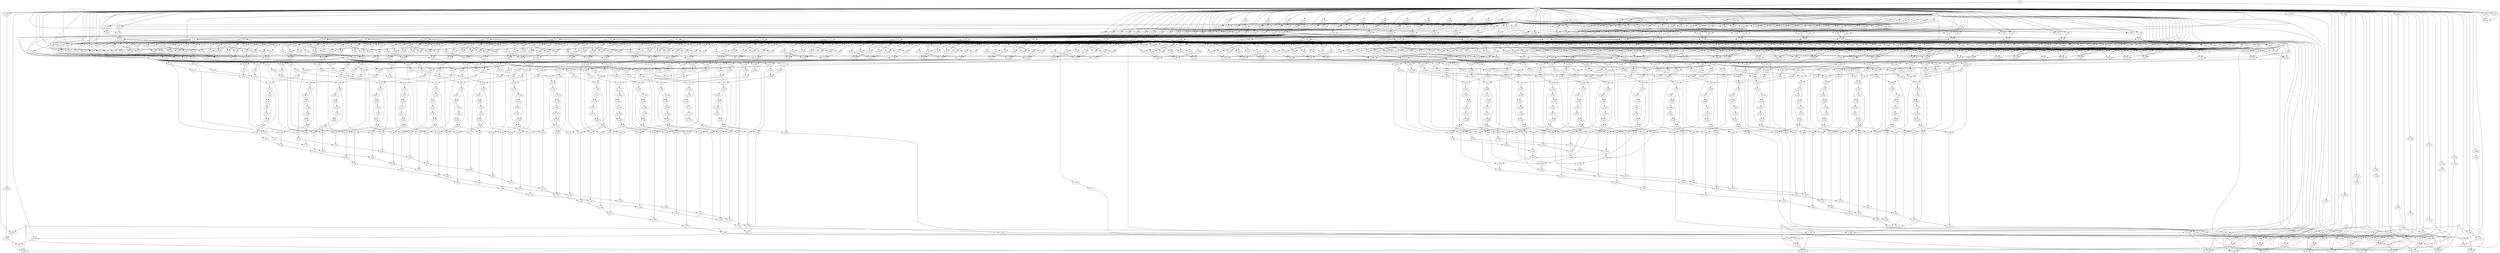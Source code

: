 strict digraph {
"0_45" [node_name="i_write_ln24", node_type=0, line_num=24, rtl_name="not_exist", op_type="not_exist", core_name="not_exist", bitwidth=0, opcode=store, m_delay=0.84, topo_index=2, oprand_edges="['3776', '3777']", latency="['0', '0']", lut=0, ff=0, dsp=0, bram=0, uram=0];
"0_48" [node_name="i_1", node_type=0, line_num=25, rtl_name="not_exist", op_type="not_exist", core_name="not_exist", bitwidth=9, opcode=load, m_delay=0.00, topo_index=4, oprand_edges="['3779', '12951']", latency="['0', '0']", lut=0, ff=0, dsp=0, bram=0, uram=0];
"0_49" [node_name=tmp, node_type=0, line_num=24, rtl_name="tmp_reg_11870", op_type="not_exist", core_name="not_exist", bitwidth=1, opcode=bitselect, m_delay=0.00, topo_index=5, oprand_edges="['3781', '3782', '3784']", latency="['0', '0']", lut=0, ff=1, dsp=0, bram=0, uram=0];
"0_56" [node_name="tmp_1", node_type=0, line_num=25, rtl_name="tmp_1_reg_11874", op_type="not_exist", core_name="not_exist", bitwidth=1, opcode=bitselect, m_delay=0.00, topo_index=8, oprand_edges="['3789', '3790', '3792']", latency="['0', '0']", lut=0, ff=1, dsp=0, bram=0, uram=0];
"0_7" [node_name="position_x_0", node_type=1, line_num=0, rtl_name="not_exist", op_type="not_exist", bitwidth=128, direction=0, if_type=1, array_size=64];
"0_61" [node_name="position_x_0_load", node_type=0, line_num=25, rtl_name="not_exist", op_type=ram, core_name=RAM, bitwidth=128, opcode=load, m_delay=2.26, topo_index=11, oprand_edges="['3807']", latency="['0', '1']", lut=0, ff=0, dsp=0, bram=0, uram=0];
"0_63" [node_name="lshr_ln25", node_type=0, line_num=25, rtl_name="lshr_ln25_fu_4127_p2", op_type=lshr, core_name=Shifter, bitwidth=128, opcode=lshr, m_delay=2.37, topo_index=77, oprand_edges="['3809', '3810']", latency="['1', '0']", lut=423, ff=0, dsp=0, bram=0, uram=0];
"0_8" [node_name="position_x_1", node_type=1, line_num=0, rtl_name="not_exist", op_type="not_exist", bitwidth=128, direction=0, if_type=1, array_size=64];
"0_67" [node_name="position_x_1_load", node_type=0, line_num=25, rtl_name="not_exist", op_type=ram, core_name=RAM, bitwidth=128, opcode=load, m_delay=2.26, topo_index=13, oprand_edges="['3816']", latency="['0', '1']", lut=0, ff=0, dsp=0, bram=0, uram=0];
"0_69" [node_name="lshr_ln25_1", node_type=0, line_num=25, rtl_name="lshr_ln25_1_fu_4145_p2", op_type=lshr, core_name=Shifter, bitwidth=128, opcode=lshr, m_delay=2.37, topo_index=81, oprand_edges="['3818', '3819']", latency="['1', '0']", lut=423, ff=0, dsp=0, bram=0, uram=0];
"0_72" [node_name="i_x", node_type=0, line_num=25, rtl_name="mux_21_64_1_1_U43", op_type=mux, core_name=Multiplexer, bitwidth=64, opcode=mux, m_delay=0.84, topo_index=84, oprand_edges="['3823', '3824', '3825', '3826']", latency="['1', '0']", lut=9, ff=0, dsp=0, bram=0, uram=0];
"0_9" [node_name="position_y_0", node_type=1, line_num=0, rtl_name="not_exist", op_type="not_exist", bitwidth=128, direction=0, if_type=1, array_size=64];
"0_74" [node_name="position_y_0_load", node_type=0, line_num=26, rtl_name="not_exist", op_type=ram, core_name=RAM, bitwidth=128, opcode=load, m_delay=2.26, topo_index=15, oprand_edges="['3830']", latency="['0', '1']", lut=0, ff=0, dsp=0, bram=0, uram=0];
"0_76" [node_name="lshr_ln26", node_type=0, line_num=26, rtl_name="lshr_ln26_fu_4172_p2", op_type=lshr, core_name=Shifter, bitwidth=128, opcode=lshr, m_delay=2.37, topo_index=86, oprand_edges="['3832', '3833']", latency="['1', '0']", lut=423, ff=0, dsp=0, bram=0, uram=0];
"0_10" [node_name="position_y_1", node_type=1, line_num=0, rtl_name="not_exist", op_type="not_exist", bitwidth=128, direction=0, if_type=1, array_size=64];
"0_80" [node_name="position_y_1_load", node_type=0, line_num=26, rtl_name="not_exist", op_type=ram, core_name=RAM, bitwidth=128, opcode=load, m_delay=2.26, topo_index=17, oprand_edges="['3839']", latency="['0', '1']", lut=0, ff=0, dsp=0, bram=0, uram=0];
"0_82" [node_name="lshr_ln26_1", node_type=0, line_num=26, rtl_name="lshr_ln26_1_fu_4190_p2", op_type=lshr, core_name=Shifter, bitwidth=128, opcode=lshr, m_delay=2.37, topo_index=90, oprand_edges="['3841', '3842']", latency="['1', '0']", lut=423, ff=0, dsp=0, bram=0, uram=0];
"0_85" [node_name="i_y", node_type=0, line_num=26, rtl_name="mux_21_64_1_1_U44", op_type=mux, core_name=Multiplexer, bitwidth=64, opcode=mux, m_delay=0.84, topo_index=93, oprand_edges="['3845', '3846', '3847', '3848']", latency="['1', '0']", lut=9, ff=0, dsp=0, bram=0, uram=0];
"0_11" [node_name="position_z_0", node_type=1, line_num=0, rtl_name="not_exist", op_type="not_exist", bitwidth=128, direction=0, if_type=1, array_size=64];
"0_87" [node_name="position_z_0_load", node_type=0, line_num=27, rtl_name="not_exist", op_type=ram, core_name=RAM, bitwidth=128, opcode=load, m_delay=2.26, topo_index=19, oprand_edges="['3852']", latency="['0', '1']", lut=0, ff=0, dsp=0, bram=0, uram=0];
"0_89" [node_name="lshr_ln27", node_type=0, line_num=27, rtl_name="lshr_ln27_fu_4217_p2", op_type=lshr, core_name=Shifter, bitwidth=128, opcode=lshr, m_delay=2.37, topo_index=95, oprand_edges="['3854', '3855']", latency="['1', '0']", lut=423, ff=0, dsp=0, bram=0, uram=0];
"0_12" [node_name="position_z_1", node_type=1, line_num=0, rtl_name="not_exist", op_type="not_exist", bitwidth=128, direction=0, if_type=1, array_size=64];
"0_93" [node_name="position_z_1_load", node_type=0, line_num=27, rtl_name="not_exist", op_type=ram, core_name=RAM, bitwidth=128, opcode=load, m_delay=2.26, topo_index=21, oprand_edges="['3861']", latency="['0', '1']", lut=0, ff=0, dsp=0, bram=0, uram=0];
"0_95" [node_name="lshr_ln27_1", node_type=0, line_num=27, rtl_name="lshr_ln27_1_fu_4235_p2", op_type=lshr, core_name=Shifter, bitwidth=128, opcode=lshr, m_delay=2.37, topo_index=99, oprand_edges="['3863', '3864']", latency="['1', '0']", lut=423, ff=0, dsp=0, bram=0, uram=0];
"0_98" [node_name="i_z", node_type=0, line_num=27, rtl_name="mux_21_64_1_1_U45", op_type=mux, core_name=Multiplexer, bitwidth=64, opcode=mux, m_delay=0.84, topo_index=102, oprand_edges="['3867', '3868', '3869', '3870']", latency="['1', '0']", lut=9, ff=0, dsp=0, bram=0, uram=0];
"0_13" [node_name="NL_0", node_type=1, line_num=0, rtl_name="not_exist", op_type="not_exist", bitwidth=64, direction=0, if_type=1, array_size=1024];
"0_103" [node_name="NL_0_load", node_type=0, line_num=33, rtl_name="not_exist", op_type=ram, core_name=RAM, bitwidth=64, opcode=load, m_delay=2.26, topo_index=25, oprand_edges="['3885']", latency="['0', '1']", lut=0, ff=0, dsp=0, bram=0, uram=0];
"0_105" [node_name="lshr_ln33", node_type=0, line_num=33, rtl_name="lshr_ln33_fu_4270_p2", op_type=lshr, core_name=Shifter, bitwidth=64, opcode=lshr, m_delay=2.35, topo_index=105, oprand_edges="['3887', '3888']", latency="['1', '0']", lut=182, ff=0, dsp=0, bram=0, uram=0];
"0_14" [node_name="NL_1", node_type=1, line_num=0, rtl_name="not_exist", op_type="not_exist", bitwidth=64, direction=0, if_type=1, array_size=1024];
"0_108" [node_name="NL_1_load", node_type=0, line_num=33, rtl_name="not_exist", op_type=ram, core_name=RAM, bitwidth=64, opcode=load, m_delay=2.26, topo_index=27, oprand_edges="['3893']", latency="['0', '1']", lut=0, ff=0, dsp=0, bram=0, uram=0];
"0_110" [node_name="lshr_ln33_1", node_type=0, line_num=33, rtl_name="lshr_ln33_1_fu_4284_p2", op_type=lshr, core_name=Shifter, bitwidth=64, opcode=lshr, m_delay=2.35, topo_index=108, oprand_edges="['3895', '3896']", latency="['1', '0']", lut=182, ff=0, dsp=0, bram=0, uram=0];
"0_112" [node_name=jidx, node_type=0, line_num=33, rtl_name="mux_21_32_1_1_U46", op_type=mux, core_name=Multiplexer, bitwidth=32, opcode=mux, m_delay=0.84, topo_index=110, oprand_edges="['3899', '3900', '3901', '3902']", latency="['1', '0']", lut=9, ff=0, dsp=0, bram=0, uram=0];
"0_114" [node_name="lshr_ln1", node_type=0, line_num=35, rtl_name="lshr_ln1_reg_12208", op_type="not_exist", core_name="not_exist", bitwidth=25, opcode=partselect, m_delay=0.00, topo_index=112, oprand_edges="['3905', '3906', '3907', '3909']", latency="['1', '0']", lut=0, ff=25, dsp=0, bram=0, uram=0];
"0_115" [node_name="tmp_3", node_type=0, line_num=35, rtl_name="tmp_3_reg_12215", op_type="not_exist", core_name="not_exist", bitwidth=1, opcode=bitselect, m_delay=0.00, topo_index=113, oprand_edges="['3911', '3912', '3913']", latency="['1', '0']", lut=0, ff=1, dsp=0, bram=0, uram=0];
"0_119" [node_name="position_x_0_load_1", node_type=0, line_num=35, rtl_name="not_exist", op_type=ram, core_name=RAM, bitwidth=128, opcode=load, m_delay=2.26, topo_index=168, oprand_edges="['3921']", latency="['2', '1']", lut=0, ff=0, dsp=0, bram=0, uram=0];
"0_121" [node_name="lshr_ln35", node_type=0, line_num=35, rtl_name="lshr_ln35_fu_4716_p2", op_type=lshr, core_name=Shifter, bitwidth=128, opcode=lshr, m_delay=2.37, topo_index=226, oprand_edges="['3923', '3924']", latency="['3', '0']", lut=423, ff=0, dsp=0, bram=0, uram=0];
"0_125" [node_name="position_x_1_load_1", node_type=0, line_num=35, rtl_name="not_exist", op_type=ram, core_name=RAM, bitwidth=128, opcode=load, m_delay=2.26, topo_index=170, oprand_edges="['3930']", latency="['2', '1']", lut=0, ff=0, dsp=0, bram=0, uram=0];
"0_127" [node_name="lshr_ln35_31", node_type=0, line_num=35, rtl_name="lshr_ln35_31_fu_4734_p2", op_type=lshr, core_name=Shifter, bitwidth=128, opcode=lshr, m_delay=2.37, topo_index=230, oprand_edges="['3932', '3933']", latency="['3', '0']", lut=423, ff=0, dsp=0, bram=0, uram=0];
"0_130" [node_name="j_x", node_type=0, line_num=35, rtl_name="mux_225_64_1_1_U53", op_type=mux, core_name=Multiplexer, bitwidth=64, opcode=mux, m_delay=0.84, topo_index=233, oprand_edges="['3937', '3938', '3939', '3940']", latency="['3', '0']", lut=9, ff=0, dsp=0, bram=0, uram=0];
"0_132" [node_name="position_y_0_load_1", node_type=0, line_num=36, rtl_name="not_exist", op_type=ram, core_name=RAM, bitwidth=128, opcode=load, m_delay=2.26, topo_index=172, oprand_edges="['3944']", latency="['2', '1']", lut=0, ff=0, dsp=0, bram=0, uram=0];
"0_134" [node_name="lshr_ln36", node_type=0, line_num=36, rtl_name="lshr_ln36_fu_4761_p2", op_type=lshr, core_name=Shifter, bitwidth=128, opcode=lshr, m_delay=2.37, topo_index=235, oprand_edges="['3946', '3947']", latency="['3', '0']", lut=423, ff=0, dsp=0, bram=0, uram=0];
"0_138" [node_name="position_y_1_load_1", node_type=0, line_num=36, rtl_name="not_exist", op_type=ram, core_name=RAM, bitwidth=128, opcode=load, m_delay=2.26, topo_index=174, oprand_edges="['3953']", latency="['2', '1']", lut=0, ff=0, dsp=0, bram=0, uram=0];
"0_140" [node_name="lshr_ln36_1", node_type=0, line_num=36, rtl_name="lshr_ln36_1_fu_4779_p2", op_type=lshr, core_name=Shifter, bitwidth=128, opcode=lshr, m_delay=2.37, topo_index=239, oprand_edges="['3955', '3956']", latency="['3', '0']", lut=423, ff=0, dsp=0, bram=0, uram=0];
"0_143" [node_name="j_y", node_type=0, line_num=36, rtl_name="mux_225_64_1_1_U54", op_type=mux, core_name=Multiplexer, bitwidth=64, opcode=mux, m_delay=0.84, topo_index=242, oprand_edges="['3959', '3960', '3961', '3962']", latency="['3', '0']", lut=9, ff=0, dsp=0, bram=0, uram=0];
"0_145" [node_name="position_z_0_load_1", node_type=0, line_num=37, rtl_name="not_exist", op_type=ram, core_name=RAM, bitwidth=128, opcode=load, m_delay=2.26, topo_index=176, oprand_edges="['3966']", latency="['2', '1']", lut=0, ff=0, dsp=0, bram=0, uram=0];
"0_147" [node_name="lshr_ln37", node_type=0, line_num=37, rtl_name="lshr_ln37_fu_4806_p2", op_type=lshr, core_name=Shifter, bitwidth=128, opcode=lshr, m_delay=2.37, topo_index=244, oprand_edges="['3968', '3969']", latency="['3', '0']", lut=423, ff=0, dsp=0, bram=0, uram=0];
"0_151" [node_name="position_z_1_load_1", node_type=0, line_num=37, rtl_name="not_exist", op_type=ram, core_name=RAM, bitwidth=128, opcode=load, m_delay=2.26, topo_index=178, oprand_edges="['3975']", latency="['2', '1']", lut=0, ff=0, dsp=0, bram=0, uram=0];
"0_153" [node_name="lshr_ln37_1", node_type=0, line_num=37, rtl_name="lshr_ln37_1_fu_4824_p2", op_type=lshr, core_name=Shifter, bitwidth=128, opcode=lshr, m_delay=2.37, topo_index=248, oprand_edges="['3977', '3978']", latency="['3', '0']", lut=423, ff=0, dsp=0, bram=0, uram=0];
"0_156" [node_name="j_z", node_type=0, line_num=37, rtl_name="mux_225_64_1_1_U55", op_type=mux, core_name=Multiplexer, bitwidth=64, opcode=mux, m_delay=0.84, topo_index=251, oprand_edges="['3981', '3982', '3983', '3984']", latency="['3', '0']", lut=9, ff=0, dsp=0, bram=0, uram=0];
"0_158" [node_name=delx, node_type=0, line_num=39, rtl_name="dsub_64ns_64ns_64_4_no_dsp_1_U1", op_type=dsub, core_name="DAddSub_nodsp", bitwidth=64, opcode=dsub, m_delay=6.29, topo_index=338, oprand_edges="['3985', '3986']", latency="['4', '3']", lut=810, ff=328, dsp=0, bram=0, uram=0];
"0_162" [node_name=dely, node_type=0, line_num=40, rtl_name="dadddsub_64ns_64ns_64_5_full_dsp_1_U2", op_type=dsub, core_name="DAddSub_fulldsp", bitwidth=64, opcode=dsub, m_delay=5.86, topo_index=339, oprand_edges="['3987', '3988']", latency="['4', '4']", lut=782, ff=445, dsp=3, bram=0, uram=0];
"0_166" [node_name=delz, node_type=0, line_num=41, rtl_name="dsub_64ns_64ns_64_4_no_dsp_1_U3", op_type=dsub, core_name="DAddSub_nodsp", bitwidth=64, opcode=dsub, m_delay=6.29, topo_index=340, oprand_edges="['3989', '3990']", latency="['4', '3']", lut=810, ff=328, dsp=0, bram=0, uram=0];
"0_170" [node_name=mul, node_type=0, line_num=42, rtl_name="dmul_64ns_64ns_64_4_no_dsp_1_U19", op_type=dmul, core_name="DMul_nodsp", bitwidth=64, opcode=dmul, m_delay=6.58, topo_index=818, oprand_edges="['3991', '3992']", latency="['8', '3']", lut=2641, ff=477, dsp=0, bram=0, uram=0];
"0_172" [node_name=mul1, node_type=0, line_num=42, rtl_name="dmul_64ns_64ns_64_4_no_dsp_1_U19", op_type=dmul, core_name="DMul_nodsp", bitwidth=64, opcode=dmul, m_delay=6.58, topo_index=942, oprand_edges="['3993', '3994']", latency="['9', '3']", lut=2641, ff=477, dsp=0, bram=0, uram=0];
"0_174" [node_name=add, node_type=0, line_num=42, rtl_name="dadddsub_64ns_64ns_64_5_full_dsp_1_U2", op_type=dsub, core_name="DAddSub_fulldsp", bitwidth=64, opcode=dadd, m_delay=5.86, topo_index=1446, oprand_edges="['3995', '3996']", latency="['13', '4']", lut=782, ff=445, dsp=3, bram=0, uram=0];
"0_175" [node_name=mul2, node_type=0, line_num=42, rtl_name="dmul_64ns_64ns_64_4_no_dsp_1_U20", op_type=dmul, core_name="DMul_nodsp", bitwidth=64, opcode=dmul, m_delay=6.58, topo_index=819, oprand_edges="['3997', '3998']", latency="['8', '3']", lut=2641, ff=477, dsp=0, bram=0, uram=0];
"0_177" [node_name=add1, node_type=0, line_num=42, rtl_name="dadddsub_64ns_64ns_64_5_full_dsp_1_U2", op_type=dsub, core_name="DAddSub_fulldsp", bitwidth=64, opcode=dadd, m_delay=5.86, topo_index=2016, oprand_edges="['3999', '4000']", latency="['18', '4']", lut=782, ff=445, dsp=3, bram=0, uram=0];
"0_178" [node_name=r2inv, node_type=0, line_num=42, rtl_name="ddiv_64ns_64ns_64_22_no_dsp_1_U41", op_type=ddiv, core_name=DDiv, bitwidth=64, opcode=ddiv, m_delay=6.28, topo_index=2160, oprand_edges="['4002', '4003']", latency="['23', '21']", lut=0, ff=0, dsp=0, bram=0, uram=0];
"0_181" [node_name=mul3, node_type=0, line_num=44, rtl_name="dmul_64ns_64ns_64_5_full_dsp_1_U25", op_type=dmul, core_name="DMul_fulldsp", bitwidth=64, opcode=dmul, m_delay=6.50, topo_index=2234, oprand_edges="['4004', '4005']", latency="['45', '4']", lut=213, ff=282, dsp=10, bram=0, uram=0];
"0_183" [node_name=r6inv, node_type=0, line_num=44, rtl_name="dmul_64ns_64ns_64_5_full_dsp_1_U25", op_type=dmul, core_name="DMul_fulldsp", bitwidth=64, opcode=dmul, m_delay=6.50, topo_index=2244, oprand_edges="['4006', '4007']", latency="['50', '4']", lut=213, ff=282, dsp=10, bram=0, uram=0];
"0_187" [node_name=mul5, node_type=0, line_num=45, rtl_name="dmul_64ns_64ns_64_4_no_dsp_1_U29", op_type=dmul, core_name="DMul_nodsp", bitwidth=64, opcode=dmul, m_delay=6.58, topo_index=2264, oprand_edges="['4008', '4010']", latency="['55', '3']", lut=2641, ff=477, dsp=0, bram=0, uram=0];
"0_189" [node_name=sub, node_type=0, line_num=45, rtl_name="dadd_64ns_64ns_64_5_full_dsp_1_U11", op_type=dadd, core_name="DAddSub_fulldsp", bitwidth=64, opcode=dadd, m_delay=5.86, topo_index=2288, oprand_edges="['4011', '4013']", latency="['59', '4']", lut=782, ff=445, dsp=3, bram=0, uram=0];
"0_190" [node_name=potential, node_type=0, line_num=45, rtl_name="dmul_64ns_64ns_64_4_no_dsp_1_U29", op_type=dmul, core_name="DMul_nodsp", bitwidth=64, opcode=dmul, m_delay=6.58, topo_index=2322, oprand_edges="['4014', '4015']", latency="['64', '3']", lut=2641, ff=477, dsp=0, bram=0, uram=0];
"0_193" [node_name=force, node_type=0, line_num=47, rtl_name="dmul_64ns_64ns_64_5_max_dsp_1_U33", op_type=dmul, core_name="DMul_maxdsp", bitwidth=64, opcode=dmul, m_delay=7.14, topo_index=2350, oprand_edges="['4016', '4017']", latency="['68', '4']", lut=203, ff=299, dsp=11, bram=0, uram=0];
"0_195" [node_name=mul8, node_type=0, line_num=48, rtl_name="dmul_64ns_64ns_64_5_full_dsp_1_U35", op_type=dmul, core_name="DMul_fulldsp", bitwidth=64, opcode=dmul, m_delay=6.50, topo_index=2386, oprand_edges="['4018', '4019']", latency="['73', '4']", lut=213, ff=282, dsp=10, bram=0, uram=0];
"0_197" [node_name=fx, node_type=0, line_num=48, rtl_name="dadd_64ns_64ns_64_5_full_dsp_1_U13", op_type=dadd, core_name="DAddSub_fulldsp", bitwidth=64, opcode=dadd, m_delay=5.86, topo_index=2440, oprand_edges="['4020', '4022']", latency="['78', '4']", lut=782, ff=445, dsp=3, bram=0, uram=0];
"0_200" [node_name=mul9, node_type=0, line_num=49, rtl_name="dmul_64ns_64ns_64_5_full_dsp_1_U36", op_type=dmul, core_name="DMul_fulldsp", bitwidth=64, opcode=dmul, m_delay=6.50, topo_index=2387, oprand_edges="['4023', '4024']", latency="['73', '4']", lut=213, ff=282, dsp=10, bram=0, uram=0];
"0_202" [node_name=fy, node_type=0, line_num=49, rtl_name="dadd_64ns_64ns_64_5_full_dsp_1_U14", op_type=dadd, core_name="DAddSub_fulldsp", bitwidth=64, opcode=dadd, m_delay=5.86, topo_index=2441, oprand_edges="['4025', '4026']", latency="['78', '4']", lut=782, ff=445, dsp=3, bram=0, uram=0];
"0_205" [node_name=mul4, node_type=0, line_num=50, rtl_name="dmul_64ns_64ns_64_5_full_dsp_1_U37", op_type=dmul, core_name="DMul_fulldsp", bitwidth=64, opcode=dmul, m_delay=6.50, topo_index=2388, oprand_edges="['4027', '4028']", latency="['73', '4']", lut=213, ff=282, dsp=10, bram=0, uram=0];
"0_207" [node_name=fz, node_type=0, line_num=50, rtl_name="dadd_64ns_64ns_64_5_full_dsp_1_U15", op_type=dadd, core_name="DAddSub_fulldsp", bitwidth=64, opcode=dadd, m_delay=5.86, topo_index=2442, oprand_edges="['4029', '4030']", latency="['78', '4']", lut=782, ff=445, dsp=3, bram=0, uram=0];
"0_209" [node_name="or_ln33", node_type=0, line_num=33, rtl_name="or_ln33_fu_4325_p2", op_type="not_exist", core_name="not_exist", bitwidth=10, opcode=or, m_delay=0.00, topo_index=114, oprand_edges="['4031', '4033']", latency="['1', '0']", lut=10, ff=0, dsp=0, bram=0, uram=0];
"0_212" [node_name="NL_0_load_1", node_type=0, line_num=33, rtl_name="not_exist", op_type=ram, core_name=RAM, bitwidth=64, opcode=load, m_delay=2.26, topo_index=117, oprand_edges="['4038']", latency="['1', '1']", lut=0, ff=0, dsp=0, bram=0, uram=0];
"0_214" [node_name="lshr_ln33_2", node_type=0, line_num=33, rtl_name="lshr_ln33_2_fu_4563_p2", op_type=lshr, core_name=Shifter, bitwidth=64, opcode=lshr, m_delay=2.35, topo_index=180, oprand_edges="['4040', '4041']", latency="['2', '0']", lut=182, ff=0, dsp=0, bram=0, uram=0];
"0_217" [node_name="NL_1_load_1", node_type=0, line_num=33, rtl_name="not_exist", op_type=ram, core_name=RAM, bitwidth=64, opcode=load, m_delay=2.26, topo_index=119, oprand_edges="['4046']", latency="['1', '1']", lut=0, ff=0, dsp=0, bram=0, uram=0];
"0_219" [node_name="lshr_ln33_3", node_type=0, line_num=33, rtl_name="lshr_ln33_3_fu_4576_p2", op_type=lshr, core_name=Shifter, bitwidth=64, opcode=lshr, m_delay=2.35, topo_index=183, oprand_edges="['4048', '4049']", latency="['2', '0']", lut=182, ff=0, dsp=0, bram=0, uram=0];
"0_221" [node_name="jidx_1", node_type=0, line_num=33, rtl_name="mux_21_32_1_1_U51", op_type=mux, core_name=Multiplexer, bitwidth=32, opcode=mux, m_delay=0.84, topo_index=185, oprand_edges="['4051', '4052', '4053', '4054']", latency="['2', '0']", lut=9, ff=0, dsp=0, bram=0, uram=0];
"0_223" [node_name="lshr_ln35_2", node_type=0, line_num=35, rtl_name="lshr_ln35_2_reg_12369", op_type="not_exist", core_name="not_exist", bitwidth=25, opcode=partselect, m_delay=0.00, topo_index=187, oprand_edges="['4056', '4057', '4058', '4059']", latency="['2', '0']", lut=0, ff=25, dsp=0, bram=0, uram=0];
"0_224" [node_name="tmp_4", node_type=0, line_num=35, rtl_name="tmp_4_reg_12376", op_type="not_exist", core_name="not_exist", bitwidth=1, opcode=bitselect, m_delay=0.00, topo_index=188, oprand_edges="['4060', '4061', '4062']", latency="['2', '0']", lut=0, ff=1, dsp=0, bram=0, uram=0];
"0_228" [node_name="position_x_0_load_2", node_type=0, line_num=35, rtl_name="not_exist", op_type=ram, core_name=RAM, bitwidth=128, opcode=load, m_delay=2.26, topo_index=254, oprand_edges="['4070']", latency="['3', '1']", lut=0, ff=0, dsp=0, bram=0, uram=0];
"0_230" [node_name="lshr_ln35_32", node_type=0, line_num=35, rtl_name="lshr_ln35_32_fu_5154_p2", op_type=lshr, core_name=Shifter, bitwidth=128, opcode=lshr, m_delay=2.37, topo_index=343, oprand_edges="['4072', '4073']", latency="['4', '0']", lut=423, ff=0, dsp=0, bram=0, uram=0];
"0_234" [node_name="position_x_1_load_2", node_type=0, line_num=35, rtl_name="not_exist", op_type=ram, core_name=RAM, bitwidth=128, opcode=load, m_delay=2.26, topo_index=256, oprand_edges="['4079']", latency="['3', '1']", lut=0, ff=0, dsp=0, bram=0, uram=0];
"0_236" [node_name="lshr_ln35_33", node_type=0, line_num=35, rtl_name="lshr_ln35_33_fu_5172_p2", op_type=lshr, core_name=Shifter, bitwidth=128, opcode=lshr, m_delay=2.37, topo_index=347, oprand_edges="['4081', '4082']", latency="['4', '0']", lut=423, ff=0, dsp=0, bram=0, uram=0];
"0_239" [node_name="j_x_1", node_type=0, line_num=35, rtl_name="mux_225_64_1_1_U61", op_type=mux, core_name=Multiplexer, bitwidth=64, opcode=mux, m_delay=0.84, topo_index=350, oprand_edges="['4085', '4086', '4087', '4088']", latency="['4', '0']", lut=9, ff=0, dsp=0, bram=0, uram=0];
"0_241" [node_name="position_y_0_load_2", node_type=0, line_num=36, rtl_name="not_exist", op_type=ram, core_name=RAM, bitwidth=128, opcode=load, m_delay=2.26, topo_index=258, oprand_edges="['4092']", latency="['3', '1']", lut=0, ff=0, dsp=0, bram=0, uram=0];
"0_243" [node_name="lshr_ln36_2", node_type=0, line_num=36, rtl_name="lshr_ln36_2_fu_5199_p2", op_type=lshr, core_name=Shifter, bitwidth=128, opcode=lshr, m_delay=2.37, topo_index=352, oprand_edges="['4094', '4095']", latency="['4', '0']", lut=423, ff=0, dsp=0, bram=0, uram=0];
"0_247" [node_name="position_y_1_load_2", node_type=0, line_num=36, rtl_name="not_exist", op_type=ram, core_name=RAM, bitwidth=128, opcode=load, m_delay=2.26, topo_index=260, oprand_edges="['4101']", latency="['3', '1']", lut=0, ff=0, dsp=0, bram=0, uram=0];
"0_249" [node_name="lshr_ln36_3", node_type=0, line_num=36, rtl_name="lshr_ln36_3_fu_5217_p2", op_type=lshr, core_name=Shifter, bitwidth=128, opcode=lshr, m_delay=2.37, topo_index=356, oprand_edges="['4103', '4104']", latency="['4', '0']", lut=423, ff=0, dsp=0, bram=0, uram=0];
"0_252" [node_name="j_y_1", node_type=0, line_num=36, rtl_name="mux_225_64_1_1_U62", op_type=mux, core_name=Multiplexer, bitwidth=64, opcode=mux, m_delay=0.84, topo_index=359, oprand_edges="['4107', '4108', '4109', '4110']", latency="['4', '0']", lut=9, ff=0, dsp=0, bram=0, uram=0];
"0_254" [node_name="position_z_0_load_2", node_type=0, line_num=37, rtl_name="not_exist", op_type=ram, core_name=RAM, bitwidth=128, opcode=load, m_delay=2.26, topo_index=262, oprand_edges="['4114']", latency="['3', '1']", lut=0, ff=0, dsp=0, bram=0, uram=0];
"0_256" [node_name="lshr_ln37_2", node_type=0, line_num=37, rtl_name="lshr_ln37_2_fu_5244_p2", op_type=lshr, core_name=Shifter, bitwidth=128, opcode=lshr, m_delay=2.37, topo_index=361, oprand_edges="['4116', '4117']", latency="['4', '0']", lut=423, ff=0, dsp=0, bram=0, uram=0];
"0_260" [node_name="position_z_1_load_2", node_type=0, line_num=37, rtl_name="not_exist", op_type=ram, core_name=RAM, bitwidth=128, opcode=load, m_delay=2.26, topo_index=264, oprand_edges="['4123']", latency="['3', '1']", lut=0, ff=0, dsp=0, bram=0, uram=0];
"0_262" [node_name="lshr_ln37_3", node_type=0, line_num=37, rtl_name="lshr_ln37_3_fu_5262_p2", op_type=lshr, core_name=Shifter, bitwidth=128, opcode=lshr, m_delay=2.37, topo_index=365, oprand_edges="['4125', '4126']", latency="['4', '0']", lut=423, ff=0, dsp=0, bram=0, uram=0];
"0_265" [node_name="j_z_1", node_type=0, line_num=37, rtl_name="mux_225_64_1_1_U63", op_type=mux, core_name=Multiplexer, bitwidth=64, opcode=mux, m_delay=0.84, topo_index=368, oprand_edges="['4129', '4130', '4131', '4132']", latency="['4', '0']", lut=9, ff=0, dsp=0, bram=0, uram=0];
"0_267" [node_name="delx_1", node_type=0, line_num=39, rtl_name="dsub_64ns_64ns_64_4_no_dsp_1_U1", op_type=dsub, core_name="DAddSub_nodsp", bitwidth=64, opcode=dsub, m_delay=6.29, topo_index=458, oprand_edges="['4133', '4134']", latency="['5', '3']", lut=810, ff=328, dsp=0, bram=0, uram=0];
"0_271" [node_name="dely_1", node_type=0, line_num=40, rtl_name="dadddsub_64ns_64ns_64_5_full_dsp_1_U2", op_type=dsub, core_name="DAddSub_fulldsp", bitwidth=64, opcode=dsub, m_delay=5.86, topo_index=459, oprand_edges="['4135', '4136']", latency="['5', '4']", lut=782, ff=445, dsp=3, bram=0, uram=0];
"0_275" [node_name="delz_1", node_type=0, line_num=41, rtl_name="dsub_64ns_64ns_64_4_no_dsp_1_U3", op_type=dsub, core_name="DAddSub_nodsp", bitwidth=64, opcode=dsub, m_delay=6.29, topo_index=460, oprand_edges="['4137', '4138']", latency="['5', '3']", lut=810, ff=328, dsp=0, bram=0, uram=0];
"0_279" [node_name="mul18_s", node_type=0, line_num=42, rtl_name="dmul_64ns_64ns_64_4_no_dsp_1_U20", op_type=dmul, core_name="DMul_nodsp", bitwidth=64, opcode=dmul, m_delay=6.58, topo_index=943, oprand_edges="['4139', '4140']", latency="['9', '3']", lut=2641, ff=477, dsp=0, bram=0, uram=0];
"0_281" [node_name="mul19_s", node_type=0, line_num=42, rtl_name="dmul_64ns_64ns_64_4_no_dsp_1_U19", op_type=dmul, core_name="DMul_nodsp", bitwidth=64, opcode=dmul, m_delay=6.58, topo_index=1068, oprand_edges="['4141', '4142']", latency="['10', '3']", lut=2641, ff=477, dsp=0, bram=0, uram=0];
"0_283" [node_name="add20_s", node_type=0, line_num=42, rtl_name="dadddsub_64ns_64ns_64_5_full_dsp_1_U2", op_type=dsub, core_name="DAddSub_fulldsp", bitwidth=64, opcode=dadd, m_delay=5.86, topo_index=1574, oprand_edges="['4143', '4144']", latency="['14', '4']", lut=782, ff=445, dsp=3, bram=0, uram=0];
"0_284" [node_name="mul21_s", node_type=0, line_num=42, rtl_name="dmul_64ns_64ns_64_4_no_dsp_1_U21", op_type=dmul, core_name="DMul_nodsp", bitwidth=64, opcode=dmul, m_delay=6.58, topo_index=944, oprand_edges="['4145', '4146']", latency="['9', '3']", lut=2641, ff=477, dsp=0, bram=0, uram=0];
"0_286" [node_name="add22_s", node_type=0, line_num=42, rtl_name="dadddsub_64ns_64ns_64_5_full_dsp_1_U2", op_type=dsub, core_name="DAddSub_fulldsp", bitwidth=64, opcode=dadd, m_delay=5.86, topo_index=2058, oprand_edges="['4147', '4148']", latency="['19', '4']", lut=782, ff=445, dsp=3, bram=0, uram=0];
"0_287" [node_name="r2inv_1", node_type=0, line_num=42, rtl_name="ddiv_64ns_64ns_64_22_no_dsp_1_U41", op_type=ddiv, core_name=DDiv, bitwidth=64, opcode=ddiv, m_delay=6.28, topo_index=2168, oprand_edges="['4149', '4150']", latency="['24', '21']", lut=0, ff=0, dsp=0, bram=0, uram=0];
"0_290" [node_name="mul23_s", node_type=0, line_num=44, rtl_name="dmul_64ns_64ns_64_5_full_dsp_1_U25", op_type=dmul, core_name="DMul_fulldsp", bitwidth=64, opcode=dmul, m_delay=6.50, topo_index=2236, oprand_edges="['4151', '4152']", latency="['46', '4']", lut=213, ff=282, dsp=10, bram=0, uram=0];
"0_292" [node_name="r6inv_1", node_type=0, line_num=44, rtl_name="dmul_64ns_64ns_64_5_full_dsp_1_U25", op_type=dmul, core_name="DMul_fulldsp", bitwidth=64, opcode=dmul, m_delay=6.50, topo_index=2248, oprand_edges="['4153', '4154']", latency="['51', '4']", lut=213, ff=282, dsp=10, bram=0, uram=0];
"0_296" [node_name="mul25_s", node_type=0, line_num=45, rtl_name="dmul_64ns_64ns_64_4_no_dsp_1_U29", op_type=dmul, core_name="DMul_nodsp", bitwidth=64, opcode=dmul, m_delay=6.58, topo_index=2270, oprand_edges="['4155', '4156']", latency="['56', '3']", lut=2641, ff=477, dsp=0, bram=0, uram=0];
"0_298" [node_name="sub26_s", node_type=0, line_num=45, rtl_name="dadd_64ns_64ns_64_5_full_dsp_1_U11", op_type=dadd, core_name="DAddSub_fulldsp", bitwidth=64, opcode=dadd, m_delay=5.86, topo_index=2296, oprand_edges="['4157', '4158']", latency="['60', '4']", lut=782, ff=445, dsp=3, bram=0, uram=0];
"0_299" [node_name="potential_1", node_type=0, line_num=45, rtl_name="dmul_64ns_64ns_64_4_no_dsp_1_U29", op_type=dmul, core_name="DMul_nodsp", bitwidth=64, opcode=dmul, m_delay=6.58, topo_index=2330, oprand_edges="['4159', '4160']", latency="['65', '3']", lut=2641, ff=477, dsp=0, bram=0, uram=0];
"0_302" [node_name="force_1", node_type=0, line_num=47, rtl_name="dmul_64ns_64ns_64_5_max_dsp_1_U33", op_type=dmul, core_name="DMul_maxdsp", bitwidth=64, opcode=dmul, m_delay=7.14, topo_index=2358, oprand_edges="['4161', '4162']", latency="['69', '4']", lut=203, ff=299, dsp=11, bram=0, uram=0];
"0_304" [node_name="mul29_s", node_type=0, line_num=48, rtl_name="dmul_64ns_64ns_64_5_full_dsp_1_U35", op_type=dmul, core_name="DMul_fulldsp", bitwidth=64, opcode=dmul, m_delay=6.50, topo_index=2398, oprand_edges="['4163', '4164']", latency="['74', '4']", lut=213, ff=282, dsp=10, bram=0, uram=0];
"0_306" [node_name="fx_1", node_type=0, line_num=48, rtl_name="dadd_64ns_64ns_64_5_full_dsp_1_U13", op_type=dadd, core_name="DAddSub_fulldsp", bitwidth=64, opcode=dadd, m_delay=5.86, topo_index=2490, oprand_edges="['4165', '4166']", latency="['83', '4']", lut=782, ff=445, dsp=3, bram=0, uram=0];
"0_309" [node_name="mul31_s", node_type=0, line_num=49, rtl_name="dmul_64ns_64ns_64_5_full_dsp_1_U36", op_type=dmul, core_name="DMul_fulldsp", bitwidth=64, opcode=dmul, m_delay=6.50, topo_index=2399, oprand_edges="['4167', '4168']", latency="['74', '4']", lut=213, ff=282, dsp=10, bram=0, uram=0];
"0_311" [node_name="fy_1", node_type=0, line_num=49, rtl_name="dadd_64ns_64ns_64_5_full_dsp_1_U14", op_type=dadd, core_name="DAddSub_fulldsp", bitwidth=64, opcode=dadd, m_delay=5.86, topo_index=2491, oprand_edges="['4169', '4170']", latency="['83', '4']", lut=782, ff=445, dsp=3, bram=0, uram=0];
"0_314" [node_name="mul33_s", node_type=0, line_num=50, rtl_name="dmul_64ns_64ns_64_5_full_dsp_1_U37", op_type=dmul, core_name="DMul_fulldsp", bitwidth=64, opcode=dmul, m_delay=6.50, topo_index=2400, oprand_edges="['4171', '4172']", latency="['74', '4']", lut=213, ff=282, dsp=10, bram=0, uram=0];
"0_316" [node_name="fz_1", node_type=0, line_num=50, rtl_name="dadd_64ns_64ns_64_5_full_dsp_1_U15", op_type=dadd, core_name="DAddSub_fulldsp", bitwidth=64, opcode=dadd, m_delay=5.86, topo_index=2492, oprand_edges="['4173', '4174']", latency="['83', '4']", lut=782, ff=445, dsp=3, bram=0, uram=0];
"0_318" [node_name="or_ln33_1", node_type=0, line_num=33, rtl_name="or_ln33_1_fu_4617_p2", op_type="not_exist", core_name="not_exist", bitwidth=10, opcode=or, m_delay=0.00, topo_index=189, oprand_edges="['4175', '4177']", latency="['2', '0']", lut=10, ff=0, dsp=0, bram=0, uram=0];
"0_321" [node_name="NL_0_load_2", node_type=0, line_num=33, rtl_name="not_exist", op_type=ram, core_name=RAM, bitwidth=64, opcode=load, m_delay=2.26, topo_index=192, oprand_edges="['4182']", latency="['2', '1']", lut=0, ff=0, dsp=0, bram=0, uram=0];
"0_323" [node_name="lshr_ln33_4", node_type=0, line_num=33, rtl_name="lshr_ln33_4_fu_4859_p2", op_type=lshr, core_name=Shifter, bitwidth=64, opcode=lshr, m_delay=2.35, topo_index=266, oprand_edges="['4184', '4185']", latency="['3', '0']", lut=182, ff=0, dsp=0, bram=0, uram=0];
"0_326" [node_name="NL_1_load_2", node_type=0, line_num=33, rtl_name="not_exist", op_type=ram, core_name=RAM, bitwidth=64, opcode=load, m_delay=2.26, topo_index=194, oprand_edges="['4190']", latency="['2', '1']", lut=0, ff=0, dsp=0, bram=0, uram=0];
"0_328" [node_name="lshr_ln33_5", node_type=0, line_num=33, rtl_name="lshr_ln33_5_fu_4872_p2", op_type=lshr, core_name=Shifter, bitwidth=64, opcode=lshr, m_delay=2.35, topo_index=269, oprand_edges="['4192', '4193']", latency="['3', '0']", lut=182, ff=0, dsp=0, bram=0, uram=0];
"0_330" [node_name="jidx_2", node_type=0, line_num=33, rtl_name="mux_21_32_1_1_U56", op_type=mux, core_name=Multiplexer, bitwidth=32, opcode=mux, m_delay=0.84, topo_index=271, oprand_edges="['4195', '4196', '4197', '4198']", latency="['3', '0']", lut=9, ff=0, dsp=0, bram=0, uram=0];
"0_332" [node_name="lshr_ln35_4", node_type=0, line_num=35, rtl_name="lshr_ln35_4_reg_12498", op_type="not_exist", core_name="not_exist", bitwidth=25, opcode=partselect, m_delay=0.00, topo_index=273, oprand_edges="['4200', '4201', '4202', '4203']", latency="['3', '0']", lut=0, ff=25, dsp=0, bram=0, uram=0];
"0_333" [node_name="tmp_5", node_type=0, line_num=35, rtl_name="tmp_5_reg_12505", op_type="not_exist", core_name="not_exist", bitwidth=1, opcode=bitselect, m_delay=0.00, topo_index=274, oprand_edges="['4204', '4205', '4206']", latency="['3', '0']", lut=0, ff=1, dsp=0, bram=0, uram=0];
"0_337" [node_name="position_x_0_load_3", node_type=0, line_num=35, rtl_name="not_exist", op_type=ram, core_name=RAM, bitwidth=128, opcode=load, m_delay=2.26, topo_index=371, oprand_edges="['4214']", latency="['4', '1']", lut=0, ff=0, dsp=0, bram=0, uram=0];
"0_339" [node_name="lshr_ln35_34", node_type=0, line_num=35, rtl_name="lshr_ln35_34_fu_5592_p2", op_type=lshr, core_name=Shifter, bitwidth=128, opcode=lshr, m_delay=2.37, topo_index=463, oprand_edges="['4216', '4217']", latency="['5', '0']", lut=423, ff=0, dsp=0, bram=0, uram=0];
"0_343" [node_name="position_x_1_load_3", node_type=0, line_num=35, rtl_name="not_exist", op_type=ram, core_name=RAM, bitwidth=128, opcode=load, m_delay=2.26, topo_index=373, oprand_edges="['4223']", latency="['4', '1']", lut=0, ff=0, dsp=0, bram=0, uram=0];
"0_345" [node_name="lshr_ln35_35", node_type=0, line_num=35, rtl_name="lshr_ln35_35_fu_5610_p2", op_type=lshr, core_name=Shifter, bitwidth=128, opcode=lshr, m_delay=2.37, topo_index=467, oprand_edges="['4225', '4226']", latency="['5', '0']", lut=423, ff=0, dsp=0, bram=0, uram=0];
"0_348" [node_name="j_x_2", node_type=0, line_num=35, rtl_name="mux_225_64_1_1_U69", op_type=mux, core_name=Multiplexer, bitwidth=64, opcode=mux, m_delay=0.84, topo_index=470, oprand_edges="['4229', '4230', '4231', '4232']", latency="['5', '0']", lut=9, ff=0, dsp=0, bram=0, uram=0];
"0_350" [node_name="position_y_0_load_3", node_type=0, line_num=36, rtl_name="not_exist", op_type=ram, core_name=RAM, bitwidth=128, opcode=load, m_delay=2.26, topo_index=375, oprand_edges="['4236']", latency="['4', '1']", lut=0, ff=0, dsp=0, bram=0, uram=0];
"0_352" [node_name="lshr_ln36_4", node_type=0, line_num=36, rtl_name="lshr_ln36_4_fu_5637_p2", op_type=lshr, core_name=Shifter, bitwidth=128, opcode=lshr, m_delay=2.37, topo_index=472, oprand_edges="['4238', '4239']", latency="['5', '0']", lut=423, ff=0, dsp=0, bram=0, uram=0];
"0_356" [node_name="position_y_1_load_3", node_type=0, line_num=36, rtl_name="not_exist", op_type=ram, core_name=RAM, bitwidth=128, opcode=load, m_delay=2.26, topo_index=377, oprand_edges="['4245']", latency="['4', '1']", lut=0, ff=0, dsp=0, bram=0, uram=0];
"0_358" [node_name="lshr_ln36_5", node_type=0, line_num=36, rtl_name="lshr_ln36_5_fu_5655_p2", op_type=lshr, core_name=Shifter, bitwidth=128, opcode=lshr, m_delay=2.37, topo_index=476, oprand_edges="['4247', '4248']", latency="['5', '0']", lut=423, ff=0, dsp=0, bram=0, uram=0];
"0_361" [node_name="j_y_2", node_type=0, line_num=36, rtl_name="mux_225_64_1_1_U70", op_type=mux, core_name=Multiplexer, bitwidth=64, opcode=mux, m_delay=0.84, topo_index=479, oprand_edges="['4251', '4252', '4253', '4254']", latency="['5', '0']", lut=9, ff=0, dsp=0, bram=0, uram=0];
"0_363" [node_name="position_z_0_load_3", node_type=0, line_num=37, rtl_name="not_exist", op_type=ram, core_name=RAM, bitwidth=128, opcode=load, m_delay=2.26, topo_index=379, oprand_edges="['4258']", latency="['4', '1']", lut=0, ff=0, dsp=0, bram=0, uram=0];
"0_365" [node_name="lshr_ln37_4", node_type=0, line_num=37, rtl_name="lshr_ln37_4_fu_5682_p2", op_type=lshr, core_name=Shifter, bitwidth=128, opcode=lshr, m_delay=2.37, topo_index=481, oprand_edges="['4260', '4261']", latency="['5', '0']", lut=423, ff=0, dsp=0, bram=0, uram=0];
"0_369" [node_name="position_z_1_load_3", node_type=0, line_num=37, rtl_name="not_exist", op_type=ram, core_name=RAM, bitwidth=128, opcode=load, m_delay=2.26, topo_index=381, oprand_edges="['4267']", latency="['4', '1']", lut=0, ff=0, dsp=0, bram=0, uram=0];
"0_371" [node_name="lshr_ln37_5", node_type=0, line_num=37, rtl_name="lshr_ln37_5_fu_5700_p2", op_type=lshr, core_name=Shifter, bitwidth=128, opcode=lshr, m_delay=2.37, topo_index=485, oprand_edges="['4269', '4270']", latency="['5', '0']", lut=423, ff=0, dsp=0, bram=0, uram=0];
"0_374" [node_name="j_z_2", node_type=0, line_num=37, rtl_name="mux_225_64_1_1_U71", op_type=mux, core_name=Multiplexer, bitwidth=64, opcode=mux, m_delay=0.84, topo_index=488, oprand_edges="['4273', '4274', '4275', '4276']", latency="['5', '0']", lut=9, ff=0, dsp=0, bram=0, uram=0];
"0_376" [node_name="delx_2", node_type=0, line_num=39, rtl_name="dsub_64ns_64ns_64_4_no_dsp_1_U1", op_type=dsub, core_name="DAddSub_nodsp", bitwidth=64, opcode=dsub, m_delay=6.29, topo_index=578, oprand_edges="['4277', '4278']", latency="['6', '3']", lut=810, ff=328, dsp=0, bram=0, uram=0];
"0_380" [node_name="dely_2", node_type=0, line_num=40, rtl_name="dadddsub_64ns_64ns_64_5_full_dsp_1_U2", op_type=dsub, core_name="DAddSub_fulldsp", bitwidth=64, opcode=dsub, m_delay=5.86, topo_index=579, oprand_edges="['4279', '4280']", latency="['6', '4']", lut=782, ff=445, dsp=3, bram=0, uram=0];
"0_384" [node_name="delz_2", node_type=0, line_num=41, rtl_name="dsub_64ns_64ns_64_4_no_dsp_1_U3", op_type=dsub, core_name="DAddSub_nodsp", bitwidth=64, opcode=dsub, m_delay=6.29, topo_index=580, oprand_edges="['4281', '4282']", latency="['6', '3']", lut=810, ff=328, dsp=0, bram=0, uram=0];
"0_388" [node_name="mul18_2", node_type=0, line_num=42, rtl_name="dmul_64ns_64ns_64_4_no_dsp_1_U20", op_type=dmul, core_name="DMul_nodsp", bitwidth=64, opcode=dmul, m_delay=6.58, topo_index=1069, oprand_edges="['4283', '4284']", latency="['10', '3']", lut=2641, ff=477, dsp=0, bram=0, uram=0];
"0_390" [node_name="mul19_2", node_type=0, line_num=42, rtl_name="dmul_64ns_64ns_64_4_no_dsp_1_U19", op_type=dmul, core_name="DMul_nodsp", bitwidth=64, opcode=dmul, m_delay=6.58, topo_index=1194, oprand_edges="['4285', '4286']", latency="['11', '3']", lut=2641, ff=477, dsp=0, bram=0, uram=0];
"0_392" [node_name="add20_2", node_type=0, line_num=42, rtl_name="dadddsub_64ns_64ns_64_5_full_dsp_1_U2", op_type=dsub, core_name="DAddSub_fulldsp", bitwidth=64, opcode=dadd, m_delay=5.86, topo_index=1702, oprand_edges="['4287', '4288']", latency="['15', '4']", lut=782, ff=445, dsp=3, bram=0, uram=0];
"0_393" [node_name="mul21_2", node_type=0, line_num=42, rtl_name="dmul_64ns_64ns_64_4_no_dsp_1_U21", op_type=dmul, core_name="DMul_nodsp", bitwidth=64, opcode=dmul, m_delay=6.58, topo_index=1070, oprand_edges="['4289', '4290']", latency="['10', '3']", lut=2641, ff=477, dsp=0, bram=0, uram=0];
"0_395" [node_name="add22_2", node_type=0, line_num=42, rtl_name="dadddsub_64ns_64ns_64_5_full_dsp_1_U2", op_type=dsub, core_name="DAddSub_fulldsp", bitwidth=64, opcode=dadd, m_delay=5.86, topo_index=2124, oprand_edges="['4291', '4292']", latency="['20', '4']", lut=782, ff=445, dsp=3, bram=0, uram=0];
"0_396" [node_name="r2inv_2", node_type=0, line_num=42, rtl_name="ddiv_64ns_64ns_64_22_no_dsp_1_U41", op_type=ddiv, core_name=DDiv, bitwidth=64, opcode=ddiv, m_delay=6.28, topo_index=2178, oprand_edges="['4293', '4294']", latency="['25', '21']", lut=0, ff=0, dsp=0, bram=0, uram=0];
"0_399" [node_name="mul23_2", node_type=0, line_num=44, rtl_name="dmul_64ns_64ns_64_5_full_dsp_1_U25", op_type=dmul, core_name="DMul_fulldsp", bitwidth=64, opcode=dmul, m_delay=6.50, topo_index=2238, oprand_edges="['4295', '4296']", latency="['47', '4']", lut=213, ff=282, dsp=10, bram=0, uram=0];
"0_401" [node_name="r6inv_2", node_type=0, line_num=44, rtl_name="dmul_64ns_64ns_64_5_full_dsp_1_U25", op_type=dmul, core_name="DMul_fulldsp", bitwidth=64, opcode=dmul, m_delay=6.50, topo_index=2252, oprand_edges="['4297', '4298']", latency="['52', '4']", lut=213, ff=282, dsp=10, bram=0, uram=0];
"0_405" [node_name="mul25_2", node_type=0, line_num=45, rtl_name="dmul_64ns_64ns_64_4_no_dsp_1_U21", op_type=dmul, core_name="DMul_nodsp", bitwidth=64, opcode=dmul, m_delay=6.58, topo_index=2276, oprand_edges="['4299', '4300']", latency="['57', '3']", lut=2641, ff=477, dsp=0, bram=0, uram=0];
"0_407" [node_name="sub26_2", node_type=0, line_num=45, rtl_name="dadd_64ns_64ns_64_5_full_dsp_1_U11", op_type=dadd, core_name="DAddSub_fulldsp", bitwidth=64, opcode=dadd, m_delay=5.86, topo_index=2302, oprand_edges="['4301', '4302']", latency="['61', '4']", lut=782, ff=445, dsp=3, bram=0, uram=0];
"0_408" [node_name="potential_2", node_type=0, line_num=45, rtl_name="dmul_64ns_64ns_64_4_no_dsp_1_U29", op_type=dmul, core_name="DMul_nodsp", bitwidth=64, opcode=dmul, m_delay=6.58, topo_index=2336, oprand_edges="['4303', '4304']", latency="['66', '3']", lut=2641, ff=477, dsp=0, bram=0, uram=0];
"0_411" [node_name="force_2", node_type=0, line_num=47, rtl_name="dmul_64ns_64ns_64_5_max_dsp_1_U33", op_type=dmul, core_name="DMul_maxdsp", bitwidth=64, opcode=dmul, m_delay=7.14, topo_index=2366, oprand_edges="['4305', '4306']", latency="['70', '4']", lut=203, ff=299, dsp=11, bram=0, uram=0];
"0_413" [node_name="mul29_2", node_type=0, line_num=48, rtl_name="dmul_64ns_64ns_64_5_full_dsp_1_U35", op_type=dmul, core_name="DMul_fulldsp", bitwidth=64, opcode=dmul, m_delay=6.50, topo_index=2408, oprand_edges="['4307', '4308']", latency="['75', '4']", lut=213, ff=282, dsp=10, bram=0, uram=0];
"0_415" [node_name="fx_2", node_type=0, line_num=48, rtl_name="dadd_64ns_64ns_64_5_full_dsp_1_U13", op_type=dadd, core_name="DAddSub_fulldsp", bitwidth=64, opcode=dadd, m_delay=5.86, topo_index=2528, oprand_edges="['4309', '4310']", latency="['88', '4']", lut=782, ff=445, dsp=3, bram=0, uram=0];
"0_418" [node_name="mul31_2", node_type=0, line_num=49, rtl_name="dmul_64ns_64ns_64_5_full_dsp_1_U36", op_type=dmul, core_name="DMul_fulldsp", bitwidth=64, opcode=dmul, m_delay=6.50, topo_index=2409, oprand_edges="['4311', '4312']", latency="['75', '4']", lut=213, ff=282, dsp=10, bram=0, uram=0];
"0_420" [node_name="fy_2", node_type=0, line_num=49, rtl_name="dadd_64ns_64ns_64_5_full_dsp_1_U14", op_type=dadd, core_name="DAddSub_fulldsp", bitwidth=64, opcode=dadd, m_delay=5.86, topo_index=2529, oprand_edges="['4313', '4314']", latency="['88', '4']", lut=782, ff=445, dsp=3, bram=0, uram=0];
"0_423" [node_name="mul33_2", node_type=0, line_num=50, rtl_name="dmul_64ns_64ns_64_5_full_dsp_1_U37", op_type=dmul, core_name="DMul_fulldsp", bitwidth=64, opcode=dmul, m_delay=6.50, topo_index=2410, oprand_edges="['4315', '4316']", latency="['75', '4']", lut=213, ff=282, dsp=10, bram=0, uram=0];
"0_425" [node_name="fz_2", node_type=0, line_num=50, rtl_name="dadd_64ns_64ns_64_5_full_dsp_1_U15", op_type=dadd, core_name="DAddSub_fulldsp", bitwidth=64, opcode=dadd, m_delay=5.86, topo_index=2530, oprand_edges="['4317', '4318']", latency="['88', '4']", lut=782, ff=445, dsp=3, bram=0, uram=0];
"0_427" [node_name="or_ln33_2", node_type=0, line_num=33, rtl_name="or_ln33_2_fu_4913_p2", op_type="not_exist", core_name="not_exist", bitwidth=10, opcode=or, m_delay=0.00, topo_index=275, oprand_edges="['4319', '4321']", latency="['3', '0']", lut=10, ff=0, dsp=0, bram=0, uram=0];
"0_430" [node_name="NL_0_load_3", node_type=0, line_num=33, rtl_name="not_exist", op_type=ram, core_name=RAM, bitwidth=64, opcode=load, m_delay=2.26, topo_index=278, oprand_edges="['4326']", latency="['3', '1']", lut=0, ff=0, dsp=0, bram=0, uram=0];
"0_432" [node_name="lshr_ln33_6", node_type=0, line_num=33, rtl_name="lshr_ln33_6_fu_5297_p2", op_type=lshr, core_name=Shifter, bitwidth=64, opcode=lshr, m_delay=2.35, topo_index=383, oprand_edges="['4328', '4329']", latency="['4', '0']", lut=182, ff=0, dsp=0, bram=0, uram=0];
"0_435" [node_name="NL_1_load_3", node_type=0, line_num=33, rtl_name="not_exist", op_type=ram, core_name=RAM, bitwidth=64, opcode=load, m_delay=2.26, topo_index=280, oprand_edges="['4334']", latency="['3', '1']", lut=0, ff=0, dsp=0, bram=0, uram=0];
"0_437" [node_name="lshr_ln33_7", node_type=0, line_num=33, rtl_name="lshr_ln33_7_fu_5310_p2", op_type=lshr, core_name=Shifter, bitwidth=64, opcode=lshr, m_delay=2.35, topo_index=386, oprand_edges="['4336', '4337']", latency="['4', '0']", lut=182, ff=0, dsp=0, bram=0, uram=0];
"0_439" [node_name="jidx_3", node_type=0, line_num=33, rtl_name="mux_21_32_1_1_U64", op_type=mux, core_name=Multiplexer, bitwidth=32, opcode=mux, m_delay=0.84, topo_index=388, oprand_edges="['4339', '4340', '4341', '4342']", latency="['4', '0']", lut=9, ff=0, dsp=0, bram=0, uram=0];
"0_441" [node_name="lshr_ln35_6", node_type=0, line_num=35, rtl_name="lshr_ln35_6_reg_12642", op_type="not_exist", core_name="not_exist", bitwidth=25, opcode=partselect, m_delay=0.00, topo_index=390, oprand_edges="['4344', '4345', '4346', '4347']", latency="['4', '0']", lut=0, ff=25, dsp=0, bram=0, uram=0];
"0_442" [node_name="tmp_6", node_type=0, line_num=35, rtl_name="tmp_6_reg_12649", op_type="not_exist", core_name="not_exist", bitwidth=1, opcode=bitselect, m_delay=0.00, topo_index=391, oprand_edges="['4348', '4349', '4350']", latency="['4', '0']", lut=0, ff=1, dsp=0, bram=0, uram=0];
"0_446" [node_name="position_x_0_load_4", node_type=0, line_num=35, rtl_name="not_exist", op_type=ram, core_name=RAM, bitwidth=128, opcode=load, m_delay=2.26, topo_index=491, oprand_edges="['4358']", latency="['5', '1']", lut=0, ff=0, dsp=0, bram=0, uram=0];
"0_448" [node_name="lshr_ln35_36", node_type=0, line_num=35, rtl_name="lshr_ln35_36_fu_6030_p2", op_type=lshr, core_name=Shifter, bitwidth=128, opcode=lshr, m_delay=2.37, topo_index=583, oprand_edges="['4360', '4361']", latency="['6', '0']", lut=423, ff=0, dsp=0, bram=0, uram=0];
"0_452" [node_name="position_x_1_load_4", node_type=0, line_num=35, rtl_name="not_exist", op_type=ram, core_name=RAM, bitwidth=128, opcode=load, m_delay=2.26, topo_index=493, oprand_edges="['4367']", latency="['5', '1']", lut=0, ff=0, dsp=0, bram=0, uram=0];
"0_454" [node_name="lshr_ln35_37", node_type=0, line_num=35, rtl_name="lshr_ln35_37_fu_6048_p2", op_type=lshr, core_name=Shifter, bitwidth=128, opcode=lshr, m_delay=2.37, topo_index=587, oprand_edges="['4369', '4370']", latency="['6', '0']", lut=423, ff=0, dsp=0, bram=0, uram=0];
"0_457" [node_name="j_x_3", node_type=0, line_num=35, rtl_name="mux_225_64_1_1_U77", op_type=mux, core_name=Multiplexer, bitwidth=64, opcode=mux, m_delay=0.84, topo_index=590, oprand_edges="['4373', '4374', '4375', '4376']", latency="['6', '0']", lut=9, ff=0, dsp=0, bram=0, uram=0];
"0_459" [node_name="position_y_0_load_4", node_type=0, line_num=36, rtl_name="not_exist", op_type=ram, core_name=RAM, bitwidth=128, opcode=load, m_delay=2.26, topo_index=495, oprand_edges="['4380']", latency="['5', '1']", lut=0, ff=0, dsp=0, bram=0, uram=0];
"0_461" [node_name="lshr_ln36_6", node_type=0, line_num=36, rtl_name="lshr_ln36_6_fu_6075_p2", op_type=lshr, core_name=Shifter, bitwidth=128, opcode=lshr, m_delay=2.37, topo_index=592, oprand_edges="['4382', '4383']", latency="['6', '0']", lut=423, ff=0, dsp=0, bram=0, uram=0];
"0_465" [node_name="position_y_1_load_4", node_type=0, line_num=36, rtl_name="not_exist", op_type=ram, core_name=RAM, bitwidth=128, opcode=load, m_delay=2.26, topo_index=497, oprand_edges="['4389']", latency="['5', '1']", lut=0, ff=0, dsp=0, bram=0, uram=0];
"0_467" [node_name="lshr_ln36_7", node_type=0, line_num=36, rtl_name="lshr_ln36_7_fu_6093_p2", op_type=lshr, core_name=Shifter, bitwidth=128, opcode=lshr, m_delay=2.37, topo_index=596, oprand_edges="['4391', '4392']", latency="['6', '0']", lut=423, ff=0, dsp=0, bram=0, uram=0];
"0_470" [node_name="j_y_3", node_type=0, line_num=36, rtl_name="mux_225_64_1_1_U78", op_type=mux, core_name=Multiplexer, bitwidth=64, opcode=mux, m_delay=0.84, topo_index=599, oprand_edges="['4395', '4396', '4397', '4398']", latency="['6', '0']", lut=9, ff=0, dsp=0, bram=0, uram=0];
"0_472" [node_name="position_z_0_load_4", node_type=0, line_num=37, rtl_name="not_exist", op_type=ram, core_name=RAM, bitwidth=128, opcode=load, m_delay=2.26, topo_index=499, oprand_edges="['4402']", latency="['5', '1']", lut=0, ff=0, dsp=0, bram=0, uram=0];
"0_474" [node_name="lshr_ln37_6", node_type=0, line_num=37, rtl_name="lshr_ln37_6_fu_6120_p2", op_type=lshr, core_name=Shifter, bitwidth=128, opcode=lshr, m_delay=2.37, topo_index=601, oprand_edges="['4404', '4405']", latency="['6', '0']", lut=423, ff=0, dsp=0, bram=0, uram=0];
"0_478" [node_name="position_z_1_load_4", node_type=0, line_num=37, rtl_name="not_exist", op_type=ram, core_name=RAM, bitwidth=128, opcode=load, m_delay=2.26, topo_index=501, oprand_edges="['4411']", latency="['5', '1']", lut=0, ff=0, dsp=0, bram=0, uram=0];
"0_480" [node_name="lshr_ln37_7", node_type=0, line_num=37, rtl_name="lshr_ln37_7_fu_6138_p2", op_type=lshr, core_name=Shifter, bitwidth=128, opcode=lshr, m_delay=2.37, topo_index=605, oprand_edges="['4413', '4414']", latency="['6', '0']", lut=423, ff=0, dsp=0, bram=0, uram=0];
"0_483" [node_name="j_z_3", node_type=0, line_num=37, rtl_name="mux_225_64_1_1_U79", op_type=mux, core_name=Multiplexer, bitwidth=64, opcode=mux, m_delay=0.84, topo_index=608, oprand_edges="['4417', '4418', '4419', '4420']", latency="['6', '0']", lut=9, ff=0, dsp=0, bram=0, uram=0];
"0_485" [node_name="delx_3", node_type=0, line_num=39, rtl_name="dsub_64ns_64ns_64_4_no_dsp_1_U1", op_type=dsub, core_name="DAddSub_nodsp", bitwidth=64, opcode=dsub, m_delay=6.29, topo_index=698, oprand_edges="['4421', '4422']", latency="['7', '3']", lut=810, ff=328, dsp=0, bram=0, uram=0];
"0_489" [node_name="dely_3", node_type=0, line_num=40, rtl_name="dadddsub_64ns_64ns_64_5_full_dsp_1_U2", op_type=dsub, core_name="DAddSub_fulldsp", bitwidth=64, opcode=dsub, m_delay=5.86, topo_index=699, oprand_edges="['4423', '4424']", latency="['7', '4']", lut=782, ff=445, dsp=3, bram=0, uram=0];
"0_493" [node_name="delz_3", node_type=0, line_num=41, rtl_name="dsub_64ns_64ns_64_4_no_dsp_1_U3", op_type=dsub, core_name="DAddSub_nodsp", bitwidth=64, opcode=dsub, m_delay=6.29, topo_index=700, oprand_edges="['4425', '4426']", latency="['7', '3']", lut=810, ff=328, dsp=0, bram=0, uram=0];
"0_497" [node_name="mul18_3", node_type=0, line_num=42, rtl_name="dmul_64ns_64ns_64_4_no_dsp_1_U20", op_type=dmul, core_name="DMul_nodsp", bitwidth=64, opcode=dmul, m_delay=6.58, topo_index=1195, oprand_edges="['4427', '4428']", latency="['11', '3']", lut=2641, ff=477, dsp=0, bram=0, uram=0];
"0_499" [node_name="mul19_3", node_type=0, line_num=42, rtl_name="dmul_64ns_64ns_64_4_no_dsp_1_U19", op_type=dmul, core_name="DMul_nodsp", bitwidth=64, opcode=dmul, m_delay=6.58, topo_index=1320, oprand_edges="['4429', '4430']", latency="['12', '3']", lut=2641, ff=477, dsp=0, bram=0, uram=0];
"0_501" [node_name="add20_3", node_type=0, line_num=42, rtl_name="dadddsub_64ns_64ns_64_5_full_dsp_1_U2", op_type=dsub, core_name="DAddSub_fulldsp", bitwidth=64, opcode=dadd, m_delay=5.86, topo_index=1830, oprand_edges="['4431', '4432']", latency="['16', '4']", lut=782, ff=445, dsp=3, bram=0, uram=0];
"0_502" [node_name="mul21_3", node_type=0, line_num=42, rtl_name="dmul_64ns_64ns_64_4_no_dsp_1_U21", op_type=dmul, core_name="DMul_nodsp", bitwidth=64, opcode=dmul, m_delay=6.58, topo_index=1196, oprand_edges="['4433', '4434']", latency="['11', '3']", lut=2641, ff=477, dsp=0, bram=0, uram=0];
"0_504" [node_name="add22_3", node_type=0, line_num=42, rtl_name="dadddsub_64ns_64ns_64_5_full_dsp_1_U7", op_type=dadd, core_name="DAddSub_fulldsp", bitwidth=64, opcode=dadd, m_delay=5.86, topo_index=2140, oprand_edges="['4435', '4436']", latency="['21', '4']", lut=782, ff=445, dsp=3, bram=0, uram=0];
"0_505" [node_name="r2inv_3", node_type=0, line_num=42, rtl_name="ddiv_64ns_64ns_64_22_no_dsp_1_U41", op_type=ddiv, core_name=DDiv, bitwidth=64, opcode=ddiv, m_delay=6.28, topo_index=2186, oprand_edges="['4437', '4438']", latency="['26', '21']", lut=0, ff=0, dsp=0, bram=0, uram=0];
"0_508" [node_name="mul23_3", node_type=0, line_num=44, rtl_name="dmul_64ns_64ns_64_5_full_dsp_1_U25", op_type=dmul, core_name="DMul_fulldsp", bitwidth=64, opcode=dmul, m_delay=6.50, topo_index=2240, oprand_edges="['4439', '4440']", latency="['48', '4']", lut=213, ff=282, dsp=10, bram=0, uram=0];
"0_510" [node_name="r6inv_3", node_type=0, line_num=44, rtl_name="dmul_64ns_64ns_64_5_full_dsp_1_U25", op_type=dmul, core_name="DMul_fulldsp", bitwidth=64, opcode=dmul, m_delay=6.50, topo_index=2256, oprand_edges="['4441', '4442']", latency="['53', '4']", lut=213, ff=282, dsp=10, bram=0, uram=0];
"0_514" [node_name="mul25_3", node_type=0, line_num=45, rtl_name="dmul_64ns_64ns_64_4_no_dsp_1_U23", op_type=dmul, core_name="DMul_nodsp", bitwidth=64, opcode=dmul, m_delay=6.58, topo_index=2282, oprand_edges="['4443', '4444']", latency="['58', '3']", lut=2641, ff=477, dsp=0, bram=0, uram=0];
"0_516" [node_name="sub26_3", node_type=0, line_num=45, rtl_name="dadd_64ns_64ns_64_5_full_dsp_1_U9", op_type=dadd, core_name="DAddSub_fulldsp", bitwidth=64, opcode=dadd, m_delay=5.86, topo_index=2310, oprand_edges="['4445', '4446']", latency="['62', '4']", lut=782, ff=445, dsp=3, bram=0, uram=0];
"0_517" [node_name="potential_3", node_type=0, line_num=45, rtl_name="dmul_64ns_64ns_64_4_no_dsp_1_U29", op_type=dmul, core_name="DMul_nodsp", bitwidth=64, opcode=dmul, m_delay=6.58, topo_index=2344, oprand_edges="['4447', '4448']", latency="['67', '3']", lut=2641, ff=477, dsp=0, bram=0, uram=0];
"0_520" [node_name="force_3", node_type=0, line_num=47, rtl_name="dmul_64ns_64ns_64_5_max_dsp_1_U33", op_type=dmul, core_name="DMul_maxdsp", bitwidth=64, opcode=dmul, m_delay=7.14, topo_index=2372, oprand_edges="['4449', '4450']", latency="['71', '4']", lut=203, ff=299, dsp=11, bram=0, uram=0];
"0_522" [node_name="mul29_3", node_type=0, line_num=48, rtl_name="dmul_64ns_64ns_64_5_full_dsp_1_U35", op_type=dmul, core_name="DMul_fulldsp", bitwidth=64, opcode=dmul, m_delay=6.50, topo_index=2420, oprand_edges="['4451', '4452']", latency="['76', '4']", lut=213, ff=282, dsp=10, bram=0, uram=0];
"0_524" [node_name="fx_3", node_type=0, line_num=48, rtl_name="dadd_64ns_64ns_64_5_full_dsp_1_U13", op_type=dadd, core_name="DAddSub_fulldsp", bitwidth=64, opcode=dadd, m_delay=5.86, topo_index=2540, oprand_edges="['4453', '4454']", latency="['93', '4']", lut=782, ff=445, dsp=3, bram=0, uram=0];
"0_527" [node_name="mul31_3", node_type=0, line_num=49, rtl_name="dmul_64ns_64ns_64_5_full_dsp_1_U36", op_type=dmul, core_name="DMul_fulldsp", bitwidth=64, opcode=dmul, m_delay=6.50, topo_index=2421, oprand_edges="['4455', '4456']", latency="['76', '4']", lut=213, ff=282, dsp=10, bram=0, uram=0];
"0_529" [node_name="fy_3", node_type=0, line_num=49, rtl_name="dadd_64ns_64ns_64_5_full_dsp_1_U14", op_type=dadd, core_name="DAddSub_fulldsp", bitwidth=64, opcode=dadd, m_delay=5.86, topo_index=2541, oprand_edges="['4457', '4458']", latency="['93', '4']", lut=782, ff=445, dsp=3, bram=0, uram=0];
"0_532" [node_name="mul33_3", node_type=0, line_num=50, rtl_name="dmul_64ns_64ns_64_5_full_dsp_1_U37", op_type=dmul, core_name="DMul_fulldsp", bitwidth=64, opcode=dmul, m_delay=6.50, topo_index=2422, oprand_edges="['4459', '4460']", latency="['76', '4']", lut=213, ff=282, dsp=10, bram=0, uram=0];
"0_534" [node_name="fz_3", node_type=0, line_num=50, rtl_name="dadd_64ns_64ns_64_5_full_dsp_1_U15", op_type=dadd, core_name="DAddSub_fulldsp", bitwidth=64, opcode=dadd, m_delay=5.86, topo_index=2542, oprand_edges="['4461', '4462']", latency="['93', '4']", lut=782, ff=445, dsp=3, bram=0, uram=0];
"0_536" [node_name="or_ln33_3", node_type=0, line_num=33, rtl_name="or_ln33_3_fu_5351_p2", op_type="not_exist", core_name="not_exist", bitwidth=10, opcode=or, m_delay=0.00, topo_index=392, oprand_edges="['4463', '4465']", latency="['4', '0']", lut=10, ff=0, dsp=0, bram=0, uram=0];
"0_539" [node_name="NL_0_load_4", node_type=0, line_num=33, rtl_name="not_exist", op_type=ram, core_name=RAM, bitwidth=64, opcode=load, m_delay=2.26, topo_index=395, oprand_edges="['4470']", latency="['4', '1']", lut=0, ff=0, dsp=0, bram=0, uram=0];
"0_541" [node_name="lshr_ln33_8", node_type=0, line_num=33, rtl_name="lshr_ln33_8_fu_5735_p2", op_type=lshr, core_name=Shifter, bitwidth=64, opcode=lshr, m_delay=2.35, topo_index=503, oprand_edges="['4472', '4473']", latency="['5', '0']", lut=182, ff=0, dsp=0, bram=0, uram=0];
"0_544" [node_name="NL_1_load_4", node_type=0, line_num=33, rtl_name="not_exist", op_type=ram, core_name=RAM, bitwidth=64, opcode=load, m_delay=2.26, topo_index=397, oprand_edges="['4478']", latency="['4', '1']", lut=0, ff=0, dsp=0, bram=0, uram=0];
"0_546" [node_name="lshr_ln33_9", node_type=0, line_num=33, rtl_name="lshr_ln33_9_fu_5748_p2", op_type=lshr, core_name=Shifter, bitwidth=64, opcode=lshr, m_delay=2.35, topo_index=506, oprand_edges="['4480', '4481']", latency="['5', '0']", lut=182, ff=0, dsp=0, bram=0, uram=0];
"0_548" [node_name="jidx_4", node_type=0, line_num=33, rtl_name="mux_21_32_1_1_U72", op_type=mux, core_name=Multiplexer, bitwidth=32, opcode=mux, m_delay=0.84, topo_index=508, oprand_edges="['4483', '4484', '4485', '4486']", latency="['5', '0']", lut=9, ff=0, dsp=0, bram=0, uram=0];
"0_550" [node_name="lshr_ln35_8", node_type=0, line_num=35, rtl_name="lshr_ln35_8_reg_12786", op_type="not_exist", core_name="not_exist", bitwidth=25, opcode=partselect, m_delay=0.00, topo_index=510, oprand_edges="['4488', '4489', '4490', '4491']", latency="['5', '0']", lut=0, ff=25, dsp=0, bram=0, uram=0];
"0_551" [node_name="tmp_7", node_type=0, line_num=35, rtl_name="tmp_7_reg_12793", op_type="not_exist", core_name="not_exist", bitwidth=1, opcode=bitselect, m_delay=0.00, topo_index=511, oprand_edges="['4492', '4493', '4494']", latency="['5', '0']", lut=0, ff=1, dsp=0, bram=0, uram=0];
"0_555" [node_name="position_x_0_load_5", node_type=0, line_num=35, rtl_name="not_exist", op_type=ram, core_name=RAM, bitwidth=128, opcode=load, m_delay=2.26, topo_index=611, oprand_edges="['4502']", latency="['6', '1']", lut=0, ff=0, dsp=0, bram=0, uram=0];
"0_557" [node_name="lshr_ln35_38", node_type=0, line_num=35, rtl_name="lshr_ln35_38_fu_6468_p2", op_type=lshr, core_name=Shifter, bitwidth=128, opcode=lshr, m_delay=2.37, topo_index=703, oprand_edges="['4504', '4505']", latency="['7', '0']", lut=423, ff=0, dsp=0, bram=0, uram=0];
"0_561" [node_name="position_x_1_load_5", node_type=0, line_num=35, rtl_name="not_exist", op_type=ram, core_name=RAM, bitwidth=128, opcode=load, m_delay=2.26, topo_index=613, oprand_edges="['4511']", latency="['6', '1']", lut=0, ff=0, dsp=0, bram=0, uram=0];
"0_563" [node_name="lshr_ln35_39", node_type=0, line_num=35, rtl_name="lshr_ln35_39_fu_6486_p2", op_type=lshr, core_name=Shifter, bitwidth=128, opcode=lshr, m_delay=2.37, topo_index=707, oprand_edges="['4513', '4514']", latency="['7', '0']", lut=423, ff=0, dsp=0, bram=0, uram=0];
"0_566" [node_name="j_x_4", node_type=0, line_num=35, rtl_name="mux_225_64_1_1_U85", op_type=mux, core_name=Multiplexer, bitwidth=64, opcode=mux, m_delay=0.84, topo_index=710, oprand_edges="['4517', '4518', '4519', '4520']", latency="['7', '0']", lut=9, ff=0, dsp=0, bram=0, uram=0];
"0_568" [node_name="position_y_0_load_5", node_type=0, line_num=36, rtl_name="not_exist", op_type=ram, core_name=RAM, bitwidth=128, opcode=load, m_delay=2.26, topo_index=615, oprand_edges="['4524']", latency="['6', '1']", lut=0, ff=0, dsp=0, bram=0, uram=0];
"0_570" [node_name="lshr_ln36_8", node_type=0, line_num=36, rtl_name="lshr_ln36_8_fu_6513_p2", op_type=lshr, core_name=Shifter, bitwidth=128, opcode=lshr, m_delay=2.37, topo_index=712, oprand_edges="['4526', '4527']", latency="['7', '0']", lut=423, ff=0, dsp=0, bram=0, uram=0];
"0_574" [node_name="position_y_1_load_5", node_type=0, line_num=36, rtl_name="not_exist", op_type=ram, core_name=RAM, bitwidth=128, opcode=load, m_delay=2.26, topo_index=617, oprand_edges="['4533']", latency="['6', '1']", lut=0, ff=0, dsp=0, bram=0, uram=0];
"0_576" [node_name="lshr_ln36_9", node_type=0, line_num=36, rtl_name="lshr_ln36_9_fu_6531_p2", op_type=lshr, core_name=Shifter, bitwidth=128, opcode=lshr, m_delay=2.37, topo_index=716, oprand_edges="['4535', '4536']", latency="['7', '0']", lut=423, ff=0, dsp=0, bram=0, uram=0];
"0_579" [node_name="j_y_4", node_type=0, line_num=36, rtl_name="mux_225_64_1_1_U86", op_type=mux, core_name=Multiplexer, bitwidth=64, opcode=mux, m_delay=0.84, topo_index=719, oprand_edges="['4539', '4540', '4541', '4542']", latency="['7', '0']", lut=9, ff=0, dsp=0, bram=0, uram=0];
"0_581" [node_name="position_z_0_load_5", node_type=0, line_num=37, rtl_name="not_exist", op_type=ram, core_name=RAM, bitwidth=128, opcode=load, m_delay=2.26, topo_index=619, oprand_edges="['4546']", latency="['6', '1']", lut=0, ff=0, dsp=0, bram=0, uram=0];
"0_583" [node_name="lshr_ln37_8", node_type=0, line_num=37, rtl_name="lshr_ln37_8_fu_6558_p2", op_type=lshr, core_name=Shifter, bitwidth=128, opcode=lshr, m_delay=2.37, topo_index=721, oprand_edges="['4548', '4549']", latency="['7', '0']", lut=423, ff=0, dsp=0, bram=0, uram=0];
"0_587" [node_name="position_z_1_load_5", node_type=0, line_num=37, rtl_name="not_exist", op_type=ram, core_name=RAM, bitwidth=128, opcode=load, m_delay=2.26, topo_index=621, oprand_edges="['4555']", latency="['6', '1']", lut=0, ff=0, dsp=0, bram=0, uram=0];
"0_589" [node_name="lshr_ln37_9", node_type=0, line_num=37, rtl_name="lshr_ln37_9_fu_6576_p2", op_type=lshr, core_name=Shifter, bitwidth=128, opcode=lshr, m_delay=2.37, topo_index=725, oprand_edges="['4557', '4558']", latency="['7', '0']", lut=423, ff=0, dsp=0, bram=0, uram=0];
"0_592" [node_name="j_z_4", node_type=0, line_num=37, rtl_name="mux_225_64_1_1_U87", op_type=mux, core_name=Multiplexer, bitwidth=64, opcode=mux, m_delay=0.84, topo_index=728, oprand_edges="['4561', '4562', '4563', '4564']", latency="['7', '0']", lut=9, ff=0, dsp=0, bram=0, uram=0];
"0_594" [node_name="delx_4", node_type=0, line_num=39, rtl_name="dsub_64ns_64ns_64_4_no_dsp_1_U1", op_type=dsub, core_name="DAddSub_nodsp", bitwidth=64, opcode=dsub, m_delay=6.29, topo_index=820, oprand_edges="['4565', '4566']", latency="['8', '3']", lut=810, ff=328, dsp=0, bram=0, uram=0];
"0_598" [node_name="dely_4", node_type=0, line_num=40, rtl_name="dadddsub_64ns_64ns_64_5_full_dsp_1_U2", op_type=dsub, core_name="DAddSub_fulldsp", bitwidth=64, opcode=dsub, m_delay=5.86, topo_index=821, oprand_edges="['4567', '4568']", latency="['8', '4']", lut=782, ff=445, dsp=3, bram=0, uram=0];
"0_602" [node_name="delz_4", node_type=0, line_num=41, rtl_name="dsub_64ns_64ns_64_4_no_dsp_1_U3", op_type=dsub, core_name="DAddSub_nodsp", bitwidth=64, opcode=dsub, m_delay=6.29, topo_index=822, oprand_edges="['4569', '4570']", latency="['8', '3']", lut=810, ff=328, dsp=0, bram=0, uram=0];
"0_606" [node_name="mul18_4", node_type=0, line_num=42, rtl_name="dmul_64ns_64ns_64_4_no_dsp_1_U20", op_type=dmul, core_name="DMul_nodsp", bitwidth=64, opcode=dmul, m_delay=6.58, topo_index=1321, oprand_edges="['4571', '4572']", latency="['12', '3']", lut=2641, ff=477, dsp=0, bram=0, uram=0];
"0_608" [node_name="mul19_4", node_type=0, line_num=42, rtl_name="dmul_64ns_64ns_64_4_no_dsp_1_U19", op_type=dmul, core_name="DMul_nodsp", bitwidth=64, opcode=dmul, m_delay=6.58, topo_index=1447, oprand_edges="['4573', '4574']", latency="['13', '3']", lut=2641, ff=477, dsp=0, bram=0, uram=0];
"0_610" [node_name="add20_4", node_type=0, line_num=42, rtl_name="dadddsub_64ns_64ns_64_5_full_dsp_1_U2", op_type=dsub, core_name="DAddSub_fulldsp", bitwidth=64, opcode=dadd, m_delay=5.86, topo_index=1946, oprand_edges="['4575', '4576']", latency="['17', '4']", lut=782, ff=445, dsp=3, bram=0, uram=0];
"0_611" [node_name="mul21_4", node_type=0, line_num=42, rtl_name="dmul_64ns_64ns_64_4_no_dsp_1_U21", op_type=dmul, core_name="DMul_nodsp", bitwidth=64, opcode=dmul, m_delay=6.58, topo_index=1322, oprand_edges="['4577', '4578']", latency="['12', '3']", lut=2641, ff=477, dsp=0, bram=0, uram=0];
"0_613" [node_name="add22_4", node_type=0, line_num=42, rtl_name="dadddsub_64ns_64ns_64_5_full_dsp_1_U7", op_type=dadd, core_name="DAddSub_fulldsp", bitwidth=64, opcode=dadd, m_delay=5.86, topo_index=2150, oprand_edges="['4579', '4580']", latency="['22', '4']", lut=782, ff=445, dsp=3, bram=0, uram=0];
"0_614" [node_name="r2inv_4", node_type=0, line_num=42, rtl_name="ddiv_64ns_64ns_64_22_no_dsp_1_U41", op_type=ddiv, core_name=DDiv, bitwidth=64, opcode=ddiv, m_delay=6.28, topo_index=2192, oprand_edges="['4581', '4582']", latency="['27', '21']", lut=0, ff=0, dsp=0, bram=0, uram=0];
"0_617" [node_name="mul23_4", node_type=0, line_num=44, rtl_name="dmul_64ns_64ns_64_5_full_dsp_1_U25", op_type=dmul, core_name="DMul_fulldsp", bitwidth=64, opcode=dmul, m_delay=6.50, topo_index=2242, oprand_edges="['4583', '4584']", latency="['49', '4']", lut=213, ff=282, dsp=10, bram=0, uram=0];
"0_619" [node_name="r6inv_4", node_type=0, line_num=44, rtl_name="dmul_64ns_64ns_64_5_full_dsp_1_U25", op_type=dmul, core_name="DMul_fulldsp", bitwidth=64, opcode=dmul, m_delay=6.50, topo_index=2260, oprand_edges="['4585', '4586']", latency="['54', '4']", lut=213, ff=282, dsp=10, bram=0, uram=0];
"0_623" [node_name="mul25_4", node_type=0, line_num=45, rtl_name="dmul_64ns_64ns_64_4_no_dsp_1_U29", op_type=dmul, core_name="DMul_nodsp", bitwidth=64, opcode=dmul, m_delay=6.58, topo_index=2289, oprand_edges="['4587', '4588']", latency="['59', '3']", lut=2641, ff=477, dsp=0, bram=0, uram=0];
"0_625" [node_name="sub26_4", node_type=0, line_num=45, rtl_name="dadd_64ns_64ns_64_5_full_dsp_1_U11", op_type=dadd, core_name="DAddSub_fulldsp", bitwidth=64, opcode=dadd, m_delay=5.86, topo_index=2316, oprand_edges="['4589', '4590']", latency="['63', '4']", lut=782, ff=445, dsp=3, bram=0, uram=0];
"0_626" [node_name="potential_4", node_type=0, line_num=45, rtl_name="dmul_64ns_64ns_64_4_no_dsp_1_U29", op_type=dmul, core_name="DMul_nodsp", bitwidth=64, opcode=dmul, m_delay=6.58, topo_index=2351, oprand_edges="['4591', '4592']", latency="['68', '3']", lut=2641, ff=477, dsp=0, bram=0, uram=0];
"0_629" [node_name="force_4", node_type=0, line_num=47, rtl_name="dmul_64ns_64ns_64_5_max_dsp_1_U33", op_type=dmul, core_name="DMul_maxdsp", bitwidth=64, opcode=dmul, m_delay=7.14, topo_index=2380, oprand_edges="['4593', '4594']", latency="['72', '4']", lut=203, ff=299, dsp=11, bram=0, uram=0];
"0_631" [node_name="mul29_4", node_type=0, line_num=48, rtl_name="dmul_64ns_64ns_64_5_full_dsp_1_U27", op_type=dmul, core_name="DMul_fulldsp", bitwidth=64, opcode=dmul, m_delay=6.50, topo_index=2430, oprand_edges="['4595', '4596']", latency="['77', '4']", lut=213, ff=282, dsp=10, bram=0, uram=0];
"0_633" [node_name="fx_4", node_type=0, line_num=48, rtl_name="dadd_64ns_64ns_64_5_full_dsp_1_U13", op_type=dadd, core_name="DAddSub_fulldsp", bitwidth=64, opcode=dadd, m_delay=5.86, topo_index=2546, oprand_edges="['4597', '4598']", latency="['98', '4']", lut=782, ff=445, dsp=3, bram=0, uram=0];
"0_636" [node_name="mul31_4", node_type=0, line_num=49, rtl_name="dmul_64ns_64ns_64_5_full_dsp_1_U28", op_type=dmul, core_name="DMul_fulldsp", bitwidth=64, opcode=dmul, m_delay=6.50, topo_index=2431, oprand_edges="['4599', '4600']", latency="['77', '4']", lut=213, ff=282, dsp=10, bram=0, uram=0];
"0_638" [node_name="fy_4", node_type=0, line_num=49, rtl_name="dadd_64ns_64ns_64_5_full_dsp_1_U14", op_type=dadd, core_name="DAddSub_fulldsp", bitwidth=64, opcode=dadd, m_delay=5.86, topo_index=2547, oprand_edges="['4601', '4602']", latency="['98', '4']", lut=782, ff=445, dsp=3, bram=0, uram=0];
"0_641" [node_name="mul33_4", node_type=0, line_num=50, rtl_name="dmul_64ns_64ns_64_5_full_dsp_1_U35", op_type=dmul, core_name="DMul_fulldsp", bitwidth=64, opcode=dmul, m_delay=6.50, topo_index=2432, oprand_edges="['4603', '4604']", latency="['77', '4']", lut=213, ff=282, dsp=10, bram=0, uram=0];
"0_643" [node_name="fz_4", node_type=0, line_num=50, rtl_name="dadd_64ns_64ns_64_5_full_dsp_1_U15", op_type=dadd, core_name="DAddSub_fulldsp", bitwidth=64, opcode=dadd, m_delay=5.86, topo_index=2548, oprand_edges="['4605', '4606']", latency="['98', '4']", lut=782, ff=445, dsp=3, bram=0, uram=0];
"0_645" [node_name="or_ln33_4", node_type=0, line_num=33, rtl_name="or_ln33_4_fu_5789_p2", op_type="not_exist", core_name="not_exist", bitwidth=10, opcode=or, m_delay=0.00, topo_index=512, oprand_edges="['4607', '4609']", latency="['5', '0']", lut=10, ff=0, dsp=0, bram=0, uram=0];
"0_648" [node_name="NL_0_load_5", node_type=0, line_num=33, rtl_name="not_exist", op_type=ram, core_name=RAM, bitwidth=64, opcode=load, m_delay=2.26, topo_index=515, oprand_edges="['4614']", latency="['5', '1']", lut=0, ff=0, dsp=0, bram=0, uram=0];
"0_650" [node_name="lshr_ln33_10", node_type=0, line_num=33, rtl_name="lshr_ln33_10_fu_6173_p2", op_type=lshr, core_name=Shifter, bitwidth=64, opcode=lshr, m_delay=2.35, topo_index=623, oprand_edges="['4616', '4617']", latency="['6', '0']", lut=182, ff=0, dsp=0, bram=0, uram=0];
"0_653" [node_name="NL_1_load_5", node_type=0, line_num=33, rtl_name="not_exist", op_type=ram, core_name=RAM, bitwidth=64, opcode=load, m_delay=2.26, topo_index=517, oprand_edges="['4622']", latency="['5', '1']", lut=0, ff=0, dsp=0, bram=0, uram=0];
"0_655" [node_name="lshr_ln33_11", node_type=0, line_num=33, rtl_name="lshr_ln33_11_fu_6186_p2", op_type=lshr, core_name=Shifter, bitwidth=64, opcode=lshr, m_delay=2.35, topo_index=626, oprand_edges="['4624', '4625']", latency="['6', '0']", lut=182, ff=0, dsp=0, bram=0, uram=0];
"0_657" [node_name="jidx_5", node_type=0, line_num=33, rtl_name="mux_21_32_1_1_U80", op_type=mux, core_name=Multiplexer, bitwidth=32, opcode=mux, m_delay=0.84, topo_index=628, oprand_edges="['4627', '4628', '4629', '4630']", latency="['6', '0']", lut=9, ff=0, dsp=0, bram=0, uram=0];
"0_659" [node_name="lshr_ln35_s", node_type=0, line_num=35, rtl_name="lshr_ln35_s_reg_12930", op_type="not_exist", core_name="not_exist", bitwidth=25, opcode=partselect, m_delay=0.00, topo_index=630, oprand_edges="['4632', '4633', '4634', '4635']", latency="['6', '0']", lut=0, ff=25, dsp=0, bram=0, uram=0];
"0_660" [node_name="tmp_8", node_type=0, line_num=35, rtl_name="tmp_8_reg_12937", op_type="not_exist", core_name="not_exist", bitwidth=1, opcode=bitselect, m_delay=0.00, topo_index=631, oprand_edges="['4636', '4637', '4638']", latency="['6', '0']", lut=0, ff=1, dsp=0, bram=0, uram=0];
"0_664" [node_name="position_x_0_load_6", node_type=0, line_num=35, rtl_name="not_exist", op_type=ram, core_name=RAM, bitwidth=128, opcode=load, m_delay=2.26, topo_index=731, oprand_edges="['4646']", latency="['7', '1']", lut=0, ff=0, dsp=0, bram=0, uram=0];
"0_666" [node_name="lshr_ln35_40", node_type=0, line_num=35, rtl_name="lshr_ln35_40_fu_6906_p2", op_type=lshr, core_name=Shifter, bitwidth=128, opcode=lshr, m_delay=2.37, topo_index=825, oprand_edges="['4648', '4649']", latency="['8', '0']", lut=423, ff=0, dsp=0, bram=0, uram=0];
"0_670" [node_name="position_x_1_load_6", node_type=0, line_num=35, rtl_name="not_exist", op_type=ram, core_name=RAM, bitwidth=128, opcode=load, m_delay=2.26, topo_index=733, oprand_edges="['4655']", latency="['7', '1']", lut=0, ff=0, dsp=0, bram=0, uram=0];
"0_672" [node_name="lshr_ln35_41", node_type=0, line_num=35, rtl_name="lshr_ln35_41_fu_6924_p2", op_type=lshr, core_name=Shifter, bitwidth=128, opcode=lshr, m_delay=2.37, topo_index=829, oprand_edges="['4657', '4658']", latency="['8', '0']", lut=423, ff=0, dsp=0, bram=0, uram=0];
"0_675" [node_name="j_x_5", node_type=0, line_num=35, rtl_name="mux_225_64_1_1_U93", op_type=mux, core_name=Multiplexer, bitwidth=64, opcode=mux, m_delay=0.84, topo_index=832, oprand_edges="['4661', '4662', '4663', '4664']", latency="['8', '0']", lut=9, ff=0, dsp=0, bram=0, uram=0];
"0_677" [node_name="position_y_0_load_6", node_type=0, line_num=36, rtl_name="not_exist", op_type=ram, core_name=RAM, bitwidth=128, opcode=load, m_delay=2.26, topo_index=735, oprand_edges="['4668']", latency="['7', '1']", lut=0, ff=0, dsp=0, bram=0, uram=0];
"0_679" [node_name="lshr_ln36_10", node_type=0, line_num=36, rtl_name="lshr_ln36_10_fu_6951_p2", op_type=lshr, core_name=Shifter, bitwidth=128, opcode=lshr, m_delay=2.37, topo_index=834, oprand_edges="['4670', '4671']", latency="['8', '0']", lut=423, ff=0, dsp=0, bram=0, uram=0];
"0_683" [node_name="position_y_1_load_6", node_type=0, line_num=36, rtl_name="not_exist", op_type=ram, core_name=RAM, bitwidth=128, opcode=load, m_delay=2.26, topo_index=737, oprand_edges="['4677']", latency="['7', '1']", lut=0, ff=0, dsp=0, bram=0, uram=0];
"0_685" [node_name="lshr_ln36_11", node_type=0, line_num=36, rtl_name="lshr_ln36_11_fu_6969_p2", op_type=lshr, core_name=Shifter, bitwidth=128, opcode=lshr, m_delay=2.37, topo_index=838, oprand_edges="['4679', '4680']", latency="['8', '0']", lut=423, ff=0, dsp=0, bram=0, uram=0];
"0_688" [node_name="j_y_5", node_type=0, line_num=36, rtl_name="mux_225_64_1_1_U94", op_type=mux, core_name=Multiplexer, bitwidth=64, opcode=mux, m_delay=0.84, topo_index=841, oprand_edges="['4683', '4684', '4685', '4686']", latency="['8', '0']", lut=9, ff=0, dsp=0, bram=0, uram=0];
"0_690" [node_name="position_z_0_load_6", node_type=0, line_num=37, rtl_name="not_exist", op_type=ram, core_name=RAM, bitwidth=128, opcode=load, m_delay=2.26, topo_index=739, oprand_edges="['4690']", latency="['7', '1']", lut=0, ff=0, dsp=0, bram=0, uram=0];
"0_692" [node_name="lshr_ln37_10", node_type=0, line_num=37, rtl_name="lshr_ln37_10_fu_6996_p2", op_type=lshr, core_name=Shifter, bitwidth=128, opcode=lshr, m_delay=2.37, topo_index=843, oprand_edges="['4692', '4693']", latency="['8', '0']", lut=423, ff=0, dsp=0, bram=0, uram=0];
"0_696" [node_name="position_z_1_load_6", node_type=0, line_num=37, rtl_name="not_exist", op_type=ram, core_name=RAM, bitwidth=128, opcode=load, m_delay=2.26, topo_index=741, oprand_edges="['4699']", latency="['7', '1']", lut=0, ff=0, dsp=0, bram=0, uram=0];
"0_698" [node_name="lshr_ln37_11", node_type=0, line_num=37, rtl_name="lshr_ln37_11_fu_7014_p2", op_type=lshr, core_name=Shifter, bitwidth=128, opcode=lshr, m_delay=2.37, topo_index=847, oprand_edges="['4701', '4702']", latency="['8', '0']", lut=423, ff=0, dsp=0, bram=0, uram=0];
"0_701" [node_name="j_z_5", node_type=0, line_num=37, rtl_name="mux_225_64_1_1_U95", op_type=mux, core_name=Multiplexer, bitwidth=64, opcode=mux, m_delay=0.84, topo_index=850, oprand_edges="['4705', '4706', '4707', '4708']", latency="['8', '0']", lut=9, ff=0, dsp=0, bram=0, uram=0];
"0_703" [node_name="delx_5", node_type=0, line_num=39, rtl_name="dsub_64ns_64ns_64_4_no_dsp_1_U1", op_type=dsub, core_name="DAddSub_nodsp", bitwidth=64, opcode=dsub, m_delay=6.29, topo_index=945, oprand_edges="['4709', '4710']", latency="['9', '3']", lut=810, ff=328, dsp=0, bram=0, uram=0];
"0_707" [node_name="dely_5", node_type=0, line_num=40, rtl_name="dadddsub_64ns_64ns_64_5_full_dsp_1_U2", op_type=dsub, core_name="DAddSub_fulldsp", bitwidth=64, opcode=dsub, m_delay=5.86, topo_index=946, oprand_edges="['4711', '4712']", latency="['9', '4']", lut=782, ff=445, dsp=3, bram=0, uram=0];
"0_711" [node_name="delz_5", node_type=0, line_num=41, rtl_name="dsub_64ns_64ns_64_4_no_dsp_1_U3", op_type=dsub, core_name="DAddSub_nodsp", bitwidth=64, opcode=dsub, m_delay=6.29, topo_index=947, oprand_edges="['4713', '4714']", latency="['9', '3']", lut=810, ff=328, dsp=0, bram=0, uram=0];
"0_715" [node_name="mul18_5", node_type=0, line_num=42, rtl_name="dmul_64ns_64ns_64_4_no_dsp_1_U20", op_type=dmul, core_name="DMul_nodsp", bitwidth=64, opcode=dmul, m_delay=6.58, topo_index=1448, oprand_edges="['4715', '4716']", latency="['13', '3']", lut=2641, ff=477, dsp=0, bram=0, uram=0];
"0_717" [node_name="mul19_5", node_type=0, line_num=42, rtl_name="dmul_64ns_64ns_64_4_no_dsp_1_U19", op_type=dmul, core_name="DMul_nodsp", bitwidth=64, opcode=dmul, m_delay=6.58, topo_index=1575, oprand_edges="['4717', '4718']", latency="['14', '3']", lut=2641, ff=477, dsp=0, bram=0, uram=0];
"0_719" [node_name="add20_5", node_type=0, line_num=42, rtl_name="dadddsub_64ns_64ns_64_5_full_dsp_1_U5", op_type=dsub, core_name="DAddSub_fulldsp", bitwidth=64, opcode=dadd, m_delay=5.86, topo_index=2017, oprand_edges="['4719', '4720']", latency="['18', '4']", lut=782, ff=445, dsp=3, bram=0, uram=0];
"0_720" [node_name="mul21_5", node_type=0, line_num=42, rtl_name="dmul_64ns_64ns_64_4_no_dsp_1_U21", op_type=dmul, core_name="DMul_nodsp", bitwidth=64, opcode=dmul, m_delay=6.58, topo_index=1449, oprand_edges="['4721', '4722']", latency="['13', '3']", lut=2641, ff=477, dsp=0, bram=0, uram=0];
"0_722" [node_name="add22_5", node_type=0, line_num=42, rtl_name="dadddsub_64ns_64ns_64_5_full_dsp_1_U7", op_type=dadd, core_name="DAddSub_fulldsp", bitwidth=64, opcode=dadd, m_delay=5.86, topo_index=2161, oprand_edges="['4723', '4724']", latency="['23', '4']", lut=782, ff=445, dsp=3, bram=0, uram=0];
"0_723" [node_name="r2inv_5", node_type=0, line_num=42, rtl_name="ddiv_64ns_64ns_64_22_no_dsp_1_U41", op_type=ddiv, core_name=DDiv, bitwidth=64, opcode=ddiv, m_delay=6.28, topo_index=2198, oprand_edges="['4725', '4726']", latency="['28', '21']", lut=0, ff=0, dsp=0, bram=0, uram=0];
"0_726" [node_name="mul23_5", node_type=0, line_num=44, rtl_name="dmul_64ns_64ns_64_5_full_dsp_1_U26", op_type=dmul, core_name="DMul_fulldsp", bitwidth=64, opcode=dmul, m_delay=6.50, topo_index=2245, oprand_edges="['4727', '4728']", latency="['50', '4']", lut=213, ff=282, dsp=10, bram=0, uram=0];
"0_728" [node_name="r6inv_5", node_type=0, line_num=44, rtl_name="dmul_64ns_64ns_64_5_full_dsp_1_U25", op_type=dmul, core_name="DMul_fulldsp", bitwidth=64, opcode=dmul, m_delay=6.50, topo_index=2265, oprand_edges="['4729', '4730']", latency="['55', '4']", lut=213, ff=282, dsp=10, bram=0, uram=0];
"0_732" [node_name="mul25_5", node_type=0, line_num=45, rtl_name="dmul_64ns_64ns_64_4_no_dsp_1_U29", op_type=dmul, core_name="DMul_nodsp", bitwidth=64, opcode=dmul, m_delay=6.58, topo_index=2297, oprand_edges="['4731', '4732']", latency="['60', '3']", lut=2641, ff=477, dsp=0, bram=0, uram=0];
"0_734" [node_name="sub26_5", node_type=0, line_num=45, rtl_name="dadd_64ns_64ns_64_5_full_dsp_1_U11", op_type=dadd, core_name="DAddSub_fulldsp", bitwidth=64, opcode=dadd, m_delay=5.86, topo_index=2323, oprand_edges="['4733', '4734']", latency="['64', '4']", lut=782, ff=445, dsp=3, bram=0, uram=0];
"0_735" [node_name="potential_5", node_type=0, line_num=45, rtl_name="dmul_64ns_64ns_64_4_no_dsp_1_U29", op_type=dmul, core_name="DMul_nodsp", bitwidth=64, opcode=dmul, m_delay=6.58, topo_index=2359, oprand_edges="['4735', '4736']", latency="['69', '3']", lut=2641, ff=477, dsp=0, bram=0, uram=0];
"0_738" [node_name="force_5", node_type=0, line_num=47, rtl_name="dmul_64ns_64ns_64_5_max_dsp_1_U33", op_type=dmul, core_name="DMul_maxdsp", bitwidth=64, opcode=dmul, m_delay=7.14, topo_index=2389, oprand_edges="['4737', '4738']", latency="['73', '4']", lut=203, ff=299, dsp=11, bram=0, uram=0];
"0_740" [node_name="mul29_5", node_type=0, line_num=48, rtl_name="dmul_64ns_64ns_64_5_full_dsp_1_U35", op_type=dmul, core_name="DMul_fulldsp", bitwidth=64, opcode=dmul, m_delay=6.50, topo_index=2443, oprand_edges="['4739', '4740']", latency="['78', '4']", lut=213, ff=282, dsp=10, bram=0, uram=0];
"0_742" [node_name="fx_5", node_type=0, line_num=48, rtl_name="dadd_64ns_64ns_64_5_full_dsp_1_U13", op_type=dadd, core_name="DAddSub_fulldsp", bitwidth=64, opcode=dadd, m_delay=5.86, topo_index=2552, oprand_edges="['4741', '4742']", latency="['103', '4']", lut=782, ff=445, dsp=3, bram=0, uram=0];
"0_745" [node_name="mul31_5", node_type=0, line_num=49, rtl_name="dmul_64ns_64ns_64_5_full_dsp_1_U36", op_type=dmul, core_name="DMul_fulldsp", bitwidth=64, opcode=dmul, m_delay=6.50, topo_index=2444, oprand_edges="['4743', '4744']", latency="['78', '4']", lut=213, ff=282, dsp=10, bram=0, uram=0];
"0_747" [node_name="fy_5", node_type=0, line_num=49, rtl_name="dadd_64ns_64ns_64_5_full_dsp_1_U14", op_type=dadd, core_name="DAddSub_fulldsp", bitwidth=64, opcode=dadd, m_delay=5.86, topo_index=2553, oprand_edges="['4745', '4746']", latency="['103', '4']", lut=782, ff=445, dsp=3, bram=0, uram=0];
"0_750" [node_name="mul33_5", node_type=0, line_num=50, rtl_name="dmul_64ns_64ns_64_5_full_dsp_1_U37", op_type=dmul, core_name="DMul_fulldsp", bitwidth=64, opcode=dmul, m_delay=6.50, topo_index=2445, oprand_edges="['4747', '4748']", latency="['78', '4']", lut=213, ff=282, dsp=10, bram=0, uram=0];
"0_752" [node_name="fz_5", node_type=0, line_num=50, rtl_name="dadd_64ns_64ns_64_5_full_dsp_1_U15", op_type=dadd, core_name="DAddSub_fulldsp", bitwidth=64, opcode=dadd, m_delay=5.86, topo_index=2554, oprand_edges="['4749', '4750']", latency="['103', '4']", lut=782, ff=445, dsp=3, bram=0, uram=0];
"0_754" [node_name="or_ln33_5", node_type=0, line_num=33, rtl_name="or_ln33_5_fu_6227_p2", op_type="not_exist", core_name="not_exist", bitwidth=10, opcode=or, m_delay=0.00, topo_index=632, oprand_edges="['4751', '4753']", latency="['6', '0']", lut=10, ff=0, dsp=0, bram=0, uram=0];
"0_757" [node_name="NL_0_load_6", node_type=0, line_num=33, rtl_name="not_exist", op_type=ram, core_name=RAM, bitwidth=64, opcode=load, m_delay=2.26, topo_index=635, oprand_edges="['4758']", latency="['6', '1']", lut=0, ff=0, dsp=0, bram=0, uram=0];
"0_759" [node_name="lshr_ln33_12", node_type=0, line_num=33, rtl_name="lshr_ln33_12_fu_6611_p2", op_type=lshr, core_name=Shifter, bitwidth=64, opcode=lshr, m_delay=2.35, topo_index=743, oprand_edges="['4760', '4761']", latency="['7', '0']", lut=182, ff=0, dsp=0, bram=0, uram=0];
"0_762" [node_name="NL_1_load_6", node_type=0, line_num=33, rtl_name="not_exist", op_type=ram, core_name=RAM, bitwidth=64, opcode=load, m_delay=2.26, topo_index=637, oprand_edges="['4766']", latency="['6', '1']", lut=0, ff=0, dsp=0, bram=0, uram=0];
"0_764" [node_name="lshr_ln33_13", node_type=0, line_num=33, rtl_name="lshr_ln33_13_fu_6624_p2", op_type=lshr, core_name=Shifter, bitwidth=64, opcode=lshr, m_delay=2.35, topo_index=746, oprand_edges="['4768', '4769']", latency="['7', '0']", lut=182, ff=0, dsp=0, bram=0, uram=0];
"0_766" [node_name="jidx_6", node_type=0, line_num=33, rtl_name="mux_21_32_1_1_U88", op_type=mux, core_name=Multiplexer, bitwidth=32, opcode=mux, m_delay=0.84, topo_index=748, oprand_edges="['4771', '4772', '4773', '4774']", latency="['7', '0']", lut=9, ff=0, dsp=0, bram=0, uram=0];
"0_768" [node_name="lshr_ln35_1", node_type=0, line_num=35, rtl_name="lshr_ln35_1_reg_13088", op_type="not_exist", core_name="not_exist", bitwidth=25, opcode=partselect, m_delay=0.00, topo_index=750, oprand_edges="['4776', '4777', '4778', '4779']", latency="['7', '0']", lut=0, ff=25, dsp=0, bram=0, uram=0];
"0_769" [node_name="tmp_9", node_type=0, line_num=35, rtl_name="tmp_9_reg_13095", op_type="not_exist", core_name="not_exist", bitwidth=1, opcode=bitselect, m_delay=0.00, topo_index=751, oprand_edges="['4780', '4781', '4782']", latency="['7', '0']", lut=0, ff=1, dsp=0, bram=0, uram=0];
"0_773" [node_name="position_x_0_load_7", node_type=0, line_num=35, rtl_name="not_exist", op_type=ram, core_name=RAM, bitwidth=128, opcode=load, m_delay=2.26, topo_index=853, oprand_edges="['4790']", latency="['8', '1']", lut=0, ff=0, dsp=0, bram=0, uram=0];
"0_775" [node_name="lshr_ln35_42", node_type=0, line_num=35, rtl_name="lshr_ln35_42_fu_7344_p2", op_type=lshr, core_name=Shifter, bitwidth=128, opcode=lshr, m_delay=2.37, topo_index=950, oprand_edges="['4792', '4793']", latency="['9', '0']", lut=423, ff=0, dsp=0, bram=0, uram=0];
"0_779" [node_name="position_x_1_load_7", node_type=0, line_num=35, rtl_name="not_exist", op_type=ram, core_name=RAM, bitwidth=128, opcode=load, m_delay=2.26, topo_index=855, oprand_edges="['4799']", latency="['8', '1']", lut=0, ff=0, dsp=0, bram=0, uram=0];
"0_781" [node_name="lshr_ln35_43", node_type=0, line_num=35, rtl_name="lshr_ln35_43_fu_7362_p2", op_type=lshr, core_name=Shifter, bitwidth=128, opcode=lshr, m_delay=2.37, topo_index=954, oprand_edges="['4801', '4802']", latency="['9', '0']", lut=423, ff=0, dsp=0, bram=0, uram=0];
"0_784" [node_name="j_x_6", node_type=0, line_num=35, rtl_name="mux_225_64_1_1_U101", op_type=mux, core_name=Multiplexer, bitwidth=64, opcode=mux, m_delay=0.84, topo_index=957, oprand_edges="['4805', '4806', '4807', '4808']", latency="['9', '0']", lut=9, ff=0, dsp=0, bram=0, uram=0];
"0_786" [node_name="position_y_0_load_7", node_type=0, line_num=36, rtl_name="not_exist", op_type=ram, core_name=RAM, bitwidth=128, opcode=load, m_delay=2.26, topo_index=857, oprand_edges="['4812']", latency="['8', '1']", lut=0, ff=0, dsp=0, bram=0, uram=0];
"0_788" [node_name="lshr_ln36_12", node_type=0, line_num=36, rtl_name="lshr_ln36_12_fu_7389_p2", op_type=lshr, core_name=Shifter, bitwidth=128, opcode=lshr, m_delay=2.37, topo_index=959, oprand_edges="['4814', '4815']", latency="['9', '0']", lut=423, ff=0, dsp=0, bram=0, uram=0];
"0_792" [node_name="position_y_1_load_7", node_type=0, line_num=36, rtl_name="not_exist", op_type=ram, core_name=RAM, bitwidth=128, opcode=load, m_delay=2.26, topo_index=859, oprand_edges="['4821']", latency="['8', '1']", lut=0, ff=0, dsp=0, bram=0, uram=0];
"0_794" [node_name="lshr_ln36_13", node_type=0, line_num=36, rtl_name="lshr_ln36_13_fu_7407_p2", op_type=lshr, core_name=Shifter, bitwidth=128, opcode=lshr, m_delay=2.37, topo_index=963, oprand_edges="['4823', '4824']", latency="['9', '0']", lut=423, ff=0, dsp=0, bram=0, uram=0];
"0_797" [node_name="j_y_6", node_type=0, line_num=36, rtl_name="mux_225_64_1_1_U102", op_type=mux, core_name=Multiplexer, bitwidth=64, opcode=mux, m_delay=0.84, topo_index=966, oprand_edges="['4827', '4828', '4829', '4830']", latency="['9', '0']", lut=9, ff=0, dsp=0, bram=0, uram=0];
"0_799" [node_name="position_z_0_load_7", node_type=0, line_num=37, rtl_name="not_exist", op_type=ram, core_name=RAM, bitwidth=128, opcode=load, m_delay=2.26, topo_index=861, oprand_edges="['4834']", latency="['8', '1']", lut=0, ff=0, dsp=0, bram=0, uram=0];
"0_801" [node_name="lshr_ln37_12", node_type=0, line_num=37, rtl_name="lshr_ln37_12_fu_7434_p2", op_type=lshr, core_name=Shifter, bitwidth=128, opcode=lshr, m_delay=2.37, topo_index=968, oprand_edges="['4836', '4837']", latency="['9', '0']", lut=423, ff=0, dsp=0, bram=0, uram=0];
"0_805" [node_name="position_z_1_load_7", node_type=0, line_num=37, rtl_name="not_exist", op_type=ram, core_name=RAM, bitwidth=128, opcode=load, m_delay=2.26, topo_index=863, oprand_edges="['4843']", latency="['8', '1']", lut=0, ff=0, dsp=0, bram=0, uram=0];
"0_807" [node_name="lshr_ln37_13", node_type=0, line_num=37, rtl_name="lshr_ln37_13_fu_7452_p2", op_type=lshr, core_name=Shifter, bitwidth=128, opcode=lshr, m_delay=2.37, topo_index=972, oprand_edges="['4845', '4846']", latency="['9', '0']", lut=423, ff=0, dsp=0, bram=0, uram=0];
"0_810" [node_name="j_z_6", node_type=0, line_num=37, rtl_name="mux_225_64_1_1_U103", op_type=mux, core_name=Multiplexer, bitwidth=64, opcode=mux, m_delay=0.84, topo_index=975, oprand_edges="['4849', '4850', '4851', '4852']", latency="['9', '0']", lut=9, ff=0, dsp=0, bram=0, uram=0];
"0_812" [node_name="delx_6", node_type=0, line_num=39, rtl_name="dsub_64ns_64ns_64_4_no_dsp_1_U1", op_type=dsub, core_name="DAddSub_nodsp", bitwidth=64, opcode=dsub, m_delay=6.29, topo_index=1071, oprand_edges="['4853', '4854']", latency="['10', '3']", lut=810, ff=328, dsp=0, bram=0, uram=0];
"0_816" [node_name="dely_6", node_type=0, line_num=40, rtl_name="dadddsub_64ns_64ns_64_5_full_dsp_1_U2", op_type=dsub, core_name="DAddSub_fulldsp", bitwidth=64, opcode=dsub, m_delay=5.86, topo_index=1072, oprand_edges="['4855', '4856']", latency="['10', '4']", lut=782, ff=445, dsp=3, bram=0, uram=0];
"0_820" [node_name="delz_6", node_type=0, line_num=41, rtl_name="dsub_64ns_64ns_64_4_no_dsp_1_U3", op_type=dsub, core_name="DAddSub_nodsp", bitwidth=64, opcode=dsub, m_delay=6.29, topo_index=1073, oprand_edges="['4857', '4858']", latency="['10', '3']", lut=810, ff=328, dsp=0, bram=0, uram=0];
"0_824" [node_name="mul18_6", node_type=0, line_num=42, rtl_name="dmul_64ns_64ns_64_4_no_dsp_1_U20", op_type=dmul, core_name="DMul_nodsp", bitwidth=64, opcode=dmul, m_delay=6.58, topo_index=1576, oprand_edges="['4859', '4860']", latency="['14', '3']", lut=2641, ff=477, dsp=0, bram=0, uram=0];
"0_826" [node_name="mul19_6", node_type=0, line_num=42, rtl_name="dmul_64ns_64ns_64_4_no_dsp_1_U19", op_type=dmul, core_name="DMul_nodsp", bitwidth=64, opcode=dmul, m_delay=6.58, topo_index=1703, oprand_edges="['4861', '4862']", latency="['15', '3']", lut=2641, ff=477, dsp=0, bram=0, uram=0];
"0_828" [node_name="add20_6", node_type=0, line_num=42, rtl_name="dadddsub_64ns_64ns_64_5_full_dsp_1_U5", op_type=dsub, core_name="DAddSub_fulldsp", bitwidth=64, opcode=dadd, m_delay=5.86, topo_index=2059, oprand_edges="['4863', '4864']", latency="['19', '4']", lut=782, ff=445, dsp=3, bram=0, uram=0];
"0_829" [node_name="mul21_6", node_type=0, line_num=42, rtl_name="dmul_64ns_64ns_64_4_no_dsp_1_U21", op_type=dmul, core_name="DMul_nodsp", bitwidth=64, opcode=dmul, m_delay=6.58, topo_index=1577, oprand_edges="['4865', '4866']", latency="['14', '3']", lut=2641, ff=477, dsp=0, bram=0, uram=0];
"0_831" [node_name="add22_6", node_type=0, line_num=42, rtl_name="dadddsub_64ns_64ns_64_5_full_dsp_1_U7", op_type=dadd, core_name="DAddSub_fulldsp", bitwidth=64, opcode=dadd, m_delay=5.86, topo_index=2169, oprand_edges="['4867', '4868']", latency="['24', '4']", lut=782, ff=445, dsp=3, bram=0, uram=0];
"0_832" [node_name="r2inv_6", node_type=0, line_num=42, rtl_name="ddiv_64ns_64ns_64_22_no_dsp_1_U41", op_type=ddiv, core_name=DDiv, bitwidth=64, opcode=ddiv, m_delay=6.28, topo_index=2202, oprand_edges="['4869', '4870']", latency="['29', '21']", lut=0, ff=0, dsp=0, bram=0, uram=0];
"0_835" [node_name="mul23_6", node_type=0, line_num=44, rtl_name="dmul_64ns_64ns_64_5_full_dsp_1_U26", op_type=dmul, core_name="DMul_fulldsp", bitwidth=64, opcode=dmul, m_delay=6.50, topo_index=2249, oprand_edges="['4871', '4872']", latency="['51', '4']", lut=213, ff=282, dsp=10, bram=0, uram=0];
"0_837" [node_name="r6inv_6", node_type=0, line_num=44, rtl_name="dmul_64ns_64ns_64_5_full_dsp_1_U25", op_type=dmul, core_name="DMul_fulldsp", bitwidth=64, opcode=dmul, m_delay=6.50, topo_index=2271, oprand_edges="['4873', '4874']", latency="['56', '4']", lut=213, ff=282, dsp=10, bram=0, uram=0];
"0_841" [node_name="mul25_6", node_type=0, line_num=45, rtl_name="dmul_64ns_64ns_64_4_no_dsp_1_U29", op_type=dmul, core_name="DMul_nodsp", bitwidth=64, opcode=dmul, m_delay=6.58, topo_index=2303, oprand_edges="['4875', '4876']", latency="['61', '3']", lut=2641, ff=477, dsp=0, bram=0, uram=0];
"0_843" [node_name="sub26_6", node_type=0, line_num=45, rtl_name="dadd_64ns_64ns_64_5_full_dsp_1_U11", op_type=dadd, core_name="DAddSub_fulldsp", bitwidth=64, opcode=dadd, m_delay=5.86, topo_index=2331, oprand_edges="['4877', '4878']", latency="['65', '4']", lut=782, ff=445, dsp=3, bram=0, uram=0];
"0_844" [node_name="potential_6", node_type=0, line_num=45, rtl_name="dmul_64ns_64ns_64_4_no_dsp_1_U29", op_type=dmul, core_name="DMul_nodsp", bitwidth=64, opcode=dmul, m_delay=6.58, topo_index=2367, oprand_edges="['4879', '4880']", latency="['70', '3']", lut=2641, ff=477, dsp=0, bram=0, uram=0];
"0_847" [node_name="force_6", node_type=0, line_num=47, rtl_name="dmul_64ns_64ns_64_5_max_dsp_1_U33", op_type=dmul, core_name="DMul_maxdsp", bitwidth=64, opcode=dmul, m_delay=7.14, topo_index=2401, oprand_edges="['4881', '4882']", latency="['74', '4']", lut=203, ff=299, dsp=11, bram=0, uram=0];
"0_849" [node_name="mul29_6", node_type=0, line_num=48, rtl_name="dmul_64ns_64ns_64_5_full_dsp_1_U35", op_type=dmul, core_name="DMul_fulldsp", bitwidth=64, opcode=dmul, m_delay=6.50, topo_index=2456, oprand_edges="['4883', '4884']", latency="['79', '4']", lut=213, ff=282, dsp=10, bram=0, uram=0];
"0_851" [node_name="fx_6", node_type=0, line_num=48, rtl_name="dadd_64ns_64ns_64_5_full_dsp_1_U11", op_type=dadd, core_name="DAddSub_fulldsp", bitwidth=64, opcode=dadd, m_delay=5.86, topo_index=2558, oprand_edges="['4885', '4886']", latency="['108', '4']", lut=782, ff=445, dsp=3, bram=0, uram=0];
"0_854" [node_name="mul31_6", node_type=0, line_num=49, rtl_name="dmul_64ns_64ns_64_5_full_dsp_1_U36", op_type=dmul, core_name="DMul_fulldsp", bitwidth=64, opcode=dmul, m_delay=6.50, topo_index=2457, oprand_edges="['4887', '4888']", latency="['79', '4']", lut=213, ff=282, dsp=10, bram=0, uram=0];
"0_856" [node_name="fy_6", node_type=0, line_num=49, rtl_name="dadd_64ns_64ns_64_5_full_dsp_1_U12", op_type=dadd, core_name="DAddSub_fulldsp", bitwidth=64, opcode=dadd, m_delay=5.86, topo_index=2559, oprand_edges="['4889', '4890']", latency="['108', '4']", lut=782, ff=445, dsp=3, bram=0, uram=0];
"0_859" [node_name="mul33_6", node_type=0, line_num=50, rtl_name="dmul_64ns_64ns_64_5_full_dsp_1_U37", op_type=dmul, core_name="DMul_fulldsp", bitwidth=64, opcode=dmul, m_delay=6.50, topo_index=2458, oprand_edges="['4891', '4892']", latency="['79', '4']", lut=213, ff=282, dsp=10, bram=0, uram=0];
"0_861" [node_name="fz_6", node_type=0, line_num=50, rtl_name="dadd_64ns_64ns_64_5_full_dsp_1_U13", op_type=dadd, core_name="DAddSub_fulldsp", bitwidth=64, opcode=dadd, m_delay=5.86, topo_index=2560, oprand_edges="['4893', '4894']", latency="['108', '4']", lut=782, ff=445, dsp=3, bram=0, uram=0];
"0_863" [node_name="or_ln33_6", node_type=0, line_num=33, rtl_name="or_ln33_6_fu_6665_p2", op_type="not_exist", core_name="not_exist", bitwidth=10, opcode=or, m_delay=0.00, topo_index=752, oprand_edges="['4895', '4897']", latency="['7', '0']", lut=10, ff=0, dsp=0, bram=0, uram=0];
"0_866" [node_name="NL_0_load_7", node_type=0, line_num=33, rtl_name="not_exist", op_type=ram, core_name=RAM, bitwidth=64, opcode=load, m_delay=2.26, topo_index=755, oprand_edges="['4902']", latency="['7', '1']", lut=0, ff=0, dsp=0, bram=0, uram=0];
"0_868" [node_name="lshr_ln33_14", node_type=0, line_num=33, rtl_name="lshr_ln33_14_fu_7049_p2", op_type=lshr, core_name=Shifter, bitwidth=64, opcode=lshr, m_delay=2.35, topo_index=865, oprand_edges="['4904', '4905']", latency="['8', '0']", lut=182, ff=0, dsp=0, bram=0, uram=0];
"0_871" [node_name="NL_1_load_7", node_type=0, line_num=33, rtl_name="not_exist", op_type=ram, core_name=RAM, bitwidth=64, opcode=load, m_delay=2.26, topo_index=757, oprand_edges="['4910']", latency="['7', '1']", lut=0, ff=0, dsp=0, bram=0, uram=0];
"0_873" [node_name="lshr_ln33_15", node_type=0, line_num=33, rtl_name="lshr_ln33_15_fu_7062_p2", op_type=lshr, core_name=Shifter, bitwidth=64, opcode=lshr, m_delay=2.35, topo_index=868, oprand_edges="['4912', '4913']", latency="['8', '0']", lut=182, ff=0, dsp=0, bram=0, uram=0];
"0_875" [node_name="jidx_7", node_type=0, line_num=33, rtl_name="mux_21_32_1_1_U96", op_type=mux, core_name=Multiplexer, bitwidth=32, opcode=mux, m_delay=0.84, topo_index=870, oprand_edges="['4915', '4916', '4917', '4918']", latency="['8', '0']", lut=9, ff=0, dsp=0, bram=0, uram=0];
"0_877" [node_name="lshr_ln35_3", node_type=0, line_num=35, rtl_name="lshr_ln35_3_reg_13267", op_type="not_exist", core_name="not_exist", bitwidth=25, opcode=partselect, m_delay=0.00, topo_index=872, oprand_edges="['4920', '4921', '4922', '4923']", latency="['8', '0']", lut=0, ff=25, dsp=0, bram=0, uram=0];
"0_878" [node_name="tmp_10", node_type=0, line_num=35, rtl_name="tmp_10_reg_13274", op_type="not_exist", core_name="not_exist", bitwidth=1, opcode=bitselect, m_delay=0.00, topo_index=873, oprand_edges="['4924', '4925', '4926']", latency="['8', '0']", lut=0, ff=1, dsp=0, bram=0, uram=0];
"0_882" [node_name="position_x_0_load_8", node_type=0, line_num=35, rtl_name="not_exist", op_type=ram, core_name=RAM, bitwidth=128, opcode=load, m_delay=2.26, topo_index=978, oprand_edges="['4934']", latency="['9', '1']", lut=0, ff=0, dsp=0, bram=0, uram=0];
"0_884" [node_name="lshr_ln35_44", node_type=0, line_num=35, rtl_name="lshr_ln35_44_fu_7782_p2", op_type=lshr, core_name=Shifter, bitwidth=128, opcode=lshr, m_delay=2.37, topo_index=1076, oprand_edges="['4936', '4937']", latency="['10', '0']", lut=423, ff=0, dsp=0, bram=0, uram=0];
"0_888" [node_name="position_x_1_load_8", node_type=0, line_num=35, rtl_name="not_exist", op_type=ram, core_name=RAM, bitwidth=128, opcode=load, m_delay=2.26, topo_index=980, oprand_edges="['4943']", latency="['9', '1']", lut=0, ff=0, dsp=0, bram=0, uram=0];
"0_890" [node_name="lshr_ln35_45", node_type=0, line_num=35, rtl_name="lshr_ln35_45_fu_7800_p2", op_type=lshr, core_name=Shifter, bitwidth=128, opcode=lshr, m_delay=2.37, topo_index=1080, oprand_edges="['4945', '4946']", latency="['10', '0']", lut=423, ff=0, dsp=0, bram=0, uram=0];
"0_893" [node_name="j_x_7", node_type=0, line_num=35, rtl_name="mux_225_64_1_1_U109", op_type=mux, core_name=Multiplexer, bitwidth=64, opcode=mux, m_delay=0.84, topo_index=1083, oprand_edges="['4949', '4950', '4951', '4952']", latency="['10', '0']", lut=9, ff=0, dsp=0, bram=0, uram=0];
"0_895" [node_name="position_y_0_load_8", node_type=0, line_num=36, rtl_name="not_exist", op_type=ram, core_name=RAM, bitwidth=128, opcode=load, m_delay=2.26, topo_index=982, oprand_edges="['4956']", latency="['9', '1']", lut=0, ff=0, dsp=0, bram=0, uram=0];
"0_897" [node_name="lshr_ln36_14", node_type=0, line_num=36, rtl_name="lshr_ln36_14_fu_7827_p2", op_type=lshr, core_name=Shifter, bitwidth=128, opcode=lshr, m_delay=2.37, topo_index=1085, oprand_edges="['4958', '4959']", latency="['10', '0']", lut=423, ff=0, dsp=0, bram=0, uram=0];
"0_901" [node_name="position_y_1_load_8", node_type=0, line_num=36, rtl_name="not_exist", op_type=ram, core_name=RAM, bitwidth=128, opcode=load, m_delay=2.26, topo_index=984, oprand_edges="['4965']", latency="['9', '1']", lut=0, ff=0, dsp=0, bram=0, uram=0];
"0_903" [node_name="lshr_ln36_15", node_type=0, line_num=36, rtl_name="lshr_ln36_15_fu_7845_p2", op_type=lshr, core_name=Shifter, bitwidth=128, opcode=lshr, m_delay=2.37, topo_index=1089, oprand_edges="['4967', '4968']", latency="['10', '0']", lut=423, ff=0, dsp=0, bram=0, uram=0];
"0_906" [node_name="j_y_7", node_type=0, line_num=36, rtl_name="mux_225_64_1_1_U110", op_type=mux, core_name=Multiplexer, bitwidth=64, opcode=mux, m_delay=0.84, topo_index=1092, oprand_edges="['4971', '4972', '4973', '4974']", latency="['10', '0']", lut=9, ff=0, dsp=0, bram=0, uram=0];
"0_908" [node_name="position_z_0_load_8", node_type=0, line_num=37, rtl_name="not_exist", op_type=ram, core_name=RAM, bitwidth=128, opcode=load, m_delay=2.26, topo_index=986, oprand_edges="['4978']", latency="['9', '1']", lut=0, ff=0, dsp=0, bram=0, uram=0];
"0_910" [node_name="lshr_ln37_14", node_type=0, line_num=37, rtl_name="lshr_ln37_14_fu_7872_p2", op_type=lshr, core_name=Shifter, bitwidth=128, opcode=lshr, m_delay=2.37, topo_index=1094, oprand_edges="['4980', '4981']", latency="['10', '0']", lut=423, ff=0, dsp=0, bram=0, uram=0];
"0_914" [node_name="position_z_1_load_8", node_type=0, line_num=37, rtl_name="not_exist", op_type=ram, core_name=RAM, bitwidth=128, opcode=load, m_delay=2.26, topo_index=988, oprand_edges="['4987']", latency="['9', '1']", lut=0, ff=0, dsp=0, bram=0, uram=0];
"0_916" [node_name="lshr_ln37_15", node_type=0, line_num=37, rtl_name="lshr_ln37_15_fu_7890_p2", op_type=lshr, core_name=Shifter, bitwidth=128, opcode=lshr, m_delay=2.37, topo_index=1098, oprand_edges="['4989', '4990']", latency="['10', '0']", lut=423, ff=0, dsp=0, bram=0, uram=0];
"0_919" [node_name="j_z_7", node_type=0, line_num=37, rtl_name="mux_225_64_1_1_U111", op_type=mux, core_name=Multiplexer, bitwidth=64, opcode=mux, m_delay=0.84, topo_index=1101, oprand_edges="['4993', '4994', '4995', '4996']", latency="['10', '0']", lut=9, ff=0, dsp=0, bram=0, uram=0];
"0_921" [node_name="delx_7", node_type=0, line_num=39, rtl_name="dsub_64ns_64ns_64_4_no_dsp_1_U1", op_type=dsub, core_name="DAddSub_nodsp", bitwidth=64, opcode=dsub, m_delay=6.29, topo_index=1197, oprand_edges="['4997', '4998']", latency="['11', '3']", lut=810, ff=328, dsp=0, bram=0, uram=0];
"0_925" [node_name="dely_7", node_type=0, line_num=40, rtl_name="dadddsub_64ns_64ns_64_5_full_dsp_1_U2", op_type=dsub, core_name="DAddSub_fulldsp", bitwidth=64, opcode=dsub, m_delay=5.86, topo_index=1198, oprand_edges="['4999', '5000']", latency="['11', '4']", lut=782, ff=445, dsp=3, bram=0, uram=0];
"0_929" [node_name="delz_7", node_type=0, line_num=41, rtl_name="dsub_64ns_64ns_64_4_no_dsp_1_U3", op_type=dsub, core_name="DAddSub_nodsp", bitwidth=64, opcode=dsub, m_delay=6.29, topo_index=1199, oprand_edges="['5001', '5002']", latency="['11', '3']", lut=810, ff=328, dsp=0, bram=0, uram=0];
"0_933" [node_name="mul18_7", node_type=0, line_num=42, rtl_name="dmul_64ns_64ns_64_4_no_dsp_1_U20", op_type=dmul, core_name="DMul_nodsp", bitwidth=64, opcode=dmul, m_delay=6.58, topo_index=1704, oprand_edges="['5003', '5004']", latency="['15', '3']", lut=2641, ff=477, dsp=0, bram=0, uram=0];
"0_935" [node_name="mul19_7", node_type=0, line_num=42, rtl_name="dmul_64ns_64ns_64_4_no_dsp_1_U19", op_type=dmul, core_name="DMul_nodsp", bitwidth=64, opcode=dmul, m_delay=6.58, topo_index=1831, oprand_edges="['5005', '5006']", latency="['16', '3']", lut=2641, ff=477, dsp=0, bram=0, uram=0];
"0_937" [node_name="add20_7", node_type=0, line_num=42, rtl_name="dadddsub_64ns_64ns_64_5_full_dsp_1_U5", op_type=dsub, core_name="DAddSub_fulldsp", bitwidth=64, opcode=dadd, m_delay=5.86, topo_index=2125, oprand_edges="['5007', '5008']", latency="['20', '4']", lut=782, ff=445, dsp=3, bram=0, uram=0];
"0_938" [node_name="mul21_7", node_type=0, line_num=42, rtl_name="dmul_64ns_64ns_64_4_no_dsp_1_U21", op_type=dmul, core_name="DMul_nodsp", bitwidth=64, opcode=dmul, m_delay=6.58, topo_index=1705, oprand_edges="['5009', '5010']", latency="['15', '3']", lut=2641, ff=477, dsp=0, bram=0, uram=0];
"0_940" [node_name="add22_7", node_type=0, line_num=42, rtl_name="dadddsub_64ns_64ns_64_5_full_dsp_1_U7", op_type=dadd, core_name="DAddSub_fulldsp", bitwidth=64, opcode=dadd, m_delay=5.86, topo_index=2179, oprand_edges="['5011', '5012']", latency="['25', '4']", lut=782, ff=445, dsp=3, bram=0, uram=0];
"0_941" [node_name="r2inv_7", node_type=0, line_num=42, rtl_name="ddiv_64ns_64ns_64_22_no_dsp_1_U41", op_type=ddiv, core_name=DDiv, bitwidth=64, opcode=ddiv, m_delay=6.28, topo_index=2208, oprand_edges="['5013', '5014']", latency="['30', '21']", lut=0, ff=0, dsp=0, bram=0, uram=0];
"0_944" [node_name="mul23_7", node_type=0, line_num=44, rtl_name="dmul_64ns_64ns_64_5_full_dsp_1_U26", op_type=dmul, core_name="DMul_fulldsp", bitwidth=64, opcode=dmul, m_delay=6.50, topo_index=2253, oprand_edges="['5015', '5016']", latency="['52', '4']", lut=213, ff=282, dsp=10, bram=0, uram=0];
"0_946" [node_name="r6inv_7", node_type=0, line_num=44, rtl_name="dmul_64ns_64ns_64_5_full_dsp_1_U25", op_type=dmul, core_name="DMul_fulldsp", bitwidth=64, opcode=dmul, m_delay=6.50, topo_index=2277, oprand_edges="['5017', '5018']", latency="['57', '4']", lut=213, ff=282, dsp=10, bram=0, uram=0];
"0_950" [node_name="mul25_7", node_type=0, line_num=45, rtl_name="dmul_64ns_64ns_64_4_no_dsp_1_U29", op_type=dmul, core_name="DMul_nodsp", bitwidth=64, opcode=dmul, m_delay=6.58, topo_index=2311, oprand_edges="['5019', '5020']", latency="['62', '3']", lut=2641, ff=477, dsp=0, bram=0, uram=0];
"0_952" [node_name="sub26_7", node_type=0, line_num=45, rtl_name="dadd_64ns_64ns_64_5_full_dsp_1_U11", op_type=dadd, core_name="DAddSub_fulldsp", bitwidth=64, opcode=dadd, m_delay=5.86, topo_index=2337, oprand_edges="['5021', '5022']", latency="['66', '4']", lut=782, ff=445, dsp=3, bram=0, uram=0];
"0_953" [node_name="potential_7", node_type=0, line_num=45, rtl_name="dmul_64ns_64ns_64_4_no_dsp_1_U29", op_type=dmul, core_name="DMul_nodsp", bitwidth=64, opcode=dmul, m_delay=6.58, topo_index=2373, oprand_edges="['5023', '5024']", latency="['71', '3']", lut=2641, ff=477, dsp=0, bram=0, uram=0];
"0_956" [node_name="force_7", node_type=0, line_num=47, rtl_name="dmul_64ns_64ns_64_5_max_dsp_1_U33", op_type=dmul, core_name="DMul_maxdsp", bitwidth=64, opcode=dmul, m_delay=7.14, topo_index=2411, oprand_edges="['5025', '5026']", latency="['75', '4']", lut=203, ff=299, dsp=11, bram=0, uram=0];
"0_958" [node_name="mul29_7", node_type=0, line_num=48, rtl_name="dmul_64ns_64ns_64_5_full_dsp_1_U35", op_type=dmul, core_name="DMul_fulldsp", bitwidth=64, opcode=dmul, m_delay=6.50, topo_index=2464, oprand_edges="['5027', '5028']", latency="['80', '4']", lut=213, ff=282, dsp=10, bram=0, uram=0];
"0_960" [node_name="fx_7", node_type=0, line_num=48, rtl_name="dadd_64ns_64ns_64_5_full_dsp_1_U11", op_type=dadd, core_name="DAddSub_fulldsp", bitwidth=64, opcode=dadd, m_delay=5.86, topo_index=2564, oprand_edges="['5029', '5030']", latency="['113', '4']", lut=782, ff=445, dsp=3, bram=0, uram=0];
"0_963" [node_name="mul31_7", node_type=0, line_num=49, rtl_name="dmul_64ns_64ns_64_5_full_dsp_1_U36", op_type=dmul, core_name="DMul_fulldsp", bitwidth=64, opcode=dmul, m_delay=6.50, topo_index=2465, oprand_edges="['5031', '5032']", latency="['80', '4']", lut=213, ff=282, dsp=10, bram=0, uram=0];
"0_965" [node_name="fy_7", node_type=0, line_num=49, rtl_name="dadd_64ns_64ns_64_5_full_dsp_1_U12", op_type=dadd, core_name="DAddSub_fulldsp", bitwidth=64, opcode=dadd, m_delay=5.86, topo_index=2565, oprand_edges="['5033', '5034']", latency="['113', '4']", lut=782, ff=445, dsp=3, bram=0, uram=0];
"0_968" [node_name="mul33_7", node_type=0, line_num=50, rtl_name="dmul_64ns_64ns_64_5_full_dsp_1_U37", op_type=dmul, core_name="DMul_fulldsp", bitwidth=64, opcode=dmul, m_delay=6.50, topo_index=2466, oprand_edges="['5035', '5036']", latency="['80', '4']", lut=213, ff=282, dsp=10, bram=0, uram=0];
"0_970" [node_name="fz_7", node_type=0, line_num=50, rtl_name="dadd_64ns_64ns_64_5_full_dsp_1_U13", op_type=dadd, core_name="DAddSub_fulldsp", bitwidth=64, opcode=dadd, m_delay=5.86, topo_index=2566, oprand_edges="['5037', '5038']", latency="['113', '4']", lut=782, ff=445, dsp=3, bram=0, uram=0];
"0_972" [node_name="or_ln33_7", node_type=0, line_num=33, rtl_name="or_ln33_7_fu_7103_p2", op_type="not_exist", core_name="not_exist", bitwidth=10, opcode=or, m_delay=0.00, topo_index=874, oprand_edges="['5039', '5041']", latency="['8', '0']", lut=10, ff=0, dsp=0, bram=0, uram=0];
"0_975" [node_name="NL_0_load_8", node_type=0, line_num=33, rtl_name="not_exist", op_type=ram, core_name=RAM, bitwidth=64, opcode=load, m_delay=2.26, topo_index=877, oprand_edges="['5046']", latency="['8', '1']", lut=0, ff=0, dsp=0, bram=0, uram=0];
"0_977" [node_name="lshr_ln33_16", node_type=0, line_num=33, rtl_name="lshr_ln33_16_fu_7487_p2", op_type=lshr, core_name=Shifter, bitwidth=64, opcode=lshr, m_delay=2.35, topo_index=990, oprand_edges="['5048', '5049']", latency="['9', '0']", lut=182, ff=0, dsp=0, bram=0, uram=0];
"0_980" [node_name="NL_1_load_8", node_type=0, line_num=33, rtl_name="not_exist", op_type=ram, core_name=RAM, bitwidth=64, opcode=load, m_delay=2.26, topo_index=879, oprand_edges="['5054']", latency="['8', '1']", lut=0, ff=0, dsp=0, bram=0, uram=0];
"0_982" [node_name="lshr_ln33_17", node_type=0, line_num=33, rtl_name="lshr_ln33_17_fu_7500_p2", op_type=lshr, core_name=Shifter, bitwidth=64, opcode=lshr, m_delay=2.35, topo_index=993, oprand_edges="['5056', '5057']", latency="['9', '0']", lut=182, ff=0, dsp=0, bram=0, uram=0];
"0_984" [node_name="jidx_8", node_type=0, line_num=33, rtl_name="mux_21_32_1_1_U104", op_type=mux, core_name=Multiplexer, bitwidth=32, opcode=mux, m_delay=0.84, topo_index=995, oprand_edges="['5059', '5060', '5061', '5062']", latency="['9', '0']", lut=9, ff=0, dsp=0, bram=0, uram=0];
"0_986" [node_name="lshr_ln35_5", node_type=0, line_num=35, rtl_name="lshr_ln35_5_reg_13453", op_type="not_exist", core_name="not_exist", bitwidth=25, opcode=partselect, m_delay=0.00, topo_index=997, oprand_edges="['5064', '5065', '5066', '5067']", latency="['9', '0']", lut=0, ff=25, dsp=0, bram=0, uram=0];
"0_987" [node_name="tmp_11", node_type=0, line_num=35, rtl_name="tmp_11_reg_13460", op_type="not_exist", core_name="not_exist", bitwidth=1, opcode=bitselect, m_delay=0.00, topo_index=998, oprand_edges="['5068', '5069', '5070']", latency="['9', '0']", lut=0, ff=1, dsp=0, bram=0, uram=0];
"0_991" [node_name="position_x_0_load_9", node_type=0, line_num=35, rtl_name="not_exist", op_type=ram, core_name=RAM, bitwidth=128, opcode=load, m_delay=2.26, topo_index=1104, oprand_edges="['5078']", latency="['10', '1']", lut=0, ff=0, dsp=0, bram=0, uram=0];
"0_993" [node_name="lshr_ln35_46", node_type=0, line_num=35, rtl_name="lshr_ln35_46_fu_8220_p2", op_type=lshr, core_name=Shifter, bitwidth=128, opcode=lshr, m_delay=2.37, topo_index=1202, oprand_edges="['5080', '5081']", latency="['11', '0']", lut=423, ff=0, dsp=0, bram=0, uram=0];
"0_997" [node_name="position_x_1_load_9", node_type=0, line_num=35, rtl_name="not_exist", op_type=ram, core_name=RAM, bitwidth=128, opcode=load, m_delay=2.26, topo_index=1106, oprand_edges="['5087']", latency="['10', '1']", lut=0, ff=0, dsp=0, bram=0, uram=0];
"0_999" [node_name="lshr_ln35_47", node_type=0, line_num=35, rtl_name="lshr_ln35_47_fu_8238_p2", op_type=lshr, core_name=Shifter, bitwidth=128, opcode=lshr, m_delay=2.37, topo_index=1206, oprand_edges="['5089', '5090']", latency="['11', '0']", lut=423, ff=0, dsp=0, bram=0, uram=0];
"0_1002" [node_name="j_x_8", node_type=0, line_num=35, rtl_name="mux_225_64_1_1_U117", op_type=mux, core_name=Multiplexer, bitwidth=64, opcode=mux, m_delay=0.84, topo_index=1209, oprand_edges="['5093', '5094', '5095', '5096']", latency="['11', '0']", lut=9, ff=0, dsp=0, bram=0, uram=0];
"0_1004" [node_name="position_y_0_load_9", node_type=0, line_num=36, rtl_name="not_exist", op_type=ram, core_name=RAM, bitwidth=128, opcode=load, m_delay=2.26, topo_index=1108, oprand_edges="['5100']", latency="['10', '1']", lut=0, ff=0, dsp=0, bram=0, uram=0];
"0_1006" [node_name="lshr_ln36_16", node_type=0, line_num=36, rtl_name="lshr_ln36_16_fu_8265_p2", op_type=lshr, core_name=Shifter, bitwidth=128, opcode=lshr, m_delay=2.37, topo_index=1211, oprand_edges="['5102', '5103']", latency="['11', '0']", lut=423, ff=0, dsp=0, bram=0, uram=0];
"0_1010" [node_name="position_y_1_load_9", node_type=0, line_num=36, rtl_name="not_exist", op_type=ram, core_name=RAM, bitwidth=128, opcode=load, m_delay=2.26, topo_index=1110, oprand_edges="['5109']", latency="['10', '1']", lut=0, ff=0, dsp=0, bram=0, uram=0];
"0_1012" [node_name="lshr_ln36_17", node_type=0, line_num=36, rtl_name="lshr_ln36_17_fu_8283_p2", op_type=lshr, core_name=Shifter, bitwidth=128, opcode=lshr, m_delay=2.37, topo_index=1215, oprand_edges="['5111', '5112']", latency="['11', '0']", lut=423, ff=0, dsp=0, bram=0, uram=0];
"0_1015" [node_name="j_y_8", node_type=0, line_num=36, rtl_name="mux_225_64_1_1_U118", op_type=mux, core_name=Multiplexer, bitwidth=64, opcode=mux, m_delay=0.84, topo_index=1218, oprand_edges="['5115', '5116', '5117', '5118']", latency="['11', '0']", lut=9, ff=0, dsp=0, bram=0, uram=0];
"0_1017" [node_name="position_z_0_load_9", node_type=0, line_num=37, rtl_name="not_exist", op_type=ram, core_name=RAM, bitwidth=128, opcode=load, m_delay=2.26, topo_index=1112, oprand_edges="['5122']", latency="['10', '1']", lut=0, ff=0, dsp=0, bram=0, uram=0];
"0_1019" [node_name="lshr_ln37_16", node_type=0, line_num=37, rtl_name="lshr_ln37_16_fu_8310_p2", op_type=lshr, core_name=Shifter, bitwidth=128, opcode=lshr, m_delay=2.37, topo_index=1220, oprand_edges="['5124', '5125']", latency="['11', '0']", lut=423, ff=0, dsp=0, bram=0, uram=0];
"0_1023" [node_name="position_z_1_load_9", node_type=0, line_num=37, rtl_name="not_exist", op_type=ram, core_name=RAM, bitwidth=128, opcode=load, m_delay=2.26, topo_index=1114, oprand_edges="['5131']", latency="['10', '1']", lut=0, ff=0, dsp=0, bram=0, uram=0];
"0_1025" [node_name="lshr_ln37_17", node_type=0, line_num=37, rtl_name="lshr_ln37_17_fu_8328_p2", op_type=lshr, core_name=Shifter, bitwidth=128, opcode=lshr, m_delay=2.37, topo_index=1224, oprand_edges="['5133', '5134']", latency="['11', '0']", lut=423, ff=0, dsp=0, bram=0, uram=0];
"0_1028" [node_name="j_z_8", node_type=0, line_num=37, rtl_name="mux_225_64_1_1_U119", op_type=mux, core_name=Multiplexer, bitwidth=64, opcode=mux, m_delay=0.84, topo_index=1227, oprand_edges="['5137', '5138', '5139', '5140']", latency="['11', '0']", lut=9, ff=0, dsp=0, bram=0, uram=0];
"0_1030" [node_name="delx_8", node_type=0, line_num=39, rtl_name="dsub_64ns_64ns_64_4_no_dsp_1_U1", op_type=dsub, core_name="DAddSub_nodsp", bitwidth=64, opcode=dsub, m_delay=6.29, topo_index=1323, oprand_edges="['5141', '5142']", latency="['12', '3']", lut=810, ff=328, dsp=0, bram=0, uram=0];
"0_1034" [node_name="dely_8", node_type=0, line_num=40, rtl_name="dadddsub_64ns_64ns_64_5_full_dsp_1_U2", op_type=dsub, core_name="DAddSub_fulldsp", bitwidth=64, opcode=dsub, m_delay=5.86, topo_index=1324, oprand_edges="['5143', '5144']", latency="['12', '4']", lut=782, ff=445, dsp=3, bram=0, uram=0];
"0_1038" [node_name="delz_8", node_type=0, line_num=41, rtl_name="dsub_64ns_64ns_64_4_no_dsp_1_U3", op_type=dsub, core_name="DAddSub_nodsp", bitwidth=64, opcode=dsub, m_delay=6.29, topo_index=1325, oprand_edges="['5145', '5146']", latency="['12', '3']", lut=810, ff=328, dsp=0, bram=0, uram=0];
"0_1042" [node_name="mul18_8", node_type=0, line_num=42, rtl_name="dmul_64ns_64ns_64_4_no_dsp_1_U20", op_type=dmul, core_name="DMul_nodsp", bitwidth=64, opcode=dmul, m_delay=6.58, topo_index=1832, oprand_edges="['5147', '5148']", latency="['16', '3']", lut=2641, ff=477, dsp=0, bram=0, uram=0];
"0_1044" [node_name="mul19_8", node_type=0, line_num=42, rtl_name="dmul_64ns_64ns_64_4_no_dsp_1_U19", op_type=dmul, core_name="DMul_nodsp", bitwidth=64, opcode=dmul, m_delay=6.58, topo_index=1947, oprand_edges="['5149', '5150']", latency="['17', '3']", lut=2641, ff=477, dsp=0, bram=0, uram=0];
"0_1046" [node_name="add20_8", node_type=0, line_num=42, rtl_name="dadddsub_64ns_64ns_64_5_full_dsp_1_U8", op_type=dsub, core_name="DAddSub_fulldsp", bitwidth=64, opcode=dadd, m_delay=5.86, topo_index=2141, oprand_edges="['5151', '5152']", latency="['21', '4']", lut=782, ff=445, dsp=3, bram=0, uram=0];
"0_1047" [node_name="mul21_8", node_type=0, line_num=42, rtl_name="dmul_64ns_64ns_64_4_no_dsp_1_U21", op_type=dmul, core_name="DMul_nodsp", bitwidth=64, opcode=dmul, m_delay=6.58, topo_index=1833, oprand_edges="['5153', '5154']", latency="['16', '3']", lut=2641, ff=477, dsp=0, bram=0, uram=0];
"0_1049" [node_name="add22_8", node_type=0, line_num=42, rtl_name="dadddsub_64ns_64ns_64_5_full_dsp_1_U7", op_type=dadd, core_name="DAddSub_fulldsp", bitwidth=64, opcode=dadd, m_delay=5.86, topo_index=2187, oprand_edges="['5155', '5156']", latency="['26', '4']", lut=782, ff=445, dsp=3, bram=0, uram=0];
"0_1050" [node_name="r2inv_8", node_type=0, line_num=42, rtl_name="ddiv_64ns_64ns_64_22_no_dsp_1_U41", op_type=ddiv, core_name=DDiv, bitwidth=64, opcode=ddiv, m_delay=6.28, topo_index=2212, oprand_edges="['5157', '5158']", latency="['31', '21']", lut=0, ff=0, dsp=0, bram=0, uram=0];
"0_1053" [node_name="mul23_8", node_type=0, line_num=44, rtl_name="dmul_64ns_64ns_64_5_full_dsp_1_U26", op_type=dmul, core_name="DMul_fulldsp", bitwidth=64, opcode=dmul, m_delay=6.50, topo_index=2257, oprand_edges="['5159', '5160']", latency="['53', '4']", lut=213, ff=282, dsp=10, bram=0, uram=0];
"0_1055" [node_name="r6inv_8", node_type=0, line_num=44, rtl_name="dmul_64ns_64ns_64_5_full_dsp_1_U25", op_type=dmul, core_name="DMul_fulldsp", bitwidth=64, opcode=dmul, m_delay=6.50, topo_index=2283, oprand_edges="['5161', '5162']", latency="['58', '4']", lut=213, ff=282, dsp=10, bram=0, uram=0];
"0_1059" [node_name="mul25_8", node_type=0, line_num=45, rtl_name="dmul_64ns_64ns_64_4_no_dsp_1_U29", op_type=dmul, core_name="DMul_nodsp", bitwidth=64, opcode=dmul, m_delay=6.58, topo_index=2317, oprand_edges="['5163', '5164']", latency="['63', '3']", lut=2641, ff=477, dsp=0, bram=0, uram=0];
"0_1061" [node_name="sub26_8", node_type=0, line_num=45, rtl_name="dadd_64ns_64ns_64_5_full_dsp_1_U9", op_type=dadd, core_name="DAddSub_fulldsp", bitwidth=64, opcode=dadd, m_delay=5.86, topo_index=2345, oprand_edges="['5165', '5166']", latency="['67', '4']", lut=782, ff=445, dsp=3, bram=0, uram=0];
"0_1062" [node_name="potential_8", node_type=0, line_num=45, rtl_name="dmul_64ns_64ns_64_4_no_dsp_1_U31", op_type=dmul, core_name="DMul_nodsp", bitwidth=64, opcode=dmul, m_delay=6.58, topo_index=2381, oprand_edges="['5167', '5168']", latency="['72', '3']", lut=2641, ff=477, dsp=0, bram=0, uram=0];
"0_1065" [node_name="force_8", node_type=0, line_num=47, rtl_name="dmul_64ns_64ns_64_5_max_dsp_1_U33", op_type=dmul, core_name="DMul_maxdsp", bitwidth=64, opcode=dmul, m_delay=7.14, topo_index=2423, oprand_edges="['5169', '5170']", latency="['76', '4']", lut=203, ff=299, dsp=11, bram=0, uram=0];
"0_1067" [node_name="mul29_8", node_type=0, line_num=48, rtl_name="dmul_64ns_64ns_64_5_full_dsp_1_U35", op_type=dmul, core_name="DMul_fulldsp", bitwidth=64, opcode=dmul, m_delay=6.50, topo_index=2474, oprand_edges="['5171', '5172']", latency="['81', '4']", lut=213, ff=282, dsp=10, bram=0, uram=0];
"0_1069" [node_name="fx_8", node_type=0, line_num=48, rtl_name="dadd_64ns_64ns_64_5_full_dsp_1_U11", op_type=dadd, core_name="DAddSub_fulldsp", bitwidth=64, opcode=dadd, m_delay=5.86, topo_index=2570, oprand_edges="['5173', '5174']", latency="['118', '4']", lut=782, ff=445, dsp=3, bram=0, uram=0];
"0_1072" [node_name="mul31_8", node_type=0, line_num=49, rtl_name="dmul_64ns_64ns_64_5_full_dsp_1_U36", op_type=dmul, core_name="DMul_fulldsp", bitwidth=64, opcode=dmul, m_delay=6.50, topo_index=2475, oprand_edges="['5175', '5176']", latency="['81', '4']", lut=213, ff=282, dsp=10, bram=0, uram=0];
"0_1074" [node_name="fy_8", node_type=0, line_num=49, rtl_name="dadd_64ns_64ns_64_5_full_dsp_1_U12", op_type=dadd, core_name="DAddSub_fulldsp", bitwidth=64, opcode=dadd, m_delay=5.86, topo_index=2571, oprand_edges="['5177', '5178']", latency="['118', '4']", lut=782, ff=445, dsp=3, bram=0, uram=0];
"0_1077" [node_name="mul33_8", node_type=0, line_num=50, rtl_name="dmul_64ns_64ns_64_5_full_dsp_1_U37", op_type=dmul, core_name="DMul_fulldsp", bitwidth=64, opcode=dmul, m_delay=6.50, topo_index=2476, oprand_edges="['5179', '5180']", latency="['81', '4']", lut=213, ff=282, dsp=10, bram=0, uram=0];
"0_1079" [node_name="fz_8", node_type=0, line_num=50, rtl_name="dadd_64ns_64ns_64_5_full_dsp_1_U13", op_type=dadd, core_name="DAddSub_fulldsp", bitwidth=64, opcode=dadd, m_delay=5.86, topo_index=2572, oprand_edges="['5181', '5182']", latency="['118', '4']", lut=782, ff=445, dsp=3, bram=0, uram=0];
"0_1081" [node_name="or_ln33_8", node_type=0, line_num=33, rtl_name="or_ln33_8_fu_7541_p2", op_type="not_exist", core_name="not_exist", bitwidth=10, opcode=or, m_delay=0.00, topo_index=999, oprand_edges="['5183', '5185']", latency="['9', '0']", lut=10, ff=0, dsp=0, bram=0, uram=0];
"0_1084" [node_name="NL_0_load_9", node_type=0, line_num=33, rtl_name="not_exist", op_type=ram, core_name=RAM, bitwidth=64, opcode=load, m_delay=2.26, topo_index=1002, oprand_edges="['5190']", latency="['9', '1']", lut=0, ff=0, dsp=0, bram=0, uram=0];
"0_1086" [node_name="lshr_ln33_18", node_type=0, line_num=33, rtl_name="lshr_ln33_18_fu_7925_p2", op_type=lshr, core_name=Shifter, bitwidth=64, opcode=lshr, m_delay=2.35, topo_index=1116, oprand_edges="['5192', '5193']", latency="['10', '0']", lut=182, ff=0, dsp=0, bram=0, uram=0];
"0_1089" [node_name="NL_1_load_9", node_type=0, line_num=33, rtl_name="not_exist", op_type=ram, core_name=RAM, bitwidth=64, opcode=load, m_delay=2.26, topo_index=1004, oprand_edges="['5198']", latency="['9', '1']", lut=0, ff=0, dsp=0, bram=0, uram=0];
"0_1091" [node_name="lshr_ln33_19", node_type=0, line_num=33, rtl_name="lshr_ln33_19_fu_7938_p2", op_type=lshr, core_name=Shifter, bitwidth=64, opcode=lshr, m_delay=2.35, topo_index=1119, oprand_edges="['5200', '5201']", latency="['10', '0']", lut=182, ff=0, dsp=0, bram=0, uram=0];
"0_1093" [node_name="jidx_9", node_type=0, line_num=33, rtl_name="mux_21_32_1_1_U112", op_type=mux, core_name=Multiplexer, bitwidth=32, opcode=mux, m_delay=0.84, topo_index=1121, oprand_edges="['5203', '5204', '5205', '5206']", latency="['10', '0']", lut=9, ff=0, dsp=0, bram=0, uram=0];
"0_1095" [node_name="lshr_ln35_7", node_type=0, line_num=35, rtl_name="lshr_ln35_7_reg_13639", op_type="not_exist", core_name="not_exist", bitwidth=25, opcode=partselect, m_delay=0.00, topo_index=1123, oprand_edges="['5208', '5209', '5210', '5211']", latency="['10', '0']", lut=0, ff=25, dsp=0, bram=0, uram=0];
"0_1096" [node_name="tmp_12", node_type=0, line_num=35, rtl_name="tmp_12_reg_13646", op_type="not_exist", core_name="not_exist", bitwidth=1, opcode=bitselect, m_delay=0.00, topo_index=1124, oprand_edges="['5212', '5213', '5214']", latency="['10', '0']", lut=0, ff=1, dsp=0, bram=0, uram=0];
"0_1100" [node_name="position_x_0_load_10", node_type=0, line_num=35, rtl_name="not_exist", op_type=ram, core_name=RAM, bitwidth=128, opcode=load, m_delay=2.26, topo_index=1230, oprand_edges="['5222']", latency="['11', '1']", lut=0, ff=0, dsp=0, bram=0, uram=0];
"0_1102" [node_name="lshr_ln35_48", node_type=0, line_num=35, rtl_name="lshr_ln35_48_fu_8658_p2", op_type=lshr, core_name=Shifter, bitwidth=128, opcode=lshr, m_delay=2.37, topo_index=1328, oprand_edges="['5224', '5225']", latency="['12', '0']", lut=423, ff=0, dsp=0, bram=0, uram=0];
"0_1106" [node_name="position_x_1_load_10", node_type=0, line_num=35, rtl_name="not_exist", op_type=ram, core_name=RAM, bitwidth=128, opcode=load, m_delay=2.26, topo_index=1232, oprand_edges="['5231']", latency="['11', '1']", lut=0, ff=0, dsp=0, bram=0, uram=0];
"0_1108" [node_name="lshr_ln35_49", node_type=0, line_num=35, rtl_name="lshr_ln35_49_fu_8676_p2", op_type=lshr, core_name=Shifter, bitwidth=128, opcode=lshr, m_delay=2.37, topo_index=1332, oprand_edges="['5233', '5234']", latency="['12', '0']", lut=423, ff=0, dsp=0, bram=0, uram=0];
"0_1111" [node_name="j_x_9", node_type=0, line_num=35, rtl_name="mux_225_64_1_1_U125", op_type=mux, core_name=Multiplexer, bitwidth=64, opcode=mux, m_delay=0.84, topo_index=1335, oprand_edges="['5237', '5238', '5239', '5240']", latency="['12', '0']", lut=9, ff=0, dsp=0, bram=0, uram=0];
"0_1113" [node_name="position_y_0_load_10", node_type=0, line_num=36, rtl_name="not_exist", op_type=ram, core_name=RAM, bitwidth=128, opcode=load, m_delay=2.26, topo_index=1234, oprand_edges="['5244']", latency="['11', '1']", lut=0, ff=0, dsp=0, bram=0, uram=0];
"0_1115" [node_name="lshr_ln36_18", node_type=0, line_num=36, rtl_name="lshr_ln36_18_fu_8703_p2", op_type=lshr, core_name=Shifter, bitwidth=128, opcode=lshr, m_delay=2.37, topo_index=1337, oprand_edges="['5246', '5247']", latency="['12', '0']", lut=423, ff=0, dsp=0, bram=0, uram=0];
"0_1119" [node_name="position_y_1_load_10", node_type=0, line_num=36, rtl_name="not_exist", op_type=ram, core_name=RAM, bitwidth=128, opcode=load, m_delay=2.26, topo_index=1236, oprand_edges="['5253']", latency="['11', '1']", lut=0, ff=0, dsp=0, bram=0, uram=0];
"0_1121" [node_name="lshr_ln36_19", node_type=0, line_num=36, rtl_name="lshr_ln36_19_fu_8721_p2", op_type=lshr, core_name=Shifter, bitwidth=128, opcode=lshr, m_delay=2.37, topo_index=1341, oprand_edges="['5255', '5256']", latency="['12', '0']", lut=423, ff=0, dsp=0, bram=0, uram=0];
"0_1124" [node_name="j_y_9", node_type=0, line_num=36, rtl_name="mux_225_64_1_1_U126", op_type=mux, core_name=Multiplexer, bitwidth=64, opcode=mux, m_delay=0.84, topo_index=1344, oprand_edges="['5259', '5260', '5261', '5262']", latency="['12', '0']", lut=9, ff=0, dsp=0, bram=0, uram=0];
"0_1126" [node_name="position_z_0_load_10", node_type=0, line_num=37, rtl_name="not_exist", op_type=ram, core_name=RAM, bitwidth=128, opcode=load, m_delay=2.26, topo_index=1238, oprand_edges="['5266']", latency="['11', '1']", lut=0, ff=0, dsp=0, bram=0, uram=0];
"0_1128" [node_name="lshr_ln37_18", node_type=0, line_num=37, rtl_name="lshr_ln37_18_fu_8748_p2", op_type=lshr, core_name=Shifter, bitwidth=128, opcode=lshr, m_delay=2.37, topo_index=1346, oprand_edges="['5268', '5269']", latency="['12', '0']", lut=423, ff=0, dsp=0, bram=0, uram=0];
"0_1132" [node_name="position_z_1_load_10", node_type=0, line_num=37, rtl_name="not_exist", op_type=ram, core_name=RAM, bitwidth=128, opcode=load, m_delay=2.26, topo_index=1240, oprand_edges="['5275']", latency="['11', '1']", lut=0, ff=0, dsp=0, bram=0, uram=0];
"0_1134" [node_name="lshr_ln37_19", node_type=0, line_num=37, rtl_name="lshr_ln37_19_fu_8766_p2", op_type=lshr, core_name=Shifter, bitwidth=128, opcode=lshr, m_delay=2.37, topo_index=1350, oprand_edges="['5277', '5278']", latency="['12', '0']", lut=423, ff=0, dsp=0, bram=0, uram=0];
"0_1137" [node_name="j_z_9", node_type=0, line_num=37, rtl_name="mux_225_64_1_1_U127", op_type=mux, core_name=Multiplexer, bitwidth=64, opcode=mux, m_delay=0.84, topo_index=1353, oprand_edges="['5281', '5282', '5283', '5284']", latency="['12', '0']", lut=9, ff=0, dsp=0, bram=0, uram=0];
"0_1139" [node_name="delx_9", node_type=0, line_num=39, rtl_name="dsub_64ns_64ns_64_4_no_dsp_1_U1", op_type=dsub, core_name="DAddSub_nodsp", bitwidth=64, opcode=dsub, m_delay=6.29, topo_index=1450, oprand_edges="['5285', '5286']", latency="['13', '3']", lut=810, ff=328, dsp=0, bram=0, uram=0];
"0_1143" [node_name="dely_9", node_type=0, line_num=40, rtl_name="dadddsub_64ns_64ns_64_5_full_dsp_1_U5", op_type=dsub, core_name="DAddSub_fulldsp", bitwidth=64, opcode=dsub, m_delay=5.86, topo_index=1451, oprand_edges="['5287', '5288']", latency="['13', '4']", lut=782, ff=445, dsp=3, bram=0, uram=0];
"0_1147" [node_name="delz_9", node_type=0, line_num=41, rtl_name="dsub_64ns_64ns_64_4_no_dsp_1_U3", op_type=dsub, core_name="DAddSub_nodsp", bitwidth=64, opcode=dsub, m_delay=6.29, topo_index=1452, oprand_edges="['5289', '5290']", latency="['13', '3']", lut=810, ff=328, dsp=0, bram=0, uram=0];
"0_1151" [node_name="mul18_9", node_type=0, line_num=42, rtl_name="dmul_64ns_64ns_64_4_no_dsp_1_U20", op_type=dmul, core_name="DMul_nodsp", bitwidth=64, opcode=dmul, m_delay=6.58, topo_index=1948, oprand_edges="['5291', '5292']", latency="['17', '3']", lut=2641, ff=477, dsp=0, bram=0, uram=0];
"0_1153" [node_name="mul19_9", node_type=0, line_num=42, rtl_name="dmul_64ns_64ns_64_4_no_dsp_1_U19", op_type=dmul, core_name="DMul_nodsp", bitwidth=64, opcode=dmul, m_delay=6.58, topo_index=2018, oprand_edges="['5293', '5294']", latency="['18', '3']", lut=2641, ff=477, dsp=0, bram=0, uram=0];
"0_1155" [node_name="add20_9", node_type=0, line_num=42, rtl_name="dadddsub_64ns_64ns_64_5_full_dsp_1_U8", op_type=dsub, core_name="DAddSub_fulldsp", bitwidth=64, opcode=dadd, m_delay=5.86, topo_index=2151, oprand_edges="['5295', '5296']", latency="['22', '4']", lut=782, ff=445, dsp=3, bram=0, uram=0];
"0_1156" [node_name="mul21_9", node_type=0, line_num=42, rtl_name="dmul_64ns_64ns_64_4_no_dsp_1_U21", op_type=dmul, core_name="DMul_nodsp", bitwidth=64, opcode=dmul, m_delay=6.58, topo_index=1949, oprand_edges="['5297', '5298']", latency="['17', '3']", lut=2641, ff=477, dsp=0, bram=0, uram=0];
"0_1158" [node_name="add22_9", node_type=0, line_num=42, rtl_name="dadddsub_64ns_64ns_64_5_full_dsp_1_U7", op_type=dadd, core_name="DAddSub_fulldsp", bitwidth=64, opcode=dadd, m_delay=5.86, topo_index=2193, oprand_edges="['5299', '5300']", latency="['27', '4']", lut=782, ff=445, dsp=3, bram=0, uram=0];
"0_1159" [node_name="r2inv_9", node_type=0, line_num=42, rtl_name="ddiv_64ns_64ns_64_22_no_dsp_1_U41", op_type=ddiv, core_name=DDiv, bitwidth=64, opcode=ddiv, m_delay=6.28, topo_index=2216, oprand_edges="['5301', '5302']", latency="['32', '21']", lut=0, ff=0, dsp=0, bram=0, uram=0];
"0_1162" [node_name="mul23_9", node_type=0, line_num=44, rtl_name="dmul_64ns_64ns_64_5_full_dsp_1_U26", op_type=dmul, core_name="DMul_fulldsp", bitwidth=64, opcode=dmul, m_delay=6.50, topo_index=2261, oprand_edges="['5303', '5304']", latency="['54', '4']", lut=213, ff=282, dsp=10, bram=0, uram=0];
"0_1164" [node_name="r6inv_9", node_type=0, line_num=44, rtl_name="dmul_64ns_64ns_64_5_full_dsp_1_U25", op_type=dmul, core_name="DMul_fulldsp", bitwidth=64, opcode=dmul, m_delay=6.50, topo_index=2290, oprand_edges="['5305', '5306']", latency="['59', '4']", lut=213, ff=282, dsp=10, bram=0, uram=0];
"0_1168" [node_name="mul25_9", node_type=0, line_num=45, rtl_name="dmul_64ns_64ns_64_4_no_dsp_1_U30", op_type=dmul, core_name="DMul_nodsp", bitwidth=64, opcode=dmul, m_delay=6.58, topo_index=2324, oprand_edges="['5307', '5308']", latency="['64', '3']", lut=2641, ff=477, dsp=0, bram=0, uram=0];
"0_1170" [node_name="sub26_9", node_type=0, line_num=45, rtl_name="dadd_64ns_64ns_64_5_full_dsp_1_U11", op_type=dadd, core_name="DAddSub_fulldsp", bitwidth=64, opcode=dadd, m_delay=5.86, topo_index=2352, oprand_edges="['5309', '5310']", latency="['68', '4']", lut=782, ff=445, dsp=3, bram=0, uram=0];
"0_1171" [node_name="potential_9", node_type=0, line_num=45, rtl_name="dmul_64ns_64ns_64_4_no_dsp_1_U31", op_type=dmul, core_name="DMul_nodsp", bitwidth=64, opcode=dmul, m_delay=6.58, topo_index=2390, oprand_edges="['5311', '5312']", latency="['73', '3']", lut=2641, ff=477, dsp=0, bram=0, uram=0];
"0_1174" [node_name="force_9", node_type=0, line_num=47, rtl_name="dmul_64ns_64ns_64_5_max_dsp_1_U33", op_type=dmul, core_name="DMul_maxdsp", bitwidth=64, opcode=dmul, m_delay=7.14, topo_index=2433, oprand_edges="['5313', '5314']", latency="['77', '4']", lut=203, ff=299, dsp=11, bram=0, uram=0];
"0_1176" [node_name="mul29_9", node_type=0, line_num=48, rtl_name="dmul_64ns_64ns_64_5_full_dsp_1_U27", op_type=dmul, core_name="DMul_fulldsp", bitwidth=64, opcode=dmul, m_delay=6.50, topo_index=2482, oprand_edges="['5315', '5316']", latency="['82', '4']", lut=213, ff=282, dsp=10, bram=0, uram=0];
"0_1178" [node_name="fx_9", node_type=0, line_num=48, rtl_name="dadd_64ns_64ns_64_5_full_dsp_1_U13", op_type=dadd, core_name="DAddSub_fulldsp", bitwidth=64, opcode=dadd, m_delay=5.86, topo_index=2576, oprand_edges="['5317', '5318']", latency="['123', '4']", lut=782, ff=445, dsp=3, bram=0, uram=0];
"0_1181" [node_name="mul31_9", node_type=0, line_num=49, rtl_name="dmul_64ns_64ns_64_5_full_dsp_1_U28", op_type=dmul, core_name="DMul_fulldsp", bitwidth=64, opcode=dmul, m_delay=6.50, topo_index=2483, oprand_edges="['5319', '5320']", latency="['82', '4']", lut=213, ff=282, dsp=10, bram=0, uram=0];
"0_1183" [node_name="fy_9", node_type=0, line_num=49, rtl_name="dadd_64ns_64ns_64_5_full_dsp_1_U14", op_type=dadd, core_name="DAddSub_fulldsp", bitwidth=64, opcode=dadd, m_delay=5.86, topo_index=2577, oprand_edges="['5321', '5322']", latency="['123', '4']", lut=782, ff=445, dsp=3, bram=0, uram=0];
"0_1186" [node_name="mul33_9", node_type=0, line_num=50, rtl_name="dmul_64ns_64ns_64_5_full_dsp_1_U35", op_type=dmul, core_name="DMul_fulldsp", bitwidth=64, opcode=dmul, m_delay=6.50, topo_index=2484, oprand_edges="['5323', '5324']", latency="['82', '4']", lut=213, ff=282, dsp=10, bram=0, uram=0];
"0_1188" [node_name="fz_9", node_type=0, line_num=50, rtl_name="dadd_64ns_64ns_64_5_full_dsp_1_U15", op_type=dadd, core_name="DAddSub_fulldsp", bitwidth=64, opcode=dadd, m_delay=5.86, topo_index=2578, oprand_edges="['5325', '5326']", latency="['123', '4']", lut=782, ff=445, dsp=3, bram=0, uram=0];
"0_1190" [node_name="or_ln33_9", node_type=0, line_num=33, rtl_name="or_ln33_9_fu_7979_p2", op_type="not_exist", core_name="not_exist", bitwidth=10, opcode=or, m_delay=0.00, topo_index=1125, oprand_edges="['5327', '5329']", latency="['10', '0']", lut=10, ff=0, dsp=0, bram=0, uram=0];
"0_1193" [node_name="NL_0_load_10", node_type=0, line_num=33, rtl_name="not_exist", op_type=ram, core_name=RAM, bitwidth=64, opcode=load, m_delay=2.26, topo_index=1128, oprand_edges="['5334']", latency="['10', '1']", lut=0, ff=0, dsp=0, bram=0, uram=0];
"0_1195" [node_name="lshr_ln33_20", node_type=0, line_num=33, rtl_name="lshr_ln33_20_fu_8363_p2", op_type=lshr, core_name=Shifter, bitwidth=64, opcode=lshr, m_delay=2.35, topo_index=1242, oprand_edges="['5336', '5337']", latency="['11', '0']", lut=182, ff=0, dsp=0, bram=0, uram=0];
"0_1198" [node_name="NL_1_load_10", node_type=0, line_num=33, rtl_name="not_exist", op_type=ram, core_name=RAM, bitwidth=64, opcode=load, m_delay=2.26, topo_index=1130, oprand_edges="['5342']", latency="['10', '1']", lut=0, ff=0, dsp=0, bram=0, uram=0];
"0_1200" [node_name="lshr_ln33_21", node_type=0, line_num=33, rtl_name="lshr_ln33_21_fu_8376_p2", op_type=lshr, core_name=Shifter, bitwidth=64, opcode=lshr, m_delay=2.35, topo_index=1245, oprand_edges="['5344', '5345']", latency="['11', '0']", lut=182, ff=0, dsp=0, bram=0, uram=0];
"0_1202" [node_name="jidx_10", node_type=0, line_num=33, rtl_name="mux_21_32_1_1_U120", op_type=mux, core_name=Multiplexer, bitwidth=32, opcode=mux, m_delay=0.84, topo_index=1247, oprand_edges="['5347', '5348', '5349', '5350']", latency="['11', '0']", lut=9, ff=0, dsp=0, bram=0, uram=0];
"0_1204" [node_name="lshr_ln35_9", node_type=0, line_num=35, rtl_name="lshr_ln35_9_reg_13825", op_type="not_exist", core_name="not_exist", bitwidth=25, opcode=partselect, m_delay=0.00, topo_index=1249, oprand_edges="['5352', '5353', '5354', '5355']", latency="['11', '0']", lut=0, ff=25, dsp=0, bram=0, uram=0];
"0_1205" [node_name="tmp_13", node_type=0, line_num=35, rtl_name="tmp_13_reg_13832", op_type="not_exist", core_name="not_exist", bitwidth=1, opcode=bitselect, m_delay=0.00, topo_index=1250, oprand_edges="['5356', '5357', '5358']", latency="['11', '0']", lut=0, ff=1, dsp=0, bram=0, uram=0];
"0_1209" [node_name="position_x_0_load_11", node_type=0, line_num=35, rtl_name="not_exist", op_type=ram, core_name=RAM, bitwidth=128, opcode=load, m_delay=2.26, topo_index=1356, oprand_edges="['5366']", latency="['12', '1']", lut=0, ff=0, dsp=0, bram=0, uram=0];
"0_1211" [node_name="lshr_ln35_50", node_type=0, line_num=35, rtl_name="lshr_ln35_50_fu_9096_p2", op_type=lshr, core_name=Shifter, bitwidth=128, opcode=lshr, m_delay=2.37, topo_index=1455, oprand_edges="['5368', '5369']", latency="['13', '0']", lut=423, ff=0, dsp=0, bram=0, uram=0];
"0_1215" [node_name="position_x_1_load_11", node_type=0, line_num=35, rtl_name="not_exist", op_type=ram, core_name=RAM, bitwidth=128, opcode=load, m_delay=2.26, topo_index=1358, oprand_edges="['5375']", latency="['12', '1']", lut=0, ff=0, dsp=0, bram=0, uram=0];
"0_1217" [node_name="lshr_ln35_51", node_type=0, line_num=35, rtl_name="lshr_ln35_51_fu_9114_p2", op_type=lshr, core_name=Shifter, bitwidth=128, opcode=lshr, m_delay=2.37, topo_index=1459, oprand_edges="['5377', '5378']", latency="['13', '0']", lut=423, ff=0, dsp=0, bram=0, uram=0];
"0_1220" [node_name="j_x_10", node_type=0, line_num=35, rtl_name="mux_225_64_1_1_U133", op_type=mux, core_name=Multiplexer, bitwidth=64, opcode=mux, m_delay=0.84, topo_index=1462, oprand_edges="['5381', '5382', '5383', '5384']", latency="['13', '0']", lut=9, ff=0, dsp=0, bram=0, uram=0];
"0_1222" [node_name="position_y_0_load_11", node_type=0, line_num=36, rtl_name="not_exist", op_type=ram, core_name=RAM, bitwidth=128, opcode=load, m_delay=2.26, topo_index=1360, oprand_edges="['5388']", latency="['12', '1']", lut=0, ff=0, dsp=0, bram=0, uram=0];
"0_1224" [node_name="lshr_ln36_20", node_type=0, line_num=36, rtl_name="lshr_ln36_20_fu_9141_p2", op_type=lshr, core_name=Shifter, bitwidth=128, opcode=lshr, m_delay=2.37, topo_index=1464, oprand_edges="['5390', '5391']", latency="['13', '0']", lut=423, ff=0, dsp=0, bram=0, uram=0];
"0_1228" [node_name="position_y_1_load_11", node_type=0, line_num=36, rtl_name="not_exist", op_type=ram, core_name=RAM, bitwidth=128, opcode=load, m_delay=2.26, topo_index=1362, oprand_edges="['5397']", latency="['12', '1']", lut=0, ff=0, dsp=0, bram=0, uram=0];
"0_1230" [node_name="lshr_ln36_21", node_type=0, line_num=36, rtl_name="lshr_ln36_21_fu_9159_p2", op_type=lshr, core_name=Shifter, bitwidth=128, opcode=lshr, m_delay=2.37, topo_index=1468, oprand_edges="['5399', '5400']", latency="['13', '0']", lut=423, ff=0, dsp=0, bram=0, uram=0];
"0_1233" [node_name="j_y_10", node_type=0, line_num=36, rtl_name="mux_225_64_1_1_U134", op_type=mux, core_name=Multiplexer, bitwidth=64, opcode=mux, m_delay=0.84, topo_index=1471, oprand_edges="['5403', '5404', '5405', '5406']", latency="['13', '0']", lut=9, ff=0, dsp=0, bram=0, uram=0];
"0_1235" [node_name="position_z_0_load_11", node_type=0, line_num=37, rtl_name="not_exist", op_type=ram, core_name=RAM, bitwidth=128, opcode=load, m_delay=2.26, topo_index=1364, oprand_edges="['5410']", latency="['12', '1']", lut=0, ff=0, dsp=0, bram=0, uram=0];
"0_1237" [node_name="lshr_ln37_20", node_type=0, line_num=37, rtl_name="lshr_ln37_20_fu_9186_p2", op_type=lshr, core_name=Shifter, bitwidth=128, opcode=lshr, m_delay=2.37, topo_index=1473, oprand_edges="['5412', '5413']", latency="['13', '0']", lut=423, ff=0, dsp=0, bram=0, uram=0];
"0_1241" [node_name="position_z_1_load_11", node_type=0, line_num=37, rtl_name="not_exist", op_type=ram, core_name=RAM, bitwidth=128, opcode=load, m_delay=2.26, topo_index=1366, oprand_edges="['5419']", latency="['12', '1']", lut=0, ff=0, dsp=0, bram=0, uram=0];
"0_1243" [node_name="lshr_ln37_21", node_type=0, line_num=37, rtl_name="lshr_ln37_21_fu_9204_p2", op_type=lshr, core_name=Shifter, bitwidth=128, opcode=lshr, m_delay=2.37, topo_index=1477, oprand_edges="['5421', '5422']", latency="['13', '0']", lut=423, ff=0, dsp=0, bram=0, uram=0];
"0_1246" [node_name="j_z_10", node_type=0, line_num=37, rtl_name="mux_225_64_1_1_U135", op_type=mux, core_name=Multiplexer, bitwidth=64, opcode=mux, m_delay=0.84, topo_index=1480, oprand_edges="['5425', '5426', '5427', '5428']", latency="['13', '0']", lut=9, ff=0, dsp=0, bram=0, uram=0];
"0_1248" [node_name="delx_10", node_type=0, line_num=39, rtl_name="dsub_64ns_64ns_64_4_no_dsp_1_U1", op_type=dsub, core_name="DAddSub_nodsp", bitwidth=64, opcode=dsub, m_delay=6.29, topo_index=1578, oprand_edges="['5429', '5430']", latency="['14', '3']", lut=810, ff=328, dsp=0, bram=0, uram=0];
"0_1252" [node_name="dely_10", node_type=0, line_num=40, rtl_name="dadddsub_64ns_64ns_64_5_full_dsp_1_U5", op_type=dsub, core_name="DAddSub_fulldsp", bitwidth=64, opcode=dsub, m_delay=5.86, topo_index=1579, oprand_edges="['5431', '5432']", latency="['14', '4']", lut=782, ff=445, dsp=3, bram=0, uram=0];
"0_1256" [node_name="delz_10", node_type=0, line_num=41, rtl_name="dsub_64ns_64ns_64_4_no_dsp_1_U3", op_type=dsub, core_name="DAddSub_nodsp", bitwidth=64, opcode=dsub, m_delay=6.29, topo_index=1580, oprand_edges="['5433', '5434']", latency="['14', '3']", lut=810, ff=328, dsp=0, bram=0, uram=0];
"0_1260" [node_name="mul18_10", node_type=0, line_num=42, rtl_name="dmul_64ns_64ns_64_4_no_dsp_1_U20", op_type=dmul, core_name="DMul_nodsp", bitwidth=64, opcode=dmul, m_delay=6.58, topo_index=2019, oprand_edges="['5435', '5436']", latency="['18', '3']", lut=2641, ff=477, dsp=0, bram=0, uram=0];
"0_1262" [node_name="mul19_10", node_type=0, line_num=42, rtl_name="dmul_64ns_64ns_64_4_no_dsp_1_U19", op_type=dmul, core_name="DMul_nodsp", bitwidth=64, opcode=dmul, m_delay=6.58, topo_index=2060, oprand_edges="['5437', '5438']", latency="['19', '3']", lut=2641, ff=477, dsp=0, bram=0, uram=0];
"0_1264" [node_name="add20_10", node_type=0, line_num=42, rtl_name="dadddsub_64ns_64ns_64_5_full_dsp_1_U8", op_type=dsub, core_name="DAddSub_fulldsp", bitwidth=64, opcode=dadd, m_delay=5.86, topo_index=2162, oprand_edges="['5439', '5440']", latency="['23', '4']", lut=782, ff=445, dsp=3, bram=0, uram=0];
"0_1265" [node_name="mul21_10", node_type=0, line_num=42, rtl_name="dmul_64ns_64ns_64_4_no_dsp_1_U21", op_type=dmul, core_name="DMul_nodsp", bitwidth=64, opcode=dmul, m_delay=6.58, topo_index=2020, oprand_edges="['5441', '5442']", latency="['18', '3']", lut=2641, ff=477, dsp=0, bram=0, uram=0];
"0_1267" [node_name="add22_10", node_type=0, line_num=42, rtl_name="dadddsub_64ns_64ns_64_5_full_dsp_1_U7", op_type=dadd, core_name="DAddSub_fulldsp", bitwidth=64, opcode=dadd, m_delay=5.86, topo_index=2199, oprand_edges="['5443', '5444']", latency="['28', '4']", lut=782, ff=445, dsp=3, bram=0, uram=0];
"0_1268" [node_name="r2inv_10", node_type=0, line_num=42, rtl_name="ddiv_64ns_64ns_64_22_no_dsp_1_U41", op_type=ddiv, core_name=DDiv, bitwidth=64, opcode=ddiv, m_delay=6.28, topo_index=2220, oprand_edges="['5445', '5446']", latency="['33', '21']", lut=0, ff=0, dsp=0, bram=0, uram=0];
"0_1271" [node_name="mul23_10", node_type=0, line_num=44, rtl_name="dmul_64ns_64ns_64_5_full_dsp_1_U26", op_type=dmul, core_name="DMul_fulldsp", bitwidth=64, opcode=dmul, m_delay=6.50, topo_index=2266, oprand_edges="['5447', '5448']", latency="['55', '4']", lut=213, ff=282, dsp=10, bram=0, uram=0];
"0_1273" [node_name="r6inv_10", node_type=0, line_num=44, rtl_name="dmul_64ns_64ns_64_5_full_dsp_1_U25", op_type=dmul, core_name="DMul_fulldsp", bitwidth=64, opcode=dmul, m_delay=6.50, topo_index=2298, oprand_edges="['5449', '5450']", latency="['60', '4']", lut=213, ff=282, dsp=10, bram=0, uram=0];
"0_1277" [node_name="mul25_10", node_type=0, line_num=45, rtl_name="dmul_64ns_64ns_64_4_no_dsp_1_U30", op_type=dmul, core_name="DMul_nodsp", bitwidth=64, opcode=dmul, m_delay=6.58, topo_index=2332, oprand_edges="['5451', '5452']", latency="['65', '3']", lut=2641, ff=477, dsp=0, bram=0, uram=0];
"0_1279" [node_name="sub26_10", node_type=0, line_num=45, rtl_name="dadd_64ns_64ns_64_5_full_dsp_1_U11", op_type=dadd, core_name="DAddSub_fulldsp", bitwidth=64, opcode=dadd, m_delay=5.86, topo_index=2360, oprand_edges="['5453', '5454']", latency="['69', '4']", lut=782, ff=445, dsp=3, bram=0, uram=0];
"0_1280" [node_name="potential_10", node_type=0, line_num=45, rtl_name="dmul_64ns_64ns_64_4_no_dsp_1_U23", op_type=dmul, core_name="DMul_nodsp", bitwidth=64, opcode=dmul, m_delay=6.58, topo_index=2402, oprand_edges="['5455', '5456']", latency="['74', '3']", lut=2641, ff=477, dsp=0, bram=0, uram=0];
"0_1283" [node_name="force_10", node_type=0, line_num=47, rtl_name="dmul_64ns_64ns_64_5_max_dsp_1_U33", op_type=dmul, core_name="DMul_maxdsp", bitwidth=64, opcode=dmul, m_delay=7.14, topo_index=2446, oprand_edges="['5457', '5458']", latency="['78', '4']", lut=203, ff=299, dsp=11, bram=0, uram=0];
"0_1285" [node_name="mul29_10", node_type=0, line_num=48, rtl_name="dmul_64ns_64ns_64_5_full_dsp_1_U35", op_type=dmul, core_name="DMul_fulldsp", bitwidth=64, opcode=dmul, m_delay=6.50, topo_index=2493, oprand_edges="['5459', '5460']", latency="['83', '4']", lut=213, ff=282, dsp=10, bram=0, uram=0];
"0_1287" [node_name="fx_10", node_type=0, line_num=48, rtl_name="dadd_64ns_64ns_64_5_full_dsp_1_U13", op_type=dadd, core_name="DAddSub_fulldsp", bitwidth=64, opcode=dadd, m_delay=5.86, topo_index=2582, oprand_edges="['5461', '5462']", latency="['128', '4']", lut=782, ff=445, dsp=3, bram=0, uram=0];
"0_1290" [node_name="mul31_10", node_type=0, line_num=49, rtl_name="dmul_64ns_64ns_64_5_full_dsp_1_U36", op_type=dmul, core_name="DMul_fulldsp", bitwidth=64, opcode=dmul, m_delay=6.50, topo_index=2494, oprand_edges="['5463', '5464']", latency="['83', '4']", lut=213, ff=282, dsp=10, bram=0, uram=0];
"0_1292" [node_name="fy_10", node_type=0, line_num=49, rtl_name="dadd_64ns_64ns_64_5_full_dsp_1_U14", op_type=dadd, core_name="DAddSub_fulldsp", bitwidth=64, opcode=dadd, m_delay=5.86, topo_index=2583, oprand_edges="['5465', '5466']", latency="['128', '4']", lut=782, ff=445, dsp=3, bram=0, uram=0];
"0_1295" [node_name="mul33_10", node_type=0, line_num=50, rtl_name="dmul_64ns_64ns_64_5_full_dsp_1_U37", op_type=dmul, core_name="DMul_fulldsp", bitwidth=64, opcode=dmul, m_delay=6.50, topo_index=2495, oprand_edges="['5467', '5468']", latency="['83', '4']", lut=213, ff=282, dsp=10, bram=0, uram=0];
"0_1297" [node_name="fz_10", node_type=0, line_num=50, rtl_name="dadd_64ns_64ns_64_5_full_dsp_1_U15", op_type=dadd, core_name="DAddSub_fulldsp", bitwidth=64, opcode=dadd, m_delay=5.86, topo_index=2584, oprand_edges="['5469', '5470']", latency="['128', '4']", lut=782, ff=445, dsp=3, bram=0, uram=0];
"0_1299" [node_name="or_ln33_10", node_type=0, line_num=33, rtl_name="or_ln33_10_fu_8417_p2", op_type="not_exist", core_name="not_exist", bitwidth=10, opcode=or, m_delay=0.00, topo_index=1251, oprand_edges="['5471', '5473']", latency="['11', '0']", lut=10, ff=0, dsp=0, bram=0, uram=0];
"0_1302" [node_name="NL_0_load_11", node_type=0, line_num=33, rtl_name="not_exist", op_type=ram, core_name=RAM, bitwidth=64, opcode=load, m_delay=2.26, topo_index=1254, oprand_edges="['5478']", latency="['11', '1']", lut=0, ff=0, dsp=0, bram=0, uram=0];
"0_1304" [node_name="lshr_ln33_22", node_type=0, line_num=33, rtl_name="lshr_ln33_22_fu_8801_p2", op_type=lshr, core_name=Shifter, bitwidth=64, opcode=lshr, m_delay=2.35, topo_index=1368, oprand_edges="['5480', '5481']", latency="['12', '0']", lut=182, ff=0, dsp=0, bram=0, uram=0];
"0_1307" [node_name="NL_1_load_11", node_type=0, line_num=33, rtl_name="not_exist", op_type=ram, core_name=RAM, bitwidth=64, opcode=load, m_delay=2.26, topo_index=1256, oprand_edges="['5486']", latency="['11', '1']", lut=0, ff=0, dsp=0, bram=0, uram=0];
"0_1309" [node_name="lshr_ln33_23", node_type=0, line_num=33, rtl_name="lshr_ln33_23_fu_8814_p2", op_type=lshr, core_name=Shifter, bitwidth=64, opcode=lshr, m_delay=2.35, topo_index=1371, oprand_edges="['5488', '5489']", latency="['12', '0']", lut=182, ff=0, dsp=0, bram=0, uram=0];
"0_1311" [node_name="jidx_11", node_type=0, line_num=33, rtl_name="mux_21_32_1_1_U128", op_type=mux, core_name=Multiplexer, bitwidth=32, opcode=mux, m_delay=0.84, topo_index=1373, oprand_edges="['5491', '5492', '5493', '5494']", latency="['12', '0']", lut=9, ff=0, dsp=0, bram=0, uram=0];
"0_1313" [node_name="lshr_ln35_10", node_type=0, line_num=35, rtl_name="lshr_ln35_10_reg_14016", op_type="not_exist", core_name="not_exist", bitwidth=25, opcode=partselect, m_delay=0.00, topo_index=1375, oprand_edges="['5496', '5497', '5498', '5499']", latency="['12', '0']", lut=0, ff=25, dsp=0, bram=0, uram=0];
"0_1314" [node_name="tmp_14", node_type=0, line_num=35, rtl_name="tmp_14_reg_14023", op_type="not_exist", core_name="not_exist", bitwidth=1, opcode=bitselect, m_delay=0.00, topo_index=1376, oprand_edges="['5500', '5501', '5502']", latency="['12', '0']", lut=0, ff=1, dsp=0, bram=0, uram=0];
"0_1318" [node_name="position_x_0_load_12", node_type=0, line_num=35, rtl_name="not_exist", op_type=ram, core_name=RAM, bitwidth=128, opcode=load, m_delay=2.26, topo_index=1483, oprand_edges="['5510']", latency="['13', '1']", lut=0, ff=0, dsp=0, bram=0, uram=0];
"0_1320" [node_name="lshr_ln35_52", node_type=0, line_num=35, rtl_name="lshr_ln35_52_fu_9534_p2", op_type=lshr, core_name=Shifter, bitwidth=128, opcode=lshr, m_delay=2.37, topo_index=1583, oprand_edges="['5512', '5513']", latency="['14', '0']", lut=423, ff=0, dsp=0, bram=0, uram=0];
"0_1324" [node_name="position_x_1_load_12", node_type=0, line_num=35, rtl_name="not_exist", op_type=ram, core_name=RAM, bitwidth=128, opcode=load, m_delay=2.26, topo_index=1485, oprand_edges="['5519']", latency="['13', '1']", lut=0, ff=0, dsp=0, bram=0, uram=0];
"0_1326" [node_name="lshr_ln35_53", node_type=0, line_num=35, rtl_name="lshr_ln35_53_fu_9552_p2", op_type=lshr, core_name=Shifter, bitwidth=128, opcode=lshr, m_delay=2.37, topo_index=1587, oprand_edges="['5521', '5522']", latency="['14', '0']", lut=423, ff=0, dsp=0, bram=0, uram=0];
"0_1329" [node_name="j_x_11", node_type=0, line_num=35, rtl_name="mux_225_64_1_1_U141", op_type=mux, core_name=Multiplexer, bitwidth=64, opcode=mux, m_delay=0.84, topo_index=1590, oprand_edges="['5525', '5526', '5527', '5528']", latency="['14', '0']", lut=9, ff=0, dsp=0, bram=0, uram=0];
"0_1331" [node_name="position_y_0_load_12", node_type=0, line_num=36, rtl_name="not_exist", op_type=ram, core_name=RAM, bitwidth=128, opcode=load, m_delay=2.26, topo_index=1487, oprand_edges="['5532']", latency="['13', '1']", lut=0, ff=0, dsp=0, bram=0, uram=0];
"0_1333" [node_name="lshr_ln36_22", node_type=0, line_num=36, rtl_name="lshr_ln36_22_fu_9579_p2", op_type=lshr, core_name=Shifter, bitwidth=128, opcode=lshr, m_delay=2.37, topo_index=1592, oprand_edges="['5534', '5535']", latency="['14', '0']", lut=423, ff=0, dsp=0, bram=0, uram=0];
"0_1337" [node_name="position_y_1_load_12", node_type=0, line_num=36, rtl_name="not_exist", op_type=ram, core_name=RAM, bitwidth=128, opcode=load, m_delay=2.26, topo_index=1489, oprand_edges="['5541']", latency="['13', '1']", lut=0, ff=0, dsp=0, bram=0, uram=0];
"0_1339" [node_name="lshr_ln36_23", node_type=0, line_num=36, rtl_name="lshr_ln36_23_fu_9597_p2", op_type=lshr, core_name=Shifter, bitwidth=128, opcode=lshr, m_delay=2.37, topo_index=1596, oprand_edges="['5543', '5544']", latency="['14', '0']", lut=423, ff=0, dsp=0, bram=0, uram=0];
"0_1342" [node_name="j_y_11", node_type=0, line_num=36, rtl_name="mux_225_64_1_1_U142", op_type=mux, core_name=Multiplexer, bitwidth=64, opcode=mux, m_delay=0.84, topo_index=1599, oprand_edges="['5547', '5548', '5549', '5550']", latency="['14', '0']", lut=9, ff=0, dsp=0, bram=0, uram=0];
"0_1344" [node_name="position_z_0_load_12", node_type=0, line_num=37, rtl_name="not_exist", op_type=ram, core_name=RAM, bitwidth=128, opcode=load, m_delay=2.26, topo_index=1491, oprand_edges="['5554']", latency="['13', '1']", lut=0, ff=0, dsp=0, bram=0, uram=0];
"0_1346" [node_name="lshr_ln37_22", node_type=0, line_num=37, rtl_name="lshr_ln37_22_fu_9624_p2", op_type=lshr, core_name=Shifter, bitwidth=128, opcode=lshr, m_delay=2.37, topo_index=1601, oprand_edges="['5556', '5557']", latency="['14', '0']", lut=423, ff=0, dsp=0, bram=0, uram=0];
"0_1350" [node_name="position_z_1_load_12", node_type=0, line_num=37, rtl_name="not_exist", op_type=ram, core_name=RAM, bitwidth=128, opcode=load, m_delay=2.26, topo_index=1493, oprand_edges="['5563']", latency="['13', '1']", lut=0, ff=0, dsp=0, bram=0, uram=0];
"0_1352" [node_name="lshr_ln37_23", node_type=0, line_num=37, rtl_name="lshr_ln37_23_fu_9642_p2", op_type=lshr, core_name=Shifter, bitwidth=128, opcode=lshr, m_delay=2.37, topo_index=1605, oprand_edges="['5565', '5566']", latency="['14', '0']", lut=423, ff=0, dsp=0, bram=0, uram=0];
"0_1355" [node_name="j_z_11", node_type=0, line_num=37, rtl_name="mux_225_64_1_1_U143", op_type=mux, core_name=Multiplexer, bitwidth=64, opcode=mux, m_delay=0.84, topo_index=1608, oprand_edges="['5569', '5570', '5571', '5572']", latency="['14', '0']", lut=9, ff=0, dsp=0, bram=0, uram=0];
"0_1357" [node_name="delx_11", node_type=0, line_num=39, rtl_name="dsub_64ns_64ns_64_4_no_dsp_1_U1", op_type=dsub, core_name="DAddSub_nodsp", bitwidth=64, opcode=dsub, m_delay=6.29, topo_index=1706, oprand_edges="['5573', '5574']", latency="['15', '3']", lut=810, ff=328, dsp=0, bram=0, uram=0];
"0_1361" [node_name="dely_11", node_type=0, line_num=40, rtl_name="dadddsub_64ns_64ns_64_5_full_dsp_1_U5", op_type=dsub, core_name="DAddSub_fulldsp", bitwidth=64, opcode=dsub, m_delay=5.86, topo_index=1707, oprand_edges="['5575', '5576']", latency="['15', '4']", lut=782, ff=445, dsp=3, bram=0, uram=0];
"0_1365" [node_name="delz_11", node_type=0, line_num=41, rtl_name="dsub_64ns_64ns_64_4_no_dsp_1_U3", op_type=dsub, core_name="DAddSub_nodsp", bitwidth=64, opcode=dsub, m_delay=6.29, topo_index=1708, oprand_edges="['5577', '5578']", latency="['15', '3']", lut=810, ff=328, dsp=0, bram=0, uram=0];
"0_1369" [node_name="mul18_11", node_type=0, line_num=42, rtl_name="dmul_64ns_64ns_64_4_no_dsp_1_U20", op_type=dmul, core_name="DMul_nodsp", bitwidth=64, opcode=dmul, m_delay=6.58, topo_index=2061, oprand_edges="['5579', '5580']", latency="['19', '3']", lut=2641, ff=477, dsp=0, bram=0, uram=0];
"0_1371" [node_name="mul19_11", node_type=0, line_num=42, rtl_name="dmul_64ns_64ns_64_4_no_dsp_1_U19", op_type=dmul, core_name="DMul_nodsp", bitwidth=64, opcode=dmul, m_delay=6.58, topo_index=2126, oprand_edges="['5581', '5582']", latency="['20', '3']", lut=2641, ff=477, dsp=0, bram=0, uram=0];
"0_1373" [node_name="add20_11", node_type=0, line_num=42, rtl_name="dadddsub_64ns_64ns_64_5_full_dsp_1_U8", op_type=dsub, core_name="DAddSub_fulldsp", bitwidth=64, opcode=dadd, m_delay=5.86, topo_index=2170, oprand_edges="['5583', '5584']", latency="['24', '4']", lut=782, ff=445, dsp=3, bram=0, uram=0];
"0_1374" [node_name="mul21_11", node_type=0, line_num=42, rtl_name="dmul_64ns_64ns_64_4_no_dsp_1_U21", op_type=dmul, core_name="DMul_nodsp", bitwidth=64, opcode=dmul, m_delay=6.58, topo_index=2062, oprand_edges="['5585', '5586']", latency="['19', '3']", lut=2641, ff=477, dsp=0, bram=0, uram=0];
"0_1376" [node_name="add22_11", node_type=0, line_num=42, rtl_name="dadddsub_64ns_64ns_64_5_full_dsp_1_U7", op_type=dadd, core_name="DAddSub_fulldsp", bitwidth=64, opcode=dadd, m_delay=5.86, topo_index=2203, oprand_edges="['5587', '5588']", latency="['29', '4']", lut=782, ff=445, dsp=3, bram=0, uram=0];
"0_1377" [node_name="r2inv_11", node_type=0, line_num=42, rtl_name="ddiv_64ns_64ns_64_22_no_dsp_1_U41", op_type=ddiv, core_name=DDiv, bitwidth=64, opcode=ddiv, m_delay=6.28, topo_index=2222, oprand_edges="['5589', '5590']", latency="['34', '21']", lut=0, ff=0, dsp=0, bram=0, uram=0];
"0_1380" [node_name="mul23_11", node_type=0, line_num=44, rtl_name="dmul_64ns_64ns_64_5_full_dsp_1_U26", op_type=dmul, core_name="DMul_fulldsp", bitwidth=64, opcode=dmul, m_delay=6.50, topo_index=2272, oprand_edges="['5591', '5592']", latency="['56', '4']", lut=213, ff=282, dsp=10, bram=0, uram=0];
"0_1382" [node_name="r6inv_11", node_type=0, line_num=44, rtl_name="dmul_64ns_64ns_64_5_full_dsp_1_U25", op_type=dmul, core_name="DMul_fulldsp", bitwidth=64, opcode=dmul, m_delay=6.50, topo_index=2304, oprand_edges="['5593', '5594']", latency="['61', '4']", lut=213, ff=282, dsp=10, bram=0, uram=0];
"0_1386" [node_name="mul25_11", node_type=0, line_num=45, rtl_name="dmul_64ns_64ns_64_4_no_dsp_1_U30", op_type=dmul, core_name="DMul_nodsp", bitwidth=64, opcode=dmul, m_delay=6.58, topo_index=2338, oprand_edges="['5595', '5596']", latency="['66', '3']", lut=2641, ff=477, dsp=0, bram=0, uram=0];
"0_1388" [node_name="sub26_11", node_type=0, line_num=45, rtl_name="dadd_64ns_64ns_64_5_full_dsp_1_U9", op_type=dadd, core_name="DAddSub_fulldsp", bitwidth=64, opcode=dadd, m_delay=5.86, topo_index=2368, oprand_edges="['5597', '5598']", latency="['70', '4']", lut=782, ff=445, dsp=3, bram=0, uram=0];
"0_1389" [node_name="potential_11", node_type=0, line_num=45, rtl_name="dmul_64ns_64ns_64_4_no_dsp_1_U29", op_type=dmul, core_name="DMul_nodsp", bitwidth=64, opcode=dmul, m_delay=6.58, topo_index=2412, oprand_edges="['5599', '5600']", latency="['75', '3']", lut=2641, ff=477, dsp=0, bram=0, uram=0];
"0_1392" [node_name="force_11", node_type=0, line_num=47, rtl_name="dmul_64ns_64ns_64_5_max_dsp_1_U33", op_type=dmul, core_name="DMul_maxdsp", bitwidth=64, opcode=dmul, m_delay=7.14, topo_index=2459, oprand_edges="['5601', '5602']", latency="['79', '4']", lut=203, ff=299, dsp=11, bram=0, uram=0];
"0_1394" [node_name="mul29_11", node_type=0, line_num=48, rtl_name="dmul_64ns_64ns_64_5_full_dsp_1_U35", op_type=dmul, core_name="DMul_fulldsp", bitwidth=64, opcode=dmul, m_delay=6.50, topo_index=2502, oprand_edges="['5603', '5604']", latency="['84', '4']", lut=213, ff=282, dsp=10, bram=0, uram=0];
"0_1396" [node_name="fx_11", node_type=0, line_num=48, rtl_name="dadd_64ns_64ns_64_5_full_dsp_1_U13", op_type=dadd, core_name="DAddSub_fulldsp", bitwidth=64, opcode=dadd, m_delay=5.86, topo_index=2588, oprand_edges="['5605', '5606']", latency="['133', '4']", lut=782, ff=445, dsp=3, bram=0, uram=0];
"0_1399" [node_name="mul31_11", node_type=0, line_num=49, rtl_name="dmul_64ns_64ns_64_5_full_dsp_1_U36", op_type=dmul, core_name="DMul_fulldsp", bitwidth=64, opcode=dmul, m_delay=6.50, topo_index=2503, oprand_edges="['5607', '5608']", latency="['84', '4']", lut=213, ff=282, dsp=10, bram=0, uram=0];
"0_1401" [node_name="fy_11", node_type=0, line_num=49, rtl_name="dadd_64ns_64ns_64_5_full_dsp_1_U14", op_type=dadd, core_name="DAddSub_fulldsp", bitwidth=64, opcode=dadd, m_delay=5.86, topo_index=2589, oprand_edges="['5609', '5610']", latency="['133', '4']", lut=782, ff=445, dsp=3, bram=0, uram=0];
"0_1404" [node_name="mul33_11", node_type=0, line_num=50, rtl_name="dmul_64ns_64ns_64_5_full_dsp_1_U37", op_type=dmul, core_name="DMul_fulldsp", bitwidth=64, opcode=dmul, m_delay=6.50, topo_index=2504, oprand_edges="['5611', '5612']", latency="['84', '4']", lut=213, ff=282, dsp=10, bram=0, uram=0];
"0_1406" [node_name="fz_11", node_type=0, line_num=50, rtl_name="dadd_64ns_64ns_64_5_full_dsp_1_U15", op_type=dadd, core_name="DAddSub_fulldsp", bitwidth=64, opcode=dadd, m_delay=5.86, topo_index=2590, oprand_edges="['5613', '5614']", latency="['133', '4']", lut=782, ff=445, dsp=3, bram=0, uram=0];
"0_1408" [node_name="or_ln33_11", node_type=0, line_num=33, rtl_name="or_ln33_11_fu_8855_p2", op_type="not_exist", core_name="not_exist", bitwidth=10, opcode=or, m_delay=0.00, topo_index=1377, oprand_edges="['5615', '5617']", latency="['12', '0']", lut=10, ff=0, dsp=0, bram=0, uram=0];
"0_1411" [node_name="NL_0_load_12", node_type=0, line_num=33, rtl_name="not_exist", op_type=ram, core_name=RAM, bitwidth=64, opcode=load, m_delay=2.26, topo_index=1380, oprand_edges="['5622']", latency="['12', '1']", lut=0, ff=0, dsp=0, bram=0, uram=0];
"0_1413" [node_name="lshr_ln33_24", node_type=0, line_num=33, rtl_name="lshr_ln33_24_fu_9239_p2", op_type=lshr, core_name=Shifter, bitwidth=64, opcode=lshr, m_delay=2.35, topo_index=1495, oprand_edges="['5624', '5625']", latency="['13', '0']", lut=182, ff=0, dsp=0, bram=0, uram=0];
"0_1416" [node_name="NL_1_load_12", node_type=0, line_num=33, rtl_name="not_exist", op_type=ram, core_name=RAM, bitwidth=64, opcode=load, m_delay=2.26, topo_index=1382, oprand_edges="['5630']", latency="['12', '1']", lut=0, ff=0, dsp=0, bram=0, uram=0];
"0_1418" [node_name="lshr_ln33_25", node_type=0, line_num=33, rtl_name="lshr_ln33_25_fu_9252_p2", op_type=lshr, core_name=Shifter, bitwidth=64, opcode=lshr, m_delay=2.35, topo_index=1498, oprand_edges="['5632', '5633']", latency="['13', '0']", lut=182, ff=0, dsp=0, bram=0, uram=0];
"0_1420" [node_name="jidx_12", node_type=0, line_num=33, rtl_name="mux_21_32_1_1_U136", op_type=mux, core_name=Multiplexer, bitwidth=32, opcode=mux, m_delay=0.84, topo_index=1500, oprand_edges="['5635', '5636', '5637', '5638']", latency="['13', '0']", lut=9, ff=0, dsp=0, bram=0, uram=0];
"0_1422" [node_name="lshr_ln35_11", node_type=0, line_num=35, rtl_name="lshr_ln35_11_reg_14212", op_type="not_exist", core_name="not_exist", bitwidth=25, opcode=partselect, m_delay=0.00, topo_index=1502, oprand_edges="['5640', '5641', '5642', '5643']", latency="['13', '0']", lut=0, ff=25, dsp=0, bram=0, uram=0];
"0_1423" [node_name="tmp_15", node_type=0, line_num=35, rtl_name="tmp_15_reg_14219", op_type="not_exist", core_name="not_exist", bitwidth=1, opcode=bitselect, m_delay=0.00, topo_index=1503, oprand_edges="['5644', '5645', '5646']", latency="['13', '0']", lut=0, ff=1, dsp=0, bram=0, uram=0];
"0_1427" [node_name="position_x_0_load_13", node_type=0, line_num=35, rtl_name="not_exist", op_type=ram, core_name=RAM, bitwidth=128, opcode=load, m_delay=2.26, topo_index=1611, oprand_edges="['5654']", latency="['14', '1']", lut=0, ff=0, dsp=0, bram=0, uram=0];
"0_1429" [node_name="lshr_ln35_54", node_type=0, line_num=35, rtl_name="lshr_ln35_54_fu_9972_p2", op_type=lshr, core_name=Shifter, bitwidth=128, opcode=lshr, m_delay=2.37, topo_index=1711, oprand_edges="['5656', '5657']", latency="['15', '0']", lut=423, ff=0, dsp=0, bram=0, uram=0];
"0_1433" [node_name="position_x_1_load_13", node_type=0, line_num=35, rtl_name="not_exist", op_type=ram, core_name=RAM, bitwidth=128, opcode=load, m_delay=2.26, topo_index=1613, oprand_edges="['5663']", latency="['14', '1']", lut=0, ff=0, dsp=0, bram=0, uram=0];
"0_1435" [node_name="lshr_ln35_55", node_type=0, line_num=35, rtl_name="lshr_ln35_55_fu_9990_p2", op_type=lshr, core_name=Shifter, bitwidth=128, opcode=lshr, m_delay=2.37, topo_index=1715, oprand_edges="['5665', '5666']", latency="['15', '0']", lut=423, ff=0, dsp=0, bram=0, uram=0];
"0_1438" [node_name="j_x_12", node_type=0, line_num=35, rtl_name="mux_225_64_1_1_U149", op_type=mux, core_name=Multiplexer, bitwidth=64, opcode=mux, m_delay=0.84, topo_index=1718, oprand_edges="['5669', '5670', '5671', '5672']", latency="['15', '0']", lut=9, ff=0, dsp=0, bram=0, uram=0];
"0_1440" [node_name="position_y_0_load_13", node_type=0, line_num=36, rtl_name="not_exist", op_type=ram, core_name=RAM, bitwidth=128, opcode=load, m_delay=2.26, topo_index=1615, oprand_edges="['5676']", latency="['14', '1']", lut=0, ff=0, dsp=0, bram=0, uram=0];
"0_1442" [node_name="lshr_ln36_24", node_type=0, line_num=36, rtl_name="lshr_ln36_24_fu_10017_p2", op_type=lshr, core_name=Shifter, bitwidth=128, opcode=lshr, m_delay=2.37, topo_index=1720, oprand_edges="['5678', '5679']", latency="['15', '0']", lut=423, ff=0, dsp=0, bram=0, uram=0];
"0_1446" [node_name="position_y_1_load_13", node_type=0, line_num=36, rtl_name="not_exist", op_type=ram, core_name=RAM, bitwidth=128, opcode=load, m_delay=2.26, topo_index=1617, oprand_edges="['5685']", latency="['14', '1']", lut=0, ff=0, dsp=0, bram=0, uram=0];
"0_1448" [node_name="lshr_ln36_25", node_type=0, line_num=36, rtl_name="lshr_ln36_25_fu_10035_p2", op_type=lshr, core_name=Shifter, bitwidth=128, opcode=lshr, m_delay=2.37, topo_index=1724, oprand_edges="['5687', '5688']", latency="['15', '0']", lut=423, ff=0, dsp=0, bram=0, uram=0];
"0_1451" [node_name="j_y_12", node_type=0, line_num=36, rtl_name="mux_225_64_1_1_U150", op_type=mux, core_name=Multiplexer, bitwidth=64, opcode=mux, m_delay=0.84, topo_index=1727, oprand_edges="['5691', '5692', '5693', '5694']", latency="['15', '0']", lut=9, ff=0, dsp=0, bram=0, uram=0];
"0_1453" [node_name="position_z_0_load_13", node_type=0, line_num=37, rtl_name="not_exist", op_type=ram, core_name=RAM, bitwidth=128, opcode=load, m_delay=2.26, topo_index=1619, oprand_edges="['5698']", latency="['14', '1']", lut=0, ff=0, dsp=0, bram=0, uram=0];
"0_1455" [node_name="lshr_ln37_24", node_type=0, line_num=37, rtl_name="lshr_ln37_24_fu_10062_p2", op_type=lshr, core_name=Shifter, bitwidth=128, opcode=lshr, m_delay=2.37, topo_index=1729, oprand_edges="['5700', '5701']", latency="['15', '0']", lut=423, ff=0, dsp=0, bram=0, uram=0];
"0_1459" [node_name="position_z_1_load_13", node_type=0, line_num=37, rtl_name="not_exist", op_type=ram, core_name=RAM, bitwidth=128, opcode=load, m_delay=2.26, topo_index=1621, oprand_edges="['5707']", latency="['14', '1']", lut=0, ff=0, dsp=0, bram=0, uram=0];
"0_1461" [node_name="lshr_ln37_25", node_type=0, line_num=37, rtl_name="lshr_ln37_25_fu_10080_p2", op_type=lshr, core_name=Shifter, bitwidth=128, opcode=lshr, m_delay=2.37, topo_index=1733, oprand_edges="['5709', '5710']", latency="['15', '0']", lut=423, ff=0, dsp=0, bram=0, uram=0];
"0_1464" [node_name="j_z_12", node_type=0, line_num=37, rtl_name="mux_225_64_1_1_U151", op_type=mux, core_name=Multiplexer, bitwidth=64, opcode=mux, m_delay=0.84, topo_index=1736, oprand_edges="['5713', '5714', '5715', '5716']", latency="['15', '0']", lut=9, ff=0, dsp=0, bram=0, uram=0];
"0_1466" [node_name="delx_12", node_type=0, line_num=39, rtl_name="dsub_64ns_64ns_64_4_no_dsp_1_U1", op_type=dsub, core_name="DAddSub_nodsp", bitwidth=64, opcode=dsub, m_delay=6.29, topo_index=1834, oprand_edges="['5717', '5718']", latency="['16', '3']", lut=810, ff=328, dsp=0, bram=0, uram=0];
"0_1470" [node_name="dely_12", node_type=0, line_num=40, rtl_name="dadddsub_64ns_64ns_64_5_full_dsp_1_U5", op_type=dsub, core_name="DAddSub_fulldsp", bitwidth=64, opcode=dsub, m_delay=5.86, topo_index=1835, oprand_edges="['5719', '5720']", latency="['16', '4']", lut=782, ff=445, dsp=3, bram=0, uram=0];
"0_1474" [node_name="delz_12", node_type=0, line_num=41, rtl_name="dsub_64ns_64ns_64_4_no_dsp_1_U3", op_type=dsub, core_name="DAddSub_nodsp", bitwidth=64, opcode=dsub, m_delay=6.29, topo_index=1836, oprand_edges="['5721', '5722']", latency="['16', '3']", lut=810, ff=328, dsp=0, bram=0, uram=0];
"0_1478" [node_name="mul18_12", node_type=0, line_num=42, rtl_name="dmul_64ns_64ns_64_4_no_dsp_1_U20", op_type=dmul, core_name="DMul_nodsp", bitwidth=64, opcode=dmul, m_delay=6.58, topo_index=2127, oprand_edges="['5723', '5724']", latency="['20', '3']", lut=2641, ff=477, dsp=0, bram=0, uram=0];
"0_1480" [node_name="mul19_12", node_type=0, line_num=42, rtl_name="dmul_64ns_64ns_64_4_no_dsp_1_U19", op_type=dmul, core_name="DMul_nodsp", bitwidth=64, opcode=dmul, m_delay=6.58, topo_index=2142, oprand_edges="['5725', '5726']", latency="['21', '3']", lut=2641, ff=477, dsp=0, bram=0, uram=0];
"0_1482" [node_name="add20_12", node_type=0, line_num=42, rtl_name="dadddsub_64ns_64ns_64_5_full_dsp_1_U8", op_type=dsub, core_name="DAddSub_fulldsp", bitwidth=64, opcode=dadd, m_delay=5.86, topo_index=2180, oprand_edges="['5727', '5728']", latency="['25', '4']", lut=782, ff=445, dsp=3, bram=0, uram=0];
"0_1483" [node_name="mul21_12", node_type=0, line_num=42, rtl_name="dmul_64ns_64ns_64_4_no_dsp_1_U21", op_type=dmul, core_name="DMul_nodsp", bitwidth=64, opcode=dmul, m_delay=6.58, topo_index=2128, oprand_edges="['5729', '5730']", latency="['20', '3']", lut=2641, ff=477, dsp=0, bram=0, uram=0];
"0_1485" [node_name="add22_12", node_type=0, line_num=42, rtl_name="dadd_64ns_64ns_64_5_full_dsp_1_U9", op_type=dadd, core_name="DAddSub_fulldsp", bitwidth=64, opcode=dadd, m_delay=5.86, topo_index=2209, oprand_edges="['5731', '5732']", latency="['30', '4']", lut=782, ff=445, dsp=3, bram=0, uram=0];
"0_1486" [node_name="r2inv_12", node_type=0, line_num=42, rtl_name="ddiv_64ns_64ns_64_22_no_dsp_1_U41", op_type=ddiv, core_name=DDiv, bitwidth=64, opcode=ddiv, m_delay=6.28, topo_index=2226, oprand_edges="['5733', '5734']", latency="['35', '21']", lut=0, ff=0, dsp=0, bram=0, uram=0];
"0_1489" [node_name="mul23_12", node_type=0, line_num=44, rtl_name="dmul_64ns_64ns_64_5_full_dsp_1_U26", op_type=dmul, core_name="DMul_fulldsp", bitwidth=64, opcode=dmul, m_delay=6.50, topo_index=2278, oprand_edges="['5735', '5736']", latency="['57', '4']", lut=213, ff=282, dsp=10, bram=0, uram=0];
"0_1491" [node_name="r6inv_12", node_type=0, line_num=44, rtl_name="dmul_64ns_64ns_64_5_full_dsp_1_U27", op_type=dmul, core_name="DMul_fulldsp", bitwidth=64, opcode=dmul, m_delay=6.50, topo_index=2312, oprand_edges="['5737', '5738']", latency="['62', '4']", lut=213, ff=282, dsp=10, bram=0, uram=0];
"0_1495" [node_name="mul25_12", node_type=0, line_num=45, rtl_name="dmul_64ns_64ns_64_4_no_dsp_1_U30", op_type=dmul, core_name="DMul_nodsp", bitwidth=64, opcode=dmul, m_delay=6.58, topo_index=2346, oprand_edges="['5739', '5740']", latency="['67', '3']", lut=2641, ff=477, dsp=0, bram=0, uram=0];
"0_1497" [node_name="sub26_12", node_type=0, line_num=45, rtl_name="dadd_64ns_64ns_64_5_full_dsp_1_U11", op_type=dadd, core_name="DAddSub_fulldsp", bitwidth=64, opcode=dadd, m_delay=5.86, topo_index=2374, oprand_edges="['5741', '5742']", latency="['71', '4']", lut=782, ff=445, dsp=3, bram=0, uram=0];
"0_1498" [node_name="potential_12", node_type=0, line_num=45, rtl_name="dmul_64ns_64ns_64_4_no_dsp_1_U31", op_type=dmul, core_name="DMul_nodsp", bitwidth=64, opcode=dmul, m_delay=6.58, topo_index=2424, oprand_edges="['5743', '5744']", latency="['76', '3']", lut=2641, ff=477, dsp=0, bram=0, uram=0];
"0_1501" [node_name="force_12", node_type=0, line_num=47, rtl_name="dmul_64ns_64ns_64_5_max_dsp_1_U33", op_type=dmul, core_name="DMul_maxdsp", bitwidth=64, opcode=dmul, m_delay=7.14, topo_index=2467, oprand_edges="['5745', '5746']", latency="['80', '4']", lut=203, ff=299, dsp=11, bram=0, uram=0];
"0_1503" [node_name="mul29_12", node_type=0, line_num=48, rtl_name="dmul_64ns_64ns_64_5_full_dsp_1_U35", op_type=dmul, core_name="DMul_fulldsp", bitwidth=64, opcode=dmul, m_delay=6.50, topo_index=2510, oprand_edges="['5747', '5748']", latency="['85', '4']", lut=213, ff=282, dsp=10, bram=0, uram=0];
"0_1505" [node_name="fx_12", node_type=0, line_num=48, rtl_name="dadd_64ns_64ns_64_5_full_dsp_1_U11", op_type=dadd, core_name="DAddSub_fulldsp", bitwidth=64, opcode=dadd, m_delay=5.86, topo_index=2594, oprand_edges="['5749', '5750']", latency="['138', '4']", lut=782, ff=445, dsp=3, bram=0, uram=0];
"0_1508" [node_name="mul31_12", node_type=0, line_num=49, rtl_name="dmul_64ns_64ns_64_5_full_dsp_1_U36", op_type=dmul, core_name="DMul_fulldsp", bitwidth=64, opcode=dmul, m_delay=6.50, topo_index=2511, oprand_edges="['5751', '5752']", latency="['85', '4']", lut=213, ff=282, dsp=10, bram=0, uram=0];
"0_1510" [node_name="fy_12", node_type=0, line_num=49, rtl_name="dadd_64ns_64ns_64_5_full_dsp_1_U12", op_type=dadd, core_name="DAddSub_fulldsp", bitwidth=64, opcode=dadd, m_delay=5.86, topo_index=2595, oprand_edges="['5753', '5754']", latency="['138', '4']", lut=782, ff=445, dsp=3, bram=0, uram=0];
"0_1513" [node_name="mul33_12", node_type=0, line_num=50, rtl_name="dmul_64ns_64ns_64_5_full_dsp_1_U37", op_type=dmul, core_name="DMul_fulldsp", bitwidth=64, opcode=dmul, m_delay=6.50, topo_index=2512, oprand_edges="['5755', '5756']", latency="['85', '4']", lut=213, ff=282, dsp=10, bram=0, uram=0];
"0_1515" [node_name="fz_12", node_type=0, line_num=50, rtl_name="dadd_64ns_64ns_64_5_full_dsp_1_U13", op_type=dadd, core_name="DAddSub_fulldsp", bitwidth=64, opcode=dadd, m_delay=5.86, topo_index=2596, oprand_edges="['5757', '5758']", latency="['138', '4']", lut=782, ff=445, dsp=3, bram=0, uram=0];
"0_1517" [node_name="or_ln33_12", node_type=0, line_num=33, rtl_name="or_ln33_12_fu_9293_p2", op_type="not_exist", core_name="not_exist", bitwidth=10, opcode=or, m_delay=0.00, topo_index=1504, oprand_edges="['5759', '5761']", latency="['13', '0']", lut=10, ff=0, dsp=0, bram=0, uram=0];
"0_1520" [node_name="NL_0_load_13", node_type=0, line_num=33, rtl_name="not_exist", op_type=ram, core_name=RAM, bitwidth=64, opcode=load, m_delay=2.26, topo_index=1507, oprand_edges="['5766']", latency="['13', '1']", lut=0, ff=0, dsp=0, bram=0, uram=0];
"0_1522" [node_name="lshr_ln33_26", node_type=0, line_num=33, rtl_name="lshr_ln33_26_fu_9677_p2", op_type=lshr, core_name=Shifter, bitwidth=64, opcode=lshr, m_delay=2.35, topo_index=1623, oprand_edges="['5768', '5769']", latency="['14', '0']", lut=182, ff=0, dsp=0, bram=0, uram=0];
"0_1525" [node_name="NL_1_load_13", node_type=0, line_num=33, rtl_name="not_exist", op_type=ram, core_name=RAM, bitwidth=64, opcode=load, m_delay=2.26, topo_index=1509, oprand_edges="['5774']", latency="['13', '1']", lut=0, ff=0, dsp=0, bram=0, uram=0];
"0_1527" [node_name="lshr_ln33_27", node_type=0, line_num=33, rtl_name="lshr_ln33_27_fu_9690_p2", op_type=lshr, core_name=Shifter, bitwidth=64, opcode=lshr, m_delay=2.35, topo_index=1626, oprand_edges="['5776', '5777']", latency="['14', '0']", lut=182, ff=0, dsp=0, bram=0, uram=0];
"0_1529" [node_name="jidx_13", node_type=0, line_num=33, rtl_name="mux_21_32_1_1_U144", op_type=mux, core_name=Multiplexer, bitwidth=32, opcode=mux, m_delay=0.84, topo_index=1628, oprand_edges="['5779', '5780', '5781', '5782']", latency="['14', '0']", lut=9, ff=0, dsp=0, bram=0, uram=0];
"0_1531" [node_name="lshr_ln35_12", node_type=0, line_num=35, rtl_name="lshr_ln35_12_reg_14403", op_type="not_exist", core_name="not_exist", bitwidth=25, opcode=partselect, m_delay=0.00, topo_index=1630, oprand_edges="['5784', '5785', '5786', '5787']", latency="['14', '0']", lut=0, ff=25, dsp=0, bram=0, uram=0];
"0_1532" [node_name="tmp_16", node_type=0, line_num=35, rtl_name="tmp_16_reg_14410", op_type="not_exist", core_name="not_exist", bitwidth=1, opcode=bitselect, m_delay=0.00, topo_index=1631, oprand_edges="['5788', '5789', '5790']", latency="['14', '0']", lut=0, ff=1, dsp=0, bram=0, uram=0];
"0_1536" [node_name="position_x_0_load_14", node_type=0, line_num=35, rtl_name="not_exist", op_type=ram, core_name=RAM, bitwidth=128, opcode=load, m_delay=2.26, topo_index=1739, oprand_edges="['5798']", latency="['15', '1']", lut=0, ff=0, dsp=0, bram=0, uram=0];
"0_1538" [node_name="lshr_ln35_56", node_type=0, line_num=35, rtl_name="lshr_ln35_56_fu_10410_p2", op_type=lshr, core_name=Shifter, bitwidth=128, opcode=lshr, m_delay=2.37, topo_index=1839, oprand_edges="['5800', '5801']", latency="['16', '0']", lut=423, ff=0, dsp=0, bram=0, uram=0];
"0_1542" [node_name="position_x_1_load_14", node_type=0, line_num=35, rtl_name="not_exist", op_type=ram, core_name=RAM, bitwidth=128, opcode=load, m_delay=2.26, topo_index=1741, oprand_edges="['5807']", latency="['15', '1']", lut=0, ff=0, dsp=0, bram=0, uram=0];
"0_1544" [node_name="lshr_ln35_57", node_type=0, line_num=35, rtl_name="lshr_ln35_57_fu_10428_p2", op_type=lshr, core_name=Shifter, bitwidth=128, opcode=lshr, m_delay=2.37, topo_index=1843, oprand_edges="['5809', '5810']", latency="['16', '0']", lut=423, ff=0, dsp=0, bram=0, uram=0];
"0_1547" [node_name="j_x_13", node_type=0, line_num=35, rtl_name="mux_225_64_1_1_U157", op_type=mux, core_name=Multiplexer, bitwidth=64, opcode=mux, m_delay=0.84, topo_index=1846, oprand_edges="['5813', '5814', '5815', '5816']", latency="['16', '0']", lut=9, ff=0, dsp=0, bram=0, uram=0];
"0_1549" [node_name="position_y_0_load_14", node_type=0, line_num=36, rtl_name="not_exist", op_type=ram, core_name=RAM, bitwidth=128, opcode=load, m_delay=2.26, topo_index=1743, oprand_edges="['5820']", latency="['15', '1']", lut=0, ff=0, dsp=0, bram=0, uram=0];
"0_1551" [node_name="lshr_ln36_26", node_type=0, line_num=36, rtl_name="lshr_ln36_26_fu_10455_p2", op_type=lshr, core_name=Shifter, bitwidth=128, opcode=lshr, m_delay=2.37, topo_index=1848, oprand_edges="['5822', '5823']", latency="['16', '0']", lut=423, ff=0, dsp=0, bram=0, uram=0];
"0_1555" [node_name="position_y_1_load_14", node_type=0, line_num=36, rtl_name="not_exist", op_type=ram, core_name=RAM, bitwidth=128, opcode=load, m_delay=2.26, topo_index=1745, oprand_edges="['5829']", latency="['15', '1']", lut=0, ff=0, dsp=0, bram=0, uram=0];
"0_1557" [node_name="lshr_ln36_27", node_type=0, line_num=36, rtl_name="lshr_ln36_27_fu_10473_p2", op_type=lshr, core_name=Shifter, bitwidth=128, opcode=lshr, m_delay=2.37, topo_index=1852, oprand_edges="['5831', '5832']", latency="['16', '0']", lut=423, ff=0, dsp=0, bram=0, uram=0];
"0_1560" [node_name="j_y_13", node_type=0, line_num=36, rtl_name="mux_225_64_1_1_U158", op_type=mux, core_name=Multiplexer, bitwidth=64, opcode=mux, m_delay=0.84, topo_index=1855, oprand_edges="['5835', '5836', '5837', '5838']", latency="['16', '0']", lut=9, ff=0, dsp=0, bram=0, uram=0];
"0_1562" [node_name="position_z_0_load_14", node_type=0, line_num=37, rtl_name="not_exist", op_type=ram, core_name=RAM, bitwidth=128, opcode=load, m_delay=2.26, topo_index=1747, oprand_edges="['5842']", latency="['15', '1']", lut=0, ff=0, dsp=0, bram=0, uram=0];
"0_1564" [node_name="lshr_ln37_26", node_type=0, line_num=37, rtl_name="lshr_ln37_26_fu_10500_p2", op_type=lshr, core_name=Shifter, bitwidth=128, opcode=lshr, m_delay=2.37, topo_index=1857, oprand_edges="['5844', '5845']", latency="['16', '0']", lut=423, ff=0, dsp=0, bram=0, uram=0];
"0_1568" [node_name="position_z_1_load_14", node_type=0, line_num=37, rtl_name="not_exist", op_type=ram, core_name=RAM, bitwidth=128, opcode=load, m_delay=2.26, topo_index=1749, oprand_edges="['5851']", latency="['15', '1']", lut=0, ff=0, dsp=0, bram=0, uram=0];
"0_1570" [node_name="lshr_ln37_27", node_type=0, line_num=37, rtl_name="lshr_ln37_27_fu_10518_p2", op_type=lshr, core_name=Shifter, bitwidth=128, opcode=lshr, m_delay=2.37, topo_index=1861, oprand_edges="['5853', '5854']", latency="['16', '0']", lut=423, ff=0, dsp=0, bram=0, uram=0];
"0_1573" [node_name="j_z_13", node_type=0, line_num=37, rtl_name="mux_225_64_1_1_U159", op_type=mux, core_name=Multiplexer, bitwidth=64, opcode=mux, m_delay=0.84, topo_index=1864, oprand_edges="['5857', '5858', '5859', '5860']", latency="['16', '0']", lut=9, ff=0, dsp=0, bram=0, uram=0];
"0_1575" [node_name="delx_13", node_type=0, line_num=39, rtl_name="dsub_64ns_64ns_64_4_no_dsp_1_U1", op_type=dsub, core_name="DAddSub_nodsp", bitwidth=64, opcode=dsub, m_delay=6.29, topo_index=1950, oprand_edges="['5861', '5862']", latency="['17', '3']", lut=810, ff=328, dsp=0, bram=0, uram=0];
"0_1579" [node_name="dely_13", node_type=0, line_num=40, rtl_name="dadddsub_64ns_64ns_64_5_full_dsp_1_U5", op_type=dsub, core_name="DAddSub_fulldsp", bitwidth=64, opcode=dsub, m_delay=5.86, topo_index=1951, oprand_edges="['5863', '5864']", latency="['17', '4']", lut=782, ff=445, dsp=3, bram=0, uram=0];
"0_1583" [node_name="delz_13", node_type=0, line_num=41, rtl_name="dsub_64ns_64ns_64_4_no_dsp_1_U3", op_type=dsub, core_name="DAddSub_nodsp", bitwidth=64, opcode=dsub, m_delay=6.29, topo_index=1952, oprand_edges="['5865', '5866']", latency="['17', '3']", lut=810, ff=328, dsp=0, bram=0, uram=0];
"0_1587" [node_name="mul18_13", node_type=0, line_num=42, rtl_name="dmul_64ns_64ns_64_4_no_dsp_1_U20", op_type=dmul, core_name="DMul_nodsp", bitwidth=64, opcode=dmul, m_delay=6.58, topo_index=2143, oprand_edges="['5867', '5868']", latency="['21', '3']", lut=2641, ff=477, dsp=0, bram=0, uram=0];
"0_1589" [node_name="mul19_13", node_type=0, line_num=42, rtl_name="dmul_64ns_64ns_64_4_no_dsp_1_U19", op_type=dmul, core_name="DMul_nodsp", bitwidth=64, opcode=dmul, m_delay=6.58, topo_index=2152, oprand_edges="['5869', '5870']", latency="['22', '3']", lut=2641, ff=477, dsp=0, bram=0, uram=0];
"0_1591" [node_name="add20_13", node_type=0, line_num=42, rtl_name="dadddsub_64ns_64ns_64_5_full_dsp_1_U8", op_type=dsub, core_name="DAddSub_fulldsp", bitwidth=64, opcode=dadd, m_delay=5.86, topo_index=2188, oprand_edges="['5871', '5872']", latency="['26', '4']", lut=782, ff=445, dsp=3, bram=0, uram=0];
"0_1592" [node_name="mul21_13", node_type=0, line_num=42, rtl_name="dmul_64ns_64ns_64_4_no_dsp_1_U21", op_type=dmul, core_name="DMul_nodsp", bitwidth=64, opcode=dmul, m_delay=6.58, topo_index=2144, oprand_edges="['5873', '5874']", latency="['21', '3']", lut=2641, ff=477, dsp=0, bram=0, uram=0];
"0_1594" [node_name="add22_13", node_type=0, line_num=42, rtl_name="dadd_64ns_64ns_64_5_full_dsp_1_U9", op_type=dadd, core_name="DAddSub_fulldsp", bitwidth=64, opcode=dadd, m_delay=5.86, topo_index=2213, oprand_edges="['5875', '5876']", latency="['31', '4']", lut=782, ff=445, dsp=3, bram=0, uram=0];
"0_1595" [node_name="r2inv_13", node_type=0, line_num=42, rtl_name="ddiv_64ns_64ns_64_22_no_dsp_1_U41", op_type=ddiv, core_name=DDiv, bitwidth=64, opcode=ddiv, m_delay=6.28, topo_index=2228, oprand_edges="['5877', '5878']", latency="['36', '21']", lut=0, ff=0, dsp=0, bram=0, uram=0];
"0_1598" [node_name="mul23_13", node_type=0, line_num=44, rtl_name="dmul_64ns_64ns_64_5_full_dsp_1_U26", op_type=dmul, core_name="DMul_fulldsp", bitwidth=64, opcode=dmul, m_delay=6.50, topo_index=2284, oprand_edges="['5879', '5880']", latency="['58', '4']", lut=213, ff=282, dsp=10, bram=0, uram=0];
"0_1600" [node_name="r6inv_13", node_type=0, line_num=44, rtl_name="dmul_64ns_64ns_64_5_full_dsp_1_U27", op_type=dmul, core_name="DMul_fulldsp", bitwidth=64, opcode=dmul, m_delay=6.50, topo_index=2318, oprand_edges="['5881', '5882']", latency="['63', '4']", lut=213, ff=282, dsp=10, bram=0, uram=0];
"0_1604" [node_name="mul25_13", node_type=0, line_num=45, rtl_name="dmul_64ns_64ns_64_4_no_dsp_1_U30", op_type=dmul, core_name="DMul_nodsp", bitwidth=64, opcode=dmul, m_delay=6.58, topo_index=2353, oprand_edges="['5883', '5884']", latency="['68', '3']", lut=2641, ff=477, dsp=0, bram=0, uram=0];
"0_1606" [node_name="sub26_13", node_type=0, line_num=45, rtl_name="dadd_64ns_64ns_64_5_full_dsp_1_U11", op_type=dadd, core_name="DAddSub_fulldsp", bitwidth=64, opcode=dadd, m_delay=5.86, topo_index=2382, oprand_edges="['5885', '5886']", latency="['72', '4']", lut=782, ff=445, dsp=3, bram=0, uram=0];
"0_1607" [node_name="potential_13", node_type=0, line_num=45, rtl_name="dmul_64ns_64ns_64_4_no_dsp_1_U31", op_type=dmul, core_name="DMul_nodsp", bitwidth=64, opcode=dmul, m_delay=6.58, topo_index=2434, oprand_edges="['5887', '5888']", latency="['77', '3']", lut=2641, ff=477, dsp=0, bram=0, uram=0];
"0_1610" [node_name="force_13", node_type=0, line_num=47, rtl_name="dmul_64ns_64ns_64_5_max_dsp_1_U33", op_type=dmul, core_name="DMul_maxdsp", bitwidth=64, opcode=dmul, m_delay=7.14, topo_index=2477, oprand_edges="['5889', '5890']", latency="['81', '4']", lut=203, ff=299, dsp=11, bram=0, uram=0];
"0_1612" [node_name="mul29_13", node_type=0, line_num=48, rtl_name="dmul_64ns_64ns_64_5_full_dsp_1_U35", op_type=dmul, core_name="DMul_fulldsp", bitwidth=64, opcode=dmul, m_delay=6.50, topo_index=2516, oprand_edges="['5891', '5892']", latency="['86', '4']", lut=213, ff=282, dsp=10, bram=0, uram=0];
"0_1614" [node_name="fx_13", node_type=0, line_num=48, rtl_name="dadd_64ns_64ns_64_5_full_dsp_1_U13", op_type=dadd, core_name="DAddSub_fulldsp", bitwidth=64, opcode=dadd, m_delay=5.86, topo_index=2600, oprand_edges="['5893', '5894']", latency="['143', '4']", lut=782, ff=445, dsp=3, bram=0, uram=0];
"0_1617" [node_name="mul31_13", node_type=0, line_num=49, rtl_name="dmul_64ns_64ns_64_5_full_dsp_1_U36", op_type=dmul, core_name="DMul_fulldsp", bitwidth=64, opcode=dmul, m_delay=6.50, topo_index=2517, oprand_edges="['5895', '5896']", latency="['86', '4']", lut=213, ff=282, dsp=10, bram=0, uram=0];
"0_1619" [node_name="fy_13", node_type=0, line_num=49, rtl_name="dadd_64ns_64ns_64_5_full_dsp_1_U14", op_type=dadd, core_name="DAddSub_fulldsp", bitwidth=64, opcode=dadd, m_delay=5.86, topo_index=2601, oprand_edges="['5897', '5898']", latency="['143', '4']", lut=782, ff=445, dsp=3, bram=0, uram=0];
"0_1622" [node_name="mul33_13", node_type=0, line_num=50, rtl_name="dmul_64ns_64ns_64_5_full_dsp_1_U37", op_type=dmul, core_name="DMul_fulldsp", bitwidth=64, opcode=dmul, m_delay=6.50, topo_index=2518, oprand_edges="['5899', '5900']", latency="['86', '4']", lut=213, ff=282, dsp=10, bram=0, uram=0];
"0_1624" [node_name="fz_13", node_type=0, line_num=50, rtl_name="dadd_64ns_64ns_64_5_full_dsp_1_U15", op_type=dadd, core_name="DAddSub_fulldsp", bitwidth=64, opcode=dadd, m_delay=5.86, topo_index=2602, oprand_edges="['5901', '5902']", latency="['143', '4']", lut=782, ff=445, dsp=3, bram=0, uram=0];
"0_1626" [node_name="or_ln33_13", node_type=0, line_num=33, rtl_name="or_ln33_13_fu_9731_p2", op_type="not_exist", core_name="not_exist", bitwidth=10, opcode=or, m_delay=0.00, topo_index=1632, oprand_edges="['5903', '5905']", latency="['14', '0']", lut=10, ff=0, dsp=0, bram=0, uram=0];
"0_1629" [node_name="NL_0_load_14", node_type=0, line_num=33, rtl_name="not_exist", op_type=ram, core_name=RAM, bitwidth=64, opcode=load, m_delay=2.26, topo_index=1635, oprand_edges="['5910']", latency="['14', '1']", lut=0, ff=0, dsp=0, bram=0, uram=0];
"0_1631" [node_name="lshr_ln33_28", node_type=0, line_num=33, rtl_name="lshr_ln33_28_fu_10115_p2", op_type=lshr, core_name=Shifter, bitwidth=64, opcode=lshr, m_delay=2.35, topo_index=1751, oprand_edges="['5912', '5913']", latency="['15', '0']", lut=182, ff=0, dsp=0, bram=0, uram=0];
"0_1634" [node_name="NL_1_load_14", node_type=0, line_num=33, rtl_name="not_exist", op_type=ram, core_name=RAM, bitwidth=64, opcode=load, m_delay=2.26, topo_index=1637, oprand_edges="['5918']", latency="['14', '1']", lut=0, ff=0, dsp=0, bram=0, uram=0];
"0_1636" [node_name="lshr_ln33_29", node_type=0, line_num=33, rtl_name="lshr_ln33_29_fu_10128_p2", op_type=lshr, core_name=Shifter, bitwidth=64, opcode=lshr, m_delay=2.35, topo_index=1754, oprand_edges="['5920', '5921']", latency="['15', '0']", lut=182, ff=0, dsp=0, bram=0, uram=0];
"0_1638" [node_name="jidx_14", node_type=0, line_num=33, rtl_name="mux_21_32_1_1_U152", op_type=mux, core_name=Multiplexer, bitwidth=32, opcode=mux, m_delay=0.84, topo_index=1756, oprand_edges="['5923', '5924', '5925', '5926']", latency="['15', '0']", lut=9, ff=0, dsp=0, bram=0, uram=0];
"0_1640" [node_name="lshr_ln35_13", node_type=0, line_num=35, rtl_name="lshr_ln35_13_reg_14594", op_type="not_exist", core_name="not_exist", bitwidth=25, opcode=partselect, m_delay=0.00, topo_index=1758, oprand_edges="['5928', '5929', '5930', '5931']", latency="['15', '0']", lut=0, ff=25, dsp=0, bram=0, uram=0];
"0_1641" [node_name="tmp_17", node_type=0, line_num=35, rtl_name="tmp_17_reg_14601", op_type="not_exist", core_name="not_exist", bitwidth=1, opcode=bitselect, m_delay=0.00, topo_index=1759, oprand_edges="['5932', '5933', '5934']", latency="['15', '0']", lut=0, ff=1, dsp=0, bram=0, uram=0];
"0_1645" [node_name="position_x_0_load_15", node_type=0, line_num=35, rtl_name="not_exist", op_type=ram, core_name=RAM, bitwidth=128, opcode=load, m_delay=2.26, topo_index=1867, oprand_edges="['5942']", latency="['16', '1']", lut=0, ff=0, dsp=0, bram=0, uram=0];
"0_1647" [node_name="lshr_ln35_58", node_type=0, line_num=35, rtl_name="lshr_ln35_58_fu_10826_p2", op_type=lshr, core_name=Shifter, bitwidth=128, opcode=lshr, m_delay=2.37, topo_index=1955, oprand_edges="['5944', '5945']", latency="['17', '0']", lut=423, ff=0, dsp=0, bram=0, uram=0];
"0_1651" [node_name="position_x_1_load_15", node_type=0, line_num=35, rtl_name="not_exist", op_type=ram, core_name=RAM, bitwidth=128, opcode=load, m_delay=2.26, topo_index=1869, oprand_edges="['5951']", latency="['16', '1']", lut=0, ff=0, dsp=0, bram=0, uram=0];
"0_1653" [node_name="lshr_ln35_59", node_type=0, line_num=35, rtl_name="lshr_ln35_59_fu_10844_p2", op_type=lshr, core_name=Shifter, bitwidth=128, opcode=lshr, m_delay=2.37, topo_index=1959, oprand_edges="['5953', '5954']", latency="['17', '0']", lut=423, ff=0, dsp=0, bram=0, uram=0];
"0_1656" [node_name="j_x_14", node_type=0, line_num=35, rtl_name="mux_225_64_1_1_U165", op_type=mux, core_name=Multiplexer, bitwidth=64, opcode=mux, m_delay=0.84, topo_index=1962, oprand_edges="['5957', '5958', '5959', '5960']", latency="['17', '0']", lut=9, ff=0, dsp=0, bram=0, uram=0];
"0_1658" [node_name="position_y_0_load_15", node_type=0, line_num=36, rtl_name="not_exist", op_type=ram, core_name=RAM, bitwidth=128, opcode=load, m_delay=2.26, topo_index=1871, oprand_edges="['5964']", latency="['16', '1']", lut=0, ff=0, dsp=0, bram=0, uram=0];
"0_1660" [node_name="lshr_ln36_28", node_type=0, line_num=36, rtl_name="lshr_ln36_28_fu_10871_p2", op_type=lshr, core_name=Shifter, bitwidth=128, opcode=lshr, m_delay=2.37, topo_index=1964, oprand_edges="['5966', '5967']", latency="['17', '0']", lut=423, ff=0, dsp=0, bram=0, uram=0];
"0_1664" [node_name="position_y_1_load_15", node_type=0, line_num=36, rtl_name="not_exist", op_type=ram, core_name=RAM, bitwidth=128, opcode=load, m_delay=2.26, topo_index=1873, oprand_edges="['5973']", latency="['16', '1']", lut=0, ff=0, dsp=0, bram=0, uram=0];
"0_1666" [node_name="lshr_ln36_29", node_type=0, line_num=36, rtl_name="lshr_ln36_29_fu_10889_p2", op_type=lshr, core_name=Shifter, bitwidth=128, opcode=lshr, m_delay=2.37, topo_index=1968, oprand_edges="['5975', '5976']", latency="['17', '0']", lut=423, ff=0, dsp=0, bram=0, uram=0];
"0_1669" [node_name="j_y_14", node_type=0, line_num=36, rtl_name="mux_225_64_1_1_U166", op_type=mux, core_name=Multiplexer, bitwidth=64, opcode=mux, m_delay=0.84, topo_index=1971, oprand_edges="['5979', '5980', '5981', '5982']", latency="['17', '0']", lut=9, ff=0, dsp=0, bram=0, uram=0];
"0_1671" [node_name="position_z_0_load_15", node_type=0, line_num=37, rtl_name="not_exist", op_type=ram, core_name=RAM, bitwidth=128, opcode=load, m_delay=2.26, topo_index=1875, oprand_edges="['5986']", latency="['16', '1']", lut=0, ff=0, dsp=0, bram=0, uram=0];
"0_1673" [node_name="lshr_ln37_28", node_type=0, line_num=37, rtl_name="lshr_ln37_28_fu_10916_p2", op_type=lshr, core_name=Shifter, bitwidth=128, opcode=lshr, m_delay=2.37, topo_index=1973, oprand_edges="['5988', '5989']", latency="['17', '0']", lut=423, ff=0, dsp=0, bram=0, uram=0];
"0_1677" [node_name="position_z_1_load_15", node_type=0, line_num=37, rtl_name="not_exist", op_type=ram, core_name=RAM, bitwidth=128, opcode=load, m_delay=2.26, topo_index=1877, oprand_edges="['5995']", latency="['16', '1']", lut=0, ff=0, dsp=0, bram=0, uram=0];
"0_1679" [node_name="lshr_ln37_29", node_type=0, line_num=37, rtl_name="lshr_ln37_29_fu_10934_p2", op_type=lshr, core_name=Shifter, bitwidth=128, opcode=lshr, m_delay=2.37, topo_index=1977, oprand_edges="['5997', '5998']", latency="['17', '0']", lut=423, ff=0, dsp=0, bram=0, uram=0];
"0_1682" [node_name="j_z_14", node_type=0, line_num=37, rtl_name="mux_225_64_1_1_U167", op_type=mux, core_name=Multiplexer, bitwidth=64, opcode=mux, m_delay=0.84, topo_index=1980, oprand_edges="['6001', '6002', '6003', '6004']", latency="['17', '0']", lut=9, ff=0, dsp=0, bram=0, uram=0];
"0_1684" [node_name="delx_14", node_type=0, line_num=39, rtl_name="dsub_64ns_64ns_64_4_no_dsp_1_U1", op_type=dsub, core_name="DAddSub_nodsp", bitwidth=64, opcode=dsub, m_delay=6.29, topo_index=2021, oprand_edges="['6005', '6006']", latency="['18', '3']", lut=810, ff=328, dsp=0, bram=0, uram=0];
"0_1688" [node_name="dely_14", node_type=0, line_num=40, rtl_name="dadddsub_64ns_64ns_64_5_full_dsp_1_U7", op_type=dadd, core_name="DAddSub_fulldsp", bitwidth=64, opcode=dsub, m_delay=5.86, topo_index=2022, oprand_edges="['6007', '6008']", latency="['18', '4']", lut=782, ff=445, dsp=3, bram=0, uram=0];
"0_1692" [node_name="delz_14", node_type=0, line_num=41, rtl_name="dsub_64ns_64ns_64_4_no_dsp_1_U3", op_type=dsub, core_name="DAddSub_nodsp", bitwidth=64, opcode=dsub, m_delay=6.29, topo_index=2023, oprand_edges="['6009', '6010']", latency="['18', '3']", lut=810, ff=328, dsp=0, bram=0, uram=0];
"0_1696" [node_name="mul18_14", node_type=0, line_num=42, rtl_name="dmul_64ns_64ns_64_4_no_dsp_1_U20", op_type=dmul, core_name="DMul_nodsp", bitwidth=64, opcode=dmul, m_delay=6.58, topo_index=2153, oprand_edges="['6011', '6012']", latency="['22', '3']", lut=2641, ff=477, dsp=0, bram=0, uram=0];
"0_1698" [node_name="mul19_14", node_type=0, line_num=42, rtl_name="dmul_64ns_64ns_64_4_no_dsp_1_U19", op_type=dmul, core_name="DMul_nodsp", bitwidth=64, opcode=dmul, m_delay=6.58, topo_index=2163, oprand_edges="['6013', '6014']", latency="['23', '3']", lut=2641, ff=477, dsp=0, bram=0, uram=0];
"0_1700" [node_name="add20_14", node_type=0, line_num=42, rtl_name="dadddsub_64ns_64ns_64_5_full_dsp_1_U8", op_type=dsub, core_name="DAddSub_fulldsp", bitwidth=64, opcode=dadd, m_delay=5.86, topo_index=2194, oprand_edges="['6015', '6016']", latency="['27', '4']", lut=782, ff=445, dsp=3, bram=0, uram=0];
"0_1701" [node_name="mul21_14", node_type=0, line_num=42, rtl_name="dmul_64ns_64ns_64_4_no_dsp_1_U21", op_type=dmul, core_name="DMul_nodsp", bitwidth=64, opcode=dmul, m_delay=6.58, topo_index=2154, oprand_edges="['6017', '6018']", latency="['22', '3']", lut=2641, ff=477, dsp=0, bram=0, uram=0];
"0_1703" [node_name="add22_14", node_type=0, line_num=42, rtl_name="dadd_64ns_64ns_64_5_full_dsp_1_U9", op_type=dadd, core_name="DAddSub_fulldsp", bitwidth=64, opcode=dadd, m_delay=5.86, topo_index=2217, oprand_edges="['6019', '6020']", latency="['32', '4']", lut=782, ff=445, dsp=3, bram=0, uram=0];
"0_1704" [node_name="r2inv_14", node_type=0, line_num=42, rtl_name="ddiv_64ns_64ns_64_22_no_dsp_1_U41", op_type=ddiv, core_name=DDiv, bitwidth=64, opcode=ddiv, m_delay=6.28, topo_index=2230, oprand_edges="['6021', '6022']", latency="['37', '21']", lut=0, ff=0, dsp=0, bram=0, uram=0];
"0_1707" [node_name="mul23_14", node_type=0, line_num=44, rtl_name="dmul_64ns_64ns_64_5_full_dsp_1_U26", op_type=dmul, core_name="DMul_fulldsp", bitwidth=64, opcode=dmul, m_delay=6.50, topo_index=2291, oprand_edges="['6023', '6024']", latency="['59', '4']", lut=213, ff=282, dsp=10, bram=0, uram=0];
"0_1709" [node_name="r6inv_14", node_type=0, line_num=44, rtl_name="dmul_64ns_64ns_64_5_full_dsp_1_U27", op_type=dmul, core_name="DMul_fulldsp", bitwidth=64, opcode=dmul, m_delay=6.50, topo_index=2325, oprand_edges="['6025', '6026']", latency="['64', '4']", lut=213, ff=282, dsp=10, bram=0, uram=0];
"0_1713" [node_name="mul25_14", node_type=0, line_num=45, rtl_name="dmul_64ns_64ns_64_4_no_dsp_1_U30", op_type=dmul, core_name="DMul_nodsp", bitwidth=64, opcode=dmul, m_delay=6.58, topo_index=2361, oprand_edges="['6027', '6028']", latency="['69', '3']", lut=2641, ff=477, dsp=0, bram=0, uram=0];
"0_1715" [node_name="sub26_14", node_type=0, line_num=45, rtl_name="dadd_64ns_64ns_64_5_full_dsp_1_U11", op_type=dadd, core_name="DAddSub_fulldsp", bitwidth=64, opcode=dadd, m_delay=5.86, topo_index=2391, oprand_edges="['6029', '6030']", latency="['73', '4']", lut=782, ff=445, dsp=3, bram=0, uram=0];
"0_1716" [node_name="potential_14", node_type=0, line_num=45, rtl_name="dmul_64ns_64ns_64_4_no_dsp_1_U31", op_type=dmul, core_name="DMul_nodsp", bitwidth=64, opcode=dmul, m_delay=6.58, topo_index=2447, oprand_edges="['6031', '6032']", latency="['78', '3']", lut=2641, ff=477, dsp=0, bram=0, uram=0];
"0_1719" [node_name="force_14", node_type=0, line_num=47, rtl_name="dmul_64ns_64ns_64_5_max_dsp_1_U33", op_type=dmul, core_name="DMul_maxdsp", bitwidth=64, opcode=dmul, m_delay=7.14, topo_index=2485, oprand_edges="['6033', '6034']", latency="['82', '4']", lut=203, ff=299, dsp=11, bram=0, uram=0];
"0_1721" [node_name="mul29_14", node_type=0, line_num=48, rtl_name="dmul_64ns_64ns_64_5_full_dsp_1_U35", op_type=dmul, core_name="DMul_fulldsp", bitwidth=64, opcode=dmul, m_delay=6.50, topo_index=2522, oprand_edges="['6035', '6036']", latency="['87', '4']", lut=213, ff=282, dsp=10, bram=0, uram=0];
"0_1723" [node_name="fx_14", node_type=0, line_num=48, rtl_name="dadd_64ns_64ns_64_5_full_dsp_1_U13", op_type=dadd, core_name="DAddSub_fulldsp", bitwidth=64, opcode=dadd, m_delay=5.86, topo_index=2607, oprand_edges="['6037', '6038']", latency="['148', '4']", lut=782, ff=445, dsp=3, bram=0, uram=0];
"0_1726" [node_name="mul31_14", node_type=0, line_num=49, rtl_name="dmul_64ns_64ns_64_5_full_dsp_1_U36", op_type=dmul, core_name="DMul_fulldsp", bitwidth=64, opcode=dmul, m_delay=6.50, topo_index=2523, oprand_edges="['6039', '6040']", latency="['87', '4']", lut=213, ff=282, dsp=10, bram=0, uram=0];
"0_1728" [node_name="fy_14", node_type=0, line_num=49, rtl_name="dadd_64ns_64ns_64_5_full_dsp_1_U14", op_type=dadd, core_name="DAddSub_fulldsp", bitwidth=64, opcode=dadd, m_delay=5.86, topo_index=2608, oprand_edges="['6041', '6042']", latency="['148', '4']", lut=782, ff=445, dsp=3, bram=0, uram=0];
"0_1731" [node_name="mul33_14", node_type=0, line_num=50, rtl_name="dmul_64ns_64ns_64_5_full_dsp_1_U37", op_type=dmul, core_name="DMul_fulldsp", bitwidth=64, opcode=dmul, m_delay=6.50, topo_index=2524, oprand_edges="['6043', '6044']", latency="['87', '4']", lut=213, ff=282, dsp=10, bram=0, uram=0];
"0_1733" [node_name="fz_14", node_type=0, line_num=50, rtl_name="dadd_64ns_64ns_64_5_full_dsp_1_U15", op_type=dadd, core_name="DAddSub_fulldsp", bitwidth=64, opcode=dadd, m_delay=5.86, topo_index=2609, oprand_edges="['6045', '6046']", latency="['148', '4']", lut=782, ff=445, dsp=3, bram=0, uram=0];
"0_1735" [node_name="or_ln33_14", node_type=0, line_num=33, rtl_name="or_ln33_14_fu_10169_p2", op_type="not_exist", core_name="not_exist", bitwidth=10, opcode=or, m_delay=0.00, topo_index=1760, oprand_edges="['6047', '6049']", latency="['15', '0']", lut=10, ff=0, dsp=0, bram=0, uram=0];
"0_1738" [node_name="NL_0_load_15", node_type=0, line_num=33, rtl_name="not_exist", op_type=ram, core_name=RAM, bitwidth=64, opcode=load, m_delay=2.26, topo_index=1763, oprand_edges="['6054']", latency="['15', '1']", lut=0, ff=0, dsp=0, bram=0, uram=0];
"0_1740" [node_name="lshr_ln33_30", node_type=0, line_num=33, rtl_name="lshr_ln33_30_fu_10553_p2", op_type=lshr, core_name=Shifter, bitwidth=64, opcode=lshr, m_delay=2.35, topo_index=1879, oprand_edges="['6056', '6057']", latency="['16', '0']", lut=182, ff=0, dsp=0, bram=0, uram=0];
"0_1743" [node_name="NL_1_load_15", node_type=0, line_num=33, rtl_name="not_exist", op_type=ram, core_name=RAM, bitwidth=64, opcode=load, m_delay=2.26, topo_index=1765, oprand_edges="['6062']", latency="['15', '1']", lut=0, ff=0, dsp=0, bram=0, uram=0];
"0_1745" [node_name="lshr_ln33_31", node_type=0, line_num=33, rtl_name="lshr_ln33_31_fu_10566_p2", op_type=lshr, core_name=Shifter, bitwidth=64, opcode=lshr, m_delay=2.35, topo_index=1882, oprand_edges="['6064', '6065']", latency="['16', '0']", lut=182, ff=0, dsp=0, bram=0, uram=0];
"0_1747" [node_name="jidx_15", node_type=0, line_num=33, rtl_name="mux_21_32_1_1_U160", op_type=mux, core_name=Multiplexer, bitwidth=32, opcode=mux, m_delay=0.84, topo_index=1884, oprand_edges="['6067', '6068', '6069', '6070']", latency="['16', '0']", lut=9, ff=0, dsp=0, bram=0, uram=0];
"0_1749" [node_name="lshr_ln35_14", node_type=0, line_num=35, rtl_name="lshr_ln35_14_reg_14780", op_type="not_exist", core_name="not_exist", bitwidth=25, opcode=partselect, m_delay=0.00, topo_index=1886, oprand_edges="['6072', '6073', '6074', '6075']", latency="['16', '0']", lut=0, ff=25, dsp=0, bram=0, uram=0];
"0_1750" [node_name="tmp_18", node_type=0, line_num=35, rtl_name="tmp_18_reg_14787", op_type="not_exist", core_name="not_exist", bitwidth=1, opcode=bitselect, m_delay=0.00, topo_index=1887, oprand_edges="['6076', '6077', '6078']", latency="['16', '0']", lut=0, ff=1, dsp=0, bram=0, uram=0];
"0_1754" [node_name="position_x_0_load_16", node_type=0, line_num=35, rtl_name="not_exist", op_type=ram, core_name=RAM, bitwidth=128, opcode=load, m_delay=2.26, topo_index=2026, oprand_edges="['6086']", latency="['18', '1']", lut=0, ff=0, dsp=0, bram=0, uram=0];
"0_1756" [node_name="lshr_ln35_60", node_type=0, line_num=35, rtl_name="lshr_ln35_60_fu_11128_p2", op_type=lshr, core_name=Shifter, bitwidth=128, opcode=lshr, m_delay=2.37, topo_index=2065, oprand_edges="['6088', '6089']", latency="['19', '0']", lut=423, ff=0, dsp=0, bram=0, uram=0];
"0_1760" [node_name="position_x_1_load_16", node_type=0, line_num=35, rtl_name="not_exist", op_type=ram, core_name=RAM, bitwidth=128, opcode=load, m_delay=2.26, topo_index=2028, oprand_edges="['6095']", latency="['18', '1']", lut=0, ff=0, dsp=0, bram=0, uram=0];
"0_1762" [node_name="lshr_ln35_61", node_type=0, line_num=35, rtl_name="lshr_ln35_61_fu_11146_p2", op_type=lshr, core_name=Shifter, bitwidth=128, opcode=lshr, m_delay=2.37, topo_index=2069, oprand_edges="['6097', '6098']", latency="['19', '0']", lut=423, ff=0, dsp=0, bram=0, uram=0];
"0_1765" [node_name="j_x_15", node_type=0, line_num=35, rtl_name="mux_225_64_1_1_U171", op_type=mux, core_name=Multiplexer, bitwidth=64, opcode=mux, m_delay=0.84, topo_index=2072, oprand_edges="['6101', '6102', '6103', '6104']", latency="['19', '0']", lut=9, ff=0, dsp=0, bram=0, uram=0];
"0_1767" [node_name="position_y_0_load_16", node_type=0, line_num=36, rtl_name="not_exist", op_type=ram, core_name=RAM, bitwidth=128, opcode=load, m_delay=2.26, topo_index=2030, oprand_edges="['6108']", latency="['18', '1']", lut=0, ff=0, dsp=0, bram=0, uram=0];
"0_1769" [node_name="lshr_ln36_30", node_type=0, line_num=36, rtl_name="lshr_ln36_30_fu_11173_p2", op_type=lshr, core_name=Shifter, bitwidth=128, opcode=lshr, m_delay=2.37, topo_index=2074, oprand_edges="['6110', '6111']", latency="['19', '0']", lut=423, ff=0, dsp=0, bram=0, uram=0];
"0_1773" [node_name="position_y_1_load_16", node_type=0, line_num=36, rtl_name="not_exist", op_type=ram, core_name=RAM, bitwidth=128, opcode=load, m_delay=2.26, topo_index=2032, oprand_edges="['6117']", latency="['18', '1']", lut=0, ff=0, dsp=0, bram=0, uram=0];
"0_1775" [node_name="lshr_ln36_31", node_type=0, line_num=36, rtl_name="lshr_ln36_31_fu_11191_p2", op_type=lshr, core_name=Shifter, bitwidth=128, opcode=lshr, m_delay=2.37, topo_index=2078, oprand_edges="['6119', '6120']", latency="['19', '0']", lut=423, ff=0, dsp=0, bram=0, uram=0];
"0_1778" [node_name="j_y_15", node_type=0, line_num=36, rtl_name="mux_225_64_1_1_U172", op_type=mux, core_name=Multiplexer, bitwidth=64, opcode=mux, m_delay=0.84, topo_index=2081, oprand_edges="['6123', '6124', '6125', '6126']", latency="['19', '0']", lut=9, ff=0, dsp=0, bram=0, uram=0];
"0_1780" [node_name="position_z_0_load_16", node_type=0, line_num=37, rtl_name="not_exist", op_type=ram, core_name=RAM, bitwidth=128, opcode=load, m_delay=2.26, topo_index=2034, oprand_edges="['6130']", latency="['18', '1']", lut=0, ff=0, dsp=0, bram=0, uram=0];
"0_1782" [node_name="lshr_ln37_30", node_type=0, line_num=37, rtl_name="lshr_ln37_30_fu_11218_p2", op_type=lshr, core_name=Shifter, bitwidth=128, opcode=lshr, m_delay=2.37, topo_index=2083, oprand_edges="['6132', '6133']", latency="['19', '0']", lut=423, ff=0, dsp=0, bram=0, uram=0];
"0_1786" [node_name="position_z_1_load_16", node_type=0, line_num=37, rtl_name="not_exist", op_type=ram, core_name=RAM, bitwidth=128, opcode=load, m_delay=2.26, topo_index=2036, oprand_edges="['6139']", latency="['18', '1']", lut=0, ff=0, dsp=0, bram=0, uram=0];
"0_1788" [node_name="lshr_ln37_31", node_type=0, line_num=37, rtl_name="lshr_ln37_31_fu_11236_p2", op_type=lshr, core_name=Shifter, bitwidth=128, opcode=lshr, m_delay=2.37, topo_index=2087, oprand_edges="['6141', '6142']", latency="['19', '0']", lut=423, ff=0, dsp=0, bram=0, uram=0];
"0_1791" [node_name="j_z_15", node_type=0, line_num=37, rtl_name="mux_225_64_1_1_U173", op_type=mux, core_name=Multiplexer, bitwidth=64, opcode=mux, m_delay=0.84, topo_index=2090, oprand_edges="['6145', '6146', '6147', '6148']", latency="['19', '0']", lut=9, ff=0, dsp=0, bram=0, uram=0];
"0_1793" [node_name="delx_15", node_type=0, line_num=39, rtl_name="dsub_64ns_64ns_64_4_no_dsp_1_U1", op_type=dsub, core_name="DAddSub_nodsp", bitwidth=64, opcode=dsub, m_delay=6.29, topo_index=2129, oprand_edges="['6149', '6150']", latency="['20', '3']", lut=810, ff=328, dsp=0, bram=0, uram=0];
"0_1797" [node_name="dely_15", node_type=0, line_num=40, rtl_name="dadddsub_64ns_64ns_64_5_full_dsp_1_U7", op_type=dadd, core_name="DAddSub_fulldsp", bitwidth=64, opcode=dsub, m_delay=5.86, topo_index=2130, oprand_edges="['6151', '6152']", latency="['20', '4']", lut=782, ff=445, dsp=3, bram=0, uram=0];
"0_1801" [node_name="delz_15", node_type=0, line_num=41, rtl_name="dsub_64ns_64ns_64_4_no_dsp_1_U3", op_type=dsub, core_name="DAddSub_nodsp", bitwidth=64, opcode=dsub, m_delay=6.29, topo_index=2131, oprand_edges="['6153', '6154']", latency="['20', '3']", lut=810, ff=328, dsp=0, bram=0, uram=0];
"0_1805" [node_name="mul18_15", node_type=0, line_num=42, rtl_name="dmul_64ns_64ns_64_4_no_dsp_1_U19", op_type=dmul, core_name="DMul_nodsp", bitwidth=64, opcode=dmul, m_delay=6.58, topo_index=2171, oprand_edges="['6155', '6156']", latency="['24', '3']", lut=2641, ff=477, dsp=0, bram=0, uram=0];
"0_1807" [node_name="mul19_15", node_type=0, line_num=42, rtl_name="dmul_64ns_64ns_64_4_no_dsp_1_U23", op_type=dmul, core_name="DMul_nodsp", bitwidth=64, opcode=dmul, m_delay=6.58, topo_index=2181, oprand_edges="['6157', '6158']", latency="['25', '3']", lut=2641, ff=477, dsp=0, bram=0, uram=0];
"0_1809" [node_name="add20_15", node_type=0, line_num=42, rtl_name="dadddsub_64ns_64ns_64_5_full_dsp_1_U8", op_type=dsub, core_name="DAddSub_fulldsp", bitwidth=64, opcode=dadd, m_delay=5.86, topo_index=2204, oprand_edges="['6159', '6160']", latency="['29', '4']", lut=782, ff=445, dsp=3, bram=0, uram=0];
"0_1810" [node_name="mul21_15", node_type=0, line_num=42, rtl_name="dmul_64ns_64ns_64_4_no_dsp_1_U20", op_type=dmul, core_name="DMul_nodsp", bitwidth=64, opcode=dmul, m_delay=6.58, topo_index=2172, oprand_edges="['6161', '6162']", latency="['24', '3']", lut=2641, ff=477, dsp=0, bram=0, uram=0];
"0_1812" [node_name="add22_15", node_type=0, line_num=42, rtl_name="dadd_64ns_64ns_64_5_full_dsp_1_U9", op_type=dadd, core_name="DAddSub_fulldsp", bitwidth=64, opcode=dadd, m_delay=5.86, topo_index=2223, oprand_edges="['6163', '6164']", latency="['34', '4']", lut=782, ff=445, dsp=3, bram=0, uram=0];
"0_1813" [node_name="r2inv_15", node_type=0, line_num=42, rtl_name="ddiv_64ns_64ns_64_22_no_dsp_1_U41", op_type=ddiv, core_name=DDiv, bitwidth=64, opcode=ddiv, m_delay=6.28, topo_index=2232, oprand_edges="['6165', '6166']", latency="['39', '21']", lut=0, ff=0, dsp=0, bram=0, uram=0];
"0_1816" [node_name="mul23_15", node_type=0, line_num=44, rtl_name="dmul_64ns_64ns_64_5_full_dsp_1_U26", op_type=dmul, core_name="DMul_fulldsp", bitwidth=64, opcode=dmul, m_delay=6.50, topo_index=2305, oprand_edges="['6167', '6168']", latency="['61', '4']", lut=213, ff=282, dsp=10, bram=0, uram=0];
"0_1818" [node_name="r6inv_15", node_type=0, line_num=44, rtl_name="dmul_64ns_64ns_64_5_full_dsp_1_U27", op_type=dmul, core_name="DMul_fulldsp", bitwidth=64, opcode=dmul, m_delay=6.50, topo_index=2339, oprand_edges="['6169', '6170']", latency="['66', '4']", lut=213, ff=282, dsp=10, bram=0, uram=0];
"0_1822" [node_name="mul25_15", node_type=0, line_num=45, rtl_name="dmul_64ns_64ns_64_4_no_dsp_1_U30", op_type=dmul, core_name="DMul_nodsp", bitwidth=64, opcode=dmul, m_delay=6.58, topo_index=2375, oprand_edges="['6171', '6172']", latency="['71', '3']", lut=2641, ff=477, dsp=0, bram=0, uram=0];
"0_1824" [node_name="sub26_15", node_type=0, line_num=45, rtl_name="dadd_64ns_64ns_64_5_full_dsp_1_U11", op_type=dadd, core_name="DAddSub_fulldsp", bitwidth=64, opcode=dadd, m_delay=5.86, topo_index=2413, oprand_edges="['6173', '6174']", latency="['75', '4']", lut=782, ff=445, dsp=3, bram=0, uram=0];
"0_1825" [node_name="potential_15", node_type=0, line_num=45, rtl_name="dmul_64ns_64ns_64_4_no_dsp_1_U31", op_type=dmul, core_name="DMul_nodsp", bitwidth=64, opcode=dmul, m_delay=6.58, topo_index=2468, oprand_edges="['6175', '6176']", latency="['80', '3']", lut=2641, ff=477, dsp=0, bram=0, uram=0];
"0_1828" [node_name="force_15", node_type=0, line_num=47, rtl_name="dmul_64ns_64ns_64_5_max_dsp_1_U33", op_type=dmul, core_name="DMul_maxdsp", bitwidth=64, opcode=dmul, m_delay=7.14, topo_index=2505, oprand_edges="['6177', '6178']", latency="['84', '4']", lut=203, ff=299, dsp=11, bram=0, uram=0];
"0_1830" [node_name="mul29_15", node_type=0, line_num=48, rtl_name="dmul_64ns_64ns_64_5_full_dsp_1_U35", op_type=dmul, core_name="DMul_fulldsp", bitwidth=64, opcode=dmul, m_delay=6.50, topo_index=2534, oprand_edges="['6179', '6180']", latency="['89', '4']", lut=213, ff=282, dsp=10, bram=0, uram=0];
"0_1832" [node_name="fx_15", node_type=0, line_num=48, rtl_name="dadd_64ns_64ns_64_5_full_dsp_1_U13", op_type=dadd, core_name="DAddSub_fulldsp", bitwidth=64, opcode=dadd, m_delay=5.86, topo_index=2613, oprand_edges="['6181', '6182']", latency="['153', '4']", lut=782, ff=445, dsp=3, bram=0, uram=0];
"0_1835" [node_name="mul31_15", node_type=0, line_num=49, rtl_name="dmul_64ns_64ns_64_5_full_dsp_1_U36", op_type=dmul, core_name="DMul_fulldsp", bitwidth=64, opcode=dmul, m_delay=6.50, topo_index=2535, oprand_edges="['6183', '6184']", latency="['89', '4']", lut=213, ff=282, dsp=10, bram=0, uram=0];
"0_1837" [node_name="fy_15", node_type=0, line_num=49, rtl_name="dadd_64ns_64ns_64_5_full_dsp_1_U14", op_type=dadd, core_name="DAddSub_fulldsp", bitwidth=64, opcode=dadd, m_delay=5.86, topo_index=2614, oprand_edges="['6185', '6186']", latency="['153', '4']", lut=782, ff=445, dsp=3, bram=0, uram=0];
"0_1840" [node_name="mul33_15", node_type=0, line_num=50, rtl_name="dmul_64ns_64ns_64_5_full_dsp_1_U37", op_type=dmul, core_name="DMul_fulldsp", bitwidth=64, opcode=dmul, m_delay=6.50, topo_index=2536, oprand_edges="['6187', '6188']", latency="['89', '4']", lut=213, ff=282, dsp=10, bram=0, uram=0];
"0_1842" [node_name="fz_15", node_type=0, line_num=50, rtl_name="dadd_64ns_64ns_64_5_full_dsp_1_U15", op_type=dadd, core_name="DAddSub_fulldsp", bitwidth=64, opcode=dadd, m_delay=5.86, topo_index=2615, oprand_edges="['6189', '6190']", latency="['153', '4']", lut=782, ff=445, dsp=3, bram=0, uram=0];
"0_1" [node_name="force_x_0", node_type=1, line_num=0, rtl_name="not_exist", op_type="not_exist", bitwidth=128, direction=2, if_type=1, array_size=64];
"0_1850" [node_name="force_x_0_load", node_type=0, line_num=53, rtl_name="not_exist", op_type=ram, core_name=RAM, bitwidth=128, opcode=load, m_delay=2.26, topo_index=30, oprand_edges="['6200']", latency="['0', '1']", lut=0, ff=0, dsp=0, bram=0, uram=0];
"0_1852" [node_name="shl_ln53_2", node_type=0, line_num=53, rtl_name="shl_ln53_2_fu_11428_p2", op_type=shl, core_name=Shifter, bitwidth=128, opcode=shl, m_delay=0.00, topo_index=2626, oprand_edges="['6203', '6204']", latency="['158', '0']", lut=423, ff=0, dsp=0, bram=0, uram=0];
"0_1853" [node_name="xor_ln53_1", node_type=0, line_num=53, rtl_name="xor_ln53_1_fu_11434_p2", op_type=xor, core_name=LogicGate, bitwidth=128, opcode=xor, m_delay=0.00, topo_index=2627, oprand_edges="['6205', '6207']", latency="['158', '0']", lut=128, ff=0, dsp=0, bram=0, uram=0];
"0_1854" [node_name="and_ln53_1", node_type=0, line_num=53, rtl_name="and_ln53_1_fu_11440_p2", op_type=and, core_name=LogicGate, bitwidth=128, opcode=and, m_delay=0.00, topo_index=2628, oprand_edges="['6208', '6209']", latency="['158', '0']", lut=128, ff=0, dsp=0, bram=0, uram=0];
"0_1856" [node_name="shl_ln53_3", node_type=0, line_num=53, rtl_name="shl_ln53_3_fu_11448_p2", op_type=shl, core_name=Shifter, bitwidth=128, opcode=shl, m_delay=0.00, topo_index=2630, oprand_edges="['6211', '6212']", latency="['158', '0']", lut=423, ff=0, dsp=0, bram=0, uram=0];
"0_1857" [node_name="or_ln53_1", node_type=0, line_num=53, rtl_name="force_x_0_d0", op_type=or, core_name=LogicGate, bitwidth=128, opcode=or, m_delay=2.35, topo_index=2631, oprand_edges="['6213', '6214']", latency="['158', '0']", lut=128, ff=0, dsp=0, bram=0, uram=0];
"0_1858" [node_name="force_x_0_addr_write_ln53", node_type=0, line_num=53, rtl_name="not_exist", op_type=ram, core_name=RAM, bitwidth=0, opcode=store, m_delay=2.26, topo_index=2632, oprand_edges="['6215', '6216', '12941']", latency="['158', '0']", lut=0, ff=0, dsp=0, bram=0, uram=0];
"0_3" [node_name="force_y_0", node_type=1, line_num=0, rtl_name="not_exist", op_type="not_exist", bitwidth=128, direction=2, if_type=1, array_size=64];
"0_1860" [node_name="force_y_0_load", node_type=0, line_num=54, rtl_name="not_exist", op_type=ram, core_name=RAM, bitwidth=128, opcode=load, m_delay=2.26, topo_index=32, oprand_edges="['6220']", latency="['0', '1']", lut=0, ff=0, dsp=0, bram=0, uram=0];
"0_1862" [node_name="shl_ln54_2", node_type=0, line_num=54, rtl_name="shl_ln54_2_fu_11500_p2", op_type=shl, core_name=Shifter, bitwidth=128, opcode=shl, m_delay=0.00, topo_index=2642, oprand_edges="['6222', '6223']", latency="['159', '0']", lut=423, ff=0, dsp=0, bram=0, uram=0];
"0_1863" [node_name="xor_ln54_1", node_type=0, line_num=54, rtl_name="xor_ln54_1_fu_11506_p2", op_type=xor, core_name=LogicGate, bitwidth=128, opcode=xor, m_delay=0.00, topo_index=2643, oprand_edges="['6224', '6225']", latency="['159', '0']", lut=128, ff=0, dsp=0, bram=0, uram=0];
"0_1864" [node_name="and_ln54_1", node_type=0, line_num=54, rtl_name="and_ln54_1_fu_11512_p2", op_type=and, core_name=LogicGate, bitwidth=128, opcode=and, m_delay=0.00, topo_index=2644, oprand_edges="['6226', '6227']", latency="['159', '0']", lut=128, ff=0, dsp=0, bram=0, uram=0];
"0_1866" [node_name="shl_ln54_3", node_type=0, line_num=54, rtl_name="shl_ln54_3_fu_11520_p2", op_type=shl, core_name=Shifter, bitwidth=128, opcode=shl, m_delay=0.00, topo_index=2646, oprand_edges="['6229', '6230']", latency="['159', '0']", lut=423, ff=0, dsp=0, bram=0, uram=0];
"0_1867" [node_name="or_ln54_1", node_type=0, line_num=54, rtl_name="force_y_0_d0", op_type=or, core_name=LogicGate, bitwidth=128, opcode=or, m_delay=2.35, topo_index=2647, oprand_edges="['6231', '6232']", latency="['159', '0']", lut=128, ff=0, dsp=0, bram=0, uram=0];
"0_1868" [node_name="force_y_0_addr_write_ln54", node_type=0, line_num=54, rtl_name="not_exist", op_type=ram, core_name=RAM, bitwidth=0, opcode=store, m_delay=2.26, topo_index=2648, oprand_edges="['6233', '6234', '12940']", latency="['159', '0']", lut=0, ff=0, dsp=0, bram=0, uram=0];
"0_5" [node_name="force_z_0", node_type=1, line_num=0, rtl_name="not_exist", op_type="not_exist", bitwidth=128, direction=2, if_type=1, array_size=64];
"0_1870" [node_name="force_z_0_load", node_type=0, line_num=55, rtl_name="not_exist", op_type=ram, core_name=RAM, bitwidth=128, opcode=load, m_delay=2.26, topo_index=34, oprand_edges="['6238']", latency="['0', '1']", lut=0, ff=0, dsp=0, bram=0, uram=0];
"0_1872" [node_name="shl_ln55_2", node_type=0, line_num=55, rtl_name="shl_ln55_2_fu_11572_p2", op_type=shl, core_name=Shifter, bitwidth=128, opcode=shl, m_delay=0.00, topo_index=2658, oprand_edges="['6240', '6241']", latency="['160', '0']", lut=423, ff=0, dsp=0, bram=0, uram=0];
"0_1873" [node_name="xor_ln55_1", node_type=0, line_num=55, rtl_name="xor_ln55_1_fu_11578_p2", op_type=xor, core_name=LogicGate, bitwidth=128, opcode=xor, m_delay=0.00, topo_index=2659, oprand_edges="['6242', '6243']", latency="['160', '0']", lut=128, ff=0, dsp=0, bram=0, uram=0];
"0_1874" [node_name="and_ln55_1", node_type=0, line_num=55, rtl_name="and_ln55_1_fu_11584_p2", op_type=and, core_name=LogicGate, bitwidth=128, opcode=and, m_delay=0.00, topo_index=2660, oprand_edges="['6244', '6245']", latency="['160', '0']", lut=128, ff=0, dsp=0, bram=0, uram=0];
"0_1876" [node_name="shl_ln55_3", node_type=0, line_num=55, rtl_name="shl_ln55_3_fu_11592_p2", op_type=shl, core_name=Shifter, bitwidth=128, opcode=shl, m_delay=0.00, topo_index=2662, oprand_edges="['6247', '6248']", latency="['160', '0']", lut=423, ff=0, dsp=0, bram=0, uram=0];
"0_1877" [node_name="or_ln55_1", node_type=0, line_num=55, rtl_name="force_z_0_d0", op_type=or, core_name=LogicGate, bitwidth=128, opcode=or, m_delay=2.35, topo_index=2663, oprand_edges="['6249', '6250']", latency="['160', '0']", lut=128, ff=0, dsp=0, bram=0, uram=0];
"0_1878" [node_name="force_z_0_addr_write_ln55", node_type=0, line_num=55, rtl_name="not_exist", op_type=ram, core_name=RAM, bitwidth=0, opcode=store, m_delay=2.26, topo_index=2664, oprand_edges="['6251', '6252', '12939']", latency="['160', '0']", lut=0, ff=0, dsp=0, bram=0, uram=0];
"0_2" [node_name="force_x_1", node_type=1, line_num=0, rtl_name="not_exist", op_type="not_exist", bitwidth=128, direction=2, if_type=1, array_size=64];
"0_1882" [node_name="force_x_1_load", node_type=0, line_num=53, rtl_name="not_exist", op_type=ram, core_name=RAM, bitwidth=128, opcode=load, m_delay=2.26, topo_index=36, oprand_edges="['6257']", latency="['0', '1']", lut=0, ff=0, dsp=0, bram=0, uram=0];
"0_1884" [node_name="shl_ln53", node_type=0, line_num=53, rtl_name="shl_ln53_fu_11464_p2", op_type=shl, core_name=Shifter, bitwidth=128, opcode=shl, m_delay=0.00, topo_index=2634, oprand_edges="['6259', '6260']", latency="['158', '0']", lut=423, ff=0, dsp=0, bram=0, uram=0];
"0_1885" [node_name="xor_ln53", node_type=0, line_num=53, rtl_name="xor_ln53_fu_11470_p2", op_type=xor, core_name=LogicGate, bitwidth=128, opcode=xor, m_delay=0.00, topo_index=2635, oprand_edges="['6261', '6262']", latency="['158', '0']", lut=128, ff=0, dsp=0, bram=0, uram=0];
"0_1886" [node_name="and_ln53", node_type=0, line_num=53, rtl_name="and_ln53_fu_11476_p2", op_type=and, core_name=LogicGate, bitwidth=128, opcode=and, m_delay=0.00, topo_index=2636, oprand_edges="['6263', '6264']", latency="['158', '0']", lut=128, ff=0, dsp=0, bram=0, uram=0];
"0_1888" [node_name="shl_ln53_1", node_type=0, line_num=53, rtl_name="shl_ln53_1_fu_11484_p2", op_type=shl, core_name=Shifter, bitwidth=128, opcode=shl, m_delay=0.00, topo_index=2638, oprand_edges="['6266', '6267']", latency="['158', '0']", lut=423, ff=0, dsp=0, bram=0, uram=0];
"0_1889" [node_name="or_ln53", node_type=0, line_num=53, rtl_name="force_x_1_d0", op_type=or, core_name=LogicGate, bitwidth=128, opcode=or, m_delay=2.35, topo_index=2639, oprand_edges="['6268', '6269']", latency="['158', '0']", lut=128, ff=0, dsp=0, bram=0, uram=0];
"0_1890" [node_name="force_x_1_addr_write_ln53", node_type=0, line_num=53, rtl_name="not_exist", op_type=ram, core_name=RAM, bitwidth=0, opcode=store, m_delay=2.26, topo_index=2640, oprand_edges="['6270', '6271', '12944']", latency="['158', '0']", lut=0, ff=0, dsp=0, bram=0, uram=0];
"0_4" [node_name="force_y_1", node_type=1, line_num=0, rtl_name="not_exist", op_type="not_exist", bitwidth=128, direction=2, if_type=1, array_size=64];
"0_1892" [node_name="force_y_1_load", node_type=0, line_num=54, rtl_name="not_exist", op_type=ram, core_name=RAM, bitwidth=128, opcode=load, m_delay=2.26, topo_index=38, oprand_edges="['6275']", latency="['0', '1']", lut=0, ff=0, dsp=0, bram=0, uram=0];
"0_1894" [node_name="shl_ln54", node_type=0, line_num=54, rtl_name="shl_ln54_fu_11536_p2", op_type=shl, core_name=Shifter, bitwidth=128, opcode=shl, m_delay=0.00, topo_index=2650, oprand_edges="['6277', '6278']", latency="['159', '0']", lut=423, ff=0, dsp=0, bram=0, uram=0];
"0_1895" [node_name="xor_ln54", node_type=0, line_num=54, rtl_name="xor_ln54_fu_11542_p2", op_type=xor, core_name=LogicGate, bitwidth=128, opcode=xor, m_delay=0.00, topo_index=2651, oprand_edges="['6279', '6280']", latency="['159', '0']", lut=128, ff=0, dsp=0, bram=0, uram=0];
"0_1896" [node_name="and_ln54", node_type=0, line_num=54, rtl_name="and_ln54_fu_11548_p2", op_type=and, core_name=LogicGate, bitwidth=128, opcode=and, m_delay=0.00, topo_index=2652, oprand_edges="['6281', '6282']", latency="['159', '0']", lut=128, ff=0, dsp=0, bram=0, uram=0];
"0_1898" [node_name="shl_ln54_1", node_type=0, line_num=54, rtl_name="shl_ln54_1_fu_11556_p2", op_type=shl, core_name=Shifter, bitwidth=128, opcode=shl, m_delay=0.00, topo_index=2654, oprand_edges="['6284', '6285']", latency="['159', '0']", lut=423, ff=0, dsp=0, bram=0, uram=0];
"0_1899" [node_name="or_ln54", node_type=0, line_num=54, rtl_name="force_y_1_d0", op_type=or, core_name=LogicGate, bitwidth=128, opcode=or, m_delay=2.35, topo_index=2655, oprand_edges="['6286', '6287']", latency="['159', '0']", lut=128, ff=0, dsp=0, bram=0, uram=0];
"0_1900" [node_name="force_y_1_addr_write_ln54", node_type=0, line_num=54, rtl_name="not_exist", op_type=ram, core_name=RAM, bitwidth=0, opcode=store, m_delay=2.26, topo_index=2656, oprand_edges="['6288', '6289', '12943']", latency="['159', '0']", lut=0, ff=0, dsp=0, bram=0, uram=0];
"0_6" [node_name="force_z_1", node_type=1, line_num=0, rtl_name="not_exist", op_type="not_exist", bitwidth=128, direction=2, if_type=1, array_size=64];
"0_1902" [node_name="force_z_1_load", node_type=0, line_num=55, rtl_name="not_exist", op_type=ram, core_name=RAM, bitwidth=128, opcode=load, m_delay=2.26, topo_index=40, oprand_edges="['6293']", latency="['0', '1']", lut=0, ff=0, dsp=0, bram=0, uram=0];
"0_1904" [node_name="shl_ln55", node_type=0, line_num=55, rtl_name="shl_ln55_fu_11608_p2", op_type=shl, core_name=Shifter, bitwidth=128, opcode=shl, m_delay=0.00, topo_index=2667, oprand_edges="['6295', '6296']", latency="['160', '0']", lut=423, ff=0, dsp=0, bram=0, uram=0];
"0_1905" [node_name="xor_ln55", node_type=0, line_num=55, rtl_name="xor_ln55_fu_11614_p2", op_type=xor, core_name=LogicGate, bitwidth=128, opcode=xor, m_delay=0.00, topo_index=2668, oprand_edges="['6297', '6298']", latency="['160', '0']", lut=128, ff=0, dsp=0, bram=0, uram=0];
"0_1906" [node_name="and_ln55", node_type=0, line_num=55, rtl_name="and_ln55_fu_11620_p2", op_type=and, core_name=LogicGate, bitwidth=128, opcode=and, m_delay=0.00, topo_index=2669, oprand_edges="['6299', '6300']", latency="['160', '0']", lut=128, ff=0, dsp=0, bram=0, uram=0];
"0_1908" [node_name="shl_ln55_1", node_type=0, line_num=55, rtl_name="shl_ln55_1_fu_11628_p2", op_type=shl, core_name=Shifter, bitwidth=128, opcode=shl, m_delay=0.00, topo_index=2671, oprand_edges="['6302', '6303']", latency="['160', '0']", lut=423, ff=0, dsp=0, bram=0, uram=0];
"0_1909" [node_name="or_ln55", node_type=0, line_num=55, rtl_name="force_z_1_d0", op_type=or, core_name=LogicGate, bitwidth=128, opcode=or, m_delay=2.35, topo_index=2672, oprand_edges="['6304', '6305']", latency="['160', '0']", lut=128, ff=0, dsp=0, bram=0, uram=0];
"0_1910" [node_name="force_z_1_addr_write_ln55", node_type=0, line_num=55, rtl_name="not_exist", op_type=ram, core_name=RAM, bitwidth=0, opcode=store, m_delay=2.26, topo_index=2673, oprand_edges="['6306', '6307', '12942']", latency="['160', '0']", lut=0, ff=0, dsp=0, bram=0, uram=0];
"0_1913" [node_name="or_ln24", node_type=0, line_num=24, rtl_name="or_ln24_fu_4072_p2", op_type="not_exist", core_name="not_exist", bitwidth=6, opcode=or, m_delay=0.00, topo_index=41, oprand_edges="['6309', '6311']", latency="['0', '0']", lut=6, ff=0, dsp=0, bram=0, uram=0];
"0_1916" [node_name="position_x_0_load_17", node_type=0, line_num=25, rtl_name="not_exist", op_type=ram, core_name=RAM, bitwidth=128, opcode=load, m_delay=2.26, topo_index=44, oprand_edges="['6316']", latency="['0', '1']", lut=0, ff=0, dsp=0, bram=0, uram=0];
"0_1918" [node_name="lshr_ln25_2", node_type=0, line_num=25, rtl_name="lshr_ln25_2_fu_4340_p2", op_type=lshr, core_name=Shifter, bitwidth=128, opcode=lshr, m_delay=2.37, topo_index=121, oprand_edges="['6318', '6319']", latency="['1', '0']", lut=423, ff=0, dsp=0, bram=0, uram=0];
"0_1922" [node_name="position_x_1_load_17", node_type=0, line_num=25, rtl_name="not_exist", op_type=ram, core_name=RAM, bitwidth=128, opcode=load, m_delay=2.26, topo_index=46, oprand_edges="['6325']", latency="['0', '1']", lut=0, ff=0, dsp=0, bram=0, uram=0];
"0_1924" [node_name="lshr_ln25_3", node_type=0, line_num=25, rtl_name="lshr_ln25_3_fu_4358_p2", op_type=lshr, core_name=Shifter, bitwidth=128, opcode=lshr, m_delay=2.37, topo_index=125, oprand_edges="['6327', '6328']", latency="['1', '0']", lut=423, ff=0, dsp=0, bram=0, uram=0];
"0_1927" [node_name="i_x_1", node_type=0, line_num=25, rtl_name="mux_21_64_1_1_U47", op_type=mux, core_name=Multiplexer, bitwidth=64, opcode=mux, m_delay=0.84, topo_index=128, oprand_edges="['6331', '6332', '6333', '6334']", latency="['1', '0']", lut=9, ff=0, dsp=0, bram=0, uram=0];
"0_1929" [node_name="position_y_0_load_17", node_type=0, line_num=26, rtl_name="not_exist", op_type=ram, core_name=RAM, bitwidth=128, opcode=load, m_delay=2.26, topo_index=48, oprand_edges="['6338']", latency="['0', '1']", lut=0, ff=0, dsp=0, bram=0, uram=0];
"0_1931" [node_name="lshr_ln26_2", node_type=0, line_num=26, rtl_name="lshr_ln26_2_fu_4385_p2", op_type=lshr, core_name=Shifter, bitwidth=128, opcode=lshr, m_delay=2.37, topo_index=130, oprand_edges="['6340', '6341']", latency="['1', '0']", lut=423, ff=0, dsp=0, bram=0, uram=0];
"0_1935" [node_name="position_y_1_load_17", node_type=0, line_num=26, rtl_name="not_exist", op_type=ram, core_name=RAM, bitwidth=128, opcode=load, m_delay=2.26, topo_index=50, oprand_edges="['6347']", latency="['0', '1']", lut=0, ff=0, dsp=0, bram=0, uram=0];
"0_1937" [node_name="lshr_ln26_3", node_type=0, line_num=26, rtl_name="lshr_ln26_3_fu_4403_p2", op_type=lshr, core_name=Shifter, bitwidth=128, opcode=lshr, m_delay=2.37, topo_index=134, oprand_edges="['6349', '6350']", latency="['1', '0']", lut=423, ff=0, dsp=0, bram=0, uram=0];
"0_1940" [node_name="i_y_1", node_type=0, line_num=26, rtl_name="mux_21_64_1_1_U48", op_type=mux, core_name=Multiplexer, bitwidth=64, opcode=mux, m_delay=0.84, topo_index=137, oprand_edges="['6353', '6354', '6355', '6356']", latency="['1', '0']", lut=9, ff=0, dsp=0, bram=0, uram=0];
"0_1942" [node_name="position_z_0_load_17", node_type=0, line_num=27, rtl_name="not_exist", op_type=ram, core_name=RAM, bitwidth=128, opcode=load, m_delay=2.26, topo_index=52, oprand_edges="['6360']", latency="['0', '1']", lut=0, ff=0, dsp=0, bram=0, uram=0];
"0_1944" [node_name="lshr_ln27_2", node_type=0, line_num=27, rtl_name="lshr_ln27_2_fu_4430_p2", op_type=lshr, core_name=Shifter, bitwidth=128, opcode=lshr, m_delay=2.37, topo_index=139, oprand_edges="['6362', '6363']", latency="['1', '0']", lut=423, ff=0, dsp=0, bram=0, uram=0];
"0_1948" [node_name="position_z_1_load_17", node_type=0, line_num=27, rtl_name="not_exist", op_type=ram, core_name=RAM, bitwidth=128, opcode=load, m_delay=2.26, topo_index=54, oprand_edges="['6369']", latency="['0', '1']", lut=0, ff=0, dsp=0, bram=0, uram=0];
"0_1950" [node_name="lshr_ln27_3", node_type=0, line_num=27, rtl_name="lshr_ln27_3_fu_4448_p2", op_type=lshr, core_name=Shifter, bitwidth=128, opcode=lshr, m_delay=2.37, topo_index=143, oprand_edges="['6371', '6372']", latency="['1', '0']", lut=423, ff=0, dsp=0, bram=0, uram=0];
"0_1953" [node_name="i_z_1", node_type=0, line_num=27, rtl_name="mux_21_64_1_1_U49", op_type=mux, core_name=Multiplexer, bitwidth=64, opcode=mux, m_delay=0.84, topo_index=146, oprand_edges="['6375', '6376', '6377', '6378']", latency="['1', '0']", lut=9, ff=0, dsp=0, bram=0, uram=0];
"0_1957" [node_name="NL_0_load_16", node_type=0, line_num=33, rtl_name="not_exist", op_type=ram, core_name=RAM, bitwidth=64, opcode=load, m_delay=2.26, topo_index=58, oprand_edges="['6386']", latency="['0', '1']", lut=0, ff=0, dsp=0, bram=0, uram=0];
"0_1959" [node_name="lshr_ln33_32", node_type=0, line_num=33, rtl_name="lshr_ln33_32_fu_4475_p2", op_type=lshr, core_name=Shifter, bitwidth=64, opcode=lshr, m_delay=2.35, topo_index=148, oprand_edges="['6388', '6389']", latency="['1', '0']", lut=182, ff=0, dsp=0, bram=0, uram=0];
"0_1962" [node_name="NL_1_load_16", node_type=0, line_num=33, rtl_name="not_exist", op_type=ram, core_name=RAM, bitwidth=64, opcode=load, m_delay=2.26, topo_index=60, oprand_edges="['6394']", latency="['0', '1']", lut=0, ff=0, dsp=0, bram=0, uram=0];
"0_1964" [node_name="lshr_ln33_33", node_type=0, line_num=33, rtl_name="lshr_ln33_33_fu_4489_p2", op_type=lshr, core_name=Shifter, bitwidth=64, opcode=lshr, m_delay=2.35, topo_index=151, oprand_edges="['6396', '6397']", latency="['1', '0']", lut=182, ff=0, dsp=0, bram=0, uram=0];
"0_1966" [node_name="jidx_16", node_type=0, line_num=33, rtl_name="mux_21_32_1_1_U50", op_type=mux, core_name=Multiplexer, bitwidth=32, opcode=mux, m_delay=0.84, topo_index=153, oprand_edges="['6399', '6400', '6401', '6402']", latency="['1', '0']", lut=9, ff=0, dsp=0, bram=0, uram=0];
"0_1968" [node_name="lshr_ln35_15", node_type=0, line_num=35, rtl_name="lshr_ln35_15_reg_12282", op_type="not_exist", core_name="not_exist", bitwidth=25, opcode=partselect, m_delay=0.00, topo_index=155, oprand_edges="['6404', '6405', '6406', '6407']", latency="['1', '0']", lut=0, ff=25, dsp=0, bram=0, uram=0];
"0_1969" [node_name="tmp_19", node_type=0, line_num=35, rtl_name="tmp_19_reg_12289", op_type="not_exist", core_name="not_exist", bitwidth=1, opcode=bitselect, m_delay=0.00, topo_index=156, oprand_edges="['6408', '6409', '6410']", latency="['1', '0']", lut=0, ff=1, dsp=0, bram=0, uram=0];
"0_1973" [node_name="position_x_0_load_18", node_type=0, line_num=35, rtl_name="not_exist", op_type=ram, core_name=RAM, bitwidth=128, opcode=load, m_delay=2.26, topo_index=197, oprand_edges="['6418']", latency="['2', '1']", lut=0, ff=0, dsp=0, bram=0, uram=0];
"0_1975" [node_name="lshr_ln35_62", node_type=0, line_num=35, rtl_name="lshr_ln35_62_fu_4935_p2", op_type=lshr, core_name=Shifter, bitwidth=128, opcode=lshr, m_delay=2.37, topo_index=283, oprand_edges="['6420', '6421']", latency="['3', '0']", lut=423, ff=0, dsp=0, bram=0, uram=0];
"0_1979" [node_name="position_x_1_load_18", node_type=0, line_num=35, rtl_name="not_exist", op_type=ram, core_name=RAM, bitwidth=128, opcode=load, m_delay=2.26, topo_index=199, oprand_edges="['6427']", latency="['2', '1']", lut=0, ff=0, dsp=0, bram=0, uram=0];
"0_1981" [node_name="lshr_ln35_63", node_type=0, line_num=35, rtl_name="lshr_ln35_63_fu_4953_p2", op_type=lshr, core_name=Shifter, bitwidth=128, opcode=lshr, m_delay=2.37, topo_index=287, oprand_edges="['6429', '6430']", latency="['3', '0']", lut=423, ff=0, dsp=0, bram=0, uram=0];
"0_1984" [node_name="j_x_16", node_type=0, line_num=35, rtl_name="mux_225_64_1_1_U57", op_type=mux, core_name=Multiplexer, bitwidth=64, opcode=mux, m_delay=0.84, topo_index=290, oprand_edges="['6433', '6434', '6435', '6436']", latency="['3', '0']", lut=9, ff=0, dsp=0, bram=0, uram=0];
"0_1986" [node_name="position_y_0_load_18", node_type=0, line_num=36, rtl_name="not_exist", op_type=ram, core_name=RAM, bitwidth=128, opcode=load, m_delay=2.26, topo_index=201, oprand_edges="['6440']", latency="['2', '1']", lut=0, ff=0, dsp=0, bram=0, uram=0];
"0_1988" [node_name="lshr_ln36_32", node_type=0, line_num=36, rtl_name="lshr_ln36_32_fu_4980_p2", op_type=lshr, core_name=Shifter, bitwidth=128, opcode=lshr, m_delay=2.37, topo_index=292, oprand_edges="['6442', '6443']", latency="['3', '0']", lut=423, ff=0, dsp=0, bram=0, uram=0];
"0_1992" [node_name="position_y_1_load_18", node_type=0, line_num=36, rtl_name="not_exist", op_type=ram, core_name=RAM, bitwidth=128, opcode=load, m_delay=2.26, topo_index=203, oprand_edges="['6449']", latency="['2', '1']", lut=0, ff=0, dsp=0, bram=0, uram=0];
"0_1994" [node_name="lshr_ln36_33", node_type=0, line_num=36, rtl_name="lshr_ln36_33_fu_4998_p2", op_type=lshr, core_name=Shifter, bitwidth=128, opcode=lshr, m_delay=2.37, topo_index=296, oprand_edges="['6451', '6452']", latency="['3', '0']", lut=423, ff=0, dsp=0, bram=0, uram=0];
"0_1997" [node_name="j_y_16", node_type=0, line_num=36, rtl_name="mux_225_64_1_1_U58", op_type=mux, core_name=Multiplexer, bitwidth=64, opcode=mux, m_delay=0.84, topo_index=299, oprand_edges="['6455', '6456', '6457', '6458']", latency="['3', '0']", lut=9, ff=0, dsp=0, bram=0, uram=0];
"0_1999" [node_name="position_z_0_load_18", node_type=0, line_num=37, rtl_name="not_exist", op_type=ram, core_name=RAM, bitwidth=128, opcode=load, m_delay=2.26, topo_index=205, oprand_edges="['6462']", latency="['2', '1']", lut=0, ff=0, dsp=0, bram=0, uram=0];
"0_2001" [node_name="lshr_ln37_32", node_type=0, line_num=37, rtl_name="lshr_ln37_32_fu_5025_p2", op_type=lshr, core_name=Shifter, bitwidth=128, opcode=lshr, m_delay=2.37, topo_index=301, oprand_edges="['6464', '6465']", latency="['3', '0']", lut=423, ff=0, dsp=0, bram=0, uram=0];
"0_2005" [node_name="position_z_1_load_18", node_type=0, line_num=37, rtl_name="not_exist", op_type=ram, core_name=RAM, bitwidth=128, opcode=load, m_delay=2.26, topo_index=207, oprand_edges="['6471']", latency="['2', '1']", lut=0, ff=0, dsp=0, bram=0, uram=0];
"0_2007" [node_name="lshr_ln37_33", node_type=0, line_num=37, rtl_name="lshr_ln37_33_fu_5043_p2", op_type=lshr, core_name=Shifter, bitwidth=128, opcode=lshr, m_delay=2.37, topo_index=305, oprand_edges="['6473', '6474']", latency="['3', '0']", lut=423, ff=0, dsp=0, bram=0, uram=0];
"0_2010" [node_name="j_z_16", node_type=0, line_num=37, rtl_name="mux_225_64_1_1_U59", op_type=mux, core_name=Multiplexer, bitwidth=64, opcode=mux, m_delay=0.84, topo_index=308, oprand_edges="['6477', '6478', '6479', '6480']", latency="['3', '0']", lut=9, ff=0, dsp=0, bram=0, uram=0];
"0_2012" [node_name="delx_16", node_type=0, line_num=39, rtl_name="dsub_64ns_64ns_64_4_no_dsp_1_U4", op_type=dsub, core_name="DAddSub_nodsp", bitwidth=64, opcode=dsub, m_delay=6.29, topo_index=398, oprand_edges="['6481', '6482']", latency="['4', '3']", lut=810, ff=328, dsp=0, bram=0, uram=0];
"0_2016" [node_name="dely_16", node_type=0, line_num=40, rtl_name="dadddsub_64ns_64ns_64_5_full_dsp_1_U5", op_type=dsub, core_name="DAddSub_fulldsp", bitwidth=64, opcode=dsub, m_delay=5.86, topo_index=399, oprand_edges="['6483', '6484']", latency="['4', '4']", lut=782, ff=445, dsp=3, bram=0, uram=0];
"0_2020" [node_name="delz_16", node_type=0, line_num=41, rtl_name="dsub_64ns_64ns_64_4_no_dsp_1_U6", op_type=dsub, core_name="DAddSub_nodsp", bitwidth=64, opcode=dsub, m_delay=6.29, topo_index=400, oprand_edges="['6485', '6486']", latency="['4', '3']", lut=810, ff=328, dsp=0, bram=0, uram=0];
"0_2024" [node_name="mul18_1", node_type=0, line_num=42, rtl_name="dmul_64ns_64ns_64_4_no_dsp_1_U21", op_type=dmul, core_name="DMul_nodsp", bitwidth=64, opcode=dmul, m_delay=6.58, topo_index=880, oprand_edges="['6487', '6488']", latency="['8', '3']", lut=2641, ff=477, dsp=0, bram=0, uram=0];
"0_2026" [node_name="mul19_1", node_type=0, line_num=42, rtl_name="dmul_64ns_64ns_64_4_no_dsp_1_U22", op_type=dmul, core_name="DMul_nodsp", bitwidth=64, opcode=dmul, m_delay=6.58, topo_index=1005, oprand_edges="['6489', '6490']", latency="['9', '3']", lut=2641, ff=477, dsp=0, bram=0, uram=0];
"0_2028" [node_name="add20_1", node_type=0, line_num=42, rtl_name="dadddsub_64ns_64ns_64_5_full_dsp_1_U7", op_type=dadd, core_name="DAddSub_fulldsp", bitwidth=64, opcode=dadd, m_delay=5.86, topo_index=1510, oprand_edges="['6491', '6492']", latency="['13', '4']", lut=782, ff=445, dsp=3, bram=0, uram=0];
"0_2029" [node_name="mul21_1", node_type=0, line_num=42, rtl_name="dmul_64ns_64ns_64_4_no_dsp_1_U22", op_type=dmul, core_name="DMul_nodsp", bitwidth=64, opcode=dmul, m_delay=6.58, topo_index=881, oprand_edges="['6493', '6494']", latency="['8', '3']", lut=2641, ff=477, dsp=0, bram=0, uram=0];
"0_2031" [node_name="add22_1", node_type=0, line_num=42, rtl_name="dadddsub_64ns_64ns_64_5_full_dsp_1_U8", op_type=dsub, core_name="DAddSub_fulldsp", bitwidth=64, opcode=dadd, m_delay=5.86, topo_index=2037, oprand_edges="['6495', '6496']", latency="['18', '4']", lut=782, ff=445, dsp=3, bram=0, uram=0];
"0_2032" [node_name="r2inv_16", node_type=0, line_num=42, rtl_name="ddiv_64ns_64ns_64_22_no_dsp_1_U42", op_type=ddiv, core_name=DDiv, bitwidth=64, opcode=ddiv, m_delay=6.28, topo_index=2164, oprand_edges="['6497', '6498']", latency="['23', '21']", lut=0, ff=0, dsp=0, bram=0, uram=0];
"0_2035" [node_name="mul23_1", node_type=0, line_num=44, rtl_name="dmul_64ns_64ns_64_5_full_dsp_1_U26", op_type=dmul, core_name="DMul_fulldsp", bitwidth=64, opcode=dmul, m_delay=6.50, topo_index=2235, oprand_edges="['6499', '6500']", latency="['45', '4']", lut=213, ff=282, dsp=10, bram=0, uram=0];
"0_2037" [node_name="r6inv_16", node_type=0, line_num=44, rtl_name="dmul_64ns_64ns_64_5_full_dsp_1_U27", op_type=dmul, core_name="DMul_fulldsp", bitwidth=64, opcode=dmul, m_delay=6.50, topo_index=2246, oprand_edges="['6501', '6502']", latency="['50', '4']", lut=213, ff=282, dsp=10, bram=0, uram=0];
"0_2041" [node_name="mul25_1", node_type=0, line_num=45, rtl_name="dmul_64ns_64ns_64_4_no_dsp_1_U30", op_type=dmul, core_name="DMul_nodsp", bitwidth=64, opcode=dmul, m_delay=6.58, topo_index=2267, oprand_edges="['6503', '6504']", latency="['55', '3']", lut=2641, ff=477, dsp=0, bram=0, uram=0];
"0_2043" [node_name="sub26_1", node_type=0, line_num=45, rtl_name="dadd_64ns_64ns_64_5_full_dsp_1_U12", op_type=dadd, core_name="DAddSub_fulldsp", bitwidth=64, opcode=dadd, m_delay=5.86, topo_index=2292, oprand_edges="['6505', '6506']", latency="['59', '4']", lut=782, ff=445, dsp=3, bram=0, uram=0];
"0_2044" [node_name="potential_16", node_type=0, line_num=45, rtl_name="dmul_64ns_64ns_64_4_no_dsp_1_U31", op_type=dmul, core_name="DMul_nodsp", bitwidth=64, opcode=dmul, m_delay=6.58, topo_index=2326, oprand_edges="['6507', '6508']", latency="['64', '3']", lut=2641, ff=477, dsp=0, bram=0, uram=0];
"0_2047" [node_name="force_16", node_type=0, line_num=47, rtl_name="dmul_64ns_64ns_64_5_max_dsp_1_U34", op_type=dmul, core_name="DMul_maxdsp", bitwidth=64, opcode=dmul, m_delay=7.14, topo_index=2354, oprand_edges="['6509', '6510']", latency="['68', '4']", lut=203, ff=299, dsp=11, bram=0, uram=0];
"0_2049" [node_name="mul29_1", node_type=0, line_num=48, rtl_name="dmul_64ns_64ns_64_5_full_dsp_1_U38", op_type=dmul, core_name="DMul_fulldsp", bitwidth=64, opcode=dmul, m_delay=6.50, topo_index=2392, oprand_edges="['6511', '6512']", latency="['73', '4']", lut=213, ff=282, dsp=10, bram=0, uram=0];
"0_2051" [node_name="fx_16", node_type=0, line_num=48, rtl_name="dadd_64ns_64ns_64_5_full_dsp_1_U16", op_type=dadd, core_name="DAddSub_fulldsp", bitwidth=64, opcode=dadd, m_delay=5.86, topo_index=2448, oprand_edges="['6513', '6514']", latency="['78', '4']", lut=782, ff=445, dsp=3, bram=0, uram=0];
"0_2054" [node_name="mul31_1", node_type=0, line_num=49, rtl_name="dmul_64ns_64ns_64_5_full_dsp_1_U39", op_type=dmul, core_name="DMul_fulldsp", bitwidth=64, opcode=dmul, m_delay=6.50, topo_index=2393, oprand_edges="['6515', '6516']", latency="['73', '4']", lut=213, ff=282, dsp=10, bram=0, uram=0];
"0_2056" [node_name="fy_16", node_type=0, line_num=49, rtl_name="dadd_64ns_64ns_64_5_full_dsp_1_U17", op_type=dadd, core_name="DAddSub_fulldsp", bitwidth=64, opcode=dadd, m_delay=5.86, topo_index=2449, oprand_edges="['6517', '6518']", latency="['78', '4']", lut=782, ff=445, dsp=3, bram=0, uram=0];
"0_2059" [node_name="mul33_1", node_type=0, line_num=50, rtl_name="dmul_64ns_64ns_64_5_full_dsp_1_U40", op_type=dmul, core_name="DMul_fulldsp", bitwidth=64, opcode=dmul, m_delay=6.50, topo_index=2394, oprand_edges="['6519', '6520']", latency="['73', '4']", lut=213, ff=282, dsp=10, bram=0, uram=0];
"0_2061" [node_name="fz_16", node_type=0, line_num=50, rtl_name="dadd_64ns_64ns_64_5_full_dsp_1_U18", op_type=dadd, core_name="DAddSub_fulldsp", bitwidth=64, opcode=dadd, m_delay=5.86, topo_index=2450, oprand_edges="['6521', '6522']", latency="['78', '4']", lut=782, ff=445, dsp=3, bram=0, uram=0];
"0_2063" [node_name="or_ln33_15", node_type=0, line_num=33, rtl_name="or_ln33_15_fu_4530_p2", op_type="not_exist", core_name="not_exist", bitwidth=10, opcode=or, m_delay=0.00, topo_index=157, oprand_edges="['6523', '6524']", latency="['1', '0']", lut=10, ff=0, dsp=0, bram=0, uram=0];
"0_2066" [node_name="NL_0_load_17", node_type=0, line_num=33, rtl_name="not_exist", op_type=ram, core_name=RAM, bitwidth=64, opcode=load, m_delay=2.26, topo_index=160, oprand_edges="['6529']", latency="['1', '1']", lut=0, ff=0, dsp=0, bram=0, uram=0];
"0_2068" [node_name="lshr_ln33_34", node_type=0, line_num=33, rtl_name="lshr_ln33_34_fu_4640_p2", op_type=lshr, core_name=Shifter, bitwidth=64, opcode=lshr, m_delay=2.35, topo_index=209, oprand_edges="['6531', '6532']", latency="['2', '0']", lut=182, ff=0, dsp=0, bram=0, uram=0];
"0_2071" [node_name="NL_1_load_17", node_type=0, line_num=33, rtl_name="not_exist", op_type=ram, core_name=RAM, bitwidth=64, opcode=load, m_delay=2.26, topo_index=162, oprand_edges="['6537']", latency="['1', '1']", lut=0, ff=0, dsp=0, bram=0, uram=0];
"0_2073" [node_name="lshr_ln33_35", node_type=0, line_num=33, rtl_name="lshr_ln33_35_fu_4653_p2", op_type=lshr, core_name=Shifter, bitwidth=64, opcode=lshr, m_delay=2.35, topo_index=212, oprand_edges="['6539', '6540']", latency="['2', '0']", lut=182, ff=0, dsp=0, bram=0, uram=0];
"0_2075" [node_name="jidx_17", node_type=0, line_num=33, rtl_name="mux_21_32_1_1_U52", op_type=mux, core_name=Multiplexer, bitwidth=32, opcode=mux, m_delay=0.84, topo_index=214, oprand_edges="['6542', '6543', '6544', '6545']", latency="['2', '0']", lut=9, ff=0, dsp=0, bram=0, uram=0];
"0_2077" [node_name="lshr_ln35_16", node_type=0, line_num=35, rtl_name="lshr_ln35_16_reg_12426", op_type="not_exist", core_name="not_exist", bitwidth=25, opcode=partselect, m_delay=0.00, topo_index=216, oprand_edges="['6547', '6548', '6549', '6550']", latency="['2', '0']", lut=0, ff=25, dsp=0, bram=0, uram=0];
"0_2078" [node_name="tmp_20", node_type=0, line_num=35, rtl_name="tmp_20_reg_12433", op_type="not_exist", core_name="not_exist", bitwidth=1, opcode=bitselect, m_delay=0.00, topo_index=217, oprand_edges="['6551', '6552', '6553']", latency="['2', '0']", lut=0, ff=1, dsp=0, bram=0, uram=0];
"0_2082" [node_name="position_x_0_load_19", node_type=0, line_num=35, rtl_name="not_exist", op_type=ram, core_name=RAM, bitwidth=128, opcode=load, m_delay=2.26, topo_index=311, oprand_edges="['6561']", latency="['3', '1']", lut=0, ff=0, dsp=0, bram=0, uram=0];
"0_2084" [node_name="lshr_ln35_64", node_type=0, line_num=35, rtl_name="lshr_ln35_64_fu_5373_p2", op_type=lshr, core_name=Shifter, bitwidth=128, opcode=lshr, m_delay=2.37, topo_index=403, oprand_edges="['6563', '6564']", latency="['4', '0']", lut=423, ff=0, dsp=0, bram=0, uram=0];
"0_2088" [node_name="position_x_1_load_19", node_type=0, line_num=35, rtl_name="not_exist", op_type=ram, core_name=RAM, bitwidth=128, opcode=load, m_delay=2.26, topo_index=313, oprand_edges="['6570']", latency="['3', '1']", lut=0, ff=0, dsp=0, bram=0, uram=0];
"0_2090" [node_name="lshr_ln35_65", node_type=0, line_num=35, rtl_name="lshr_ln35_65_fu_5391_p2", op_type=lshr, core_name=Shifter, bitwidth=128, opcode=lshr, m_delay=2.37, topo_index=407, oprand_edges="['6572', '6573']", latency="['4', '0']", lut=423, ff=0, dsp=0, bram=0, uram=0];
"0_2093" [node_name="j_x_17", node_type=0, line_num=35, rtl_name="mux_225_64_1_1_U65", op_type=mux, core_name=Multiplexer, bitwidth=64, opcode=mux, m_delay=0.84, topo_index=410, oprand_edges="['6576', '6577', '6578', '6579']", latency="['4', '0']", lut=9, ff=0, dsp=0, bram=0, uram=0];
"0_2095" [node_name="position_y_0_load_19", node_type=0, line_num=36, rtl_name="not_exist", op_type=ram, core_name=RAM, bitwidth=128, opcode=load, m_delay=2.26, topo_index=315, oprand_edges="['6583']", latency="['3', '1']", lut=0, ff=0, dsp=0, bram=0, uram=0];
"0_2097" [node_name="lshr_ln36_34", node_type=0, line_num=36, rtl_name="lshr_ln36_34_fu_5418_p2", op_type=lshr, core_name=Shifter, bitwidth=128, opcode=lshr, m_delay=2.37, topo_index=412, oprand_edges="['6585', '6586']", latency="['4', '0']", lut=423, ff=0, dsp=0, bram=0, uram=0];
"0_2101" [node_name="position_y_1_load_19", node_type=0, line_num=36, rtl_name="not_exist", op_type=ram, core_name=RAM, bitwidth=128, opcode=load, m_delay=2.26, topo_index=317, oprand_edges="['6592']", latency="['3', '1']", lut=0, ff=0, dsp=0, bram=0, uram=0];
"0_2103" [node_name="lshr_ln36_35", node_type=0, line_num=36, rtl_name="lshr_ln36_35_fu_5436_p2", op_type=lshr, core_name=Shifter, bitwidth=128, opcode=lshr, m_delay=2.37, topo_index=416, oprand_edges="['6594', '6595']", latency="['4', '0']", lut=423, ff=0, dsp=0, bram=0, uram=0];
"0_2106" [node_name="j_y_17", node_type=0, line_num=36, rtl_name="mux_225_64_1_1_U66", op_type=mux, core_name=Multiplexer, bitwidth=64, opcode=mux, m_delay=0.84, topo_index=419, oprand_edges="['6598', '6599', '6600', '6601']", latency="['4', '0']", lut=9, ff=0, dsp=0, bram=0, uram=0];
"0_2108" [node_name="position_z_0_load_19", node_type=0, line_num=37, rtl_name="not_exist", op_type=ram, core_name=RAM, bitwidth=128, opcode=load, m_delay=2.26, topo_index=319, oprand_edges="['6605']", latency="['3', '1']", lut=0, ff=0, dsp=0, bram=0, uram=0];
"0_2110" [node_name="lshr_ln37_34", node_type=0, line_num=37, rtl_name="lshr_ln37_34_fu_5463_p2", op_type=lshr, core_name=Shifter, bitwidth=128, opcode=lshr, m_delay=2.37, topo_index=421, oprand_edges="['6607', '6608']", latency="['4', '0']", lut=423, ff=0, dsp=0, bram=0, uram=0];
"0_2114" [node_name="position_z_1_load_19", node_type=0, line_num=37, rtl_name="not_exist", op_type=ram, core_name=RAM, bitwidth=128, opcode=load, m_delay=2.26, topo_index=321, oprand_edges="['6614']", latency="['3', '1']", lut=0, ff=0, dsp=0, bram=0, uram=0];
"0_2116" [node_name="lshr_ln37_35", node_type=0, line_num=37, rtl_name="lshr_ln37_35_fu_5481_p2", op_type=lshr, core_name=Shifter, bitwidth=128, opcode=lshr, m_delay=2.37, topo_index=425, oprand_edges="['6616', '6617']", latency="['4', '0']", lut=423, ff=0, dsp=0, bram=0, uram=0];
"0_2119" [node_name="j_z_17", node_type=0, line_num=37, rtl_name="mux_225_64_1_1_U67", op_type=mux, core_name=Multiplexer, bitwidth=64, opcode=mux, m_delay=0.84, topo_index=428, oprand_edges="['6620', '6621', '6622', '6623']", latency="['4', '0']", lut=9, ff=0, dsp=0, bram=0, uram=0];
"0_2121" [node_name="delx_17", node_type=0, line_num=39, rtl_name="dsub_64ns_64ns_64_4_no_dsp_1_U4", op_type=dsub, core_name="DAddSub_nodsp", bitwidth=64, opcode=dsub, m_delay=6.29, topo_index=518, oprand_edges="['6624', '6625']", latency="['5', '3']", lut=810, ff=328, dsp=0, bram=0, uram=0];
"0_2125" [node_name="dely_17", node_type=0, line_num=40, rtl_name="dadddsub_64ns_64ns_64_5_full_dsp_1_U5", op_type=dsub, core_name="DAddSub_fulldsp", bitwidth=64, opcode=dsub, m_delay=5.86, topo_index=519, oprand_edges="['6626', '6627']", latency="['5', '4']", lut=782, ff=445, dsp=3, bram=0, uram=0];
"0_2129" [node_name="delz_17", node_type=0, line_num=41, rtl_name="dsub_64ns_64ns_64_4_no_dsp_1_U6", op_type=dsub, core_name="DAddSub_nodsp", bitwidth=64, opcode=dsub, m_delay=6.29, topo_index=520, oprand_edges="['6628', '6629']", latency="['5', '3']", lut=810, ff=328, dsp=0, bram=0, uram=0];
"0_2133" [node_name="mul18_1_1", node_type=0, line_num=42, rtl_name="dmul_64ns_64ns_64_4_no_dsp_1_U23", op_type=dmul, core_name="DMul_nodsp", bitwidth=64, opcode=dmul, m_delay=6.58, topo_index=1006, oprand_edges="['6630', '6631']", latency="['9', '3']", lut=2641, ff=477, dsp=0, bram=0, uram=0];
"0_2135" [node_name="mul19_1_1", node_type=0, line_num=42, rtl_name="dmul_64ns_64ns_64_4_no_dsp_1_U22", op_type=dmul, core_name="DMul_nodsp", bitwidth=64, opcode=dmul, m_delay=6.58, topo_index=1131, oprand_edges="['6632', '6633']", latency="['10', '3']", lut=2641, ff=477, dsp=0, bram=0, uram=0];
"0_2137" [node_name="add20_1_1", node_type=0, line_num=42, rtl_name="dadddsub_64ns_64ns_64_5_full_dsp_1_U7", op_type=dadd, core_name="DAddSub_fulldsp", bitwidth=64, opcode=dadd, m_delay=5.86, topo_index=1638, oprand_edges="['6634', '6635']", latency="['14', '4']", lut=782, ff=445, dsp=3, bram=0, uram=0];
"0_2138" [node_name="mul21_1_1", node_type=0, line_num=42, rtl_name="dmul_64ns_64ns_64_4_no_dsp_1_U24", op_type=dmul, core_name="DMul_nodsp", bitwidth=64, opcode=dmul, m_delay=6.58, topo_index=1007, oprand_edges="['6636', '6637']", latency="['9', '3']", lut=2641, ff=477, dsp=0, bram=0, uram=0];
"0_2140" [node_name="add22_1_1", node_type=0, line_num=42, rtl_name="dadddsub_64ns_64ns_64_5_full_dsp_1_U7", op_type=dadd, core_name="DAddSub_fulldsp", bitwidth=64, opcode=dadd, m_delay=5.86, topo_index=2091, oprand_edges="['6638', '6639']", latency="['19', '4']", lut=782, ff=445, dsp=3, bram=0, uram=0];
"0_2141" [node_name="r2inv_17", node_type=0, line_num=42, rtl_name="ddiv_64ns_64ns_64_22_no_dsp_1_U42", op_type=ddiv, core_name=DDiv, bitwidth=64, opcode=ddiv, m_delay=6.28, topo_index=2173, oprand_edges="['6640', '6641']", latency="['24', '21']", lut=0, ff=0, dsp=0, bram=0, uram=0];
"0_2144" [node_name="mul23_1_1", node_type=0, line_num=44, rtl_name="dmul_64ns_64ns_64_5_full_dsp_1_U26", op_type=dmul, core_name="DMul_fulldsp", bitwidth=64, opcode=dmul, m_delay=6.50, topo_index=2237, oprand_edges="['6642', '6643']", latency="['46', '4']", lut=213, ff=282, dsp=10, bram=0, uram=0];
"0_2146" [node_name="r6inv_17", node_type=0, line_num=44, rtl_name="dmul_64ns_64ns_64_5_full_dsp_1_U27", op_type=dmul, core_name="DMul_fulldsp", bitwidth=64, opcode=dmul, m_delay=6.50, topo_index=2250, oprand_edges="['6644', '6645']", latency="['51', '4']", lut=213, ff=282, dsp=10, bram=0, uram=0];
"0_2150" [node_name="mul25_1_1", node_type=0, line_num=45, rtl_name="dmul_64ns_64ns_64_4_no_dsp_1_U30", op_type=dmul, core_name="DMul_nodsp", bitwidth=64, opcode=dmul, m_delay=6.58, topo_index=2273, oprand_edges="['6646', '6647']", latency="['56', '3']", lut=2641, ff=477, dsp=0, bram=0, uram=0];
"0_2152" [node_name="sub26_1_1", node_type=0, line_num=45, rtl_name="dadd_64ns_64ns_64_5_full_dsp_1_U12", op_type=dadd, core_name="DAddSub_fulldsp", bitwidth=64, opcode=dadd, m_delay=5.86, topo_index=2299, oprand_edges="['6648', '6649']", latency="['60', '4']", lut=782, ff=445, dsp=3, bram=0, uram=0];
"0_2153" [node_name="potential_17", node_type=0, line_num=45, rtl_name="dmul_64ns_64ns_64_4_no_dsp_1_U31", op_type=dmul, core_name="DMul_nodsp", bitwidth=64, opcode=dmul, m_delay=6.58, topo_index=2333, oprand_edges="['6650', '6651']", latency="['65', '3']", lut=2641, ff=477, dsp=0, bram=0, uram=0];
"0_2156" [node_name="force_17", node_type=0, line_num=47, rtl_name="dmul_64ns_64ns_64_5_max_dsp_1_U34", op_type=dmul, core_name="DMul_maxdsp", bitwidth=64, opcode=dmul, m_delay=7.14, topo_index=2362, oprand_edges="['6652', '6653']", latency="['69', '4']", lut=203, ff=299, dsp=11, bram=0, uram=0];
"0_2158" [node_name="mul29_1_1", node_type=0, line_num=48, rtl_name="dmul_64ns_64ns_64_5_full_dsp_1_U38", op_type=dmul, core_name="DMul_fulldsp", bitwidth=64, opcode=dmul, m_delay=6.50, topo_index=2403, oprand_edges="['6654', '6655']", latency="['74', '4']", lut=213, ff=282, dsp=10, bram=0, uram=0];
"0_2160" [node_name="fx_17", node_type=0, line_num=48, rtl_name="dadd_64ns_64ns_64_5_full_dsp_1_U16", op_type=dadd, core_name="DAddSub_fulldsp", bitwidth=64, opcode=dadd, m_delay=5.86, topo_index=2496, oprand_edges="['6656', '6657']", latency="['83', '4']", lut=782, ff=445, dsp=3, bram=0, uram=0];
"0_2163" [node_name="mul31_1_1", node_type=0, line_num=49, rtl_name="dmul_64ns_64ns_64_5_full_dsp_1_U39", op_type=dmul, core_name="DMul_fulldsp", bitwidth=64, opcode=dmul, m_delay=6.50, topo_index=2404, oprand_edges="['6658', '6659']", latency="['74', '4']", lut=213, ff=282, dsp=10, bram=0, uram=0];
"0_2165" [node_name="fy_17", node_type=0, line_num=49, rtl_name="dadd_64ns_64ns_64_5_full_dsp_1_U17", op_type=dadd, core_name="DAddSub_fulldsp", bitwidth=64, opcode=dadd, m_delay=5.86, topo_index=2497, oprand_edges="['6660', '6661']", latency="['83', '4']", lut=782, ff=445, dsp=3, bram=0, uram=0];
"0_2168" [node_name="mul33_1_1", node_type=0, line_num=50, rtl_name="dmul_64ns_64ns_64_5_full_dsp_1_U40", op_type=dmul, core_name="DMul_fulldsp", bitwidth=64, opcode=dmul, m_delay=6.50, topo_index=2405, oprand_edges="['6662', '6663']", latency="['74', '4']", lut=213, ff=282, dsp=10, bram=0, uram=0];
"0_2170" [node_name="fz_17", node_type=0, line_num=50, rtl_name="dadd_64ns_64ns_64_5_full_dsp_1_U18", op_type=dadd, core_name="DAddSub_fulldsp", bitwidth=64, opcode=dadd, m_delay=5.86, topo_index=2498, oprand_edges="['6664', '6665']", latency="['83', '4']", lut=782, ff=445, dsp=3, bram=0, uram=0];
"0_2172" [node_name="or_ln33_16", node_type=0, line_num=33, rtl_name="or_ln33_16_fu_4694_p2", op_type="not_exist", core_name="not_exist", bitwidth=10, opcode=or, m_delay=0.00, topo_index=218, oprand_edges="['6666', '6667']", latency="['2', '0']", lut=10, ff=0, dsp=0, bram=0, uram=0];
"0_2175" [node_name="NL_0_load_18", node_type=0, line_num=33, rtl_name="not_exist", op_type=ram, core_name=RAM, bitwidth=64, opcode=load, m_delay=2.26, topo_index=221, oprand_edges="['6672']", latency="['2', '1']", lut=0, ff=0, dsp=0, bram=0, uram=0];
"0_2177" [node_name="lshr_ln33_36", node_type=0, line_num=33, rtl_name="lshr_ln33_36_fu_5078_p2", op_type=lshr, core_name=Shifter, bitwidth=64, opcode=lshr, m_delay=2.35, topo_index=323, oprand_edges="['6674', '6675']", latency="['3', '0']", lut=182, ff=0, dsp=0, bram=0, uram=0];
"0_2180" [node_name="NL_1_load_18", node_type=0, line_num=33, rtl_name="not_exist", op_type=ram, core_name=RAM, bitwidth=64, opcode=load, m_delay=2.26, topo_index=223, oprand_edges="['6680']", latency="['2', '1']", lut=0, ff=0, dsp=0, bram=0, uram=0];
"0_2182" [node_name="lshr_ln33_37", node_type=0, line_num=33, rtl_name="lshr_ln33_37_fu_5091_p2", op_type=lshr, core_name=Shifter, bitwidth=64, opcode=lshr, m_delay=2.35, topo_index=326, oprand_edges="['6682', '6683']", latency="['3', '0']", lut=182, ff=0, dsp=0, bram=0, uram=0];
"0_2184" [node_name="jidx_18", node_type=0, line_num=33, rtl_name="mux_21_32_1_1_U60", op_type=mux, core_name=Multiplexer, bitwidth=32, opcode=mux, m_delay=0.84, topo_index=328, oprand_edges="['6685', '6686', '6687', '6688']", latency="['3', '0']", lut=9, ff=0, dsp=0, bram=0, uram=0];
"0_2186" [node_name="lshr_ln35_17", node_type=0, line_num=35, rtl_name="lshr_ln35_17_reg_12570", op_type="not_exist", core_name="not_exist", bitwidth=25, opcode=partselect, m_delay=0.00, topo_index=330, oprand_edges="['6690', '6691', '6692', '6693']", latency="['3', '0']", lut=0, ff=25, dsp=0, bram=0, uram=0];
"0_2187" [node_name="tmp_21", node_type=0, line_num=35, rtl_name="tmp_21_reg_12577", op_type="not_exist", core_name="not_exist", bitwidth=1, opcode=bitselect, m_delay=0.00, topo_index=331, oprand_edges="['6694', '6695', '6696']", latency="['3', '0']", lut=0, ff=1, dsp=0, bram=0, uram=0];
"0_2191" [node_name="position_x_0_load_20", node_type=0, line_num=35, rtl_name="not_exist", op_type=ram, core_name=RAM, bitwidth=128, opcode=load, m_delay=2.26, topo_index=431, oprand_edges="['6704']", latency="['4', '1']", lut=0, ff=0, dsp=0, bram=0, uram=0];
"0_2193" [node_name="lshr_ln35_66", node_type=0, line_num=35, rtl_name="lshr_ln35_66_fu_5811_p2", op_type=lshr, core_name=Shifter, bitwidth=128, opcode=lshr, m_delay=2.37, topo_index=523, oprand_edges="['6706', '6707']", latency="['5', '0']", lut=423, ff=0, dsp=0, bram=0, uram=0];
"0_2197" [node_name="position_x_1_load_20", node_type=0, line_num=35, rtl_name="not_exist", op_type=ram, core_name=RAM, bitwidth=128, opcode=load, m_delay=2.26, topo_index=433, oprand_edges="['6713']", latency="['4', '1']", lut=0, ff=0, dsp=0, bram=0, uram=0];
"0_2199" [node_name="lshr_ln35_67", node_type=0, line_num=35, rtl_name="lshr_ln35_67_fu_5829_p2", op_type=lshr, core_name=Shifter, bitwidth=128, opcode=lshr, m_delay=2.37, topo_index=527, oprand_edges="['6715', '6716']", latency="['5', '0']", lut=423, ff=0, dsp=0, bram=0, uram=0];
"0_2202" [node_name="j_x_18", node_type=0, line_num=35, rtl_name="mux_225_64_1_1_U73", op_type=mux, core_name=Multiplexer, bitwidth=64, opcode=mux, m_delay=0.84, topo_index=530, oprand_edges="['6719', '6720', '6721', '6722']", latency="['5', '0']", lut=9, ff=0, dsp=0, bram=0, uram=0];
"0_2204" [node_name="position_y_0_load_20", node_type=0, line_num=36, rtl_name="not_exist", op_type=ram, core_name=RAM, bitwidth=128, opcode=load, m_delay=2.26, topo_index=435, oprand_edges="['6726']", latency="['4', '1']", lut=0, ff=0, dsp=0, bram=0, uram=0];
"0_2206" [node_name="lshr_ln36_36", node_type=0, line_num=36, rtl_name="lshr_ln36_36_fu_5856_p2", op_type=lshr, core_name=Shifter, bitwidth=128, opcode=lshr, m_delay=2.37, topo_index=532, oprand_edges="['6728', '6729']", latency="['5', '0']", lut=423, ff=0, dsp=0, bram=0, uram=0];
"0_2210" [node_name="position_y_1_load_20", node_type=0, line_num=36, rtl_name="not_exist", op_type=ram, core_name=RAM, bitwidth=128, opcode=load, m_delay=2.26, topo_index=437, oprand_edges="['6735']", latency="['4', '1']", lut=0, ff=0, dsp=0, bram=0, uram=0];
"0_2212" [node_name="lshr_ln36_37", node_type=0, line_num=36, rtl_name="lshr_ln36_37_fu_5874_p2", op_type=lshr, core_name=Shifter, bitwidth=128, opcode=lshr, m_delay=2.37, topo_index=536, oprand_edges="['6737', '6738']", latency="['5', '0']", lut=423, ff=0, dsp=0, bram=0, uram=0];
"0_2215" [node_name="j_y_18", node_type=0, line_num=36, rtl_name="mux_225_64_1_1_U74", op_type=mux, core_name=Multiplexer, bitwidth=64, opcode=mux, m_delay=0.84, topo_index=539, oprand_edges="['6741', '6742', '6743', '6744']", latency="['5', '0']", lut=9, ff=0, dsp=0, bram=0, uram=0];
"0_2217" [node_name="position_z_0_load_20", node_type=0, line_num=37, rtl_name="not_exist", op_type=ram, core_name=RAM, bitwidth=128, opcode=load, m_delay=2.26, topo_index=439, oprand_edges="['6748']", latency="['4', '1']", lut=0, ff=0, dsp=0, bram=0, uram=0];
"0_2219" [node_name="lshr_ln37_36", node_type=0, line_num=37, rtl_name="lshr_ln37_36_fu_5901_p2", op_type=lshr, core_name=Shifter, bitwidth=128, opcode=lshr, m_delay=2.37, topo_index=541, oprand_edges="['6750', '6751']", latency="['5', '0']", lut=423, ff=0, dsp=0, bram=0, uram=0];
"0_2223" [node_name="position_z_1_load_20", node_type=0, line_num=37, rtl_name="not_exist", op_type=ram, core_name=RAM, bitwidth=128, opcode=load, m_delay=2.26, topo_index=441, oprand_edges="['6757']", latency="['4', '1']", lut=0, ff=0, dsp=0, bram=0, uram=0];
"0_2225" [node_name="lshr_ln37_37", node_type=0, line_num=37, rtl_name="lshr_ln37_37_fu_5919_p2", op_type=lshr, core_name=Shifter, bitwidth=128, opcode=lshr, m_delay=2.37, topo_index=545, oprand_edges="['6759', '6760']", latency="['5', '0']", lut=423, ff=0, dsp=0, bram=0, uram=0];
"0_2228" [node_name="j_z_18", node_type=0, line_num=37, rtl_name="mux_225_64_1_1_U75", op_type=mux, core_name=Multiplexer, bitwidth=64, opcode=mux, m_delay=0.84, topo_index=548, oprand_edges="['6763', '6764', '6765', '6766']", latency="['5', '0']", lut=9, ff=0, dsp=0, bram=0, uram=0];
"0_2230" [node_name="delx_18", node_type=0, line_num=39, rtl_name="dsub_64ns_64ns_64_4_no_dsp_1_U4", op_type=dsub, core_name="DAddSub_nodsp", bitwidth=64, opcode=dsub, m_delay=6.29, topo_index=638, oprand_edges="['6767', '6768']", latency="['6', '3']", lut=810, ff=328, dsp=0, bram=0, uram=0];
"0_2234" [node_name="dely_18", node_type=0, line_num=40, rtl_name="dadddsub_64ns_64ns_64_5_full_dsp_1_U5", op_type=dsub, core_name="DAddSub_fulldsp", bitwidth=64, opcode=dsub, m_delay=5.86, topo_index=639, oprand_edges="['6769', '6770']", latency="['6', '4']", lut=782, ff=445, dsp=3, bram=0, uram=0];
"0_2238" [node_name="delz_18", node_type=0, line_num=41, rtl_name="dsub_64ns_64ns_64_4_no_dsp_1_U6", op_type=dsub, core_name="DAddSub_nodsp", bitwidth=64, opcode=dsub, m_delay=6.29, topo_index=640, oprand_edges="['6771', '6772']", latency="['6', '3']", lut=810, ff=328, dsp=0, bram=0, uram=0];
"0_2242" [node_name="mul18_1_2", node_type=0, line_num=42, rtl_name="dmul_64ns_64ns_64_4_no_dsp_1_U23", op_type=dmul, core_name="DMul_nodsp", bitwidth=64, opcode=dmul, m_delay=6.58, topo_index=1132, oprand_edges="['6773', '6774']", latency="['10', '3']", lut=2641, ff=477, dsp=0, bram=0, uram=0];
"0_2244" [node_name="mul19_1_2", node_type=0, line_num=42, rtl_name="dmul_64ns_64ns_64_4_no_dsp_1_U22", op_type=dmul, core_name="DMul_nodsp", bitwidth=64, opcode=dmul, m_delay=6.58, topo_index=1257, oprand_edges="['6775', '6776']", latency="['11', '3']", lut=2641, ff=477, dsp=0, bram=0, uram=0];
"0_2246" [node_name="add20_1_2", node_type=0, line_num=42, rtl_name="dadddsub_64ns_64ns_64_5_full_dsp_1_U7", op_type=dadd, core_name="DAddSub_fulldsp", bitwidth=64, opcode=dadd, m_delay=5.86, topo_index=1766, oprand_edges="['6777', '6778']", latency="['15', '4']", lut=782, ff=445, dsp=3, bram=0, uram=0];
"0_2247" [node_name="mul21_1_2", node_type=0, line_num=42, rtl_name="dmul_64ns_64ns_64_4_no_dsp_1_U24", op_type=dmul, core_name="DMul_nodsp", bitwidth=64, opcode=dmul, m_delay=6.58, topo_index=1133, oprand_edges="['6779', '6780']", latency="['10', '3']", lut=2641, ff=477, dsp=0, bram=0, uram=0];
"0_2249" [node_name="add22_1_2", node_type=0, line_num=42, rtl_name="dadddsub_64ns_64ns_64_5_full_dsp_1_U8", op_type=dsub, core_name="DAddSub_fulldsp", bitwidth=64, opcode=dadd, m_delay=5.86, topo_index=2132, oprand_edges="['6781', '6782']", latency="['20', '4']", lut=782, ff=445, dsp=3, bram=0, uram=0];
"0_2250" [node_name="r2inv_18", node_type=0, line_num=42, rtl_name="ddiv_64ns_64ns_64_22_no_dsp_1_U42", op_type=ddiv, core_name=DDiv, bitwidth=64, opcode=ddiv, m_delay=6.28, topo_index=2182, oprand_edges="['6783', '6784']", latency="['25', '21']", lut=0, ff=0, dsp=0, bram=0, uram=0];
"0_2253" [node_name="mul23_1_2", node_type=0, line_num=44, rtl_name="dmul_64ns_64ns_64_5_full_dsp_1_U26", op_type=dmul, core_name="DMul_fulldsp", bitwidth=64, opcode=dmul, m_delay=6.50, topo_index=2239, oprand_edges="['6785', '6786']", latency="['47', '4']", lut=213, ff=282, dsp=10, bram=0, uram=0];
"0_2255" [node_name="r6inv_18", node_type=0, line_num=44, rtl_name="dmul_64ns_64ns_64_5_full_dsp_1_U27", op_type=dmul, core_name="DMul_fulldsp", bitwidth=64, opcode=dmul, m_delay=6.50, topo_index=2254, oprand_edges="['6787', '6788']", latency="['52', '4']", lut=213, ff=282, dsp=10, bram=0, uram=0];
"0_2259" [node_name="mul25_1_2", node_type=0, line_num=45, rtl_name="dmul_64ns_64ns_64_4_no_dsp_1_U22", op_type=dmul, core_name="DMul_nodsp", bitwidth=64, opcode=dmul, m_delay=6.58, topo_index=2279, oprand_edges="['6789', '6790']", latency="['57', '3']", lut=2641, ff=477, dsp=0, bram=0, uram=0];
"0_2261" [node_name="sub26_1_2", node_type=0, line_num=45, rtl_name="dadd_64ns_64ns_64_5_full_dsp_1_U12", op_type=dadd, core_name="DAddSub_fulldsp", bitwidth=64, opcode=dadd, m_delay=5.86, topo_index=2306, oprand_edges="['6791', '6792']", latency="['61', '4']", lut=782, ff=445, dsp=3, bram=0, uram=0];
"0_2262" [node_name="potential_18", node_type=0, line_num=45, rtl_name="dmul_64ns_64ns_64_4_no_dsp_1_U31", op_type=dmul, core_name="DMul_nodsp", bitwidth=64, opcode=dmul, m_delay=6.58, topo_index=2340, oprand_edges="['6793', '6794']", latency="['66', '3']", lut=2641, ff=477, dsp=0, bram=0, uram=0];
"0_2265" [node_name="force_18", node_type=0, line_num=47, rtl_name="dmul_64ns_64ns_64_5_max_dsp_1_U34", op_type=dmul, core_name="DMul_maxdsp", bitwidth=64, opcode=dmul, m_delay=7.14, topo_index=2369, oprand_edges="['6795', '6796']", latency="['70', '4']", lut=203, ff=299, dsp=11, bram=0, uram=0];
"0_2267" [node_name="mul29_1_2", node_type=0, line_num=48, rtl_name="dmul_64ns_64ns_64_5_full_dsp_1_U38", op_type=dmul, core_name="DMul_fulldsp", bitwidth=64, opcode=dmul, m_delay=6.50, topo_index=2414, oprand_edges="['6797', '6798']", latency="['75', '4']", lut=213, ff=282, dsp=10, bram=0, uram=0];
"0_2269" [node_name="fx_18", node_type=0, line_num=48, rtl_name="dadd_64ns_64ns_64_5_full_dsp_1_U16", op_type=dadd, core_name="DAddSub_fulldsp", bitwidth=64, opcode=dadd, m_delay=5.86, topo_index=2531, oprand_edges="['6799', '6800']", latency="['88', '4']", lut=782, ff=445, dsp=3, bram=0, uram=0];
"0_2272" [node_name="mul31_1_2", node_type=0, line_num=49, rtl_name="dmul_64ns_64ns_64_5_full_dsp_1_U39", op_type=dmul, core_name="DMul_fulldsp", bitwidth=64, opcode=dmul, m_delay=6.50, topo_index=2415, oprand_edges="['6801', '6802']", latency="['75', '4']", lut=213, ff=282, dsp=10, bram=0, uram=0];
"0_2274" [node_name="fy_18", node_type=0, line_num=49, rtl_name="dadd_64ns_64ns_64_5_full_dsp_1_U17", op_type=dadd, core_name="DAddSub_fulldsp", bitwidth=64, opcode=dadd, m_delay=5.86, topo_index=2532, oprand_edges="['6803', '6804']", latency="['88', '4']", lut=782, ff=445, dsp=3, bram=0, uram=0];
"0_2277" [node_name="mul33_1_2", node_type=0, line_num=50, rtl_name="dmul_64ns_64ns_64_5_full_dsp_1_U40", op_type=dmul, core_name="DMul_fulldsp", bitwidth=64, opcode=dmul, m_delay=6.50, topo_index=2416, oprand_edges="['6805', '6806']", latency="['75', '4']", lut=213, ff=282, dsp=10, bram=0, uram=0];
"0_2279" [node_name="fz_18", node_type=0, line_num=50, rtl_name="dadd_64ns_64ns_64_5_full_dsp_1_U18", op_type=dadd, core_name="DAddSub_fulldsp", bitwidth=64, opcode=dadd, m_delay=5.86, topo_index=2533, oprand_edges="['6807', '6808']", latency="['88', '4']", lut=782, ff=445, dsp=3, bram=0, uram=0];
"0_2281" [node_name="or_ln33_17", node_type=0, line_num=33, rtl_name="or_ln33_17_fu_5132_p2", op_type="not_exist", core_name="not_exist", bitwidth=10, opcode=or, m_delay=0.00, topo_index=332, oprand_edges="['6809', '6810']", latency="['3', '0']", lut=10, ff=0, dsp=0, bram=0, uram=0];
"0_2284" [node_name="NL_0_load_19", node_type=0, line_num=33, rtl_name="not_exist", op_type=ram, core_name=RAM, bitwidth=64, opcode=load, m_delay=2.26, topo_index=335, oprand_edges="['6815']", latency="['3', '1']", lut=0, ff=0, dsp=0, bram=0, uram=0];
"0_2286" [node_name="lshr_ln33_38", node_type=0, line_num=33, rtl_name="lshr_ln33_38_fu_5516_p2", op_type=lshr, core_name=Shifter, bitwidth=64, opcode=lshr, m_delay=2.35, topo_index=443, oprand_edges="['6817', '6818']", latency="['4', '0']", lut=182, ff=0, dsp=0, bram=0, uram=0];
"0_2289" [node_name="NL_1_load_19", node_type=0, line_num=33, rtl_name="not_exist", op_type=ram, core_name=RAM, bitwidth=64, opcode=load, m_delay=2.26, topo_index=337, oprand_edges="['6823']", latency="['3', '1']", lut=0, ff=0, dsp=0, bram=0, uram=0];
"0_2291" [node_name="lshr_ln33_39", node_type=0, line_num=33, rtl_name="lshr_ln33_39_fu_5529_p2", op_type=lshr, core_name=Shifter, bitwidth=64, opcode=lshr, m_delay=2.35, topo_index=446, oprand_edges="['6825', '6826']", latency="['4', '0']", lut=182, ff=0, dsp=0, bram=0, uram=0];
"0_2293" [node_name="jidx_19", node_type=0, line_num=33, rtl_name="mux_21_32_1_1_U68", op_type=mux, core_name=Multiplexer, bitwidth=32, opcode=mux, m_delay=0.84, topo_index=448, oprand_edges="['6828', '6829', '6830', '6831']", latency="['4', '0']", lut=9, ff=0, dsp=0, bram=0, uram=0];
"0_2295" [node_name="lshr_ln35_18", node_type=0, line_num=35, rtl_name="lshr_ln35_18_reg_12714", op_type="not_exist", core_name="not_exist", bitwidth=25, opcode=partselect, m_delay=0.00, topo_index=450, oprand_edges="['6833', '6834', '6835', '6836']", latency="['4', '0']", lut=0, ff=25, dsp=0, bram=0, uram=0];
"0_2296" [node_name="tmp_22", node_type=0, line_num=35, rtl_name="tmp_22_reg_12721", op_type="not_exist", core_name="not_exist", bitwidth=1, opcode=bitselect, m_delay=0.00, topo_index=451, oprand_edges="['6837', '6838', '6839']", latency="['4', '0']", lut=0, ff=1, dsp=0, bram=0, uram=0];
"0_2300" [node_name="position_x_0_load_21", node_type=0, line_num=35, rtl_name="not_exist", op_type=ram, core_name=RAM, bitwidth=128, opcode=load, m_delay=2.26, topo_index=551, oprand_edges="['6847']", latency="['5', '1']", lut=0, ff=0, dsp=0, bram=0, uram=0];
"0_2302" [node_name="lshr_ln35_68", node_type=0, line_num=35, rtl_name="lshr_ln35_68_fu_6249_p2", op_type=lshr, core_name=Shifter, bitwidth=128, opcode=lshr, m_delay=2.37, topo_index=643, oprand_edges="['6849', '6850']", latency="['6', '0']", lut=423, ff=0, dsp=0, bram=0, uram=0];
"0_2306" [node_name="position_x_1_load_21", node_type=0, line_num=35, rtl_name="not_exist", op_type=ram, core_name=RAM, bitwidth=128, opcode=load, m_delay=2.26, topo_index=553, oprand_edges="['6856']", latency="['5', '1']", lut=0, ff=0, dsp=0, bram=0, uram=0];
"0_2308" [node_name="lshr_ln35_69", node_type=0, line_num=35, rtl_name="lshr_ln35_69_fu_6267_p2", op_type=lshr, core_name=Shifter, bitwidth=128, opcode=lshr, m_delay=2.37, topo_index=647, oprand_edges="['6858', '6859']", latency="['6', '0']", lut=423, ff=0, dsp=0, bram=0, uram=0];
"0_2311" [node_name="j_x_19", node_type=0, line_num=35, rtl_name="mux_225_64_1_1_U81", op_type=mux, core_name=Multiplexer, bitwidth=64, opcode=mux, m_delay=0.84, topo_index=650, oprand_edges="['6862', '6863', '6864', '6865']", latency="['6', '0']", lut=9, ff=0, dsp=0, bram=0, uram=0];
"0_2313" [node_name="position_y_0_load_21", node_type=0, line_num=36, rtl_name="not_exist", op_type=ram, core_name=RAM, bitwidth=128, opcode=load, m_delay=2.26, topo_index=555, oprand_edges="['6869']", latency="['5', '1']", lut=0, ff=0, dsp=0, bram=0, uram=0];
"0_2315" [node_name="lshr_ln36_38", node_type=0, line_num=36, rtl_name="lshr_ln36_38_fu_6294_p2", op_type=lshr, core_name=Shifter, bitwidth=128, opcode=lshr, m_delay=2.37, topo_index=652, oprand_edges="['6871', '6872']", latency="['6', '0']", lut=423, ff=0, dsp=0, bram=0, uram=0];
"0_2319" [node_name="position_y_1_load_21", node_type=0, line_num=36, rtl_name="not_exist", op_type=ram, core_name=RAM, bitwidth=128, opcode=load, m_delay=2.26, topo_index=557, oprand_edges="['6878']", latency="['5', '1']", lut=0, ff=0, dsp=0, bram=0, uram=0];
"0_2321" [node_name="lshr_ln36_39", node_type=0, line_num=36, rtl_name="lshr_ln36_39_fu_6312_p2", op_type=lshr, core_name=Shifter, bitwidth=128, opcode=lshr, m_delay=2.37, topo_index=656, oprand_edges="['6880', '6881']", latency="['6', '0']", lut=423, ff=0, dsp=0, bram=0, uram=0];
"0_2324" [node_name="j_y_19", node_type=0, line_num=36, rtl_name="mux_225_64_1_1_U82", op_type=mux, core_name=Multiplexer, bitwidth=64, opcode=mux, m_delay=0.84, topo_index=659, oprand_edges="['6884', '6885', '6886', '6887']", latency="['6', '0']", lut=9, ff=0, dsp=0, bram=0, uram=0];
"0_2326" [node_name="position_z_0_load_21", node_type=0, line_num=37, rtl_name="not_exist", op_type=ram, core_name=RAM, bitwidth=128, opcode=load, m_delay=2.26, topo_index=559, oprand_edges="['6891']", latency="['5', '1']", lut=0, ff=0, dsp=0, bram=0, uram=0];
"0_2328" [node_name="lshr_ln37_38", node_type=0, line_num=37, rtl_name="lshr_ln37_38_fu_6339_p2", op_type=lshr, core_name=Shifter, bitwidth=128, opcode=lshr, m_delay=2.37, topo_index=661, oprand_edges="['6893', '6894']", latency="['6', '0']", lut=423, ff=0, dsp=0, bram=0, uram=0];
"0_2332" [node_name="position_z_1_load_21", node_type=0, line_num=37, rtl_name="not_exist", op_type=ram, core_name=RAM, bitwidth=128, opcode=load, m_delay=2.26, topo_index=561, oprand_edges="['6900']", latency="['5', '1']", lut=0, ff=0, dsp=0, bram=0, uram=0];
"0_2334" [node_name="lshr_ln37_39", node_type=0, line_num=37, rtl_name="lshr_ln37_39_fu_6357_p2", op_type=lshr, core_name=Shifter, bitwidth=128, opcode=lshr, m_delay=2.37, topo_index=665, oprand_edges="['6902', '6903']", latency="['6', '0']", lut=423, ff=0, dsp=0, bram=0, uram=0];
"0_2337" [node_name="j_z_19", node_type=0, line_num=37, rtl_name="mux_225_64_1_1_U83", op_type=mux, core_name=Multiplexer, bitwidth=64, opcode=mux, m_delay=0.84, topo_index=668, oprand_edges="['6906', '6907', '6908', '6909']", latency="['6', '0']", lut=9, ff=0, dsp=0, bram=0, uram=0];
"0_2339" [node_name="delx_19", node_type=0, line_num=39, rtl_name="dsub_64ns_64ns_64_4_no_dsp_1_U4", op_type=dsub, core_name="DAddSub_nodsp", bitwidth=64, opcode=dsub, m_delay=6.29, topo_index=758, oprand_edges="['6910', '6911']", latency="['7', '3']", lut=810, ff=328, dsp=0, bram=0, uram=0];
"0_2343" [node_name="dely_19", node_type=0, line_num=40, rtl_name="dadddsub_64ns_64ns_64_5_full_dsp_1_U5", op_type=dsub, core_name="DAddSub_fulldsp", bitwidth=64, opcode=dsub, m_delay=5.86, topo_index=759, oprand_edges="['6912', '6913']", latency="['7', '4']", lut=782, ff=445, dsp=3, bram=0, uram=0];
"0_2347" [node_name="delz_19", node_type=0, line_num=41, rtl_name="dsub_64ns_64ns_64_4_no_dsp_1_U6", op_type=dsub, core_name="DAddSub_nodsp", bitwidth=64, opcode=dsub, m_delay=6.29, topo_index=760, oprand_edges="['6914', '6915']", latency="['7', '3']", lut=810, ff=328, dsp=0, bram=0, uram=0];
"0_2351" [node_name="mul18_1_3", node_type=0, line_num=42, rtl_name="dmul_64ns_64ns_64_4_no_dsp_1_U23", op_type=dmul, core_name="DMul_nodsp", bitwidth=64, opcode=dmul, m_delay=6.58, topo_index=1258, oprand_edges="['6916', '6917']", latency="['11', '3']", lut=2641, ff=477, dsp=0, bram=0, uram=0];
"0_2353" [node_name="mul19_1_3", node_type=0, line_num=42, rtl_name="dmul_64ns_64ns_64_4_no_dsp_1_U22", op_type=dmul, core_name="DMul_nodsp", bitwidth=64, opcode=dmul, m_delay=6.58, topo_index=1383, oprand_edges="['6918', '6919']", latency="['12', '3']", lut=2641, ff=477, dsp=0, bram=0, uram=0];
"0_2355" [node_name="add20_1_3", node_type=0, line_num=42, rtl_name="dadddsub_64ns_64ns_64_5_full_dsp_1_U7", op_type=dadd, core_name="DAddSub_fulldsp", bitwidth=64, opcode=dadd, m_delay=5.86, topo_index=1888, oprand_edges="['6920', '6921']", latency="['16', '4']", lut=782, ff=445, dsp=3, bram=0, uram=0];
"0_2356" [node_name="mul21_1_3", node_type=0, line_num=42, rtl_name="dmul_64ns_64ns_64_4_no_dsp_1_U24", op_type=dmul, core_name="DMul_nodsp", bitwidth=64, opcode=dmul, m_delay=6.58, topo_index=1259, oprand_edges="['6922', '6923']", latency="['11', '3']", lut=2641, ff=477, dsp=0, bram=0, uram=0];
"0_2358" [node_name="add22_1_3", node_type=0, line_num=42, rtl_name="dadd_64ns_64ns_64_5_full_dsp_1_U9", op_type=dadd, core_name="DAddSub_fulldsp", bitwidth=64, opcode=dadd, m_delay=5.86, topo_index=2145, oprand_edges="['6924', '6925']", latency="['21', '4']", lut=782, ff=445, dsp=3, bram=0, uram=0];
"0_2359" [node_name="r2inv_19", node_type=0, line_num=42, rtl_name="ddiv_64ns_64ns_64_22_no_dsp_1_U42", op_type=ddiv, core_name=DDiv, bitwidth=64, opcode=ddiv, m_delay=6.28, topo_index=2189, oprand_edges="['6926', '6927']", latency="['26', '21']", lut=0, ff=0, dsp=0, bram=0, uram=0];
"0_2362" [node_name="mul23_1_3", node_type=0, line_num=44, rtl_name="dmul_64ns_64ns_64_5_full_dsp_1_U26", op_type=dmul, core_name="DMul_fulldsp", bitwidth=64, opcode=dmul, m_delay=6.50, topo_index=2241, oprand_edges="['6928', '6929']", latency="['48', '4']", lut=213, ff=282, dsp=10, bram=0, uram=0];
"0_2364" [node_name="r6inv_19", node_type=0, line_num=44, rtl_name="dmul_64ns_64ns_64_5_full_dsp_1_U27", op_type=dmul, core_name="DMul_fulldsp", bitwidth=64, opcode=dmul, m_delay=6.50, topo_index=2258, oprand_edges="['6930', '6931']", latency="['53', '4']", lut=213, ff=282, dsp=10, bram=0, uram=0];
"0_2368" [node_name="mul25_1_3", node_type=0, line_num=45, rtl_name="dmul_64ns_64ns_64_4_no_dsp_1_U24", op_type=dmul, core_name="DMul_nodsp", bitwidth=64, opcode=dmul, m_delay=6.58, topo_index=2285, oprand_edges="['6932', '6933']", latency="['58', '3']", lut=2641, ff=477, dsp=0, bram=0, uram=0];
"0_2370" [node_name="sub26_1_3", node_type=0, line_num=45, rtl_name="dadddsub_64ns_64ns_64_5_full_dsp_1_U10", op_type=dsub, core_name="DAddSub_fulldsp", bitwidth=64, opcode=dadd, m_delay=5.86, topo_index=2313, oprand_edges="['6934', '6935']", latency="['62', '4']", lut=782, ff=445, dsp=3, bram=0, uram=0];
"0_2371" [node_name="potential_19", node_type=0, line_num=45, rtl_name="dmul_64ns_64ns_64_4_no_dsp_1_U31", op_type=dmul, core_name="DMul_nodsp", bitwidth=64, opcode=dmul, m_delay=6.58, topo_index=2347, oprand_edges="['6936', '6937']", latency="['67', '3']", lut=2641, ff=477, dsp=0, bram=0, uram=0];
"0_2374" [node_name="force_19", node_type=0, line_num=47, rtl_name="dmul_64ns_64ns_64_5_max_dsp_1_U34", op_type=dmul, core_name="DMul_maxdsp", bitwidth=64, opcode=dmul, m_delay=7.14, topo_index=2376, oprand_edges="['6938', '6939']", latency="['71', '4']", lut=203, ff=299, dsp=11, bram=0, uram=0];
"0_2376" [node_name="mul29_1_3", node_type=0, line_num=48, rtl_name="dmul_64ns_64ns_64_5_full_dsp_1_U38", op_type=dmul, core_name="DMul_fulldsp", bitwidth=64, opcode=dmul, m_delay=6.50, topo_index=2425, oprand_edges="['6940', '6941']", latency="['76', '4']", lut=213, ff=282, dsp=10, bram=0, uram=0];
"0_2378" [node_name="fx_19", node_type=0, line_num=48, rtl_name="dadd_64ns_64ns_64_5_full_dsp_1_U16", op_type=dadd, core_name="DAddSub_fulldsp", bitwidth=64, opcode=dadd, m_delay=5.86, topo_index=2543, oprand_edges="['6942', '6943']", latency="['93', '4']", lut=782, ff=445, dsp=3, bram=0, uram=0];
"0_2381" [node_name="mul31_1_3", node_type=0, line_num=49, rtl_name="dmul_64ns_64ns_64_5_full_dsp_1_U39", op_type=dmul, core_name="DMul_fulldsp", bitwidth=64, opcode=dmul, m_delay=6.50, topo_index=2426, oprand_edges="['6944', '6945']", latency="['76', '4']", lut=213, ff=282, dsp=10, bram=0, uram=0];
"0_2383" [node_name="fy_19", node_type=0, line_num=49, rtl_name="dadd_64ns_64ns_64_5_full_dsp_1_U17", op_type=dadd, core_name="DAddSub_fulldsp", bitwidth=64, opcode=dadd, m_delay=5.86, topo_index=2544, oprand_edges="['6946', '6947']", latency="['93', '4']", lut=782, ff=445, dsp=3, bram=0, uram=0];
"0_2386" [node_name="mul33_1_3", node_type=0, line_num=50, rtl_name="dmul_64ns_64ns_64_5_full_dsp_1_U40", op_type=dmul, core_name="DMul_fulldsp", bitwidth=64, opcode=dmul, m_delay=6.50, topo_index=2427, oprand_edges="['6948', '6949']", latency="['76', '4']", lut=213, ff=282, dsp=10, bram=0, uram=0];
"0_2388" [node_name="fz_19", node_type=0, line_num=50, rtl_name="dadd_64ns_64ns_64_5_full_dsp_1_U18", op_type=dadd, core_name="DAddSub_fulldsp", bitwidth=64, opcode=dadd, m_delay=5.86, topo_index=2545, oprand_edges="['6950', '6951']", latency="['93', '4']", lut=782, ff=445, dsp=3, bram=0, uram=0];
"0_2390" [node_name="or_ln33_18", node_type=0, line_num=33, rtl_name="or_ln33_18_fu_5570_p2", op_type="not_exist", core_name="not_exist", bitwidth=10, opcode=or, m_delay=0.00, topo_index=452, oprand_edges="['6952', '6953']", latency="['4', '0']", lut=10, ff=0, dsp=0, bram=0, uram=0];
"0_2393" [node_name="NL_0_load_20", node_type=0, line_num=33, rtl_name="not_exist", op_type=ram, core_name=RAM, bitwidth=64, opcode=load, m_delay=2.26, topo_index=455, oprand_edges="['6958']", latency="['4', '1']", lut=0, ff=0, dsp=0, bram=0, uram=0];
"0_2395" [node_name="lshr_ln33_40", node_type=0, line_num=33, rtl_name="lshr_ln33_40_fu_5954_p2", op_type=lshr, core_name=Shifter, bitwidth=64, opcode=lshr, m_delay=2.35, topo_index=563, oprand_edges="['6960', '6961']", latency="['5', '0']", lut=182, ff=0, dsp=0, bram=0, uram=0];
"0_2398" [node_name="NL_1_load_20", node_type=0, line_num=33, rtl_name="not_exist", op_type=ram, core_name=RAM, bitwidth=64, opcode=load, m_delay=2.26, topo_index=457, oprand_edges="['6966']", latency="['4', '1']", lut=0, ff=0, dsp=0, bram=0, uram=0];
"0_2400" [node_name="lshr_ln33_41", node_type=0, line_num=33, rtl_name="lshr_ln33_41_fu_5967_p2", op_type=lshr, core_name=Shifter, bitwidth=64, opcode=lshr, m_delay=2.35, topo_index=566, oprand_edges="['6968', '6969']", latency="['5', '0']", lut=182, ff=0, dsp=0, bram=0, uram=0];
"0_2402" [node_name="jidx_20", node_type=0, line_num=33, rtl_name="mux_21_32_1_1_U76", op_type=mux, core_name=Multiplexer, bitwidth=32, opcode=mux, m_delay=0.84, topo_index=568, oprand_edges="['6971', '6972', '6973', '6974']", latency="['5', '0']", lut=9, ff=0, dsp=0, bram=0, uram=0];
"0_2404" [node_name="lshr_ln35_19", node_type=0, line_num=35, rtl_name="lshr_ln35_19_reg_12858", op_type="not_exist", core_name="not_exist", bitwidth=25, opcode=partselect, m_delay=0.00, topo_index=570, oprand_edges="['6976', '6977', '6978', '6979']", latency="['5', '0']", lut=0, ff=25, dsp=0, bram=0, uram=0];
"0_2405" [node_name="tmp_23", node_type=0, line_num=35, rtl_name="tmp_23_reg_12865", op_type="not_exist", core_name="not_exist", bitwidth=1, opcode=bitselect, m_delay=0.00, topo_index=571, oprand_edges="['6980', '6981', '6982']", latency="['5', '0']", lut=0, ff=1, dsp=0, bram=0, uram=0];
"0_2409" [node_name="position_x_0_load_22", node_type=0, line_num=35, rtl_name="not_exist", op_type=ram, core_name=RAM, bitwidth=128, opcode=load, m_delay=2.26, topo_index=671, oprand_edges="['6990']", latency="['6', '1']", lut=0, ff=0, dsp=0, bram=0, uram=0];
"0_2411" [node_name="lshr_ln35_70", node_type=0, line_num=35, rtl_name="lshr_ln35_70_fu_6687_p2", op_type=lshr, core_name=Shifter, bitwidth=128, opcode=lshr, m_delay=2.37, topo_index=763, oprand_edges="['6992', '6993']", latency="['7', '0']", lut=423, ff=0, dsp=0, bram=0, uram=0];
"0_2415" [node_name="position_x_1_load_22", node_type=0, line_num=35, rtl_name="not_exist", op_type=ram, core_name=RAM, bitwidth=128, opcode=load, m_delay=2.26, topo_index=673, oprand_edges="['6999']", latency="['6', '1']", lut=0, ff=0, dsp=0, bram=0, uram=0];
"0_2417" [node_name="lshr_ln35_71", node_type=0, line_num=35, rtl_name="lshr_ln35_71_fu_6705_p2", op_type=lshr, core_name=Shifter, bitwidth=128, opcode=lshr, m_delay=2.37, topo_index=767, oprand_edges="['7001', '7002']", latency="['7', '0']", lut=423, ff=0, dsp=0, bram=0, uram=0];
"0_2420" [node_name="j_x_20", node_type=0, line_num=35, rtl_name="mux_225_64_1_1_U89", op_type=mux, core_name=Multiplexer, bitwidth=64, opcode=mux, m_delay=0.84, topo_index=770, oprand_edges="['7005', '7006', '7007', '7008']", latency="['7', '0']", lut=9, ff=0, dsp=0, bram=0, uram=0];
"0_2422" [node_name="position_y_0_load_22", node_type=0, line_num=36, rtl_name="not_exist", op_type=ram, core_name=RAM, bitwidth=128, opcode=load, m_delay=2.26, topo_index=675, oprand_edges="['7012']", latency="['6', '1']", lut=0, ff=0, dsp=0, bram=0, uram=0];
"0_2424" [node_name="lshr_ln36_40", node_type=0, line_num=36, rtl_name="lshr_ln36_40_fu_6732_p2", op_type=lshr, core_name=Shifter, bitwidth=128, opcode=lshr, m_delay=2.37, topo_index=772, oprand_edges="['7014', '7015']", latency="['7', '0']", lut=423, ff=0, dsp=0, bram=0, uram=0];
"0_2428" [node_name="position_y_1_load_22", node_type=0, line_num=36, rtl_name="not_exist", op_type=ram, core_name=RAM, bitwidth=128, opcode=load, m_delay=2.26, topo_index=677, oprand_edges="['7021']", latency="['6', '1']", lut=0, ff=0, dsp=0, bram=0, uram=0];
"0_2430" [node_name="lshr_ln36_41", node_type=0, line_num=36, rtl_name="lshr_ln36_41_fu_6750_p2", op_type=lshr, core_name=Shifter, bitwidth=128, opcode=lshr, m_delay=2.37, topo_index=776, oprand_edges="['7023', '7024']", latency="['7', '0']", lut=423, ff=0, dsp=0, bram=0, uram=0];
"0_2433" [node_name="j_y_20", node_type=0, line_num=36, rtl_name="mux_225_64_1_1_U90", op_type=mux, core_name=Multiplexer, bitwidth=64, opcode=mux, m_delay=0.84, topo_index=779, oprand_edges="['7027', '7028', '7029', '7030']", latency="['7', '0']", lut=9, ff=0, dsp=0, bram=0, uram=0];
"0_2435" [node_name="position_z_0_load_22", node_type=0, line_num=37, rtl_name="not_exist", op_type=ram, core_name=RAM, bitwidth=128, opcode=load, m_delay=2.26, topo_index=679, oprand_edges="['7034']", latency="['6', '1']", lut=0, ff=0, dsp=0, bram=0, uram=0];
"0_2437" [node_name="lshr_ln37_40", node_type=0, line_num=37, rtl_name="lshr_ln37_40_fu_6777_p2", op_type=lshr, core_name=Shifter, bitwidth=128, opcode=lshr, m_delay=2.37, topo_index=781, oprand_edges="['7036', '7037']", latency="['7', '0']", lut=423, ff=0, dsp=0, bram=0, uram=0];
"0_2441" [node_name="position_z_1_load_22", node_type=0, line_num=37, rtl_name="not_exist", op_type=ram, core_name=RAM, bitwidth=128, opcode=load, m_delay=2.26, topo_index=681, oprand_edges="['7043']", latency="['6', '1']", lut=0, ff=0, dsp=0, bram=0, uram=0];
"0_2443" [node_name="lshr_ln37_41", node_type=0, line_num=37, rtl_name="lshr_ln37_41_fu_6795_p2", op_type=lshr, core_name=Shifter, bitwidth=128, opcode=lshr, m_delay=2.37, topo_index=785, oprand_edges="['7045', '7046']", latency="['7', '0']", lut=423, ff=0, dsp=0, bram=0, uram=0];
"0_2446" [node_name="j_z_20", node_type=0, line_num=37, rtl_name="mux_225_64_1_1_U91", op_type=mux, core_name=Multiplexer, bitwidth=64, opcode=mux, m_delay=0.84, topo_index=788, oprand_edges="['7049', '7050', '7051', '7052']", latency="['7', '0']", lut=9, ff=0, dsp=0, bram=0, uram=0];
"0_2448" [node_name="delx_20", node_type=0, line_num=39, rtl_name="dsub_64ns_64ns_64_4_no_dsp_1_U4", op_type=dsub, core_name="DAddSub_nodsp", bitwidth=64, opcode=dsub, m_delay=6.29, topo_index=882, oprand_edges="['7053', '7054']", latency="['8', '3']", lut=810, ff=328, dsp=0, bram=0, uram=0];
"0_2452" [node_name="dely_20", node_type=0, line_num=40, rtl_name="dadddsub_64ns_64ns_64_5_full_dsp_1_U5", op_type=dsub, core_name="DAddSub_fulldsp", bitwidth=64, opcode=dsub, m_delay=5.86, topo_index=883, oprand_edges="['7055', '7056']", latency="['8', '4']", lut=782, ff=445, dsp=3, bram=0, uram=0];
"0_2456" [node_name="delz_20", node_type=0, line_num=41, rtl_name="dsub_64ns_64ns_64_4_no_dsp_1_U6", op_type=dsub, core_name="DAddSub_nodsp", bitwidth=64, opcode=dsub, m_delay=6.29, topo_index=884, oprand_edges="['7057', '7058']", latency="['8', '3']", lut=810, ff=328, dsp=0, bram=0, uram=0];
"0_2460" [node_name="mul18_1_4", node_type=0, line_num=42, rtl_name="dmul_64ns_64ns_64_4_no_dsp_1_U23", op_type=dmul, core_name="DMul_nodsp", bitwidth=64, opcode=dmul, m_delay=6.58, topo_index=1384, oprand_edges="['7059', '7060']", latency="['12', '3']", lut=2641, ff=477, dsp=0, bram=0, uram=0];
"0_2462" [node_name="mul19_1_4", node_type=0, line_num=42, rtl_name="dmul_64ns_64ns_64_4_no_dsp_1_U22", op_type=dmul, core_name="DMul_nodsp", bitwidth=64, opcode=dmul, m_delay=6.58, topo_index=1511, oprand_edges="['7061', '7062']", latency="['13', '3']", lut=2641, ff=477, dsp=0, bram=0, uram=0];
"0_2464" [node_name="add20_1_4", node_type=0, line_num=42, rtl_name="dadddsub_64ns_64ns_64_5_full_dsp_1_U7", op_type=dadd, core_name="DAddSub_fulldsp", bitwidth=64, opcode=dadd, m_delay=5.86, topo_index=1981, oprand_edges="['7063', '7064']", latency="['17', '4']", lut=782, ff=445, dsp=3, bram=0, uram=0];
"0_2465" [node_name="mul21_1_4", node_type=0, line_num=42, rtl_name="dmul_64ns_64ns_64_4_no_dsp_1_U24", op_type=dmul, core_name="DMul_nodsp", bitwidth=64, opcode=dmul, m_delay=6.58, topo_index=1385, oprand_edges="['7065', '7066']", latency="['12', '3']", lut=2641, ff=477, dsp=0, bram=0, uram=0];
"0_2467" [node_name="add22_1_4", node_type=0, line_num=42, rtl_name="dadd_64ns_64ns_64_5_full_dsp_1_U9", op_type=dadd, core_name="DAddSub_fulldsp", bitwidth=64, opcode=dadd, m_delay=5.86, topo_index=2155, oprand_edges="['7067', '7068']", latency="['22', '4']", lut=782, ff=445, dsp=3, bram=0, uram=0];
"0_2468" [node_name="r2inv_20", node_type=0, line_num=42, rtl_name="ddiv_64ns_64ns_64_22_no_dsp_1_U42", op_type=ddiv, core_name=DDiv, bitwidth=64, opcode=ddiv, m_delay=6.28, topo_index=2195, oprand_edges="['7069', '7070']", latency="['27', '21']", lut=0, ff=0, dsp=0, bram=0, uram=0];
"0_2471" [node_name="mul23_1_4", node_type=0, line_num=44, rtl_name="dmul_64ns_64ns_64_5_full_dsp_1_U26", op_type=dmul, core_name="DMul_fulldsp", bitwidth=64, opcode=dmul, m_delay=6.50, topo_index=2243, oprand_edges="['7071', '7072']", latency="['49', '4']", lut=213, ff=282, dsp=10, bram=0, uram=0];
"0_2473" [node_name="r6inv_20", node_type=0, line_num=44, rtl_name="dmul_64ns_64ns_64_5_full_dsp_1_U27", op_type=dmul, core_name="DMul_fulldsp", bitwidth=64, opcode=dmul, m_delay=6.50, topo_index=2262, oprand_edges="['7073', '7074']", latency="['54', '4']", lut=213, ff=282, dsp=10, bram=0, uram=0];
"0_2477" [node_name="mul25_1_4", node_type=0, line_num=45, rtl_name="dmul_64ns_64ns_64_4_no_dsp_1_U30", op_type=dmul, core_name="DMul_nodsp", bitwidth=64, opcode=dmul, m_delay=6.58, topo_index=2293, oprand_edges="['7075', '7076']", latency="['59', '3']", lut=2641, ff=477, dsp=0, bram=0, uram=0];
"0_2479" [node_name="sub26_1_4", node_type=0, line_num=45, rtl_name="dadd_64ns_64ns_64_5_full_dsp_1_U12", op_type=dadd, core_name="DAddSub_fulldsp", bitwidth=64, opcode=dadd, m_delay=5.86, topo_index=2319, oprand_edges="['7077', '7078']", latency="['63', '4']", lut=782, ff=445, dsp=3, bram=0, uram=0];
"0_2480" [node_name="potential_20", node_type=0, line_num=45, rtl_name="dmul_64ns_64ns_64_4_no_dsp_1_U31", op_type=dmul, core_name="DMul_nodsp", bitwidth=64, opcode=dmul, m_delay=6.58, topo_index=2355, oprand_edges="['7079', '7080']", latency="['68', '3']", lut=2641, ff=477, dsp=0, bram=0, uram=0];
"0_2483" [node_name="force_20", node_type=0, line_num=47, rtl_name="dmul_64ns_64ns_64_5_max_dsp_1_U34", op_type=dmul, core_name="DMul_maxdsp", bitwidth=64, opcode=dmul, m_delay=7.14, topo_index=2383, oprand_edges="['7081', '7082']", latency="['72', '4']", lut=203, ff=299, dsp=11, bram=0, uram=0];
"0_2485" [node_name="mul29_1_4", node_type=0, line_num=48, rtl_name="dmul_64ns_64ns_64_5_full_dsp_1_U36", op_type=dmul, core_name="DMul_fulldsp", bitwidth=64, opcode=dmul, m_delay=6.50, topo_index=2435, oprand_edges="['7083', '7084']", latency="['77', '4']", lut=213, ff=282, dsp=10, bram=0, uram=0];
"0_2487" [node_name="fx_20", node_type=0, line_num=48, rtl_name="dadd_64ns_64ns_64_5_full_dsp_1_U16", op_type=dadd, core_name="DAddSub_fulldsp", bitwidth=64, opcode=dadd, m_delay=5.86, topo_index=2549, oprand_edges="['7085', '7086']", latency="['98', '4']", lut=782, ff=445, dsp=3, bram=0, uram=0];
"0_2490" [node_name="mul31_1_4", node_type=0, line_num=49, rtl_name="dmul_64ns_64ns_64_5_full_dsp_1_U37", op_type=dmul, core_name="DMul_fulldsp", bitwidth=64, opcode=dmul, m_delay=6.50, topo_index=2436, oprand_edges="['7087', '7088']", latency="['77', '4']", lut=213, ff=282, dsp=10, bram=0, uram=0];
"0_2492" [node_name="fy_20", node_type=0, line_num=49, rtl_name="dadd_64ns_64ns_64_5_full_dsp_1_U17", op_type=dadd, core_name="DAddSub_fulldsp", bitwidth=64, opcode=dadd, m_delay=5.86, topo_index=2550, oprand_edges="['7089', '7090']", latency="['98', '4']", lut=782, ff=445, dsp=3, bram=0, uram=0];
"0_2495" [node_name="mul33_1_4", node_type=0, line_num=50, rtl_name="dmul_64ns_64ns_64_5_full_dsp_1_U38", op_type=dmul, core_name="DMul_fulldsp", bitwidth=64, opcode=dmul, m_delay=6.50, topo_index=2437, oprand_edges="['7091', '7092']", latency="['77', '4']", lut=213, ff=282, dsp=10, bram=0, uram=0];
"0_2497" [node_name="fz_20", node_type=0, line_num=50, rtl_name="dadd_64ns_64ns_64_5_full_dsp_1_U18", op_type=dadd, core_name="DAddSub_fulldsp", bitwidth=64, opcode=dadd, m_delay=5.86, topo_index=2551, oprand_edges="['7093', '7094']", latency="['98', '4']", lut=782, ff=445, dsp=3, bram=0, uram=0];
"0_2499" [node_name="or_ln33_19", node_type=0, line_num=33, rtl_name="or_ln33_19_fu_6008_p2", op_type="not_exist", core_name="not_exist", bitwidth=10, opcode=or, m_delay=0.00, topo_index=572, oprand_edges="['7095', '7096']", latency="['5', '0']", lut=10, ff=0, dsp=0, bram=0, uram=0];
"0_2502" [node_name="NL_0_load_21", node_type=0, line_num=33, rtl_name="not_exist", op_type=ram, core_name=RAM, bitwidth=64, opcode=load, m_delay=2.26, topo_index=575, oprand_edges="['7101']", latency="['5', '1']", lut=0, ff=0, dsp=0, bram=0, uram=0];
"0_2504" [node_name="lshr_ln33_42", node_type=0, line_num=33, rtl_name="lshr_ln33_42_fu_6392_p2", op_type=lshr, core_name=Shifter, bitwidth=64, opcode=lshr, m_delay=2.35, topo_index=683, oprand_edges="['7103', '7104']", latency="['6', '0']", lut=182, ff=0, dsp=0, bram=0, uram=0];
"0_2507" [node_name="NL_1_load_21", node_type=0, line_num=33, rtl_name="not_exist", op_type=ram, core_name=RAM, bitwidth=64, opcode=load, m_delay=2.26, topo_index=577, oprand_edges="['7109']", latency="['5', '1']", lut=0, ff=0, dsp=0, bram=0, uram=0];
"0_2509" [node_name="lshr_ln33_43", node_type=0, line_num=33, rtl_name="lshr_ln33_43_fu_6405_p2", op_type=lshr, core_name=Shifter, bitwidth=64, opcode=lshr, m_delay=2.35, topo_index=686, oprand_edges="['7111', '7112']", latency="['6', '0']", lut=182, ff=0, dsp=0, bram=0, uram=0];
"0_2511" [node_name="jidx_21", node_type=0, line_num=33, rtl_name="mux_21_32_1_1_U84", op_type=mux, core_name=Multiplexer, bitwidth=32, opcode=mux, m_delay=0.84, topo_index=688, oprand_edges="['7114', '7115', '7116', '7117']", latency="['6', '0']", lut=9, ff=0, dsp=0, bram=0, uram=0];
"0_2513" [node_name="lshr_ln35_20", node_type=0, line_num=35, rtl_name="lshr_ln35_20_reg_13002", op_type="not_exist", core_name="not_exist", bitwidth=25, opcode=partselect, m_delay=0.00, topo_index=690, oprand_edges="['7119', '7120', '7121', '7122']", latency="['6', '0']", lut=0, ff=25, dsp=0, bram=0, uram=0];
"0_2514" [node_name="tmp_24", node_type=0, line_num=35, rtl_name="tmp_24_reg_13009", op_type="not_exist", core_name="not_exist", bitwidth=1, opcode=bitselect, m_delay=0.00, topo_index=691, oprand_edges="['7123', '7124', '7125']", latency="['6', '0']", lut=0, ff=1, dsp=0, bram=0, uram=0];
"0_2518" [node_name="position_x_0_load_23", node_type=0, line_num=35, rtl_name="not_exist", op_type=ram, core_name=RAM, bitwidth=128, opcode=load, m_delay=2.26, topo_index=791, oprand_edges="['7133']", latency="['7', '1']", lut=0, ff=0, dsp=0, bram=0, uram=0];
"0_2520" [node_name="lshr_ln35_72", node_type=0, line_num=35, rtl_name="lshr_ln35_72_fu_7125_p2", op_type=lshr, core_name=Shifter, bitwidth=128, opcode=lshr, m_delay=2.37, topo_index=887, oprand_edges="['7135', '7136']", latency="['8', '0']", lut=423, ff=0, dsp=0, bram=0, uram=0];
"0_2524" [node_name="position_x_1_load_23", node_type=0, line_num=35, rtl_name="not_exist", op_type=ram, core_name=RAM, bitwidth=128, opcode=load, m_delay=2.26, topo_index=793, oprand_edges="['7142']", latency="['7', '1']", lut=0, ff=0, dsp=0, bram=0, uram=0];
"0_2526" [node_name="lshr_ln35_73", node_type=0, line_num=35, rtl_name="lshr_ln35_73_fu_7143_p2", op_type=lshr, core_name=Shifter, bitwidth=128, opcode=lshr, m_delay=2.37, topo_index=891, oprand_edges="['7144', '7145']", latency="['8', '0']", lut=423, ff=0, dsp=0, bram=0, uram=0];
"0_2529" [node_name="j_x_21", node_type=0, line_num=35, rtl_name="mux_225_64_1_1_U97", op_type=mux, core_name=Multiplexer, bitwidth=64, opcode=mux, m_delay=0.84, topo_index=894, oprand_edges="['7148', '7149', '7150', '7151']", latency="['8', '0']", lut=9, ff=0, dsp=0, bram=0, uram=0];
"0_2531" [node_name="position_y_0_load_23", node_type=0, line_num=36, rtl_name="not_exist", op_type=ram, core_name=RAM, bitwidth=128, opcode=load, m_delay=2.26, topo_index=795, oprand_edges="['7155']", latency="['7', '1']", lut=0, ff=0, dsp=0, bram=0, uram=0];
"0_2533" [node_name="lshr_ln36_42", node_type=0, line_num=36, rtl_name="lshr_ln36_42_fu_7170_p2", op_type=lshr, core_name=Shifter, bitwidth=128, opcode=lshr, m_delay=2.37, topo_index=896, oprand_edges="['7157', '7158']", latency="['8', '0']", lut=423, ff=0, dsp=0, bram=0, uram=0];
"0_2537" [node_name="position_y_1_load_23", node_type=0, line_num=36, rtl_name="not_exist", op_type=ram, core_name=RAM, bitwidth=128, opcode=load, m_delay=2.26, topo_index=797, oprand_edges="['7164']", latency="['7', '1']", lut=0, ff=0, dsp=0, bram=0, uram=0];
"0_2539" [node_name="lshr_ln36_43", node_type=0, line_num=36, rtl_name="lshr_ln36_43_fu_7188_p2", op_type=lshr, core_name=Shifter, bitwidth=128, opcode=lshr, m_delay=2.37, topo_index=900, oprand_edges="['7166', '7167']", latency="['8', '0']", lut=423, ff=0, dsp=0, bram=0, uram=0];
"0_2542" [node_name="j_y_21", node_type=0, line_num=36, rtl_name="mux_225_64_1_1_U98", op_type=mux, core_name=Multiplexer, bitwidth=64, opcode=mux, m_delay=0.84, topo_index=903, oprand_edges="['7170', '7171', '7172', '7173']", latency="['8', '0']", lut=9, ff=0, dsp=0, bram=0, uram=0];
"0_2544" [node_name="position_z_0_load_23", node_type=0, line_num=37, rtl_name="not_exist", op_type=ram, core_name=RAM, bitwidth=128, opcode=load, m_delay=2.26, topo_index=799, oprand_edges="['7177']", latency="['7', '1']", lut=0, ff=0, dsp=0, bram=0, uram=0];
"0_2546" [node_name="lshr_ln37_42", node_type=0, line_num=37, rtl_name="lshr_ln37_42_fu_7215_p2", op_type=lshr, core_name=Shifter, bitwidth=128, opcode=lshr, m_delay=2.37, topo_index=905, oprand_edges="['7179', '7180']", latency="['8', '0']", lut=423, ff=0, dsp=0, bram=0, uram=0];
"0_2550" [node_name="position_z_1_load_23", node_type=0, line_num=37, rtl_name="not_exist", op_type=ram, core_name=RAM, bitwidth=128, opcode=load, m_delay=2.26, topo_index=801, oprand_edges="['7186']", latency="['7', '1']", lut=0, ff=0, dsp=0, bram=0, uram=0];
"0_2552" [node_name="lshr_ln37_43", node_type=0, line_num=37, rtl_name="lshr_ln37_43_fu_7233_p2", op_type=lshr, core_name=Shifter, bitwidth=128, opcode=lshr, m_delay=2.37, topo_index=909, oprand_edges="['7188', '7189']", latency="['8', '0']", lut=423, ff=0, dsp=0, bram=0, uram=0];
"0_2555" [node_name="j_z_21", node_type=0, line_num=37, rtl_name="mux_225_64_1_1_U99", op_type=mux, core_name=Multiplexer, bitwidth=64, opcode=mux, m_delay=0.84, topo_index=912, oprand_edges="['7192', '7193', '7194', '7195']", latency="['8', '0']", lut=9, ff=0, dsp=0, bram=0, uram=0];
"0_2557" [node_name="delx_21", node_type=0, line_num=39, rtl_name="dsub_64ns_64ns_64_4_no_dsp_1_U4", op_type=dsub, core_name="DAddSub_nodsp", bitwidth=64, opcode=dsub, m_delay=6.29, topo_index=1008, oprand_edges="['7196', '7197']", latency="['9', '3']", lut=810, ff=328, dsp=0, bram=0, uram=0];
"0_2561" [node_name="dely_21", node_type=0, line_num=40, rtl_name="dadddsub_64ns_64ns_64_5_full_dsp_1_U5", op_type=dsub, core_name="DAddSub_fulldsp", bitwidth=64, opcode=dsub, m_delay=5.86, topo_index=1009, oprand_edges="['7198', '7199']", latency="['9', '4']", lut=782, ff=445, dsp=3, bram=0, uram=0];
"0_2565" [node_name="delz_21", node_type=0, line_num=41, rtl_name="dsub_64ns_64ns_64_4_no_dsp_1_U6", op_type=dsub, core_name="DAddSub_nodsp", bitwidth=64, opcode=dsub, m_delay=6.29, topo_index=1010, oprand_edges="['7200', '7201']", latency="['9', '3']", lut=810, ff=328, dsp=0, bram=0, uram=0];
"0_2569" [node_name="mul18_1_5", node_type=0, line_num=42, rtl_name="dmul_64ns_64ns_64_4_no_dsp_1_U23", op_type=dmul, core_name="DMul_nodsp", bitwidth=64, opcode=dmul, m_delay=6.58, topo_index=1512, oprand_edges="['7202', '7203']", latency="['13', '3']", lut=2641, ff=477, dsp=0, bram=0, uram=0];
"0_2571" [node_name="mul19_1_5", node_type=0, line_num=42, rtl_name="dmul_64ns_64ns_64_4_no_dsp_1_U22", op_type=dmul, core_name="DMul_nodsp", bitwidth=64, opcode=dmul, m_delay=6.58, topo_index=1639, oprand_edges="['7204', '7205']", latency="['14', '3']", lut=2641, ff=477, dsp=0, bram=0, uram=0];
"0_2573" [node_name="add20_1_5", node_type=0, line_num=42, rtl_name="dadd_64ns_64ns_64_5_full_dsp_1_U9", op_type=dadd, core_name="DAddSub_fulldsp", bitwidth=64, opcode=dadd, m_delay=5.86, topo_index=2038, oprand_edges="['7206', '7207']", latency="['18', '4']", lut=782, ff=445, dsp=3, bram=0, uram=0];
"0_2574" [node_name="mul21_1_5", node_type=0, line_num=42, rtl_name="dmul_64ns_64ns_64_4_no_dsp_1_U24", op_type=dmul, core_name="DMul_nodsp", bitwidth=64, opcode=dmul, m_delay=6.58, topo_index=1513, oprand_edges="['7208', '7209']", latency="['13', '3']", lut=2641, ff=477, dsp=0, bram=0, uram=0];
"0_2576" [node_name="add22_1_5", node_type=0, line_num=42, rtl_name="dadd_64ns_64ns_64_5_full_dsp_1_U9", op_type=dadd, core_name="DAddSub_fulldsp", bitwidth=64, opcode=dadd, m_delay=5.86, topo_index=2165, oprand_edges="['7210', '7211']", latency="['23', '4']", lut=782, ff=445, dsp=3, bram=0, uram=0];
"0_2577" [node_name="r2inv_21", node_type=0, line_num=42, rtl_name="ddiv_64ns_64ns_64_22_no_dsp_1_U42", op_type=ddiv, core_name=DDiv, bitwidth=64, opcode=ddiv, m_delay=6.28, topo_index=2200, oprand_edges="['7212', '7213']", latency="['28', '21']", lut=0, ff=0, dsp=0, bram=0, uram=0];
"0_2580" [node_name="mul23_1_5", node_type=0, line_num=44, rtl_name="dmul_64ns_64ns_64_5_full_dsp_1_U28", op_type=dmul, core_name="DMul_fulldsp", bitwidth=64, opcode=dmul, m_delay=6.50, topo_index=2247, oprand_edges="['7214', '7215']", latency="['50', '4']", lut=213, ff=282, dsp=10, bram=0, uram=0];
"0_2582" [node_name="r6inv_21", node_type=0, line_num=44, rtl_name="dmul_64ns_64ns_64_5_full_dsp_1_U27", op_type=dmul, core_name="DMul_fulldsp", bitwidth=64, opcode=dmul, m_delay=6.50, topo_index=2268, oprand_edges="['7216', '7217']", latency="['55', '4']", lut=213, ff=282, dsp=10, bram=0, uram=0];
"0_2586" [node_name="mul25_1_5", node_type=0, line_num=45, rtl_name="dmul_64ns_64ns_64_4_no_dsp_1_U30", op_type=dmul, core_name="DMul_nodsp", bitwidth=64, opcode=dmul, m_delay=6.58, topo_index=2300, oprand_edges="['7218', '7219']", latency="['60', '3']", lut=2641, ff=477, dsp=0, bram=0, uram=0];
"0_2588" [node_name="sub26_1_5", node_type=0, line_num=45, rtl_name="dadd_64ns_64ns_64_5_full_dsp_1_U12", op_type=dadd, core_name="DAddSub_fulldsp", bitwidth=64, opcode=dadd, m_delay=5.86, topo_index=2327, oprand_edges="['7220', '7221']", latency="['64', '4']", lut=782, ff=445, dsp=3, bram=0, uram=0];
"0_2589" [node_name="potential_21", node_type=0, line_num=45, rtl_name="dmul_64ns_64ns_64_4_no_dsp_1_U31", op_type=dmul, core_name="DMul_nodsp", bitwidth=64, opcode=dmul, m_delay=6.58, topo_index=2363, oprand_edges="['7222', '7223']", latency="['69', '3']", lut=2641, ff=477, dsp=0, bram=0, uram=0];
"0_2592" [node_name="force_21", node_type=0, line_num=47, rtl_name="dmul_64ns_64ns_64_5_max_dsp_1_U34", op_type=dmul, core_name="DMul_maxdsp", bitwidth=64, opcode=dmul, m_delay=7.14, topo_index=2395, oprand_edges="['7224', '7225']", latency="['73', '4']", lut=203, ff=299, dsp=11, bram=0, uram=0];
"0_2594" [node_name="mul29_1_5", node_type=0, line_num=48, rtl_name="dmul_64ns_64ns_64_5_full_dsp_1_U38", op_type=dmul, core_name="DMul_fulldsp", bitwidth=64, opcode=dmul, m_delay=6.50, topo_index=2451, oprand_edges="['7226', '7227']", latency="['78', '4']", lut=213, ff=282, dsp=10, bram=0, uram=0];
"0_2596" [node_name="fx_21", node_type=0, line_num=48, rtl_name="dadd_64ns_64ns_64_5_full_dsp_1_U16", op_type=dadd, core_name="DAddSub_fulldsp", bitwidth=64, opcode=dadd, m_delay=5.86, topo_index=2555, oprand_edges="['7228', '7229']", latency="['103', '4']", lut=782, ff=445, dsp=3, bram=0, uram=0];
"0_2599" [node_name="mul31_1_5", node_type=0, line_num=49, rtl_name="dmul_64ns_64ns_64_5_full_dsp_1_U39", op_type=dmul, core_name="DMul_fulldsp", bitwidth=64, opcode=dmul, m_delay=6.50, topo_index=2452, oprand_edges="['7230', '7231']", latency="['78', '4']", lut=213, ff=282, dsp=10, bram=0, uram=0];
"0_2601" [node_name="fy_21", node_type=0, line_num=49, rtl_name="dadd_64ns_64ns_64_5_full_dsp_1_U17", op_type=dadd, core_name="DAddSub_fulldsp", bitwidth=64, opcode=dadd, m_delay=5.86, topo_index=2556, oprand_edges="['7232', '7233']", latency="['103', '4']", lut=782, ff=445, dsp=3, bram=0, uram=0];
"0_2604" [node_name="mul33_1_5", node_type=0, line_num=50, rtl_name="dmul_64ns_64ns_64_5_full_dsp_1_U40", op_type=dmul, core_name="DMul_fulldsp", bitwidth=64, opcode=dmul, m_delay=6.50, topo_index=2453, oprand_edges="['7234', '7235']", latency="['78', '4']", lut=213, ff=282, dsp=10, bram=0, uram=0];
"0_2606" [node_name="fz_21", node_type=0, line_num=50, rtl_name="dadd_64ns_64ns_64_5_full_dsp_1_U18", op_type=dadd, core_name="DAddSub_fulldsp", bitwidth=64, opcode=dadd, m_delay=5.86, topo_index=2557, oprand_edges="['7236', '7237']", latency="['103', '4']", lut=782, ff=445, dsp=3, bram=0, uram=0];
"0_2608" [node_name="or_ln33_20", node_type=0, line_num=33, rtl_name="or_ln33_20_fu_6446_p2", op_type="not_exist", core_name="not_exist", bitwidth=10, opcode=or, m_delay=0.00, topo_index=692, oprand_edges="['7238', '7239']", latency="['6', '0']", lut=10, ff=0, dsp=0, bram=0, uram=0];
"0_2611" [node_name="NL_0_load_22", node_type=0, line_num=33, rtl_name="not_exist", op_type=ram, core_name=RAM, bitwidth=64, opcode=load, m_delay=2.26, topo_index=695, oprand_edges="['7244']", latency="['6', '1']", lut=0, ff=0, dsp=0, bram=0, uram=0];
"0_2613" [node_name="lshr_ln33_44", node_type=0, line_num=33, rtl_name="lshr_ln33_44_fu_6830_p2", op_type=lshr, core_name=Shifter, bitwidth=64, opcode=lshr, m_delay=2.35, topo_index=803, oprand_edges="['7246', '7247']", latency="['7', '0']", lut=182, ff=0, dsp=0, bram=0, uram=0];
"0_2616" [node_name="NL_1_load_22", node_type=0, line_num=33, rtl_name="not_exist", op_type=ram, core_name=RAM, bitwidth=64, opcode=load, m_delay=2.26, topo_index=697, oprand_edges="['7252']", latency="['6', '1']", lut=0, ff=0, dsp=0, bram=0, uram=0];
"0_2618" [node_name="lshr_ln33_45", node_type=0, line_num=33, rtl_name="lshr_ln33_45_fu_6843_p2", op_type=lshr, core_name=Shifter, bitwidth=64, opcode=lshr, m_delay=2.35, topo_index=806, oprand_edges="['7254', '7255']", latency="['7', '0']", lut=182, ff=0, dsp=0, bram=0, uram=0];
"0_2620" [node_name="jidx_22", node_type=0, line_num=33, rtl_name="mux_21_32_1_1_U92", op_type=mux, core_name=Multiplexer, bitwidth=32, opcode=mux, m_delay=0.84, topo_index=808, oprand_edges="['7257', '7258', '7259', '7260']", latency="['7', '0']", lut=9, ff=0, dsp=0, bram=0, uram=0];
"0_2622" [node_name="lshr_ln35_21", node_type=0, line_num=35, rtl_name="lshr_ln35_21_reg_13174", op_type="not_exist", core_name="not_exist", bitwidth=25, opcode=partselect, m_delay=0.00, topo_index=810, oprand_edges="['7262', '7263', '7264', '7265']", latency="['7', '0']", lut=0, ff=25, dsp=0, bram=0, uram=0];
"0_2623" [node_name="tmp_25", node_type=0, line_num=35, rtl_name="tmp_25_reg_13181", op_type="not_exist", core_name="not_exist", bitwidth=1, opcode=bitselect, m_delay=0.00, topo_index=811, oprand_edges="['7266', '7267', '7268']", latency="['7', '0']", lut=0, ff=1, dsp=0, bram=0, uram=0];
"0_2627" [node_name="position_x_0_load_24", node_type=0, line_num=35, rtl_name="not_exist", op_type=ram, core_name=RAM, bitwidth=128, opcode=load, m_delay=2.26, topo_index=915, oprand_edges="['7276']", latency="['8', '1']", lut=0, ff=0, dsp=0, bram=0, uram=0];
"0_2629" [node_name="lshr_ln35_74", node_type=0, line_num=35, rtl_name="lshr_ln35_74_fu_7563_p2", op_type=lshr, core_name=Shifter, bitwidth=128, opcode=lshr, m_delay=2.37, topo_index=1013, oprand_edges="['7278', '7279']", latency="['9', '0']", lut=423, ff=0, dsp=0, bram=0, uram=0];
"0_2633" [node_name="position_x_1_load_24", node_type=0, line_num=35, rtl_name="not_exist", op_type=ram, core_name=RAM, bitwidth=128, opcode=load, m_delay=2.26, topo_index=917, oprand_edges="['7285']", latency="['8', '1']", lut=0, ff=0, dsp=0, bram=0, uram=0];
"0_2635" [node_name="lshr_ln35_75", node_type=0, line_num=35, rtl_name="lshr_ln35_75_fu_7581_p2", op_type=lshr, core_name=Shifter, bitwidth=128, opcode=lshr, m_delay=2.37, topo_index=1017, oprand_edges="['7287', '7288']", latency="['9', '0']", lut=423, ff=0, dsp=0, bram=0, uram=0];
"0_2638" [node_name="j_x_22", node_type=0, line_num=35, rtl_name="mux_225_64_1_1_U105", op_type=mux, core_name=Multiplexer, bitwidth=64, opcode=mux, m_delay=0.84, topo_index=1020, oprand_edges="['7291', '7292', '7293', '7294']", latency="['9', '0']", lut=9, ff=0, dsp=0, bram=0, uram=0];
"0_2640" [node_name="position_y_0_load_24", node_type=0, line_num=36, rtl_name="not_exist", op_type=ram, core_name=RAM, bitwidth=128, opcode=load, m_delay=2.26, topo_index=919, oprand_edges="['7298']", latency="['8', '1']", lut=0, ff=0, dsp=0, bram=0, uram=0];
"0_2642" [node_name="lshr_ln36_44", node_type=0, line_num=36, rtl_name="lshr_ln36_44_fu_7608_p2", op_type=lshr, core_name=Shifter, bitwidth=128, opcode=lshr, m_delay=2.37, topo_index=1022, oprand_edges="['7300', '7301']", latency="['9', '0']", lut=423, ff=0, dsp=0, bram=0, uram=0];
"0_2646" [node_name="position_y_1_load_24", node_type=0, line_num=36, rtl_name="not_exist", op_type=ram, core_name=RAM, bitwidth=128, opcode=load, m_delay=2.26, topo_index=921, oprand_edges="['7307']", latency="['8', '1']", lut=0, ff=0, dsp=0, bram=0, uram=0];
"0_2648" [node_name="lshr_ln36_45", node_type=0, line_num=36, rtl_name="lshr_ln36_45_fu_7626_p2", op_type=lshr, core_name=Shifter, bitwidth=128, opcode=lshr, m_delay=2.37, topo_index=1026, oprand_edges="['7309', '7310']", latency="['9', '0']", lut=423, ff=0, dsp=0, bram=0, uram=0];
"0_2651" [node_name="j_y_22", node_type=0, line_num=36, rtl_name="mux_225_64_1_1_U106", op_type=mux, core_name=Multiplexer, bitwidth=64, opcode=mux, m_delay=0.84, topo_index=1029, oprand_edges="['7313', '7314', '7315', '7316']", latency="['9', '0']", lut=9, ff=0, dsp=0, bram=0, uram=0];
"0_2653" [node_name="position_z_0_load_24", node_type=0, line_num=37, rtl_name="not_exist", op_type=ram, core_name=RAM, bitwidth=128, opcode=load, m_delay=2.26, topo_index=923, oprand_edges="['7320']", latency="['8', '1']", lut=0, ff=0, dsp=0, bram=0, uram=0];
"0_2655" [node_name="lshr_ln37_44", node_type=0, line_num=37, rtl_name="lshr_ln37_44_fu_7653_p2", op_type=lshr, core_name=Shifter, bitwidth=128, opcode=lshr, m_delay=2.37, topo_index=1031, oprand_edges="['7322', '7323']", latency="['9', '0']", lut=423, ff=0, dsp=0, bram=0, uram=0];
"0_2659" [node_name="position_z_1_load_24", node_type=0, line_num=37, rtl_name="not_exist", op_type=ram, core_name=RAM, bitwidth=128, opcode=load, m_delay=2.26, topo_index=925, oprand_edges="['7329']", latency="['8', '1']", lut=0, ff=0, dsp=0, bram=0, uram=0];
"0_2661" [node_name="lshr_ln37_45", node_type=0, line_num=37, rtl_name="lshr_ln37_45_fu_7671_p2", op_type=lshr, core_name=Shifter, bitwidth=128, opcode=lshr, m_delay=2.37, topo_index=1035, oprand_edges="['7331', '7332']", latency="['9', '0']", lut=423, ff=0, dsp=0, bram=0, uram=0];
"0_2664" [node_name="j_z_22", node_type=0, line_num=37, rtl_name="mux_225_64_1_1_U107", op_type=mux, core_name=Multiplexer, bitwidth=64, opcode=mux, m_delay=0.84, topo_index=1038, oprand_edges="['7335', '7336', '7337', '7338']", latency="['9', '0']", lut=9, ff=0, dsp=0, bram=0, uram=0];
"0_2666" [node_name="delx_22", node_type=0, line_num=39, rtl_name="dsub_64ns_64ns_64_4_no_dsp_1_U4", op_type=dsub, core_name="DAddSub_nodsp", bitwidth=64, opcode=dsub, m_delay=6.29, topo_index=1134, oprand_edges="['7339', '7340']", latency="['10', '3']", lut=810, ff=328, dsp=0, bram=0, uram=0];
"0_2670" [node_name="dely_22", node_type=0, line_num=40, rtl_name="dadddsub_64ns_64ns_64_5_full_dsp_1_U5", op_type=dsub, core_name="DAddSub_fulldsp", bitwidth=64, opcode=dsub, m_delay=5.86, topo_index=1135, oprand_edges="['7341', '7342']", latency="['10', '4']", lut=782, ff=445, dsp=3, bram=0, uram=0];
"0_2674" [node_name="delz_22", node_type=0, line_num=41, rtl_name="dsub_64ns_64ns_64_4_no_dsp_1_U6", op_type=dsub, core_name="DAddSub_nodsp", bitwidth=64, opcode=dsub, m_delay=6.29, topo_index=1136, oprand_edges="['7343', '7344']", latency="['10', '3']", lut=810, ff=328, dsp=0, bram=0, uram=0];
"0_2678" [node_name="mul18_1_6", node_type=0, line_num=42, rtl_name="dmul_64ns_64ns_64_4_no_dsp_1_U23", op_type=dmul, core_name="DMul_nodsp", bitwidth=64, opcode=dmul, m_delay=6.58, topo_index=1640, oprand_edges="['7345', '7346']", latency="['14', '3']", lut=2641, ff=477, dsp=0, bram=0, uram=0];
"0_2680" [node_name="mul19_1_6", node_type=0, line_num=42, rtl_name="dmul_64ns_64ns_64_4_no_dsp_1_U22", op_type=dmul, core_name="DMul_nodsp", bitwidth=64, opcode=dmul, m_delay=6.58, topo_index=1767, oprand_edges="['7347', '7348']", latency="['15', '3']", lut=2641, ff=477, dsp=0, bram=0, uram=0];
"0_2682" [node_name="add20_1_6", node_type=0, line_num=42, rtl_name="dadddsub_64ns_64ns_64_5_full_dsp_1_U8", op_type=dsub, core_name="DAddSub_fulldsp", bitwidth=64, opcode=dadd, m_delay=5.86, topo_index=2092, oprand_edges="['7349', '7350']", latency="['19', '4']", lut=782, ff=445, dsp=3, bram=0, uram=0];
"0_2683" [node_name="mul21_1_6", node_type=0, line_num=42, rtl_name="dmul_64ns_64ns_64_4_no_dsp_1_U24", op_type=dmul, core_name="DMul_nodsp", bitwidth=64, opcode=dmul, m_delay=6.58, topo_index=1641, oprand_edges="['7351', '7352']", latency="['14', '3']", lut=2641, ff=477, dsp=0, bram=0, uram=0];
"0_2685" [node_name="add22_1_6", node_type=0, line_num=42, rtl_name="dadd_64ns_64ns_64_5_full_dsp_1_U9", op_type=dadd, core_name="DAddSub_fulldsp", bitwidth=64, opcode=dadd, m_delay=5.86, topo_index=2174, oprand_edges="['7353', '7354']", latency="['24', '4']", lut=782, ff=445, dsp=3, bram=0, uram=0];
"0_2686" [node_name="r2inv_22", node_type=0, line_num=42, rtl_name="ddiv_64ns_64ns_64_22_no_dsp_1_U42", op_type=ddiv, core_name=DDiv, bitwidth=64, opcode=ddiv, m_delay=6.28, topo_index=2205, oprand_edges="['7355', '7356']", latency="['29', '21']", lut=0, ff=0, dsp=0, bram=0, uram=0];
"0_2689" [node_name="mul23_1_6", node_type=0, line_num=44, rtl_name="dmul_64ns_64ns_64_5_full_dsp_1_U28", op_type=dmul, core_name="DMul_fulldsp", bitwidth=64, opcode=dmul, m_delay=6.50, topo_index=2251, oprand_edges="['7357', '7358']", latency="['51', '4']", lut=213, ff=282, dsp=10, bram=0, uram=0];
"0_2691" [node_name="r6inv_22", node_type=0, line_num=44, rtl_name="dmul_64ns_64ns_64_5_full_dsp_1_U27", op_type=dmul, core_name="DMul_fulldsp", bitwidth=64, opcode=dmul, m_delay=6.50, topo_index=2274, oprand_edges="['7359', '7360']", latency="['56', '4']", lut=213, ff=282, dsp=10, bram=0, uram=0];
"0_2695" [node_name="mul25_1_6", node_type=0, line_num=45, rtl_name="dmul_64ns_64ns_64_4_no_dsp_1_U30", op_type=dmul, core_name="DMul_nodsp", bitwidth=64, opcode=dmul, m_delay=6.58, topo_index=2307, oprand_edges="['7361', '7362']", latency="['61', '3']", lut=2641, ff=477, dsp=0, bram=0, uram=0];
"0_2697" [node_name="sub26_1_6", node_type=0, line_num=45, rtl_name="dadd_64ns_64ns_64_5_full_dsp_1_U12", op_type=dadd, core_name="DAddSub_fulldsp", bitwidth=64, opcode=dadd, m_delay=5.86, topo_index=2334, oprand_edges="['7363', '7364']", latency="['65', '4']", lut=782, ff=445, dsp=3, bram=0, uram=0];
"0_2698" [node_name="potential_22", node_type=0, line_num=45, rtl_name="dmul_64ns_64ns_64_4_no_dsp_1_U30", op_type=dmul, core_name="DMul_nodsp", bitwidth=64, opcode=dmul, m_delay=6.58, topo_index=2370, oprand_edges="['7365', '7366']", latency="['70', '3']", lut=2641, ff=477, dsp=0, bram=0, uram=0];
"0_2701" [node_name="force_22", node_type=0, line_num=47, rtl_name="dmul_64ns_64ns_64_5_max_dsp_1_U34", op_type=dmul, core_name="DMul_maxdsp", bitwidth=64, opcode=dmul, m_delay=7.14, topo_index=2406, oprand_edges="['7367', '7368']", latency="['74', '4']", lut=203, ff=299, dsp=11, bram=0, uram=0];
"0_2703" [node_name="mul29_1_6", node_type=0, line_num=48, rtl_name="dmul_64ns_64ns_64_5_full_dsp_1_U38", op_type=dmul, core_name="DMul_fulldsp", bitwidth=64, opcode=dmul, m_delay=6.50, topo_index=2460, oprand_edges="['7369', '7370']", latency="['79', '4']", lut=213, ff=282, dsp=10, bram=0, uram=0];
"0_2705" [node_name="fx_22", node_type=0, line_num=48, rtl_name="dadd_64ns_64ns_64_5_full_dsp_1_U14", op_type=dadd, core_name="DAddSub_fulldsp", bitwidth=64, opcode=dadd, m_delay=5.86, topo_index=2561, oprand_edges="['7371', '7372']", latency="['108', '4']", lut=782, ff=445, dsp=3, bram=0, uram=0];
"0_2708" [node_name="mul31_1_6", node_type=0, line_num=49, rtl_name="dmul_64ns_64ns_64_5_full_dsp_1_U39", op_type=dmul, core_name="DMul_fulldsp", bitwidth=64, opcode=dmul, m_delay=6.50, topo_index=2461, oprand_edges="['7373', '7374']", latency="['79', '4']", lut=213, ff=282, dsp=10, bram=0, uram=0];
"0_2710" [node_name="fy_22", node_type=0, line_num=49, rtl_name="dadd_64ns_64ns_64_5_full_dsp_1_U15", op_type=dadd, core_name="DAddSub_fulldsp", bitwidth=64, opcode=dadd, m_delay=5.86, topo_index=2562, oprand_edges="['7375', '7376']", latency="['108', '4']", lut=782, ff=445, dsp=3, bram=0, uram=0];
"0_2713" [node_name="mul33_1_6", node_type=0, line_num=50, rtl_name="dmul_64ns_64ns_64_5_full_dsp_1_U40", op_type=dmul, core_name="DMul_fulldsp", bitwidth=64, opcode=dmul, m_delay=6.50, topo_index=2462, oprand_edges="['7377', '7378']", latency="['79', '4']", lut=213, ff=282, dsp=10, bram=0, uram=0];
"0_2715" [node_name="fz_22", node_type=0, line_num=50, rtl_name="dadd_64ns_64ns_64_5_full_dsp_1_U16", op_type=dadd, core_name="DAddSub_fulldsp", bitwidth=64, opcode=dadd, m_delay=5.86, topo_index=2563, oprand_edges="['7379', '7380']", latency="['108', '4']", lut=782, ff=445, dsp=3, bram=0, uram=0];
"0_2717" [node_name="or_ln33_21", node_type=0, line_num=33, rtl_name="or_ln33_21_fu_6884_p2", op_type="not_exist", core_name="not_exist", bitwidth=10, opcode=or, m_delay=0.00, topo_index=812, oprand_edges="['7381', '7382']", latency="['7', '0']", lut=10, ff=0, dsp=0, bram=0, uram=0];
"0_2720" [node_name="NL_0_load_23", node_type=0, line_num=33, rtl_name="not_exist", op_type=ram, core_name=RAM, bitwidth=64, opcode=load, m_delay=2.26, topo_index=815, oprand_edges="['7387']", latency="['7', '1']", lut=0, ff=0, dsp=0, bram=0, uram=0];
"0_2722" [node_name="lshr_ln33_46", node_type=0, line_num=33, rtl_name="lshr_ln33_46_fu_7268_p2", op_type=lshr, core_name=Shifter, bitwidth=64, opcode=lshr, m_delay=2.35, topo_index=927, oprand_edges="['7389', '7390']", latency="['8', '0']", lut=182, ff=0, dsp=0, bram=0, uram=0];
"0_2725" [node_name="NL_1_load_23", node_type=0, line_num=33, rtl_name="not_exist", op_type=ram, core_name=RAM, bitwidth=64, opcode=load, m_delay=2.26, topo_index=817, oprand_edges="['7395']", latency="['7', '1']", lut=0, ff=0, dsp=0, bram=0, uram=0];
"0_2727" [node_name="lshr_ln33_47", node_type=0, line_num=33, rtl_name="lshr_ln33_47_fu_7281_p2", op_type=lshr, core_name=Shifter, bitwidth=64, opcode=lshr, m_delay=2.35, topo_index=930, oprand_edges="['7397', '7398']", latency="['8', '0']", lut=182, ff=0, dsp=0, bram=0, uram=0];
"0_2729" [node_name="jidx_23", node_type=0, line_num=33, rtl_name="mux_21_32_1_1_U100", op_type=mux, core_name=Multiplexer, bitwidth=32, opcode=mux, m_delay=0.84, topo_index=932, oprand_edges="['7400', '7401', '7402', '7403']", latency="['8', '0']", lut=9, ff=0, dsp=0, bram=0, uram=0];
"0_2731" [node_name="lshr_ln35_22", node_type=0, line_num=35, rtl_name="lshr_ln35_22_reg_13360", op_type="not_exist", core_name="not_exist", bitwidth=25, opcode=partselect, m_delay=0.00, topo_index=934, oprand_edges="['7405', '7406', '7407', '7408']", latency="['8', '0']", lut=0, ff=25, dsp=0, bram=0, uram=0];
"0_2732" [node_name="tmp_26", node_type=0, line_num=35, rtl_name="tmp_26_reg_13367", op_type="not_exist", core_name="not_exist", bitwidth=1, opcode=bitselect, m_delay=0.00, topo_index=935, oprand_edges="['7409', '7410', '7411']", latency="['8', '0']", lut=0, ff=1, dsp=0, bram=0, uram=0];
"0_2736" [node_name="position_x_0_load_25", node_type=0, line_num=35, rtl_name="not_exist", op_type=ram, core_name=RAM, bitwidth=128, opcode=load, m_delay=2.26, topo_index=1041, oprand_edges="['7419']", latency="['9', '1']", lut=0, ff=0, dsp=0, bram=0, uram=0];
"0_2738" [node_name="lshr_ln35_76", node_type=0, line_num=35, rtl_name="lshr_ln35_76_fu_8001_p2", op_type=lshr, core_name=Shifter, bitwidth=128, opcode=lshr, m_delay=2.37, topo_index=1139, oprand_edges="['7421', '7422']", latency="['10', '0']", lut=423, ff=0, dsp=0, bram=0, uram=0];
"0_2742" [node_name="position_x_1_load_25", node_type=0, line_num=35, rtl_name="not_exist", op_type=ram, core_name=RAM, bitwidth=128, opcode=load, m_delay=2.26, topo_index=1043, oprand_edges="['7428']", latency="['9', '1']", lut=0, ff=0, dsp=0, bram=0, uram=0];
"0_2744" [node_name="lshr_ln35_77", node_type=0, line_num=35, rtl_name="lshr_ln35_77_fu_8019_p2", op_type=lshr, core_name=Shifter, bitwidth=128, opcode=lshr, m_delay=2.37, topo_index=1143, oprand_edges="['7430', '7431']", latency="['10', '0']", lut=423, ff=0, dsp=0, bram=0, uram=0];
"0_2747" [node_name="j_x_23", node_type=0, line_num=35, rtl_name="mux_225_64_1_1_U113", op_type=mux, core_name=Multiplexer, bitwidth=64, opcode=mux, m_delay=0.84, topo_index=1146, oprand_edges="['7434', '7435', '7436', '7437']", latency="['10', '0']", lut=9, ff=0, dsp=0, bram=0, uram=0];
"0_2749" [node_name="position_y_0_load_25", node_type=0, line_num=36, rtl_name="not_exist", op_type=ram, core_name=RAM, bitwidth=128, opcode=load, m_delay=2.26, topo_index=1045, oprand_edges="['7441']", latency="['9', '1']", lut=0, ff=0, dsp=0, bram=0, uram=0];
"0_2751" [node_name="lshr_ln36_46", node_type=0, line_num=36, rtl_name="lshr_ln36_46_fu_8046_p2", op_type=lshr, core_name=Shifter, bitwidth=128, opcode=lshr, m_delay=2.37, topo_index=1148, oprand_edges="['7443', '7444']", latency="['10', '0']", lut=423, ff=0, dsp=0, bram=0, uram=0];
"0_2755" [node_name="position_y_1_load_25", node_type=0, line_num=36, rtl_name="not_exist", op_type=ram, core_name=RAM, bitwidth=128, opcode=load, m_delay=2.26, topo_index=1047, oprand_edges="['7450']", latency="['9', '1']", lut=0, ff=0, dsp=0, bram=0, uram=0];
"0_2757" [node_name="lshr_ln36_47", node_type=0, line_num=36, rtl_name="lshr_ln36_47_fu_8064_p2", op_type=lshr, core_name=Shifter, bitwidth=128, opcode=lshr, m_delay=2.37, topo_index=1152, oprand_edges="['7452', '7453']", latency="['10', '0']", lut=423, ff=0, dsp=0, bram=0, uram=0];
"0_2760" [node_name="j_y_23", node_type=0, line_num=36, rtl_name="mux_225_64_1_1_U114", op_type=mux, core_name=Multiplexer, bitwidth=64, opcode=mux, m_delay=0.84, topo_index=1155, oprand_edges="['7456', '7457', '7458', '7459']", latency="['10', '0']", lut=9, ff=0, dsp=0, bram=0, uram=0];
"0_2762" [node_name="position_z_0_load_25", node_type=0, line_num=37, rtl_name="not_exist", op_type=ram, core_name=RAM, bitwidth=128, opcode=load, m_delay=2.26, topo_index=1049, oprand_edges="['7463']", latency="['9', '1']", lut=0, ff=0, dsp=0, bram=0, uram=0];
"0_2764" [node_name="lshr_ln37_46", node_type=0, line_num=37, rtl_name="lshr_ln37_46_fu_8091_p2", op_type=lshr, core_name=Shifter, bitwidth=128, opcode=lshr, m_delay=2.37, topo_index=1157, oprand_edges="['7465', '7466']", latency="['10', '0']", lut=423, ff=0, dsp=0, bram=0, uram=0];
"0_2768" [node_name="position_z_1_load_25", node_type=0, line_num=37, rtl_name="not_exist", op_type=ram, core_name=RAM, bitwidth=128, opcode=load, m_delay=2.26, topo_index=1051, oprand_edges="['7472']", latency="['9', '1']", lut=0, ff=0, dsp=0, bram=0, uram=0];
"0_2770" [node_name="lshr_ln37_47", node_type=0, line_num=37, rtl_name="lshr_ln37_47_fu_8109_p2", op_type=lshr, core_name=Shifter, bitwidth=128, opcode=lshr, m_delay=2.37, topo_index=1161, oprand_edges="['7474', '7475']", latency="['10', '0']", lut=423, ff=0, dsp=0, bram=0, uram=0];
"0_2773" [node_name="j_z_23", node_type=0, line_num=37, rtl_name="mux_225_64_1_1_U115", op_type=mux, core_name=Multiplexer, bitwidth=64, opcode=mux, m_delay=0.84, topo_index=1164, oprand_edges="['7478', '7479', '7480', '7481']", latency="['10', '0']", lut=9, ff=0, dsp=0, bram=0, uram=0];
"0_2775" [node_name="delx_23", node_type=0, line_num=39, rtl_name="dsub_64ns_64ns_64_4_no_dsp_1_U4", op_type=dsub, core_name="DAddSub_nodsp", bitwidth=64, opcode=dsub, m_delay=6.29, topo_index=1260, oprand_edges="['7482', '7483']", latency="['11', '3']", lut=810, ff=328, dsp=0, bram=0, uram=0];
"0_2779" [node_name="dely_23", node_type=0, line_num=40, rtl_name="dadddsub_64ns_64ns_64_5_full_dsp_1_U5", op_type=dsub, core_name="DAddSub_fulldsp", bitwidth=64, opcode=dsub, m_delay=5.86, topo_index=1261, oprand_edges="['7484', '7485']", latency="['11', '4']", lut=782, ff=445, dsp=3, bram=0, uram=0];
"0_2783" [node_name="delz_23", node_type=0, line_num=41, rtl_name="dsub_64ns_64ns_64_4_no_dsp_1_U6", op_type=dsub, core_name="DAddSub_nodsp", bitwidth=64, opcode=dsub, m_delay=6.29, topo_index=1262, oprand_edges="['7486', '7487']", latency="['11', '3']", lut=810, ff=328, dsp=0, bram=0, uram=0];
"0_2787" [node_name="mul18_1_7", node_type=0, line_num=42, rtl_name="dmul_64ns_64ns_64_4_no_dsp_1_U23", op_type=dmul, core_name="DMul_nodsp", bitwidth=64, opcode=dmul, m_delay=6.58, topo_index=1768, oprand_edges="['7488', '7489']", latency="['15', '3']", lut=2641, ff=477, dsp=0, bram=0, uram=0];
"0_2789" [node_name="mul19_1_7", node_type=0, line_num=42, rtl_name="dmul_64ns_64ns_64_4_no_dsp_1_U22", op_type=dmul, core_name="DMul_nodsp", bitwidth=64, opcode=dmul, m_delay=6.58, topo_index=1889, oprand_edges="['7490', '7491']", latency="['16', '3']", lut=2641, ff=477, dsp=0, bram=0, uram=0];
"0_2791" [node_name="add20_1_7", node_type=0, line_num=42, rtl_name="dadd_64ns_64ns_64_5_full_dsp_1_U9", op_type=dadd, core_name="DAddSub_fulldsp", bitwidth=64, opcode=dadd, m_delay=5.86, topo_index=2133, oprand_edges="['7492', '7493']", latency="['20', '4']", lut=782, ff=445, dsp=3, bram=0, uram=0];
"0_2792" [node_name="mul21_1_7", node_type=0, line_num=42, rtl_name="dmul_64ns_64ns_64_4_no_dsp_1_U24", op_type=dmul, core_name="DMul_nodsp", bitwidth=64, opcode=dmul, m_delay=6.58, topo_index=1769, oprand_edges="['7494', '7495']", latency="['15', '3']", lut=2641, ff=477, dsp=0, bram=0, uram=0];
"0_2794" [node_name="add22_1_7", node_type=0, line_num=42, rtl_name="dadd_64ns_64ns_64_5_full_dsp_1_U9", op_type=dadd, core_name="DAddSub_fulldsp", bitwidth=64, opcode=dadd, m_delay=5.86, topo_index=2183, oprand_edges="['7496', '7497']", latency="['25', '4']", lut=782, ff=445, dsp=3, bram=0, uram=0];
"0_2795" [node_name="r2inv_23", node_type=0, line_num=42, rtl_name="ddiv_64ns_64ns_64_22_no_dsp_1_U42", op_type=ddiv, core_name=DDiv, bitwidth=64, opcode=ddiv, m_delay=6.28, topo_index=2210, oprand_edges="['7498', '7499']", latency="['30', '21']", lut=0, ff=0, dsp=0, bram=0, uram=0];
"0_2798" [node_name="mul23_1_7", node_type=0, line_num=44, rtl_name="dmul_64ns_64ns_64_5_full_dsp_1_U28", op_type=dmul, core_name="DMul_fulldsp", bitwidth=64, opcode=dmul, m_delay=6.50, topo_index=2255, oprand_edges="['7500', '7501']", latency="['52', '4']", lut=213, ff=282, dsp=10, bram=0, uram=0];
"0_2800" [node_name="r6inv_23", node_type=0, line_num=44, rtl_name="dmul_64ns_64ns_64_5_full_dsp_1_U27", op_type=dmul, core_name="DMul_fulldsp", bitwidth=64, opcode=dmul, m_delay=6.50, topo_index=2280, oprand_edges="['7502', '7503']", latency="['57', '4']", lut=213, ff=282, dsp=10, bram=0, uram=0];
"0_2804" [node_name="mul25_1_7", node_type=0, line_num=45, rtl_name="dmul_64ns_64ns_64_4_no_dsp_1_U30", op_type=dmul, core_name="DMul_nodsp", bitwidth=64, opcode=dmul, m_delay=6.58, topo_index=2314, oprand_edges="['7504', '7505']", latency="['62', '3']", lut=2641, ff=477, dsp=0, bram=0, uram=0];
"0_2806" [node_name="sub26_1_7", node_type=0, line_num=45, rtl_name="dadd_64ns_64ns_64_5_full_dsp_1_U12", op_type=dadd, core_name="DAddSub_fulldsp", bitwidth=64, opcode=dadd, m_delay=5.86, topo_index=2341, oprand_edges="['7506', '7507']", latency="['66', '4']", lut=782, ff=445, dsp=3, bram=0, uram=0];
"0_2807" [node_name="potential_23", node_type=0, line_num=45, rtl_name="dmul_64ns_64ns_64_4_no_dsp_1_U31", op_type=dmul, core_name="DMul_nodsp", bitwidth=64, opcode=dmul, m_delay=6.58, topo_index=2377, oprand_edges="['7508', '7509']", latency="['71', '3']", lut=2641, ff=477, dsp=0, bram=0, uram=0];
"0_2810" [node_name="force_23", node_type=0, line_num=47, rtl_name="dmul_64ns_64ns_64_5_max_dsp_1_U34", op_type=dmul, core_name="DMul_maxdsp", bitwidth=64, opcode=dmul, m_delay=7.14, topo_index=2417, oprand_edges="['7510', '7511']", latency="['75', '4']", lut=203, ff=299, dsp=11, bram=0, uram=0];
"0_2812" [node_name="mul29_1_7", node_type=0, line_num=48, rtl_name="dmul_64ns_64ns_64_5_full_dsp_1_U38", op_type=dmul, core_name="DMul_fulldsp", bitwidth=64, opcode=dmul, m_delay=6.50, topo_index=2469, oprand_edges="['7512', '7513']", latency="['80', '4']", lut=213, ff=282, dsp=10, bram=0, uram=0];
"0_2814" [node_name="fx_23", node_type=0, line_num=48, rtl_name="dadd_64ns_64ns_64_5_full_dsp_1_U14", op_type=dadd, core_name="DAddSub_fulldsp", bitwidth=64, opcode=dadd, m_delay=5.86, topo_index=2567, oprand_edges="['7514', '7515']", latency="['113', '4']", lut=782, ff=445, dsp=3, bram=0, uram=0];
"0_2817" [node_name="mul31_1_7", node_type=0, line_num=49, rtl_name="dmul_64ns_64ns_64_5_full_dsp_1_U39", op_type=dmul, core_name="DMul_fulldsp", bitwidth=64, opcode=dmul, m_delay=6.50, topo_index=2470, oprand_edges="['7516', '7517']", latency="['80', '4']", lut=213, ff=282, dsp=10, bram=0, uram=0];
"0_2819" [node_name="fy_23", node_type=0, line_num=49, rtl_name="dadd_64ns_64ns_64_5_full_dsp_1_U15", op_type=dadd, core_name="DAddSub_fulldsp", bitwidth=64, opcode=dadd, m_delay=5.86, topo_index=2568, oprand_edges="['7518', '7519']", latency="['113', '4']", lut=782, ff=445, dsp=3, bram=0, uram=0];
"0_2822" [node_name="mul33_1_7", node_type=0, line_num=50, rtl_name="dmul_64ns_64ns_64_5_full_dsp_1_U40", op_type=dmul, core_name="DMul_fulldsp", bitwidth=64, opcode=dmul, m_delay=6.50, topo_index=2471, oprand_edges="['7520', '7521']", latency="['80', '4']", lut=213, ff=282, dsp=10, bram=0, uram=0];
"0_2824" [node_name="fz_23", node_type=0, line_num=50, rtl_name="dadd_64ns_64ns_64_5_full_dsp_1_U16", op_type=dadd, core_name="DAddSub_fulldsp", bitwidth=64, opcode=dadd, m_delay=5.86, topo_index=2569, oprand_edges="['7522', '7523']", latency="['113', '4']", lut=782, ff=445, dsp=3, bram=0, uram=0];
"0_2826" [node_name="or_ln33_22", node_type=0, line_num=33, rtl_name="or_ln33_22_fu_7322_p2", op_type="not_exist", core_name="not_exist", bitwidth=10, opcode=or, m_delay=0.00, topo_index=936, oprand_edges="['7524', '7525']", latency="['8', '0']", lut=10, ff=0, dsp=0, bram=0, uram=0];
"0_2829" [node_name="NL_0_load_24", node_type=0, line_num=33, rtl_name="not_exist", op_type=ram, core_name=RAM, bitwidth=64, opcode=load, m_delay=2.26, topo_index=939, oprand_edges="['7530']", latency="['8', '1']", lut=0, ff=0, dsp=0, bram=0, uram=0];
"0_2831" [node_name="lshr_ln33_48", node_type=0, line_num=33, rtl_name="lshr_ln33_48_fu_7706_p2", op_type=lshr, core_name=Shifter, bitwidth=64, opcode=lshr, m_delay=2.35, topo_index=1053, oprand_edges="['7532', '7533']", latency="['9', '0']", lut=182, ff=0, dsp=0, bram=0, uram=0];
"0_2834" [node_name="NL_1_load_24", node_type=0, line_num=33, rtl_name="not_exist", op_type=ram, core_name=RAM, bitwidth=64, opcode=load, m_delay=2.26, topo_index=941, oprand_edges="['7538']", latency="['8', '1']", lut=0, ff=0, dsp=0, bram=0, uram=0];
"0_2836" [node_name="lshr_ln33_49", node_type=0, line_num=33, rtl_name="lshr_ln33_49_fu_7719_p2", op_type=lshr, core_name=Shifter, bitwidth=64, opcode=lshr, m_delay=2.35, topo_index=1056, oprand_edges="['7540', '7541']", latency="['9', '0']", lut=182, ff=0, dsp=0, bram=0, uram=0];
"0_2838" [node_name="jidx_24", node_type=0, line_num=33, rtl_name="mux_21_32_1_1_U108", op_type=mux, core_name=Multiplexer, bitwidth=32, opcode=mux, m_delay=0.84, topo_index=1058, oprand_edges="['7543', '7544', '7545', '7546']", latency="['9', '0']", lut=9, ff=0, dsp=0, bram=0, uram=0];
"0_2840" [node_name="lshr_ln35_23", node_type=0, line_num=35, rtl_name="lshr_ln35_23_reg_13546", op_type="not_exist", core_name="not_exist", bitwidth=25, opcode=partselect, m_delay=0.00, topo_index=1060, oprand_edges="['7548', '7549', '7550', '7551']", latency="['9', '0']", lut=0, ff=25, dsp=0, bram=0, uram=0];
"0_2841" [node_name="tmp_27", node_type=0, line_num=35, rtl_name="tmp_27_reg_13553", op_type="not_exist", core_name="not_exist", bitwidth=1, opcode=bitselect, m_delay=0.00, topo_index=1061, oprand_edges="['7552', '7553', '7554']", latency="['9', '0']", lut=0, ff=1, dsp=0, bram=0, uram=0];
"0_2845" [node_name="position_x_0_load_26", node_type=0, line_num=35, rtl_name="not_exist", op_type=ram, core_name=RAM, bitwidth=128, opcode=load, m_delay=2.26, topo_index=1167, oprand_edges="['7562']", latency="['10', '1']", lut=0, ff=0, dsp=0, bram=0, uram=0];
"0_2847" [node_name="lshr_ln35_78", node_type=0, line_num=35, rtl_name="lshr_ln35_78_fu_8439_p2", op_type=lshr, core_name=Shifter, bitwidth=128, opcode=lshr, m_delay=2.37, topo_index=1265, oprand_edges="['7564', '7565']", latency="['11', '0']", lut=423, ff=0, dsp=0, bram=0, uram=0];
"0_2851" [node_name="position_x_1_load_26", node_type=0, line_num=35, rtl_name="not_exist", op_type=ram, core_name=RAM, bitwidth=128, opcode=load, m_delay=2.26, topo_index=1169, oprand_edges="['7571']", latency="['10', '1']", lut=0, ff=0, dsp=0, bram=0, uram=0];
"0_2853" [node_name="lshr_ln35_79", node_type=0, line_num=35, rtl_name="lshr_ln35_79_fu_8457_p2", op_type=lshr, core_name=Shifter, bitwidth=128, opcode=lshr, m_delay=2.37, topo_index=1269, oprand_edges="['7573', '7574']", latency="['11', '0']", lut=423, ff=0, dsp=0, bram=0, uram=0];
"0_2856" [node_name="j_x_24", node_type=0, line_num=35, rtl_name="mux_225_64_1_1_U121", op_type=mux, core_name=Multiplexer, bitwidth=64, opcode=mux, m_delay=0.84, topo_index=1272, oprand_edges="['7577', '7578', '7579', '7580']", latency="['11', '0']", lut=9, ff=0, dsp=0, bram=0, uram=0];
"0_2858" [node_name="position_y_0_load_26", node_type=0, line_num=36, rtl_name="not_exist", op_type=ram, core_name=RAM, bitwidth=128, opcode=load, m_delay=2.26, topo_index=1171, oprand_edges="['7584']", latency="['10', '1']", lut=0, ff=0, dsp=0, bram=0, uram=0];
"0_2860" [node_name="lshr_ln36_48", node_type=0, line_num=36, rtl_name="lshr_ln36_48_fu_8484_p2", op_type=lshr, core_name=Shifter, bitwidth=128, opcode=lshr, m_delay=2.37, topo_index=1274, oprand_edges="['7586', '7587']", latency="['11', '0']", lut=423, ff=0, dsp=0, bram=0, uram=0];
"0_2864" [node_name="position_y_1_load_26", node_type=0, line_num=36, rtl_name="not_exist", op_type=ram, core_name=RAM, bitwidth=128, opcode=load, m_delay=2.26, topo_index=1173, oprand_edges="['7593']", latency="['10', '1']", lut=0, ff=0, dsp=0, bram=0, uram=0];
"0_2866" [node_name="lshr_ln36_49", node_type=0, line_num=36, rtl_name="lshr_ln36_49_fu_8502_p2", op_type=lshr, core_name=Shifter, bitwidth=128, opcode=lshr, m_delay=2.37, topo_index=1278, oprand_edges="['7595', '7596']", latency="['11', '0']", lut=423, ff=0, dsp=0, bram=0, uram=0];
"0_2869" [node_name="j_y_24", node_type=0, line_num=36, rtl_name="mux_225_64_1_1_U122", op_type=mux, core_name=Multiplexer, bitwidth=64, opcode=mux, m_delay=0.84, topo_index=1281, oprand_edges="['7599', '7600', '7601', '7602']", latency="['11', '0']", lut=9, ff=0, dsp=0, bram=0, uram=0];
"0_2871" [node_name="position_z_0_load_26", node_type=0, line_num=37, rtl_name="not_exist", op_type=ram, core_name=RAM, bitwidth=128, opcode=load, m_delay=2.26, topo_index=1175, oprand_edges="['7606']", latency="['10', '1']", lut=0, ff=0, dsp=0, bram=0, uram=0];
"0_2873" [node_name="lshr_ln37_48", node_type=0, line_num=37, rtl_name="lshr_ln37_48_fu_8529_p2", op_type=lshr, core_name=Shifter, bitwidth=128, opcode=lshr, m_delay=2.37, topo_index=1283, oprand_edges="['7608', '7609']", latency="['11', '0']", lut=423, ff=0, dsp=0, bram=0, uram=0];
"0_2877" [node_name="position_z_1_load_26", node_type=0, line_num=37, rtl_name="not_exist", op_type=ram, core_name=RAM, bitwidth=128, opcode=load, m_delay=2.26, topo_index=1177, oprand_edges="['7615']", latency="['10', '1']", lut=0, ff=0, dsp=0, bram=0, uram=0];
"0_2879" [node_name="lshr_ln37_49", node_type=0, line_num=37, rtl_name="lshr_ln37_49_fu_8547_p2", op_type=lshr, core_name=Shifter, bitwidth=128, opcode=lshr, m_delay=2.37, topo_index=1287, oprand_edges="['7617', '7618']", latency="['11', '0']", lut=423, ff=0, dsp=0, bram=0, uram=0];
"0_2882" [node_name="j_z_24", node_type=0, line_num=37, rtl_name="mux_225_64_1_1_U123", op_type=mux, core_name=Multiplexer, bitwidth=64, opcode=mux, m_delay=0.84, topo_index=1290, oprand_edges="['7621', '7622', '7623', '7624']", latency="['11', '0']", lut=9, ff=0, dsp=0, bram=0, uram=0];
"0_2884" [node_name="delx_24", node_type=0, line_num=39, rtl_name="dsub_64ns_64ns_64_4_no_dsp_1_U4", op_type=dsub, core_name="DAddSub_nodsp", bitwidth=64, opcode=dsub, m_delay=6.29, topo_index=1386, oprand_edges="['7625', '7626']", latency="['12', '3']", lut=810, ff=328, dsp=0, bram=0, uram=0];
"0_2888" [node_name="dely_24", node_type=0, line_num=40, rtl_name="dadddsub_64ns_64ns_64_5_full_dsp_1_U5", op_type=dsub, core_name="DAddSub_fulldsp", bitwidth=64, opcode=dsub, m_delay=5.86, topo_index=1387, oprand_edges="['7627', '7628']", latency="['12', '4']", lut=782, ff=445, dsp=3, bram=0, uram=0];
"0_2892" [node_name="delz_24", node_type=0, line_num=41, rtl_name="dsub_64ns_64ns_64_4_no_dsp_1_U6", op_type=dsub, core_name="DAddSub_nodsp", bitwidth=64, opcode=dsub, m_delay=6.29, topo_index=1388, oprand_edges="['7629', '7630']", latency="['12', '3']", lut=810, ff=328, dsp=0, bram=0, uram=0];
"0_2896" [node_name="mul18_1_8", node_type=0, line_num=42, rtl_name="dmul_64ns_64ns_64_4_no_dsp_1_U23", op_type=dmul, core_name="DMul_nodsp", bitwidth=64, opcode=dmul, m_delay=6.58, topo_index=1890, oprand_edges="['7631', '7632']", latency="['16', '3']", lut=2641, ff=477, dsp=0, bram=0, uram=0];
"0_2898" [node_name="mul19_1_8", node_type=0, line_num=42, rtl_name="dmul_64ns_64ns_64_4_no_dsp_1_U22", op_type=dmul, core_name="DMul_nodsp", bitwidth=64, opcode=dmul, m_delay=6.58, topo_index=1982, oprand_edges="['7633', '7634']", latency="['17', '3']", lut=2641, ff=477, dsp=0, bram=0, uram=0];
"0_2900" [node_name="add20_1_8", node_type=0, line_num=42, rtl_name="dadddsub_64ns_64ns_64_5_full_dsp_1_U10", op_type=dsub, core_name="DAddSub_fulldsp", bitwidth=64, opcode=dadd, m_delay=5.86, topo_index=2146, oprand_edges="['7635', '7636']", latency="['21', '4']", lut=782, ff=445, dsp=3, bram=0, uram=0];
"0_2901" [node_name="mul21_1_8", node_type=0, line_num=42, rtl_name="dmul_64ns_64ns_64_4_no_dsp_1_U24", op_type=dmul, core_name="DMul_nodsp", bitwidth=64, opcode=dmul, m_delay=6.58, topo_index=1891, oprand_edges="['7637', '7638']", latency="['16', '3']", lut=2641, ff=477, dsp=0, bram=0, uram=0];
"0_2903" [node_name="add22_1_8", node_type=0, line_num=42, rtl_name="dadd_64ns_64ns_64_5_full_dsp_1_U9", op_type=dadd, core_name="DAddSub_fulldsp", bitwidth=64, opcode=dadd, m_delay=5.86, topo_index=2190, oprand_edges="['7639', '7640']", latency="['26', '4']", lut=782, ff=445, dsp=3, bram=0, uram=0];
"0_2904" [node_name="r2inv_24", node_type=0, line_num=42, rtl_name="ddiv_64ns_64ns_64_22_no_dsp_1_U42", op_type=ddiv, core_name=DDiv, bitwidth=64, opcode=ddiv, m_delay=6.28, topo_index=2214, oprand_edges="['7641', '7642']", latency="['31', '21']", lut=0, ff=0, dsp=0, bram=0, uram=0];
"0_2907" [node_name="mul23_1_8", node_type=0, line_num=44, rtl_name="dmul_64ns_64ns_64_5_full_dsp_1_U28", op_type=dmul, core_name="DMul_fulldsp", bitwidth=64, opcode=dmul, m_delay=6.50, topo_index=2259, oprand_edges="['7643', '7644']", latency="['53', '4']", lut=213, ff=282, dsp=10, bram=0, uram=0];
"0_2909" [node_name="r6inv_24", node_type=0, line_num=44, rtl_name="dmul_64ns_64ns_64_5_full_dsp_1_U27", op_type=dmul, core_name="DMul_fulldsp", bitwidth=64, opcode=dmul, m_delay=6.50, topo_index=2286, oprand_edges="['7645', '7646']", latency="['58', '4']", lut=213, ff=282, dsp=10, bram=0, uram=0];
"0_2913" [node_name="mul25_1_8", node_type=0, line_num=45, rtl_name="dmul_64ns_64ns_64_4_no_dsp_1_U30", op_type=dmul, core_name="DMul_nodsp", bitwidth=64, opcode=dmul, m_delay=6.58, topo_index=2320, oprand_edges="['7647', '7648']", latency="['63', '3']", lut=2641, ff=477, dsp=0, bram=0, uram=0];
"0_2915" [node_name="sub26_1_8", node_type=0, line_num=45, rtl_name="dadddsub_64ns_64ns_64_5_full_dsp_1_U10", op_type=dsub, core_name="DAddSub_fulldsp", bitwidth=64, opcode=dadd, m_delay=5.86, topo_index=2348, oprand_edges="['7649', '7650']", latency="['67', '4']", lut=782, ff=445, dsp=3, bram=0, uram=0];
"0_2916" [node_name="potential_24", node_type=0, line_num=45, rtl_name="dmul_64ns_64ns_64_4_no_dsp_1_U32", op_type=dmul, core_name="DMul_nodsp", bitwidth=64, opcode=dmul, m_delay=6.58, topo_index=2384, oprand_edges="['7651', '7652']", latency="['72', '3']", lut=2641, ff=477, dsp=0, bram=0, uram=0];
"0_2919" [node_name="force_24", node_type=0, line_num=47, rtl_name="dmul_64ns_64ns_64_5_max_dsp_1_U34", op_type=dmul, core_name="DMul_maxdsp", bitwidth=64, opcode=dmul, m_delay=7.14, topo_index=2428, oprand_edges="['7653', '7654']", latency="['76', '4']", lut=203, ff=299, dsp=11, bram=0, uram=0];
"0_2921" [node_name="mul29_1_8", node_type=0, line_num=48, rtl_name="dmul_64ns_64ns_64_5_full_dsp_1_U38", op_type=dmul, core_name="DMul_fulldsp", bitwidth=64, opcode=dmul, m_delay=6.50, topo_index=2478, oprand_edges="['7655', '7656']", latency="['81', '4']", lut=213, ff=282, dsp=10, bram=0, uram=0];
"0_2923" [node_name="fx_24", node_type=0, line_num=48, rtl_name="dadd_64ns_64ns_64_5_full_dsp_1_U14", op_type=dadd, core_name="DAddSub_fulldsp", bitwidth=64, opcode=dadd, m_delay=5.86, topo_index=2573, oprand_edges="['7657', '7658']", latency="['118', '4']", lut=782, ff=445, dsp=3, bram=0, uram=0];
"0_2926" [node_name="mul31_1_8", node_type=0, line_num=49, rtl_name="dmul_64ns_64ns_64_5_full_dsp_1_U39", op_type=dmul, core_name="DMul_fulldsp", bitwidth=64, opcode=dmul, m_delay=6.50, topo_index=2479, oprand_edges="['7659', '7660']", latency="['81', '4']", lut=213, ff=282, dsp=10, bram=0, uram=0];
"0_2928" [node_name="fy_24", node_type=0, line_num=49, rtl_name="dadd_64ns_64ns_64_5_full_dsp_1_U15", op_type=dadd, core_name="DAddSub_fulldsp", bitwidth=64, opcode=dadd, m_delay=5.86, topo_index=2574, oprand_edges="['7661', '7662']", latency="['118', '4']", lut=782, ff=445, dsp=3, bram=0, uram=0];
"0_2931" [node_name="mul33_1_8", node_type=0, line_num=50, rtl_name="dmul_64ns_64ns_64_5_full_dsp_1_U40", op_type=dmul, core_name="DMul_fulldsp", bitwidth=64, opcode=dmul, m_delay=6.50, topo_index=2480, oprand_edges="['7663', '7664']", latency="['81', '4']", lut=213, ff=282, dsp=10, bram=0, uram=0];
"0_2933" [node_name="fz_24", node_type=0, line_num=50, rtl_name="dadd_64ns_64ns_64_5_full_dsp_1_U16", op_type=dadd, core_name="DAddSub_fulldsp", bitwidth=64, opcode=dadd, m_delay=5.86, topo_index=2575, oprand_edges="['7665', '7666']", latency="['118', '4']", lut=782, ff=445, dsp=3, bram=0, uram=0];
"0_2935" [node_name="or_ln33_23", node_type=0, line_num=33, rtl_name="or_ln33_23_fu_7760_p2", op_type="not_exist", core_name="not_exist", bitwidth=10, opcode=or, m_delay=0.00, topo_index=1062, oprand_edges="['7667', '7668']", latency="['9', '0']", lut=10, ff=0, dsp=0, bram=0, uram=0];
"0_2938" [node_name="NL_0_load_25", node_type=0, line_num=33, rtl_name="not_exist", op_type=ram, core_name=RAM, bitwidth=64, opcode=load, m_delay=2.26, topo_index=1065, oprand_edges="['7673']", latency="['9', '1']", lut=0, ff=0, dsp=0, bram=0, uram=0];
"0_2940" [node_name="lshr_ln33_50", node_type=0, line_num=33, rtl_name="lshr_ln33_50_fu_8144_p2", op_type=lshr, core_name=Shifter, bitwidth=64, opcode=lshr, m_delay=2.35, topo_index=1179, oprand_edges="['7675', '7676']", latency="['10', '0']", lut=182, ff=0, dsp=0, bram=0, uram=0];
"0_2943" [node_name="NL_1_load_25", node_type=0, line_num=33, rtl_name="not_exist", op_type=ram, core_name=RAM, bitwidth=64, opcode=load, m_delay=2.26, topo_index=1067, oprand_edges="['7681']", latency="['9', '1']", lut=0, ff=0, dsp=0, bram=0, uram=0];
"0_2945" [node_name="lshr_ln33_51", node_type=0, line_num=33, rtl_name="lshr_ln33_51_fu_8157_p2", op_type=lshr, core_name=Shifter, bitwidth=64, opcode=lshr, m_delay=2.35, topo_index=1182, oprand_edges="['7683', '7684']", latency="['10', '0']", lut=182, ff=0, dsp=0, bram=0, uram=0];
"0_2947" [node_name="jidx_25", node_type=0, line_num=33, rtl_name="mux_21_32_1_1_U116", op_type=mux, core_name=Multiplexer, bitwidth=32, opcode=mux, m_delay=0.84, topo_index=1184, oprand_edges="['7686', '7687', '7688', '7689']", latency="['10', '0']", lut=9, ff=0, dsp=0, bram=0, uram=0];
"0_2949" [node_name="lshr_ln35_24", node_type=0, line_num=35, rtl_name="lshr_ln35_24_reg_13732", op_type="not_exist", core_name="not_exist", bitwidth=25, opcode=partselect, m_delay=0.00, topo_index=1186, oprand_edges="['7691', '7692', '7693', '7694']", latency="['10', '0']", lut=0, ff=25, dsp=0, bram=0, uram=0];
"0_2950" [node_name="tmp_28", node_type=0, line_num=35, rtl_name="tmp_28_reg_13739", op_type="not_exist", core_name="not_exist", bitwidth=1, opcode=bitselect, m_delay=0.00, topo_index=1187, oprand_edges="['7695', '7696', '7697']", latency="['10', '0']", lut=0, ff=1, dsp=0, bram=0, uram=0];
"0_2954" [node_name="position_x_0_load_27", node_type=0, line_num=35, rtl_name="not_exist", op_type=ram, core_name=RAM, bitwidth=128, opcode=load, m_delay=2.26, topo_index=1293, oprand_edges="['7705']", latency="['11', '1']", lut=0, ff=0, dsp=0, bram=0, uram=0];
"0_2956" [node_name="lshr_ln35_80", node_type=0, line_num=35, rtl_name="lshr_ln35_80_fu_8877_p2", op_type=lshr, core_name=Shifter, bitwidth=128, opcode=lshr, m_delay=2.37, topo_index=1391, oprand_edges="['7707', '7708']", latency="['12', '0']", lut=423, ff=0, dsp=0, bram=0, uram=0];
"0_2960" [node_name="position_x_1_load_27", node_type=0, line_num=35, rtl_name="not_exist", op_type=ram, core_name=RAM, bitwidth=128, opcode=load, m_delay=2.26, topo_index=1295, oprand_edges="['7714']", latency="['11', '1']", lut=0, ff=0, dsp=0, bram=0, uram=0];
"0_2962" [node_name="lshr_ln35_81", node_type=0, line_num=35, rtl_name="lshr_ln35_81_fu_8895_p2", op_type=lshr, core_name=Shifter, bitwidth=128, opcode=lshr, m_delay=2.37, topo_index=1395, oprand_edges="['7716', '7717']", latency="['12', '0']", lut=423, ff=0, dsp=0, bram=0, uram=0];
"0_2965" [node_name="j_x_25", node_type=0, line_num=35, rtl_name="mux_225_64_1_1_U129", op_type=mux, core_name=Multiplexer, bitwidth=64, opcode=mux, m_delay=0.84, topo_index=1398, oprand_edges="['7720', '7721', '7722', '7723']", latency="['12', '0']", lut=9, ff=0, dsp=0, bram=0, uram=0];
"0_2967" [node_name="position_y_0_load_27", node_type=0, line_num=36, rtl_name="not_exist", op_type=ram, core_name=RAM, bitwidth=128, opcode=load, m_delay=2.26, topo_index=1297, oprand_edges="['7727']", latency="['11', '1']", lut=0, ff=0, dsp=0, bram=0, uram=0];
"0_2969" [node_name="lshr_ln36_50", node_type=0, line_num=36, rtl_name="lshr_ln36_50_fu_8922_p2", op_type=lshr, core_name=Shifter, bitwidth=128, opcode=lshr, m_delay=2.37, topo_index=1400, oprand_edges="['7729', '7730']", latency="['12', '0']", lut=423, ff=0, dsp=0, bram=0, uram=0];
"0_2973" [node_name="position_y_1_load_27", node_type=0, line_num=36, rtl_name="not_exist", op_type=ram, core_name=RAM, bitwidth=128, opcode=load, m_delay=2.26, topo_index=1299, oprand_edges="['7736']", latency="['11', '1']", lut=0, ff=0, dsp=0, bram=0, uram=0];
"0_2975" [node_name="lshr_ln36_51", node_type=0, line_num=36, rtl_name="lshr_ln36_51_fu_8940_p2", op_type=lshr, core_name=Shifter, bitwidth=128, opcode=lshr, m_delay=2.37, topo_index=1404, oprand_edges="['7738', '7739']", latency="['12', '0']", lut=423, ff=0, dsp=0, bram=0, uram=0];
"0_2978" [node_name="j_y_25", node_type=0, line_num=36, rtl_name="mux_225_64_1_1_U130", op_type=mux, core_name=Multiplexer, bitwidth=64, opcode=mux, m_delay=0.84, topo_index=1407, oprand_edges="['7742', '7743', '7744', '7745']", latency="['12', '0']", lut=9, ff=0, dsp=0, bram=0, uram=0];
"0_2980" [node_name="position_z_0_load_27", node_type=0, line_num=37, rtl_name="not_exist", op_type=ram, core_name=RAM, bitwidth=128, opcode=load, m_delay=2.26, topo_index=1301, oprand_edges="['7749']", latency="['11', '1']", lut=0, ff=0, dsp=0, bram=0, uram=0];
"0_2982" [node_name="lshr_ln37_50", node_type=0, line_num=37, rtl_name="lshr_ln37_50_fu_8967_p2", op_type=lshr, core_name=Shifter, bitwidth=128, opcode=lshr, m_delay=2.37, topo_index=1409, oprand_edges="['7751', '7752']", latency="['12', '0']", lut=423, ff=0, dsp=0, bram=0, uram=0];
"0_2986" [node_name="position_z_1_load_27", node_type=0, line_num=37, rtl_name="not_exist", op_type=ram, core_name=RAM, bitwidth=128, opcode=load, m_delay=2.26, topo_index=1303, oprand_edges="['7758']", latency="['11', '1']", lut=0, ff=0, dsp=0, bram=0, uram=0];
"0_2988" [node_name="lshr_ln37_51", node_type=0, line_num=37, rtl_name="lshr_ln37_51_fu_8985_p2", op_type=lshr, core_name=Shifter, bitwidth=128, opcode=lshr, m_delay=2.37, topo_index=1413, oprand_edges="['7760', '7761']", latency="['12', '0']", lut=423, ff=0, dsp=0, bram=0, uram=0];
"0_2991" [node_name="j_z_25", node_type=0, line_num=37, rtl_name="mux_225_64_1_1_U131", op_type=mux, core_name=Multiplexer, bitwidth=64, opcode=mux, m_delay=0.84, topo_index=1416, oprand_edges="['7764', '7765', '7766', '7767']", latency="['12', '0']", lut=9, ff=0, dsp=0, bram=0, uram=0];
"0_2993" [node_name="delx_25", node_type=0, line_num=39, rtl_name="dsub_64ns_64ns_64_4_no_dsp_1_U4", op_type=dsub, core_name="DAddSub_nodsp", bitwidth=64, opcode=dsub, m_delay=6.29, topo_index=1514, oprand_edges="['7768', '7769']", latency="['13', '3']", lut=810, ff=328, dsp=0, bram=0, uram=0];
"0_2997" [node_name="dely_25", node_type=0, line_num=40, rtl_name="dadddsub_64ns_64ns_64_5_full_dsp_1_U8", op_type=dsub, core_name="DAddSub_fulldsp", bitwidth=64, opcode=dsub, m_delay=5.86, topo_index=1515, oprand_edges="['7770', '7771']", latency="['13', '4']", lut=782, ff=445, dsp=3, bram=0, uram=0];
"0_3001" [node_name="delz_25", node_type=0, line_num=41, rtl_name="dsub_64ns_64ns_64_4_no_dsp_1_U6", op_type=dsub, core_name="DAddSub_nodsp", bitwidth=64, opcode=dsub, m_delay=6.29, topo_index=1516, oprand_edges="['7772', '7773']", latency="['13', '3']", lut=810, ff=328, dsp=0, bram=0, uram=0];
"0_3005" [node_name="mul18_1_9", node_type=0, line_num=42, rtl_name="dmul_64ns_64ns_64_4_no_dsp_1_U23", op_type=dmul, core_name="DMul_nodsp", bitwidth=64, opcode=dmul, m_delay=6.58, topo_index=1983, oprand_edges="['7774', '7775']", latency="['17', '3']", lut=2641, ff=477, dsp=0, bram=0, uram=0];
"0_3007" [node_name="mul19_1_9", node_type=0, line_num=42, rtl_name="dmul_64ns_64ns_64_4_no_dsp_1_U22", op_type=dmul, core_name="DMul_nodsp", bitwidth=64, opcode=dmul, m_delay=6.58, topo_index=2039, oprand_edges="['7776', '7777']", latency="['18', '3']", lut=2641, ff=477, dsp=0, bram=0, uram=0];
"0_3009" [node_name="add20_1_9", node_type=0, line_num=42, rtl_name="dadddsub_64ns_64ns_64_5_full_dsp_1_U10", op_type=dsub, core_name="DAddSub_fulldsp", bitwidth=64, opcode=dadd, m_delay=5.86, topo_index=2156, oprand_edges="['7778', '7779']", latency="['22', '4']", lut=782, ff=445, dsp=3, bram=0, uram=0];
"0_3010" [node_name="mul21_1_9", node_type=0, line_num=42, rtl_name="dmul_64ns_64ns_64_4_no_dsp_1_U24", op_type=dmul, core_name="DMul_nodsp", bitwidth=64, opcode=dmul, m_delay=6.58, topo_index=1984, oprand_edges="['7780', '7781']", latency="['17', '3']", lut=2641, ff=477, dsp=0, bram=0, uram=0];
"0_3012" [node_name="add22_1_9", node_type=0, line_num=42, rtl_name="dadd_64ns_64ns_64_5_full_dsp_1_U9", op_type=dadd, core_name="DAddSub_fulldsp", bitwidth=64, opcode=dadd, m_delay=5.86, topo_index=2196, oprand_edges="['7782', '7783']", latency="['27', '4']", lut=782, ff=445, dsp=3, bram=0, uram=0];
"0_3013" [node_name="r2inv_25", node_type=0, line_num=42, rtl_name="ddiv_64ns_64ns_64_22_no_dsp_1_U42", op_type=ddiv, core_name=DDiv, bitwidth=64, opcode=ddiv, m_delay=6.28, topo_index=2218, oprand_edges="['7784', '7785']", latency="['32', '21']", lut=0, ff=0, dsp=0, bram=0, uram=0];
"0_3016" [node_name="mul23_1_9", node_type=0, line_num=44, rtl_name="dmul_64ns_64ns_64_5_full_dsp_1_U28", op_type=dmul, core_name="DMul_fulldsp", bitwidth=64, opcode=dmul, m_delay=6.50, topo_index=2263, oprand_edges="['7786', '7787']", latency="['54', '4']", lut=213, ff=282, dsp=10, bram=0, uram=0];
"0_3018" [node_name="r6inv_25", node_type=0, line_num=44, rtl_name="dmul_64ns_64ns_64_5_full_dsp_1_U27", op_type=dmul, core_name="DMul_fulldsp", bitwidth=64, opcode=dmul, m_delay=6.50, topo_index=2294, oprand_edges="['7788', '7789']", latency="['59', '4']", lut=213, ff=282, dsp=10, bram=0, uram=0];
"0_3022" [node_name="mul25_1_9", node_type=0, line_num=45, rtl_name="dmul_64ns_64ns_64_4_no_dsp_1_U32", op_type=dmul, core_name="DMul_nodsp", bitwidth=64, opcode=dmul, m_delay=6.58, topo_index=2328, oprand_edges="['7790', '7791']", latency="['64', '3']", lut=2641, ff=477, dsp=0, bram=0, uram=0];
"0_3024" [node_name="sub26_1_9", node_type=0, line_num=45, rtl_name="dadd_64ns_64ns_64_5_full_dsp_1_U12", op_type=dadd, core_name="DAddSub_fulldsp", bitwidth=64, opcode=dadd, m_delay=5.86, topo_index=2356, oprand_edges="['7792', '7793']", latency="['68', '4']", lut=782, ff=445, dsp=3, bram=0, uram=0];
"0_3025" [node_name="potential_25", node_type=0, line_num=45, rtl_name="dmul_64ns_64ns_64_4_no_dsp_1_U32", op_type=dmul, core_name="DMul_nodsp", bitwidth=64, opcode=dmul, m_delay=6.58, topo_index=2396, oprand_edges="['7794', '7795']", latency="['73', '3']", lut=2641, ff=477, dsp=0, bram=0, uram=0];
"0_3028" [node_name="force_25", node_type=0, line_num=47, rtl_name="dmul_64ns_64ns_64_5_max_dsp_1_U34", op_type=dmul, core_name="DMul_maxdsp", bitwidth=64, opcode=dmul, m_delay=7.14, topo_index=2438, oprand_edges="['7796', '7797']", latency="['77', '4']", lut=203, ff=299, dsp=11, bram=0, uram=0];
"0_3030" [node_name="mul29_1_9", node_type=0, line_num=48, rtl_name="dmul_64ns_64ns_64_5_full_dsp_1_U36", op_type=dmul, core_name="DMul_fulldsp", bitwidth=64, opcode=dmul, m_delay=6.50, topo_index=2486, oprand_edges="['7798', '7799']", latency="['82', '4']", lut=213, ff=282, dsp=10, bram=0, uram=0];
"0_3032" [node_name="fx_25", node_type=0, line_num=48, rtl_name="dadd_64ns_64ns_64_5_full_dsp_1_U16", op_type=dadd, core_name="DAddSub_fulldsp", bitwidth=64, opcode=dadd, m_delay=5.86, topo_index=2579, oprand_edges="['7800', '7801']", latency="['123', '4']", lut=782, ff=445, dsp=3, bram=0, uram=0];
"0_3035" [node_name="mul31_1_9", node_type=0, line_num=49, rtl_name="dmul_64ns_64ns_64_5_full_dsp_1_U37", op_type=dmul, core_name="DMul_fulldsp", bitwidth=64, opcode=dmul, m_delay=6.50, topo_index=2487, oprand_edges="['7802', '7803']", latency="['82', '4']", lut=213, ff=282, dsp=10, bram=0, uram=0];
"0_3037" [node_name="fy_25", node_type=0, line_num=49, rtl_name="dadd_64ns_64ns_64_5_full_dsp_1_U17", op_type=dadd, core_name="DAddSub_fulldsp", bitwidth=64, opcode=dadd, m_delay=5.86, topo_index=2580, oprand_edges="['7804', '7805']", latency="['123', '4']", lut=782, ff=445, dsp=3, bram=0, uram=0];
"0_3040" [node_name="mul33_1_9", node_type=0, line_num=50, rtl_name="dmul_64ns_64ns_64_5_full_dsp_1_U38", op_type=dmul, core_name="DMul_fulldsp", bitwidth=64, opcode=dmul, m_delay=6.50, topo_index=2488, oprand_edges="['7806', '7807']", latency="['82', '4']", lut=213, ff=282, dsp=10, bram=0, uram=0];
"0_3042" [node_name="fz_25", node_type=0, line_num=50, rtl_name="dadd_64ns_64ns_64_5_full_dsp_1_U18", op_type=dadd, core_name="DAddSub_fulldsp", bitwidth=64, opcode=dadd, m_delay=5.86, topo_index=2581, oprand_edges="['7808', '7809']", latency="['123', '4']", lut=782, ff=445, dsp=3, bram=0, uram=0];
"0_3044" [node_name="or_ln33_24", node_type=0, line_num=33, rtl_name="or_ln33_24_fu_8198_p2", op_type="not_exist", core_name="not_exist", bitwidth=10, opcode=or, m_delay=0.00, topo_index=1188, oprand_edges="['7810', '7811']", latency="['10', '0']", lut=10, ff=0, dsp=0, bram=0, uram=0];
"0_3047" [node_name="NL_0_load_26", node_type=0, line_num=33, rtl_name="not_exist", op_type=ram, core_name=RAM, bitwidth=64, opcode=load, m_delay=2.26, topo_index=1191, oprand_edges="['7816']", latency="['10', '1']", lut=0, ff=0, dsp=0, bram=0, uram=0];
"0_3049" [node_name="lshr_ln33_52", node_type=0, line_num=33, rtl_name="lshr_ln33_52_fu_8582_p2", op_type=lshr, core_name=Shifter, bitwidth=64, opcode=lshr, m_delay=2.35, topo_index=1305, oprand_edges="['7818', '7819']", latency="['11', '0']", lut=182, ff=0, dsp=0, bram=0, uram=0];
"0_3052" [node_name="NL_1_load_26", node_type=0, line_num=33, rtl_name="not_exist", op_type=ram, core_name=RAM, bitwidth=64, opcode=load, m_delay=2.26, topo_index=1193, oprand_edges="['7824']", latency="['10', '1']", lut=0, ff=0, dsp=0, bram=0, uram=0];
"0_3054" [node_name="lshr_ln33_53", node_type=0, line_num=33, rtl_name="lshr_ln33_53_fu_8595_p2", op_type=lshr, core_name=Shifter, bitwidth=64, opcode=lshr, m_delay=2.35, topo_index=1308, oprand_edges="['7826', '7827']", latency="['11', '0']", lut=182, ff=0, dsp=0, bram=0, uram=0];
"0_3056" [node_name="jidx_26", node_type=0, line_num=33, rtl_name="mux_21_32_1_1_U124", op_type=mux, core_name=Multiplexer, bitwidth=32, opcode=mux, m_delay=0.84, topo_index=1310, oprand_edges="['7829', '7830', '7831', '7832']", latency="['11', '0']", lut=9, ff=0, dsp=0, bram=0, uram=0];
"0_3058" [node_name="lshr_ln35_25", node_type=0, line_num=35, rtl_name="lshr_ln35_25_reg_13918", op_type="not_exist", core_name="not_exist", bitwidth=25, opcode=partselect, m_delay=0.00, topo_index=1312, oprand_edges="['7834', '7835', '7836', '7837']", latency="['11', '0']", lut=0, ff=25, dsp=0, bram=0, uram=0];
"0_3059" [node_name="tmp_29", node_type=0, line_num=35, rtl_name="tmp_29_reg_13925", op_type="not_exist", core_name="not_exist", bitwidth=1, opcode=bitselect, m_delay=0.00, topo_index=1313, oprand_edges="['7838', '7839', '7840']", latency="['11', '0']", lut=0, ff=1, dsp=0, bram=0, uram=0];
"0_3063" [node_name="position_x_0_load_28", node_type=0, line_num=35, rtl_name="not_exist", op_type=ram, core_name=RAM, bitwidth=128, opcode=load, m_delay=2.26, topo_index=1419, oprand_edges="['7848']", latency="['12', '1']", lut=0, ff=0, dsp=0, bram=0, uram=0];
"0_3065" [node_name="lshr_ln35_82", node_type=0, line_num=35, rtl_name="lshr_ln35_82_fu_9315_p2", op_type=lshr, core_name=Shifter, bitwidth=128, opcode=lshr, m_delay=2.37, topo_index=1519, oprand_edges="['7850', '7851']", latency="['13', '0']", lut=423, ff=0, dsp=0, bram=0, uram=0];
"0_3069" [node_name="position_x_1_load_28", node_type=0, line_num=35, rtl_name="not_exist", op_type=ram, core_name=RAM, bitwidth=128, opcode=load, m_delay=2.26, topo_index=1421, oprand_edges="['7857']", latency="['12', '1']", lut=0, ff=0, dsp=0, bram=0, uram=0];
"0_3071" [node_name="lshr_ln35_83", node_type=0, line_num=35, rtl_name="lshr_ln35_83_fu_9333_p2", op_type=lshr, core_name=Shifter, bitwidth=128, opcode=lshr, m_delay=2.37, topo_index=1523, oprand_edges="['7859', '7860']", latency="['13', '0']", lut=423, ff=0, dsp=0, bram=0, uram=0];
"0_3074" [node_name="j_x_26", node_type=0, line_num=35, rtl_name="mux_225_64_1_1_U137", op_type=mux, core_name=Multiplexer, bitwidth=64, opcode=mux, m_delay=0.84, topo_index=1526, oprand_edges="['7863', '7864', '7865', '7866']", latency="['13', '0']", lut=9, ff=0, dsp=0, bram=0, uram=0];
"0_3076" [node_name="position_y_0_load_28", node_type=0, line_num=36, rtl_name="not_exist", op_type=ram, core_name=RAM, bitwidth=128, opcode=load, m_delay=2.26, topo_index=1423, oprand_edges="['7870']", latency="['12', '1']", lut=0, ff=0, dsp=0, bram=0, uram=0];
"0_3078" [node_name="lshr_ln36_52", node_type=0, line_num=36, rtl_name="lshr_ln36_52_fu_9360_p2", op_type=lshr, core_name=Shifter, bitwidth=128, opcode=lshr, m_delay=2.37, topo_index=1528, oprand_edges="['7872', '7873']", latency="['13', '0']", lut=423, ff=0, dsp=0, bram=0, uram=0];
"0_3082" [node_name="position_y_1_load_28", node_type=0, line_num=36, rtl_name="not_exist", op_type=ram, core_name=RAM, bitwidth=128, opcode=load, m_delay=2.26, topo_index=1425, oprand_edges="['7879']", latency="['12', '1']", lut=0, ff=0, dsp=0, bram=0, uram=0];
"0_3084" [node_name="lshr_ln36_53", node_type=0, line_num=36, rtl_name="lshr_ln36_53_fu_9378_p2", op_type=lshr, core_name=Shifter, bitwidth=128, opcode=lshr, m_delay=2.37, topo_index=1532, oprand_edges="['7881', '7882']", latency="['13', '0']", lut=423, ff=0, dsp=0, bram=0, uram=0];
"0_3087" [node_name="j_y_26", node_type=0, line_num=36, rtl_name="mux_225_64_1_1_U138", op_type=mux, core_name=Multiplexer, bitwidth=64, opcode=mux, m_delay=0.84, topo_index=1535, oprand_edges="['7885', '7886', '7887', '7888']", latency="['13', '0']", lut=9, ff=0, dsp=0, bram=0, uram=0];
"0_3089" [node_name="position_z_0_load_28", node_type=0, line_num=37, rtl_name="not_exist", op_type=ram, core_name=RAM, bitwidth=128, opcode=load, m_delay=2.26, topo_index=1427, oprand_edges="['7892']", latency="['12', '1']", lut=0, ff=0, dsp=0, bram=0, uram=0];
"0_3091" [node_name="lshr_ln37_52", node_type=0, line_num=37, rtl_name="lshr_ln37_52_fu_9405_p2", op_type=lshr, core_name=Shifter, bitwidth=128, opcode=lshr, m_delay=2.37, topo_index=1537, oprand_edges="['7894', '7895']", latency="['13', '0']", lut=423, ff=0, dsp=0, bram=0, uram=0];
"0_3095" [node_name="position_z_1_load_28", node_type=0, line_num=37, rtl_name="not_exist", op_type=ram, core_name=RAM, bitwidth=128, opcode=load, m_delay=2.26, topo_index=1429, oprand_edges="['7901']", latency="['12', '1']", lut=0, ff=0, dsp=0, bram=0, uram=0];
"0_3097" [node_name="lshr_ln37_53", node_type=0, line_num=37, rtl_name="lshr_ln37_53_fu_9423_p2", op_type=lshr, core_name=Shifter, bitwidth=128, opcode=lshr, m_delay=2.37, topo_index=1541, oprand_edges="['7903', '7904']", latency="['13', '0']", lut=423, ff=0, dsp=0, bram=0, uram=0];
"0_3100" [node_name="j_z_26", node_type=0, line_num=37, rtl_name="mux_225_64_1_1_U139", op_type=mux, core_name=Multiplexer, bitwidth=64, opcode=mux, m_delay=0.84, topo_index=1544, oprand_edges="['7907', '7908', '7909', '7910']", latency="['13', '0']", lut=9, ff=0, dsp=0, bram=0, uram=0];
"0_3102" [node_name="delx_26", node_type=0, line_num=39, rtl_name="dsub_64ns_64ns_64_4_no_dsp_1_U4", op_type=dsub, core_name="DAddSub_nodsp", bitwidth=64, opcode=dsub, m_delay=6.29, topo_index=1642, oprand_edges="['7911', '7912']", latency="['14', '3']", lut=810, ff=328, dsp=0, bram=0, uram=0];
"0_3106" [node_name="dely_26", node_type=0, line_num=40, rtl_name="dadddsub_64ns_64ns_64_5_full_dsp_1_U8", op_type=dsub, core_name="DAddSub_fulldsp", bitwidth=64, opcode=dsub, m_delay=5.86, topo_index=1643, oprand_edges="['7913', '7914']", latency="['14', '4']", lut=782, ff=445, dsp=3, bram=0, uram=0];
"0_3110" [node_name="delz_26", node_type=0, line_num=41, rtl_name="dsub_64ns_64ns_64_4_no_dsp_1_U6", op_type=dsub, core_name="DAddSub_nodsp", bitwidth=64, opcode=dsub, m_delay=6.29, topo_index=1644, oprand_edges="['7915', '7916']", latency="['14', '3']", lut=810, ff=328, dsp=0, bram=0, uram=0];
"0_3114" [node_name="mul18_1_s", node_type=0, line_num=42, rtl_name="dmul_64ns_64ns_64_4_no_dsp_1_U23", op_type=dmul, core_name="DMul_nodsp", bitwidth=64, opcode=dmul, m_delay=6.58, topo_index=2040, oprand_edges="['7917', '7918']", latency="['18', '3']", lut=2641, ff=477, dsp=0, bram=0, uram=0];
"0_3116" [node_name="mul19_1_s", node_type=0, line_num=42, rtl_name="dmul_64ns_64ns_64_4_no_dsp_1_U22", op_type=dmul, core_name="DMul_nodsp", bitwidth=64, opcode=dmul, m_delay=6.58, topo_index=2093, oprand_edges="['7919', '7920']", latency="['19', '3']", lut=2641, ff=477, dsp=0, bram=0, uram=0];
"0_3118" [node_name="add20_1_s", node_type=0, line_num=42, rtl_name="dadddsub_64ns_64ns_64_5_full_dsp_1_U10", op_type=dsub, core_name="DAddSub_fulldsp", bitwidth=64, opcode=dadd, m_delay=5.86, topo_index=2166, oprand_edges="['7921', '7922']", latency="['23', '4']", lut=782, ff=445, dsp=3, bram=0, uram=0];
"0_3119" [node_name="mul21_1_s", node_type=0, line_num=42, rtl_name="dmul_64ns_64ns_64_4_no_dsp_1_U24", op_type=dmul, core_name="DMul_nodsp", bitwidth=64, opcode=dmul, m_delay=6.58, topo_index=2041, oprand_edges="['7923', '7924']", latency="['18', '3']", lut=2641, ff=477, dsp=0, bram=0, uram=0];
"0_3121" [node_name="add22_1_s", node_type=0, line_num=42, rtl_name="dadddsub_64ns_64ns_64_5_full_dsp_1_U8", op_type=dsub, core_name="DAddSub_fulldsp", bitwidth=64, opcode=dadd, m_delay=5.86, topo_index=2201, oprand_edges="['7925', '7926']", latency="['28', '4']", lut=782, ff=445, dsp=3, bram=0, uram=0];
"0_3122" [node_name="r2inv_26", node_type=0, line_num=42, rtl_name="ddiv_64ns_64ns_64_22_no_dsp_1_U42", op_type=ddiv, core_name=DDiv, bitwidth=64, opcode=ddiv, m_delay=6.28, topo_index=2221, oprand_edges="['7927', '7928']", latency="['33', '21']", lut=0, ff=0, dsp=0, bram=0, uram=0];
"0_3125" [node_name="mul23_1_s", node_type=0, line_num=44, rtl_name="dmul_64ns_64ns_64_5_full_dsp_1_U28", op_type=dmul, core_name="DMul_fulldsp", bitwidth=64, opcode=dmul, m_delay=6.50, topo_index=2269, oprand_edges="['7929', '7930']", latency="['55', '4']", lut=213, ff=282, dsp=10, bram=0, uram=0];
"0_3127" [node_name="r6inv_26", node_type=0, line_num=44, rtl_name="dmul_64ns_64ns_64_5_full_dsp_1_U26", op_type=dmul, core_name="DMul_fulldsp", bitwidth=64, opcode=dmul, m_delay=6.50, topo_index=2301, oprand_edges="['7931', '7932']", latency="['60', '4']", lut=213, ff=282, dsp=10, bram=0, uram=0];
"0_3131" [node_name="mul25_1_s", node_type=0, line_num=45, rtl_name="dmul_64ns_64ns_64_4_no_dsp_1_U32", op_type=dmul, core_name="DMul_nodsp", bitwidth=64, opcode=dmul, m_delay=6.58, topo_index=2335, oprand_edges="['7933', '7934']", latency="['65', '3']", lut=2641, ff=477, dsp=0, bram=0, uram=0];
"0_3133" [node_name="sub26_1_s", node_type=0, line_num=45, rtl_name="dadd_64ns_64ns_64_5_full_dsp_1_U12", op_type=dadd, core_name="DAddSub_fulldsp", bitwidth=64, opcode=dadd, m_delay=5.86, topo_index=2364, oprand_edges="['7935', '7936']", latency="['69', '4']", lut=782, ff=445, dsp=3, bram=0, uram=0];
"0_3134" [node_name="potential_26", node_type=0, line_num=45, rtl_name="dmul_64ns_64ns_64_4_no_dsp_1_U24", op_type=dmul, core_name="DMul_nodsp", bitwidth=64, opcode=dmul, m_delay=6.58, topo_index=2407, oprand_edges="['7937', '7938']", latency="['74', '3']", lut=2641, ff=477, dsp=0, bram=0, uram=0];
"0_3137" [node_name="force_26", node_type=0, line_num=47, rtl_name="dmul_64ns_64ns_64_5_max_dsp_1_U34", op_type=dmul, core_name="DMul_maxdsp", bitwidth=64, opcode=dmul, m_delay=7.14, topo_index=2454, oprand_edges="['7939', '7940']", latency="['78', '4']", lut=203, ff=299, dsp=11, bram=0, uram=0];
"0_3139" [node_name="mul29_1_s", node_type=0, line_num=48, rtl_name="dmul_64ns_64ns_64_5_full_dsp_1_U38", op_type=dmul, core_name="DMul_fulldsp", bitwidth=64, opcode=dmul, m_delay=6.50, topo_index=2499, oprand_edges="['7941', '7942']", latency="['83', '4']", lut=213, ff=282, dsp=10, bram=0, uram=0];
"0_3141" [node_name="fx_26", node_type=0, line_num=48, rtl_name="dadd_64ns_64ns_64_5_full_dsp_1_U16", op_type=dadd, core_name="DAddSub_fulldsp", bitwidth=64, opcode=dadd, m_delay=5.86, topo_index=2585, oprand_edges="['7943', '7944']", latency="['128', '4']", lut=782, ff=445, dsp=3, bram=0, uram=0];
"0_3144" [node_name="mul31_1_s", node_type=0, line_num=49, rtl_name="dmul_64ns_64ns_64_5_full_dsp_1_U39", op_type=dmul, core_name="DMul_fulldsp", bitwidth=64, opcode=dmul, m_delay=6.50, topo_index=2500, oprand_edges="['7945', '7946']", latency="['83', '4']", lut=213, ff=282, dsp=10, bram=0, uram=0];
"0_3146" [node_name="fy_26", node_type=0, line_num=49, rtl_name="dadd_64ns_64ns_64_5_full_dsp_1_U17", op_type=dadd, core_name="DAddSub_fulldsp", bitwidth=64, opcode=dadd, m_delay=5.86, topo_index=2586, oprand_edges="['7947', '7948']", latency="['128', '4']", lut=782, ff=445, dsp=3, bram=0, uram=0];
"0_3149" [node_name="mul33_1_s", node_type=0, line_num=50, rtl_name="dmul_64ns_64ns_64_5_full_dsp_1_U40", op_type=dmul, core_name="DMul_fulldsp", bitwidth=64, opcode=dmul, m_delay=6.50, topo_index=2501, oprand_edges="['7949', '7950']", latency="['83', '4']", lut=213, ff=282, dsp=10, bram=0, uram=0];
"0_3151" [node_name="fz_26", node_type=0, line_num=50, rtl_name="dadd_64ns_64ns_64_5_full_dsp_1_U18", op_type=dadd, core_name="DAddSub_fulldsp", bitwidth=64, opcode=dadd, m_delay=5.86, topo_index=2587, oprand_edges="['7951', '7952']", latency="['128', '4']", lut=782, ff=445, dsp=3, bram=0, uram=0];
"0_3153" [node_name="or_ln33_25", node_type=0, line_num=33, rtl_name="or_ln33_25_fu_8636_p2", op_type="not_exist", core_name="not_exist", bitwidth=10, opcode=or, m_delay=0.00, topo_index=1314, oprand_edges="['7953', '7954']", latency="['11', '0']", lut=10, ff=0, dsp=0, bram=0, uram=0];
"0_3156" [node_name="NL_0_load_27", node_type=0, line_num=33, rtl_name="not_exist", op_type=ram, core_name=RAM, bitwidth=64, opcode=load, m_delay=2.26, topo_index=1317, oprand_edges="['7959']", latency="['11', '1']", lut=0, ff=0, dsp=0, bram=0, uram=0];
"0_3158" [node_name="lshr_ln33_54", node_type=0, line_num=33, rtl_name="lshr_ln33_54_fu_9020_p2", op_type=lshr, core_name=Shifter, bitwidth=64, opcode=lshr, m_delay=2.35, topo_index=1431, oprand_edges="['7961', '7962']", latency="['12', '0']", lut=182, ff=0, dsp=0, bram=0, uram=0];
"0_3161" [node_name="NL_1_load_27", node_type=0, line_num=33, rtl_name="not_exist", op_type=ram, core_name=RAM, bitwidth=64, opcode=load, m_delay=2.26, topo_index=1319, oprand_edges="['7967']", latency="['11', '1']", lut=0, ff=0, dsp=0, bram=0, uram=0];
"0_3163" [node_name="lshr_ln33_55", node_type=0, line_num=33, rtl_name="lshr_ln33_55_fu_9033_p2", op_type=lshr, core_name=Shifter, bitwidth=64, opcode=lshr, m_delay=2.35, topo_index=1434, oprand_edges="['7969', '7970']", latency="['12', '0']", lut=182, ff=0, dsp=0, bram=0, uram=0];
"0_3165" [node_name="jidx_27", node_type=0, line_num=33, rtl_name="mux_21_32_1_1_U132", op_type=mux, core_name=Multiplexer, bitwidth=32, opcode=mux, m_delay=0.84, topo_index=1436, oprand_edges="['7972', '7973', '7974', '7975']", latency="['12', '0']", lut=9, ff=0, dsp=0, bram=0, uram=0];
"0_3167" [node_name="lshr_ln35_26", node_type=0, line_num=35, rtl_name="lshr_ln35_26_reg_14114", op_type="not_exist", core_name="not_exist", bitwidth=25, opcode=partselect, m_delay=0.00, topo_index=1438, oprand_edges="['7977', '7978', '7979', '7980']", latency="['12', '0']", lut=0, ff=25, dsp=0, bram=0, uram=0];
"0_3168" [node_name="tmp_30", node_type=0, line_num=35, rtl_name="tmp_30_reg_14121", op_type="not_exist", core_name="not_exist", bitwidth=1, opcode=bitselect, m_delay=0.00, topo_index=1439, oprand_edges="['7981', '7982', '7983']", latency="['12', '0']", lut=0, ff=1, dsp=0, bram=0, uram=0];
"0_3172" [node_name="position_x_0_load_29", node_type=0, line_num=35, rtl_name="not_exist", op_type=ram, core_name=RAM, bitwidth=128, opcode=load, m_delay=2.26, topo_index=1547, oprand_edges="['7991']", latency="['13', '1']", lut=0, ff=0, dsp=0, bram=0, uram=0];
"0_3174" [node_name="lshr_ln35_84", node_type=0, line_num=35, rtl_name="lshr_ln35_84_fu_9753_p2", op_type=lshr, core_name=Shifter, bitwidth=128, opcode=lshr, m_delay=2.37, topo_index=1647, oprand_edges="['7993', '7994']", latency="['14', '0']", lut=423, ff=0, dsp=0, bram=0, uram=0];
"0_3178" [node_name="position_x_1_load_29", node_type=0, line_num=35, rtl_name="not_exist", op_type=ram, core_name=RAM, bitwidth=128, opcode=load, m_delay=2.26, topo_index=1549, oprand_edges="['8000']", latency="['13', '1']", lut=0, ff=0, dsp=0, bram=0, uram=0];
"0_3180" [node_name="lshr_ln35_85", node_type=0, line_num=35, rtl_name="lshr_ln35_85_fu_9771_p2", op_type=lshr, core_name=Shifter, bitwidth=128, opcode=lshr, m_delay=2.37, topo_index=1651, oprand_edges="['8002', '8003']", latency="['14', '0']", lut=423, ff=0, dsp=0, bram=0, uram=0];
"0_3183" [node_name="j_x_27", node_type=0, line_num=35, rtl_name="mux_225_64_1_1_U145", op_type=mux, core_name=Multiplexer, bitwidth=64, opcode=mux, m_delay=0.84, topo_index=1654, oprand_edges="['8006', '8007', '8008', '8009']", latency="['14', '0']", lut=9, ff=0, dsp=0, bram=0, uram=0];
"0_3185" [node_name="position_y_0_load_29", node_type=0, line_num=36, rtl_name="not_exist", op_type=ram, core_name=RAM, bitwidth=128, opcode=load, m_delay=2.26, topo_index=1551, oprand_edges="['8013']", latency="['13', '1']", lut=0, ff=0, dsp=0, bram=0, uram=0];
"0_3187" [node_name="lshr_ln36_54", node_type=0, line_num=36, rtl_name="lshr_ln36_54_fu_9798_p2", op_type=lshr, core_name=Shifter, bitwidth=128, opcode=lshr, m_delay=2.37, topo_index=1656, oprand_edges="['8015', '8016']", latency="['14', '0']", lut=423, ff=0, dsp=0, bram=0, uram=0];
"0_3191" [node_name="position_y_1_load_29", node_type=0, line_num=36, rtl_name="not_exist", op_type=ram, core_name=RAM, bitwidth=128, opcode=load, m_delay=2.26, topo_index=1553, oprand_edges="['8022']", latency="['13', '1']", lut=0, ff=0, dsp=0, bram=0, uram=0];
"0_3193" [node_name="lshr_ln36_55", node_type=0, line_num=36, rtl_name="lshr_ln36_55_fu_9816_p2", op_type=lshr, core_name=Shifter, bitwidth=128, opcode=lshr, m_delay=2.37, topo_index=1660, oprand_edges="['8024', '8025']", latency="['14', '0']", lut=423, ff=0, dsp=0, bram=0, uram=0];
"0_3196" [node_name="j_y_27", node_type=0, line_num=36, rtl_name="mux_225_64_1_1_U146", op_type=mux, core_name=Multiplexer, bitwidth=64, opcode=mux, m_delay=0.84, topo_index=1663, oprand_edges="['8028', '8029', '8030', '8031']", latency="['14', '0']", lut=9, ff=0, dsp=0, bram=0, uram=0];
"0_3198" [node_name="position_z_0_load_29", node_type=0, line_num=37, rtl_name="not_exist", op_type=ram, core_name=RAM, bitwidth=128, opcode=load, m_delay=2.26, topo_index=1555, oprand_edges="['8035']", latency="['13', '1']", lut=0, ff=0, dsp=0, bram=0, uram=0];
"0_3200" [node_name="lshr_ln37_54", node_type=0, line_num=37, rtl_name="lshr_ln37_54_fu_9843_p2", op_type=lshr, core_name=Shifter, bitwidth=128, opcode=lshr, m_delay=2.37, topo_index=1665, oprand_edges="['8037', '8038']", latency="['14', '0']", lut=423, ff=0, dsp=0, bram=0, uram=0];
"0_3204" [node_name="position_z_1_load_29", node_type=0, line_num=37, rtl_name="not_exist", op_type=ram, core_name=RAM, bitwidth=128, opcode=load, m_delay=2.26, topo_index=1557, oprand_edges="['8044']", latency="['13', '1']", lut=0, ff=0, dsp=0, bram=0, uram=0];
"0_3206" [node_name="lshr_ln37_55", node_type=0, line_num=37, rtl_name="lshr_ln37_55_fu_9861_p2", op_type=lshr, core_name=Shifter, bitwidth=128, opcode=lshr, m_delay=2.37, topo_index=1669, oprand_edges="['8046', '8047']", latency="['14', '0']", lut=423, ff=0, dsp=0, bram=0, uram=0];
"0_3209" [node_name="j_z_27", node_type=0, line_num=37, rtl_name="mux_225_64_1_1_U147", op_type=mux, core_name=Multiplexer, bitwidth=64, opcode=mux, m_delay=0.84, topo_index=1672, oprand_edges="['8050', '8051', '8052', '8053']", latency="['14', '0']", lut=9, ff=0, dsp=0, bram=0, uram=0];
"0_3211" [node_name="delx_27", node_type=0, line_num=39, rtl_name="dsub_64ns_64ns_64_4_no_dsp_1_U4", op_type=dsub, core_name="DAddSub_nodsp", bitwidth=64, opcode=dsub, m_delay=6.29, topo_index=1770, oprand_edges="['8054', '8055']", latency="['15', '3']", lut=810, ff=328, dsp=0, bram=0, uram=0];
"0_3215" [node_name="dely_27", node_type=0, line_num=40, rtl_name="dadddsub_64ns_64ns_64_5_full_dsp_1_U8", op_type=dsub, core_name="DAddSub_fulldsp", bitwidth=64, opcode=dsub, m_delay=5.86, topo_index=1771, oprand_edges="['8056', '8057']", latency="['15', '4']", lut=782, ff=445, dsp=3, bram=0, uram=0];
"0_3219" [node_name="delz_27", node_type=0, line_num=41, rtl_name="dsub_64ns_64ns_64_4_no_dsp_1_U6", op_type=dsub, core_name="DAddSub_nodsp", bitwidth=64, opcode=dsub, m_delay=6.29, topo_index=1772, oprand_edges="['8058', '8059']", latency="['15', '3']", lut=810, ff=328, dsp=0, bram=0, uram=0];
"0_3223" [node_name="mul18_1_10", node_type=0, line_num=42, rtl_name="dmul_64ns_64ns_64_4_no_dsp_1_U23", op_type=dmul, core_name="DMul_nodsp", bitwidth=64, opcode=dmul, m_delay=6.58, topo_index=2094, oprand_edges="['8060', '8061']", latency="['19', '3']", lut=2641, ff=477, dsp=0, bram=0, uram=0];
"0_3225" [node_name="mul19_1_10", node_type=0, line_num=42, rtl_name="dmul_64ns_64ns_64_4_no_dsp_1_U22", op_type=dmul, core_name="DMul_nodsp", bitwidth=64, opcode=dmul, m_delay=6.58, topo_index=2134, oprand_edges="['8062', '8063']", latency="['20', '3']", lut=2641, ff=477, dsp=0, bram=0, uram=0];
"0_3227" [node_name="add20_1_10", node_type=0, line_num=42, rtl_name="dadddsub_64ns_64ns_64_5_full_dsp_1_U10", op_type=dsub, core_name="DAddSub_fulldsp", bitwidth=64, opcode=dadd, m_delay=5.86, topo_index=2175, oprand_edges="['8064', '8065']", latency="['24', '4']", lut=782, ff=445, dsp=3, bram=0, uram=0];
"0_3228" [node_name="mul21_1_10", node_type=0, line_num=42, rtl_name="dmul_64ns_64ns_64_4_no_dsp_1_U24", op_type=dmul, core_name="DMul_nodsp", bitwidth=64, opcode=dmul, m_delay=6.58, topo_index=2095, oprand_edges="['8066', '8067']", latency="['19', '3']", lut=2641, ff=477, dsp=0, bram=0, uram=0];
"0_3230" [node_name="add22_1_10", node_type=0, line_num=42, rtl_name="dadd_64ns_64ns_64_5_full_dsp_1_U9", op_type=dadd, core_name="DAddSub_fulldsp", bitwidth=64, opcode=dadd, m_delay=5.86, topo_index=2206, oprand_edges="['8068', '8069']", latency="['29', '4']", lut=782, ff=445, dsp=3, bram=0, uram=0];
"0_3231" [node_name="r2inv_27", node_type=0, line_num=42, rtl_name="ddiv_64ns_64ns_64_22_no_dsp_1_U42", op_type=ddiv, core_name=DDiv, bitwidth=64, opcode=ddiv, m_delay=6.28, topo_index=2224, oprand_edges="['8070', '8071']", latency="['34', '21']", lut=0, ff=0, dsp=0, bram=0, uram=0];
"0_3234" [node_name="mul23_1_10", node_type=0, line_num=44, rtl_name="dmul_64ns_64ns_64_5_full_dsp_1_U28", op_type=dmul, core_name="DMul_fulldsp", bitwidth=64, opcode=dmul, m_delay=6.50, topo_index=2275, oprand_edges="['8072', '8073']", latency="['56', '4']", lut=213, ff=282, dsp=10, bram=0, uram=0];
"0_3236" [node_name="r6inv_27", node_type=0, line_num=44, rtl_name="dmul_64ns_64ns_64_5_full_dsp_1_U27", op_type=dmul, core_name="DMul_fulldsp", bitwidth=64, opcode=dmul, m_delay=6.50, topo_index=2308, oprand_edges="['8074', '8075']", latency="['61', '4']", lut=213, ff=282, dsp=10, bram=0, uram=0];
"0_3240" [node_name="mul25_1_10", node_type=0, line_num=45, rtl_name="dmul_64ns_64ns_64_4_no_dsp_1_U32", op_type=dmul, core_name="DMul_nodsp", bitwidth=64, opcode=dmul, m_delay=6.58, topo_index=2342, oprand_edges="['8076', '8077']", latency="['66', '3']", lut=2641, ff=477, dsp=0, bram=0, uram=0];
"0_3242" [node_name="sub26_1_10", node_type=0, line_num=45, rtl_name="dadddsub_64ns_64ns_64_5_full_dsp_1_U10", op_type=dsub, core_name="DAddSub_fulldsp", bitwidth=64, opcode=dadd, m_delay=5.86, topo_index=2371, oprand_edges="['8078', '8079']", latency="['70', '4']", lut=782, ff=445, dsp=3, bram=0, uram=0];
"0_3243" [node_name="potential_27", node_type=0, line_num=45, rtl_name="dmul_64ns_64ns_64_4_no_dsp_1_U30", op_type=dmul, core_name="DMul_nodsp", bitwidth=64, opcode=dmul, m_delay=6.58, topo_index=2418, oprand_edges="['8080', '8081']", latency="['75', '3']", lut=2641, ff=477, dsp=0, bram=0, uram=0];
"0_3246" [node_name="force_27", node_type=0, line_num=47, rtl_name="dmul_64ns_64ns_64_5_max_dsp_1_U34", op_type=dmul, core_name="DMul_maxdsp", bitwidth=64, opcode=dmul, m_delay=7.14, topo_index=2463, oprand_edges="['8082', '8083']", latency="['79', '4']", lut=203, ff=299, dsp=11, bram=0, uram=0];
"0_3248" [node_name="mul29_1_10", node_type=0, line_num=48, rtl_name="dmul_64ns_64ns_64_5_full_dsp_1_U38", op_type=dmul, core_name="DMul_fulldsp", bitwidth=64, opcode=dmul, m_delay=6.50, topo_index=2506, oprand_edges="['8084', '8085']", latency="['84', '4']", lut=213, ff=282, dsp=10, bram=0, uram=0];
"0_3250" [node_name="fx_27", node_type=0, line_num=48, rtl_name="dadd_64ns_64ns_64_5_full_dsp_1_U16", op_type=dadd, core_name="DAddSub_fulldsp", bitwidth=64, opcode=dadd, m_delay=5.86, topo_index=2591, oprand_edges="['8086', '8087']", latency="['133', '4']", lut=782, ff=445, dsp=3, bram=0, uram=0];
"0_3253" [node_name="mul31_1_10", node_type=0, line_num=49, rtl_name="dmul_64ns_64ns_64_5_full_dsp_1_U39", op_type=dmul, core_name="DMul_fulldsp", bitwidth=64, opcode=dmul, m_delay=6.50, topo_index=2507, oprand_edges="['8088', '8089']", latency="['84', '4']", lut=213, ff=282, dsp=10, bram=0, uram=0];
"0_3255" [node_name="fy_27", node_type=0, line_num=49, rtl_name="dadd_64ns_64ns_64_5_full_dsp_1_U17", op_type=dadd, core_name="DAddSub_fulldsp", bitwidth=64, opcode=dadd, m_delay=5.86, topo_index=2592, oprand_edges="['8090', '8091']", latency="['133', '4']", lut=782, ff=445, dsp=3, bram=0, uram=0];
"0_3258" [node_name="mul33_1_10", node_type=0, line_num=50, rtl_name="dmul_64ns_64ns_64_5_full_dsp_1_U40", op_type=dmul, core_name="DMul_fulldsp", bitwidth=64, opcode=dmul, m_delay=6.50, topo_index=2508, oprand_edges="['8092', '8093']", latency="['84', '4']", lut=213, ff=282, dsp=10, bram=0, uram=0];
"0_3260" [node_name="fz_27", node_type=0, line_num=50, rtl_name="dadd_64ns_64ns_64_5_full_dsp_1_U18", op_type=dadd, core_name="DAddSub_fulldsp", bitwidth=64, opcode=dadd, m_delay=5.86, topo_index=2593, oprand_edges="['8094', '8095']", latency="['133', '4']", lut=782, ff=445, dsp=3, bram=0, uram=0];
"0_3262" [node_name="or_ln33_26", node_type=0, line_num=33, rtl_name="or_ln33_26_fu_9074_p2", op_type="not_exist", core_name="not_exist", bitwidth=10, opcode=or, m_delay=0.00, topo_index=1440, oprand_edges="['8096', '8097']", latency="['12', '0']", lut=10, ff=0, dsp=0, bram=0, uram=0];
"0_3265" [node_name="NL_0_load_28", node_type=0, line_num=33, rtl_name="not_exist", op_type=ram, core_name=RAM, bitwidth=64, opcode=load, m_delay=2.26, topo_index=1443, oprand_edges="['8102']", latency="['12', '1']", lut=0, ff=0, dsp=0, bram=0, uram=0];
"0_3267" [node_name="lshr_ln33_56", node_type=0, line_num=33, rtl_name="lshr_ln33_56_fu_9458_p2", op_type=lshr, core_name=Shifter, bitwidth=64, opcode=lshr, m_delay=2.35, topo_index=1559, oprand_edges="['8104', '8105']", latency="['13', '0']", lut=182, ff=0, dsp=0, bram=0, uram=0];
"0_3270" [node_name="NL_1_load_28", node_type=0, line_num=33, rtl_name="not_exist", op_type=ram, core_name=RAM, bitwidth=64, opcode=load, m_delay=2.26, topo_index=1445, oprand_edges="['8110']", latency="['12', '1']", lut=0, ff=0, dsp=0, bram=0, uram=0];
"0_3272" [node_name="lshr_ln33_57", node_type=0, line_num=33, rtl_name="lshr_ln33_57_fu_9471_p2", op_type=lshr, core_name=Shifter, bitwidth=64, opcode=lshr, m_delay=2.35, topo_index=1562, oprand_edges="['8112', '8113']", latency="['13', '0']", lut=182, ff=0, dsp=0, bram=0, uram=0];
"0_3274" [node_name="jidx_28", node_type=0, line_num=33, rtl_name="mux_21_32_1_1_U140", op_type=mux, core_name=Multiplexer, bitwidth=32, opcode=mux, m_delay=0.84, topo_index=1564, oprand_edges="['8115', '8116', '8117', '8118']", latency="['13', '0']", lut=9, ff=0, dsp=0, bram=0, uram=0];
"0_3276" [node_name="lshr_ln35_27", node_type=0, line_num=35, rtl_name="lshr_ln35_27_reg_14310", op_type="not_exist", core_name="not_exist", bitwidth=25, opcode=partselect, m_delay=0.00, topo_index=1566, oprand_edges="['8120', '8121', '8122', '8123']", latency="['13', '0']", lut=0, ff=25, dsp=0, bram=0, uram=0];
"0_3277" [node_name="tmp_31", node_type=0, line_num=35, rtl_name="tmp_31_reg_14317", op_type="not_exist", core_name="not_exist", bitwidth=1, opcode=bitselect, m_delay=0.00, topo_index=1567, oprand_edges="['8124', '8125', '8126']", latency="['13', '0']", lut=0, ff=1, dsp=0, bram=0, uram=0];
"0_3281" [node_name="position_x_0_load_30", node_type=0, line_num=35, rtl_name="not_exist", op_type=ram, core_name=RAM, bitwidth=128, opcode=load, m_delay=2.26, topo_index=1675, oprand_edges="['8134']", latency="['14', '1']", lut=0, ff=0, dsp=0, bram=0, uram=0];
"0_3283" [node_name="lshr_ln35_86", node_type=0, line_num=35, rtl_name="lshr_ln35_86_fu_10191_p2", op_type=lshr, core_name=Shifter, bitwidth=128, opcode=lshr, m_delay=2.37, topo_index=1775, oprand_edges="['8136', '8137']", latency="['15', '0']", lut=423, ff=0, dsp=0, bram=0, uram=0];
"0_3287" [node_name="position_x_1_load_30", node_type=0, line_num=35, rtl_name="not_exist", op_type=ram, core_name=RAM, bitwidth=128, opcode=load, m_delay=2.26, topo_index=1677, oprand_edges="['8143']", latency="['14', '1']", lut=0, ff=0, dsp=0, bram=0, uram=0];
"0_3289" [node_name="lshr_ln35_87", node_type=0, line_num=35, rtl_name="lshr_ln35_87_fu_10209_p2", op_type=lshr, core_name=Shifter, bitwidth=128, opcode=lshr, m_delay=2.37, topo_index=1779, oprand_edges="['8145', '8146']", latency="['15', '0']", lut=423, ff=0, dsp=0, bram=0, uram=0];
"0_3292" [node_name="j_x_28", node_type=0, line_num=35, rtl_name="mux_225_64_1_1_U153", op_type=mux, core_name=Multiplexer, bitwidth=64, opcode=mux, m_delay=0.84, topo_index=1782, oprand_edges="['8149', '8150', '8151', '8152']", latency="['15', '0']", lut=9, ff=0, dsp=0, bram=0, uram=0];
"0_3294" [node_name="position_y_0_load_30", node_type=0, line_num=36, rtl_name="not_exist", op_type=ram, core_name=RAM, bitwidth=128, opcode=load, m_delay=2.26, topo_index=1679, oprand_edges="['8156']", latency="['14', '1']", lut=0, ff=0, dsp=0, bram=0, uram=0];
"0_3296" [node_name="lshr_ln36_56", node_type=0, line_num=36, rtl_name="lshr_ln36_56_fu_10236_p2", op_type=lshr, core_name=Shifter, bitwidth=128, opcode=lshr, m_delay=2.37, topo_index=1784, oprand_edges="['8158', '8159']", latency="['15', '0']", lut=423, ff=0, dsp=0, bram=0, uram=0];
"0_3300" [node_name="position_y_1_load_30", node_type=0, line_num=36, rtl_name="not_exist", op_type=ram, core_name=RAM, bitwidth=128, opcode=load, m_delay=2.26, topo_index=1681, oprand_edges="['8165']", latency="['14', '1']", lut=0, ff=0, dsp=0, bram=0, uram=0];
"0_3302" [node_name="lshr_ln36_57", node_type=0, line_num=36, rtl_name="lshr_ln36_57_fu_10254_p2", op_type=lshr, core_name=Shifter, bitwidth=128, opcode=lshr, m_delay=2.37, topo_index=1788, oprand_edges="['8167', '8168']", latency="['15', '0']", lut=423, ff=0, dsp=0, bram=0, uram=0];
"0_3305" [node_name="j_y_28", node_type=0, line_num=36, rtl_name="mux_225_64_1_1_U154", op_type=mux, core_name=Multiplexer, bitwidth=64, opcode=mux, m_delay=0.84, topo_index=1791, oprand_edges="['8171', '8172', '8173', '8174']", latency="['15', '0']", lut=9, ff=0, dsp=0, bram=0, uram=0];
"0_3307" [node_name="position_z_0_load_30", node_type=0, line_num=37, rtl_name="not_exist", op_type=ram, core_name=RAM, bitwidth=128, opcode=load, m_delay=2.26, topo_index=1683, oprand_edges="['8178']", latency="['14', '1']", lut=0, ff=0, dsp=0, bram=0, uram=0];
"0_3309" [node_name="lshr_ln37_56", node_type=0, line_num=37, rtl_name="lshr_ln37_56_fu_10281_p2", op_type=lshr, core_name=Shifter, bitwidth=128, opcode=lshr, m_delay=2.37, topo_index=1793, oprand_edges="['8180', '8181']", latency="['15', '0']", lut=423, ff=0, dsp=0, bram=0, uram=0];
"0_3313" [node_name="position_z_1_load_30", node_type=0, line_num=37, rtl_name="not_exist", op_type=ram, core_name=RAM, bitwidth=128, opcode=load, m_delay=2.26, topo_index=1685, oprand_edges="['8187']", latency="['14', '1']", lut=0, ff=0, dsp=0, bram=0, uram=0];
"0_3315" [node_name="lshr_ln37_57", node_type=0, line_num=37, rtl_name="lshr_ln37_57_fu_10299_p2", op_type=lshr, core_name=Shifter, bitwidth=128, opcode=lshr, m_delay=2.37, topo_index=1797, oprand_edges="['8189', '8190']", latency="['15', '0']", lut=423, ff=0, dsp=0, bram=0, uram=0];
"0_3318" [node_name="j_z_28", node_type=0, line_num=37, rtl_name="mux_225_64_1_1_U155", op_type=mux, core_name=Multiplexer, bitwidth=64, opcode=mux, m_delay=0.84, topo_index=1800, oprand_edges="['8193', '8194', '8195', '8196']", latency="['15', '0']", lut=9, ff=0, dsp=0, bram=0, uram=0];
"0_3320" [node_name="delx_28", node_type=0, line_num=39, rtl_name="dsub_64ns_64ns_64_4_no_dsp_1_U4", op_type=dsub, core_name="DAddSub_nodsp", bitwidth=64, opcode=dsub, m_delay=6.29, topo_index=1892, oprand_edges="['8197', '8198']", latency="['16', '3']", lut=810, ff=328, dsp=0, bram=0, uram=0];
"0_3324" [node_name="dely_28", node_type=0, line_num=40, rtl_name="dadddsub_64ns_64ns_64_5_full_dsp_1_U8", op_type=dsub, core_name="DAddSub_fulldsp", bitwidth=64, opcode=dsub, m_delay=5.86, topo_index=1893, oprand_edges="['8199', '8200']", latency="['16', '4']", lut=782, ff=445, dsp=3, bram=0, uram=0];
"0_3328" [node_name="delz_28", node_type=0, line_num=41, rtl_name="dsub_64ns_64ns_64_4_no_dsp_1_U6", op_type=dsub, core_name="DAddSub_nodsp", bitwidth=64, opcode=dsub, m_delay=6.29, topo_index=1894, oprand_edges="['8201', '8202']", latency="['16', '3']", lut=810, ff=328, dsp=0, bram=0, uram=0];
"0_3332" [node_name="mul18_1_11", node_type=0, line_num=42, rtl_name="dmul_64ns_64ns_64_4_no_dsp_1_U23", op_type=dmul, core_name="DMul_nodsp", bitwidth=64, opcode=dmul, m_delay=6.58, topo_index=2135, oprand_edges="['8203', '8204']", latency="['20', '3']", lut=2641, ff=477, dsp=0, bram=0, uram=0];
"0_3334" [node_name="mul19_1_11", node_type=0, line_num=42, rtl_name="dmul_64ns_64ns_64_4_no_dsp_1_U22", op_type=dmul, core_name="DMul_nodsp", bitwidth=64, opcode=dmul, m_delay=6.58, topo_index=2147, oprand_edges="['8205', '8206']", latency="['21', '3']", lut=2641, ff=477, dsp=0, bram=0, uram=0];
"0_3336" [node_name="add20_1_11", node_type=0, line_num=42, rtl_name="dadddsub_64ns_64ns_64_5_full_dsp_1_U10", op_type=dsub, core_name="DAddSub_fulldsp", bitwidth=64, opcode=dadd, m_delay=5.86, topo_index=2184, oprand_edges="['8207', '8208']", latency="['25', '4']", lut=782, ff=445, dsp=3, bram=0, uram=0];
"0_3337" [node_name="mul21_1_11", node_type=0, line_num=42, rtl_name="dmul_64ns_64ns_64_4_no_dsp_1_U24", op_type=dmul, core_name="DMul_nodsp", bitwidth=64, opcode=dmul, m_delay=6.58, topo_index=2136, oprand_edges="['8209', '8210']", latency="['20', '3']", lut=2641, ff=477, dsp=0, bram=0, uram=0];
"0_3339" [node_name="add22_1_11", node_type=0, line_num=42, rtl_name="dadddsub_64ns_64ns_64_5_full_dsp_1_U10", op_type=dsub, core_name="DAddSub_fulldsp", bitwidth=64, opcode=dadd, m_delay=5.86, topo_index=2211, oprand_edges="['8211', '8212']", latency="['30', '4']", lut=782, ff=445, dsp=3, bram=0, uram=0];
"0_3340" [node_name="r2inv_28", node_type=0, line_num=42, rtl_name="ddiv_64ns_64ns_64_22_no_dsp_1_U42", op_type=ddiv, core_name=DDiv, bitwidth=64, opcode=ddiv, m_delay=6.28, topo_index=2227, oprand_edges="['8213', '8214']", latency="['35', '21']", lut=0, ff=0, dsp=0, bram=0, uram=0];
"0_3343" [node_name="mul23_1_11", node_type=0, line_num=44, rtl_name="dmul_64ns_64ns_64_5_full_dsp_1_U28", op_type=dmul, core_name="DMul_fulldsp", bitwidth=64, opcode=dmul, m_delay=6.50, topo_index=2281, oprand_edges="['8215', '8216']", latency="['57', '4']", lut=213, ff=282, dsp=10, bram=0, uram=0];
"0_3345" [node_name="r6inv_28", node_type=0, line_num=44, rtl_name="dmul_64ns_64ns_64_5_full_dsp_1_U28", op_type=dmul, core_name="DMul_fulldsp", bitwidth=64, opcode=dmul, m_delay=6.50, topo_index=2315, oprand_edges="['8217', '8218']", latency="['62', '4']", lut=213, ff=282, dsp=10, bram=0, uram=0];
"0_3349" [node_name="mul25_1_11", node_type=0, line_num=45, rtl_name="dmul_64ns_64ns_64_4_no_dsp_1_U32", op_type=dmul, core_name="DMul_nodsp", bitwidth=64, opcode=dmul, m_delay=6.58, topo_index=2349, oprand_edges="['8219', '8220']", latency="['67', '3']", lut=2641, ff=477, dsp=0, bram=0, uram=0];
"0_3351" [node_name="sub26_1_11", node_type=0, line_num=45, rtl_name="dadd_64ns_64ns_64_5_full_dsp_1_U12", op_type=dadd, core_name="DAddSub_fulldsp", bitwidth=64, opcode=dadd, m_delay=5.86, topo_index=2378, oprand_edges="['8221', '8222']", latency="['71', '4']", lut=782, ff=445, dsp=3, bram=0, uram=0];
"0_3352" [node_name="potential_28", node_type=0, line_num=45, rtl_name="dmul_64ns_64ns_64_4_no_dsp_1_U32", op_type=dmul, core_name="DMul_nodsp", bitwidth=64, opcode=dmul, m_delay=6.58, topo_index=2429, oprand_edges="['8223', '8224']", latency="['76', '3']", lut=2641, ff=477, dsp=0, bram=0, uram=0];
"0_3355" [node_name="force_28", node_type=0, line_num=47, rtl_name="dmul_64ns_64ns_64_5_max_dsp_1_U34", op_type=dmul, core_name="DMul_maxdsp", bitwidth=64, opcode=dmul, m_delay=7.14, topo_index=2472, oprand_edges="['8225', '8226']", latency="['80', '4']", lut=203, ff=299, dsp=11, bram=0, uram=0];
"0_3357" [node_name="mul29_1_11", node_type=0, line_num=48, rtl_name="dmul_64ns_64ns_64_5_full_dsp_1_U38", op_type=dmul, core_name="DMul_fulldsp", bitwidth=64, opcode=dmul, m_delay=6.50, topo_index=2513, oprand_edges="['8227', '8228']", latency="['85', '4']", lut=213, ff=282, dsp=10, bram=0, uram=0];
"0_3359" [node_name="fx_28", node_type=0, line_num=48, rtl_name="dadd_64ns_64ns_64_5_full_dsp_1_U14", op_type=dadd, core_name="DAddSub_fulldsp", bitwidth=64, opcode=dadd, m_delay=5.86, topo_index=2597, oprand_edges="['8229', '8230']", latency="['138', '4']", lut=782, ff=445, dsp=3, bram=0, uram=0];
"0_3362" [node_name="mul31_1_11", node_type=0, line_num=49, rtl_name="dmul_64ns_64ns_64_5_full_dsp_1_U39", op_type=dmul, core_name="DMul_fulldsp", bitwidth=64, opcode=dmul, m_delay=6.50, topo_index=2514, oprand_edges="['8231', '8232']", latency="['85', '4']", lut=213, ff=282, dsp=10, bram=0, uram=0];
"0_3364" [node_name="fy_28", node_type=0, line_num=49, rtl_name="dadd_64ns_64ns_64_5_full_dsp_1_U15", op_type=dadd, core_name="DAddSub_fulldsp", bitwidth=64, opcode=dadd, m_delay=5.86, topo_index=2598, oprand_edges="['8233', '8234']", latency="['138', '4']", lut=782, ff=445, dsp=3, bram=0, uram=0];
"0_3367" [node_name="mul33_1_11", node_type=0, line_num=50, rtl_name="dmul_64ns_64ns_64_5_full_dsp_1_U40", op_type=dmul, core_name="DMul_fulldsp", bitwidth=64, opcode=dmul, m_delay=6.50, topo_index=2515, oprand_edges="['8235', '8236']", latency="['85', '4']", lut=213, ff=282, dsp=10, bram=0, uram=0];
"0_3369" [node_name="fz_28", node_type=0, line_num=50, rtl_name="dadd_64ns_64ns_64_5_full_dsp_1_U16", op_type=dadd, core_name="DAddSub_fulldsp", bitwidth=64, opcode=dadd, m_delay=5.86, topo_index=2599, oprand_edges="['8237', '8238']", latency="['138', '4']", lut=782, ff=445, dsp=3, bram=0, uram=0];
"0_3371" [node_name="or_ln33_27", node_type=0, line_num=33, rtl_name="or_ln33_27_fu_9512_p2", op_type="not_exist", core_name="not_exist", bitwidth=10, opcode=or, m_delay=0.00, topo_index=1568, oprand_edges="['8239', '8240']", latency="['13', '0']", lut=10, ff=0, dsp=0, bram=0, uram=0];
"0_3374" [node_name="NL_0_load_29", node_type=0, line_num=33, rtl_name="not_exist", op_type=ram, core_name=RAM, bitwidth=64, opcode=load, m_delay=2.26, topo_index=1571, oprand_edges="['8245']", latency="['13', '1']", lut=0, ff=0, dsp=0, bram=0, uram=0];
"0_3376" [node_name="lshr_ln33_58", node_type=0, line_num=33, rtl_name="lshr_ln33_58_fu_9896_p2", op_type=lshr, core_name=Shifter, bitwidth=64, opcode=lshr, m_delay=2.35, topo_index=1687, oprand_edges="['8247', '8248']", latency="['14', '0']", lut=182, ff=0, dsp=0, bram=0, uram=0];
"0_3379" [node_name="NL_1_load_29", node_type=0, line_num=33, rtl_name="not_exist", op_type=ram, core_name=RAM, bitwidth=64, opcode=load, m_delay=2.26, topo_index=1573, oprand_edges="['8253']", latency="['13', '1']", lut=0, ff=0, dsp=0, bram=0, uram=0];
"0_3381" [node_name="lshr_ln33_59", node_type=0, line_num=33, rtl_name="lshr_ln33_59_fu_9909_p2", op_type=lshr, core_name=Shifter, bitwidth=64, opcode=lshr, m_delay=2.35, topo_index=1690, oprand_edges="['8255', '8256']", latency="['14', '0']", lut=182, ff=0, dsp=0, bram=0, uram=0];
"0_3383" [node_name="jidx_29", node_type=0, line_num=33, rtl_name="mux_21_32_1_1_U148", op_type=mux, core_name=Multiplexer, bitwidth=32, opcode=mux, m_delay=0.84, topo_index=1692, oprand_edges="['8258', '8259', '8260', '8261']", latency="['14', '0']", lut=9, ff=0, dsp=0, bram=0, uram=0];
"0_3385" [node_name="lshr_ln35_28", node_type=0, line_num=35, rtl_name="lshr_ln35_28_reg_14496", op_type="not_exist", core_name="not_exist", bitwidth=25, opcode=partselect, m_delay=0.00, topo_index=1694, oprand_edges="['8263', '8264', '8265', '8266']", latency="['14', '0']", lut=0, ff=25, dsp=0, bram=0, uram=0];
"0_3386" [node_name="tmp_32", node_type=0, line_num=35, rtl_name="tmp_32_reg_14503", op_type="not_exist", core_name="not_exist", bitwidth=1, opcode=bitselect, m_delay=0.00, topo_index=1695, oprand_edges="['8267', '8268', '8269']", latency="['14', '0']", lut=0, ff=1, dsp=0, bram=0, uram=0];
"0_3390" [node_name="position_x_0_load_31", node_type=0, line_num=35, rtl_name="not_exist", op_type=ram, core_name=RAM, bitwidth=128, opcode=load, m_delay=2.26, topo_index=1803, oprand_edges="['8277']", latency="['15', '1']", lut=0, ff=0, dsp=0, bram=0, uram=0];
"0_3392" [node_name="lshr_ln35_88", node_type=0, line_num=35, rtl_name="lshr_ln35_88_fu_10618_p2", op_type=lshr, core_name=Shifter, bitwidth=128, opcode=lshr, m_delay=2.37, topo_index=1897, oprand_edges="['8279', '8280']", latency="['16', '0']", lut=423, ff=0, dsp=0, bram=0, uram=0];
"0_3396" [node_name="position_x_1_load_31", node_type=0, line_num=35, rtl_name="not_exist", op_type=ram, core_name=RAM, bitwidth=128, opcode=load, m_delay=2.26, topo_index=1805, oprand_edges="['8286']", latency="['15', '1']", lut=0, ff=0, dsp=0, bram=0, uram=0];
"0_3398" [node_name="lshr_ln35_89", node_type=0, line_num=35, rtl_name="lshr_ln35_89_fu_10636_p2", op_type=lshr, core_name=Shifter, bitwidth=128, opcode=lshr, m_delay=2.37, topo_index=1901, oprand_edges="['8288', '8289']", latency="['16', '0']", lut=423, ff=0, dsp=0, bram=0, uram=0];
"0_3401" [node_name="j_x_29", node_type=0, line_num=35, rtl_name="mux_225_64_1_1_U161", op_type=mux, core_name=Multiplexer, bitwidth=64, opcode=mux, m_delay=0.84, topo_index=1904, oprand_edges="['8292', '8293', '8294', '8295']", latency="['16', '0']", lut=9, ff=0, dsp=0, bram=0, uram=0];
"0_3403" [node_name="position_y_0_load_31", node_type=0, line_num=36, rtl_name="not_exist", op_type=ram, core_name=RAM, bitwidth=128, opcode=load, m_delay=2.26, topo_index=1807, oprand_edges="['8299']", latency="['15', '1']", lut=0, ff=0, dsp=0, bram=0, uram=0];
"0_3405" [node_name="lshr_ln36_58", node_type=0, line_num=36, rtl_name="lshr_ln36_58_fu_10663_p2", op_type=lshr, core_name=Shifter, bitwidth=128, opcode=lshr, m_delay=2.37, topo_index=1906, oprand_edges="['8301', '8302']", latency="['16', '0']", lut=423, ff=0, dsp=0, bram=0, uram=0];
"0_3409" [node_name="position_y_1_load_31", node_type=0, line_num=36, rtl_name="not_exist", op_type=ram, core_name=RAM, bitwidth=128, opcode=load, m_delay=2.26, topo_index=1809, oprand_edges="['8308']", latency="['15', '1']", lut=0, ff=0, dsp=0, bram=0, uram=0];
"0_3411" [node_name="lshr_ln36_59", node_type=0, line_num=36, rtl_name="lshr_ln36_59_fu_10681_p2", op_type=lshr, core_name=Shifter, bitwidth=128, opcode=lshr, m_delay=2.37, topo_index=1910, oprand_edges="['8310', '8311']", latency="['16', '0']", lut=423, ff=0, dsp=0, bram=0, uram=0];
"0_3414" [node_name="j_y_29", node_type=0, line_num=36, rtl_name="mux_225_64_1_1_U162", op_type=mux, core_name=Multiplexer, bitwidth=64, opcode=mux, m_delay=0.84, topo_index=1913, oprand_edges="['8314', '8315', '8316', '8317']", latency="['16', '0']", lut=9, ff=0, dsp=0, bram=0, uram=0];
"0_3416" [node_name="position_z_0_load_31", node_type=0, line_num=37, rtl_name="not_exist", op_type=ram, core_name=RAM, bitwidth=128, opcode=load, m_delay=2.26, topo_index=1811, oprand_edges="['8321']", latency="['15', '1']", lut=0, ff=0, dsp=0, bram=0, uram=0];
"0_3418" [node_name="lshr_ln37_58", node_type=0, line_num=37, rtl_name="lshr_ln37_58_fu_10708_p2", op_type=lshr, core_name=Shifter, bitwidth=128, opcode=lshr, m_delay=2.37, topo_index=1915, oprand_edges="['8323', '8324']", latency="['16', '0']", lut=423, ff=0, dsp=0, bram=0, uram=0];
"0_3422" [node_name="position_z_1_load_31", node_type=0, line_num=37, rtl_name="not_exist", op_type=ram, core_name=RAM, bitwidth=128, opcode=load, m_delay=2.26, topo_index=1813, oprand_edges="['8330']", latency="['15', '1']", lut=0, ff=0, dsp=0, bram=0, uram=0];
"0_3424" [node_name="lshr_ln37_59", node_type=0, line_num=37, rtl_name="lshr_ln37_59_fu_10726_p2", op_type=lshr, core_name=Shifter, bitwidth=128, opcode=lshr, m_delay=2.37, topo_index=1919, oprand_edges="['8332', '8333']", latency="['16', '0']", lut=423, ff=0, dsp=0, bram=0, uram=0];
"0_3427" [node_name="j_z_29", node_type=0, line_num=37, rtl_name="mux_225_64_1_1_U163", op_type=mux, core_name=Multiplexer, bitwidth=64, opcode=mux, m_delay=0.84, topo_index=1922, oprand_edges="['8336', '8337', '8338', '8339']", latency="['16', '0']", lut=9, ff=0, dsp=0, bram=0, uram=0];
"0_3429" [node_name="delx_29", node_type=0, line_num=39, rtl_name="dsub_64ns_64ns_64_4_no_dsp_1_U4", op_type=dsub, core_name="DAddSub_nodsp", bitwidth=64, opcode=dsub, m_delay=6.29, topo_index=1985, oprand_edges="['8340', '8341']", latency="['17', '3']", lut=810, ff=328, dsp=0, bram=0, uram=0];
"0_3433" [node_name="dely_29", node_type=0, line_num=40, rtl_name="dadddsub_64ns_64ns_64_5_full_dsp_1_U8", op_type=dsub, core_name="DAddSub_fulldsp", bitwidth=64, opcode=dsub, m_delay=5.86, topo_index=1986, oprand_edges="['8342', '8343']", latency="['17', '4']", lut=782, ff=445, dsp=3, bram=0, uram=0];
"0_3437" [node_name="delz_29", node_type=0, line_num=41, rtl_name="dsub_64ns_64ns_64_4_no_dsp_1_U6", op_type=dsub, core_name="DAddSub_nodsp", bitwidth=64, opcode=dsub, m_delay=6.29, topo_index=1987, oprand_edges="['8344', '8345']", latency="['17', '3']", lut=810, ff=328, dsp=0, bram=0, uram=0];
"0_3441" [node_name="mul18_1_12", node_type=0, line_num=42, rtl_name="dmul_64ns_64ns_64_4_no_dsp_1_U23", op_type=dmul, core_name="DMul_nodsp", bitwidth=64, opcode=dmul, m_delay=6.58, topo_index=2148, oprand_edges="['8346', '8347']", latency="['21', '3']", lut=2641, ff=477, dsp=0, bram=0, uram=0];
"0_3443" [node_name="mul19_1_12", node_type=0, line_num=42, rtl_name="dmul_64ns_64ns_64_4_no_dsp_1_U22", op_type=dmul, core_name="DMul_nodsp", bitwidth=64, opcode=dmul, m_delay=6.58, topo_index=2157, oprand_edges="['8348', '8349']", latency="['22', '3']", lut=2641, ff=477, dsp=0, bram=0, uram=0];
"0_3445" [node_name="add20_1_12", node_type=0, line_num=42, rtl_name="dadddsub_64ns_64ns_64_5_full_dsp_1_U10", op_type=dsub, core_name="DAddSub_fulldsp", bitwidth=64, opcode=dadd, m_delay=5.86, topo_index=2191, oprand_edges="['8350', '8351']", latency="['26', '4']", lut=782, ff=445, dsp=3, bram=0, uram=0];
"0_3446" [node_name="mul21_1_12", node_type=0, line_num=42, rtl_name="dmul_64ns_64ns_64_4_no_dsp_1_U24", op_type=dmul, core_name="DMul_nodsp", bitwidth=64, opcode=dmul, m_delay=6.58, topo_index=2149, oprand_edges="['8352', '8353']", latency="['21', '3']", lut=2641, ff=477, dsp=0, bram=0, uram=0];
"0_3448" [node_name="add22_1_12", node_type=0, line_num=42, rtl_name="dadddsub_64ns_64ns_64_5_full_dsp_1_U10", op_type=dsub, core_name="DAddSub_fulldsp", bitwidth=64, opcode=dadd, m_delay=5.86, topo_index=2215, oprand_edges="['8354', '8355']", latency="['31', '4']", lut=782, ff=445, dsp=3, bram=0, uram=0];
"0_3449" [node_name="r2inv_29", node_type=0, line_num=42, rtl_name="ddiv_64ns_64ns_64_22_no_dsp_1_U42", op_type=ddiv, core_name=DDiv, bitwidth=64, opcode=ddiv, m_delay=6.28, topo_index=2229, oprand_edges="['8356', '8357']", latency="['36', '21']", lut=0, ff=0, dsp=0, bram=0, uram=0];
"0_3452" [node_name="mul23_1_12", node_type=0, line_num=44, rtl_name="dmul_64ns_64ns_64_5_full_dsp_1_U28", op_type=dmul, core_name="DMul_fulldsp", bitwidth=64, opcode=dmul, m_delay=6.50, topo_index=2287, oprand_edges="['8358', '8359']", latency="['58', '4']", lut=213, ff=282, dsp=10, bram=0, uram=0];
"0_3454" [node_name="r6inv_29", node_type=0, line_num=44, rtl_name="dmul_64ns_64ns_64_5_full_dsp_1_U28", op_type=dmul, core_name="DMul_fulldsp", bitwidth=64, opcode=dmul, m_delay=6.50, topo_index=2321, oprand_edges="['8360', '8361']", latency="['63', '4']", lut=213, ff=282, dsp=10, bram=0, uram=0];
"0_3458" [node_name="mul25_1_12", node_type=0, line_num=45, rtl_name="dmul_64ns_64ns_64_4_no_dsp_1_U32", op_type=dmul, core_name="DMul_nodsp", bitwidth=64, opcode=dmul, m_delay=6.58, topo_index=2357, oprand_edges="['8362', '8363']", latency="['68', '3']", lut=2641, ff=477, dsp=0, bram=0, uram=0];
"0_3460" [node_name="sub26_1_12", node_type=0, line_num=45, rtl_name="dadd_64ns_64ns_64_5_full_dsp_1_U12", op_type=dadd, core_name="DAddSub_fulldsp", bitwidth=64, opcode=dadd, m_delay=5.86, topo_index=2385, oprand_edges="['8364', '8365']", latency="['72', '4']", lut=782, ff=445, dsp=3, bram=0, uram=0];
"0_3461" [node_name="potential_29", node_type=0, line_num=45, rtl_name="dmul_64ns_64ns_64_4_no_dsp_1_U32", op_type=dmul, core_name="DMul_nodsp", bitwidth=64, opcode=dmul, m_delay=6.58, topo_index=2439, oprand_edges="['8366', '8367']", latency="['77', '3']", lut=2641, ff=477, dsp=0, bram=0, uram=0];
"0_3464" [node_name="force_29", node_type=0, line_num=47, rtl_name="dmul_64ns_64ns_64_5_max_dsp_1_U34", op_type=dmul, core_name="DMul_maxdsp", bitwidth=64, opcode=dmul, m_delay=7.14, topo_index=2481, oprand_edges="['8368', '8369']", latency="['81', '4']", lut=203, ff=299, dsp=11, bram=0, uram=0];
"0_3466" [node_name="mul29_1_12", node_type=0, line_num=48, rtl_name="dmul_64ns_64ns_64_5_full_dsp_1_U38", op_type=dmul, core_name="DMul_fulldsp", bitwidth=64, opcode=dmul, m_delay=6.50, topo_index=2519, oprand_edges="['8370', '8371']", latency="['86', '4']", lut=213, ff=282, dsp=10, bram=0, uram=0];
"0_3468" [node_name="fx_29", node_type=0, line_num=48, rtl_name="dadd_64ns_64ns_64_5_full_dsp_1_U16", op_type=dadd, core_name="DAddSub_fulldsp", bitwidth=64, opcode=dadd, m_delay=5.86, topo_index=2603, oprand_edges="['8372', '8373']", latency="['143', '4']", lut=782, ff=445, dsp=3, bram=0, uram=0];
"0_3471" [node_name="mul31_1_12", node_type=0, line_num=49, rtl_name="dmul_64ns_64ns_64_5_full_dsp_1_U39", op_type=dmul, core_name="DMul_fulldsp", bitwidth=64, opcode=dmul, m_delay=6.50, topo_index=2520, oprand_edges="['8374', '8375']", latency="['86', '4']", lut=213, ff=282, dsp=10, bram=0, uram=0];
"0_3473" [node_name="fy_29", node_type=0, line_num=49, rtl_name="dadd_64ns_64ns_64_5_full_dsp_1_U17", op_type=dadd, core_name="DAddSub_fulldsp", bitwidth=64, opcode=dadd, m_delay=5.86, topo_index=2604, oprand_edges="['8376', '8377']", latency="['143', '4']", lut=782, ff=445, dsp=3, bram=0, uram=0];
"0_3476" [node_name="mul33_1_12", node_type=0, line_num=50, rtl_name="dmul_64ns_64ns_64_5_full_dsp_1_U40", op_type=dmul, core_name="DMul_fulldsp", bitwidth=64, opcode=dmul, m_delay=6.50, topo_index=2521, oprand_edges="['8378', '8379']", latency="['86', '4']", lut=213, ff=282, dsp=10, bram=0, uram=0];
"0_3478" [node_name="fz_29", node_type=0, line_num=50, rtl_name="dadd_64ns_64ns_64_5_full_dsp_1_U18", op_type=dadd, core_name="DAddSub_fulldsp", bitwidth=64, opcode=dadd, m_delay=5.86, topo_index=2605, oprand_edges="['8380', '8381']", latency="['143', '4']", lut=782, ff=445, dsp=3, bram=0, uram=0];
"0_3480" [node_name="or_ln33_28", node_type=0, line_num=33, rtl_name="or_ln33_28_fu_9950_p2", op_type="not_exist", core_name="not_exist", bitwidth=10, opcode=or, m_delay=0.00, topo_index=1696, oprand_edges="['8382', '8383']", latency="['14', '0']", lut=10, ff=0, dsp=0, bram=0, uram=0];
"0_3483" [node_name="NL_0_load_30", node_type=0, line_num=33, rtl_name="not_exist", op_type=ram, core_name=RAM, bitwidth=64, opcode=load, m_delay=2.26, topo_index=1699, oprand_edges="['8388']", latency="['14', '1']", lut=0, ff=0, dsp=0, bram=0, uram=0];
"0_3485" [node_name="lshr_ln33_60", node_type=0, line_num=33, rtl_name="lshr_ln33_60_fu_10334_p2", op_type=lshr, core_name=Shifter, bitwidth=64, opcode=lshr, m_delay=2.35, topo_index=1815, oprand_edges="['8390', '8391']", latency="['15', '0']", lut=182, ff=0, dsp=0, bram=0, uram=0];
"0_3488" [node_name="NL_1_load_30", node_type=0, line_num=33, rtl_name="not_exist", op_type=ram, core_name=RAM, bitwidth=64, opcode=load, m_delay=2.26, topo_index=1701, oprand_edges="['8396']", latency="['14', '1']", lut=0, ff=0, dsp=0, bram=0, uram=0];
"0_3490" [node_name="lshr_ln33_61", node_type=0, line_num=33, rtl_name="lshr_ln33_61_fu_10347_p2", op_type=lshr, core_name=Shifter, bitwidth=64, opcode=lshr, m_delay=2.35, topo_index=1818, oprand_edges="['8398', '8399']", latency="['15', '0']", lut=182, ff=0, dsp=0, bram=0, uram=0];
"0_3492" [node_name="jidx_30", node_type=0, line_num=33, rtl_name="mux_21_32_1_1_U156", op_type=mux, core_name=Multiplexer, bitwidth=32, opcode=mux, m_delay=0.84, topo_index=1820, oprand_edges="['8401', '8402', '8403', '8404']", latency="['15', '0']", lut=9, ff=0, dsp=0, bram=0, uram=0];
"0_3494" [node_name="lshr_ln35_29", node_type=0, line_num=35, rtl_name="lshr_ln35_29_reg_14687", op_type="not_exist", core_name="not_exist", bitwidth=25, opcode=partselect, m_delay=0.00, topo_index=1822, oprand_edges="['8406', '8407', '8408', '8409']", latency="['15', '0']", lut=0, ff=25, dsp=0, bram=0, uram=0];
"0_3495" [node_name="tmp_33", node_type=0, line_num=35, rtl_name="tmp_33_reg_14694", op_type="not_exist", core_name="not_exist", bitwidth=1, opcode=bitselect, m_delay=0.00, topo_index=1823, oprand_edges="['8410', '8411', '8412']", latency="['15', '0']", lut=0, ff=1, dsp=0, bram=0, uram=0];
"0_3499" [node_name="position_x_0_load_32", node_type=0, line_num=35, rtl_name="not_exist", op_type=ram, core_name=RAM, bitwidth=128, opcode=load, m_delay=2.26, topo_index=1925, oprand_edges="['8420']", latency="['16', '1']", lut=0, ff=0, dsp=0, bram=0, uram=0];
"0_3501" [node_name="lshr_ln35_90", node_type=0, line_num=35, rtl_name="lshr_ln35_90_fu_10968_p2", op_type=lshr, core_name=Shifter, bitwidth=128, opcode=lshr, m_delay=2.37, topo_index=1990, oprand_edges="['8422', '8423']", latency="['17', '0']", lut=423, ff=0, dsp=0, bram=0, uram=0];
"0_3505" [node_name="position_x_1_load_32", node_type=0, line_num=35, rtl_name="not_exist", op_type=ram, core_name=RAM, bitwidth=128, opcode=load, m_delay=2.26, topo_index=1927, oprand_edges="['8429']", latency="['16', '1']", lut=0, ff=0, dsp=0, bram=0, uram=0];
"0_3507" [node_name="lshr_ln35_91", node_type=0, line_num=35, rtl_name="lshr_ln35_91_fu_10986_p2", op_type=lshr, core_name=Shifter, bitwidth=128, opcode=lshr, m_delay=2.37, topo_index=1994, oprand_edges="['8431', '8432']", latency="['17', '0']", lut=423, ff=0, dsp=0, bram=0, uram=0];
"0_3510" [node_name="j_x_30", node_type=0, line_num=35, rtl_name="mux_225_64_1_1_U168", op_type=mux, core_name=Multiplexer, bitwidth=64, opcode=mux, m_delay=0.84, topo_index=1997, oprand_edges="['8435', '8436', '8437', '8438']", latency="['17', '0']", lut=9, ff=0, dsp=0, bram=0, uram=0];
"0_3512" [node_name="position_y_0_load_32", node_type=0, line_num=36, rtl_name="not_exist", op_type=ram, core_name=RAM, bitwidth=128, opcode=load, m_delay=2.26, topo_index=1929, oprand_edges="['8442']", latency="['16', '1']", lut=0, ff=0, dsp=0, bram=0, uram=0];
"0_3514" [node_name="lshr_ln36_60", node_type=0, line_num=36, rtl_name="lshr_ln36_60_fu_11013_p2", op_type=lshr, core_name=Shifter, bitwidth=128, opcode=lshr, m_delay=2.37, topo_index=1999, oprand_edges="['8444', '8445']", latency="['17', '0']", lut=423, ff=0, dsp=0, bram=0, uram=0];
"0_3518" [node_name="position_y_1_load_32", node_type=0, line_num=36, rtl_name="not_exist", op_type=ram, core_name=RAM, bitwidth=128, opcode=load, m_delay=2.26, topo_index=1931, oprand_edges="['8451']", latency="['16', '1']", lut=0, ff=0, dsp=0, bram=0, uram=0];
"0_3520" [node_name="lshr_ln36_61", node_type=0, line_num=36, rtl_name="lshr_ln36_61_fu_11031_p2", op_type=lshr, core_name=Shifter, bitwidth=128, opcode=lshr, m_delay=2.37, topo_index=2003, oprand_edges="['8453', '8454']", latency="['17', '0']", lut=423, ff=0, dsp=0, bram=0, uram=0];
"0_3523" [node_name="j_y_30", node_type=0, line_num=36, rtl_name="mux_225_64_1_1_U169", op_type=mux, core_name=Multiplexer, bitwidth=64, opcode=mux, m_delay=0.84, topo_index=2006, oprand_edges="['8457', '8458', '8459', '8460']", latency="['17', '0']", lut=9, ff=0, dsp=0, bram=0, uram=0];
"0_3525" [node_name="position_z_0_load_32", node_type=0, line_num=37, rtl_name="not_exist", op_type=ram, core_name=RAM, bitwidth=128, opcode=load, m_delay=2.26, topo_index=1933, oprand_edges="['8464']", latency="['16', '1']", lut=0, ff=0, dsp=0, bram=0, uram=0];
"0_3527" [node_name="lshr_ln37_60", node_type=0, line_num=37, rtl_name="lshr_ln37_60_fu_11058_p2", op_type=lshr, core_name=Shifter, bitwidth=128, opcode=lshr, m_delay=2.37, topo_index=2008, oprand_edges="['8466', '8467']", latency="['17', '0']", lut=423, ff=0, dsp=0, bram=0, uram=0];
"0_3531" [node_name="position_z_1_load_32", node_type=0, line_num=37, rtl_name="not_exist", op_type=ram, core_name=RAM, bitwidth=128, opcode=load, m_delay=2.26, topo_index=1935, oprand_edges="['8473']", latency="['16', '1']", lut=0, ff=0, dsp=0, bram=0, uram=0];
"0_3533" [node_name="lshr_ln37_61", node_type=0, line_num=37, rtl_name="lshr_ln37_61_fu_11076_p2", op_type=lshr, core_name=Shifter, bitwidth=128, opcode=lshr, m_delay=2.37, topo_index=2012, oprand_edges="['8475', '8476']", latency="['17', '0']", lut=423, ff=0, dsp=0, bram=0, uram=0];
"0_3536" [node_name="j_z_30", node_type=0, line_num=37, rtl_name="mux_225_64_1_1_U170", op_type=mux, core_name=Multiplexer, bitwidth=64, opcode=mux, m_delay=0.84, topo_index=2015, oprand_edges="['8479', '8480', '8481', '8482']", latency="['17', '0']", lut=9, ff=0, dsp=0, bram=0, uram=0];
"0_3538" [node_name="delx_30", node_type=0, line_num=39, rtl_name="dsub_64ns_64ns_64_4_no_dsp_1_U4", op_type=dsub, core_name="DAddSub_nodsp", bitwidth=64, opcode=dsub, m_delay=6.29, topo_index=2042, oprand_edges="['8483', '8484']", latency="['18', '3']", lut=810, ff=328, dsp=0, bram=0, uram=0];
"0_3542" [node_name="dely_30", node_type=0, line_num=40, rtl_name="dadddsub_64ns_64ns_64_5_full_dsp_1_U10", op_type=dsub, core_name="DAddSub_fulldsp", bitwidth=64, opcode=dsub, m_delay=5.86, topo_index=2043, oprand_edges="['8485', '8486']", latency="['18', '4']", lut=782, ff=445, dsp=3, bram=0, uram=0];
"0_3546" [node_name="delz_30", node_type=0, line_num=41, rtl_name="dsub_64ns_64ns_64_4_no_dsp_1_U6", op_type=dsub, core_name="DAddSub_nodsp", bitwidth=64, opcode=dsub, m_delay=6.29, topo_index=2044, oprand_edges="['8487', '8488']", latency="['18', '3']", lut=810, ff=328, dsp=0, bram=0, uram=0];
"0_3550" [node_name="mul18_1_13", node_type=0, line_num=42, rtl_name="dmul_64ns_64ns_64_4_no_dsp_1_U23", op_type=dmul, core_name="DMul_nodsp", bitwidth=64, opcode=dmul, m_delay=6.58, topo_index=2158, oprand_edges="['8489', '8490']", latency="['22', '3']", lut=2641, ff=477, dsp=0, bram=0, uram=0];
"0_3552" [node_name="mul19_1_13", node_type=0, line_num=42, rtl_name="dmul_64ns_64ns_64_4_no_dsp_1_U20", op_type=dmul, core_name="DMul_nodsp", bitwidth=64, opcode=dmul, m_delay=6.58, topo_index=2167, oprand_edges="['8491', '8492']", latency="['23', '3']", lut=2641, ff=477, dsp=0, bram=0, uram=0];
"0_3554" [node_name="add20_1_13", node_type=0, line_num=42, rtl_name="dadddsub_64ns_64ns_64_5_full_dsp_1_U10", op_type=dsub, core_name="DAddSub_fulldsp", bitwidth=64, opcode=dadd, m_delay=5.86, topo_index=2197, oprand_edges="['8493', '8494']", latency="['27', '4']", lut=782, ff=445, dsp=3, bram=0, uram=0];
"0_3555" [node_name="mul21_1_13", node_type=0, line_num=42, rtl_name="dmul_64ns_64ns_64_4_no_dsp_1_U24", op_type=dmul, core_name="DMul_nodsp", bitwidth=64, opcode=dmul, m_delay=6.58, topo_index=2159, oprand_edges="['8495', '8496']", latency="['22', '3']", lut=2641, ff=477, dsp=0, bram=0, uram=0];
"0_3557" [node_name="add22_1_13", node_type=0, line_num=42, rtl_name="dadddsub_64ns_64ns_64_5_full_dsp_1_U10", op_type=dsub, core_name="DAddSub_fulldsp", bitwidth=64, opcode=dadd, m_delay=5.86, topo_index=2219, oprand_edges="['8497', '8498']", latency="['32', '4']", lut=782, ff=445, dsp=3, bram=0, uram=0];
"0_3558" [node_name="r2inv_30", node_type=0, line_num=42, rtl_name="ddiv_64ns_64ns_64_22_no_dsp_1_U42", op_type=ddiv, core_name=DDiv, bitwidth=64, opcode=ddiv, m_delay=6.28, topo_index=2231, oprand_edges="['8499', '8500']", latency="['37', '21']", lut=0, ff=0, dsp=0, bram=0, uram=0];
"0_3561" [node_name="mul23_1_13", node_type=0, line_num=44, rtl_name="dmul_64ns_64ns_64_5_full_dsp_1_U28", op_type=dmul, core_name="DMul_fulldsp", bitwidth=64, opcode=dmul, m_delay=6.50, topo_index=2295, oprand_edges="['8501', '8502']", latency="['59', '4']", lut=213, ff=282, dsp=10, bram=0, uram=0];
"0_3563" [node_name="r6inv_30", node_type=0, line_num=44, rtl_name="dmul_64ns_64ns_64_5_full_dsp_1_U28", op_type=dmul, core_name="DMul_fulldsp", bitwidth=64, opcode=dmul, m_delay=6.50, topo_index=2329, oprand_edges="['8503', '8504']", latency="['64', '4']", lut=213, ff=282, dsp=10, bram=0, uram=0];
"0_3567" [node_name="mul25_1_13", node_type=0, line_num=45, rtl_name="dmul_64ns_64ns_64_4_no_dsp_1_U32", op_type=dmul, core_name="DMul_nodsp", bitwidth=64, opcode=dmul, m_delay=6.58, topo_index=2365, oprand_edges="['8505', '8506']", latency="['69', '3']", lut=2641, ff=477, dsp=0, bram=0, uram=0];
"0_3569" [node_name="sub26_1_13", node_type=0, line_num=45, rtl_name="dadd_64ns_64ns_64_5_full_dsp_1_U12", op_type=dadd, core_name="DAddSub_fulldsp", bitwidth=64, opcode=dadd, m_delay=5.86, topo_index=2397, oprand_edges="['8507', '8508']", latency="['73', '4']", lut=782, ff=445, dsp=3, bram=0, uram=0];
"0_3570" [node_name="potential_30", node_type=0, line_num=45, rtl_name="dmul_64ns_64ns_64_4_no_dsp_1_U32", op_type=dmul, core_name="DMul_nodsp", bitwidth=64, opcode=dmul, m_delay=6.58, topo_index=2455, oprand_edges="['8509', '8510']", latency="['78', '3']", lut=2641, ff=477, dsp=0, bram=0, uram=0];
"0_3573" [node_name="force_30", node_type=0, line_num=47, rtl_name="dmul_64ns_64ns_64_5_max_dsp_1_U34", op_type=dmul, core_name="DMul_maxdsp", bitwidth=64, opcode=dmul, m_delay=7.14, topo_index=2489, oprand_edges="['8511', '8512']", latency="['82', '4']", lut=203, ff=299, dsp=11, bram=0, uram=0];
"0_3575" [node_name="mul29_1_13", node_type=0, line_num=48, rtl_name="dmul_64ns_64ns_64_5_full_dsp_1_U38", op_type=dmul, core_name="DMul_fulldsp", bitwidth=64, opcode=dmul, m_delay=6.50, topo_index=2525, oprand_edges="['8513', '8514']", latency="['87', '4']", lut=213, ff=282, dsp=10, bram=0, uram=0];
"0_3577" [node_name="fx_30", node_type=0, line_num=48, rtl_name="dadd_64ns_64ns_64_5_full_dsp_1_U16", op_type=dadd, core_name="DAddSub_fulldsp", bitwidth=64, opcode=dadd, m_delay=5.86, topo_index=2610, oprand_edges="['8515', '8516']", latency="['148', '4']", lut=782, ff=445, dsp=3, bram=0, uram=0];
"0_3580" [node_name="mul31_1_13", node_type=0, line_num=49, rtl_name="dmul_64ns_64ns_64_5_full_dsp_1_U39", op_type=dmul, core_name="DMul_fulldsp", bitwidth=64, opcode=dmul, m_delay=6.50, topo_index=2526, oprand_edges="['8517', '8518']", latency="['87', '4']", lut=213, ff=282, dsp=10, bram=0, uram=0];
"0_3582" [node_name="fy_30", node_type=0, line_num=49, rtl_name="dadd_64ns_64ns_64_5_full_dsp_1_U17", op_type=dadd, core_name="DAddSub_fulldsp", bitwidth=64, opcode=dadd, m_delay=5.86, topo_index=2611, oprand_edges="['8519', '8520']", latency="['148', '4']", lut=782, ff=445, dsp=3, bram=0, uram=0];
"0_3585" [node_name="mul33_1_13", node_type=0, line_num=50, rtl_name="dmul_64ns_64ns_64_5_full_dsp_1_U40", op_type=dmul, core_name="DMul_fulldsp", bitwidth=64, opcode=dmul, m_delay=6.50, topo_index=2527, oprand_edges="['8521', '8522']", latency="['87', '4']", lut=213, ff=282, dsp=10, bram=0, uram=0];
"0_3587" [node_name="fz_30", node_type=0, line_num=50, rtl_name="dadd_64ns_64ns_64_5_full_dsp_1_U18", op_type=dadd, core_name="DAddSub_fulldsp", bitwidth=64, opcode=dadd, m_delay=5.86, topo_index=2612, oprand_edges="['8523', '8524']", latency="['148', '4']", lut=782, ff=445, dsp=3, bram=0, uram=0];
"0_3589" [node_name="or_ln33_29", node_type=0, line_num=33, rtl_name="or_ln33_29_fu_10388_p2", op_type="not_exist", core_name="not_exist", bitwidth=10, opcode=or, m_delay=0.00, topo_index=1824, oprand_edges="['8525', '8526']", latency="['15', '0']", lut=10, ff=0, dsp=0, bram=0, uram=0];
"0_3592" [node_name="NL_0_load_31", node_type=0, line_num=33, rtl_name="not_exist", op_type=ram, core_name=RAM, bitwidth=64, opcode=load, m_delay=2.26, topo_index=1827, oprand_edges="['8531']", latency="['15', '1']", lut=0, ff=0, dsp=0, bram=0, uram=0];
"0_3594" [node_name="lshr_ln33_62", node_type=0, line_num=33, rtl_name="lshr_ln33_62_fu_10761_p2", op_type=lshr, core_name=Shifter, bitwidth=64, opcode=lshr, m_delay=2.35, topo_index=1937, oprand_edges="['8533', '8534']", latency="['16', '0']", lut=182, ff=0, dsp=0, bram=0, uram=0];
"0_3597" [node_name="NL_1_load_31", node_type=0, line_num=33, rtl_name="not_exist", op_type=ram, core_name=RAM, bitwidth=64, opcode=load, m_delay=2.26, topo_index=1829, oprand_edges="['8539']", latency="['15', '1']", lut=0, ff=0, dsp=0, bram=0, uram=0];
"0_3599" [node_name="lshr_ln33_63", node_type=0, line_num=33, rtl_name="lshr_ln33_63_fu_10774_p2", op_type=lshr, core_name=Shifter, bitwidth=64, opcode=lshr, m_delay=2.35, topo_index=1940, oprand_edges="['8541', '8542']", latency="['16', '0']", lut=182, ff=0, dsp=0, bram=0, uram=0];
"0_3601" [node_name="jidx_31", node_type=0, line_num=33, rtl_name="mux_21_32_1_1_U164", op_type=mux, core_name=Multiplexer, bitwidth=32, opcode=mux, m_delay=0.84, topo_index=1942, oprand_edges="['8544', '8545', '8546', '8547']", latency="['16', '0']", lut=9, ff=0, dsp=0, bram=0, uram=0];
"0_3603" [node_name="lshr_ln35_30", node_type=0, line_num=35, rtl_name="lshr_ln35_30_reg_14863", op_type="not_exist", core_name="not_exist", bitwidth=25, opcode=partselect, m_delay=0.00, topo_index=1944, oprand_edges="['8549', '8550', '8551', '8552']", latency="['16', '0']", lut=0, ff=25, dsp=0, bram=0, uram=0];
"0_3604" [node_name="tmp_34", node_type=0, line_num=35, rtl_name="tmp_34_reg_14870", op_type="not_exist", core_name="not_exist", bitwidth=1, opcode=bitselect, m_delay=0.00, topo_index=1945, oprand_edges="['8553', '8554', '8555']", latency="['16', '0']", lut=0, ff=1, dsp=0, bram=0, uram=0];
"0_3608" [node_name="position_x_0_load_33", node_type=0, line_num=35, rtl_name="not_exist", op_type=ram, core_name=RAM, bitwidth=128, opcode=load, m_delay=2.26, topo_index=2047, oprand_edges="['8563']", latency="['18', '1']", lut=0, ff=0, dsp=0, bram=0, uram=0];
"0_3610" [node_name="lshr_ln35_92", node_type=0, line_num=35, rtl_name="lshr_ln35_92_fu_11270_p2", op_type=lshr, core_name=Shifter, bitwidth=128, opcode=lshr, m_delay=2.37, topo_index=2098, oprand_edges="['8565', '8566']", latency="['19', '0']", lut=423, ff=0, dsp=0, bram=0, uram=0];
"0_3614" [node_name="position_x_1_load_33", node_type=0, line_num=35, rtl_name="not_exist", op_type=ram, core_name=RAM, bitwidth=128, opcode=load, m_delay=2.26, topo_index=2049, oprand_edges="['8572']", latency="['18', '1']", lut=0, ff=0, dsp=0, bram=0, uram=0];
"0_3616" [node_name="lshr_ln35_93", node_type=0, line_num=35, rtl_name="lshr_ln35_93_fu_11288_p2", op_type=lshr, core_name=Shifter, bitwidth=128, opcode=lshr, m_delay=2.37, topo_index=2102, oprand_edges="['8574', '8575']", latency="['19', '0']", lut=423, ff=0, dsp=0, bram=0, uram=0];
"0_3619" [node_name="j_x_31", node_type=0, line_num=35, rtl_name="mux_225_64_1_1_U174", op_type=mux, core_name=Multiplexer, bitwidth=64, opcode=mux, m_delay=0.84, topo_index=2105, oprand_edges="['8578', '8579', '8580', '8581']", latency="['19', '0']", lut=9, ff=0, dsp=0, bram=0, uram=0];
"0_3621" [node_name="position_y_0_load_33", node_type=0, line_num=36, rtl_name="not_exist", op_type=ram, core_name=RAM, bitwidth=128, opcode=load, m_delay=2.26, topo_index=2051, oprand_edges="['8585']", latency="['18', '1']", lut=0, ff=0, dsp=0, bram=0, uram=0];
"0_3623" [node_name="lshr_ln36_62", node_type=0, line_num=36, rtl_name="lshr_ln36_62_fu_11315_p2", op_type=lshr, core_name=Shifter, bitwidth=128, opcode=lshr, m_delay=2.37, topo_index=2107, oprand_edges="['8587', '8588']", latency="['19', '0']", lut=423, ff=0, dsp=0, bram=0, uram=0];
"0_3627" [node_name="position_y_1_load_33", node_type=0, line_num=36, rtl_name="not_exist", op_type=ram, core_name=RAM, bitwidth=128, opcode=load, m_delay=2.26, topo_index=2053, oprand_edges="['8594']", latency="['18', '1']", lut=0, ff=0, dsp=0, bram=0, uram=0];
"0_3629" [node_name="lshr_ln36_63", node_type=0, line_num=36, rtl_name="lshr_ln36_63_fu_11333_p2", op_type=lshr, core_name=Shifter, bitwidth=128, opcode=lshr, m_delay=2.37, topo_index=2111, oprand_edges="['8596', '8597']", latency="['19', '0']", lut=423, ff=0, dsp=0, bram=0, uram=0];
"0_3632" [node_name="j_y_31", node_type=0, line_num=36, rtl_name="mux_225_64_1_1_U175", op_type=mux, core_name=Multiplexer, bitwidth=64, opcode=mux, m_delay=0.84, topo_index=2114, oprand_edges="['8600', '8601', '8602', '8603']", latency="['19', '0']", lut=9, ff=0, dsp=0, bram=0, uram=0];
"0_3634" [node_name="position_z_0_load_33", node_type=0, line_num=37, rtl_name="not_exist", op_type=ram, core_name=RAM, bitwidth=128, opcode=load, m_delay=2.26, topo_index=2055, oprand_edges="['8607']", latency="['18', '1']", lut=0, ff=0, dsp=0, bram=0, uram=0];
"0_3636" [node_name="lshr_ln37_62", node_type=0, line_num=37, rtl_name="lshr_ln37_62_fu_11360_p2", op_type=lshr, core_name=Shifter, bitwidth=128, opcode=lshr, m_delay=2.37, topo_index=2116, oprand_edges="['8609', '8610']", latency="['19', '0']", lut=423, ff=0, dsp=0, bram=0, uram=0];
"0_3640" [node_name="position_z_1_load_33", node_type=0, line_num=37, rtl_name="not_exist", op_type=ram, core_name=RAM, bitwidth=128, opcode=load, m_delay=2.26, topo_index=2057, oprand_edges="['8616']", latency="['18', '1']", lut=0, ff=0, dsp=0, bram=0, uram=0];
"0_3642" [node_name="lshr_ln37_63", node_type=0, line_num=37, rtl_name="lshr_ln37_63_fu_11378_p2", op_type=lshr, core_name=Shifter, bitwidth=128, opcode=lshr, m_delay=2.37, topo_index=2120, oprand_edges="['8618', '8619']", latency="['19', '0']", lut=423, ff=0, dsp=0, bram=0, uram=0];
"0_3645" [node_name="j_z_31", node_type=0, line_num=37, rtl_name="mux_225_64_1_1_U176", op_type=mux, core_name=Multiplexer, bitwidth=64, opcode=mux, m_delay=0.84, topo_index=2123, oprand_edges="['8622', '8623', '8624', '8625']", latency="['19', '0']", lut=9, ff=0, dsp=0, bram=0, uram=0];
"0_3647" [node_name="delx_31", node_type=0, line_num=39, rtl_name="dsub_64ns_64ns_64_4_no_dsp_1_U4", op_type=dsub, core_name="DAddSub_nodsp", bitwidth=64, opcode=dsub, m_delay=6.29, topo_index=2137, oprand_edges="['8626', '8627']", latency="['20', '3']", lut=810, ff=328, dsp=0, bram=0, uram=0];
"0_3651" [node_name="dely_31", node_type=0, line_num=40, rtl_name="dadddsub_64ns_64ns_64_5_full_dsp_1_U10", op_type=dsub, core_name="DAddSub_fulldsp", bitwidth=64, opcode=dsub, m_delay=5.86, topo_index=2138, oprand_edges="['8628', '8629']", latency="['20', '4']", lut=782, ff=445, dsp=3, bram=0, uram=0];
"0_3655" [node_name="delz_31", node_type=0, line_num=41, rtl_name="dsub_64ns_64ns_64_4_no_dsp_1_U6", op_type=dsub, core_name="DAddSub_nodsp", bitwidth=64, opcode=dsub, m_delay=6.29, topo_index=2139, oprand_edges="['8630', '8631']", latency="['20', '3']", lut=810, ff=328, dsp=0, bram=0, uram=0];
"0_3659" [node_name="mul18_1_14", node_type=0, line_num=42, rtl_name="dmul_64ns_64ns_64_4_no_dsp_1_U21", op_type=dmul, core_name="DMul_nodsp", bitwidth=64, opcode=dmul, m_delay=6.58, topo_index=2176, oprand_edges="['8632', '8633']", latency="['24', '3']", lut=2641, ff=477, dsp=0, bram=0, uram=0];
"0_3661" [node_name="mul19_1_14", node_type=0, line_num=42, rtl_name="dmul_64ns_64ns_64_4_no_dsp_1_U24", op_type=dmul, core_name="DMul_nodsp", bitwidth=64, opcode=dmul, m_delay=6.58, topo_index=2185, oprand_edges="['8634', '8635']", latency="['25', '3']", lut=2641, ff=477, dsp=0, bram=0, uram=0];
"0_3663" [node_name="add20_1_14", node_type=0, line_num=42, rtl_name="dadddsub_64ns_64ns_64_5_full_dsp_1_U10", op_type=dsub, core_name="DAddSub_fulldsp", bitwidth=64, opcode=dadd, m_delay=5.86, topo_index=2207, oprand_edges="['8636', '8637']", latency="['29', '4']", lut=782, ff=445, dsp=3, bram=0, uram=0];
"0_3664" [node_name="mul21_1_14", node_type=0, line_num=42, rtl_name="dmul_64ns_64ns_64_4_no_dsp_1_U22", op_type=dmul, core_name="DMul_nodsp", bitwidth=64, opcode=dmul, m_delay=6.58, topo_index=2177, oprand_edges="['8638', '8639']", latency="['24', '3']", lut=2641, ff=477, dsp=0, bram=0, uram=0];
"0_3666" [node_name="add22_1_14", node_type=0, line_num=42, rtl_name="dadddsub_64ns_64ns_64_5_full_dsp_1_U10", op_type=dsub, core_name="DAddSub_fulldsp", bitwidth=64, opcode=dadd, m_delay=5.86, topo_index=2225, oprand_edges="['8640', '8641']", latency="['34', '4']", lut=782, ff=445, dsp=3, bram=0, uram=0];
"0_3667" [node_name="r2inv_31", node_type=0, line_num=42, rtl_name="ddiv_64ns_64ns_64_22_no_dsp_1_U42", op_type=ddiv, core_name=DDiv, bitwidth=64, opcode=ddiv, m_delay=6.28, topo_index=2233, oprand_edges="['8642', '8643']", latency="['39', '21']", lut=0, ff=0, dsp=0, bram=0, uram=0];
"0_3670" [node_name="mul23_1_14", node_type=0, line_num=44, rtl_name="dmul_64ns_64ns_64_5_full_dsp_1_U28", op_type=dmul, core_name="DMul_fulldsp", bitwidth=64, opcode=dmul, m_delay=6.50, topo_index=2309, oprand_edges="['8644', '8645']", latency="['61', '4']", lut=213, ff=282, dsp=10, bram=0, uram=0];
"0_3672" [node_name="r6inv_31", node_type=0, line_num=44, rtl_name="dmul_64ns_64ns_64_5_full_dsp_1_U28", op_type=dmul, core_name="DMul_fulldsp", bitwidth=64, opcode=dmul, m_delay=6.50, topo_index=2343, oprand_edges="['8646', '8647']", latency="['66', '4']", lut=213, ff=282, dsp=10, bram=0, uram=0];
"0_3676" [node_name="mul25_1_14", node_type=0, line_num=45, rtl_name="dmul_64ns_64ns_64_4_no_dsp_1_U32", op_type=dmul, core_name="DMul_nodsp", bitwidth=64, opcode=dmul, m_delay=6.58, topo_index=2379, oprand_edges="['8648', '8649']", latency="['71', '3']", lut=2641, ff=477, dsp=0, bram=0, uram=0];
"0_3678" [node_name="sub26_1_14", node_type=0, line_num=45, rtl_name="dadd_64ns_64ns_64_5_full_dsp_1_U12", op_type=dadd, core_name="DAddSub_fulldsp", bitwidth=64, opcode=dadd, m_delay=5.86, topo_index=2419, oprand_edges="['8650', '8651']", latency="['75', '4']", lut=782, ff=445, dsp=3, bram=0, uram=0];
"0_3679" [node_name="potential_31", node_type=0, line_num=45, rtl_name="dmul_64ns_64ns_64_4_no_dsp_1_U32", op_type=dmul, core_name="DMul_nodsp", bitwidth=64, opcode=dmul, m_delay=6.58, topo_index=2473, oprand_edges="['8652', '8653']", latency="['80', '3']", lut=2641, ff=477, dsp=0, bram=0, uram=0];
"0_3682" [node_name="force_31", node_type=0, line_num=47, rtl_name="dmul_64ns_64ns_64_5_max_dsp_1_U34", op_type=dmul, core_name="DMul_maxdsp", bitwidth=64, opcode=dmul, m_delay=7.14, topo_index=2509, oprand_edges="['8654', '8655']", latency="['84', '4']", lut=203, ff=299, dsp=11, bram=0, uram=0];
"0_3684" [node_name="mul29_1_14", node_type=0, line_num=48, rtl_name="dmul_64ns_64ns_64_5_full_dsp_1_U38", op_type=dmul, core_name="DMul_fulldsp", bitwidth=64, opcode=dmul, m_delay=6.50, topo_index=2537, oprand_edges="['8656', '8657']", latency="['89', '4']", lut=213, ff=282, dsp=10, bram=0, uram=0];
"0_3686" [node_name="fx_31", node_type=0, line_num=48, rtl_name="dadd_64ns_64ns_64_5_full_dsp_1_U16", op_type=dadd, core_name="DAddSub_fulldsp", bitwidth=64, opcode=dadd, m_delay=5.86, topo_index=2616, oprand_edges="['8658', '8659']", latency="['153', '4']", lut=782, ff=445, dsp=3, bram=0, uram=0];
"0_3689" [node_name="mul31_1_14", node_type=0, line_num=49, rtl_name="dmul_64ns_64ns_64_5_full_dsp_1_U39", op_type=dmul, core_name="DMul_fulldsp", bitwidth=64, opcode=dmul, m_delay=6.50, topo_index=2538, oprand_edges="['8660', '8661']", latency="['89', '4']", lut=213, ff=282, dsp=10, bram=0, uram=0];
"0_3691" [node_name="fy_31", node_type=0, line_num=49, rtl_name="dadd_64ns_64ns_64_5_full_dsp_1_U17", op_type=dadd, core_name="DAddSub_fulldsp", bitwidth=64, opcode=dadd, m_delay=5.86, topo_index=2617, oprand_edges="['8662', '8663']", latency="['153', '4']", lut=782, ff=445, dsp=3, bram=0, uram=0];
"0_3694" [node_name="mul33_1_14", node_type=0, line_num=50, rtl_name="dmul_64ns_64ns_64_5_full_dsp_1_U40", op_type=dmul, core_name="DMul_fulldsp", bitwidth=64, opcode=dmul, m_delay=6.50, topo_index=2539, oprand_edges="['8664', '8665']", latency="['89', '4']", lut=213, ff=282, dsp=10, bram=0, uram=0];
"0_3696" [node_name="fz_31", node_type=0, line_num=50, rtl_name="dadd_64ns_64ns_64_5_full_dsp_1_U18", op_type=dadd, core_name="DAddSub_fulldsp", bitwidth=64, opcode=dadd, m_delay=5.86, topo_index=2618, oprand_edges="['8666', '8667']", latency="['153', '4']", lut=782, ff=445, dsp=3, bram=0, uram=0];
"0_3704" [node_name="force_x_0_load_1", node_type=0, line_num=53, rtl_name="not_exist", op_type=ram, core_name=RAM, bitwidth=128, opcode=load, m_delay=2.26, topo_index=63, oprand_edges="['8677']", latency="['0', '1']", lut=0, ff=0, dsp=0, bram=0, uram=0];
"0_3706" [node_name="shl_ln53_6", node_type=0, line_num=53, rtl_name="shl_ln53_6_fu_11644_p2", op_type=shl, core_name=Shifter, bitwidth=128, opcode=shl, m_delay=0.00, topo_index=2676, oprand_edges="['8679', '8680']", latency="['161', '0']", lut=423, ff=0, dsp=0, bram=0, uram=0];
"0_3707" [node_name="xor_ln53_3", node_type=0, line_num=53, rtl_name="xor_ln53_3_fu_11650_p2", op_type=xor, core_name=LogicGate, bitwidth=128, opcode=xor, m_delay=0.00, topo_index=2677, oprand_edges="['8681', '8682']", latency="['161', '0']", lut=128, ff=0, dsp=0, bram=0, uram=0];
"0_3708" [node_name="and_ln53_3", node_type=0, line_num=53, rtl_name="and_ln53_3_fu_11656_p2", op_type=and, core_name=LogicGate, bitwidth=128, opcode=and, m_delay=0.00, topo_index=2678, oprand_edges="['8683', '8684']", latency="['161', '0']", lut=128, ff=0, dsp=0, bram=0, uram=0];
"0_3710" [node_name="shl_ln53_7", node_type=0, line_num=53, rtl_name="shl_ln53_7_fu_11664_p2", op_type=shl, core_name=Shifter, bitwidth=128, opcode=shl, m_delay=0.00, topo_index=2680, oprand_edges="['8686', '8687']", latency="['161', '0']", lut=423, ff=0, dsp=0, bram=0, uram=0];
"0_3711" [node_name="or_ln53_3", node_type=0, line_num=53, rtl_name="force_x_0_d1", op_type=or, core_name=LogicGate, bitwidth=128, opcode=or, m_delay=2.35, topo_index=2681, oprand_edges="['8688', '8689']", latency="['161', '0']", lut=128, ff=0, dsp=0, bram=0, uram=0];
"0_3712" [node_name="force_x_0_addr_1_write_ln53", node_type=0, line_num=53, rtl_name="not_exist", op_type=ram, core_name=RAM, bitwidth=0, opcode=store, m_delay=2.26, topo_index=2682, oprand_edges="['8690', '8691', '12947']", latency="['161', '0']", lut=0, ff=0, dsp=0, bram=0, uram=0];
"0_3714" [node_name="force_y_0_load_1", node_type=0, line_num=54, rtl_name="not_exist", op_type=ram, core_name=RAM, bitwidth=128, opcode=load, m_delay=2.26, topo_index=65, oprand_edges="['8695']", latency="['0', '1']", lut=0, ff=0, dsp=0, bram=0, uram=0];
"0_3716" [node_name="shl_ln54_6", node_type=0, line_num=54, rtl_name="shl_ln54_6_fu_11716_p2", op_type=shl, core_name=Shifter, bitwidth=128, opcode=shl, m_delay=0.00, topo_index=2692, oprand_edges="['8697', '8698']", latency="['162', '0']", lut=423, ff=0, dsp=0, bram=0, uram=0];
"0_3717" [node_name="xor_ln54_3", node_type=0, line_num=54, rtl_name="xor_ln54_3_fu_11722_p2", op_type=xor, core_name=LogicGate, bitwidth=128, opcode=xor, m_delay=0.00, topo_index=2693, oprand_edges="['8699', '8700']", latency="['162', '0']", lut=128, ff=0, dsp=0, bram=0, uram=0];
"0_3718" [node_name="and_ln54_3", node_type=0, line_num=54, rtl_name="and_ln54_3_fu_11728_p2", op_type=and, core_name=LogicGate, bitwidth=128, opcode=and, m_delay=0.00, topo_index=2694, oprand_edges="['8701', '8702']", latency="['162', '0']", lut=128, ff=0, dsp=0, bram=0, uram=0];
"0_3720" [node_name="shl_ln54_7", node_type=0, line_num=54, rtl_name="shl_ln54_7_fu_11736_p2", op_type=shl, core_name=Shifter, bitwidth=128, opcode=shl, m_delay=0.00, topo_index=2696, oprand_edges="['8704', '8705']", latency="['162', '0']", lut=423, ff=0, dsp=0, bram=0, uram=0];
"0_3721" [node_name="or_ln54_3", node_type=0, line_num=54, rtl_name="force_y_0_d1", op_type=or, core_name=LogicGate, bitwidth=128, opcode=or, m_delay=2.35, topo_index=2697, oprand_edges="['8706', '8707']", latency="['162', '0']", lut=128, ff=0, dsp=0, bram=0, uram=0];
"0_3722" [node_name="force_y_0_addr_1_write_ln54", node_type=0, line_num=54, rtl_name="not_exist", op_type=ram, core_name=RAM, bitwidth=0, opcode=store, m_delay=2.26, topo_index=2698, oprand_edges="['8708', '8709', '12946']", latency="['162', '0']", lut=0, ff=0, dsp=0, bram=0, uram=0];
"0_3724" [node_name="force_z_0_load_1", node_type=0, line_num=55, rtl_name="not_exist", op_type=ram, core_name=RAM, bitwidth=128, opcode=load, m_delay=2.26, topo_index=67, oprand_edges="['8713']", latency="['0', '1']", lut=0, ff=0, dsp=0, bram=0, uram=0];
"0_3726" [node_name="shl_ln55_6", node_type=0, line_num=55, rtl_name="shl_ln55_6_fu_11788_p2", op_type=shl, core_name=Shifter, bitwidth=128, opcode=shl, m_delay=0.00, topo_index=2708, oprand_edges="['8715', '8716']", latency="['163', '0']", lut=423, ff=0, dsp=0, bram=0, uram=0];
"0_3727" [node_name="xor_ln55_3", node_type=0, line_num=55, rtl_name="xor_ln55_3_fu_11794_p2", op_type=xor, core_name=LogicGate, bitwidth=128, opcode=xor, m_delay=0.00, topo_index=2709, oprand_edges="['8717', '8718']", latency="['163', '0']", lut=128, ff=0, dsp=0, bram=0, uram=0];
"0_3728" [node_name="and_ln55_3", node_type=0, line_num=55, rtl_name="and_ln55_3_fu_11800_p2", op_type=and, core_name=LogicGate, bitwidth=128, opcode=and, m_delay=0.00, topo_index=2710, oprand_edges="['8719', '8720']", latency="['163', '0']", lut=128, ff=0, dsp=0, bram=0, uram=0];
"0_3730" [node_name="shl_ln55_7", node_type=0, line_num=55, rtl_name="shl_ln55_7_fu_11808_p2", op_type=shl, core_name=Shifter, bitwidth=128, opcode=shl, m_delay=0.00, topo_index=2712, oprand_edges="['8722', '8723']", latency="['163', '0']", lut=423, ff=0, dsp=0, bram=0, uram=0];
"0_3731" [node_name="or_ln55_3", node_type=0, line_num=55, rtl_name="force_z_0_d1", op_type=or, core_name=LogicGate, bitwidth=128, opcode=or, m_delay=2.35, topo_index=2713, oprand_edges="['8724', '8725']", latency="['163', '0']", lut=128, ff=0, dsp=0, bram=0, uram=0];
"0_3732" [node_name="force_z_0_addr_1_write_ln55", node_type=0, line_num=55, rtl_name="not_exist", op_type=ram, core_name=RAM, bitwidth=0, opcode=store, m_delay=2.26, topo_index=2714, oprand_edges="['8726', '8727', '12945']", latency="['163', '0']", lut=0, ff=0, dsp=0, bram=0, uram=0];
"0_3736" [node_name="force_x_1_load_1", node_type=0, line_num=53, rtl_name="not_exist", op_type=ram, core_name=RAM, bitwidth=128, opcode=load, m_delay=2.26, topo_index=69, oprand_edges="['8732']", latency="['0', '1']", lut=0, ff=0, dsp=0, bram=0, uram=0];
"0_3738" [node_name="shl_ln53_4", node_type=0, line_num=53, rtl_name="shl_ln53_4_fu_11680_p2", op_type=shl, core_name=Shifter, bitwidth=128, opcode=shl, m_delay=0.00, topo_index=2684, oprand_edges="['8734', '8735']", latency="['161', '0']", lut=423, ff=0, dsp=0, bram=0, uram=0];
"0_3739" [node_name="xor_ln53_2", node_type=0, line_num=53, rtl_name="xor_ln53_2_fu_11686_p2", op_type=xor, core_name=LogicGate, bitwidth=128, opcode=xor, m_delay=0.00, topo_index=2685, oprand_edges="['8736', '8737']", latency="['161', '0']", lut=128, ff=0, dsp=0, bram=0, uram=0];
"0_3740" [node_name="and_ln53_2", node_type=0, line_num=53, rtl_name="and_ln53_2_fu_11692_p2", op_type=and, core_name=LogicGate, bitwidth=128, opcode=and, m_delay=0.00, topo_index=2686, oprand_edges="['8738', '8739']", latency="['161', '0']", lut=128, ff=0, dsp=0, bram=0, uram=0];
"0_3742" [node_name="shl_ln53_5", node_type=0, line_num=53, rtl_name="shl_ln53_5_fu_11700_p2", op_type=shl, core_name=Shifter, bitwidth=128, opcode=shl, m_delay=0.00, topo_index=2688, oprand_edges="['8741', '8742']", latency="['161', '0']", lut=423, ff=0, dsp=0, bram=0, uram=0];
"0_3743" [node_name="or_ln53_2", node_type=0, line_num=53, rtl_name="force_x_1_d1", op_type=or, core_name=LogicGate, bitwidth=128, opcode=or, m_delay=2.35, topo_index=2689, oprand_edges="['8743', '8744']", latency="['161', '0']", lut=128, ff=0, dsp=0, bram=0, uram=0];
"0_3744" [node_name="force_x_1_addr_1_write_ln53", node_type=0, line_num=53, rtl_name="not_exist", op_type=ram, core_name=RAM, bitwidth=0, opcode=store, m_delay=2.26, topo_index=2690, oprand_edges="['8745', '8746', '12950']", latency="['161', '0']", lut=0, ff=0, dsp=0, bram=0, uram=0];
"0_3746" [node_name="force_y_1_load_1", node_type=0, line_num=54, rtl_name="not_exist", op_type=ram, core_name=RAM, bitwidth=128, opcode=load, m_delay=2.26, topo_index=71, oprand_edges="['8750']", latency="['0', '1']", lut=0, ff=0, dsp=0, bram=0, uram=0];
"0_3748" [node_name="shl_ln54_4", node_type=0, line_num=54, rtl_name="shl_ln54_4_fu_11752_p2", op_type=shl, core_name=Shifter, bitwidth=128, opcode=shl, m_delay=0.00, topo_index=2700, oprand_edges="['8752', '8753']", latency="['162', '0']", lut=423, ff=0, dsp=0, bram=0, uram=0];
"0_3749" [node_name="xor_ln54_2", node_type=0, line_num=54, rtl_name="xor_ln54_2_fu_11758_p2", op_type=xor, core_name=LogicGate, bitwidth=128, opcode=xor, m_delay=0.00, topo_index=2701, oprand_edges="['8754', '8755']", latency="['162', '0']", lut=128, ff=0, dsp=0, bram=0, uram=0];
"0_3750" [node_name="and_ln54_2", node_type=0, line_num=54, rtl_name="and_ln54_2_fu_11764_p2", op_type=and, core_name=LogicGate, bitwidth=128, opcode=and, m_delay=0.00, topo_index=2702, oprand_edges="['8756', '8757']", latency="['162', '0']", lut=128, ff=0, dsp=0, bram=0, uram=0];
"0_3752" [node_name="shl_ln54_5", node_type=0, line_num=54, rtl_name="shl_ln54_5_fu_11772_p2", op_type=shl, core_name=Shifter, bitwidth=128, opcode=shl, m_delay=0.00, topo_index=2704, oprand_edges="['8759', '8760']", latency="['162', '0']", lut=423, ff=0, dsp=0, bram=0, uram=0];
"0_3753" [node_name="or_ln54_2", node_type=0, line_num=54, rtl_name="force_y_1_d1", op_type=or, core_name=LogicGate, bitwidth=128, opcode=or, m_delay=2.35, topo_index=2705, oprand_edges="['8761', '8762']", latency="['162', '0']", lut=128, ff=0, dsp=0, bram=0, uram=0];
"0_3754" [node_name="force_y_1_addr_1_write_ln54", node_type=0, line_num=54, rtl_name="not_exist", op_type=ram, core_name=RAM, bitwidth=0, opcode=store, m_delay=2.26, topo_index=2706, oprand_edges="['8763', '8764', '12949']", latency="['162', '0']", lut=0, ff=0, dsp=0, bram=0, uram=0];
"0_3756" [node_name="force_z_1_load_1", node_type=0, line_num=55, rtl_name="not_exist", op_type=ram, core_name=RAM, bitwidth=128, opcode=load, m_delay=2.26, topo_index=73, oprand_edges="['8768']", latency="['0', '1']", lut=0, ff=0, dsp=0, bram=0, uram=0];
"0_3758" [node_name="shl_ln55_4", node_type=0, line_num=55, rtl_name="shl_ln55_4_fu_11824_p2", op_type=shl, core_name=Shifter, bitwidth=128, opcode=shl, m_delay=0.00, topo_index=2717, oprand_edges="['8770', '8771']", latency="['163', '0']", lut=423, ff=0, dsp=0, bram=0, uram=0];
"0_3759" [node_name="xor_ln55_2", node_type=0, line_num=55, rtl_name="xor_ln55_2_fu_11830_p2", op_type=xor, core_name=LogicGate, bitwidth=128, opcode=xor, m_delay=0.00, topo_index=2718, oprand_edges="['8772', '8773']", latency="['163', '0']", lut=128, ff=0, dsp=0, bram=0, uram=0];
"0_3760" [node_name="and_ln55_2", node_type=0, line_num=55, rtl_name="and_ln55_2_fu_11836_p2", op_type=and, core_name=LogicGate, bitwidth=128, opcode=and, m_delay=0.00, topo_index=2719, oprand_edges="['8774', '8775']", latency="['163', '0']", lut=128, ff=0, dsp=0, bram=0, uram=0];
"0_3762" [node_name="shl_ln55_5", node_type=0, line_num=55, rtl_name="shl_ln55_5_fu_11844_p2", op_type=shl, core_name=Shifter, bitwidth=128, opcode=shl, m_delay=0.00, topo_index=2721, oprand_edges="['8777', '8778']", latency="['163', '0']", lut=423, ff=0, dsp=0, bram=0, uram=0];
"0_3763" [node_name="or_ln55_2", node_type=0, line_num=55, rtl_name="force_z_1_d1", op_type=or, core_name=LogicGate, bitwidth=128, opcode=or, m_delay=2.35, topo_index=2722, oprand_edges="['8779', '8780']", latency="['163', '0']", lut=128, ff=0, dsp=0, bram=0, uram=0];
"0_3764" [node_name="force_z_1_addr_1_write_ln55", node_type=0, line_num=55, rtl_name="not_exist", op_type=ram, core_name=RAM, bitwidth=0, opcode=store, m_delay=2.26, topo_index=2723, oprand_edges="['8781', '8782', '12948']", latency="['163', '0']", lut=0, ff=0, dsp=0, bram=0, uram=0];
"0_3767" [node_name="add_ln24", node_type=0, line_num=24, rtl_name="add_ln24_fu_4541_p2", op_type=add, core_name=Adder, bitwidth=9, opcode=add, m_delay=1.35, topo_index=163, oprand_edges="['8784', '8786']", latency="['1', '0']", lut=16, ff=0, dsp=0, bram=0, uram=0];
"0_3768" [node_name="i_write_ln24", node_type=0, line_num=24, rtl_name="not_exist", op_type="not_exist", core_name="not_exist", bitwidth=0, opcode=store, m_delay=0.84, topo_index=164, oprand_edges="['8787', '8788', '12952', '12953']", latency="['1', '0']", lut=0, ff=0, dsp=0, bram=0, uram=0];
"0_45" -> "0_48" [edge_id="0_12951", edge_type=4, is_back_edge=0];
"0_45" -> "0_3768" [edge_id="0_12952", edge_type=4, is_back_edge=0];
"0_48" -> "0_49" [edge_id="0_3782", edge_type=1, is_back_edge=0];
"0_48" -> "0_56" [edge_id="0_3790", edge_type=1, is_back_edge=0];
"0_48" -> "0_3767" [edge_id="0_8784", edge_type=1, is_back_edge=0];
"0_48" -> "0_3768" [edge_id="0_12953", edge_type=4, is_back_edge=0];
"0_48" -> "0_1913" [edge_id="0_3788", edge_type=1, is_back_edge=0];
"0_48" -> "0_61" [edge_id="0_3788", edge_type=1, is_back_edge=0];
"0_48" -> "0_63" [edge_id="0_3794", edge_type=1, is_back_edge=0];
"0_48" -> "0_67" [edge_id="0_3788", edge_type=1, is_back_edge=0];
"0_48" -> "0_69" [edge_id="0_3794", edge_type=1, is_back_edge=0];
"0_48" -> "0_74" [edge_id="0_3788", edge_type=1, is_back_edge=0];
"0_48" -> "0_76" [edge_id="0_3794", edge_type=1, is_back_edge=0];
"0_48" -> "0_80" [edge_id="0_3788", edge_type=1, is_back_edge=0];
"0_48" -> "0_82" [edge_id="0_3794", edge_type=1, is_back_edge=0];
"0_48" -> "0_87" [edge_id="0_3788", edge_type=1, is_back_edge=0];
"0_48" -> "0_89" [edge_id="0_3794", edge_type=1, is_back_edge=0];
"0_48" -> "0_93" [edge_id="0_3788", edge_type=1, is_back_edge=0];
"0_48" -> "0_95" [edge_id="0_3794", edge_type=1, is_back_edge=0];
"0_48" -> "0_209" [edge_id="0_3788", edge_type=1, is_back_edge=0];
"0_48" -> "0_318" [edge_id="0_3788", edge_type=1, is_back_edge=0];
"0_48" -> "0_427" [edge_id="0_3788", edge_type=1, is_back_edge=0];
"0_48" -> "0_536" [edge_id="0_3788", edge_type=1, is_back_edge=0];
"0_48" -> "0_645" [edge_id="0_3788", edge_type=1, is_back_edge=0];
"0_48" -> "0_754" [edge_id="0_3788", edge_type=1, is_back_edge=0];
"0_48" -> "0_863" [edge_id="0_3788", edge_type=1, is_back_edge=0];
"0_48" -> "0_972" [edge_id="0_3788", edge_type=1, is_back_edge=0];
"0_48" -> "0_1081" [edge_id="0_3788", edge_type=1, is_back_edge=0];
"0_48" -> "0_1190" [edge_id="0_3788", edge_type=1, is_back_edge=0];
"0_48" -> "0_1299" [edge_id="0_3788", edge_type=1, is_back_edge=0];
"0_48" -> "0_1408" [edge_id="0_3788", edge_type=1, is_back_edge=0];
"0_48" -> "0_1517" [edge_id="0_3788", edge_type=1, is_back_edge=0];
"0_48" -> "0_1626" [edge_id="0_3788", edge_type=1, is_back_edge=0];
"0_48" -> "0_1735" [edge_id="0_3788", edge_type=1, is_back_edge=0];
"0_48" -> "0_103" [edge_id="0_3788", edge_type=1, is_back_edge=0];
"0_48" -> "0_105" [edge_id="0_3794", edge_type=1, is_back_edge=0];
"0_48" -> "0_108" [edge_id="0_3788", edge_type=1, is_back_edge=0];
"0_48" -> "0_110" [edge_id="0_3794", edge_type=1, is_back_edge=0];
"0_48" -> "0_214" [edge_id="0_3794", edge_type=1, is_back_edge=0];
"0_48" -> "0_219" [edge_id="0_3794", edge_type=1, is_back_edge=0];
"0_48" -> "0_323" [edge_id="0_3794", edge_type=1, is_back_edge=0];
"0_48" -> "0_328" [edge_id="0_3794", edge_type=1, is_back_edge=0];
"0_48" -> "0_432" [edge_id="0_3794", edge_type=1, is_back_edge=0];
"0_48" -> "0_437" [edge_id="0_3794", edge_type=1, is_back_edge=0];
"0_48" -> "0_541" [edge_id="0_3794", edge_type=1, is_back_edge=0];
"0_48" -> "0_546" [edge_id="0_3794", edge_type=1, is_back_edge=0];
"0_48" -> "0_650" [edge_id="0_3794", edge_type=1, is_back_edge=0];
"0_48" -> "0_655" [edge_id="0_3794", edge_type=1, is_back_edge=0];
"0_48" -> "0_759" [edge_id="0_3794", edge_type=1, is_back_edge=0];
"0_48" -> "0_764" [edge_id="0_3794", edge_type=1, is_back_edge=0];
"0_48" -> "0_868" [edge_id="0_3794", edge_type=1, is_back_edge=0];
"0_48" -> "0_873" [edge_id="0_3794", edge_type=1, is_back_edge=0];
"0_48" -> "0_977" [edge_id="0_3794", edge_type=1, is_back_edge=0];
"0_48" -> "0_982" [edge_id="0_3794", edge_type=1, is_back_edge=0];
"0_48" -> "0_1086" [edge_id="0_3794", edge_type=1, is_back_edge=0];
"0_48" -> "0_1091" [edge_id="0_3794", edge_type=1, is_back_edge=0];
"0_48" -> "0_1195" [edge_id="0_3794", edge_type=1, is_back_edge=0];
"0_48" -> "0_1200" [edge_id="0_3794", edge_type=1, is_back_edge=0];
"0_48" -> "0_1304" [edge_id="0_3794", edge_type=1, is_back_edge=0];
"0_48" -> "0_1309" [edge_id="0_3794", edge_type=1, is_back_edge=0];
"0_48" -> "0_1413" [edge_id="0_3794", edge_type=1, is_back_edge=0];
"0_48" -> "0_1418" [edge_id="0_3794", edge_type=1, is_back_edge=0];
"0_48" -> "0_1522" [edge_id="0_3794", edge_type=1, is_back_edge=0];
"0_48" -> "0_1527" [edge_id="0_3794", edge_type=1, is_back_edge=0];
"0_48" -> "0_1631" [edge_id="0_3794", edge_type=1, is_back_edge=0];
"0_48" -> "0_1636" [edge_id="0_3794", edge_type=1, is_back_edge=0];
"0_48" -> "0_1740" [edge_id="0_3794", edge_type=1, is_back_edge=0];
"0_48" -> "0_1745" [edge_id="0_3794", edge_type=1, is_back_edge=0];
"0_48" -> "0_1850" [edge_id="0_3788", edge_type=1, is_back_edge=0];
"0_48" -> "0_1858" [edge_id="0_3788", edge_type=1, is_back_edge=0];
"0_48" -> "0_1852" [edge_id="0_3794", edge_type=1, is_back_edge=0];
"0_48" -> "0_1856" [edge_id="0_3794", edge_type=1, is_back_edge=0];
"0_48" -> "0_1860" [edge_id="0_3788", edge_type=1, is_back_edge=0];
"0_48" -> "0_1868" [edge_id="0_3788", edge_type=1, is_back_edge=0];
"0_48" -> "0_1862" [edge_id="0_3794", edge_type=1, is_back_edge=0];
"0_48" -> "0_1866" [edge_id="0_3794", edge_type=1, is_back_edge=0];
"0_48" -> "0_1870" [edge_id="0_3788", edge_type=1, is_back_edge=0];
"0_48" -> "0_1878" [edge_id="0_3788", edge_type=1, is_back_edge=0];
"0_48" -> "0_1872" [edge_id="0_3794", edge_type=1, is_back_edge=0];
"0_48" -> "0_1876" [edge_id="0_3794", edge_type=1, is_back_edge=0];
"0_48" -> "0_1882" [edge_id="0_3788", edge_type=1, is_back_edge=0];
"0_48" -> "0_1890" [edge_id="0_3788", edge_type=1, is_back_edge=0];
"0_48" -> "0_1884" [edge_id="0_3794", edge_type=1, is_back_edge=0];
"0_48" -> "0_1888" [edge_id="0_3794", edge_type=1, is_back_edge=0];
"0_48" -> "0_1892" [edge_id="0_3788", edge_type=1, is_back_edge=0];
"0_48" -> "0_1900" [edge_id="0_3788", edge_type=1, is_back_edge=0];
"0_48" -> "0_1894" [edge_id="0_3794", edge_type=1, is_back_edge=0];
"0_48" -> "0_1898" [edge_id="0_3794", edge_type=1, is_back_edge=0];
"0_48" -> "0_1902" [edge_id="0_3788", edge_type=1, is_back_edge=0];
"0_48" -> "0_1910" [edge_id="0_3788", edge_type=1, is_back_edge=0];
"0_48" -> "0_1904" [edge_id="0_3794", edge_type=1, is_back_edge=0];
"0_48" -> "0_1908" [edge_id="0_3794", edge_type=1, is_back_edge=0];
"0_48" -> "0_1918" [edge_id="0_3794", edge_type=1, is_back_edge=0];
"0_48" -> "0_1924" [edge_id="0_3794", edge_type=1, is_back_edge=0];
"0_48" -> "0_1931" [edge_id="0_3794", edge_type=1, is_back_edge=0];
"0_48" -> "0_1937" [edge_id="0_3794", edge_type=1, is_back_edge=0];
"0_48" -> "0_1944" [edge_id="0_3794", edge_type=1, is_back_edge=0];
"0_48" -> "0_1950" [edge_id="0_3794", edge_type=1, is_back_edge=0];
"0_48" -> "0_1959" [edge_id="0_3794", edge_type=1, is_back_edge=0];
"0_48" -> "0_1964" [edge_id="0_3794", edge_type=1, is_back_edge=0];
"0_48" -> "0_2068" [edge_id="0_3794", edge_type=1, is_back_edge=0];
"0_48" -> "0_2073" [edge_id="0_3794", edge_type=1, is_back_edge=0];
"0_48" -> "0_2177" [edge_id="0_3794", edge_type=1, is_back_edge=0];
"0_48" -> "0_2182" [edge_id="0_3794", edge_type=1, is_back_edge=0];
"0_48" -> "0_2286" [edge_id="0_3794", edge_type=1, is_back_edge=0];
"0_48" -> "0_2291" [edge_id="0_3794", edge_type=1, is_back_edge=0];
"0_48" -> "0_2395" [edge_id="0_3794", edge_type=1, is_back_edge=0];
"0_48" -> "0_2400" [edge_id="0_3794", edge_type=1, is_back_edge=0];
"0_48" -> "0_2504" [edge_id="0_3794", edge_type=1, is_back_edge=0];
"0_48" -> "0_2509" [edge_id="0_3794", edge_type=1, is_back_edge=0];
"0_48" -> "0_2613" [edge_id="0_3794", edge_type=1, is_back_edge=0];
"0_48" -> "0_2618" [edge_id="0_3794", edge_type=1, is_back_edge=0];
"0_48" -> "0_2722" [edge_id="0_3794", edge_type=1, is_back_edge=0];
"0_48" -> "0_2727" [edge_id="0_3794", edge_type=1, is_back_edge=0];
"0_48" -> "0_2831" [edge_id="0_3794", edge_type=1, is_back_edge=0];
"0_48" -> "0_2836" [edge_id="0_3794", edge_type=1, is_back_edge=0];
"0_48" -> "0_2940" [edge_id="0_3794", edge_type=1, is_back_edge=0];
"0_48" -> "0_2945" [edge_id="0_3794", edge_type=1, is_back_edge=0];
"0_48" -> "0_3049" [edge_id="0_3794", edge_type=1, is_back_edge=0];
"0_48" -> "0_3054" [edge_id="0_3794", edge_type=1, is_back_edge=0];
"0_48" -> "0_3158" [edge_id="0_3794", edge_type=1, is_back_edge=0];
"0_48" -> "0_3163" [edge_id="0_3794", edge_type=1, is_back_edge=0];
"0_48" -> "0_3267" [edge_id="0_3794", edge_type=1, is_back_edge=0];
"0_48" -> "0_3272" [edge_id="0_3794", edge_type=1, is_back_edge=0];
"0_48" -> "0_3376" [edge_id="0_3794", edge_type=1, is_back_edge=0];
"0_48" -> "0_3381" [edge_id="0_3794", edge_type=1, is_back_edge=0];
"0_48" -> "0_3485" [edge_id="0_3794", edge_type=1, is_back_edge=0];
"0_48" -> "0_3490" [edge_id="0_3794", edge_type=1, is_back_edge=0];
"0_48" -> "0_3594" [edge_id="0_3794", edge_type=1, is_back_edge=0];
"0_48" -> "0_3599" [edge_id="0_3794", edge_type=1, is_back_edge=0];
"0_48" -> "0_3706" [edge_id="0_3794", edge_type=1, is_back_edge=0];
"0_48" -> "0_3710" [edge_id="0_3794", edge_type=1, is_back_edge=0];
"0_48" -> "0_3716" [edge_id="0_3794", edge_type=1, is_back_edge=0];
"0_48" -> "0_3720" [edge_id="0_3794", edge_type=1, is_back_edge=0];
"0_48" -> "0_3726" [edge_id="0_3794", edge_type=1, is_back_edge=0];
"0_48" -> "0_3730" [edge_id="0_3794", edge_type=1, is_back_edge=0];
"0_48" -> "0_3738" [edge_id="0_3794", edge_type=1, is_back_edge=0];
"0_48" -> "0_3742" [edge_id="0_3794", edge_type=1, is_back_edge=0];
"0_48" -> "0_3748" [edge_id="0_3794", edge_type=1, is_back_edge=0];
"0_48" -> "0_3752" [edge_id="0_3794", edge_type=1, is_back_edge=0];
"0_48" -> "0_3758" [edge_id="0_3794", edge_type=1, is_back_edge=0];
"0_48" -> "0_3762" [edge_id="0_3794", edge_type=1, is_back_edge=0];
"0_56" -> "0_72" [edge_id="0_3826", edge_type=1, is_back_edge=0];
"0_56" -> "0_85" [edge_id="0_3848", edge_type=1, is_back_edge=0];
"0_56" -> "0_98" [edge_id="0_3870", edge_type=1, is_back_edge=0];
"0_56" -> "0_112" [edge_id="0_3902", edge_type=1, is_back_edge=0];
"0_56" -> "0_221" [edge_id="0_4054", edge_type=1, is_back_edge=0];
"0_56" -> "0_330" [edge_id="0_4198", edge_type=1, is_back_edge=0];
"0_56" -> "0_439" [edge_id="0_4342", edge_type=1, is_back_edge=0];
"0_56" -> "0_548" [edge_id="0_4486", edge_type=1, is_back_edge=0];
"0_56" -> "0_657" [edge_id="0_4630", edge_type=1, is_back_edge=0];
"0_56" -> "0_766" [edge_id="0_4774", edge_type=1, is_back_edge=0];
"0_56" -> "0_875" [edge_id="0_4918", edge_type=1, is_back_edge=0];
"0_56" -> "0_984" [edge_id="0_5062", edge_type=1, is_back_edge=0];
"0_56" -> "0_1093" [edge_id="0_5206", edge_type=1, is_back_edge=0];
"0_56" -> "0_1202" [edge_id="0_5350", edge_type=1, is_back_edge=0];
"0_56" -> "0_1311" [edge_id="0_5494", edge_type=1, is_back_edge=0];
"0_56" -> "0_1420" [edge_id="0_5638", edge_type=1, is_back_edge=0];
"0_56" -> "0_1529" [edge_id="0_5782", edge_type=1, is_back_edge=0];
"0_56" -> "0_1638" [edge_id="0_5926", edge_type=1, is_back_edge=0];
"0_56" -> "0_1747" [edge_id="0_6070", edge_type=1, is_back_edge=0];
"0_56" -> "0_1927" [edge_id="0_6334", edge_type=1, is_back_edge=0];
"0_56" -> "0_1940" [edge_id="0_6356", edge_type=1, is_back_edge=0];
"0_56" -> "0_1953" [edge_id="0_6378", edge_type=1, is_back_edge=0];
"0_56" -> "0_1966" [edge_id="0_6402", edge_type=1, is_back_edge=0];
"0_56" -> "0_2075" [edge_id="0_6545", edge_type=1, is_back_edge=0];
"0_56" -> "0_2184" [edge_id="0_6688", edge_type=1, is_back_edge=0];
"0_56" -> "0_2293" [edge_id="0_6831", edge_type=1, is_back_edge=0];
"0_56" -> "0_2402" [edge_id="0_6974", edge_type=1, is_back_edge=0];
"0_56" -> "0_2511" [edge_id="0_7117", edge_type=1, is_back_edge=0];
"0_56" -> "0_2620" [edge_id="0_7260", edge_type=1, is_back_edge=0];
"0_56" -> "0_2729" [edge_id="0_7403", edge_type=1, is_back_edge=0];
"0_56" -> "0_2838" [edge_id="0_7546", edge_type=1, is_back_edge=0];
"0_56" -> "0_2947" [edge_id="0_7689", edge_type=1, is_back_edge=0];
"0_56" -> "0_3056" [edge_id="0_7832", edge_type=1, is_back_edge=0];
"0_56" -> "0_3165" [edge_id="0_7975", edge_type=1, is_back_edge=0];
"0_56" -> "0_3274" [edge_id="0_8118", edge_type=1, is_back_edge=0];
"0_56" -> "0_3383" [edge_id="0_8261", edge_type=1, is_back_edge=0];
"0_56" -> "0_3492" [edge_id="0_8404", edge_type=1, is_back_edge=0];
"0_56" -> "0_3601" [edge_id="0_8547", edge_type=1, is_back_edge=0];
"0_7" -> "0_61" [edge_id="0_3803", edge_type=1, is_back_edge=0];
"0_7" -> "0_119" [edge_id="0_3918", edge_type=1, is_back_edge=0];
"0_7" -> "0_228" [edge_id="0_4067", edge_type=1, is_back_edge=0];
"0_7" -> "0_337" [edge_id="0_4211", edge_type=1, is_back_edge=0];
"0_7" -> "0_446" [edge_id="0_4355", edge_type=1, is_back_edge=0];
"0_7" -> "0_555" [edge_id="0_4499", edge_type=1, is_back_edge=0];
"0_7" -> "0_664" [edge_id="0_4643", edge_type=1, is_back_edge=0];
"0_7" -> "0_773" [edge_id="0_4787", edge_type=1, is_back_edge=0];
"0_7" -> "0_882" [edge_id="0_4931", edge_type=1, is_back_edge=0];
"0_7" -> "0_991" [edge_id="0_5075", edge_type=1, is_back_edge=0];
"0_7" -> "0_1100" [edge_id="0_5219", edge_type=1, is_back_edge=0];
"0_7" -> "0_1209" [edge_id="0_5363", edge_type=1, is_back_edge=0];
"0_7" -> "0_1318" [edge_id="0_5507", edge_type=1, is_back_edge=0];
"0_7" -> "0_1427" [edge_id="0_5651", edge_type=1, is_back_edge=0];
"0_7" -> "0_1536" [edge_id="0_5795", edge_type=1, is_back_edge=0];
"0_7" -> "0_1645" [edge_id="0_5939", edge_type=1, is_back_edge=0];
"0_7" -> "0_1754" [edge_id="0_6083", edge_type=1, is_back_edge=0];
"0_7" -> "0_1916" [edge_id="0_6313", edge_type=1, is_back_edge=0];
"0_7" -> "0_1973" [edge_id="0_6415", edge_type=1, is_back_edge=0];
"0_7" -> "0_2082" [edge_id="0_6558", edge_type=1, is_back_edge=0];
"0_7" -> "0_2191" [edge_id="0_6701", edge_type=1, is_back_edge=0];
"0_7" -> "0_2300" [edge_id="0_6844", edge_type=1, is_back_edge=0];
"0_7" -> "0_2409" [edge_id="0_6987", edge_type=1, is_back_edge=0];
"0_7" -> "0_2518" [edge_id="0_7130", edge_type=1, is_back_edge=0];
"0_7" -> "0_2627" [edge_id="0_7273", edge_type=1, is_back_edge=0];
"0_7" -> "0_2736" [edge_id="0_7416", edge_type=1, is_back_edge=0];
"0_7" -> "0_2845" [edge_id="0_7559", edge_type=1, is_back_edge=0];
"0_7" -> "0_2954" [edge_id="0_7702", edge_type=1, is_back_edge=0];
"0_7" -> "0_3063" [edge_id="0_7845", edge_type=1, is_back_edge=0];
"0_7" -> "0_3172" [edge_id="0_7988", edge_type=1, is_back_edge=0];
"0_7" -> "0_3281" [edge_id="0_8131", edge_type=1, is_back_edge=0];
"0_7" -> "0_3390" [edge_id="0_8274", edge_type=1, is_back_edge=0];
"0_7" -> "0_3499" [edge_id="0_8417", edge_type=1, is_back_edge=0];
"0_7" -> "0_3608" [edge_id="0_8560", edge_type=1, is_back_edge=0];
"0_61" -> "0_63" [edge_id="0_3809", edge_type=1, is_back_edge=0];
"0_63" -> "0_72" [edge_id="0_3811", edge_type=1, is_back_edge=0];
"0_8" -> "0_67" [edge_id="0_3813", edge_type=1, is_back_edge=0];
"0_8" -> "0_125" [edge_id="0_3927", edge_type=1, is_back_edge=0];
"0_8" -> "0_234" [edge_id="0_4076", edge_type=1, is_back_edge=0];
"0_8" -> "0_343" [edge_id="0_4220", edge_type=1, is_back_edge=0];
"0_8" -> "0_452" [edge_id="0_4364", edge_type=1, is_back_edge=0];
"0_8" -> "0_561" [edge_id="0_4508", edge_type=1, is_back_edge=0];
"0_8" -> "0_670" [edge_id="0_4652", edge_type=1, is_back_edge=0];
"0_8" -> "0_779" [edge_id="0_4796", edge_type=1, is_back_edge=0];
"0_8" -> "0_888" [edge_id="0_4940", edge_type=1, is_back_edge=0];
"0_8" -> "0_997" [edge_id="0_5084", edge_type=1, is_back_edge=0];
"0_8" -> "0_1106" [edge_id="0_5228", edge_type=1, is_back_edge=0];
"0_8" -> "0_1215" [edge_id="0_5372", edge_type=1, is_back_edge=0];
"0_8" -> "0_1324" [edge_id="0_5516", edge_type=1, is_back_edge=0];
"0_8" -> "0_1433" [edge_id="0_5660", edge_type=1, is_back_edge=0];
"0_8" -> "0_1542" [edge_id="0_5804", edge_type=1, is_back_edge=0];
"0_8" -> "0_1651" [edge_id="0_5948", edge_type=1, is_back_edge=0];
"0_8" -> "0_1760" [edge_id="0_6092", edge_type=1, is_back_edge=0];
"0_8" -> "0_1922" [edge_id="0_6322", edge_type=1, is_back_edge=0];
"0_8" -> "0_1979" [edge_id="0_6424", edge_type=1, is_back_edge=0];
"0_8" -> "0_2088" [edge_id="0_6567", edge_type=1, is_back_edge=0];
"0_8" -> "0_2197" [edge_id="0_6710", edge_type=1, is_back_edge=0];
"0_8" -> "0_2306" [edge_id="0_6853", edge_type=1, is_back_edge=0];
"0_8" -> "0_2415" [edge_id="0_6996", edge_type=1, is_back_edge=0];
"0_8" -> "0_2524" [edge_id="0_7139", edge_type=1, is_back_edge=0];
"0_8" -> "0_2633" [edge_id="0_7282", edge_type=1, is_back_edge=0];
"0_8" -> "0_2742" [edge_id="0_7425", edge_type=1, is_back_edge=0];
"0_8" -> "0_2851" [edge_id="0_7568", edge_type=1, is_back_edge=0];
"0_8" -> "0_2960" [edge_id="0_7711", edge_type=1, is_back_edge=0];
"0_8" -> "0_3069" [edge_id="0_7854", edge_type=1, is_back_edge=0];
"0_8" -> "0_3178" [edge_id="0_7997", edge_type=1, is_back_edge=0];
"0_8" -> "0_3287" [edge_id="0_8140", edge_type=1, is_back_edge=0];
"0_8" -> "0_3396" [edge_id="0_8283", edge_type=1, is_back_edge=0];
"0_8" -> "0_3505" [edge_id="0_8426", edge_type=1, is_back_edge=0];
"0_8" -> "0_3614" [edge_id="0_8569", edge_type=1, is_back_edge=0];
"0_67" -> "0_69" [edge_id="0_3818", edge_type=1, is_back_edge=0];
"0_69" -> "0_72" [edge_id="0_3820", edge_type=1, is_back_edge=0];
"0_72" -> "0_158" [edge_id="0_3985", edge_type=1, is_back_edge=0];
"0_72" -> "0_267" [edge_id="0_4133", edge_type=1, is_back_edge=0];
"0_72" -> "0_376" [edge_id="0_4277", edge_type=1, is_back_edge=0];
"0_72" -> "0_485" [edge_id="0_4421", edge_type=1, is_back_edge=0];
"0_72" -> "0_594" [edge_id="0_4565", edge_type=1, is_back_edge=0];
"0_72" -> "0_703" [edge_id="0_4709", edge_type=1, is_back_edge=0];
"0_72" -> "0_812" [edge_id="0_4853", edge_type=1, is_back_edge=0];
"0_72" -> "0_921" [edge_id="0_4997", edge_type=1, is_back_edge=0];
"0_72" -> "0_1030" [edge_id="0_5141", edge_type=1, is_back_edge=0];
"0_72" -> "0_1139" [edge_id="0_5285", edge_type=1, is_back_edge=0];
"0_72" -> "0_1248" [edge_id="0_5429", edge_type=1, is_back_edge=0];
"0_72" -> "0_1357" [edge_id="0_5573", edge_type=1, is_back_edge=0];
"0_72" -> "0_1466" [edge_id="0_5717", edge_type=1, is_back_edge=0];
"0_72" -> "0_1575" [edge_id="0_5861", edge_type=1, is_back_edge=0];
"0_72" -> "0_1684" [edge_id="0_6005", edge_type=1, is_back_edge=0];
"0_72" -> "0_1793" [edge_id="0_6149", edge_type=1, is_back_edge=0];
"0_9" -> "0_74" [edge_id="0_3827", edge_type=1, is_back_edge=0];
"0_9" -> "0_132" [edge_id="0_3941", edge_type=1, is_back_edge=0];
"0_9" -> "0_241" [edge_id="0_4089", edge_type=1, is_back_edge=0];
"0_9" -> "0_350" [edge_id="0_4233", edge_type=1, is_back_edge=0];
"0_9" -> "0_459" [edge_id="0_4377", edge_type=1, is_back_edge=0];
"0_9" -> "0_568" [edge_id="0_4521", edge_type=1, is_back_edge=0];
"0_9" -> "0_677" [edge_id="0_4665", edge_type=1, is_back_edge=0];
"0_9" -> "0_786" [edge_id="0_4809", edge_type=1, is_back_edge=0];
"0_9" -> "0_895" [edge_id="0_4953", edge_type=1, is_back_edge=0];
"0_9" -> "0_1004" [edge_id="0_5097", edge_type=1, is_back_edge=0];
"0_9" -> "0_1113" [edge_id="0_5241", edge_type=1, is_back_edge=0];
"0_9" -> "0_1222" [edge_id="0_5385", edge_type=1, is_back_edge=0];
"0_9" -> "0_1331" [edge_id="0_5529", edge_type=1, is_back_edge=0];
"0_9" -> "0_1440" [edge_id="0_5673", edge_type=1, is_back_edge=0];
"0_9" -> "0_1549" [edge_id="0_5817", edge_type=1, is_back_edge=0];
"0_9" -> "0_1658" [edge_id="0_5961", edge_type=1, is_back_edge=0];
"0_9" -> "0_1767" [edge_id="0_6105", edge_type=1, is_back_edge=0];
"0_9" -> "0_1929" [edge_id="0_6335", edge_type=1, is_back_edge=0];
"0_9" -> "0_1986" [edge_id="0_6437", edge_type=1, is_back_edge=0];
"0_9" -> "0_2095" [edge_id="0_6580", edge_type=1, is_back_edge=0];
"0_9" -> "0_2204" [edge_id="0_6723", edge_type=1, is_back_edge=0];
"0_9" -> "0_2313" [edge_id="0_6866", edge_type=1, is_back_edge=0];
"0_9" -> "0_2422" [edge_id="0_7009", edge_type=1, is_back_edge=0];
"0_9" -> "0_2531" [edge_id="0_7152", edge_type=1, is_back_edge=0];
"0_9" -> "0_2640" [edge_id="0_7295", edge_type=1, is_back_edge=0];
"0_9" -> "0_2749" [edge_id="0_7438", edge_type=1, is_back_edge=0];
"0_9" -> "0_2858" [edge_id="0_7581", edge_type=1, is_back_edge=0];
"0_9" -> "0_2967" [edge_id="0_7724", edge_type=1, is_back_edge=0];
"0_9" -> "0_3076" [edge_id="0_7867", edge_type=1, is_back_edge=0];
"0_9" -> "0_3185" [edge_id="0_8010", edge_type=1, is_back_edge=0];
"0_9" -> "0_3294" [edge_id="0_8153", edge_type=1, is_back_edge=0];
"0_9" -> "0_3403" [edge_id="0_8296", edge_type=1, is_back_edge=0];
"0_9" -> "0_3512" [edge_id="0_8439", edge_type=1, is_back_edge=0];
"0_9" -> "0_3621" [edge_id="0_8582", edge_type=1, is_back_edge=0];
"0_74" -> "0_76" [edge_id="0_3832", edge_type=1, is_back_edge=0];
"0_76" -> "0_85" [edge_id="0_3834", edge_type=1, is_back_edge=0];
"0_10" -> "0_80" [edge_id="0_3836", edge_type=1, is_back_edge=0];
"0_10" -> "0_138" [edge_id="0_3950", edge_type=1, is_back_edge=0];
"0_10" -> "0_247" [edge_id="0_4098", edge_type=1, is_back_edge=0];
"0_10" -> "0_356" [edge_id="0_4242", edge_type=1, is_back_edge=0];
"0_10" -> "0_465" [edge_id="0_4386", edge_type=1, is_back_edge=0];
"0_10" -> "0_574" [edge_id="0_4530", edge_type=1, is_back_edge=0];
"0_10" -> "0_683" [edge_id="0_4674", edge_type=1, is_back_edge=0];
"0_10" -> "0_792" [edge_id="0_4818", edge_type=1, is_back_edge=0];
"0_10" -> "0_901" [edge_id="0_4962", edge_type=1, is_back_edge=0];
"0_10" -> "0_1010" [edge_id="0_5106", edge_type=1, is_back_edge=0];
"0_10" -> "0_1119" [edge_id="0_5250", edge_type=1, is_back_edge=0];
"0_10" -> "0_1228" [edge_id="0_5394", edge_type=1, is_back_edge=0];
"0_10" -> "0_1337" [edge_id="0_5538", edge_type=1, is_back_edge=0];
"0_10" -> "0_1446" [edge_id="0_5682", edge_type=1, is_back_edge=0];
"0_10" -> "0_1555" [edge_id="0_5826", edge_type=1, is_back_edge=0];
"0_10" -> "0_1664" [edge_id="0_5970", edge_type=1, is_back_edge=0];
"0_10" -> "0_1773" [edge_id="0_6114", edge_type=1, is_back_edge=0];
"0_10" -> "0_1935" [edge_id="0_6344", edge_type=1, is_back_edge=0];
"0_10" -> "0_1992" [edge_id="0_6446", edge_type=1, is_back_edge=0];
"0_10" -> "0_2101" [edge_id="0_6589", edge_type=1, is_back_edge=0];
"0_10" -> "0_2210" [edge_id="0_6732", edge_type=1, is_back_edge=0];
"0_10" -> "0_2319" [edge_id="0_6875", edge_type=1, is_back_edge=0];
"0_10" -> "0_2428" [edge_id="0_7018", edge_type=1, is_back_edge=0];
"0_10" -> "0_2537" [edge_id="0_7161", edge_type=1, is_back_edge=0];
"0_10" -> "0_2646" [edge_id="0_7304", edge_type=1, is_back_edge=0];
"0_10" -> "0_2755" [edge_id="0_7447", edge_type=1, is_back_edge=0];
"0_10" -> "0_2864" [edge_id="0_7590", edge_type=1, is_back_edge=0];
"0_10" -> "0_2973" [edge_id="0_7733", edge_type=1, is_back_edge=0];
"0_10" -> "0_3082" [edge_id="0_7876", edge_type=1, is_back_edge=0];
"0_10" -> "0_3191" [edge_id="0_8019", edge_type=1, is_back_edge=0];
"0_10" -> "0_3300" [edge_id="0_8162", edge_type=1, is_back_edge=0];
"0_10" -> "0_3409" [edge_id="0_8305", edge_type=1, is_back_edge=0];
"0_10" -> "0_3518" [edge_id="0_8448", edge_type=1, is_back_edge=0];
"0_10" -> "0_3627" [edge_id="0_8591", edge_type=1, is_back_edge=0];
"0_80" -> "0_82" [edge_id="0_3841", edge_type=1, is_back_edge=0];
"0_82" -> "0_85" [edge_id="0_3843", edge_type=1, is_back_edge=0];
"0_85" -> "0_162" [edge_id="0_3987", edge_type=1, is_back_edge=0];
"0_85" -> "0_271" [edge_id="0_4135", edge_type=1, is_back_edge=0];
"0_85" -> "0_380" [edge_id="0_4279", edge_type=1, is_back_edge=0];
"0_85" -> "0_489" [edge_id="0_4423", edge_type=1, is_back_edge=0];
"0_85" -> "0_598" [edge_id="0_4567", edge_type=1, is_back_edge=0];
"0_85" -> "0_707" [edge_id="0_4711", edge_type=1, is_back_edge=0];
"0_85" -> "0_816" [edge_id="0_4855", edge_type=1, is_back_edge=0];
"0_85" -> "0_925" [edge_id="0_4999", edge_type=1, is_back_edge=0];
"0_85" -> "0_1034" [edge_id="0_5143", edge_type=1, is_back_edge=0];
"0_85" -> "0_1143" [edge_id="0_5287", edge_type=1, is_back_edge=0];
"0_85" -> "0_1252" [edge_id="0_5431", edge_type=1, is_back_edge=0];
"0_85" -> "0_1361" [edge_id="0_5575", edge_type=1, is_back_edge=0];
"0_85" -> "0_1470" [edge_id="0_5719", edge_type=1, is_back_edge=0];
"0_85" -> "0_1579" [edge_id="0_5863", edge_type=1, is_back_edge=0];
"0_85" -> "0_1688" [edge_id="0_6007", edge_type=1, is_back_edge=0];
"0_85" -> "0_1797" [edge_id="0_6151", edge_type=1, is_back_edge=0];
"0_11" -> "0_87" [edge_id="0_3849", edge_type=1, is_back_edge=0];
"0_11" -> "0_145" [edge_id="0_3963", edge_type=1, is_back_edge=0];
"0_11" -> "0_254" [edge_id="0_4111", edge_type=1, is_back_edge=0];
"0_11" -> "0_363" [edge_id="0_4255", edge_type=1, is_back_edge=0];
"0_11" -> "0_472" [edge_id="0_4399", edge_type=1, is_back_edge=0];
"0_11" -> "0_581" [edge_id="0_4543", edge_type=1, is_back_edge=0];
"0_11" -> "0_690" [edge_id="0_4687", edge_type=1, is_back_edge=0];
"0_11" -> "0_799" [edge_id="0_4831", edge_type=1, is_back_edge=0];
"0_11" -> "0_908" [edge_id="0_4975", edge_type=1, is_back_edge=0];
"0_11" -> "0_1017" [edge_id="0_5119", edge_type=1, is_back_edge=0];
"0_11" -> "0_1126" [edge_id="0_5263", edge_type=1, is_back_edge=0];
"0_11" -> "0_1235" [edge_id="0_5407", edge_type=1, is_back_edge=0];
"0_11" -> "0_1344" [edge_id="0_5551", edge_type=1, is_back_edge=0];
"0_11" -> "0_1453" [edge_id="0_5695", edge_type=1, is_back_edge=0];
"0_11" -> "0_1562" [edge_id="0_5839", edge_type=1, is_back_edge=0];
"0_11" -> "0_1671" [edge_id="0_5983", edge_type=1, is_back_edge=0];
"0_11" -> "0_1780" [edge_id="0_6127", edge_type=1, is_back_edge=0];
"0_11" -> "0_1942" [edge_id="0_6357", edge_type=1, is_back_edge=0];
"0_11" -> "0_1999" [edge_id="0_6459", edge_type=1, is_back_edge=0];
"0_11" -> "0_2108" [edge_id="0_6602", edge_type=1, is_back_edge=0];
"0_11" -> "0_2217" [edge_id="0_6745", edge_type=1, is_back_edge=0];
"0_11" -> "0_2326" [edge_id="0_6888", edge_type=1, is_back_edge=0];
"0_11" -> "0_2435" [edge_id="0_7031", edge_type=1, is_back_edge=0];
"0_11" -> "0_2544" [edge_id="0_7174", edge_type=1, is_back_edge=0];
"0_11" -> "0_2653" [edge_id="0_7317", edge_type=1, is_back_edge=0];
"0_11" -> "0_2762" [edge_id="0_7460", edge_type=1, is_back_edge=0];
"0_11" -> "0_2871" [edge_id="0_7603", edge_type=1, is_back_edge=0];
"0_11" -> "0_2980" [edge_id="0_7746", edge_type=1, is_back_edge=0];
"0_11" -> "0_3089" [edge_id="0_7889", edge_type=1, is_back_edge=0];
"0_11" -> "0_3198" [edge_id="0_8032", edge_type=1, is_back_edge=0];
"0_11" -> "0_3307" [edge_id="0_8175", edge_type=1, is_back_edge=0];
"0_11" -> "0_3416" [edge_id="0_8318", edge_type=1, is_back_edge=0];
"0_11" -> "0_3525" [edge_id="0_8461", edge_type=1, is_back_edge=0];
"0_11" -> "0_3634" [edge_id="0_8604", edge_type=1, is_back_edge=0];
"0_87" -> "0_89" [edge_id="0_3854", edge_type=1, is_back_edge=0];
"0_89" -> "0_98" [edge_id="0_3856", edge_type=1, is_back_edge=0];
"0_12" -> "0_93" [edge_id="0_3858", edge_type=1, is_back_edge=0];
"0_12" -> "0_151" [edge_id="0_3972", edge_type=1, is_back_edge=0];
"0_12" -> "0_260" [edge_id="0_4120", edge_type=1, is_back_edge=0];
"0_12" -> "0_369" [edge_id="0_4264", edge_type=1, is_back_edge=0];
"0_12" -> "0_478" [edge_id="0_4408", edge_type=1, is_back_edge=0];
"0_12" -> "0_587" [edge_id="0_4552", edge_type=1, is_back_edge=0];
"0_12" -> "0_696" [edge_id="0_4696", edge_type=1, is_back_edge=0];
"0_12" -> "0_805" [edge_id="0_4840", edge_type=1, is_back_edge=0];
"0_12" -> "0_914" [edge_id="0_4984", edge_type=1, is_back_edge=0];
"0_12" -> "0_1023" [edge_id="0_5128", edge_type=1, is_back_edge=0];
"0_12" -> "0_1132" [edge_id="0_5272", edge_type=1, is_back_edge=0];
"0_12" -> "0_1241" [edge_id="0_5416", edge_type=1, is_back_edge=0];
"0_12" -> "0_1350" [edge_id="0_5560", edge_type=1, is_back_edge=0];
"0_12" -> "0_1459" [edge_id="0_5704", edge_type=1, is_back_edge=0];
"0_12" -> "0_1568" [edge_id="0_5848", edge_type=1, is_back_edge=0];
"0_12" -> "0_1677" [edge_id="0_5992", edge_type=1, is_back_edge=0];
"0_12" -> "0_1786" [edge_id="0_6136", edge_type=1, is_back_edge=0];
"0_12" -> "0_1948" [edge_id="0_6366", edge_type=1, is_back_edge=0];
"0_12" -> "0_2005" [edge_id="0_6468", edge_type=1, is_back_edge=0];
"0_12" -> "0_2114" [edge_id="0_6611", edge_type=1, is_back_edge=0];
"0_12" -> "0_2223" [edge_id="0_6754", edge_type=1, is_back_edge=0];
"0_12" -> "0_2332" [edge_id="0_6897", edge_type=1, is_back_edge=0];
"0_12" -> "0_2441" [edge_id="0_7040", edge_type=1, is_back_edge=0];
"0_12" -> "0_2550" [edge_id="0_7183", edge_type=1, is_back_edge=0];
"0_12" -> "0_2659" [edge_id="0_7326", edge_type=1, is_back_edge=0];
"0_12" -> "0_2768" [edge_id="0_7469", edge_type=1, is_back_edge=0];
"0_12" -> "0_2877" [edge_id="0_7612", edge_type=1, is_back_edge=0];
"0_12" -> "0_2986" [edge_id="0_7755", edge_type=1, is_back_edge=0];
"0_12" -> "0_3095" [edge_id="0_7898", edge_type=1, is_back_edge=0];
"0_12" -> "0_3204" [edge_id="0_8041", edge_type=1, is_back_edge=0];
"0_12" -> "0_3313" [edge_id="0_8184", edge_type=1, is_back_edge=0];
"0_12" -> "0_3422" [edge_id="0_8327", edge_type=1, is_back_edge=0];
"0_12" -> "0_3531" [edge_id="0_8470", edge_type=1, is_back_edge=0];
"0_12" -> "0_3640" [edge_id="0_8613", edge_type=1, is_back_edge=0];
"0_93" -> "0_95" [edge_id="0_3863", edge_type=1, is_back_edge=0];
"0_95" -> "0_98" [edge_id="0_3865", edge_type=1, is_back_edge=0];
"0_98" -> "0_166" [edge_id="0_3989", edge_type=1, is_back_edge=0];
"0_98" -> "0_275" [edge_id="0_4137", edge_type=1, is_back_edge=0];
"0_98" -> "0_384" [edge_id="0_4281", edge_type=1, is_back_edge=0];
"0_98" -> "0_493" [edge_id="0_4425", edge_type=1, is_back_edge=0];
"0_98" -> "0_602" [edge_id="0_4569", edge_type=1, is_back_edge=0];
"0_98" -> "0_711" [edge_id="0_4713", edge_type=1, is_back_edge=0];
"0_98" -> "0_820" [edge_id="0_4857", edge_type=1, is_back_edge=0];
"0_98" -> "0_929" [edge_id="0_5001", edge_type=1, is_back_edge=0];
"0_98" -> "0_1038" [edge_id="0_5145", edge_type=1, is_back_edge=0];
"0_98" -> "0_1147" [edge_id="0_5289", edge_type=1, is_back_edge=0];
"0_98" -> "0_1256" [edge_id="0_5433", edge_type=1, is_back_edge=0];
"0_98" -> "0_1365" [edge_id="0_5577", edge_type=1, is_back_edge=0];
"0_98" -> "0_1474" [edge_id="0_5721", edge_type=1, is_back_edge=0];
"0_98" -> "0_1583" [edge_id="0_5865", edge_type=1, is_back_edge=0];
"0_98" -> "0_1692" [edge_id="0_6009", edge_type=1, is_back_edge=0];
"0_98" -> "0_1801" [edge_id="0_6153", edge_type=1, is_back_edge=0];
"0_13" -> "0_103" [edge_id="0_3882", edge_type=1, is_back_edge=0];
"0_13" -> "0_212" [edge_id="0_4035", edge_type=1, is_back_edge=0];
"0_13" -> "0_321" [edge_id="0_4179", edge_type=1, is_back_edge=0];
"0_13" -> "0_430" [edge_id="0_4323", edge_type=1, is_back_edge=0];
"0_13" -> "0_539" [edge_id="0_4467", edge_type=1, is_back_edge=0];
"0_13" -> "0_648" [edge_id="0_4611", edge_type=1, is_back_edge=0];
"0_13" -> "0_757" [edge_id="0_4755", edge_type=1, is_back_edge=0];
"0_13" -> "0_866" [edge_id="0_4899", edge_type=1, is_back_edge=0];
"0_13" -> "0_975" [edge_id="0_5043", edge_type=1, is_back_edge=0];
"0_13" -> "0_1084" [edge_id="0_5187", edge_type=1, is_back_edge=0];
"0_13" -> "0_1193" [edge_id="0_5331", edge_type=1, is_back_edge=0];
"0_13" -> "0_1302" [edge_id="0_5475", edge_type=1, is_back_edge=0];
"0_13" -> "0_1411" [edge_id="0_5619", edge_type=1, is_back_edge=0];
"0_13" -> "0_1520" [edge_id="0_5763", edge_type=1, is_back_edge=0];
"0_13" -> "0_1629" [edge_id="0_5907", edge_type=1, is_back_edge=0];
"0_13" -> "0_1738" [edge_id="0_6051", edge_type=1, is_back_edge=0];
"0_13" -> "0_1957" [edge_id="0_6383", edge_type=1, is_back_edge=0];
"0_13" -> "0_2066" [edge_id="0_6526", edge_type=1, is_back_edge=0];
"0_13" -> "0_2175" [edge_id="0_6669", edge_type=1, is_back_edge=0];
"0_13" -> "0_2284" [edge_id="0_6812", edge_type=1, is_back_edge=0];
"0_13" -> "0_2393" [edge_id="0_6955", edge_type=1, is_back_edge=0];
"0_13" -> "0_2502" [edge_id="0_7098", edge_type=1, is_back_edge=0];
"0_13" -> "0_2611" [edge_id="0_7241", edge_type=1, is_back_edge=0];
"0_13" -> "0_2720" [edge_id="0_7384", edge_type=1, is_back_edge=0];
"0_13" -> "0_2829" [edge_id="0_7527", edge_type=1, is_back_edge=0];
"0_13" -> "0_2938" [edge_id="0_7670", edge_type=1, is_back_edge=0];
"0_13" -> "0_3047" [edge_id="0_7813", edge_type=1, is_back_edge=0];
"0_13" -> "0_3156" [edge_id="0_7956", edge_type=1, is_back_edge=0];
"0_13" -> "0_3265" [edge_id="0_8099", edge_type=1, is_back_edge=0];
"0_13" -> "0_3374" [edge_id="0_8242", edge_type=1, is_back_edge=0];
"0_13" -> "0_3483" [edge_id="0_8385", edge_type=1, is_back_edge=0];
"0_13" -> "0_3592" [edge_id="0_8528", edge_type=1, is_back_edge=0];
"0_103" -> "0_105" [edge_id="0_3887", edge_type=1, is_back_edge=0];
"0_105" -> "0_112" [edge_id="0_3889", edge_type=1, is_back_edge=0];
"0_14" -> "0_108" [edge_id="0_3890", edge_type=1, is_back_edge=0];
"0_14" -> "0_217" [edge_id="0_4043", edge_type=1, is_back_edge=0];
"0_14" -> "0_326" [edge_id="0_4187", edge_type=1, is_back_edge=0];
"0_14" -> "0_435" [edge_id="0_4331", edge_type=1, is_back_edge=0];
"0_14" -> "0_544" [edge_id="0_4475", edge_type=1, is_back_edge=0];
"0_14" -> "0_653" [edge_id="0_4619", edge_type=1, is_back_edge=0];
"0_14" -> "0_762" [edge_id="0_4763", edge_type=1, is_back_edge=0];
"0_14" -> "0_871" [edge_id="0_4907", edge_type=1, is_back_edge=0];
"0_14" -> "0_980" [edge_id="0_5051", edge_type=1, is_back_edge=0];
"0_14" -> "0_1089" [edge_id="0_5195", edge_type=1, is_back_edge=0];
"0_14" -> "0_1198" [edge_id="0_5339", edge_type=1, is_back_edge=0];
"0_14" -> "0_1307" [edge_id="0_5483", edge_type=1, is_back_edge=0];
"0_14" -> "0_1416" [edge_id="0_5627", edge_type=1, is_back_edge=0];
"0_14" -> "0_1525" [edge_id="0_5771", edge_type=1, is_back_edge=0];
"0_14" -> "0_1634" [edge_id="0_5915", edge_type=1, is_back_edge=0];
"0_14" -> "0_1743" [edge_id="0_6059", edge_type=1, is_back_edge=0];
"0_14" -> "0_1962" [edge_id="0_6391", edge_type=1, is_back_edge=0];
"0_14" -> "0_2071" [edge_id="0_6534", edge_type=1, is_back_edge=0];
"0_14" -> "0_2180" [edge_id="0_6677", edge_type=1, is_back_edge=0];
"0_14" -> "0_2289" [edge_id="0_6820", edge_type=1, is_back_edge=0];
"0_14" -> "0_2398" [edge_id="0_6963", edge_type=1, is_back_edge=0];
"0_14" -> "0_2507" [edge_id="0_7106", edge_type=1, is_back_edge=0];
"0_14" -> "0_2616" [edge_id="0_7249", edge_type=1, is_back_edge=0];
"0_14" -> "0_2725" [edge_id="0_7392", edge_type=1, is_back_edge=0];
"0_14" -> "0_2834" [edge_id="0_7535", edge_type=1, is_back_edge=0];
"0_14" -> "0_2943" [edge_id="0_7678", edge_type=1, is_back_edge=0];
"0_14" -> "0_3052" [edge_id="0_7821", edge_type=1, is_back_edge=0];
"0_14" -> "0_3161" [edge_id="0_7964", edge_type=1, is_back_edge=0];
"0_14" -> "0_3270" [edge_id="0_8107", edge_type=1, is_back_edge=0];
"0_14" -> "0_3379" [edge_id="0_8250", edge_type=1, is_back_edge=0];
"0_14" -> "0_3488" [edge_id="0_8393", edge_type=1, is_back_edge=0];
"0_14" -> "0_3597" [edge_id="0_8536", edge_type=1, is_back_edge=0];
"0_108" -> "0_110" [edge_id="0_3895", edge_type=1, is_back_edge=0];
"0_110" -> "0_112" [edge_id="0_3897", edge_type=1, is_back_edge=0];
"0_112" -> "0_114" [edge_id="0_3906", edge_type=1, is_back_edge=0];
"0_112" -> "0_115" [edge_id="0_3912", edge_type=1, is_back_edge=0];
"0_112" -> "0_119" [edge_id="0_3903", edge_type=1, is_back_edge=0];
"0_112" -> "0_125" [edge_id="0_3903", edge_type=1, is_back_edge=0];
"0_112" -> "0_132" [edge_id="0_3903", edge_type=1, is_back_edge=0];
"0_112" -> "0_138" [edge_id="0_3903", edge_type=1, is_back_edge=0];
"0_112" -> "0_145" [edge_id="0_3903", edge_type=1, is_back_edge=0];
"0_112" -> "0_151" [edge_id="0_3903", edge_type=1, is_back_edge=0];
"0_114" -> "0_130" [edge_id="0_3940", edge_type=1, is_back_edge=0];
"0_114" -> "0_143" [edge_id="0_3962", edge_type=1, is_back_edge=0];
"0_114" -> "0_156" [edge_id="0_3984", edge_type=1, is_back_edge=0];
"0_115" -> "0_121" [edge_id="0_3915", edge_type=1, is_back_edge=0];
"0_115" -> "0_127" [edge_id="0_3915", edge_type=1, is_back_edge=0];
"0_115" -> "0_134" [edge_id="0_3915", edge_type=1, is_back_edge=0];
"0_115" -> "0_140" [edge_id="0_3915", edge_type=1, is_back_edge=0];
"0_115" -> "0_147" [edge_id="0_3915", edge_type=1, is_back_edge=0];
"0_115" -> "0_153" [edge_id="0_3915", edge_type=1, is_back_edge=0];
"0_119" -> "0_121" [edge_id="0_3923", edge_type=1, is_back_edge=0];
"0_121" -> "0_130" [edge_id="0_3925", edge_type=1, is_back_edge=0];
"0_125" -> "0_127" [edge_id="0_3932", edge_type=1, is_back_edge=0];
"0_127" -> "0_130" [edge_id="0_3934", edge_type=1, is_back_edge=0];
"0_130" -> "0_158" [edge_id="0_3986", edge_type=1, is_back_edge=0];
"0_132" -> "0_134" [edge_id="0_3946", edge_type=1, is_back_edge=0];
"0_134" -> "0_143" [edge_id="0_3948", edge_type=1, is_back_edge=0];
"0_138" -> "0_140" [edge_id="0_3955", edge_type=1, is_back_edge=0];
"0_140" -> "0_143" [edge_id="0_3957", edge_type=1, is_back_edge=0];
"0_143" -> "0_162" [edge_id="0_3988", edge_type=1, is_back_edge=0];
"0_145" -> "0_147" [edge_id="0_3968", edge_type=1, is_back_edge=0];
"0_147" -> "0_156" [edge_id="0_3970", edge_type=1, is_back_edge=0];
"0_151" -> "0_153" [edge_id="0_3977", edge_type=1, is_back_edge=0];
"0_153" -> "0_156" [edge_id="0_3979", edge_type=1, is_back_edge=0];
"0_156" -> "0_166" [edge_id="0_3990", edge_type=1, is_back_edge=0];
"0_158" -> "0_170" [edge_id="0_3992", edge_type=1, is_back_edge=0];
"0_158" -> "0_195" [edge_id="0_4018", edge_type=1, is_back_edge=0];
"0_162" -> "0_172" [edge_id="0_3994", edge_type=1, is_back_edge=0];
"0_162" -> "0_200" [edge_id="0_4023", edge_type=1, is_back_edge=0];
"0_166" -> "0_175" [edge_id="0_3998", edge_type=1, is_back_edge=0];
"0_166" -> "0_205" [edge_id="0_4027", edge_type=1, is_back_edge=0];
"0_170" -> "0_174" [edge_id="0_3995", edge_type=1, is_back_edge=0];
"0_172" -> "0_174" [edge_id="0_3996", edge_type=1, is_back_edge=0];
"0_174" -> "0_177" [edge_id="0_3999", edge_type=1, is_back_edge=0];
"0_175" -> "0_177" [edge_id="0_4000", edge_type=1, is_back_edge=0];
"0_177" -> "0_178" [edge_id="0_4003", edge_type=1, is_back_edge=0];
"0_178" -> "0_181" [edge_id="0_4005", edge_type=1, is_back_edge=0];
"0_178" -> "0_183" [edge_id="0_4007", edge_type=1, is_back_edge=0];
"0_178" -> "0_193" [edge_id="0_4016", edge_type=1, is_back_edge=0];
"0_181" -> "0_183" [edge_id="0_4006", edge_type=1, is_back_edge=0];
"0_183" -> "0_187" [edge_id="0_4008", edge_type=1, is_back_edge=0];
"0_183" -> "0_190" [edge_id="0_4014", edge_type=1, is_back_edge=0];
"0_187" -> "0_189" [edge_id="0_4011", edge_type=1, is_back_edge=0];
"0_189" -> "0_190" [edge_id="0_4015", edge_type=1, is_back_edge=0];
"0_190" -> "0_193" [edge_id="0_4017", edge_type=1, is_back_edge=0];
"0_193" -> "0_195" [edge_id="0_4019", edge_type=1, is_back_edge=0];
"0_193" -> "0_200" [edge_id="0_4024", edge_type=1, is_back_edge=0];
"0_193" -> "0_205" [edge_id="0_4028", edge_type=1, is_back_edge=0];
"0_195" -> "0_197" [edge_id="0_4020", edge_type=1, is_back_edge=0];
"0_197" -> "0_306" [edge_id="0_4165", edge_type=1, is_back_edge=0];
"0_200" -> "0_202" [edge_id="0_4025", edge_type=1, is_back_edge=0];
"0_202" -> "0_311" [edge_id="0_4169", edge_type=1, is_back_edge=0];
"0_205" -> "0_207" [edge_id="0_4029", edge_type=1, is_back_edge=0];
"0_207" -> "0_316" [edge_id="0_4173", edge_type=1, is_back_edge=0];
"0_209" -> "0_212" [edge_id="0_4034", edge_type=1, is_back_edge=0];
"0_209" -> "0_217" [edge_id="0_4034", edge_type=1, is_back_edge=0];
"0_212" -> "0_214" [edge_id="0_4040", edge_type=1, is_back_edge=0];
"0_214" -> "0_221" [edge_id="0_4042", edge_type=1, is_back_edge=0];
"0_217" -> "0_219" [edge_id="0_4048", edge_type=1, is_back_edge=0];
"0_219" -> "0_221" [edge_id="0_4050", edge_type=1, is_back_edge=0];
"0_221" -> "0_223" [edge_id="0_4057", edge_type=1, is_back_edge=0];
"0_221" -> "0_224" [edge_id="0_4061", edge_type=1, is_back_edge=0];
"0_221" -> "0_228" [edge_id="0_4055", edge_type=1, is_back_edge=0];
"0_221" -> "0_234" [edge_id="0_4055", edge_type=1, is_back_edge=0];
"0_221" -> "0_241" [edge_id="0_4055", edge_type=1, is_back_edge=0];
"0_221" -> "0_247" [edge_id="0_4055", edge_type=1, is_back_edge=0];
"0_221" -> "0_254" [edge_id="0_4055", edge_type=1, is_back_edge=0];
"0_221" -> "0_260" [edge_id="0_4055", edge_type=1, is_back_edge=0];
"0_223" -> "0_239" [edge_id="0_4088", edge_type=1, is_back_edge=0];
"0_223" -> "0_252" [edge_id="0_4110", edge_type=1, is_back_edge=0];
"0_223" -> "0_265" [edge_id="0_4132", edge_type=1, is_back_edge=0];
"0_224" -> "0_230" [edge_id="0_4064", edge_type=1, is_back_edge=0];
"0_224" -> "0_236" [edge_id="0_4064", edge_type=1, is_back_edge=0];
"0_224" -> "0_243" [edge_id="0_4064", edge_type=1, is_back_edge=0];
"0_224" -> "0_249" [edge_id="0_4064", edge_type=1, is_back_edge=0];
"0_224" -> "0_256" [edge_id="0_4064", edge_type=1, is_back_edge=0];
"0_224" -> "0_262" [edge_id="0_4064", edge_type=1, is_back_edge=0];
"0_228" -> "0_230" [edge_id="0_4072", edge_type=1, is_back_edge=0];
"0_230" -> "0_239" [edge_id="0_4074", edge_type=1, is_back_edge=0];
"0_234" -> "0_236" [edge_id="0_4081", edge_type=1, is_back_edge=0];
"0_236" -> "0_239" [edge_id="0_4083", edge_type=1, is_back_edge=0];
"0_239" -> "0_267" [edge_id="0_4134", edge_type=1, is_back_edge=0];
"0_241" -> "0_243" [edge_id="0_4094", edge_type=1, is_back_edge=0];
"0_243" -> "0_252" [edge_id="0_4096", edge_type=1, is_back_edge=0];
"0_247" -> "0_249" [edge_id="0_4103", edge_type=1, is_back_edge=0];
"0_249" -> "0_252" [edge_id="0_4105", edge_type=1, is_back_edge=0];
"0_252" -> "0_271" [edge_id="0_4136", edge_type=1, is_back_edge=0];
"0_254" -> "0_256" [edge_id="0_4116", edge_type=1, is_back_edge=0];
"0_256" -> "0_265" [edge_id="0_4118", edge_type=1, is_back_edge=0];
"0_260" -> "0_262" [edge_id="0_4125", edge_type=1, is_back_edge=0];
"0_262" -> "0_265" [edge_id="0_4127", edge_type=1, is_back_edge=0];
"0_265" -> "0_275" [edge_id="0_4138", edge_type=1, is_back_edge=0];
"0_267" -> "0_279" [edge_id="0_4140", edge_type=1, is_back_edge=0];
"0_267" -> "0_304" [edge_id="0_4163", edge_type=1, is_back_edge=0];
"0_271" -> "0_281" [edge_id="0_4142", edge_type=1, is_back_edge=0];
"0_271" -> "0_309" [edge_id="0_4167", edge_type=1, is_back_edge=0];
"0_275" -> "0_284" [edge_id="0_4146", edge_type=1, is_back_edge=0];
"0_275" -> "0_314" [edge_id="0_4171", edge_type=1, is_back_edge=0];
"0_279" -> "0_283" [edge_id="0_4143", edge_type=1, is_back_edge=0];
"0_281" -> "0_283" [edge_id="0_4144", edge_type=1, is_back_edge=0];
"0_283" -> "0_286" [edge_id="0_4147", edge_type=1, is_back_edge=0];
"0_284" -> "0_286" [edge_id="0_4148", edge_type=1, is_back_edge=0];
"0_286" -> "0_287" [edge_id="0_4150", edge_type=1, is_back_edge=0];
"0_287" -> "0_290" [edge_id="0_4152", edge_type=1, is_back_edge=0];
"0_287" -> "0_292" [edge_id="0_4154", edge_type=1, is_back_edge=0];
"0_287" -> "0_302" [edge_id="0_4161", edge_type=1, is_back_edge=0];
"0_290" -> "0_292" [edge_id="0_4153", edge_type=1, is_back_edge=0];
"0_292" -> "0_296" [edge_id="0_4155", edge_type=1, is_back_edge=0];
"0_292" -> "0_299" [edge_id="0_4159", edge_type=1, is_back_edge=0];
"0_296" -> "0_298" [edge_id="0_4157", edge_type=1, is_back_edge=0];
"0_298" -> "0_299" [edge_id="0_4160", edge_type=1, is_back_edge=0];
"0_299" -> "0_302" [edge_id="0_4162", edge_type=1, is_back_edge=0];
"0_302" -> "0_304" [edge_id="0_4164", edge_type=1, is_back_edge=0];
"0_302" -> "0_309" [edge_id="0_4168", edge_type=1, is_back_edge=0];
"0_302" -> "0_314" [edge_id="0_4172", edge_type=1, is_back_edge=0];
"0_304" -> "0_306" [edge_id="0_4166", edge_type=1, is_back_edge=0];
"0_306" -> "0_415" [edge_id="0_4309", edge_type=1, is_back_edge=0];
"0_309" -> "0_311" [edge_id="0_4170", edge_type=1, is_back_edge=0];
"0_311" -> "0_420" [edge_id="0_4313", edge_type=1, is_back_edge=0];
"0_314" -> "0_316" [edge_id="0_4174", edge_type=1, is_back_edge=0];
"0_316" -> "0_425" [edge_id="0_4317", edge_type=1, is_back_edge=0];
"0_318" -> "0_321" [edge_id="0_4178", edge_type=1, is_back_edge=0];
"0_318" -> "0_326" [edge_id="0_4178", edge_type=1, is_back_edge=0];
"0_321" -> "0_323" [edge_id="0_4184", edge_type=1, is_back_edge=0];
"0_323" -> "0_330" [edge_id="0_4186", edge_type=1, is_back_edge=0];
"0_326" -> "0_328" [edge_id="0_4192", edge_type=1, is_back_edge=0];
"0_328" -> "0_330" [edge_id="0_4194", edge_type=1, is_back_edge=0];
"0_330" -> "0_332" [edge_id="0_4201", edge_type=1, is_back_edge=0];
"0_330" -> "0_333" [edge_id="0_4205", edge_type=1, is_back_edge=0];
"0_330" -> "0_337" [edge_id="0_4199", edge_type=1, is_back_edge=0];
"0_330" -> "0_343" [edge_id="0_4199", edge_type=1, is_back_edge=0];
"0_330" -> "0_350" [edge_id="0_4199", edge_type=1, is_back_edge=0];
"0_330" -> "0_356" [edge_id="0_4199", edge_type=1, is_back_edge=0];
"0_330" -> "0_363" [edge_id="0_4199", edge_type=1, is_back_edge=0];
"0_330" -> "0_369" [edge_id="0_4199", edge_type=1, is_back_edge=0];
"0_332" -> "0_348" [edge_id="0_4232", edge_type=1, is_back_edge=0];
"0_332" -> "0_361" [edge_id="0_4254", edge_type=1, is_back_edge=0];
"0_332" -> "0_374" [edge_id="0_4276", edge_type=1, is_back_edge=0];
"0_333" -> "0_339" [edge_id="0_4208", edge_type=1, is_back_edge=0];
"0_333" -> "0_345" [edge_id="0_4208", edge_type=1, is_back_edge=0];
"0_333" -> "0_352" [edge_id="0_4208", edge_type=1, is_back_edge=0];
"0_333" -> "0_358" [edge_id="0_4208", edge_type=1, is_back_edge=0];
"0_333" -> "0_365" [edge_id="0_4208", edge_type=1, is_back_edge=0];
"0_333" -> "0_371" [edge_id="0_4208", edge_type=1, is_back_edge=0];
"0_337" -> "0_339" [edge_id="0_4216", edge_type=1, is_back_edge=0];
"0_339" -> "0_348" [edge_id="0_4218", edge_type=1, is_back_edge=0];
"0_343" -> "0_345" [edge_id="0_4225", edge_type=1, is_back_edge=0];
"0_345" -> "0_348" [edge_id="0_4227", edge_type=1, is_back_edge=0];
"0_348" -> "0_376" [edge_id="0_4278", edge_type=1, is_back_edge=0];
"0_350" -> "0_352" [edge_id="0_4238", edge_type=1, is_back_edge=0];
"0_352" -> "0_361" [edge_id="0_4240", edge_type=1, is_back_edge=0];
"0_356" -> "0_358" [edge_id="0_4247", edge_type=1, is_back_edge=0];
"0_358" -> "0_361" [edge_id="0_4249", edge_type=1, is_back_edge=0];
"0_361" -> "0_380" [edge_id="0_4280", edge_type=1, is_back_edge=0];
"0_363" -> "0_365" [edge_id="0_4260", edge_type=1, is_back_edge=0];
"0_365" -> "0_374" [edge_id="0_4262", edge_type=1, is_back_edge=0];
"0_369" -> "0_371" [edge_id="0_4269", edge_type=1, is_back_edge=0];
"0_371" -> "0_374" [edge_id="0_4271", edge_type=1, is_back_edge=0];
"0_374" -> "0_384" [edge_id="0_4282", edge_type=1, is_back_edge=0];
"0_376" -> "0_388" [edge_id="0_4284", edge_type=1, is_back_edge=0];
"0_376" -> "0_413" [edge_id="0_4307", edge_type=1, is_back_edge=0];
"0_380" -> "0_390" [edge_id="0_4286", edge_type=1, is_back_edge=0];
"0_380" -> "0_418" [edge_id="0_4311", edge_type=1, is_back_edge=0];
"0_384" -> "0_393" [edge_id="0_4290", edge_type=1, is_back_edge=0];
"0_384" -> "0_423" [edge_id="0_4315", edge_type=1, is_back_edge=0];
"0_388" -> "0_392" [edge_id="0_4287", edge_type=1, is_back_edge=0];
"0_390" -> "0_392" [edge_id="0_4288", edge_type=1, is_back_edge=0];
"0_392" -> "0_395" [edge_id="0_4291", edge_type=1, is_back_edge=0];
"0_393" -> "0_395" [edge_id="0_4292", edge_type=1, is_back_edge=0];
"0_395" -> "0_396" [edge_id="0_4294", edge_type=1, is_back_edge=0];
"0_396" -> "0_399" [edge_id="0_4296", edge_type=1, is_back_edge=0];
"0_396" -> "0_401" [edge_id="0_4298", edge_type=1, is_back_edge=0];
"0_396" -> "0_411" [edge_id="0_4305", edge_type=1, is_back_edge=0];
"0_399" -> "0_401" [edge_id="0_4297", edge_type=1, is_back_edge=0];
"0_401" -> "0_405" [edge_id="0_4299", edge_type=1, is_back_edge=0];
"0_401" -> "0_408" [edge_id="0_4303", edge_type=1, is_back_edge=0];
"0_405" -> "0_407" [edge_id="0_4301", edge_type=1, is_back_edge=0];
"0_407" -> "0_408" [edge_id="0_4304", edge_type=1, is_back_edge=0];
"0_408" -> "0_411" [edge_id="0_4306", edge_type=1, is_back_edge=0];
"0_411" -> "0_413" [edge_id="0_4308", edge_type=1, is_back_edge=0];
"0_411" -> "0_418" [edge_id="0_4312", edge_type=1, is_back_edge=0];
"0_411" -> "0_423" [edge_id="0_4316", edge_type=1, is_back_edge=0];
"0_413" -> "0_415" [edge_id="0_4310", edge_type=1, is_back_edge=0];
"0_415" -> "0_524" [edge_id="0_4453", edge_type=1, is_back_edge=0];
"0_418" -> "0_420" [edge_id="0_4314", edge_type=1, is_back_edge=0];
"0_420" -> "0_529" [edge_id="0_4457", edge_type=1, is_back_edge=0];
"0_423" -> "0_425" [edge_id="0_4318", edge_type=1, is_back_edge=0];
"0_425" -> "0_534" [edge_id="0_4461", edge_type=1, is_back_edge=0];
"0_427" -> "0_430" [edge_id="0_4322", edge_type=1, is_back_edge=0];
"0_427" -> "0_435" [edge_id="0_4322", edge_type=1, is_back_edge=0];
"0_430" -> "0_432" [edge_id="0_4328", edge_type=1, is_back_edge=0];
"0_432" -> "0_439" [edge_id="0_4330", edge_type=1, is_back_edge=0];
"0_435" -> "0_437" [edge_id="0_4336", edge_type=1, is_back_edge=0];
"0_437" -> "0_439" [edge_id="0_4338", edge_type=1, is_back_edge=0];
"0_439" -> "0_441" [edge_id="0_4345", edge_type=1, is_back_edge=0];
"0_439" -> "0_442" [edge_id="0_4349", edge_type=1, is_back_edge=0];
"0_439" -> "0_446" [edge_id="0_4343", edge_type=1, is_back_edge=0];
"0_439" -> "0_452" [edge_id="0_4343", edge_type=1, is_back_edge=0];
"0_439" -> "0_459" [edge_id="0_4343", edge_type=1, is_back_edge=0];
"0_439" -> "0_465" [edge_id="0_4343", edge_type=1, is_back_edge=0];
"0_439" -> "0_472" [edge_id="0_4343", edge_type=1, is_back_edge=0];
"0_439" -> "0_478" [edge_id="0_4343", edge_type=1, is_back_edge=0];
"0_441" -> "0_457" [edge_id="0_4376", edge_type=1, is_back_edge=0];
"0_441" -> "0_470" [edge_id="0_4398", edge_type=1, is_back_edge=0];
"0_441" -> "0_483" [edge_id="0_4420", edge_type=1, is_back_edge=0];
"0_442" -> "0_448" [edge_id="0_4352", edge_type=1, is_back_edge=0];
"0_442" -> "0_454" [edge_id="0_4352", edge_type=1, is_back_edge=0];
"0_442" -> "0_461" [edge_id="0_4352", edge_type=1, is_back_edge=0];
"0_442" -> "0_467" [edge_id="0_4352", edge_type=1, is_back_edge=0];
"0_442" -> "0_474" [edge_id="0_4352", edge_type=1, is_back_edge=0];
"0_442" -> "0_480" [edge_id="0_4352", edge_type=1, is_back_edge=0];
"0_446" -> "0_448" [edge_id="0_4360", edge_type=1, is_back_edge=0];
"0_448" -> "0_457" [edge_id="0_4362", edge_type=1, is_back_edge=0];
"0_452" -> "0_454" [edge_id="0_4369", edge_type=1, is_back_edge=0];
"0_454" -> "0_457" [edge_id="0_4371", edge_type=1, is_back_edge=0];
"0_457" -> "0_485" [edge_id="0_4422", edge_type=1, is_back_edge=0];
"0_459" -> "0_461" [edge_id="0_4382", edge_type=1, is_back_edge=0];
"0_461" -> "0_470" [edge_id="0_4384", edge_type=1, is_back_edge=0];
"0_465" -> "0_467" [edge_id="0_4391", edge_type=1, is_back_edge=0];
"0_467" -> "0_470" [edge_id="0_4393", edge_type=1, is_back_edge=0];
"0_470" -> "0_489" [edge_id="0_4424", edge_type=1, is_back_edge=0];
"0_472" -> "0_474" [edge_id="0_4404", edge_type=1, is_back_edge=0];
"0_474" -> "0_483" [edge_id="0_4406", edge_type=1, is_back_edge=0];
"0_478" -> "0_480" [edge_id="0_4413", edge_type=1, is_back_edge=0];
"0_480" -> "0_483" [edge_id="0_4415", edge_type=1, is_back_edge=0];
"0_483" -> "0_493" [edge_id="0_4426", edge_type=1, is_back_edge=0];
"0_485" -> "0_497" [edge_id="0_4428", edge_type=1, is_back_edge=0];
"0_485" -> "0_522" [edge_id="0_4451", edge_type=1, is_back_edge=0];
"0_489" -> "0_499" [edge_id="0_4430", edge_type=1, is_back_edge=0];
"0_489" -> "0_527" [edge_id="0_4455", edge_type=1, is_back_edge=0];
"0_493" -> "0_502" [edge_id="0_4434", edge_type=1, is_back_edge=0];
"0_493" -> "0_532" [edge_id="0_4459", edge_type=1, is_back_edge=0];
"0_497" -> "0_501" [edge_id="0_4431", edge_type=1, is_back_edge=0];
"0_499" -> "0_501" [edge_id="0_4432", edge_type=1, is_back_edge=0];
"0_501" -> "0_504" [edge_id="0_4435", edge_type=1, is_back_edge=0];
"0_502" -> "0_504" [edge_id="0_4436", edge_type=1, is_back_edge=0];
"0_504" -> "0_505" [edge_id="0_4438", edge_type=1, is_back_edge=0];
"0_505" -> "0_508" [edge_id="0_4440", edge_type=1, is_back_edge=0];
"0_505" -> "0_510" [edge_id="0_4442", edge_type=1, is_back_edge=0];
"0_505" -> "0_520" [edge_id="0_4449", edge_type=1, is_back_edge=0];
"0_508" -> "0_510" [edge_id="0_4441", edge_type=1, is_back_edge=0];
"0_510" -> "0_514" [edge_id="0_4443", edge_type=1, is_back_edge=0];
"0_510" -> "0_517" [edge_id="0_4447", edge_type=1, is_back_edge=0];
"0_514" -> "0_516" [edge_id="0_4445", edge_type=1, is_back_edge=0];
"0_516" -> "0_517" [edge_id="0_4448", edge_type=1, is_back_edge=0];
"0_517" -> "0_520" [edge_id="0_4450", edge_type=1, is_back_edge=0];
"0_520" -> "0_522" [edge_id="0_4452", edge_type=1, is_back_edge=0];
"0_520" -> "0_527" [edge_id="0_4456", edge_type=1, is_back_edge=0];
"0_520" -> "0_532" [edge_id="0_4460", edge_type=1, is_back_edge=0];
"0_522" -> "0_524" [edge_id="0_4454", edge_type=1, is_back_edge=0];
"0_524" -> "0_633" [edge_id="0_4597", edge_type=1, is_back_edge=0];
"0_527" -> "0_529" [edge_id="0_4458", edge_type=1, is_back_edge=0];
"0_529" -> "0_638" [edge_id="0_4601", edge_type=1, is_back_edge=0];
"0_532" -> "0_534" [edge_id="0_4462", edge_type=1, is_back_edge=0];
"0_534" -> "0_643" [edge_id="0_4605", edge_type=1, is_back_edge=0];
"0_536" -> "0_539" [edge_id="0_4466", edge_type=1, is_back_edge=0];
"0_536" -> "0_544" [edge_id="0_4466", edge_type=1, is_back_edge=0];
"0_539" -> "0_541" [edge_id="0_4472", edge_type=1, is_back_edge=0];
"0_541" -> "0_548" [edge_id="0_4474", edge_type=1, is_back_edge=0];
"0_544" -> "0_546" [edge_id="0_4480", edge_type=1, is_back_edge=0];
"0_546" -> "0_548" [edge_id="0_4482", edge_type=1, is_back_edge=0];
"0_548" -> "0_550" [edge_id="0_4489", edge_type=1, is_back_edge=0];
"0_548" -> "0_551" [edge_id="0_4493", edge_type=1, is_back_edge=0];
"0_548" -> "0_555" [edge_id="0_4487", edge_type=1, is_back_edge=0];
"0_548" -> "0_561" [edge_id="0_4487", edge_type=1, is_back_edge=0];
"0_548" -> "0_568" [edge_id="0_4487", edge_type=1, is_back_edge=0];
"0_548" -> "0_574" [edge_id="0_4487", edge_type=1, is_back_edge=0];
"0_548" -> "0_581" [edge_id="0_4487", edge_type=1, is_back_edge=0];
"0_548" -> "0_587" [edge_id="0_4487", edge_type=1, is_back_edge=0];
"0_550" -> "0_566" [edge_id="0_4520", edge_type=1, is_back_edge=0];
"0_550" -> "0_579" [edge_id="0_4542", edge_type=1, is_back_edge=0];
"0_550" -> "0_592" [edge_id="0_4564", edge_type=1, is_back_edge=0];
"0_551" -> "0_557" [edge_id="0_4496", edge_type=1, is_back_edge=0];
"0_551" -> "0_563" [edge_id="0_4496", edge_type=1, is_back_edge=0];
"0_551" -> "0_570" [edge_id="0_4496", edge_type=1, is_back_edge=0];
"0_551" -> "0_576" [edge_id="0_4496", edge_type=1, is_back_edge=0];
"0_551" -> "0_583" [edge_id="0_4496", edge_type=1, is_back_edge=0];
"0_551" -> "0_589" [edge_id="0_4496", edge_type=1, is_back_edge=0];
"0_555" -> "0_557" [edge_id="0_4504", edge_type=1, is_back_edge=0];
"0_557" -> "0_566" [edge_id="0_4506", edge_type=1, is_back_edge=0];
"0_561" -> "0_563" [edge_id="0_4513", edge_type=1, is_back_edge=0];
"0_563" -> "0_566" [edge_id="0_4515", edge_type=1, is_back_edge=0];
"0_566" -> "0_594" [edge_id="0_4566", edge_type=1, is_back_edge=0];
"0_568" -> "0_570" [edge_id="0_4526", edge_type=1, is_back_edge=0];
"0_570" -> "0_579" [edge_id="0_4528", edge_type=1, is_back_edge=0];
"0_574" -> "0_576" [edge_id="0_4535", edge_type=1, is_back_edge=0];
"0_576" -> "0_579" [edge_id="0_4537", edge_type=1, is_back_edge=0];
"0_579" -> "0_598" [edge_id="0_4568", edge_type=1, is_back_edge=0];
"0_581" -> "0_583" [edge_id="0_4548", edge_type=1, is_back_edge=0];
"0_583" -> "0_592" [edge_id="0_4550", edge_type=1, is_back_edge=0];
"0_587" -> "0_589" [edge_id="0_4557", edge_type=1, is_back_edge=0];
"0_589" -> "0_592" [edge_id="0_4559", edge_type=1, is_back_edge=0];
"0_592" -> "0_602" [edge_id="0_4570", edge_type=1, is_back_edge=0];
"0_594" -> "0_606" [edge_id="0_4572", edge_type=1, is_back_edge=0];
"0_594" -> "0_631" [edge_id="0_4595", edge_type=1, is_back_edge=0];
"0_598" -> "0_608" [edge_id="0_4574", edge_type=1, is_back_edge=0];
"0_598" -> "0_636" [edge_id="0_4599", edge_type=1, is_back_edge=0];
"0_602" -> "0_611" [edge_id="0_4578", edge_type=1, is_back_edge=0];
"0_602" -> "0_641" [edge_id="0_4603", edge_type=1, is_back_edge=0];
"0_606" -> "0_610" [edge_id="0_4575", edge_type=1, is_back_edge=0];
"0_608" -> "0_610" [edge_id="0_4576", edge_type=1, is_back_edge=0];
"0_610" -> "0_613" [edge_id="0_4579", edge_type=1, is_back_edge=0];
"0_611" -> "0_613" [edge_id="0_4580", edge_type=1, is_back_edge=0];
"0_613" -> "0_614" [edge_id="0_4582", edge_type=1, is_back_edge=0];
"0_614" -> "0_617" [edge_id="0_4584", edge_type=1, is_back_edge=0];
"0_614" -> "0_619" [edge_id="0_4586", edge_type=1, is_back_edge=0];
"0_614" -> "0_629" [edge_id="0_4593", edge_type=1, is_back_edge=0];
"0_617" -> "0_619" [edge_id="0_4585", edge_type=1, is_back_edge=0];
"0_619" -> "0_623" [edge_id="0_4587", edge_type=1, is_back_edge=0];
"0_619" -> "0_626" [edge_id="0_4591", edge_type=1, is_back_edge=0];
"0_623" -> "0_625" [edge_id="0_4589", edge_type=1, is_back_edge=0];
"0_625" -> "0_626" [edge_id="0_4592", edge_type=1, is_back_edge=0];
"0_626" -> "0_629" [edge_id="0_4594", edge_type=1, is_back_edge=0];
"0_629" -> "0_631" [edge_id="0_4596", edge_type=1, is_back_edge=0];
"0_629" -> "0_636" [edge_id="0_4600", edge_type=1, is_back_edge=0];
"0_629" -> "0_641" [edge_id="0_4604", edge_type=1, is_back_edge=0];
"0_631" -> "0_633" [edge_id="0_4598", edge_type=1, is_back_edge=0];
"0_633" -> "0_742" [edge_id="0_4741", edge_type=1, is_back_edge=0];
"0_636" -> "0_638" [edge_id="0_4602", edge_type=1, is_back_edge=0];
"0_638" -> "0_747" [edge_id="0_4745", edge_type=1, is_back_edge=0];
"0_641" -> "0_643" [edge_id="0_4606", edge_type=1, is_back_edge=0];
"0_643" -> "0_752" [edge_id="0_4749", edge_type=1, is_back_edge=0];
"0_645" -> "0_648" [edge_id="0_4610", edge_type=1, is_back_edge=0];
"0_645" -> "0_653" [edge_id="0_4610", edge_type=1, is_back_edge=0];
"0_648" -> "0_650" [edge_id="0_4616", edge_type=1, is_back_edge=0];
"0_650" -> "0_657" [edge_id="0_4618", edge_type=1, is_back_edge=0];
"0_653" -> "0_655" [edge_id="0_4624", edge_type=1, is_back_edge=0];
"0_655" -> "0_657" [edge_id="0_4626", edge_type=1, is_back_edge=0];
"0_657" -> "0_659" [edge_id="0_4633", edge_type=1, is_back_edge=0];
"0_657" -> "0_660" [edge_id="0_4637", edge_type=1, is_back_edge=0];
"0_657" -> "0_664" [edge_id="0_4631", edge_type=1, is_back_edge=0];
"0_657" -> "0_670" [edge_id="0_4631", edge_type=1, is_back_edge=0];
"0_657" -> "0_677" [edge_id="0_4631", edge_type=1, is_back_edge=0];
"0_657" -> "0_683" [edge_id="0_4631", edge_type=1, is_back_edge=0];
"0_657" -> "0_690" [edge_id="0_4631", edge_type=1, is_back_edge=0];
"0_657" -> "0_696" [edge_id="0_4631", edge_type=1, is_back_edge=0];
"0_659" -> "0_675" [edge_id="0_4664", edge_type=1, is_back_edge=0];
"0_659" -> "0_688" [edge_id="0_4686", edge_type=1, is_back_edge=0];
"0_659" -> "0_701" [edge_id="0_4708", edge_type=1, is_back_edge=0];
"0_660" -> "0_666" [edge_id="0_4640", edge_type=1, is_back_edge=0];
"0_660" -> "0_672" [edge_id="0_4640", edge_type=1, is_back_edge=0];
"0_660" -> "0_679" [edge_id="0_4640", edge_type=1, is_back_edge=0];
"0_660" -> "0_685" [edge_id="0_4640", edge_type=1, is_back_edge=0];
"0_660" -> "0_692" [edge_id="0_4640", edge_type=1, is_back_edge=0];
"0_660" -> "0_698" [edge_id="0_4640", edge_type=1, is_back_edge=0];
"0_664" -> "0_666" [edge_id="0_4648", edge_type=1, is_back_edge=0];
"0_666" -> "0_675" [edge_id="0_4650", edge_type=1, is_back_edge=0];
"0_670" -> "0_672" [edge_id="0_4657", edge_type=1, is_back_edge=0];
"0_672" -> "0_675" [edge_id="0_4659", edge_type=1, is_back_edge=0];
"0_675" -> "0_703" [edge_id="0_4710", edge_type=1, is_back_edge=0];
"0_677" -> "0_679" [edge_id="0_4670", edge_type=1, is_back_edge=0];
"0_679" -> "0_688" [edge_id="0_4672", edge_type=1, is_back_edge=0];
"0_683" -> "0_685" [edge_id="0_4679", edge_type=1, is_back_edge=0];
"0_685" -> "0_688" [edge_id="0_4681", edge_type=1, is_back_edge=0];
"0_688" -> "0_707" [edge_id="0_4712", edge_type=1, is_back_edge=0];
"0_690" -> "0_692" [edge_id="0_4692", edge_type=1, is_back_edge=0];
"0_692" -> "0_701" [edge_id="0_4694", edge_type=1, is_back_edge=0];
"0_696" -> "0_698" [edge_id="0_4701", edge_type=1, is_back_edge=0];
"0_698" -> "0_701" [edge_id="0_4703", edge_type=1, is_back_edge=0];
"0_701" -> "0_711" [edge_id="0_4714", edge_type=1, is_back_edge=0];
"0_703" -> "0_715" [edge_id="0_4716", edge_type=1, is_back_edge=0];
"0_703" -> "0_740" [edge_id="0_4739", edge_type=1, is_back_edge=0];
"0_707" -> "0_717" [edge_id="0_4718", edge_type=1, is_back_edge=0];
"0_707" -> "0_745" [edge_id="0_4743", edge_type=1, is_back_edge=0];
"0_711" -> "0_720" [edge_id="0_4722", edge_type=1, is_back_edge=0];
"0_711" -> "0_750" [edge_id="0_4747", edge_type=1, is_back_edge=0];
"0_715" -> "0_719" [edge_id="0_4719", edge_type=1, is_back_edge=0];
"0_717" -> "0_719" [edge_id="0_4720", edge_type=1, is_back_edge=0];
"0_719" -> "0_722" [edge_id="0_4723", edge_type=1, is_back_edge=0];
"0_720" -> "0_722" [edge_id="0_4724", edge_type=1, is_back_edge=0];
"0_722" -> "0_723" [edge_id="0_4726", edge_type=1, is_back_edge=0];
"0_723" -> "0_726" [edge_id="0_4728", edge_type=1, is_back_edge=0];
"0_723" -> "0_728" [edge_id="0_4730", edge_type=1, is_back_edge=0];
"0_723" -> "0_738" [edge_id="0_4737", edge_type=1, is_back_edge=0];
"0_726" -> "0_728" [edge_id="0_4729", edge_type=1, is_back_edge=0];
"0_728" -> "0_732" [edge_id="0_4731", edge_type=1, is_back_edge=0];
"0_728" -> "0_735" [edge_id="0_4735", edge_type=1, is_back_edge=0];
"0_732" -> "0_734" [edge_id="0_4733", edge_type=1, is_back_edge=0];
"0_734" -> "0_735" [edge_id="0_4736", edge_type=1, is_back_edge=0];
"0_735" -> "0_738" [edge_id="0_4738", edge_type=1, is_back_edge=0];
"0_738" -> "0_740" [edge_id="0_4740", edge_type=1, is_back_edge=0];
"0_738" -> "0_745" [edge_id="0_4744", edge_type=1, is_back_edge=0];
"0_738" -> "0_750" [edge_id="0_4748", edge_type=1, is_back_edge=0];
"0_740" -> "0_742" [edge_id="0_4742", edge_type=1, is_back_edge=0];
"0_742" -> "0_851" [edge_id="0_4885", edge_type=1, is_back_edge=0];
"0_745" -> "0_747" [edge_id="0_4746", edge_type=1, is_back_edge=0];
"0_747" -> "0_856" [edge_id="0_4889", edge_type=1, is_back_edge=0];
"0_750" -> "0_752" [edge_id="0_4750", edge_type=1, is_back_edge=0];
"0_752" -> "0_861" [edge_id="0_4893", edge_type=1, is_back_edge=0];
"0_754" -> "0_757" [edge_id="0_4754", edge_type=1, is_back_edge=0];
"0_754" -> "0_762" [edge_id="0_4754", edge_type=1, is_back_edge=0];
"0_757" -> "0_759" [edge_id="0_4760", edge_type=1, is_back_edge=0];
"0_759" -> "0_766" [edge_id="0_4762", edge_type=1, is_back_edge=0];
"0_762" -> "0_764" [edge_id="0_4768", edge_type=1, is_back_edge=0];
"0_764" -> "0_766" [edge_id="0_4770", edge_type=1, is_back_edge=0];
"0_766" -> "0_768" [edge_id="0_4777", edge_type=1, is_back_edge=0];
"0_766" -> "0_769" [edge_id="0_4781", edge_type=1, is_back_edge=0];
"0_766" -> "0_773" [edge_id="0_4775", edge_type=1, is_back_edge=0];
"0_766" -> "0_779" [edge_id="0_4775", edge_type=1, is_back_edge=0];
"0_766" -> "0_786" [edge_id="0_4775", edge_type=1, is_back_edge=0];
"0_766" -> "0_792" [edge_id="0_4775", edge_type=1, is_back_edge=0];
"0_766" -> "0_799" [edge_id="0_4775", edge_type=1, is_back_edge=0];
"0_766" -> "0_805" [edge_id="0_4775", edge_type=1, is_back_edge=0];
"0_768" -> "0_784" [edge_id="0_4808", edge_type=1, is_back_edge=0];
"0_768" -> "0_797" [edge_id="0_4830", edge_type=1, is_back_edge=0];
"0_768" -> "0_810" [edge_id="0_4852", edge_type=1, is_back_edge=0];
"0_769" -> "0_775" [edge_id="0_4784", edge_type=1, is_back_edge=0];
"0_769" -> "0_781" [edge_id="0_4784", edge_type=1, is_back_edge=0];
"0_769" -> "0_788" [edge_id="0_4784", edge_type=1, is_back_edge=0];
"0_769" -> "0_794" [edge_id="0_4784", edge_type=1, is_back_edge=0];
"0_769" -> "0_801" [edge_id="0_4784", edge_type=1, is_back_edge=0];
"0_769" -> "0_807" [edge_id="0_4784", edge_type=1, is_back_edge=0];
"0_773" -> "0_775" [edge_id="0_4792", edge_type=1, is_back_edge=0];
"0_775" -> "0_784" [edge_id="0_4794", edge_type=1, is_back_edge=0];
"0_779" -> "0_781" [edge_id="0_4801", edge_type=1, is_back_edge=0];
"0_781" -> "0_784" [edge_id="0_4803", edge_type=1, is_back_edge=0];
"0_784" -> "0_812" [edge_id="0_4854", edge_type=1, is_back_edge=0];
"0_786" -> "0_788" [edge_id="0_4814", edge_type=1, is_back_edge=0];
"0_788" -> "0_797" [edge_id="0_4816", edge_type=1, is_back_edge=0];
"0_792" -> "0_794" [edge_id="0_4823", edge_type=1, is_back_edge=0];
"0_794" -> "0_797" [edge_id="0_4825", edge_type=1, is_back_edge=0];
"0_797" -> "0_816" [edge_id="0_4856", edge_type=1, is_back_edge=0];
"0_799" -> "0_801" [edge_id="0_4836", edge_type=1, is_back_edge=0];
"0_801" -> "0_810" [edge_id="0_4838", edge_type=1, is_back_edge=0];
"0_805" -> "0_807" [edge_id="0_4845", edge_type=1, is_back_edge=0];
"0_807" -> "0_810" [edge_id="0_4847", edge_type=1, is_back_edge=0];
"0_810" -> "0_820" [edge_id="0_4858", edge_type=1, is_back_edge=0];
"0_812" -> "0_824" [edge_id="0_4860", edge_type=1, is_back_edge=0];
"0_812" -> "0_849" [edge_id="0_4883", edge_type=1, is_back_edge=0];
"0_816" -> "0_826" [edge_id="0_4862", edge_type=1, is_back_edge=0];
"0_816" -> "0_854" [edge_id="0_4887", edge_type=1, is_back_edge=0];
"0_820" -> "0_829" [edge_id="0_4866", edge_type=1, is_back_edge=0];
"0_820" -> "0_859" [edge_id="0_4891", edge_type=1, is_back_edge=0];
"0_824" -> "0_828" [edge_id="0_4863", edge_type=1, is_back_edge=0];
"0_826" -> "0_828" [edge_id="0_4864", edge_type=1, is_back_edge=0];
"0_828" -> "0_831" [edge_id="0_4867", edge_type=1, is_back_edge=0];
"0_829" -> "0_831" [edge_id="0_4868", edge_type=1, is_back_edge=0];
"0_831" -> "0_832" [edge_id="0_4870", edge_type=1, is_back_edge=0];
"0_832" -> "0_835" [edge_id="0_4872", edge_type=1, is_back_edge=0];
"0_832" -> "0_837" [edge_id="0_4874", edge_type=1, is_back_edge=0];
"0_832" -> "0_847" [edge_id="0_4881", edge_type=1, is_back_edge=0];
"0_835" -> "0_837" [edge_id="0_4873", edge_type=1, is_back_edge=0];
"0_837" -> "0_841" [edge_id="0_4875", edge_type=1, is_back_edge=0];
"0_837" -> "0_844" [edge_id="0_4879", edge_type=1, is_back_edge=0];
"0_841" -> "0_843" [edge_id="0_4877", edge_type=1, is_back_edge=0];
"0_843" -> "0_844" [edge_id="0_4880", edge_type=1, is_back_edge=0];
"0_844" -> "0_847" [edge_id="0_4882", edge_type=1, is_back_edge=0];
"0_847" -> "0_849" [edge_id="0_4884", edge_type=1, is_back_edge=0];
"0_847" -> "0_854" [edge_id="0_4888", edge_type=1, is_back_edge=0];
"0_847" -> "0_859" [edge_id="0_4892", edge_type=1, is_back_edge=0];
"0_849" -> "0_851" [edge_id="0_4886", edge_type=1, is_back_edge=0];
"0_851" -> "0_960" [edge_id="0_5029", edge_type=1, is_back_edge=0];
"0_854" -> "0_856" [edge_id="0_4890", edge_type=1, is_back_edge=0];
"0_856" -> "0_965" [edge_id="0_5033", edge_type=1, is_back_edge=0];
"0_859" -> "0_861" [edge_id="0_4894", edge_type=1, is_back_edge=0];
"0_861" -> "0_970" [edge_id="0_5037", edge_type=1, is_back_edge=0];
"0_863" -> "0_866" [edge_id="0_4898", edge_type=1, is_back_edge=0];
"0_863" -> "0_871" [edge_id="0_4898", edge_type=1, is_back_edge=0];
"0_866" -> "0_868" [edge_id="0_4904", edge_type=1, is_back_edge=0];
"0_868" -> "0_875" [edge_id="0_4906", edge_type=1, is_back_edge=0];
"0_871" -> "0_873" [edge_id="0_4912", edge_type=1, is_back_edge=0];
"0_873" -> "0_875" [edge_id="0_4914", edge_type=1, is_back_edge=0];
"0_875" -> "0_877" [edge_id="0_4921", edge_type=1, is_back_edge=0];
"0_875" -> "0_878" [edge_id="0_4925", edge_type=1, is_back_edge=0];
"0_875" -> "0_882" [edge_id="0_4919", edge_type=1, is_back_edge=0];
"0_875" -> "0_888" [edge_id="0_4919", edge_type=1, is_back_edge=0];
"0_875" -> "0_895" [edge_id="0_4919", edge_type=1, is_back_edge=0];
"0_875" -> "0_901" [edge_id="0_4919", edge_type=1, is_back_edge=0];
"0_875" -> "0_908" [edge_id="0_4919", edge_type=1, is_back_edge=0];
"0_875" -> "0_914" [edge_id="0_4919", edge_type=1, is_back_edge=0];
"0_877" -> "0_893" [edge_id="0_4952", edge_type=1, is_back_edge=0];
"0_877" -> "0_906" [edge_id="0_4974", edge_type=1, is_back_edge=0];
"0_877" -> "0_919" [edge_id="0_4996", edge_type=1, is_back_edge=0];
"0_878" -> "0_884" [edge_id="0_4928", edge_type=1, is_back_edge=0];
"0_878" -> "0_890" [edge_id="0_4928", edge_type=1, is_back_edge=0];
"0_878" -> "0_897" [edge_id="0_4928", edge_type=1, is_back_edge=0];
"0_878" -> "0_903" [edge_id="0_4928", edge_type=1, is_back_edge=0];
"0_878" -> "0_910" [edge_id="0_4928", edge_type=1, is_back_edge=0];
"0_878" -> "0_916" [edge_id="0_4928", edge_type=1, is_back_edge=0];
"0_882" -> "0_884" [edge_id="0_4936", edge_type=1, is_back_edge=0];
"0_884" -> "0_893" [edge_id="0_4938", edge_type=1, is_back_edge=0];
"0_888" -> "0_890" [edge_id="0_4945", edge_type=1, is_back_edge=0];
"0_890" -> "0_893" [edge_id="0_4947", edge_type=1, is_back_edge=0];
"0_893" -> "0_921" [edge_id="0_4998", edge_type=1, is_back_edge=0];
"0_895" -> "0_897" [edge_id="0_4958", edge_type=1, is_back_edge=0];
"0_897" -> "0_906" [edge_id="0_4960", edge_type=1, is_back_edge=0];
"0_901" -> "0_903" [edge_id="0_4967", edge_type=1, is_back_edge=0];
"0_903" -> "0_906" [edge_id="0_4969", edge_type=1, is_back_edge=0];
"0_906" -> "0_925" [edge_id="0_5000", edge_type=1, is_back_edge=0];
"0_908" -> "0_910" [edge_id="0_4980", edge_type=1, is_back_edge=0];
"0_910" -> "0_919" [edge_id="0_4982", edge_type=1, is_back_edge=0];
"0_914" -> "0_916" [edge_id="0_4989", edge_type=1, is_back_edge=0];
"0_916" -> "0_919" [edge_id="0_4991", edge_type=1, is_back_edge=0];
"0_919" -> "0_929" [edge_id="0_5002", edge_type=1, is_back_edge=0];
"0_921" -> "0_933" [edge_id="0_5004", edge_type=1, is_back_edge=0];
"0_921" -> "0_958" [edge_id="0_5027", edge_type=1, is_back_edge=0];
"0_925" -> "0_935" [edge_id="0_5006", edge_type=1, is_back_edge=0];
"0_925" -> "0_963" [edge_id="0_5031", edge_type=1, is_back_edge=0];
"0_929" -> "0_938" [edge_id="0_5010", edge_type=1, is_back_edge=0];
"0_929" -> "0_968" [edge_id="0_5035", edge_type=1, is_back_edge=0];
"0_933" -> "0_937" [edge_id="0_5007", edge_type=1, is_back_edge=0];
"0_935" -> "0_937" [edge_id="0_5008", edge_type=1, is_back_edge=0];
"0_937" -> "0_940" [edge_id="0_5011", edge_type=1, is_back_edge=0];
"0_938" -> "0_940" [edge_id="0_5012", edge_type=1, is_back_edge=0];
"0_940" -> "0_941" [edge_id="0_5014", edge_type=1, is_back_edge=0];
"0_941" -> "0_944" [edge_id="0_5016", edge_type=1, is_back_edge=0];
"0_941" -> "0_946" [edge_id="0_5018", edge_type=1, is_back_edge=0];
"0_941" -> "0_956" [edge_id="0_5025", edge_type=1, is_back_edge=0];
"0_944" -> "0_946" [edge_id="0_5017", edge_type=1, is_back_edge=0];
"0_946" -> "0_950" [edge_id="0_5019", edge_type=1, is_back_edge=0];
"0_946" -> "0_953" [edge_id="0_5023", edge_type=1, is_back_edge=0];
"0_950" -> "0_952" [edge_id="0_5021", edge_type=1, is_back_edge=0];
"0_952" -> "0_953" [edge_id="0_5024", edge_type=1, is_back_edge=0];
"0_953" -> "0_956" [edge_id="0_5026", edge_type=1, is_back_edge=0];
"0_956" -> "0_958" [edge_id="0_5028", edge_type=1, is_back_edge=0];
"0_956" -> "0_963" [edge_id="0_5032", edge_type=1, is_back_edge=0];
"0_956" -> "0_968" [edge_id="0_5036", edge_type=1, is_back_edge=0];
"0_958" -> "0_960" [edge_id="0_5030", edge_type=1, is_back_edge=0];
"0_960" -> "0_1069" [edge_id="0_5173", edge_type=1, is_back_edge=0];
"0_963" -> "0_965" [edge_id="0_5034", edge_type=1, is_back_edge=0];
"0_965" -> "0_1074" [edge_id="0_5177", edge_type=1, is_back_edge=0];
"0_968" -> "0_970" [edge_id="0_5038", edge_type=1, is_back_edge=0];
"0_970" -> "0_1079" [edge_id="0_5181", edge_type=1, is_back_edge=0];
"0_972" -> "0_975" [edge_id="0_5042", edge_type=1, is_back_edge=0];
"0_972" -> "0_980" [edge_id="0_5042", edge_type=1, is_back_edge=0];
"0_975" -> "0_977" [edge_id="0_5048", edge_type=1, is_back_edge=0];
"0_977" -> "0_984" [edge_id="0_5050", edge_type=1, is_back_edge=0];
"0_980" -> "0_982" [edge_id="0_5056", edge_type=1, is_back_edge=0];
"0_982" -> "0_984" [edge_id="0_5058", edge_type=1, is_back_edge=0];
"0_984" -> "0_986" [edge_id="0_5065", edge_type=1, is_back_edge=0];
"0_984" -> "0_987" [edge_id="0_5069", edge_type=1, is_back_edge=0];
"0_984" -> "0_991" [edge_id="0_5063", edge_type=1, is_back_edge=0];
"0_984" -> "0_997" [edge_id="0_5063", edge_type=1, is_back_edge=0];
"0_984" -> "0_1004" [edge_id="0_5063", edge_type=1, is_back_edge=0];
"0_984" -> "0_1010" [edge_id="0_5063", edge_type=1, is_back_edge=0];
"0_984" -> "0_1017" [edge_id="0_5063", edge_type=1, is_back_edge=0];
"0_984" -> "0_1023" [edge_id="0_5063", edge_type=1, is_back_edge=0];
"0_986" -> "0_1002" [edge_id="0_5096", edge_type=1, is_back_edge=0];
"0_986" -> "0_1015" [edge_id="0_5118", edge_type=1, is_back_edge=0];
"0_986" -> "0_1028" [edge_id="0_5140", edge_type=1, is_back_edge=0];
"0_987" -> "0_993" [edge_id="0_5072", edge_type=1, is_back_edge=0];
"0_987" -> "0_999" [edge_id="0_5072", edge_type=1, is_back_edge=0];
"0_987" -> "0_1006" [edge_id="0_5072", edge_type=1, is_back_edge=0];
"0_987" -> "0_1012" [edge_id="0_5072", edge_type=1, is_back_edge=0];
"0_987" -> "0_1019" [edge_id="0_5072", edge_type=1, is_back_edge=0];
"0_987" -> "0_1025" [edge_id="0_5072", edge_type=1, is_back_edge=0];
"0_991" -> "0_993" [edge_id="0_5080", edge_type=1, is_back_edge=0];
"0_993" -> "0_1002" [edge_id="0_5082", edge_type=1, is_back_edge=0];
"0_997" -> "0_999" [edge_id="0_5089", edge_type=1, is_back_edge=0];
"0_999" -> "0_1002" [edge_id="0_5091", edge_type=1, is_back_edge=0];
"0_1002" -> "0_1030" [edge_id="0_5142", edge_type=1, is_back_edge=0];
"0_1004" -> "0_1006" [edge_id="0_5102", edge_type=1, is_back_edge=0];
"0_1006" -> "0_1015" [edge_id="0_5104", edge_type=1, is_back_edge=0];
"0_1010" -> "0_1012" [edge_id="0_5111", edge_type=1, is_back_edge=0];
"0_1012" -> "0_1015" [edge_id="0_5113", edge_type=1, is_back_edge=0];
"0_1015" -> "0_1034" [edge_id="0_5144", edge_type=1, is_back_edge=0];
"0_1017" -> "0_1019" [edge_id="0_5124", edge_type=1, is_back_edge=0];
"0_1019" -> "0_1028" [edge_id="0_5126", edge_type=1, is_back_edge=0];
"0_1023" -> "0_1025" [edge_id="0_5133", edge_type=1, is_back_edge=0];
"0_1025" -> "0_1028" [edge_id="0_5135", edge_type=1, is_back_edge=0];
"0_1028" -> "0_1038" [edge_id="0_5146", edge_type=1, is_back_edge=0];
"0_1030" -> "0_1042" [edge_id="0_5148", edge_type=1, is_back_edge=0];
"0_1030" -> "0_1067" [edge_id="0_5171", edge_type=1, is_back_edge=0];
"0_1034" -> "0_1044" [edge_id="0_5150", edge_type=1, is_back_edge=0];
"0_1034" -> "0_1072" [edge_id="0_5175", edge_type=1, is_back_edge=0];
"0_1038" -> "0_1047" [edge_id="0_5154", edge_type=1, is_back_edge=0];
"0_1038" -> "0_1077" [edge_id="0_5179", edge_type=1, is_back_edge=0];
"0_1042" -> "0_1046" [edge_id="0_5151", edge_type=1, is_back_edge=0];
"0_1044" -> "0_1046" [edge_id="0_5152", edge_type=1, is_back_edge=0];
"0_1046" -> "0_1049" [edge_id="0_5155", edge_type=1, is_back_edge=0];
"0_1047" -> "0_1049" [edge_id="0_5156", edge_type=1, is_back_edge=0];
"0_1049" -> "0_1050" [edge_id="0_5158", edge_type=1, is_back_edge=0];
"0_1050" -> "0_1053" [edge_id="0_5160", edge_type=1, is_back_edge=0];
"0_1050" -> "0_1055" [edge_id="0_5162", edge_type=1, is_back_edge=0];
"0_1050" -> "0_1065" [edge_id="0_5169", edge_type=1, is_back_edge=0];
"0_1053" -> "0_1055" [edge_id="0_5161", edge_type=1, is_back_edge=0];
"0_1055" -> "0_1059" [edge_id="0_5163", edge_type=1, is_back_edge=0];
"0_1055" -> "0_1062" [edge_id="0_5167", edge_type=1, is_back_edge=0];
"0_1059" -> "0_1061" [edge_id="0_5165", edge_type=1, is_back_edge=0];
"0_1061" -> "0_1062" [edge_id="0_5168", edge_type=1, is_back_edge=0];
"0_1062" -> "0_1065" [edge_id="0_5170", edge_type=1, is_back_edge=0];
"0_1065" -> "0_1067" [edge_id="0_5172", edge_type=1, is_back_edge=0];
"0_1065" -> "0_1072" [edge_id="0_5176", edge_type=1, is_back_edge=0];
"0_1065" -> "0_1077" [edge_id="0_5180", edge_type=1, is_back_edge=0];
"0_1067" -> "0_1069" [edge_id="0_5174", edge_type=1, is_back_edge=0];
"0_1069" -> "0_1178" [edge_id="0_5317", edge_type=1, is_back_edge=0];
"0_1072" -> "0_1074" [edge_id="0_5178", edge_type=1, is_back_edge=0];
"0_1074" -> "0_1183" [edge_id="0_5321", edge_type=1, is_back_edge=0];
"0_1077" -> "0_1079" [edge_id="0_5182", edge_type=1, is_back_edge=0];
"0_1079" -> "0_1188" [edge_id="0_5325", edge_type=1, is_back_edge=0];
"0_1081" -> "0_1084" [edge_id="0_5186", edge_type=1, is_back_edge=0];
"0_1081" -> "0_1089" [edge_id="0_5186", edge_type=1, is_back_edge=0];
"0_1084" -> "0_1086" [edge_id="0_5192", edge_type=1, is_back_edge=0];
"0_1086" -> "0_1093" [edge_id="0_5194", edge_type=1, is_back_edge=0];
"0_1089" -> "0_1091" [edge_id="0_5200", edge_type=1, is_back_edge=0];
"0_1091" -> "0_1093" [edge_id="0_5202", edge_type=1, is_back_edge=0];
"0_1093" -> "0_1095" [edge_id="0_5209", edge_type=1, is_back_edge=0];
"0_1093" -> "0_1096" [edge_id="0_5213", edge_type=1, is_back_edge=0];
"0_1093" -> "0_1100" [edge_id="0_5207", edge_type=1, is_back_edge=0];
"0_1093" -> "0_1106" [edge_id="0_5207", edge_type=1, is_back_edge=0];
"0_1093" -> "0_1113" [edge_id="0_5207", edge_type=1, is_back_edge=0];
"0_1093" -> "0_1119" [edge_id="0_5207", edge_type=1, is_back_edge=0];
"0_1093" -> "0_1126" [edge_id="0_5207", edge_type=1, is_back_edge=0];
"0_1093" -> "0_1132" [edge_id="0_5207", edge_type=1, is_back_edge=0];
"0_1095" -> "0_1111" [edge_id="0_5240", edge_type=1, is_back_edge=0];
"0_1095" -> "0_1124" [edge_id="0_5262", edge_type=1, is_back_edge=0];
"0_1095" -> "0_1137" [edge_id="0_5284", edge_type=1, is_back_edge=0];
"0_1096" -> "0_1102" [edge_id="0_5216", edge_type=1, is_back_edge=0];
"0_1096" -> "0_1108" [edge_id="0_5216", edge_type=1, is_back_edge=0];
"0_1096" -> "0_1115" [edge_id="0_5216", edge_type=1, is_back_edge=0];
"0_1096" -> "0_1121" [edge_id="0_5216", edge_type=1, is_back_edge=0];
"0_1096" -> "0_1128" [edge_id="0_5216", edge_type=1, is_back_edge=0];
"0_1096" -> "0_1134" [edge_id="0_5216", edge_type=1, is_back_edge=0];
"0_1100" -> "0_1102" [edge_id="0_5224", edge_type=1, is_back_edge=0];
"0_1102" -> "0_1111" [edge_id="0_5226", edge_type=1, is_back_edge=0];
"0_1106" -> "0_1108" [edge_id="0_5233", edge_type=1, is_back_edge=0];
"0_1108" -> "0_1111" [edge_id="0_5235", edge_type=1, is_back_edge=0];
"0_1111" -> "0_1139" [edge_id="0_5286", edge_type=1, is_back_edge=0];
"0_1113" -> "0_1115" [edge_id="0_5246", edge_type=1, is_back_edge=0];
"0_1115" -> "0_1124" [edge_id="0_5248", edge_type=1, is_back_edge=0];
"0_1119" -> "0_1121" [edge_id="0_5255", edge_type=1, is_back_edge=0];
"0_1121" -> "0_1124" [edge_id="0_5257", edge_type=1, is_back_edge=0];
"0_1124" -> "0_1143" [edge_id="0_5288", edge_type=1, is_back_edge=0];
"0_1126" -> "0_1128" [edge_id="0_5268", edge_type=1, is_back_edge=0];
"0_1128" -> "0_1137" [edge_id="0_5270", edge_type=1, is_back_edge=0];
"0_1132" -> "0_1134" [edge_id="0_5277", edge_type=1, is_back_edge=0];
"0_1134" -> "0_1137" [edge_id="0_5279", edge_type=1, is_back_edge=0];
"0_1137" -> "0_1147" [edge_id="0_5290", edge_type=1, is_back_edge=0];
"0_1139" -> "0_1151" [edge_id="0_5292", edge_type=1, is_back_edge=0];
"0_1139" -> "0_1176" [edge_id="0_5315", edge_type=1, is_back_edge=0];
"0_1143" -> "0_1153" [edge_id="0_5294", edge_type=1, is_back_edge=0];
"0_1143" -> "0_1181" [edge_id="0_5319", edge_type=1, is_back_edge=0];
"0_1147" -> "0_1156" [edge_id="0_5298", edge_type=1, is_back_edge=0];
"0_1147" -> "0_1186" [edge_id="0_5323", edge_type=1, is_back_edge=0];
"0_1151" -> "0_1155" [edge_id="0_5295", edge_type=1, is_back_edge=0];
"0_1153" -> "0_1155" [edge_id="0_5296", edge_type=1, is_back_edge=0];
"0_1155" -> "0_1158" [edge_id="0_5299", edge_type=1, is_back_edge=0];
"0_1156" -> "0_1158" [edge_id="0_5300", edge_type=1, is_back_edge=0];
"0_1158" -> "0_1159" [edge_id="0_5302", edge_type=1, is_back_edge=0];
"0_1159" -> "0_1162" [edge_id="0_5304", edge_type=1, is_back_edge=0];
"0_1159" -> "0_1164" [edge_id="0_5306", edge_type=1, is_back_edge=0];
"0_1159" -> "0_1174" [edge_id="0_5313", edge_type=1, is_back_edge=0];
"0_1162" -> "0_1164" [edge_id="0_5305", edge_type=1, is_back_edge=0];
"0_1164" -> "0_1168" [edge_id="0_5307", edge_type=1, is_back_edge=0];
"0_1164" -> "0_1171" [edge_id="0_5311", edge_type=1, is_back_edge=0];
"0_1168" -> "0_1170" [edge_id="0_5309", edge_type=1, is_back_edge=0];
"0_1170" -> "0_1171" [edge_id="0_5312", edge_type=1, is_back_edge=0];
"0_1171" -> "0_1174" [edge_id="0_5314", edge_type=1, is_back_edge=0];
"0_1174" -> "0_1176" [edge_id="0_5316", edge_type=1, is_back_edge=0];
"0_1174" -> "0_1181" [edge_id="0_5320", edge_type=1, is_back_edge=0];
"0_1174" -> "0_1186" [edge_id="0_5324", edge_type=1, is_back_edge=0];
"0_1176" -> "0_1178" [edge_id="0_5318", edge_type=1, is_back_edge=0];
"0_1178" -> "0_1287" [edge_id="0_5461", edge_type=1, is_back_edge=0];
"0_1181" -> "0_1183" [edge_id="0_5322", edge_type=1, is_back_edge=0];
"0_1183" -> "0_1292" [edge_id="0_5465", edge_type=1, is_back_edge=0];
"0_1186" -> "0_1188" [edge_id="0_5326", edge_type=1, is_back_edge=0];
"0_1188" -> "0_1297" [edge_id="0_5469", edge_type=1, is_back_edge=0];
"0_1190" -> "0_1193" [edge_id="0_5330", edge_type=1, is_back_edge=0];
"0_1190" -> "0_1198" [edge_id="0_5330", edge_type=1, is_back_edge=0];
"0_1193" -> "0_1195" [edge_id="0_5336", edge_type=1, is_back_edge=0];
"0_1195" -> "0_1202" [edge_id="0_5338", edge_type=1, is_back_edge=0];
"0_1198" -> "0_1200" [edge_id="0_5344", edge_type=1, is_back_edge=0];
"0_1200" -> "0_1202" [edge_id="0_5346", edge_type=1, is_back_edge=0];
"0_1202" -> "0_1204" [edge_id="0_5353", edge_type=1, is_back_edge=0];
"0_1202" -> "0_1205" [edge_id="0_5357", edge_type=1, is_back_edge=0];
"0_1202" -> "0_1209" [edge_id="0_5351", edge_type=1, is_back_edge=0];
"0_1202" -> "0_1215" [edge_id="0_5351", edge_type=1, is_back_edge=0];
"0_1202" -> "0_1222" [edge_id="0_5351", edge_type=1, is_back_edge=0];
"0_1202" -> "0_1228" [edge_id="0_5351", edge_type=1, is_back_edge=0];
"0_1202" -> "0_1235" [edge_id="0_5351", edge_type=1, is_back_edge=0];
"0_1202" -> "0_1241" [edge_id="0_5351", edge_type=1, is_back_edge=0];
"0_1204" -> "0_1220" [edge_id="0_5384", edge_type=1, is_back_edge=0];
"0_1204" -> "0_1233" [edge_id="0_5406", edge_type=1, is_back_edge=0];
"0_1204" -> "0_1246" [edge_id="0_5428", edge_type=1, is_back_edge=0];
"0_1205" -> "0_1211" [edge_id="0_5360", edge_type=1, is_back_edge=0];
"0_1205" -> "0_1217" [edge_id="0_5360", edge_type=1, is_back_edge=0];
"0_1205" -> "0_1224" [edge_id="0_5360", edge_type=1, is_back_edge=0];
"0_1205" -> "0_1230" [edge_id="0_5360", edge_type=1, is_back_edge=0];
"0_1205" -> "0_1237" [edge_id="0_5360", edge_type=1, is_back_edge=0];
"0_1205" -> "0_1243" [edge_id="0_5360", edge_type=1, is_back_edge=0];
"0_1209" -> "0_1211" [edge_id="0_5368", edge_type=1, is_back_edge=0];
"0_1211" -> "0_1220" [edge_id="0_5370", edge_type=1, is_back_edge=0];
"0_1215" -> "0_1217" [edge_id="0_5377", edge_type=1, is_back_edge=0];
"0_1217" -> "0_1220" [edge_id="0_5379", edge_type=1, is_back_edge=0];
"0_1220" -> "0_1248" [edge_id="0_5430", edge_type=1, is_back_edge=0];
"0_1222" -> "0_1224" [edge_id="0_5390", edge_type=1, is_back_edge=0];
"0_1224" -> "0_1233" [edge_id="0_5392", edge_type=1, is_back_edge=0];
"0_1228" -> "0_1230" [edge_id="0_5399", edge_type=1, is_back_edge=0];
"0_1230" -> "0_1233" [edge_id="0_5401", edge_type=1, is_back_edge=0];
"0_1233" -> "0_1252" [edge_id="0_5432", edge_type=1, is_back_edge=0];
"0_1235" -> "0_1237" [edge_id="0_5412", edge_type=1, is_back_edge=0];
"0_1237" -> "0_1246" [edge_id="0_5414", edge_type=1, is_back_edge=0];
"0_1241" -> "0_1243" [edge_id="0_5421", edge_type=1, is_back_edge=0];
"0_1243" -> "0_1246" [edge_id="0_5423", edge_type=1, is_back_edge=0];
"0_1246" -> "0_1256" [edge_id="0_5434", edge_type=1, is_back_edge=0];
"0_1248" -> "0_1260" [edge_id="0_5436", edge_type=1, is_back_edge=0];
"0_1248" -> "0_1285" [edge_id="0_5459", edge_type=1, is_back_edge=0];
"0_1252" -> "0_1262" [edge_id="0_5438", edge_type=1, is_back_edge=0];
"0_1252" -> "0_1290" [edge_id="0_5463", edge_type=1, is_back_edge=0];
"0_1256" -> "0_1265" [edge_id="0_5442", edge_type=1, is_back_edge=0];
"0_1256" -> "0_1295" [edge_id="0_5467", edge_type=1, is_back_edge=0];
"0_1260" -> "0_1264" [edge_id="0_5439", edge_type=1, is_back_edge=0];
"0_1262" -> "0_1264" [edge_id="0_5440", edge_type=1, is_back_edge=0];
"0_1264" -> "0_1267" [edge_id="0_5443", edge_type=1, is_back_edge=0];
"0_1265" -> "0_1267" [edge_id="0_5444", edge_type=1, is_back_edge=0];
"0_1267" -> "0_1268" [edge_id="0_5446", edge_type=1, is_back_edge=0];
"0_1268" -> "0_1271" [edge_id="0_5448", edge_type=1, is_back_edge=0];
"0_1268" -> "0_1273" [edge_id="0_5450", edge_type=1, is_back_edge=0];
"0_1268" -> "0_1283" [edge_id="0_5457", edge_type=1, is_back_edge=0];
"0_1271" -> "0_1273" [edge_id="0_5449", edge_type=1, is_back_edge=0];
"0_1273" -> "0_1277" [edge_id="0_5451", edge_type=1, is_back_edge=0];
"0_1273" -> "0_1280" [edge_id="0_5455", edge_type=1, is_back_edge=0];
"0_1277" -> "0_1279" [edge_id="0_5453", edge_type=1, is_back_edge=0];
"0_1279" -> "0_1280" [edge_id="0_5456", edge_type=1, is_back_edge=0];
"0_1280" -> "0_1283" [edge_id="0_5458", edge_type=1, is_back_edge=0];
"0_1283" -> "0_1285" [edge_id="0_5460", edge_type=1, is_back_edge=0];
"0_1283" -> "0_1290" [edge_id="0_5464", edge_type=1, is_back_edge=0];
"0_1283" -> "0_1295" [edge_id="0_5468", edge_type=1, is_back_edge=0];
"0_1285" -> "0_1287" [edge_id="0_5462", edge_type=1, is_back_edge=0];
"0_1287" -> "0_1396" [edge_id="0_5605", edge_type=1, is_back_edge=0];
"0_1290" -> "0_1292" [edge_id="0_5466", edge_type=1, is_back_edge=0];
"0_1292" -> "0_1401" [edge_id="0_5609", edge_type=1, is_back_edge=0];
"0_1295" -> "0_1297" [edge_id="0_5470", edge_type=1, is_back_edge=0];
"0_1297" -> "0_1406" [edge_id="0_5613", edge_type=1, is_back_edge=0];
"0_1299" -> "0_1302" [edge_id="0_5474", edge_type=1, is_back_edge=0];
"0_1299" -> "0_1307" [edge_id="0_5474", edge_type=1, is_back_edge=0];
"0_1302" -> "0_1304" [edge_id="0_5480", edge_type=1, is_back_edge=0];
"0_1304" -> "0_1311" [edge_id="0_5482", edge_type=1, is_back_edge=0];
"0_1307" -> "0_1309" [edge_id="0_5488", edge_type=1, is_back_edge=0];
"0_1309" -> "0_1311" [edge_id="0_5490", edge_type=1, is_back_edge=0];
"0_1311" -> "0_1313" [edge_id="0_5497", edge_type=1, is_back_edge=0];
"0_1311" -> "0_1314" [edge_id="0_5501", edge_type=1, is_back_edge=0];
"0_1311" -> "0_1318" [edge_id="0_5495", edge_type=1, is_back_edge=0];
"0_1311" -> "0_1324" [edge_id="0_5495", edge_type=1, is_back_edge=0];
"0_1311" -> "0_1331" [edge_id="0_5495", edge_type=1, is_back_edge=0];
"0_1311" -> "0_1337" [edge_id="0_5495", edge_type=1, is_back_edge=0];
"0_1311" -> "0_1344" [edge_id="0_5495", edge_type=1, is_back_edge=0];
"0_1311" -> "0_1350" [edge_id="0_5495", edge_type=1, is_back_edge=0];
"0_1313" -> "0_1329" [edge_id="0_5528", edge_type=1, is_back_edge=0];
"0_1313" -> "0_1342" [edge_id="0_5550", edge_type=1, is_back_edge=0];
"0_1313" -> "0_1355" [edge_id="0_5572", edge_type=1, is_back_edge=0];
"0_1314" -> "0_1320" [edge_id="0_5504", edge_type=1, is_back_edge=0];
"0_1314" -> "0_1326" [edge_id="0_5504", edge_type=1, is_back_edge=0];
"0_1314" -> "0_1333" [edge_id="0_5504", edge_type=1, is_back_edge=0];
"0_1314" -> "0_1339" [edge_id="0_5504", edge_type=1, is_back_edge=0];
"0_1314" -> "0_1346" [edge_id="0_5504", edge_type=1, is_back_edge=0];
"0_1314" -> "0_1352" [edge_id="0_5504", edge_type=1, is_back_edge=0];
"0_1318" -> "0_1320" [edge_id="0_5512", edge_type=1, is_back_edge=0];
"0_1320" -> "0_1329" [edge_id="0_5514", edge_type=1, is_back_edge=0];
"0_1324" -> "0_1326" [edge_id="0_5521", edge_type=1, is_back_edge=0];
"0_1326" -> "0_1329" [edge_id="0_5523", edge_type=1, is_back_edge=0];
"0_1329" -> "0_1357" [edge_id="0_5574", edge_type=1, is_back_edge=0];
"0_1331" -> "0_1333" [edge_id="0_5534", edge_type=1, is_back_edge=0];
"0_1333" -> "0_1342" [edge_id="0_5536", edge_type=1, is_back_edge=0];
"0_1337" -> "0_1339" [edge_id="0_5543", edge_type=1, is_back_edge=0];
"0_1339" -> "0_1342" [edge_id="0_5545", edge_type=1, is_back_edge=0];
"0_1342" -> "0_1361" [edge_id="0_5576", edge_type=1, is_back_edge=0];
"0_1344" -> "0_1346" [edge_id="0_5556", edge_type=1, is_back_edge=0];
"0_1346" -> "0_1355" [edge_id="0_5558", edge_type=1, is_back_edge=0];
"0_1350" -> "0_1352" [edge_id="0_5565", edge_type=1, is_back_edge=0];
"0_1352" -> "0_1355" [edge_id="0_5567", edge_type=1, is_back_edge=0];
"0_1355" -> "0_1365" [edge_id="0_5578", edge_type=1, is_back_edge=0];
"0_1357" -> "0_1369" [edge_id="0_5580", edge_type=1, is_back_edge=0];
"0_1357" -> "0_1394" [edge_id="0_5603", edge_type=1, is_back_edge=0];
"0_1361" -> "0_1371" [edge_id="0_5582", edge_type=1, is_back_edge=0];
"0_1361" -> "0_1399" [edge_id="0_5607", edge_type=1, is_back_edge=0];
"0_1365" -> "0_1374" [edge_id="0_5586", edge_type=1, is_back_edge=0];
"0_1365" -> "0_1404" [edge_id="0_5611", edge_type=1, is_back_edge=0];
"0_1369" -> "0_1373" [edge_id="0_5583", edge_type=1, is_back_edge=0];
"0_1371" -> "0_1373" [edge_id="0_5584", edge_type=1, is_back_edge=0];
"0_1373" -> "0_1376" [edge_id="0_5587", edge_type=1, is_back_edge=0];
"0_1374" -> "0_1376" [edge_id="0_5588", edge_type=1, is_back_edge=0];
"0_1376" -> "0_1377" [edge_id="0_5590", edge_type=1, is_back_edge=0];
"0_1377" -> "0_1380" [edge_id="0_5592", edge_type=1, is_back_edge=0];
"0_1377" -> "0_1382" [edge_id="0_5594", edge_type=1, is_back_edge=0];
"0_1377" -> "0_1392" [edge_id="0_5601", edge_type=1, is_back_edge=0];
"0_1380" -> "0_1382" [edge_id="0_5593", edge_type=1, is_back_edge=0];
"0_1382" -> "0_1386" [edge_id="0_5595", edge_type=1, is_back_edge=0];
"0_1382" -> "0_1389" [edge_id="0_5599", edge_type=1, is_back_edge=0];
"0_1386" -> "0_1388" [edge_id="0_5597", edge_type=1, is_back_edge=0];
"0_1388" -> "0_1389" [edge_id="0_5600", edge_type=1, is_back_edge=0];
"0_1389" -> "0_1392" [edge_id="0_5602", edge_type=1, is_back_edge=0];
"0_1392" -> "0_1394" [edge_id="0_5604", edge_type=1, is_back_edge=0];
"0_1392" -> "0_1399" [edge_id="0_5608", edge_type=1, is_back_edge=0];
"0_1392" -> "0_1404" [edge_id="0_5612", edge_type=1, is_back_edge=0];
"0_1394" -> "0_1396" [edge_id="0_5606", edge_type=1, is_back_edge=0];
"0_1396" -> "0_1505" [edge_id="0_5749", edge_type=1, is_back_edge=0];
"0_1399" -> "0_1401" [edge_id="0_5610", edge_type=1, is_back_edge=0];
"0_1401" -> "0_1510" [edge_id="0_5753", edge_type=1, is_back_edge=0];
"0_1404" -> "0_1406" [edge_id="0_5614", edge_type=1, is_back_edge=0];
"0_1406" -> "0_1515" [edge_id="0_5757", edge_type=1, is_back_edge=0];
"0_1408" -> "0_1411" [edge_id="0_5618", edge_type=1, is_back_edge=0];
"0_1408" -> "0_1416" [edge_id="0_5618", edge_type=1, is_back_edge=0];
"0_1411" -> "0_1413" [edge_id="0_5624", edge_type=1, is_back_edge=0];
"0_1413" -> "0_1420" [edge_id="0_5626", edge_type=1, is_back_edge=0];
"0_1416" -> "0_1418" [edge_id="0_5632", edge_type=1, is_back_edge=0];
"0_1418" -> "0_1420" [edge_id="0_5634", edge_type=1, is_back_edge=0];
"0_1420" -> "0_1422" [edge_id="0_5641", edge_type=1, is_back_edge=0];
"0_1420" -> "0_1423" [edge_id="0_5645", edge_type=1, is_back_edge=0];
"0_1420" -> "0_1427" [edge_id="0_5639", edge_type=1, is_back_edge=0];
"0_1420" -> "0_1433" [edge_id="0_5639", edge_type=1, is_back_edge=0];
"0_1420" -> "0_1440" [edge_id="0_5639", edge_type=1, is_back_edge=0];
"0_1420" -> "0_1446" [edge_id="0_5639", edge_type=1, is_back_edge=0];
"0_1420" -> "0_1453" [edge_id="0_5639", edge_type=1, is_back_edge=0];
"0_1420" -> "0_1459" [edge_id="0_5639", edge_type=1, is_back_edge=0];
"0_1422" -> "0_1438" [edge_id="0_5672", edge_type=1, is_back_edge=0];
"0_1422" -> "0_1451" [edge_id="0_5694", edge_type=1, is_back_edge=0];
"0_1422" -> "0_1464" [edge_id="0_5716", edge_type=1, is_back_edge=0];
"0_1423" -> "0_1429" [edge_id="0_5648", edge_type=1, is_back_edge=0];
"0_1423" -> "0_1435" [edge_id="0_5648", edge_type=1, is_back_edge=0];
"0_1423" -> "0_1442" [edge_id="0_5648", edge_type=1, is_back_edge=0];
"0_1423" -> "0_1448" [edge_id="0_5648", edge_type=1, is_back_edge=0];
"0_1423" -> "0_1455" [edge_id="0_5648", edge_type=1, is_back_edge=0];
"0_1423" -> "0_1461" [edge_id="0_5648", edge_type=1, is_back_edge=0];
"0_1427" -> "0_1429" [edge_id="0_5656", edge_type=1, is_back_edge=0];
"0_1429" -> "0_1438" [edge_id="0_5658", edge_type=1, is_back_edge=0];
"0_1433" -> "0_1435" [edge_id="0_5665", edge_type=1, is_back_edge=0];
"0_1435" -> "0_1438" [edge_id="0_5667", edge_type=1, is_back_edge=0];
"0_1438" -> "0_1466" [edge_id="0_5718", edge_type=1, is_back_edge=0];
"0_1440" -> "0_1442" [edge_id="0_5678", edge_type=1, is_back_edge=0];
"0_1442" -> "0_1451" [edge_id="0_5680", edge_type=1, is_back_edge=0];
"0_1446" -> "0_1448" [edge_id="0_5687", edge_type=1, is_back_edge=0];
"0_1448" -> "0_1451" [edge_id="0_5689", edge_type=1, is_back_edge=0];
"0_1451" -> "0_1470" [edge_id="0_5720", edge_type=1, is_back_edge=0];
"0_1453" -> "0_1455" [edge_id="0_5700", edge_type=1, is_back_edge=0];
"0_1455" -> "0_1464" [edge_id="0_5702", edge_type=1, is_back_edge=0];
"0_1459" -> "0_1461" [edge_id="0_5709", edge_type=1, is_back_edge=0];
"0_1461" -> "0_1464" [edge_id="0_5711", edge_type=1, is_back_edge=0];
"0_1464" -> "0_1474" [edge_id="0_5722", edge_type=1, is_back_edge=0];
"0_1466" -> "0_1478" [edge_id="0_5724", edge_type=1, is_back_edge=0];
"0_1466" -> "0_1503" [edge_id="0_5747", edge_type=1, is_back_edge=0];
"0_1470" -> "0_1480" [edge_id="0_5726", edge_type=1, is_back_edge=0];
"0_1470" -> "0_1508" [edge_id="0_5751", edge_type=1, is_back_edge=0];
"0_1474" -> "0_1483" [edge_id="0_5730", edge_type=1, is_back_edge=0];
"0_1474" -> "0_1513" [edge_id="0_5755", edge_type=1, is_back_edge=0];
"0_1478" -> "0_1482" [edge_id="0_5727", edge_type=1, is_back_edge=0];
"0_1480" -> "0_1482" [edge_id="0_5728", edge_type=1, is_back_edge=0];
"0_1482" -> "0_1485" [edge_id="0_5731", edge_type=1, is_back_edge=0];
"0_1483" -> "0_1485" [edge_id="0_5732", edge_type=1, is_back_edge=0];
"0_1485" -> "0_1486" [edge_id="0_5734", edge_type=1, is_back_edge=0];
"0_1486" -> "0_1489" [edge_id="0_5736", edge_type=1, is_back_edge=0];
"0_1486" -> "0_1491" [edge_id="0_5738", edge_type=1, is_back_edge=0];
"0_1486" -> "0_1501" [edge_id="0_5745", edge_type=1, is_back_edge=0];
"0_1489" -> "0_1491" [edge_id="0_5737", edge_type=1, is_back_edge=0];
"0_1491" -> "0_1495" [edge_id="0_5739", edge_type=1, is_back_edge=0];
"0_1491" -> "0_1498" [edge_id="0_5743", edge_type=1, is_back_edge=0];
"0_1495" -> "0_1497" [edge_id="0_5741", edge_type=1, is_back_edge=0];
"0_1497" -> "0_1498" [edge_id="0_5744", edge_type=1, is_back_edge=0];
"0_1498" -> "0_1501" [edge_id="0_5746", edge_type=1, is_back_edge=0];
"0_1501" -> "0_1503" [edge_id="0_5748", edge_type=1, is_back_edge=0];
"0_1501" -> "0_1508" [edge_id="0_5752", edge_type=1, is_back_edge=0];
"0_1501" -> "0_1513" [edge_id="0_5756", edge_type=1, is_back_edge=0];
"0_1503" -> "0_1505" [edge_id="0_5750", edge_type=1, is_back_edge=0];
"0_1505" -> "0_1614" [edge_id="0_5893", edge_type=1, is_back_edge=0];
"0_1508" -> "0_1510" [edge_id="0_5754", edge_type=1, is_back_edge=0];
"0_1510" -> "0_1619" [edge_id="0_5897", edge_type=1, is_back_edge=0];
"0_1513" -> "0_1515" [edge_id="0_5758", edge_type=1, is_back_edge=0];
"0_1515" -> "0_1624" [edge_id="0_5901", edge_type=1, is_back_edge=0];
"0_1517" -> "0_1520" [edge_id="0_5762", edge_type=1, is_back_edge=0];
"0_1517" -> "0_1525" [edge_id="0_5762", edge_type=1, is_back_edge=0];
"0_1520" -> "0_1522" [edge_id="0_5768", edge_type=1, is_back_edge=0];
"0_1522" -> "0_1529" [edge_id="0_5770", edge_type=1, is_back_edge=0];
"0_1525" -> "0_1527" [edge_id="0_5776", edge_type=1, is_back_edge=0];
"0_1527" -> "0_1529" [edge_id="0_5778", edge_type=1, is_back_edge=0];
"0_1529" -> "0_1531" [edge_id="0_5785", edge_type=1, is_back_edge=0];
"0_1529" -> "0_1532" [edge_id="0_5789", edge_type=1, is_back_edge=0];
"0_1529" -> "0_1536" [edge_id="0_5783", edge_type=1, is_back_edge=0];
"0_1529" -> "0_1542" [edge_id="0_5783", edge_type=1, is_back_edge=0];
"0_1529" -> "0_1549" [edge_id="0_5783", edge_type=1, is_back_edge=0];
"0_1529" -> "0_1555" [edge_id="0_5783", edge_type=1, is_back_edge=0];
"0_1529" -> "0_1562" [edge_id="0_5783", edge_type=1, is_back_edge=0];
"0_1529" -> "0_1568" [edge_id="0_5783", edge_type=1, is_back_edge=0];
"0_1531" -> "0_1547" [edge_id="0_5816", edge_type=1, is_back_edge=0];
"0_1531" -> "0_1560" [edge_id="0_5838", edge_type=1, is_back_edge=0];
"0_1531" -> "0_1573" [edge_id="0_5860", edge_type=1, is_back_edge=0];
"0_1532" -> "0_1538" [edge_id="0_5792", edge_type=1, is_back_edge=0];
"0_1532" -> "0_1544" [edge_id="0_5792", edge_type=1, is_back_edge=0];
"0_1532" -> "0_1551" [edge_id="0_5792", edge_type=1, is_back_edge=0];
"0_1532" -> "0_1557" [edge_id="0_5792", edge_type=1, is_back_edge=0];
"0_1532" -> "0_1564" [edge_id="0_5792", edge_type=1, is_back_edge=0];
"0_1532" -> "0_1570" [edge_id="0_5792", edge_type=1, is_back_edge=0];
"0_1536" -> "0_1538" [edge_id="0_5800", edge_type=1, is_back_edge=0];
"0_1538" -> "0_1547" [edge_id="0_5802", edge_type=1, is_back_edge=0];
"0_1542" -> "0_1544" [edge_id="0_5809", edge_type=1, is_back_edge=0];
"0_1544" -> "0_1547" [edge_id="0_5811", edge_type=1, is_back_edge=0];
"0_1547" -> "0_1575" [edge_id="0_5862", edge_type=1, is_back_edge=0];
"0_1549" -> "0_1551" [edge_id="0_5822", edge_type=1, is_back_edge=0];
"0_1551" -> "0_1560" [edge_id="0_5824", edge_type=1, is_back_edge=0];
"0_1555" -> "0_1557" [edge_id="0_5831", edge_type=1, is_back_edge=0];
"0_1557" -> "0_1560" [edge_id="0_5833", edge_type=1, is_back_edge=0];
"0_1560" -> "0_1579" [edge_id="0_5864", edge_type=1, is_back_edge=0];
"0_1562" -> "0_1564" [edge_id="0_5844", edge_type=1, is_back_edge=0];
"0_1564" -> "0_1573" [edge_id="0_5846", edge_type=1, is_back_edge=0];
"0_1568" -> "0_1570" [edge_id="0_5853", edge_type=1, is_back_edge=0];
"0_1570" -> "0_1573" [edge_id="0_5855", edge_type=1, is_back_edge=0];
"0_1573" -> "0_1583" [edge_id="0_5866", edge_type=1, is_back_edge=0];
"0_1575" -> "0_1587" [edge_id="0_5868", edge_type=1, is_back_edge=0];
"0_1575" -> "0_1612" [edge_id="0_5891", edge_type=1, is_back_edge=0];
"0_1579" -> "0_1589" [edge_id="0_5870", edge_type=1, is_back_edge=0];
"0_1579" -> "0_1617" [edge_id="0_5895", edge_type=1, is_back_edge=0];
"0_1583" -> "0_1592" [edge_id="0_5874", edge_type=1, is_back_edge=0];
"0_1583" -> "0_1622" [edge_id="0_5899", edge_type=1, is_back_edge=0];
"0_1587" -> "0_1591" [edge_id="0_5871", edge_type=1, is_back_edge=0];
"0_1589" -> "0_1591" [edge_id="0_5872", edge_type=1, is_back_edge=0];
"0_1591" -> "0_1594" [edge_id="0_5875", edge_type=1, is_back_edge=0];
"0_1592" -> "0_1594" [edge_id="0_5876", edge_type=1, is_back_edge=0];
"0_1594" -> "0_1595" [edge_id="0_5878", edge_type=1, is_back_edge=0];
"0_1595" -> "0_1598" [edge_id="0_5880", edge_type=1, is_back_edge=0];
"0_1595" -> "0_1600" [edge_id="0_5882", edge_type=1, is_back_edge=0];
"0_1595" -> "0_1610" [edge_id="0_5889", edge_type=1, is_back_edge=0];
"0_1598" -> "0_1600" [edge_id="0_5881", edge_type=1, is_back_edge=0];
"0_1600" -> "0_1604" [edge_id="0_5883", edge_type=1, is_back_edge=0];
"0_1600" -> "0_1607" [edge_id="0_5887", edge_type=1, is_back_edge=0];
"0_1604" -> "0_1606" [edge_id="0_5885", edge_type=1, is_back_edge=0];
"0_1606" -> "0_1607" [edge_id="0_5888", edge_type=1, is_back_edge=0];
"0_1607" -> "0_1610" [edge_id="0_5890", edge_type=1, is_back_edge=0];
"0_1610" -> "0_1612" [edge_id="0_5892", edge_type=1, is_back_edge=0];
"0_1610" -> "0_1617" [edge_id="0_5896", edge_type=1, is_back_edge=0];
"0_1610" -> "0_1622" [edge_id="0_5900", edge_type=1, is_back_edge=0];
"0_1612" -> "0_1614" [edge_id="0_5894", edge_type=1, is_back_edge=0];
"0_1614" -> "0_1723" [edge_id="0_6037", edge_type=1, is_back_edge=0];
"0_1617" -> "0_1619" [edge_id="0_5898", edge_type=1, is_back_edge=0];
"0_1619" -> "0_1728" [edge_id="0_6041", edge_type=1, is_back_edge=0];
"0_1622" -> "0_1624" [edge_id="0_5902", edge_type=1, is_back_edge=0];
"0_1624" -> "0_1733" [edge_id="0_6045", edge_type=1, is_back_edge=0];
"0_1626" -> "0_1629" [edge_id="0_5906", edge_type=1, is_back_edge=0];
"0_1626" -> "0_1634" [edge_id="0_5906", edge_type=1, is_back_edge=0];
"0_1629" -> "0_1631" [edge_id="0_5912", edge_type=1, is_back_edge=0];
"0_1631" -> "0_1638" [edge_id="0_5914", edge_type=1, is_back_edge=0];
"0_1634" -> "0_1636" [edge_id="0_5920", edge_type=1, is_back_edge=0];
"0_1636" -> "0_1638" [edge_id="0_5922", edge_type=1, is_back_edge=0];
"0_1638" -> "0_1640" [edge_id="0_5929", edge_type=1, is_back_edge=0];
"0_1638" -> "0_1641" [edge_id="0_5933", edge_type=1, is_back_edge=0];
"0_1638" -> "0_1645" [edge_id="0_5927", edge_type=1, is_back_edge=0];
"0_1638" -> "0_1651" [edge_id="0_5927", edge_type=1, is_back_edge=0];
"0_1638" -> "0_1658" [edge_id="0_5927", edge_type=1, is_back_edge=0];
"0_1638" -> "0_1664" [edge_id="0_5927", edge_type=1, is_back_edge=0];
"0_1638" -> "0_1671" [edge_id="0_5927", edge_type=1, is_back_edge=0];
"0_1638" -> "0_1677" [edge_id="0_5927", edge_type=1, is_back_edge=0];
"0_1640" -> "0_1656" [edge_id="0_5960", edge_type=1, is_back_edge=0];
"0_1640" -> "0_1669" [edge_id="0_5982", edge_type=1, is_back_edge=0];
"0_1640" -> "0_1682" [edge_id="0_6004", edge_type=1, is_back_edge=0];
"0_1641" -> "0_1647" [edge_id="0_5936", edge_type=1, is_back_edge=0];
"0_1641" -> "0_1653" [edge_id="0_5936", edge_type=1, is_back_edge=0];
"0_1641" -> "0_1660" [edge_id="0_5936", edge_type=1, is_back_edge=0];
"0_1641" -> "0_1666" [edge_id="0_5936", edge_type=1, is_back_edge=0];
"0_1641" -> "0_1673" [edge_id="0_5936", edge_type=1, is_back_edge=0];
"0_1641" -> "0_1679" [edge_id="0_5936", edge_type=1, is_back_edge=0];
"0_1645" -> "0_1647" [edge_id="0_5944", edge_type=1, is_back_edge=0];
"0_1647" -> "0_1656" [edge_id="0_5946", edge_type=1, is_back_edge=0];
"0_1651" -> "0_1653" [edge_id="0_5953", edge_type=1, is_back_edge=0];
"0_1653" -> "0_1656" [edge_id="0_5955", edge_type=1, is_back_edge=0];
"0_1656" -> "0_1684" [edge_id="0_6006", edge_type=1, is_back_edge=0];
"0_1658" -> "0_1660" [edge_id="0_5966", edge_type=1, is_back_edge=0];
"0_1660" -> "0_1669" [edge_id="0_5968", edge_type=1, is_back_edge=0];
"0_1664" -> "0_1666" [edge_id="0_5975", edge_type=1, is_back_edge=0];
"0_1666" -> "0_1669" [edge_id="0_5977", edge_type=1, is_back_edge=0];
"0_1669" -> "0_1688" [edge_id="0_6008", edge_type=1, is_back_edge=0];
"0_1671" -> "0_1673" [edge_id="0_5988", edge_type=1, is_back_edge=0];
"0_1673" -> "0_1682" [edge_id="0_5990", edge_type=1, is_back_edge=0];
"0_1677" -> "0_1679" [edge_id="0_5997", edge_type=1, is_back_edge=0];
"0_1679" -> "0_1682" [edge_id="0_5999", edge_type=1, is_back_edge=0];
"0_1682" -> "0_1692" [edge_id="0_6010", edge_type=1, is_back_edge=0];
"0_1684" -> "0_1696" [edge_id="0_6012", edge_type=1, is_back_edge=0];
"0_1684" -> "0_1721" [edge_id="0_6035", edge_type=1, is_back_edge=0];
"0_1688" -> "0_1698" [edge_id="0_6014", edge_type=1, is_back_edge=0];
"0_1688" -> "0_1726" [edge_id="0_6039", edge_type=1, is_back_edge=0];
"0_1692" -> "0_1701" [edge_id="0_6018", edge_type=1, is_back_edge=0];
"0_1692" -> "0_1731" [edge_id="0_6043", edge_type=1, is_back_edge=0];
"0_1696" -> "0_1700" [edge_id="0_6015", edge_type=1, is_back_edge=0];
"0_1698" -> "0_1700" [edge_id="0_6016", edge_type=1, is_back_edge=0];
"0_1700" -> "0_1703" [edge_id="0_6019", edge_type=1, is_back_edge=0];
"0_1701" -> "0_1703" [edge_id="0_6020", edge_type=1, is_back_edge=0];
"0_1703" -> "0_1704" [edge_id="0_6022", edge_type=1, is_back_edge=0];
"0_1704" -> "0_1707" [edge_id="0_6024", edge_type=1, is_back_edge=0];
"0_1704" -> "0_1709" [edge_id="0_6026", edge_type=1, is_back_edge=0];
"0_1704" -> "0_1719" [edge_id="0_6033", edge_type=1, is_back_edge=0];
"0_1707" -> "0_1709" [edge_id="0_6025", edge_type=1, is_back_edge=0];
"0_1709" -> "0_1713" [edge_id="0_6027", edge_type=1, is_back_edge=0];
"0_1709" -> "0_1716" [edge_id="0_6031", edge_type=1, is_back_edge=0];
"0_1713" -> "0_1715" [edge_id="0_6029", edge_type=1, is_back_edge=0];
"0_1715" -> "0_1716" [edge_id="0_6032", edge_type=1, is_back_edge=0];
"0_1716" -> "0_1719" [edge_id="0_6034", edge_type=1, is_back_edge=0];
"0_1719" -> "0_1721" [edge_id="0_6036", edge_type=1, is_back_edge=0];
"0_1719" -> "0_1726" [edge_id="0_6040", edge_type=1, is_back_edge=0];
"0_1719" -> "0_1731" [edge_id="0_6044", edge_type=1, is_back_edge=0];
"0_1721" -> "0_1723" [edge_id="0_6038", edge_type=1, is_back_edge=0];
"0_1723" -> "0_1832" [edge_id="0_6181", edge_type=1, is_back_edge=0];
"0_1726" -> "0_1728" [edge_id="0_6042", edge_type=1, is_back_edge=0];
"0_1728" -> "0_1837" [edge_id="0_6185", edge_type=1, is_back_edge=0];
"0_1731" -> "0_1733" [edge_id="0_6046", edge_type=1, is_back_edge=0];
"0_1733" -> "0_1842" [edge_id="0_6189", edge_type=1, is_back_edge=0];
"0_1735" -> "0_1738" [edge_id="0_6050", edge_type=1, is_back_edge=0];
"0_1735" -> "0_1743" [edge_id="0_6050", edge_type=1, is_back_edge=0];
"0_1738" -> "0_1740" [edge_id="0_6056", edge_type=1, is_back_edge=0];
"0_1740" -> "0_1747" [edge_id="0_6058", edge_type=1, is_back_edge=0];
"0_1743" -> "0_1745" [edge_id="0_6064", edge_type=1, is_back_edge=0];
"0_1745" -> "0_1747" [edge_id="0_6066", edge_type=1, is_back_edge=0];
"0_1747" -> "0_1749" [edge_id="0_6073", edge_type=1, is_back_edge=0];
"0_1747" -> "0_1750" [edge_id="0_6077", edge_type=1, is_back_edge=0];
"0_1747" -> "0_1754" [edge_id="0_6071", edge_type=1, is_back_edge=0];
"0_1747" -> "0_1760" [edge_id="0_6071", edge_type=1, is_back_edge=0];
"0_1747" -> "0_1767" [edge_id="0_6071", edge_type=1, is_back_edge=0];
"0_1747" -> "0_1773" [edge_id="0_6071", edge_type=1, is_back_edge=0];
"0_1747" -> "0_1780" [edge_id="0_6071", edge_type=1, is_back_edge=0];
"0_1747" -> "0_1786" [edge_id="0_6071", edge_type=1, is_back_edge=0];
"0_1749" -> "0_1765" [edge_id="0_6104", edge_type=1, is_back_edge=0];
"0_1749" -> "0_1778" [edge_id="0_6126", edge_type=1, is_back_edge=0];
"0_1749" -> "0_1791" [edge_id="0_6148", edge_type=1, is_back_edge=0];
"0_1750" -> "0_1756" [edge_id="0_6080", edge_type=1, is_back_edge=0];
"0_1750" -> "0_1762" [edge_id="0_6080", edge_type=1, is_back_edge=0];
"0_1750" -> "0_1769" [edge_id="0_6080", edge_type=1, is_back_edge=0];
"0_1750" -> "0_1775" [edge_id="0_6080", edge_type=1, is_back_edge=0];
"0_1750" -> "0_1782" [edge_id="0_6080", edge_type=1, is_back_edge=0];
"0_1750" -> "0_1788" [edge_id="0_6080", edge_type=1, is_back_edge=0];
"0_1754" -> "0_1756" [edge_id="0_6088", edge_type=1, is_back_edge=0];
"0_1756" -> "0_1765" [edge_id="0_6090", edge_type=1, is_back_edge=0];
"0_1760" -> "0_1762" [edge_id="0_6097", edge_type=1, is_back_edge=0];
"0_1762" -> "0_1765" [edge_id="0_6099", edge_type=1, is_back_edge=0];
"0_1765" -> "0_1793" [edge_id="0_6150", edge_type=1, is_back_edge=0];
"0_1767" -> "0_1769" [edge_id="0_6110", edge_type=1, is_back_edge=0];
"0_1769" -> "0_1778" [edge_id="0_6112", edge_type=1, is_back_edge=0];
"0_1773" -> "0_1775" [edge_id="0_6119", edge_type=1, is_back_edge=0];
"0_1775" -> "0_1778" [edge_id="0_6121", edge_type=1, is_back_edge=0];
"0_1778" -> "0_1797" [edge_id="0_6152", edge_type=1, is_back_edge=0];
"0_1780" -> "0_1782" [edge_id="0_6132", edge_type=1, is_back_edge=0];
"0_1782" -> "0_1791" [edge_id="0_6134", edge_type=1, is_back_edge=0];
"0_1786" -> "0_1788" [edge_id="0_6141", edge_type=1, is_back_edge=0];
"0_1788" -> "0_1791" [edge_id="0_6143", edge_type=1, is_back_edge=0];
"0_1791" -> "0_1801" [edge_id="0_6154", edge_type=1, is_back_edge=0];
"0_1793" -> "0_1805" [edge_id="0_6156", edge_type=1, is_back_edge=0];
"0_1793" -> "0_1830" [edge_id="0_6179", edge_type=1, is_back_edge=0];
"0_1797" -> "0_1807" [edge_id="0_6158", edge_type=1, is_back_edge=0];
"0_1797" -> "0_1835" [edge_id="0_6183", edge_type=1, is_back_edge=0];
"0_1801" -> "0_1810" [edge_id="0_6162", edge_type=1, is_back_edge=0];
"0_1801" -> "0_1840" [edge_id="0_6187", edge_type=1, is_back_edge=0];
"0_1805" -> "0_1809" [edge_id="0_6159", edge_type=1, is_back_edge=0];
"0_1807" -> "0_1809" [edge_id="0_6160", edge_type=1, is_back_edge=0];
"0_1809" -> "0_1812" [edge_id="0_6163", edge_type=1, is_back_edge=0];
"0_1810" -> "0_1812" [edge_id="0_6164", edge_type=1, is_back_edge=0];
"0_1812" -> "0_1813" [edge_id="0_6166", edge_type=1, is_back_edge=0];
"0_1813" -> "0_1816" [edge_id="0_6168", edge_type=1, is_back_edge=0];
"0_1813" -> "0_1818" [edge_id="0_6170", edge_type=1, is_back_edge=0];
"0_1813" -> "0_1828" [edge_id="0_6177", edge_type=1, is_back_edge=0];
"0_1816" -> "0_1818" [edge_id="0_6169", edge_type=1, is_back_edge=0];
"0_1818" -> "0_1822" [edge_id="0_6171", edge_type=1, is_back_edge=0];
"0_1818" -> "0_1825" [edge_id="0_6175", edge_type=1, is_back_edge=0];
"0_1822" -> "0_1824" [edge_id="0_6173", edge_type=1, is_back_edge=0];
"0_1824" -> "0_1825" [edge_id="0_6176", edge_type=1, is_back_edge=0];
"0_1825" -> "0_1828" [edge_id="0_6178", edge_type=1, is_back_edge=0];
"0_1828" -> "0_1830" [edge_id="0_6180", edge_type=1, is_back_edge=0];
"0_1828" -> "0_1835" [edge_id="0_6184", edge_type=1, is_back_edge=0];
"0_1828" -> "0_1840" [edge_id="0_6188", edge_type=1, is_back_edge=0];
"0_1830" -> "0_1832" [edge_id="0_6182", edge_type=1, is_back_edge=0];
"0_1832" -> "0_1856" [edge_id="0_6191", edge_type=1, is_back_edge=0];
"0_1832" -> "0_1888" [edge_id="0_6191", edge_type=1, is_back_edge=0];
"0_1835" -> "0_1837" [edge_id="0_6186", edge_type=1, is_back_edge=0];
"0_1837" -> "0_1866" [edge_id="0_6192", edge_type=1, is_back_edge=0];
"0_1837" -> "0_1898" [edge_id="0_6192", edge_type=1, is_back_edge=0];
"0_1840" -> "0_1842" [edge_id="0_6190", edge_type=1, is_back_edge=0];
"0_1842" -> "0_1876" [edge_id="0_6193", edge_type=1, is_back_edge=0];
"0_1842" -> "0_1908" [edge_id="0_6193", edge_type=1, is_back_edge=0];
"0_1" -> "0_1850" [edge_id="0_6197", edge_type=1, is_back_edge=0];
"0_1" -> "0_1858" [edge_id="0_6197", edge_type=1, is_back_edge=0];
"0_1" -> "0_3704" [edge_id="0_8674", edge_type=1, is_back_edge=0];
"0_1" -> "0_3712" [edge_id="0_8674", edge_type=1, is_back_edge=0];
"0_1850" -> "0_1854" [edge_id="0_6208", edge_type=1, is_back_edge=0];
"0_1850" -> "0_1858" [edge_id="0_12941", edge_type=4, is_back_edge=0];
"0_1852" -> "0_1853" [edge_id="0_6205", edge_type=1, is_back_edge=0];
"0_1853" -> "0_1854" [edge_id="0_6209", edge_type=1, is_back_edge=0];
"0_1854" -> "0_1857" [edge_id="0_6213", edge_type=1, is_back_edge=0];
"0_1856" -> "0_1857" [edge_id="0_6214", edge_type=1, is_back_edge=0];
"0_1857" -> "0_1858" [edge_id="0_6215", edge_type=1, is_back_edge=0];
"0_3" -> "0_1860" [edge_id="0_6217", edge_type=1, is_back_edge=0];
"0_3" -> "0_1868" [edge_id="0_6217", edge_type=1, is_back_edge=0];
"0_3" -> "0_3714" [edge_id="0_8692", edge_type=1, is_back_edge=0];
"0_3" -> "0_3722" [edge_id="0_8692", edge_type=1, is_back_edge=0];
"0_1860" -> "0_1864" [edge_id="0_6226", edge_type=1, is_back_edge=0];
"0_1860" -> "0_1868" [edge_id="0_12940", edge_type=4, is_back_edge=0];
"0_1862" -> "0_1863" [edge_id="0_6224", edge_type=1, is_back_edge=0];
"0_1863" -> "0_1864" [edge_id="0_6227", edge_type=1, is_back_edge=0];
"0_1864" -> "0_1867" [edge_id="0_6231", edge_type=1, is_back_edge=0];
"0_1866" -> "0_1867" [edge_id="0_6232", edge_type=1, is_back_edge=0];
"0_1867" -> "0_1868" [edge_id="0_6233", edge_type=1, is_back_edge=0];
"0_5" -> "0_1870" [edge_id="0_6235", edge_type=1, is_back_edge=0];
"0_5" -> "0_1878" [edge_id="0_6235", edge_type=1, is_back_edge=0];
"0_5" -> "0_3724" [edge_id="0_8710", edge_type=1, is_back_edge=0];
"0_5" -> "0_3732" [edge_id="0_8710", edge_type=1, is_back_edge=0];
"0_1870" -> "0_1874" [edge_id="0_6244", edge_type=1, is_back_edge=0];
"0_1870" -> "0_1878" [edge_id="0_12939", edge_type=4, is_back_edge=0];
"0_1872" -> "0_1873" [edge_id="0_6242", edge_type=1, is_back_edge=0];
"0_1873" -> "0_1874" [edge_id="0_6245", edge_type=1, is_back_edge=0];
"0_1874" -> "0_1877" [edge_id="0_6249", edge_type=1, is_back_edge=0];
"0_1876" -> "0_1877" [edge_id="0_6250", edge_type=1, is_back_edge=0];
"0_1877" -> "0_1878" [edge_id="0_6251", edge_type=1, is_back_edge=0];
"0_2" -> "0_1882" [edge_id="0_6254", edge_type=1, is_back_edge=0];
"0_2" -> "0_1890" [edge_id="0_6254", edge_type=1, is_back_edge=0];
"0_2" -> "0_3736" [edge_id="0_8729", edge_type=1, is_back_edge=0];
"0_2" -> "0_3744" [edge_id="0_8729", edge_type=1, is_back_edge=0];
"0_1882" -> "0_1886" [edge_id="0_6263", edge_type=1, is_back_edge=0];
"0_1882" -> "0_1890" [edge_id="0_12944", edge_type=4, is_back_edge=0];
"0_1884" -> "0_1885" [edge_id="0_6261", edge_type=1, is_back_edge=0];
"0_1885" -> "0_1886" [edge_id="0_6264", edge_type=1, is_back_edge=0];
"0_1886" -> "0_1889" [edge_id="0_6268", edge_type=1, is_back_edge=0];
"0_1888" -> "0_1889" [edge_id="0_6269", edge_type=1, is_back_edge=0];
"0_1889" -> "0_1890" [edge_id="0_6270", edge_type=1, is_back_edge=0];
"0_4" -> "0_1892" [edge_id="0_6272", edge_type=1, is_back_edge=0];
"0_4" -> "0_1900" [edge_id="0_6272", edge_type=1, is_back_edge=0];
"0_4" -> "0_3746" [edge_id="0_8747", edge_type=1, is_back_edge=0];
"0_4" -> "0_3754" [edge_id="0_8747", edge_type=1, is_back_edge=0];
"0_1892" -> "0_1896" [edge_id="0_6281", edge_type=1, is_back_edge=0];
"0_1892" -> "0_1900" [edge_id="0_12943", edge_type=4, is_back_edge=0];
"0_1894" -> "0_1895" [edge_id="0_6279", edge_type=1, is_back_edge=0];
"0_1895" -> "0_1896" [edge_id="0_6282", edge_type=1, is_back_edge=0];
"0_1896" -> "0_1899" [edge_id="0_6286", edge_type=1, is_back_edge=0];
"0_1898" -> "0_1899" [edge_id="0_6287", edge_type=1, is_back_edge=0];
"0_1899" -> "0_1900" [edge_id="0_6288", edge_type=1, is_back_edge=0];
"0_6" -> "0_1902" [edge_id="0_6290", edge_type=1, is_back_edge=0];
"0_6" -> "0_1910" [edge_id="0_6290", edge_type=1, is_back_edge=0];
"0_6" -> "0_3756" [edge_id="0_8765", edge_type=1, is_back_edge=0];
"0_6" -> "0_3764" [edge_id="0_8765", edge_type=1, is_back_edge=0];
"0_1902" -> "0_1906" [edge_id="0_6299", edge_type=1, is_back_edge=0];
"0_1902" -> "0_1910" [edge_id="0_12942", edge_type=4, is_back_edge=0];
"0_1904" -> "0_1905" [edge_id="0_6297", edge_type=1, is_back_edge=0];
"0_1905" -> "0_1906" [edge_id="0_6300", edge_type=1, is_back_edge=0];
"0_1906" -> "0_1909" [edge_id="0_6304", edge_type=1, is_back_edge=0];
"0_1908" -> "0_1909" [edge_id="0_6305", edge_type=1, is_back_edge=0];
"0_1909" -> "0_1910" [edge_id="0_6306", edge_type=1, is_back_edge=0];
"0_1913" -> "0_1916" [edge_id="0_6312", edge_type=1, is_back_edge=0];
"0_1913" -> "0_1922" [edge_id="0_6312", edge_type=1, is_back_edge=0];
"0_1913" -> "0_1929" [edge_id="0_6312", edge_type=1, is_back_edge=0];
"0_1913" -> "0_1935" [edge_id="0_6312", edge_type=1, is_back_edge=0];
"0_1913" -> "0_1942" [edge_id="0_6312", edge_type=1, is_back_edge=0];
"0_1913" -> "0_1948" [edge_id="0_6312", edge_type=1, is_back_edge=0];
"0_1913" -> "0_2063" [edge_id="0_6380", edge_type=1, is_back_edge=0];
"0_1913" -> "0_2172" [edge_id="0_6380", edge_type=1, is_back_edge=0];
"0_1913" -> "0_2281" [edge_id="0_6380", edge_type=1, is_back_edge=0];
"0_1913" -> "0_2390" [edge_id="0_6380", edge_type=1, is_back_edge=0];
"0_1913" -> "0_2499" [edge_id="0_6380", edge_type=1, is_back_edge=0];
"0_1913" -> "0_2608" [edge_id="0_6380", edge_type=1, is_back_edge=0];
"0_1913" -> "0_2717" [edge_id="0_6380", edge_type=1, is_back_edge=0];
"0_1913" -> "0_2826" [edge_id="0_6380", edge_type=1, is_back_edge=0];
"0_1913" -> "0_2935" [edge_id="0_6380", edge_type=1, is_back_edge=0];
"0_1913" -> "0_3044" [edge_id="0_6380", edge_type=1, is_back_edge=0];
"0_1913" -> "0_3153" [edge_id="0_6380", edge_type=1, is_back_edge=0];
"0_1913" -> "0_3262" [edge_id="0_6380", edge_type=1, is_back_edge=0];
"0_1913" -> "0_3371" [edge_id="0_6380", edge_type=1, is_back_edge=0];
"0_1913" -> "0_3480" [edge_id="0_6380", edge_type=1, is_back_edge=0];
"0_1913" -> "0_3589" [edge_id="0_6380", edge_type=1, is_back_edge=0];
"0_1913" -> "0_1957" [edge_id="0_6380", edge_type=1, is_back_edge=0];
"0_1913" -> "0_1962" [edge_id="0_6380", edge_type=1, is_back_edge=0];
"0_1913" -> "0_3704" [edge_id="0_6312", edge_type=1, is_back_edge=0];
"0_1913" -> "0_3712" [edge_id="0_6312", edge_type=1, is_back_edge=0];
"0_1913" -> "0_3714" [edge_id="0_6312", edge_type=1, is_back_edge=0];
"0_1913" -> "0_3722" [edge_id="0_6312", edge_type=1, is_back_edge=0];
"0_1913" -> "0_3724" [edge_id="0_6312", edge_type=1, is_back_edge=0];
"0_1913" -> "0_3732" [edge_id="0_6312", edge_type=1, is_back_edge=0];
"0_1913" -> "0_3736" [edge_id="0_6312", edge_type=1, is_back_edge=0];
"0_1913" -> "0_3744" [edge_id="0_6312", edge_type=1, is_back_edge=0];
"0_1913" -> "0_3746" [edge_id="0_6312", edge_type=1, is_back_edge=0];
"0_1913" -> "0_3754" [edge_id="0_6312", edge_type=1, is_back_edge=0];
"0_1913" -> "0_3756" [edge_id="0_6312", edge_type=1, is_back_edge=0];
"0_1913" -> "0_3764" [edge_id="0_6312", edge_type=1, is_back_edge=0];
"0_1916" -> "0_1918" [edge_id="0_6318", edge_type=1, is_back_edge=0];
"0_1918" -> "0_1927" [edge_id="0_6320", edge_type=1, is_back_edge=0];
"0_1922" -> "0_1924" [edge_id="0_6327", edge_type=1, is_back_edge=0];
"0_1924" -> "0_1927" [edge_id="0_6329", edge_type=1, is_back_edge=0];
"0_1927" -> "0_2012" [edge_id="0_6481", edge_type=1, is_back_edge=0];
"0_1927" -> "0_2121" [edge_id="0_6624", edge_type=1, is_back_edge=0];
"0_1927" -> "0_2230" [edge_id="0_6767", edge_type=1, is_back_edge=0];
"0_1927" -> "0_2339" [edge_id="0_6910", edge_type=1, is_back_edge=0];
"0_1927" -> "0_2448" [edge_id="0_7053", edge_type=1, is_back_edge=0];
"0_1927" -> "0_2557" [edge_id="0_7196", edge_type=1, is_back_edge=0];
"0_1927" -> "0_2666" [edge_id="0_7339", edge_type=1, is_back_edge=0];
"0_1927" -> "0_2775" [edge_id="0_7482", edge_type=1, is_back_edge=0];
"0_1927" -> "0_2884" [edge_id="0_7625", edge_type=1, is_back_edge=0];
"0_1927" -> "0_2993" [edge_id="0_7768", edge_type=1, is_back_edge=0];
"0_1927" -> "0_3102" [edge_id="0_7911", edge_type=1, is_back_edge=0];
"0_1927" -> "0_3211" [edge_id="0_8054", edge_type=1, is_back_edge=0];
"0_1927" -> "0_3320" [edge_id="0_8197", edge_type=1, is_back_edge=0];
"0_1927" -> "0_3429" [edge_id="0_8340", edge_type=1, is_back_edge=0];
"0_1927" -> "0_3538" [edge_id="0_8483", edge_type=1, is_back_edge=0];
"0_1927" -> "0_3647" [edge_id="0_8626", edge_type=1, is_back_edge=0];
"0_1929" -> "0_1931" [edge_id="0_6340", edge_type=1, is_back_edge=0];
"0_1931" -> "0_1940" [edge_id="0_6342", edge_type=1, is_back_edge=0];
"0_1935" -> "0_1937" [edge_id="0_6349", edge_type=1, is_back_edge=0];
"0_1937" -> "0_1940" [edge_id="0_6351", edge_type=1, is_back_edge=0];
"0_1940" -> "0_2016" [edge_id="0_6483", edge_type=1, is_back_edge=0];
"0_1940" -> "0_2125" [edge_id="0_6626", edge_type=1, is_back_edge=0];
"0_1940" -> "0_2234" [edge_id="0_6769", edge_type=1, is_back_edge=0];
"0_1940" -> "0_2343" [edge_id="0_6912", edge_type=1, is_back_edge=0];
"0_1940" -> "0_2452" [edge_id="0_7055", edge_type=1, is_back_edge=0];
"0_1940" -> "0_2561" [edge_id="0_7198", edge_type=1, is_back_edge=0];
"0_1940" -> "0_2670" [edge_id="0_7341", edge_type=1, is_back_edge=0];
"0_1940" -> "0_2779" [edge_id="0_7484", edge_type=1, is_back_edge=0];
"0_1940" -> "0_2888" [edge_id="0_7627", edge_type=1, is_back_edge=0];
"0_1940" -> "0_2997" [edge_id="0_7770", edge_type=1, is_back_edge=0];
"0_1940" -> "0_3106" [edge_id="0_7913", edge_type=1, is_back_edge=0];
"0_1940" -> "0_3215" [edge_id="0_8056", edge_type=1, is_back_edge=0];
"0_1940" -> "0_3324" [edge_id="0_8199", edge_type=1, is_back_edge=0];
"0_1940" -> "0_3433" [edge_id="0_8342", edge_type=1, is_back_edge=0];
"0_1940" -> "0_3542" [edge_id="0_8485", edge_type=1, is_back_edge=0];
"0_1940" -> "0_3651" [edge_id="0_8628", edge_type=1, is_back_edge=0];
"0_1942" -> "0_1944" [edge_id="0_6362", edge_type=1, is_back_edge=0];
"0_1944" -> "0_1953" [edge_id="0_6364", edge_type=1, is_back_edge=0];
"0_1948" -> "0_1950" [edge_id="0_6371", edge_type=1, is_back_edge=0];
"0_1950" -> "0_1953" [edge_id="0_6373", edge_type=1, is_back_edge=0];
"0_1953" -> "0_2020" [edge_id="0_6485", edge_type=1, is_back_edge=0];
"0_1953" -> "0_2129" [edge_id="0_6628", edge_type=1, is_back_edge=0];
"0_1953" -> "0_2238" [edge_id="0_6771", edge_type=1, is_back_edge=0];
"0_1953" -> "0_2347" [edge_id="0_6914", edge_type=1, is_back_edge=0];
"0_1953" -> "0_2456" [edge_id="0_7057", edge_type=1, is_back_edge=0];
"0_1953" -> "0_2565" [edge_id="0_7200", edge_type=1, is_back_edge=0];
"0_1953" -> "0_2674" [edge_id="0_7343", edge_type=1, is_back_edge=0];
"0_1953" -> "0_2783" [edge_id="0_7486", edge_type=1, is_back_edge=0];
"0_1953" -> "0_2892" [edge_id="0_7629", edge_type=1, is_back_edge=0];
"0_1953" -> "0_3001" [edge_id="0_7772", edge_type=1, is_back_edge=0];
"0_1953" -> "0_3110" [edge_id="0_7915", edge_type=1, is_back_edge=0];
"0_1953" -> "0_3219" [edge_id="0_8058", edge_type=1, is_back_edge=0];
"0_1953" -> "0_3328" [edge_id="0_8201", edge_type=1, is_back_edge=0];
"0_1953" -> "0_3437" [edge_id="0_8344", edge_type=1, is_back_edge=0];
"0_1953" -> "0_3546" [edge_id="0_8487", edge_type=1, is_back_edge=0];
"0_1953" -> "0_3655" [edge_id="0_8630", edge_type=1, is_back_edge=0];
"0_1957" -> "0_1959" [edge_id="0_6388", edge_type=1, is_back_edge=0];
"0_1959" -> "0_1966" [edge_id="0_6390", edge_type=1, is_back_edge=0];
"0_1962" -> "0_1964" [edge_id="0_6396", edge_type=1, is_back_edge=0];
"0_1964" -> "0_1966" [edge_id="0_6398", edge_type=1, is_back_edge=0];
"0_1966" -> "0_1968" [edge_id="0_6405", edge_type=1, is_back_edge=0];
"0_1966" -> "0_1969" [edge_id="0_6409", edge_type=1, is_back_edge=0];
"0_1966" -> "0_1973" [edge_id="0_6403", edge_type=1, is_back_edge=0];
"0_1966" -> "0_1979" [edge_id="0_6403", edge_type=1, is_back_edge=0];
"0_1966" -> "0_1986" [edge_id="0_6403", edge_type=1, is_back_edge=0];
"0_1966" -> "0_1992" [edge_id="0_6403", edge_type=1, is_back_edge=0];
"0_1966" -> "0_1999" [edge_id="0_6403", edge_type=1, is_back_edge=0];
"0_1966" -> "0_2005" [edge_id="0_6403", edge_type=1, is_back_edge=0];
"0_1968" -> "0_1984" [edge_id="0_6436", edge_type=1, is_back_edge=0];
"0_1968" -> "0_1997" [edge_id="0_6458", edge_type=1, is_back_edge=0];
"0_1968" -> "0_2010" [edge_id="0_6480", edge_type=1, is_back_edge=0];
"0_1969" -> "0_1975" [edge_id="0_6412", edge_type=1, is_back_edge=0];
"0_1969" -> "0_1981" [edge_id="0_6412", edge_type=1, is_back_edge=0];
"0_1969" -> "0_1988" [edge_id="0_6412", edge_type=1, is_back_edge=0];
"0_1969" -> "0_1994" [edge_id="0_6412", edge_type=1, is_back_edge=0];
"0_1969" -> "0_2001" [edge_id="0_6412", edge_type=1, is_back_edge=0];
"0_1969" -> "0_2007" [edge_id="0_6412", edge_type=1, is_back_edge=0];
"0_1973" -> "0_1975" [edge_id="0_6420", edge_type=1, is_back_edge=0];
"0_1975" -> "0_1984" [edge_id="0_6422", edge_type=1, is_back_edge=0];
"0_1979" -> "0_1981" [edge_id="0_6429", edge_type=1, is_back_edge=0];
"0_1981" -> "0_1984" [edge_id="0_6431", edge_type=1, is_back_edge=0];
"0_1984" -> "0_2012" [edge_id="0_6482", edge_type=1, is_back_edge=0];
"0_1986" -> "0_1988" [edge_id="0_6442", edge_type=1, is_back_edge=0];
"0_1988" -> "0_1997" [edge_id="0_6444", edge_type=1, is_back_edge=0];
"0_1992" -> "0_1994" [edge_id="0_6451", edge_type=1, is_back_edge=0];
"0_1994" -> "0_1997" [edge_id="0_6453", edge_type=1, is_back_edge=0];
"0_1997" -> "0_2016" [edge_id="0_6484", edge_type=1, is_back_edge=0];
"0_1999" -> "0_2001" [edge_id="0_6464", edge_type=1, is_back_edge=0];
"0_2001" -> "0_2010" [edge_id="0_6466", edge_type=1, is_back_edge=0];
"0_2005" -> "0_2007" [edge_id="0_6473", edge_type=1, is_back_edge=0];
"0_2007" -> "0_2010" [edge_id="0_6475", edge_type=1, is_back_edge=0];
"0_2010" -> "0_2020" [edge_id="0_6486", edge_type=1, is_back_edge=0];
"0_2012" -> "0_2024" [edge_id="0_6488", edge_type=1, is_back_edge=0];
"0_2012" -> "0_2049" [edge_id="0_6511", edge_type=1, is_back_edge=0];
"0_2016" -> "0_2026" [edge_id="0_6490", edge_type=1, is_back_edge=0];
"0_2016" -> "0_2054" [edge_id="0_6515", edge_type=1, is_back_edge=0];
"0_2020" -> "0_2029" [edge_id="0_6494", edge_type=1, is_back_edge=0];
"0_2020" -> "0_2059" [edge_id="0_6519", edge_type=1, is_back_edge=0];
"0_2024" -> "0_2028" [edge_id="0_6491", edge_type=1, is_back_edge=0];
"0_2026" -> "0_2028" [edge_id="0_6492", edge_type=1, is_back_edge=0];
"0_2028" -> "0_2031" [edge_id="0_6495", edge_type=1, is_back_edge=0];
"0_2029" -> "0_2031" [edge_id="0_6496", edge_type=1, is_back_edge=0];
"0_2031" -> "0_2032" [edge_id="0_6498", edge_type=1, is_back_edge=0];
"0_2032" -> "0_2035" [edge_id="0_6500", edge_type=1, is_back_edge=0];
"0_2032" -> "0_2037" [edge_id="0_6502", edge_type=1, is_back_edge=0];
"0_2032" -> "0_2047" [edge_id="0_6509", edge_type=1, is_back_edge=0];
"0_2035" -> "0_2037" [edge_id="0_6501", edge_type=1, is_back_edge=0];
"0_2037" -> "0_2041" [edge_id="0_6503", edge_type=1, is_back_edge=0];
"0_2037" -> "0_2044" [edge_id="0_6507", edge_type=1, is_back_edge=0];
"0_2041" -> "0_2043" [edge_id="0_6505", edge_type=1, is_back_edge=0];
"0_2043" -> "0_2044" [edge_id="0_6508", edge_type=1, is_back_edge=0];
"0_2044" -> "0_2047" [edge_id="0_6510", edge_type=1, is_back_edge=0];
"0_2047" -> "0_2049" [edge_id="0_6512", edge_type=1, is_back_edge=0];
"0_2047" -> "0_2054" [edge_id="0_6516", edge_type=1, is_back_edge=0];
"0_2047" -> "0_2059" [edge_id="0_6520", edge_type=1, is_back_edge=0];
"0_2049" -> "0_2051" [edge_id="0_6513", edge_type=1, is_back_edge=0];
"0_2051" -> "0_2160" [edge_id="0_6656", edge_type=1, is_back_edge=0];
"0_2054" -> "0_2056" [edge_id="0_6517", edge_type=1, is_back_edge=0];
"0_2056" -> "0_2165" [edge_id="0_6660", edge_type=1, is_back_edge=0];
"0_2059" -> "0_2061" [edge_id="0_6521", edge_type=1, is_back_edge=0];
"0_2061" -> "0_2170" [edge_id="0_6664", edge_type=1, is_back_edge=0];
"0_2063" -> "0_2066" [edge_id="0_6525", edge_type=1, is_back_edge=0];
"0_2063" -> "0_2071" [edge_id="0_6525", edge_type=1, is_back_edge=0];
"0_2066" -> "0_2068" [edge_id="0_6531", edge_type=1, is_back_edge=0];
"0_2068" -> "0_2075" [edge_id="0_6533", edge_type=1, is_back_edge=0];
"0_2071" -> "0_2073" [edge_id="0_6539", edge_type=1, is_back_edge=0];
"0_2073" -> "0_2075" [edge_id="0_6541", edge_type=1, is_back_edge=0];
"0_2075" -> "0_2077" [edge_id="0_6548", edge_type=1, is_back_edge=0];
"0_2075" -> "0_2078" [edge_id="0_6552", edge_type=1, is_back_edge=0];
"0_2075" -> "0_2082" [edge_id="0_6546", edge_type=1, is_back_edge=0];
"0_2075" -> "0_2088" [edge_id="0_6546", edge_type=1, is_back_edge=0];
"0_2075" -> "0_2095" [edge_id="0_6546", edge_type=1, is_back_edge=0];
"0_2075" -> "0_2101" [edge_id="0_6546", edge_type=1, is_back_edge=0];
"0_2075" -> "0_2108" [edge_id="0_6546", edge_type=1, is_back_edge=0];
"0_2075" -> "0_2114" [edge_id="0_6546", edge_type=1, is_back_edge=0];
"0_2077" -> "0_2093" [edge_id="0_6579", edge_type=1, is_back_edge=0];
"0_2077" -> "0_2106" [edge_id="0_6601", edge_type=1, is_back_edge=0];
"0_2077" -> "0_2119" [edge_id="0_6623", edge_type=1, is_back_edge=0];
"0_2078" -> "0_2084" [edge_id="0_6555", edge_type=1, is_back_edge=0];
"0_2078" -> "0_2090" [edge_id="0_6555", edge_type=1, is_back_edge=0];
"0_2078" -> "0_2097" [edge_id="0_6555", edge_type=1, is_back_edge=0];
"0_2078" -> "0_2103" [edge_id="0_6555", edge_type=1, is_back_edge=0];
"0_2078" -> "0_2110" [edge_id="0_6555", edge_type=1, is_back_edge=0];
"0_2078" -> "0_2116" [edge_id="0_6555", edge_type=1, is_back_edge=0];
"0_2082" -> "0_2084" [edge_id="0_6563", edge_type=1, is_back_edge=0];
"0_2084" -> "0_2093" [edge_id="0_6565", edge_type=1, is_back_edge=0];
"0_2088" -> "0_2090" [edge_id="0_6572", edge_type=1, is_back_edge=0];
"0_2090" -> "0_2093" [edge_id="0_6574", edge_type=1, is_back_edge=0];
"0_2093" -> "0_2121" [edge_id="0_6625", edge_type=1, is_back_edge=0];
"0_2095" -> "0_2097" [edge_id="0_6585", edge_type=1, is_back_edge=0];
"0_2097" -> "0_2106" [edge_id="0_6587", edge_type=1, is_back_edge=0];
"0_2101" -> "0_2103" [edge_id="0_6594", edge_type=1, is_back_edge=0];
"0_2103" -> "0_2106" [edge_id="0_6596", edge_type=1, is_back_edge=0];
"0_2106" -> "0_2125" [edge_id="0_6627", edge_type=1, is_back_edge=0];
"0_2108" -> "0_2110" [edge_id="0_6607", edge_type=1, is_back_edge=0];
"0_2110" -> "0_2119" [edge_id="0_6609", edge_type=1, is_back_edge=0];
"0_2114" -> "0_2116" [edge_id="0_6616", edge_type=1, is_back_edge=0];
"0_2116" -> "0_2119" [edge_id="0_6618", edge_type=1, is_back_edge=0];
"0_2119" -> "0_2129" [edge_id="0_6629", edge_type=1, is_back_edge=0];
"0_2121" -> "0_2133" [edge_id="0_6631", edge_type=1, is_back_edge=0];
"0_2121" -> "0_2158" [edge_id="0_6654", edge_type=1, is_back_edge=0];
"0_2125" -> "0_2135" [edge_id="0_6633", edge_type=1, is_back_edge=0];
"0_2125" -> "0_2163" [edge_id="0_6658", edge_type=1, is_back_edge=0];
"0_2129" -> "0_2138" [edge_id="0_6637", edge_type=1, is_back_edge=0];
"0_2129" -> "0_2168" [edge_id="0_6662", edge_type=1, is_back_edge=0];
"0_2133" -> "0_2137" [edge_id="0_6634", edge_type=1, is_back_edge=0];
"0_2135" -> "0_2137" [edge_id="0_6635", edge_type=1, is_back_edge=0];
"0_2137" -> "0_2140" [edge_id="0_6638", edge_type=1, is_back_edge=0];
"0_2138" -> "0_2140" [edge_id="0_6639", edge_type=1, is_back_edge=0];
"0_2140" -> "0_2141" [edge_id="0_6641", edge_type=1, is_back_edge=0];
"0_2141" -> "0_2144" [edge_id="0_6643", edge_type=1, is_back_edge=0];
"0_2141" -> "0_2146" [edge_id="0_6645", edge_type=1, is_back_edge=0];
"0_2141" -> "0_2156" [edge_id="0_6652", edge_type=1, is_back_edge=0];
"0_2144" -> "0_2146" [edge_id="0_6644", edge_type=1, is_back_edge=0];
"0_2146" -> "0_2150" [edge_id="0_6646", edge_type=1, is_back_edge=0];
"0_2146" -> "0_2153" [edge_id="0_6650", edge_type=1, is_back_edge=0];
"0_2150" -> "0_2152" [edge_id="0_6648", edge_type=1, is_back_edge=0];
"0_2152" -> "0_2153" [edge_id="0_6651", edge_type=1, is_back_edge=0];
"0_2153" -> "0_2156" [edge_id="0_6653", edge_type=1, is_back_edge=0];
"0_2156" -> "0_2158" [edge_id="0_6655", edge_type=1, is_back_edge=0];
"0_2156" -> "0_2163" [edge_id="0_6659", edge_type=1, is_back_edge=0];
"0_2156" -> "0_2168" [edge_id="0_6663", edge_type=1, is_back_edge=0];
"0_2158" -> "0_2160" [edge_id="0_6657", edge_type=1, is_back_edge=0];
"0_2160" -> "0_2269" [edge_id="0_6799", edge_type=1, is_back_edge=0];
"0_2163" -> "0_2165" [edge_id="0_6661", edge_type=1, is_back_edge=0];
"0_2165" -> "0_2274" [edge_id="0_6803", edge_type=1, is_back_edge=0];
"0_2168" -> "0_2170" [edge_id="0_6665", edge_type=1, is_back_edge=0];
"0_2170" -> "0_2279" [edge_id="0_6807", edge_type=1, is_back_edge=0];
"0_2172" -> "0_2175" [edge_id="0_6668", edge_type=1, is_back_edge=0];
"0_2172" -> "0_2180" [edge_id="0_6668", edge_type=1, is_back_edge=0];
"0_2175" -> "0_2177" [edge_id="0_6674", edge_type=1, is_back_edge=0];
"0_2177" -> "0_2184" [edge_id="0_6676", edge_type=1, is_back_edge=0];
"0_2180" -> "0_2182" [edge_id="0_6682", edge_type=1, is_back_edge=0];
"0_2182" -> "0_2184" [edge_id="0_6684", edge_type=1, is_back_edge=0];
"0_2184" -> "0_2186" [edge_id="0_6691", edge_type=1, is_back_edge=0];
"0_2184" -> "0_2187" [edge_id="0_6695", edge_type=1, is_back_edge=0];
"0_2184" -> "0_2191" [edge_id="0_6689", edge_type=1, is_back_edge=0];
"0_2184" -> "0_2197" [edge_id="0_6689", edge_type=1, is_back_edge=0];
"0_2184" -> "0_2204" [edge_id="0_6689", edge_type=1, is_back_edge=0];
"0_2184" -> "0_2210" [edge_id="0_6689", edge_type=1, is_back_edge=0];
"0_2184" -> "0_2217" [edge_id="0_6689", edge_type=1, is_back_edge=0];
"0_2184" -> "0_2223" [edge_id="0_6689", edge_type=1, is_back_edge=0];
"0_2186" -> "0_2202" [edge_id="0_6722", edge_type=1, is_back_edge=0];
"0_2186" -> "0_2215" [edge_id="0_6744", edge_type=1, is_back_edge=0];
"0_2186" -> "0_2228" [edge_id="0_6766", edge_type=1, is_back_edge=0];
"0_2187" -> "0_2193" [edge_id="0_6698", edge_type=1, is_back_edge=0];
"0_2187" -> "0_2199" [edge_id="0_6698", edge_type=1, is_back_edge=0];
"0_2187" -> "0_2206" [edge_id="0_6698", edge_type=1, is_back_edge=0];
"0_2187" -> "0_2212" [edge_id="0_6698", edge_type=1, is_back_edge=0];
"0_2187" -> "0_2219" [edge_id="0_6698", edge_type=1, is_back_edge=0];
"0_2187" -> "0_2225" [edge_id="0_6698", edge_type=1, is_back_edge=0];
"0_2191" -> "0_2193" [edge_id="0_6706", edge_type=1, is_back_edge=0];
"0_2193" -> "0_2202" [edge_id="0_6708", edge_type=1, is_back_edge=0];
"0_2197" -> "0_2199" [edge_id="0_6715", edge_type=1, is_back_edge=0];
"0_2199" -> "0_2202" [edge_id="0_6717", edge_type=1, is_back_edge=0];
"0_2202" -> "0_2230" [edge_id="0_6768", edge_type=1, is_back_edge=0];
"0_2204" -> "0_2206" [edge_id="0_6728", edge_type=1, is_back_edge=0];
"0_2206" -> "0_2215" [edge_id="0_6730", edge_type=1, is_back_edge=0];
"0_2210" -> "0_2212" [edge_id="0_6737", edge_type=1, is_back_edge=0];
"0_2212" -> "0_2215" [edge_id="0_6739", edge_type=1, is_back_edge=0];
"0_2215" -> "0_2234" [edge_id="0_6770", edge_type=1, is_back_edge=0];
"0_2217" -> "0_2219" [edge_id="0_6750", edge_type=1, is_back_edge=0];
"0_2219" -> "0_2228" [edge_id="0_6752", edge_type=1, is_back_edge=0];
"0_2223" -> "0_2225" [edge_id="0_6759", edge_type=1, is_back_edge=0];
"0_2225" -> "0_2228" [edge_id="0_6761", edge_type=1, is_back_edge=0];
"0_2228" -> "0_2238" [edge_id="0_6772", edge_type=1, is_back_edge=0];
"0_2230" -> "0_2242" [edge_id="0_6774", edge_type=1, is_back_edge=0];
"0_2230" -> "0_2267" [edge_id="0_6797", edge_type=1, is_back_edge=0];
"0_2234" -> "0_2244" [edge_id="0_6776", edge_type=1, is_back_edge=0];
"0_2234" -> "0_2272" [edge_id="0_6801", edge_type=1, is_back_edge=0];
"0_2238" -> "0_2247" [edge_id="0_6780", edge_type=1, is_back_edge=0];
"0_2238" -> "0_2277" [edge_id="0_6805", edge_type=1, is_back_edge=0];
"0_2242" -> "0_2246" [edge_id="0_6777", edge_type=1, is_back_edge=0];
"0_2244" -> "0_2246" [edge_id="0_6778", edge_type=1, is_back_edge=0];
"0_2246" -> "0_2249" [edge_id="0_6781", edge_type=1, is_back_edge=0];
"0_2247" -> "0_2249" [edge_id="0_6782", edge_type=1, is_back_edge=0];
"0_2249" -> "0_2250" [edge_id="0_6784", edge_type=1, is_back_edge=0];
"0_2250" -> "0_2253" [edge_id="0_6786", edge_type=1, is_back_edge=0];
"0_2250" -> "0_2255" [edge_id="0_6788", edge_type=1, is_back_edge=0];
"0_2250" -> "0_2265" [edge_id="0_6795", edge_type=1, is_back_edge=0];
"0_2253" -> "0_2255" [edge_id="0_6787", edge_type=1, is_back_edge=0];
"0_2255" -> "0_2259" [edge_id="0_6789", edge_type=1, is_back_edge=0];
"0_2255" -> "0_2262" [edge_id="0_6793", edge_type=1, is_back_edge=0];
"0_2259" -> "0_2261" [edge_id="0_6791", edge_type=1, is_back_edge=0];
"0_2261" -> "0_2262" [edge_id="0_6794", edge_type=1, is_back_edge=0];
"0_2262" -> "0_2265" [edge_id="0_6796", edge_type=1, is_back_edge=0];
"0_2265" -> "0_2267" [edge_id="0_6798", edge_type=1, is_back_edge=0];
"0_2265" -> "0_2272" [edge_id="0_6802", edge_type=1, is_back_edge=0];
"0_2265" -> "0_2277" [edge_id="0_6806", edge_type=1, is_back_edge=0];
"0_2267" -> "0_2269" [edge_id="0_6800", edge_type=1, is_back_edge=0];
"0_2269" -> "0_2378" [edge_id="0_6942", edge_type=1, is_back_edge=0];
"0_2272" -> "0_2274" [edge_id="0_6804", edge_type=1, is_back_edge=0];
"0_2274" -> "0_2383" [edge_id="0_6946", edge_type=1, is_back_edge=0];
"0_2277" -> "0_2279" [edge_id="0_6808", edge_type=1, is_back_edge=0];
"0_2279" -> "0_2388" [edge_id="0_6950", edge_type=1, is_back_edge=0];
"0_2281" -> "0_2284" [edge_id="0_6811", edge_type=1, is_back_edge=0];
"0_2281" -> "0_2289" [edge_id="0_6811", edge_type=1, is_back_edge=0];
"0_2284" -> "0_2286" [edge_id="0_6817", edge_type=1, is_back_edge=0];
"0_2286" -> "0_2293" [edge_id="0_6819", edge_type=1, is_back_edge=0];
"0_2289" -> "0_2291" [edge_id="0_6825", edge_type=1, is_back_edge=0];
"0_2291" -> "0_2293" [edge_id="0_6827", edge_type=1, is_back_edge=0];
"0_2293" -> "0_2295" [edge_id="0_6834", edge_type=1, is_back_edge=0];
"0_2293" -> "0_2296" [edge_id="0_6838", edge_type=1, is_back_edge=0];
"0_2293" -> "0_2300" [edge_id="0_6832", edge_type=1, is_back_edge=0];
"0_2293" -> "0_2306" [edge_id="0_6832", edge_type=1, is_back_edge=0];
"0_2293" -> "0_2313" [edge_id="0_6832", edge_type=1, is_back_edge=0];
"0_2293" -> "0_2319" [edge_id="0_6832", edge_type=1, is_back_edge=0];
"0_2293" -> "0_2326" [edge_id="0_6832", edge_type=1, is_back_edge=0];
"0_2293" -> "0_2332" [edge_id="0_6832", edge_type=1, is_back_edge=0];
"0_2295" -> "0_2311" [edge_id="0_6865", edge_type=1, is_back_edge=0];
"0_2295" -> "0_2324" [edge_id="0_6887", edge_type=1, is_back_edge=0];
"0_2295" -> "0_2337" [edge_id="0_6909", edge_type=1, is_back_edge=0];
"0_2296" -> "0_2302" [edge_id="0_6841", edge_type=1, is_back_edge=0];
"0_2296" -> "0_2308" [edge_id="0_6841", edge_type=1, is_back_edge=0];
"0_2296" -> "0_2315" [edge_id="0_6841", edge_type=1, is_back_edge=0];
"0_2296" -> "0_2321" [edge_id="0_6841", edge_type=1, is_back_edge=0];
"0_2296" -> "0_2328" [edge_id="0_6841", edge_type=1, is_back_edge=0];
"0_2296" -> "0_2334" [edge_id="0_6841", edge_type=1, is_back_edge=0];
"0_2300" -> "0_2302" [edge_id="0_6849", edge_type=1, is_back_edge=0];
"0_2302" -> "0_2311" [edge_id="0_6851", edge_type=1, is_back_edge=0];
"0_2306" -> "0_2308" [edge_id="0_6858", edge_type=1, is_back_edge=0];
"0_2308" -> "0_2311" [edge_id="0_6860", edge_type=1, is_back_edge=0];
"0_2311" -> "0_2339" [edge_id="0_6911", edge_type=1, is_back_edge=0];
"0_2313" -> "0_2315" [edge_id="0_6871", edge_type=1, is_back_edge=0];
"0_2315" -> "0_2324" [edge_id="0_6873", edge_type=1, is_back_edge=0];
"0_2319" -> "0_2321" [edge_id="0_6880", edge_type=1, is_back_edge=0];
"0_2321" -> "0_2324" [edge_id="0_6882", edge_type=1, is_back_edge=0];
"0_2324" -> "0_2343" [edge_id="0_6913", edge_type=1, is_back_edge=0];
"0_2326" -> "0_2328" [edge_id="0_6893", edge_type=1, is_back_edge=0];
"0_2328" -> "0_2337" [edge_id="0_6895", edge_type=1, is_back_edge=0];
"0_2332" -> "0_2334" [edge_id="0_6902", edge_type=1, is_back_edge=0];
"0_2334" -> "0_2337" [edge_id="0_6904", edge_type=1, is_back_edge=0];
"0_2337" -> "0_2347" [edge_id="0_6915", edge_type=1, is_back_edge=0];
"0_2339" -> "0_2351" [edge_id="0_6917", edge_type=1, is_back_edge=0];
"0_2339" -> "0_2376" [edge_id="0_6940", edge_type=1, is_back_edge=0];
"0_2343" -> "0_2353" [edge_id="0_6919", edge_type=1, is_back_edge=0];
"0_2343" -> "0_2381" [edge_id="0_6944", edge_type=1, is_back_edge=0];
"0_2347" -> "0_2356" [edge_id="0_6923", edge_type=1, is_back_edge=0];
"0_2347" -> "0_2386" [edge_id="0_6948", edge_type=1, is_back_edge=0];
"0_2351" -> "0_2355" [edge_id="0_6920", edge_type=1, is_back_edge=0];
"0_2353" -> "0_2355" [edge_id="0_6921", edge_type=1, is_back_edge=0];
"0_2355" -> "0_2358" [edge_id="0_6924", edge_type=1, is_back_edge=0];
"0_2356" -> "0_2358" [edge_id="0_6925", edge_type=1, is_back_edge=0];
"0_2358" -> "0_2359" [edge_id="0_6927", edge_type=1, is_back_edge=0];
"0_2359" -> "0_2362" [edge_id="0_6929", edge_type=1, is_back_edge=0];
"0_2359" -> "0_2364" [edge_id="0_6931", edge_type=1, is_back_edge=0];
"0_2359" -> "0_2374" [edge_id="0_6938", edge_type=1, is_back_edge=0];
"0_2362" -> "0_2364" [edge_id="0_6930", edge_type=1, is_back_edge=0];
"0_2364" -> "0_2368" [edge_id="0_6932", edge_type=1, is_back_edge=0];
"0_2364" -> "0_2371" [edge_id="0_6936", edge_type=1, is_back_edge=0];
"0_2368" -> "0_2370" [edge_id="0_6934", edge_type=1, is_back_edge=0];
"0_2370" -> "0_2371" [edge_id="0_6937", edge_type=1, is_back_edge=0];
"0_2371" -> "0_2374" [edge_id="0_6939", edge_type=1, is_back_edge=0];
"0_2374" -> "0_2376" [edge_id="0_6941", edge_type=1, is_back_edge=0];
"0_2374" -> "0_2381" [edge_id="0_6945", edge_type=1, is_back_edge=0];
"0_2374" -> "0_2386" [edge_id="0_6949", edge_type=1, is_back_edge=0];
"0_2376" -> "0_2378" [edge_id="0_6943", edge_type=1, is_back_edge=0];
"0_2378" -> "0_2487" [edge_id="0_7085", edge_type=1, is_back_edge=0];
"0_2381" -> "0_2383" [edge_id="0_6947", edge_type=1, is_back_edge=0];
"0_2383" -> "0_2492" [edge_id="0_7089", edge_type=1, is_back_edge=0];
"0_2386" -> "0_2388" [edge_id="0_6951", edge_type=1, is_back_edge=0];
"0_2388" -> "0_2497" [edge_id="0_7093", edge_type=1, is_back_edge=0];
"0_2390" -> "0_2393" [edge_id="0_6954", edge_type=1, is_back_edge=0];
"0_2390" -> "0_2398" [edge_id="0_6954", edge_type=1, is_back_edge=0];
"0_2393" -> "0_2395" [edge_id="0_6960", edge_type=1, is_back_edge=0];
"0_2395" -> "0_2402" [edge_id="0_6962", edge_type=1, is_back_edge=0];
"0_2398" -> "0_2400" [edge_id="0_6968", edge_type=1, is_back_edge=0];
"0_2400" -> "0_2402" [edge_id="0_6970", edge_type=1, is_back_edge=0];
"0_2402" -> "0_2404" [edge_id="0_6977", edge_type=1, is_back_edge=0];
"0_2402" -> "0_2405" [edge_id="0_6981", edge_type=1, is_back_edge=0];
"0_2402" -> "0_2409" [edge_id="0_6975", edge_type=1, is_back_edge=0];
"0_2402" -> "0_2415" [edge_id="0_6975", edge_type=1, is_back_edge=0];
"0_2402" -> "0_2422" [edge_id="0_6975", edge_type=1, is_back_edge=0];
"0_2402" -> "0_2428" [edge_id="0_6975", edge_type=1, is_back_edge=0];
"0_2402" -> "0_2435" [edge_id="0_6975", edge_type=1, is_back_edge=0];
"0_2402" -> "0_2441" [edge_id="0_6975", edge_type=1, is_back_edge=0];
"0_2404" -> "0_2420" [edge_id="0_7008", edge_type=1, is_back_edge=0];
"0_2404" -> "0_2433" [edge_id="0_7030", edge_type=1, is_back_edge=0];
"0_2404" -> "0_2446" [edge_id="0_7052", edge_type=1, is_back_edge=0];
"0_2405" -> "0_2411" [edge_id="0_6984", edge_type=1, is_back_edge=0];
"0_2405" -> "0_2417" [edge_id="0_6984", edge_type=1, is_back_edge=0];
"0_2405" -> "0_2424" [edge_id="0_6984", edge_type=1, is_back_edge=0];
"0_2405" -> "0_2430" [edge_id="0_6984", edge_type=1, is_back_edge=0];
"0_2405" -> "0_2437" [edge_id="0_6984", edge_type=1, is_back_edge=0];
"0_2405" -> "0_2443" [edge_id="0_6984", edge_type=1, is_back_edge=0];
"0_2409" -> "0_2411" [edge_id="0_6992", edge_type=1, is_back_edge=0];
"0_2411" -> "0_2420" [edge_id="0_6994", edge_type=1, is_back_edge=0];
"0_2415" -> "0_2417" [edge_id="0_7001", edge_type=1, is_back_edge=0];
"0_2417" -> "0_2420" [edge_id="0_7003", edge_type=1, is_back_edge=0];
"0_2420" -> "0_2448" [edge_id="0_7054", edge_type=1, is_back_edge=0];
"0_2422" -> "0_2424" [edge_id="0_7014", edge_type=1, is_back_edge=0];
"0_2424" -> "0_2433" [edge_id="0_7016", edge_type=1, is_back_edge=0];
"0_2428" -> "0_2430" [edge_id="0_7023", edge_type=1, is_back_edge=0];
"0_2430" -> "0_2433" [edge_id="0_7025", edge_type=1, is_back_edge=0];
"0_2433" -> "0_2452" [edge_id="0_7056", edge_type=1, is_back_edge=0];
"0_2435" -> "0_2437" [edge_id="0_7036", edge_type=1, is_back_edge=0];
"0_2437" -> "0_2446" [edge_id="0_7038", edge_type=1, is_back_edge=0];
"0_2441" -> "0_2443" [edge_id="0_7045", edge_type=1, is_back_edge=0];
"0_2443" -> "0_2446" [edge_id="0_7047", edge_type=1, is_back_edge=0];
"0_2446" -> "0_2456" [edge_id="0_7058", edge_type=1, is_back_edge=0];
"0_2448" -> "0_2460" [edge_id="0_7060", edge_type=1, is_back_edge=0];
"0_2448" -> "0_2485" [edge_id="0_7083", edge_type=1, is_back_edge=0];
"0_2452" -> "0_2462" [edge_id="0_7062", edge_type=1, is_back_edge=0];
"0_2452" -> "0_2490" [edge_id="0_7087", edge_type=1, is_back_edge=0];
"0_2456" -> "0_2465" [edge_id="0_7066", edge_type=1, is_back_edge=0];
"0_2456" -> "0_2495" [edge_id="0_7091", edge_type=1, is_back_edge=0];
"0_2460" -> "0_2464" [edge_id="0_7063", edge_type=1, is_back_edge=0];
"0_2462" -> "0_2464" [edge_id="0_7064", edge_type=1, is_back_edge=0];
"0_2464" -> "0_2467" [edge_id="0_7067", edge_type=1, is_back_edge=0];
"0_2465" -> "0_2467" [edge_id="0_7068", edge_type=1, is_back_edge=0];
"0_2467" -> "0_2468" [edge_id="0_7070", edge_type=1, is_back_edge=0];
"0_2468" -> "0_2471" [edge_id="0_7072", edge_type=1, is_back_edge=0];
"0_2468" -> "0_2473" [edge_id="0_7074", edge_type=1, is_back_edge=0];
"0_2468" -> "0_2483" [edge_id="0_7081", edge_type=1, is_back_edge=0];
"0_2471" -> "0_2473" [edge_id="0_7073", edge_type=1, is_back_edge=0];
"0_2473" -> "0_2477" [edge_id="0_7075", edge_type=1, is_back_edge=0];
"0_2473" -> "0_2480" [edge_id="0_7079", edge_type=1, is_back_edge=0];
"0_2477" -> "0_2479" [edge_id="0_7077", edge_type=1, is_back_edge=0];
"0_2479" -> "0_2480" [edge_id="0_7080", edge_type=1, is_back_edge=0];
"0_2480" -> "0_2483" [edge_id="0_7082", edge_type=1, is_back_edge=0];
"0_2483" -> "0_2485" [edge_id="0_7084", edge_type=1, is_back_edge=0];
"0_2483" -> "0_2490" [edge_id="0_7088", edge_type=1, is_back_edge=0];
"0_2483" -> "0_2495" [edge_id="0_7092", edge_type=1, is_back_edge=0];
"0_2485" -> "0_2487" [edge_id="0_7086", edge_type=1, is_back_edge=0];
"0_2487" -> "0_2596" [edge_id="0_7228", edge_type=1, is_back_edge=0];
"0_2490" -> "0_2492" [edge_id="0_7090", edge_type=1, is_back_edge=0];
"0_2492" -> "0_2601" [edge_id="0_7232", edge_type=1, is_back_edge=0];
"0_2495" -> "0_2497" [edge_id="0_7094", edge_type=1, is_back_edge=0];
"0_2497" -> "0_2606" [edge_id="0_7236", edge_type=1, is_back_edge=0];
"0_2499" -> "0_2502" [edge_id="0_7097", edge_type=1, is_back_edge=0];
"0_2499" -> "0_2507" [edge_id="0_7097", edge_type=1, is_back_edge=0];
"0_2502" -> "0_2504" [edge_id="0_7103", edge_type=1, is_back_edge=0];
"0_2504" -> "0_2511" [edge_id="0_7105", edge_type=1, is_back_edge=0];
"0_2507" -> "0_2509" [edge_id="0_7111", edge_type=1, is_back_edge=0];
"0_2509" -> "0_2511" [edge_id="0_7113", edge_type=1, is_back_edge=0];
"0_2511" -> "0_2513" [edge_id="0_7120", edge_type=1, is_back_edge=0];
"0_2511" -> "0_2514" [edge_id="0_7124", edge_type=1, is_back_edge=0];
"0_2511" -> "0_2518" [edge_id="0_7118", edge_type=1, is_back_edge=0];
"0_2511" -> "0_2524" [edge_id="0_7118", edge_type=1, is_back_edge=0];
"0_2511" -> "0_2531" [edge_id="0_7118", edge_type=1, is_back_edge=0];
"0_2511" -> "0_2537" [edge_id="0_7118", edge_type=1, is_back_edge=0];
"0_2511" -> "0_2544" [edge_id="0_7118", edge_type=1, is_back_edge=0];
"0_2511" -> "0_2550" [edge_id="0_7118", edge_type=1, is_back_edge=0];
"0_2513" -> "0_2529" [edge_id="0_7151", edge_type=1, is_back_edge=0];
"0_2513" -> "0_2542" [edge_id="0_7173", edge_type=1, is_back_edge=0];
"0_2513" -> "0_2555" [edge_id="0_7195", edge_type=1, is_back_edge=0];
"0_2514" -> "0_2520" [edge_id="0_7127", edge_type=1, is_back_edge=0];
"0_2514" -> "0_2526" [edge_id="0_7127", edge_type=1, is_back_edge=0];
"0_2514" -> "0_2533" [edge_id="0_7127", edge_type=1, is_back_edge=0];
"0_2514" -> "0_2539" [edge_id="0_7127", edge_type=1, is_back_edge=0];
"0_2514" -> "0_2546" [edge_id="0_7127", edge_type=1, is_back_edge=0];
"0_2514" -> "0_2552" [edge_id="0_7127", edge_type=1, is_back_edge=0];
"0_2518" -> "0_2520" [edge_id="0_7135", edge_type=1, is_back_edge=0];
"0_2520" -> "0_2529" [edge_id="0_7137", edge_type=1, is_back_edge=0];
"0_2524" -> "0_2526" [edge_id="0_7144", edge_type=1, is_back_edge=0];
"0_2526" -> "0_2529" [edge_id="0_7146", edge_type=1, is_back_edge=0];
"0_2529" -> "0_2557" [edge_id="0_7197", edge_type=1, is_back_edge=0];
"0_2531" -> "0_2533" [edge_id="0_7157", edge_type=1, is_back_edge=0];
"0_2533" -> "0_2542" [edge_id="0_7159", edge_type=1, is_back_edge=0];
"0_2537" -> "0_2539" [edge_id="0_7166", edge_type=1, is_back_edge=0];
"0_2539" -> "0_2542" [edge_id="0_7168", edge_type=1, is_back_edge=0];
"0_2542" -> "0_2561" [edge_id="0_7199", edge_type=1, is_back_edge=0];
"0_2544" -> "0_2546" [edge_id="0_7179", edge_type=1, is_back_edge=0];
"0_2546" -> "0_2555" [edge_id="0_7181", edge_type=1, is_back_edge=0];
"0_2550" -> "0_2552" [edge_id="0_7188", edge_type=1, is_back_edge=0];
"0_2552" -> "0_2555" [edge_id="0_7190", edge_type=1, is_back_edge=0];
"0_2555" -> "0_2565" [edge_id="0_7201", edge_type=1, is_back_edge=0];
"0_2557" -> "0_2569" [edge_id="0_7203", edge_type=1, is_back_edge=0];
"0_2557" -> "0_2594" [edge_id="0_7226", edge_type=1, is_back_edge=0];
"0_2561" -> "0_2571" [edge_id="0_7205", edge_type=1, is_back_edge=0];
"0_2561" -> "0_2599" [edge_id="0_7230", edge_type=1, is_back_edge=0];
"0_2565" -> "0_2574" [edge_id="0_7209", edge_type=1, is_back_edge=0];
"0_2565" -> "0_2604" [edge_id="0_7234", edge_type=1, is_back_edge=0];
"0_2569" -> "0_2573" [edge_id="0_7206", edge_type=1, is_back_edge=0];
"0_2571" -> "0_2573" [edge_id="0_7207", edge_type=1, is_back_edge=0];
"0_2573" -> "0_2576" [edge_id="0_7210", edge_type=1, is_back_edge=0];
"0_2574" -> "0_2576" [edge_id="0_7211", edge_type=1, is_back_edge=0];
"0_2576" -> "0_2577" [edge_id="0_7213", edge_type=1, is_back_edge=0];
"0_2577" -> "0_2580" [edge_id="0_7215", edge_type=1, is_back_edge=0];
"0_2577" -> "0_2582" [edge_id="0_7217", edge_type=1, is_back_edge=0];
"0_2577" -> "0_2592" [edge_id="0_7224", edge_type=1, is_back_edge=0];
"0_2580" -> "0_2582" [edge_id="0_7216", edge_type=1, is_back_edge=0];
"0_2582" -> "0_2586" [edge_id="0_7218", edge_type=1, is_back_edge=0];
"0_2582" -> "0_2589" [edge_id="0_7222", edge_type=1, is_back_edge=0];
"0_2586" -> "0_2588" [edge_id="0_7220", edge_type=1, is_back_edge=0];
"0_2588" -> "0_2589" [edge_id="0_7223", edge_type=1, is_back_edge=0];
"0_2589" -> "0_2592" [edge_id="0_7225", edge_type=1, is_back_edge=0];
"0_2592" -> "0_2594" [edge_id="0_7227", edge_type=1, is_back_edge=0];
"0_2592" -> "0_2599" [edge_id="0_7231", edge_type=1, is_back_edge=0];
"0_2592" -> "0_2604" [edge_id="0_7235", edge_type=1, is_back_edge=0];
"0_2594" -> "0_2596" [edge_id="0_7229", edge_type=1, is_back_edge=0];
"0_2596" -> "0_2705" [edge_id="0_7371", edge_type=1, is_back_edge=0];
"0_2599" -> "0_2601" [edge_id="0_7233", edge_type=1, is_back_edge=0];
"0_2601" -> "0_2710" [edge_id="0_7375", edge_type=1, is_back_edge=0];
"0_2604" -> "0_2606" [edge_id="0_7237", edge_type=1, is_back_edge=0];
"0_2606" -> "0_2715" [edge_id="0_7379", edge_type=1, is_back_edge=0];
"0_2608" -> "0_2611" [edge_id="0_7240", edge_type=1, is_back_edge=0];
"0_2608" -> "0_2616" [edge_id="0_7240", edge_type=1, is_back_edge=0];
"0_2611" -> "0_2613" [edge_id="0_7246", edge_type=1, is_back_edge=0];
"0_2613" -> "0_2620" [edge_id="0_7248", edge_type=1, is_back_edge=0];
"0_2616" -> "0_2618" [edge_id="0_7254", edge_type=1, is_back_edge=0];
"0_2618" -> "0_2620" [edge_id="0_7256", edge_type=1, is_back_edge=0];
"0_2620" -> "0_2622" [edge_id="0_7263", edge_type=1, is_back_edge=0];
"0_2620" -> "0_2623" [edge_id="0_7267", edge_type=1, is_back_edge=0];
"0_2620" -> "0_2627" [edge_id="0_7261", edge_type=1, is_back_edge=0];
"0_2620" -> "0_2633" [edge_id="0_7261", edge_type=1, is_back_edge=0];
"0_2620" -> "0_2640" [edge_id="0_7261", edge_type=1, is_back_edge=0];
"0_2620" -> "0_2646" [edge_id="0_7261", edge_type=1, is_back_edge=0];
"0_2620" -> "0_2653" [edge_id="0_7261", edge_type=1, is_back_edge=0];
"0_2620" -> "0_2659" [edge_id="0_7261", edge_type=1, is_back_edge=0];
"0_2622" -> "0_2638" [edge_id="0_7294", edge_type=1, is_back_edge=0];
"0_2622" -> "0_2651" [edge_id="0_7316", edge_type=1, is_back_edge=0];
"0_2622" -> "0_2664" [edge_id="0_7338", edge_type=1, is_back_edge=0];
"0_2623" -> "0_2629" [edge_id="0_7270", edge_type=1, is_back_edge=0];
"0_2623" -> "0_2635" [edge_id="0_7270", edge_type=1, is_back_edge=0];
"0_2623" -> "0_2642" [edge_id="0_7270", edge_type=1, is_back_edge=0];
"0_2623" -> "0_2648" [edge_id="0_7270", edge_type=1, is_back_edge=0];
"0_2623" -> "0_2655" [edge_id="0_7270", edge_type=1, is_back_edge=0];
"0_2623" -> "0_2661" [edge_id="0_7270", edge_type=1, is_back_edge=0];
"0_2627" -> "0_2629" [edge_id="0_7278", edge_type=1, is_back_edge=0];
"0_2629" -> "0_2638" [edge_id="0_7280", edge_type=1, is_back_edge=0];
"0_2633" -> "0_2635" [edge_id="0_7287", edge_type=1, is_back_edge=0];
"0_2635" -> "0_2638" [edge_id="0_7289", edge_type=1, is_back_edge=0];
"0_2638" -> "0_2666" [edge_id="0_7340", edge_type=1, is_back_edge=0];
"0_2640" -> "0_2642" [edge_id="0_7300", edge_type=1, is_back_edge=0];
"0_2642" -> "0_2651" [edge_id="0_7302", edge_type=1, is_back_edge=0];
"0_2646" -> "0_2648" [edge_id="0_7309", edge_type=1, is_back_edge=0];
"0_2648" -> "0_2651" [edge_id="0_7311", edge_type=1, is_back_edge=0];
"0_2651" -> "0_2670" [edge_id="0_7342", edge_type=1, is_back_edge=0];
"0_2653" -> "0_2655" [edge_id="0_7322", edge_type=1, is_back_edge=0];
"0_2655" -> "0_2664" [edge_id="0_7324", edge_type=1, is_back_edge=0];
"0_2659" -> "0_2661" [edge_id="0_7331", edge_type=1, is_back_edge=0];
"0_2661" -> "0_2664" [edge_id="0_7333", edge_type=1, is_back_edge=0];
"0_2664" -> "0_2674" [edge_id="0_7344", edge_type=1, is_back_edge=0];
"0_2666" -> "0_2678" [edge_id="0_7346", edge_type=1, is_back_edge=0];
"0_2666" -> "0_2703" [edge_id="0_7369", edge_type=1, is_back_edge=0];
"0_2670" -> "0_2680" [edge_id="0_7348", edge_type=1, is_back_edge=0];
"0_2670" -> "0_2708" [edge_id="0_7373", edge_type=1, is_back_edge=0];
"0_2674" -> "0_2683" [edge_id="0_7352", edge_type=1, is_back_edge=0];
"0_2674" -> "0_2713" [edge_id="0_7377", edge_type=1, is_back_edge=0];
"0_2678" -> "0_2682" [edge_id="0_7349", edge_type=1, is_back_edge=0];
"0_2680" -> "0_2682" [edge_id="0_7350", edge_type=1, is_back_edge=0];
"0_2682" -> "0_2685" [edge_id="0_7353", edge_type=1, is_back_edge=0];
"0_2683" -> "0_2685" [edge_id="0_7354", edge_type=1, is_back_edge=0];
"0_2685" -> "0_2686" [edge_id="0_7356", edge_type=1, is_back_edge=0];
"0_2686" -> "0_2689" [edge_id="0_7358", edge_type=1, is_back_edge=0];
"0_2686" -> "0_2691" [edge_id="0_7360", edge_type=1, is_back_edge=0];
"0_2686" -> "0_2701" [edge_id="0_7367", edge_type=1, is_back_edge=0];
"0_2689" -> "0_2691" [edge_id="0_7359", edge_type=1, is_back_edge=0];
"0_2691" -> "0_2695" [edge_id="0_7361", edge_type=1, is_back_edge=0];
"0_2691" -> "0_2698" [edge_id="0_7365", edge_type=1, is_back_edge=0];
"0_2695" -> "0_2697" [edge_id="0_7363", edge_type=1, is_back_edge=0];
"0_2697" -> "0_2698" [edge_id="0_7366", edge_type=1, is_back_edge=0];
"0_2698" -> "0_2701" [edge_id="0_7368", edge_type=1, is_back_edge=0];
"0_2701" -> "0_2703" [edge_id="0_7370", edge_type=1, is_back_edge=0];
"0_2701" -> "0_2708" [edge_id="0_7374", edge_type=1, is_back_edge=0];
"0_2701" -> "0_2713" [edge_id="0_7378", edge_type=1, is_back_edge=0];
"0_2703" -> "0_2705" [edge_id="0_7372", edge_type=1, is_back_edge=0];
"0_2705" -> "0_2814" [edge_id="0_7514", edge_type=1, is_back_edge=0];
"0_2708" -> "0_2710" [edge_id="0_7376", edge_type=1, is_back_edge=0];
"0_2710" -> "0_2819" [edge_id="0_7518", edge_type=1, is_back_edge=0];
"0_2713" -> "0_2715" [edge_id="0_7380", edge_type=1, is_back_edge=0];
"0_2715" -> "0_2824" [edge_id="0_7522", edge_type=1, is_back_edge=0];
"0_2717" -> "0_2720" [edge_id="0_7383", edge_type=1, is_back_edge=0];
"0_2717" -> "0_2725" [edge_id="0_7383", edge_type=1, is_back_edge=0];
"0_2720" -> "0_2722" [edge_id="0_7389", edge_type=1, is_back_edge=0];
"0_2722" -> "0_2729" [edge_id="0_7391", edge_type=1, is_back_edge=0];
"0_2725" -> "0_2727" [edge_id="0_7397", edge_type=1, is_back_edge=0];
"0_2727" -> "0_2729" [edge_id="0_7399", edge_type=1, is_back_edge=0];
"0_2729" -> "0_2731" [edge_id="0_7406", edge_type=1, is_back_edge=0];
"0_2729" -> "0_2732" [edge_id="0_7410", edge_type=1, is_back_edge=0];
"0_2729" -> "0_2736" [edge_id="0_7404", edge_type=1, is_back_edge=0];
"0_2729" -> "0_2742" [edge_id="0_7404", edge_type=1, is_back_edge=0];
"0_2729" -> "0_2749" [edge_id="0_7404", edge_type=1, is_back_edge=0];
"0_2729" -> "0_2755" [edge_id="0_7404", edge_type=1, is_back_edge=0];
"0_2729" -> "0_2762" [edge_id="0_7404", edge_type=1, is_back_edge=0];
"0_2729" -> "0_2768" [edge_id="0_7404", edge_type=1, is_back_edge=0];
"0_2731" -> "0_2747" [edge_id="0_7437", edge_type=1, is_back_edge=0];
"0_2731" -> "0_2760" [edge_id="0_7459", edge_type=1, is_back_edge=0];
"0_2731" -> "0_2773" [edge_id="0_7481", edge_type=1, is_back_edge=0];
"0_2732" -> "0_2738" [edge_id="0_7413", edge_type=1, is_back_edge=0];
"0_2732" -> "0_2744" [edge_id="0_7413", edge_type=1, is_back_edge=0];
"0_2732" -> "0_2751" [edge_id="0_7413", edge_type=1, is_back_edge=0];
"0_2732" -> "0_2757" [edge_id="0_7413", edge_type=1, is_back_edge=0];
"0_2732" -> "0_2764" [edge_id="0_7413", edge_type=1, is_back_edge=0];
"0_2732" -> "0_2770" [edge_id="0_7413", edge_type=1, is_back_edge=0];
"0_2736" -> "0_2738" [edge_id="0_7421", edge_type=1, is_back_edge=0];
"0_2738" -> "0_2747" [edge_id="0_7423", edge_type=1, is_back_edge=0];
"0_2742" -> "0_2744" [edge_id="0_7430", edge_type=1, is_back_edge=0];
"0_2744" -> "0_2747" [edge_id="0_7432", edge_type=1, is_back_edge=0];
"0_2747" -> "0_2775" [edge_id="0_7483", edge_type=1, is_back_edge=0];
"0_2749" -> "0_2751" [edge_id="0_7443", edge_type=1, is_back_edge=0];
"0_2751" -> "0_2760" [edge_id="0_7445", edge_type=1, is_back_edge=0];
"0_2755" -> "0_2757" [edge_id="0_7452", edge_type=1, is_back_edge=0];
"0_2757" -> "0_2760" [edge_id="0_7454", edge_type=1, is_back_edge=0];
"0_2760" -> "0_2779" [edge_id="0_7485", edge_type=1, is_back_edge=0];
"0_2762" -> "0_2764" [edge_id="0_7465", edge_type=1, is_back_edge=0];
"0_2764" -> "0_2773" [edge_id="0_7467", edge_type=1, is_back_edge=0];
"0_2768" -> "0_2770" [edge_id="0_7474", edge_type=1, is_back_edge=0];
"0_2770" -> "0_2773" [edge_id="0_7476", edge_type=1, is_back_edge=0];
"0_2773" -> "0_2783" [edge_id="0_7487", edge_type=1, is_back_edge=0];
"0_2775" -> "0_2787" [edge_id="0_7489", edge_type=1, is_back_edge=0];
"0_2775" -> "0_2812" [edge_id="0_7512", edge_type=1, is_back_edge=0];
"0_2779" -> "0_2789" [edge_id="0_7491", edge_type=1, is_back_edge=0];
"0_2779" -> "0_2817" [edge_id="0_7516", edge_type=1, is_back_edge=0];
"0_2783" -> "0_2792" [edge_id="0_7495", edge_type=1, is_back_edge=0];
"0_2783" -> "0_2822" [edge_id="0_7520", edge_type=1, is_back_edge=0];
"0_2787" -> "0_2791" [edge_id="0_7492", edge_type=1, is_back_edge=0];
"0_2789" -> "0_2791" [edge_id="0_7493", edge_type=1, is_back_edge=0];
"0_2791" -> "0_2794" [edge_id="0_7496", edge_type=1, is_back_edge=0];
"0_2792" -> "0_2794" [edge_id="0_7497", edge_type=1, is_back_edge=0];
"0_2794" -> "0_2795" [edge_id="0_7499", edge_type=1, is_back_edge=0];
"0_2795" -> "0_2798" [edge_id="0_7501", edge_type=1, is_back_edge=0];
"0_2795" -> "0_2800" [edge_id="0_7503", edge_type=1, is_back_edge=0];
"0_2795" -> "0_2810" [edge_id="0_7510", edge_type=1, is_back_edge=0];
"0_2798" -> "0_2800" [edge_id="0_7502", edge_type=1, is_back_edge=0];
"0_2800" -> "0_2804" [edge_id="0_7504", edge_type=1, is_back_edge=0];
"0_2800" -> "0_2807" [edge_id="0_7508", edge_type=1, is_back_edge=0];
"0_2804" -> "0_2806" [edge_id="0_7506", edge_type=1, is_back_edge=0];
"0_2806" -> "0_2807" [edge_id="0_7509", edge_type=1, is_back_edge=0];
"0_2807" -> "0_2810" [edge_id="0_7511", edge_type=1, is_back_edge=0];
"0_2810" -> "0_2812" [edge_id="0_7513", edge_type=1, is_back_edge=0];
"0_2810" -> "0_2817" [edge_id="0_7517", edge_type=1, is_back_edge=0];
"0_2810" -> "0_2822" [edge_id="0_7521", edge_type=1, is_back_edge=0];
"0_2812" -> "0_2814" [edge_id="0_7515", edge_type=1, is_back_edge=0];
"0_2814" -> "0_2923" [edge_id="0_7657", edge_type=1, is_back_edge=0];
"0_2817" -> "0_2819" [edge_id="0_7519", edge_type=1, is_back_edge=0];
"0_2819" -> "0_2928" [edge_id="0_7661", edge_type=1, is_back_edge=0];
"0_2822" -> "0_2824" [edge_id="0_7523", edge_type=1, is_back_edge=0];
"0_2824" -> "0_2933" [edge_id="0_7665", edge_type=1, is_back_edge=0];
"0_2826" -> "0_2829" [edge_id="0_7526", edge_type=1, is_back_edge=0];
"0_2826" -> "0_2834" [edge_id="0_7526", edge_type=1, is_back_edge=0];
"0_2829" -> "0_2831" [edge_id="0_7532", edge_type=1, is_back_edge=0];
"0_2831" -> "0_2838" [edge_id="0_7534", edge_type=1, is_back_edge=0];
"0_2834" -> "0_2836" [edge_id="0_7540", edge_type=1, is_back_edge=0];
"0_2836" -> "0_2838" [edge_id="0_7542", edge_type=1, is_back_edge=0];
"0_2838" -> "0_2840" [edge_id="0_7549", edge_type=1, is_back_edge=0];
"0_2838" -> "0_2841" [edge_id="0_7553", edge_type=1, is_back_edge=0];
"0_2838" -> "0_2845" [edge_id="0_7547", edge_type=1, is_back_edge=0];
"0_2838" -> "0_2851" [edge_id="0_7547", edge_type=1, is_back_edge=0];
"0_2838" -> "0_2858" [edge_id="0_7547", edge_type=1, is_back_edge=0];
"0_2838" -> "0_2864" [edge_id="0_7547", edge_type=1, is_back_edge=0];
"0_2838" -> "0_2871" [edge_id="0_7547", edge_type=1, is_back_edge=0];
"0_2838" -> "0_2877" [edge_id="0_7547", edge_type=1, is_back_edge=0];
"0_2840" -> "0_2856" [edge_id="0_7580", edge_type=1, is_back_edge=0];
"0_2840" -> "0_2869" [edge_id="0_7602", edge_type=1, is_back_edge=0];
"0_2840" -> "0_2882" [edge_id="0_7624", edge_type=1, is_back_edge=0];
"0_2841" -> "0_2847" [edge_id="0_7556", edge_type=1, is_back_edge=0];
"0_2841" -> "0_2853" [edge_id="0_7556", edge_type=1, is_back_edge=0];
"0_2841" -> "0_2860" [edge_id="0_7556", edge_type=1, is_back_edge=0];
"0_2841" -> "0_2866" [edge_id="0_7556", edge_type=1, is_back_edge=0];
"0_2841" -> "0_2873" [edge_id="0_7556", edge_type=1, is_back_edge=0];
"0_2841" -> "0_2879" [edge_id="0_7556", edge_type=1, is_back_edge=0];
"0_2845" -> "0_2847" [edge_id="0_7564", edge_type=1, is_back_edge=0];
"0_2847" -> "0_2856" [edge_id="0_7566", edge_type=1, is_back_edge=0];
"0_2851" -> "0_2853" [edge_id="0_7573", edge_type=1, is_back_edge=0];
"0_2853" -> "0_2856" [edge_id="0_7575", edge_type=1, is_back_edge=0];
"0_2856" -> "0_2884" [edge_id="0_7626", edge_type=1, is_back_edge=0];
"0_2858" -> "0_2860" [edge_id="0_7586", edge_type=1, is_back_edge=0];
"0_2860" -> "0_2869" [edge_id="0_7588", edge_type=1, is_back_edge=0];
"0_2864" -> "0_2866" [edge_id="0_7595", edge_type=1, is_back_edge=0];
"0_2866" -> "0_2869" [edge_id="0_7597", edge_type=1, is_back_edge=0];
"0_2869" -> "0_2888" [edge_id="0_7628", edge_type=1, is_back_edge=0];
"0_2871" -> "0_2873" [edge_id="0_7608", edge_type=1, is_back_edge=0];
"0_2873" -> "0_2882" [edge_id="0_7610", edge_type=1, is_back_edge=0];
"0_2877" -> "0_2879" [edge_id="0_7617", edge_type=1, is_back_edge=0];
"0_2879" -> "0_2882" [edge_id="0_7619", edge_type=1, is_back_edge=0];
"0_2882" -> "0_2892" [edge_id="0_7630", edge_type=1, is_back_edge=0];
"0_2884" -> "0_2896" [edge_id="0_7632", edge_type=1, is_back_edge=0];
"0_2884" -> "0_2921" [edge_id="0_7655", edge_type=1, is_back_edge=0];
"0_2888" -> "0_2898" [edge_id="0_7634", edge_type=1, is_back_edge=0];
"0_2888" -> "0_2926" [edge_id="0_7659", edge_type=1, is_back_edge=0];
"0_2892" -> "0_2901" [edge_id="0_7638", edge_type=1, is_back_edge=0];
"0_2892" -> "0_2931" [edge_id="0_7663", edge_type=1, is_back_edge=0];
"0_2896" -> "0_2900" [edge_id="0_7635", edge_type=1, is_back_edge=0];
"0_2898" -> "0_2900" [edge_id="0_7636", edge_type=1, is_back_edge=0];
"0_2900" -> "0_2903" [edge_id="0_7639", edge_type=1, is_back_edge=0];
"0_2901" -> "0_2903" [edge_id="0_7640", edge_type=1, is_back_edge=0];
"0_2903" -> "0_2904" [edge_id="0_7642", edge_type=1, is_back_edge=0];
"0_2904" -> "0_2907" [edge_id="0_7644", edge_type=1, is_back_edge=0];
"0_2904" -> "0_2909" [edge_id="0_7646", edge_type=1, is_back_edge=0];
"0_2904" -> "0_2919" [edge_id="0_7653", edge_type=1, is_back_edge=0];
"0_2907" -> "0_2909" [edge_id="0_7645", edge_type=1, is_back_edge=0];
"0_2909" -> "0_2913" [edge_id="0_7647", edge_type=1, is_back_edge=0];
"0_2909" -> "0_2916" [edge_id="0_7651", edge_type=1, is_back_edge=0];
"0_2913" -> "0_2915" [edge_id="0_7649", edge_type=1, is_back_edge=0];
"0_2915" -> "0_2916" [edge_id="0_7652", edge_type=1, is_back_edge=0];
"0_2916" -> "0_2919" [edge_id="0_7654", edge_type=1, is_back_edge=0];
"0_2919" -> "0_2921" [edge_id="0_7656", edge_type=1, is_back_edge=0];
"0_2919" -> "0_2926" [edge_id="0_7660", edge_type=1, is_back_edge=0];
"0_2919" -> "0_2931" [edge_id="0_7664", edge_type=1, is_back_edge=0];
"0_2921" -> "0_2923" [edge_id="0_7658", edge_type=1, is_back_edge=0];
"0_2923" -> "0_3032" [edge_id="0_7800", edge_type=1, is_back_edge=0];
"0_2926" -> "0_2928" [edge_id="0_7662", edge_type=1, is_back_edge=0];
"0_2928" -> "0_3037" [edge_id="0_7804", edge_type=1, is_back_edge=0];
"0_2931" -> "0_2933" [edge_id="0_7666", edge_type=1, is_back_edge=0];
"0_2933" -> "0_3042" [edge_id="0_7808", edge_type=1, is_back_edge=0];
"0_2935" -> "0_2938" [edge_id="0_7669", edge_type=1, is_back_edge=0];
"0_2935" -> "0_2943" [edge_id="0_7669", edge_type=1, is_back_edge=0];
"0_2938" -> "0_2940" [edge_id="0_7675", edge_type=1, is_back_edge=0];
"0_2940" -> "0_2947" [edge_id="0_7677", edge_type=1, is_back_edge=0];
"0_2943" -> "0_2945" [edge_id="0_7683", edge_type=1, is_back_edge=0];
"0_2945" -> "0_2947" [edge_id="0_7685", edge_type=1, is_back_edge=0];
"0_2947" -> "0_2949" [edge_id="0_7692", edge_type=1, is_back_edge=0];
"0_2947" -> "0_2950" [edge_id="0_7696", edge_type=1, is_back_edge=0];
"0_2947" -> "0_2954" [edge_id="0_7690", edge_type=1, is_back_edge=0];
"0_2947" -> "0_2960" [edge_id="0_7690", edge_type=1, is_back_edge=0];
"0_2947" -> "0_2967" [edge_id="0_7690", edge_type=1, is_back_edge=0];
"0_2947" -> "0_2973" [edge_id="0_7690", edge_type=1, is_back_edge=0];
"0_2947" -> "0_2980" [edge_id="0_7690", edge_type=1, is_back_edge=0];
"0_2947" -> "0_2986" [edge_id="0_7690", edge_type=1, is_back_edge=0];
"0_2949" -> "0_2965" [edge_id="0_7723", edge_type=1, is_back_edge=0];
"0_2949" -> "0_2978" [edge_id="0_7745", edge_type=1, is_back_edge=0];
"0_2949" -> "0_2991" [edge_id="0_7767", edge_type=1, is_back_edge=0];
"0_2950" -> "0_2956" [edge_id="0_7699", edge_type=1, is_back_edge=0];
"0_2950" -> "0_2962" [edge_id="0_7699", edge_type=1, is_back_edge=0];
"0_2950" -> "0_2969" [edge_id="0_7699", edge_type=1, is_back_edge=0];
"0_2950" -> "0_2975" [edge_id="0_7699", edge_type=1, is_back_edge=0];
"0_2950" -> "0_2982" [edge_id="0_7699", edge_type=1, is_back_edge=0];
"0_2950" -> "0_2988" [edge_id="0_7699", edge_type=1, is_back_edge=0];
"0_2954" -> "0_2956" [edge_id="0_7707", edge_type=1, is_back_edge=0];
"0_2956" -> "0_2965" [edge_id="0_7709", edge_type=1, is_back_edge=0];
"0_2960" -> "0_2962" [edge_id="0_7716", edge_type=1, is_back_edge=0];
"0_2962" -> "0_2965" [edge_id="0_7718", edge_type=1, is_back_edge=0];
"0_2965" -> "0_2993" [edge_id="0_7769", edge_type=1, is_back_edge=0];
"0_2967" -> "0_2969" [edge_id="0_7729", edge_type=1, is_back_edge=0];
"0_2969" -> "0_2978" [edge_id="0_7731", edge_type=1, is_back_edge=0];
"0_2973" -> "0_2975" [edge_id="0_7738", edge_type=1, is_back_edge=0];
"0_2975" -> "0_2978" [edge_id="0_7740", edge_type=1, is_back_edge=0];
"0_2978" -> "0_2997" [edge_id="0_7771", edge_type=1, is_back_edge=0];
"0_2980" -> "0_2982" [edge_id="0_7751", edge_type=1, is_back_edge=0];
"0_2982" -> "0_2991" [edge_id="0_7753", edge_type=1, is_back_edge=0];
"0_2986" -> "0_2988" [edge_id="0_7760", edge_type=1, is_back_edge=0];
"0_2988" -> "0_2991" [edge_id="0_7762", edge_type=1, is_back_edge=0];
"0_2991" -> "0_3001" [edge_id="0_7773", edge_type=1, is_back_edge=0];
"0_2993" -> "0_3005" [edge_id="0_7775", edge_type=1, is_back_edge=0];
"0_2993" -> "0_3030" [edge_id="0_7798", edge_type=1, is_back_edge=0];
"0_2997" -> "0_3007" [edge_id="0_7777", edge_type=1, is_back_edge=0];
"0_2997" -> "0_3035" [edge_id="0_7802", edge_type=1, is_back_edge=0];
"0_3001" -> "0_3010" [edge_id="0_7781", edge_type=1, is_back_edge=0];
"0_3001" -> "0_3040" [edge_id="0_7806", edge_type=1, is_back_edge=0];
"0_3005" -> "0_3009" [edge_id="0_7778", edge_type=1, is_back_edge=0];
"0_3007" -> "0_3009" [edge_id="0_7779", edge_type=1, is_back_edge=0];
"0_3009" -> "0_3012" [edge_id="0_7782", edge_type=1, is_back_edge=0];
"0_3010" -> "0_3012" [edge_id="0_7783", edge_type=1, is_back_edge=0];
"0_3012" -> "0_3013" [edge_id="0_7785", edge_type=1, is_back_edge=0];
"0_3013" -> "0_3016" [edge_id="0_7787", edge_type=1, is_back_edge=0];
"0_3013" -> "0_3018" [edge_id="0_7789", edge_type=1, is_back_edge=0];
"0_3013" -> "0_3028" [edge_id="0_7796", edge_type=1, is_back_edge=0];
"0_3016" -> "0_3018" [edge_id="0_7788", edge_type=1, is_back_edge=0];
"0_3018" -> "0_3022" [edge_id="0_7790", edge_type=1, is_back_edge=0];
"0_3018" -> "0_3025" [edge_id="0_7794", edge_type=1, is_back_edge=0];
"0_3022" -> "0_3024" [edge_id="0_7792", edge_type=1, is_back_edge=0];
"0_3024" -> "0_3025" [edge_id="0_7795", edge_type=1, is_back_edge=0];
"0_3025" -> "0_3028" [edge_id="0_7797", edge_type=1, is_back_edge=0];
"0_3028" -> "0_3030" [edge_id="0_7799", edge_type=1, is_back_edge=0];
"0_3028" -> "0_3035" [edge_id="0_7803", edge_type=1, is_back_edge=0];
"0_3028" -> "0_3040" [edge_id="0_7807", edge_type=1, is_back_edge=0];
"0_3030" -> "0_3032" [edge_id="0_7801", edge_type=1, is_back_edge=0];
"0_3032" -> "0_3141" [edge_id="0_7943", edge_type=1, is_back_edge=0];
"0_3035" -> "0_3037" [edge_id="0_7805", edge_type=1, is_back_edge=0];
"0_3037" -> "0_3146" [edge_id="0_7947", edge_type=1, is_back_edge=0];
"0_3040" -> "0_3042" [edge_id="0_7809", edge_type=1, is_back_edge=0];
"0_3042" -> "0_3151" [edge_id="0_7951", edge_type=1, is_back_edge=0];
"0_3044" -> "0_3047" [edge_id="0_7812", edge_type=1, is_back_edge=0];
"0_3044" -> "0_3052" [edge_id="0_7812", edge_type=1, is_back_edge=0];
"0_3047" -> "0_3049" [edge_id="0_7818", edge_type=1, is_back_edge=0];
"0_3049" -> "0_3056" [edge_id="0_7820", edge_type=1, is_back_edge=0];
"0_3052" -> "0_3054" [edge_id="0_7826", edge_type=1, is_back_edge=0];
"0_3054" -> "0_3056" [edge_id="0_7828", edge_type=1, is_back_edge=0];
"0_3056" -> "0_3058" [edge_id="0_7835", edge_type=1, is_back_edge=0];
"0_3056" -> "0_3059" [edge_id="0_7839", edge_type=1, is_back_edge=0];
"0_3056" -> "0_3063" [edge_id="0_7833", edge_type=1, is_back_edge=0];
"0_3056" -> "0_3069" [edge_id="0_7833", edge_type=1, is_back_edge=0];
"0_3056" -> "0_3076" [edge_id="0_7833", edge_type=1, is_back_edge=0];
"0_3056" -> "0_3082" [edge_id="0_7833", edge_type=1, is_back_edge=0];
"0_3056" -> "0_3089" [edge_id="0_7833", edge_type=1, is_back_edge=0];
"0_3056" -> "0_3095" [edge_id="0_7833", edge_type=1, is_back_edge=0];
"0_3058" -> "0_3074" [edge_id="0_7866", edge_type=1, is_back_edge=0];
"0_3058" -> "0_3087" [edge_id="0_7888", edge_type=1, is_back_edge=0];
"0_3058" -> "0_3100" [edge_id="0_7910", edge_type=1, is_back_edge=0];
"0_3059" -> "0_3065" [edge_id="0_7842", edge_type=1, is_back_edge=0];
"0_3059" -> "0_3071" [edge_id="0_7842", edge_type=1, is_back_edge=0];
"0_3059" -> "0_3078" [edge_id="0_7842", edge_type=1, is_back_edge=0];
"0_3059" -> "0_3084" [edge_id="0_7842", edge_type=1, is_back_edge=0];
"0_3059" -> "0_3091" [edge_id="0_7842", edge_type=1, is_back_edge=0];
"0_3059" -> "0_3097" [edge_id="0_7842", edge_type=1, is_back_edge=0];
"0_3063" -> "0_3065" [edge_id="0_7850", edge_type=1, is_back_edge=0];
"0_3065" -> "0_3074" [edge_id="0_7852", edge_type=1, is_back_edge=0];
"0_3069" -> "0_3071" [edge_id="0_7859", edge_type=1, is_back_edge=0];
"0_3071" -> "0_3074" [edge_id="0_7861", edge_type=1, is_back_edge=0];
"0_3074" -> "0_3102" [edge_id="0_7912", edge_type=1, is_back_edge=0];
"0_3076" -> "0_3078" [edge_id="0_7872", edge_type=1, is_back_edge=0];
"0_3078" -> "0_3087" [edge_id="0_7874", edge_type=1, is_back_edge=0];
"0_3082" -> "0_3084" [edge_id="0_7881", edge_type=1, is_back_edge=0];
"0_3084" -> "0_3087" [edge_id="0_7883", edge_type=1, is_back_edge=0];
"0_3087" -> "0_3106" [edge_id="0_7914", edge_type=1, is_back_edge=0];
"0_3089" -> "0_3091" [edge_id="0_7894", edge_type=1, is_back_edge=0];
"0_3091" -> "0_3100" [edge_id="0_7896", edge_type=1, is_back_edge=0];
"0_3095" -> "0_3097" [edge_id="0_7903", edge_type=1, is_back_edge=0];
"0_3097" -> "0_3100" [edge_id="0_7905", edge_type=1, is_back_edge=0];
"0_3100" -> "0_3110" [edge_id="0_7916", edge_type=1, is_back_edge=0];
"0_3102" -> "0_3114" [edge_id="0_7918", edge_type=1, is_back_edge=0];
"0_3102" -> "0_3139" [edge_id="0_7941", edge_type=1, is_back_edge=0];
"0_3106" -> "0_3116" [edge_id="0_7920", edge_type=1, is_back_edge=0];
"0_3106" -> "0_3144" [edge_id="0_7945", edge_type=1, is_back_edge=0];
"0_3110" -> "0_3119" [edge_id="0_7924", edge_type=1, is_back_edge=0];
"0_3110" -> "0_3149" [edge_id="0_7949", edge_type=1, is_back_edge=0];
"0_3114" -> "0_3118" [edge_id="0_7921", edge_type=1, is_back_edge=0];
"0_3116" -> "0_3118" [edge_id="0_7922", edge_type=1, is_back_edge=0];
"0_3118" -> "0_3121" [edge_id="0_7925", edge_type=1, is_back_edge=0];
"0_3119" -> "0_3121" [edge_id="0_7926", edge_type=1, is_back_edge=0];
"0_3121" -> "0_3122" [edge_id="0_7928", edge_type=1, is_back_edge=0];
"0_3122" -> "0_3125" [edge_id="0_7930", edge_type=1, is_back_edge=0];
"0_3122" -> "0_3127" [edge_id="0_7932", edge_type=1, is_back_edge=0];
"0_3122" -> "0_3137" [edge_id="0_7939", edge_type=1, is_back_edge=0];
"0_3125" -> "0_3127" [edge_id="0_7931", edge_type=1, is_back_edge=0];
"0_3127" -> "0_3131" [edge_id="0_7933", edge_type=1, is_back_edge=0];
"0_3127" -> "0_3134" [edge_id="0_7937", edge_type=1, is_back_edge=0];
"0_3131" -> "0_3133" [edge_id="0_7935", edge_type=1, is_back_edge=0];
"0_3133" -> "0_3134" [edge_id="0_7938", edge_type=1, is_back_edge=0];
"0_3134" -> "0_3137" [edge_id="0_7940", edge_type=1, is_back_edge=0];
"0_3137" -> "0_3139" [edge_id="0_7942", edge_type=1, is_back_edge=0];
"0_3137" -> "0_3144" [edge_id="0_7946", edge_type=1, is_back_edge=0];
"0_3137" -> "0_3149" [edge_id="0_7950", edge_type=1, is_back_edge=0];
"0_3139" -> "0_3141" [edge_id="0_7944", edge_type=1, is_back_edge=0];
"0_3141" -> "0_3250" [edge_id="0_8086", edge_type=1, is_back_edge=0];
"0_3144" -> "0_3146" [edge_id="0_7948", edge_type=1, is_back_edge=0];
"0_3146" -> "0_3255" [edge_id="0_8090", edge_type=1, is_back_edge=0];
"0_3149" -> "0_3151" [edge_id="0_7952", edge_type=1, is_back_edge=0];
"0_3151" -> "0_3260" [edge_id="0_8094", edge_type=1, is_back_edge=0];
"0_3153" -> "0_3156" [edge_id="0_7955", edge_type=1, is_back_edge=0];
"0_3153" -> "0_3161" [edge_id="0_7955", edge_type=1, is_back_edge=0];
"0_3156" -> "0_3158" [edge_id="0_7961", edge_type=1, is_back_edge=0];
"0_3158" -> "0_3165" [edge_id="0_7963", edge_type=1, is_back_edge=0];
"0_3161" -> "0_3163" [edge_id="0_7969", edge_type=1, is_back_edge=0];
"0_3163" -> "0_3165" [edge_id="0_7971", edge_type=1, is_back_edge=0];
"0_3165" -> "0_3167" [edge_id="0_7978", edge_type=1, is_back_edge=0];
"0_3165" -> "0_3168" [edge_id="0_7982", edge_type=1, is_back_edge=0];
"0_3165" -> "0_3172" [edge_id="0_7976", edge_type=1, is_back_edge=0];
"0_3165" -> "0_3178" [edge_id="0_7976", edge_type=1, is_back_edge=0];
"0_3165" -> "0_3185" [edge_id="0_7976", edge_type=1, is_back_edge=0];
"0_3165" -> "0_3191" [edge_id="0_7976", edge_type=1, is_back_edge=0];
"0_3165" -> "0_3198" [edge_id="0_7976", edge_type=1, is_back_edge=0];
"0_3165" -> "0_3204" [edge_id="0_7976", edge_type=1, is_back_edge=0];
"0_3167" -> "0_3183" [edge_id="0_8009", edge_type=1, is_back_edge=0];
"0_3167" -> "0_3196" [edge_id="0_8031", edge_type=1, is_back_edge=0];
"0_3167" -> "0_3209" [edge_id="0_8053", edge_type=1, is_back_edge=0];
"0_3168" -> "0_3174" [edge_id="0_7985", edge_type=1, is_back_edge=0];
"0_3168" -> "0_3180" [edge_id="0_7985", edge_type=1, is_back_edge=0];
"0_3168" -> "0_3187" [edge_id="0_7985", edge_type=1, is_back_edge=0];
"0_3168" -> "0_3193" [edge_id="0_7985", edge_type=1, is_back_edge=0];
"0_3168" -> "0_3200" [edge_id="0_7985", edge_type=1, is_back_edge=0];
"0_3168" -> "0_3206" [edge_id="0_7985", edge_type=1, is_back_edge=0];
"0_3172" -> "0_3174" [edge_id="0_7993", edge_type=1, is_back_edge=0];
"0_3174" -> "0_3183" [edge_id="0_7995", edge_type=1, is_back_edge=0];
"0_3178" -> "0_3180" [edge_id="0_8002", edge_type=1, is_back_edge=0];
"0_3180" -> "0_3183" [edge_id="0_8004", edge_type=1, is_back_edge=0];
"0_3183" -> "0_3211" [edge_id="0_8055", edge_type=1, is_back_edge=0];
"0_3185" -> "0_3187" [edge_id="0_8015", edge_type=1, is_back_edge=0];
"0_3187" -> "0_3196" [edge_id="0_8017", edge_type=1, is_back_edge=0];
"0_3191" -> "0_3193" [edge_id="0_8024", edge_type=1, is_back_edge=0];
"0_3193" -> "0_3196" [edge_id="0_8026", edge_type=1, is_back_edge=0];
"0_3196" -> "0_3215" [edge_id="0_8057", edge_type=1, is_back_edge=0];
"0_3198" -> "0_3200" [edge_id="0_8037", edge_type=1, is_back_edge=0];
"0_3200" -> "0_3209" [edge_id="0_8039", edge_type=1, is_back_edge=0];
"0_3204" -> "0_3206" [edge_id="0_8046", edge_type=1, is_back_edge=0];
"0_3206" -> "0_3209" [edge_id="0_8048", edge_type=1, is_back_edge=0];
"0_3209" -> "0_3219" [edge_id="0_8059", edge_type=1, is_back_edge=0];
"0_3211" -> "0_3223" [edge_id="0_8061", edge_type=1, is_back_edge=0];
"0_3211" -> "0_3248" [edge_id="0_8084", edge_type=1, is_back_edge=0];
"0_3215" -> "0_3225" [edge_id="0_8063", edge_type=1, is_back_edge=0];
"0_3215" -> "0_3253" [edge_id="0_8088", edge_type=1, is_back_edge=0];
"0_3219" -> "0_3228" [edge_id="0_8067", edge_type=1, is_back_edge=0];
"0_3219" -> "0_3258" [edge_id="0_8092", edge_type=1, is_back_edge=0];
"0_3223" -> "0_3227" [edge_id="0_8064", edge_type=1, is_back_edge=0];
"0_3225" -> "0_3227" [edge_id="0_8065", edge_type=1, is_back_edge=0];
"0_3227" -> "0_3230" [edge_id="0_8068", edge_type=1, is_back_edge=0];
"0_3228" -> "0_3230" [edge_id="0_8069", edge_type=1, is_back_edge=0];
"0_3230" -> "0_3231" [edge_id="0_8071", edge_type=1, is_back_edge=0];
"0_3231" -> "0_3234" [edge_id="0_8073", edge_type=1, is_back_edge=0];
"0_3231" -> "0_3236" [edge_id="0_8075", edge_type=1, is_back_edge=0];
"0_3231" -> "0_3246" [edge_id="0_8082", edge_type=1, is_back_edge=0];
"0_3234" -> "0_3236" [edge_id="0_8074", edge_type=1, is_back_edge=0];
"0_3236" -> "0_3240" [edge_id="0_8076", edge_type=1, is_back_edge=0];
"0_3236" -> "0_3243" [edge_id="0_8080", edge_type=1, is_back_edge=0];
"0_3240" -> "0_3242" [edge_id="0_8078", edge_type=1, is_back_edge=0];
"0_3242" -> "0_3243" [edge_id="0_8081", edge_type=1, is_back_edge=0];
"0_3243" -> "0_3246" [edge_id="0_8083", edge_type=1, is_back_edge=0];
"0_3246" -> "0_3248" [edge_id="0_8085", edge_type=1, is_back_edge=0];
"0_3246" -> "0_3253" [edge_id="0_8089", edge_type=1, is_back_edge=0];
"0_3246" -> "0_3258" [edge_id="0_8093", edge_type=1, is_back_edge=0];
"0_3248" -> "0_3250" [edge_id="0_8087", edge_type=1, is_back_edge=0];
"0_3250" -> "0_3359" [edge_id="0_8229", edge_type=1, is_back_edge=0];
"0_3253" -> "0_3255" [edge_id="0_8091", edge_type=1, is_back_edge=0];
"0_3255" -> "0_3364" [edge_id="0_8233", edge_type=1, is_back_edge=0];
"0_3258" -> "0_3260" [edge_id="0_8095", edge_type=1, is_back_edge=0];
"0_3260" -> "0_3369" [edge_id="0_8237", edge_type=1, is_back_edge=0];
"0_3262" -> "0_3265" [edge_id="0_8098", edge_type=1, is_back_edge=0];
"0_3262" -> "0_3270" [edge_id="0_8098", edge_type=1, is_back_edge=0];
"0_3265" -> "0_3267" [edge_id="0_8104", edge_type=1, is_back_edge=0];
"0_3267" -> "0_3274" [edge_id="0_8106", edge_type=1, is_back_edge=0];
"0_3270" -> "0_3272" [edge_id="0_8112", edge_type=1, is_back_edge=0];
"0_3272" -> "0_3274" [edge_id="0_8114", edge_type=1, is_back_edge=0];
"0_3274" -> "0_3276" [edge_id="0_8121", edge_type=1, is_back_edge=0];
"0_3274" -> "0_3277" [edge_id="0_8125", edge_type=1, is_back_edge=0];
"0_3274" -> "0_3281" [edge_id="0_8119", edge_type=1, is_back_edge=0];
"0_3274" -> "0_3287" [edge_id="0_8119", edge_type=1, is_back_edge=0];
"0_3274" -> "0_3294" [edge_id="0_8119", edge_type=1, is_back_edge=0];
"0_3274" -> "0_3300" [edge_id="0_8119", edge_type=1, is_back_edge=0];
"0_3274" -> "0_3307" [edge_id="0_8119", edge_type=1, is_back_edge=0];
"0_3274" -> "0_3313" [edge_id="0_8119", edge_type=1, is_back_edge=0];
"0_3276" -> "0_3292" [edge_id="0_8152", edge_type=1, is_back_edge=0];
"0_3276" -> "0_3305" [edge_id="0_8174", edge_type=1, is_back_edge=0];
"0_3276" -> "0_3318" [edge_id="0_8196", edge_type=1, is_back_edge=0];
"0_3277" -> "0_3283" [edge_id="0_8128", edge_type=1, is_back_edge=0];
"0_3277" -> "0_3289" [edge_id="0_8128", edge_type=1, is_back_edge=0];
"0_3277" -> "0_3296" [edge_id="0_8128", edge_type=1, is_back_edge=0];
"0_3277" -> "0_3302" [edge_id="0_8128", edge_type=1, is_back_edge=0];
"0_3277" -> "0_3309" [edge_id="0_8128", edge_type=1, is_back_edge=0];
"0_3277" -> "0_3315" [edge_id="0_8128", edge_type=1, is_back_edge=0];
"0_3281" -> "0_3283" [edge_id="0_8136", edge_type=1, is_back_edge=0];
"0_3283" -> "0_3292" [edge_id="0_8138", edge_type=1, is_back_edge=0];
"0_3287" -> "0_3289" [edge_id="0_8145", edge_type=1, is_back_edge=0];
"0_3289" -> "0_3292" [edge_id="0_8147", edge_type=1, is_back_edge=0];
"0_3292" -> "0_3320" [edge_id="0_8198", edge_type=1, is_back_edge=0];
"0_3294" -> "0_3296" [edge_id="0_8158", edge_type=1, is_back_edge=0];
"0_3296" -> "0_3305" [edge_id="0_8160", edge_type=1, is_back_edge=0];
"0_3300" -> "0_3302" [edge_id="0_8167", edge_type=1, is_back_edge=0];
"0_3302" -> "0_3305" [edge_id="0_8169", edge_type=1, is_back_edge=0];
"0_3305" -> "0_3324" [edge_id="0_8200", edge_type=1, is_back_edge=0];
"0_3307" -> "0_3309" [edge_id="0_8180", edge_type=1, is_back_edge=0];
"0_3309" -> "0_3318" [edge_id="0_8182", edge_type=1, is_back_edge=0];
"0_3313" -> "0_3315" [edge_id="0_8189", edge_type=1, is_back_edge=0];
"0_3315" -> "0_3318" [edge_id="0_8191", edge_type=1, is_back_edge=0];
"0_3318" -> "0_3328" [edge_id="0_8202", edge_type=1, is_back_edge=0];
"0_3320" -> "0_3332" [edge_id="0_8204", edge_type=1, is_back_edge=0];
"0_3320" -> "0_3357" [edge_id="0_8227", edge_type=1, is_back_edge=0];
"0_3324" -> "0_3334" [edge_id="0_8206", edge_type=1, is_back_edge=0];
"0_3324" -> "0_3362" [edge_id="0_8231", edge_type=1, is_back_edge=0];
"0_3328" -> "0_3337" [edge_id="0_8210", edge_type=1, is_back_edge=0];
"0_3328" -> "0_3367" [edge_id="0_8235", edge_type=1, is_back_edge=0];
"0_3332" -> "0_3336" [edge_id="0_8207", edge_type=1, is_back_edge=0];
"0_3334" -> "0_3336" [edge_id="0_8208", edge_type=1, is_back_edge=0];
"0_3336" -> "0_3339" [edge_id="0_8211", edge_type=1, is_back_edge=0];
"0_3337" -> "0_3339" [edge_id="0_8212", edge_type=1, is_back_edge=0];
"0_3339" -> "0_3340" [edge_id="0_8214", edge_type=1, is_back_edge=0];
"0_3340" -> "0_3343" [edge_id="0_8216", edge_type=1, is_back_edge=0];
"0_3340" -> "0_3345" [edge_id="0_8218", edge_type=1, is_back_edge=0];
"0_3340" -> "0_3355" [edge_id="0_8225", edge_type=1, is_back_edge=0];
"0_3343" -> "0_3345" [edge_id="0_8217", edge_type=1, is_back_edge=0];
"0_3345" -> "0_3349" [edge_id="0_8219", edge_type=1, is_back_edge=0];
"0_3345" -> "0_3352" [edge_id="0_8223", edge_type=1, is_back_edge=0];
"0_3349" -> "0_3351" [edge_id="0_8221", edge_type=1, is_back_edge=0];
"0_3351" -> "0_3352" [edge_id="0_8224", edge_type=1, is_back_edge=0];
"0_3352" -> "0_3355" [edge_id="0_8226", edge_type=1, is_back_edge=0];
"0_3355" -> "0_3357" [edge_id="0_8228", edge_type=1, is_back_edge=0];
"0_3355" -> "0_3362" [edge_id="0_8232", edge_type=1, is_back_edge=0];
"0_3355" -> "0_3367" [edge_id="0_8236", edge_type=1, is_back_edge=0];
"0_3357" -> "0_3359" [edge_id="0_8230", edge_type=1, is_back_edge=0];
"0_3359" -> "0_3468" [edge_id="0_8372", edge_type=1, is_back_edge=0];
"0_3362" -> "0_3364" [edge_id="0_8234", edge_type=1, is_back_edge=0];
"0_3364" -> "0_3473" [edge_id="0_8376", edge_type=1, is_back_edge=0];
"0_3367" -> "0_3369" [edge_id="0_8238", edge_type=1, is_back_edge=0];
"0_3369" -> "0_3478" [edge_id="0_8380", edge_type=1, is_back_edge=0];
"0_3371" -> "0_3374" [edge_id="0_8241", edge_type=1, is_back_edge=0];
"0_3371" -> "0_3379" [edge_id="0_8241", edge_type=1, is_back_edge=0];
"0_3374" -> "0_3376" [edge_id="0_8247", edge_type=1, is_back_edge=0];
"0_3376" -> "0_3383" [edge_id="0_8249", edge_type=1, is_back_edge=0];
"0_3379" -> "0_3381" [edge_id="0_8255", edge_type=1, is_back_edge=0];
"0_3381" -> "0_3383" [edge_id="0_8257", edge_type=1, is_back_edge=0];
"0_3383" -> "0_3385" [edge_id="0_8264", edge_type=1, is_back_edge=0];
"0_3383" -> "0_3386" [edge_id="0_8268", edge_type=1, is_back_edge=0];
"0_3383" -> "0_3390" [edge_id="0_8262", edge_type=1, is_back_edge=0];
"0_3383" -> "0_3396" [edge_id="0_8262", edge_type=1, is_back_edge=0];
"0_3383" -> "0_3403" [edge_id="0_8262", edge_type=1, is_back_edge=0];
"0_3383" -> "0_3409" [edge_id="0_8262", edge_type=1, is_back_edge=0];
"0_3383" -> "0_3416" [edge_id="0_8262", edge_type=1, is_back_edge=0];
"0_3383" -> "0_3422" [edge_id="0_8262", edge_type=1, is_back_edge=0];
"0_3385" -> "0_3401" [edge_id="0_8295", edge_type=1, is_back_edge=0];
"0_3385" -> "0_3414" [edge_id="0_8317", edge_type=1, is_back_edge=0];
"0_3385" -> "0_3427" [edge_id="0_8339", edge_type=1, is_back_edge=0];
"0_3386" -> "0_3392" [edge_id="0_8271", edge_type=1, is_back_edge=0];
"0_3386" -> "0_3398" [edge_id="0_8271", edge_type=1, is_back_edge=0];
"0_3386" -> "0_3405" [edge_id="0_8271", edge_type=1, is_back_edge=0];
"0_3386" -> "0_3411" [edge_id="0_8271", edge_type=1, is_back_edge=0];
"0_3386" -> "0_3418" [edge_id="0_8271", edge_type=1, is_back_edge=0];
"0_3386" -> "0_3424" [edge_id="0_8271", edge_type=1, is_back_edge=0];
"0_3390" -> "0_3392" [edge_id="0_8279", edge_type=1, is_back_edge=0];
"0_3392" -> "0_3401" [edge_id="0_8281", edge_type=1, is_back_edge=0];
"0_3396" -> "0_3398" [edge_id="0_8288", edge_type=1, is_back_edge=0];
"0_3398" -> "0_3401" [edge_id="0_8290", edge_type=1, is_back_edge=0];
"0_3401" -> "0_3429" [edge_id="0_8341", edge_type=1, is_back_edge=0];
"0_3403" -> "0_3405" [edge_id="0_8301", edge_type=1, is_back_edge=0];
"0_3405" -> "0_3414" [edge_id="0_8303", edge_type=1, is_back_edge=0];
"0_3409" -> "0_3411" [edge_id="0_8310", edge_type=1, is_back_edge=0];
"0_3411" -> "0_3414" [edge_id="0_8312", edge_type=1, is_back_edge=0];
"0_3414" -> "0_3433" [edge_id="0_8343", edge_type=1, is_back_edge=0];
"0_3416" -> "0_3418" [edge_id="0_8323", edge_type=1, is_back_edge=0];
"0_3418" -> "0_3427" [edge_id="0_8325", edge_type=1, is_back_edge=0];
"0_3422" -> "0_3424" [edge_id="0_8332", edge_type=1, is_back_edge=0];
"0_3424" -> "0_3427" [edge_id="0_8334", edge_type=1, is_back_edge=0];
"0_3427" -> "0_3437" [edge_id="0_8345", edge_type=1, is_back_edge=0];
"0_3429" -> "0_3441" [edge_id="0_8347", edge_type=1, is_back_edge=0];
"0_3429" -> "0_3466" [edge_id="0_8370", edge_type=1, is_back_edge=0];
"0_3433" -> "0_3443" [edge_id="0_8349", edge_type=1, is_back_edge=0];
"0_3433" -> "0_3471" [edge_id="0_8374", edge_type=1, is_back_edge=0];
"0_3437" -> "0_3446" [edge_id="0_8353", edge_type=1, is_back_edge=0];
"0_3437" -> "0_3476" [edge_id="0_8378", edge_type=1, is_back_edge=0];
"0_3441" -> "0_3445" [edge_id="0_8350", edge_type=1, is_back_edge=0];
"0_3443" -> "0_3445" [edge_id="0_8351", edge_type=1, is_back_edge=0];
"0_3445" -> "0_3448" [edge_id="0_8354", edge_type=1, is_back_edge=0];
"0_3446" -> "0_3448" [edge_id="0_8355", edge_type=1, is_back_edge=0];
"0_3448" -> "0_3449" [edge_id="0_8357", edge_type=1, is_back_edge=0];
"0_3449" -> "0_3452" [edge_id="0_8359", edge_type=1, is_back_edge=0];
"0_3449" -> "0_3454" [edge_id="0_8361", edge_type=1, is_back_edge=0];
"0_3449" -> "0_3464" [edge_id="0_8368", edge_type=1, is_back_edge=0];
"0_3452" -> "0_3454" [edge_id="0_8360", edge_type=1, is_back_edge=0];
"0_3454" -> "0_3458" [edge_id="0_8362", edge_type=1, is_back_edge=0];
"0_3454" -> "0_3461" [edge_id="0_8366", edge_type=1, is_back_edge=0];
"0_3458" -> "0_3460" [edge_id="0_8364", edge_type=1, is_back_edge=0];
"0_3460" -> "0_3461" [edge_id="0_8367", edge_type=1, is_back_edge=0];
"0_3461" -> "0_3464" [edge_id="0_8369", edge_type=1, is_back_edge=0];
"0_3464" -> "0_3466" [edge_id="0_8371", edge_type=1, is_back_edge=0];
"0_3464" -> "0_3471" [edge_id="0_8375", edge_type=1, is_back_edge=0];
"0_3464" -> "0_3476" [edge_id="0_8379", edge_type=1, is_back_edge=0];
"0_3466" -> "0_3468" [edge_id="0_8373", edge_type=1, is_back_edge=0];
"0_3468" -> "0_3577" [edge_id="0_8515", edge_type=1, is_back_edge=0];
"0_3471" -> "0_3473" [edge_id="0_8377", edge_type=1, is_back_edge=0];
"0_3473" -> "0_3582" [edge_id="0_8519", edge_type=1, is_back_edge=0];
"0_3476" -> "0_3478" [edge_id="0_8381", edge_type=1, is_back_edge=0];
"0_3478" -> "0_3587" [edge_id="0_8523", edge_type=1, is_back_edge=0];
"0_3480" -> "0_3483" [edge_id="0_8384", edge_type=1, is_back_edge=0];
"0_3480" -> "0_3488" [edge_id="0_8384", edge_type=1, is_back_edge=0];
"0_3483" -> "0_3485" [edge_id="0_8390", edge_type=1, is_back_edge=0];
"0_3485" -> "0_3492" [edge_id="0_8392", edge_type=1, is_back_edge=0];
"0_3488" -> "0_3490" [edge_id="0_8398", edge_type=1, is_back_edge=0];
"0_3490" -> "0_3492" [edge_id="0_8400", edge_type=1, is_back_edge=0];
"0_3492" -> "0_3494" [edge_id="0_8407", edge_type=1, is_back_edge=0];
"0_3492" -> "0_3495" [edge_id="0_8411", edge_type=1, is_back_edge=0];
"0_3492" -> "0_3499" [edge_id="0_8405", edge_type=1, is_back_edge=0];
"0_3492" -> "0_3505" [edge_id="0_8405", edge_type=1, is_back_edge=0];
"0_3492" -> "0_3512" [edge_id="0_8405", edge_type=1, is_back_edge=0];
"0_3492" -> "0_3518" [edge_id="0_8405", edge_type=1, is_back_edge=0];
"0_3492" -> "0_3525" [edge_id="0_8405", edge_type=1, is_back_edge=0];
"0_3492" -> "0_3531" [edge_id="0_8405", edge_type=1, is_back_edge=0];
"0_3494" -> "0_3510" [edge_id="0_8438", edge_type=1, is_back_edge=0];
"0_3494" -> "0_3523" [edge_id="0_8460", edge_type=1, is_back_edge=0];
"0_3494" -> "0_3536" [edge_id="0_8482", edge_type=1, is_back_edge=0];
"0_3495" -> "0_3501" [edge_id="0_8414", edge_type=1, is_back_edge=0];
"0_3495" -> "0_3507" [edge_id="0_8414", edge_type=1, is_back_edge=0];
"0_3495" -> "0_3514" [edge_id="0_8414", edge_type=1, is_back_edge=0];
"0_3495" -> "0_3520" [edge_id="0_8414", edge_type=1, is_back_edge=0];
"0_3495" -> "0_3527" [edge_id="0_8414", edge_type=1, is_back_edge=0];
"0_3495" -> "0_3533" [edge_id="0_8414", edge_type=1, is_back_edge=0];
"0_3499" -> "0_3501" [edge_id="0_8422", edge_type=1, is_back_edge=0];
"0_3501" -> "0_3510" [edge_id="0_8424", edge_type=1, is_back_edge=0];
"0_3505" -> "0_3507" [edge_id="0_8431", edge_type=1, is_back_edge=0];
"0_3507" -> "0_3510" [edge_id="0_8433", edge_type=1, is_back_edge=0];
"0_3510" -> "0_3538" [edge_id="0_8484", edge_type=1, is_back_edge=0];
"0_3512" -> "0_3514" [edge_id="0_8444", edge_type=1, is_back_edge=0];
"0_3514" -> "0_3523" [edge_id="0_8446", edge_type=1, is_back_edge=0];
"0_3518" -> "0_3520" [edge_id="0_8453", edge_type=1, is_back_edge=0];
"0_3520" -> "0_3523" [edge_id="0_8455", edge_type=1, is_back_edge=0];
"0_3523" -> "0_3542" [edge_id="0_8486", edge_type=1, is_back_edge=0];
"0_3525" -> "0_3527" [edge_id="0_8466", edge_type=1, is_back_edge=0];
"0_3527" -> "0_3536" [edge_id="0_8468", edge_type=1, is_back_edge=0];
"0_3531" -> "0_3533" [edge_id="0_8475", edge_type=1, is_back_edge=0];
"0_3533" -> "0_3536" [edge_id="0_8477", edge_type=1, is_back_edge=0];
"0_3536" -> "0_3546" [edge_id="0_8488", edge_type=1, is_back_edge=0];
"0_3538" -> "0_3550" [edge_id="0_8490", edge_type=1, is_back_edge=0];
"0_3538" -> "0_3575" [edge_id="0_8513", edge_type=1, is_back_edge=0];
"0_3542" -> "0_3552" [edge_id="0_8492", edge_type=1, is_back_edge=0];
"0_3542" -> "0_3580" [edge_id="0_8517", edge_type=1, is_back_edge=0];
"0_3546" -> "0_3555" [edge_id="0_8496", edge_type=1, is_back_edge=0];
"0_3546" -> "0_3585" [edge_id="0_8521", edge_type=1, is_back_edge=0];
"0_3550" -> "0_3554" [edge_id="0_8493", edge_type=1, is_back_edge=0];
"0_3552" -> "0_3554" [edge_id="0_8494", edge_type=1, is_back_edge=0];
"0_3554" -> "0_3557" [edge_id="0_8497", edge_type=1, is_back_edge=0];
"0_3555" -> "0_3557" [edge_id="0_8498", edge_type=1, is_back_edge=0];
"0_3557" -> "0_3558" [edge_id="0_8500", edge_type=1, is_back_edge=0];
"0_3558" -> "0_3561" [edge_id="0_8502", edge_type=1, is_back_edge=0];
"0_3558" -> "0_3563" [edge_id="0_8504", edge_type=1, is_back_edge=0];
"0_3558" -> "0_3573" [edge_id="0_8511", edge_type=1, is_back_edge=0];
"0_3561" -> "0_3563" [edge_id="0_8503", edge_type=1, is_back_edge=0];
"0_3563" -> "0_3567" [edge_id="0_8505", edge_type=1, is_back_edge=0];
"0_3563" -> "0_3570" [edge_id="0_8509", edge_type=1, is_back_edge=0];
"0_3567" -> "0_3569" [edge_id="0_8507", edge_type=1, is_back_edge=0];
"0_3569" -> "0_3570" [edge_id="0_8510", edge_type=1, is_back_edge=0];
"0_3570" -> "0_3573" [edge_id="0_8512", edge_type=1, is_back_edge=0];
"0_3573" -> "0_3575" [edge_id="0_8514", edge_type=1, is_back_edge=0];
"0_3573" -> "0_3580" [edge_id="0_8518", edge_type=1, is_back_edge=0];
"0_3573" -> "0_3585" [edge_id="0_8522", edge_type=1, is_back_edge=0];
"0_3575" -> "0_3577" [edge_id="0_8516", edge_type=1, is_back_edge=0];
"0_3577" -> "0_3686" [edge_id="0_8658", edge_type=1, is_back_edge=0];
"0_3580" -> "0_3582" [edge_id="0_8520", edge_type=1, is_back_edge=0];
"0_3582" -> "0_3691" [edge_id="0_8662", edge_type=1, is_back_edge=0];
"0_3585" -> "0_3587" [edge_id="0_8524", edge_type=1, is_back_edge=0];
"0_3587" -> "0_3696" [edge_id="0_8666", edge_type=1, is_back_edge=0];
"0_3589" -> "0_3592" [edge_id="0_8527", edge_type=1, is_back_edge=0];
"0_3589" -> "0_3597" [edge_id="0_8527", edge_type=1, is_back_edge=0];
"0_3592" -> "0_3594" [edge_id="0_8533", edge_type=1, is_back_edge=0];
"0_3594" -> "0_3601" [edge_id="0_8535", edge_type=1, is_back_edge=0];
"0_3597" -> "0_3599" [edge_id="0_8541", edge_type=1, is_back_edge=0];
"0_3599" -> "0_3601" [edge_id="0_8543", edge_type=1, is_back_edge=0];
"0_3601" -> "0_3603" [edge_id="0_8550", edge_type=1, is_back_edge=0];
"0_3601" -> "0_3604" [edge_id="0_8554", edge_type=1, is_back_edge=0];
"0_3601" -> "0_3608" [edge_id="0_8548", edge_type=1, is_back_edge=0];
"0_3601" -> "0_3614" [edge_id="0_8548", edge_type=1, is_back_edge=0];
"0_3601" -> "0_3621" [edge_id="0_8548", edge_type=1, is_back_edge=0];
"0_3601" -> "0_3627" [edge_id="0_8548", edge_type=1, is_back_edge=0];
"0_3601" -> "0_3634" [edge_id="0_8548", edge_type=1, is_back_edge=0];
"0_3601" -> "0_3640" [edge_id="0_8548", edge_type=1, is_back_edge=0];
"0_3603" -> "0_3619" [edge_id="0_8581", edge_type=1, is_back_edge=0];
"0_3603" -> "0_3632" [edge_id="0_8603", edge_type=1, is_back_edge=0];
"0_3603" -> "0_3645" [edge_id="0_8625", edge_type=1, is_back_edge=0];
"0_3604" -> "0_3610" [edge_id="0_8557", edge_type=1, is_back_edge=0];
"0_3604" -> "0_3616" [edge_id="0_8557", edge_type=1, is_back_edge=0];
"0_3604" -> "0_3623" [edge_id="0_8557", edge_type=1, is_back_edge=0];
"0_3604" -> "0_3629" [edge_id="0_8557", edge_type=1, is_back_edge=0];
"0_3604" -> "0_3636" [edge_id="0_8557", edge_type=1, is_back_edge=0];
"0_3604" -> "0_3642" [edge_id="0_8557", edge_type=1, is_back_edge=0];
"0_3608" -> "0_3610" [edge_id="0_8565", edge_type=1, is_back_edge=0];
"0_3610" -> "0_3619" [edge_id="0_8567", edge_type=1, is_back_edge=0];
"0_3614" -> "0_3616" [edge_id="0_8574", edge_type=1, is_back_edge=0];
"0_3616" -> "0_3619" [edge_id="0_8576", edge_type=1, is_back_edge=0];
"0_3619" -> "0_3647" [edge_id="0_8627", edge_type=1, is_back_edge=0];
"0_3621" -> "0_3623" [edge_id="0_8587", edge_type=1, is_back_edge=0];
"0_3623" -> "0_3632" [edge_id="0_8589", edge_type=1, is_back_edge=0];
"0_3627" -> "0_3629" [edge_id="0_8596", edge_type=1, is_back_edge=0];
"0_3629" -> "0_3632" [edge_id="0_8598", edge_type=1, is_back_edge=0];
"0_3632" -> "0_3651" [edge_id="0_8629", edge_type=1, is_back_edge=0];
"0_3634" -> "0_3636" [edge_id="0_8609", edge_type=1, is_back_edge=0];
"0_3636" -> "0_3645" [edge_id="0_8611", edge_type=1, is_back_edge=0];
"0_3640" -> "0_3642" [edge_id="0_8618", edge_type=1, is_back_edge=0];
"0_3642" -> "0_3645" [edge_id="0_8620", edge_type=1, is_back_edge=0];
"0_3645" -> "0_3655" [edge_id="0_8631", edge_type=1, is_back_edge=0];
"0_3647" -> "0_3659" [edge_id="0_8633", edge_type=1, is_back_edge=0];
"0_3647" -> "0_3684" [edge_id="0_8656", edge_type=1, is_back_edge=0];
"0_3651" -> "0_3661" [edge_id="0_8635", edge_type=1, is_back_edge=0];
"0_3651" -> "0_3689" [edge_id="0_8660", edge_type=1, is_back_edge=0];
"0_3655" -> "0_3664" [edge_id="0_8639", edge_type=1, is_back_edge=0];
"0_3655" -> "0_3694" [edge_id="0_8664", edge_type=1, is_back_edge=0];
"0_3659" -> "0_3663" [edge_id="0_8636", edge_type=1, is_back_edge=0];
"0_3661" -> "0_3663" [edge_id="0_8637", edge_type=1, is_back_edge=0];
"0_3663" -> "0_3666" [edge_id="0_8640", edge_type=1, is_back_edge=0];
"0_3664" -> "0_3666" [edge_id="0_8641", edge_type=1, is_back_edge=0];
"0_3666" -> "0_3667" [edge_id="0_8643", edge_type=1, is_back_edge=0];
"0_3667" -> "0_3670" [edge_id="0_8645", edge_type=1, is_back_edge=0];
"0_3667" -> "0_3672" [edge_id="0_8647", edge_type=1, is_back_edge=0];
"0_3667" -> "0_3682" [edge_id="0_8654", edge_type=1, is_back_edge=0];
"0_3670" -> "0_3672" [edge_id="0_8646", edge_type=1, is_back_edge=0];
"0_3672" -> "0_3676" [edge_id="0_8648", edge_type=1, is_back_edge=0];
"0_3672" -> "0_3679" [edge_id="0_8652", edge_type=1, is_back_edge=0];
"0_3676" -> "0_3678" [edge_id="0_8650", edge_type=1, is_back_edge=0];
"0_3678" -> "0_3679" [edge_id="0_8653", edge_type=1, is_back_edge=0];
"0_3679" -> "0_3682" [edge_id="0_8655", edge_type=1, is_back_edge=0];
"0_3682" -> "0_3684" [edge_id="0_8657", edge_type=1, is_back_edge=0];
"0_3682" -> "0_3689" [edge_id="0_8661", edge_type=1, is_back_edge=0];
"0_3682" -> "0_3694" [edge_id="0_8665", edge_type=1, is_back_edge=0];
"0_3684" -> "0_3686" [edge_id="0_8659", edge_type=1, is_back_edge=0];
"0_3686" -> "0_3710" [edge_id="0_8668", edge_type=1, is_back_edge=0];
"0_3686" -> "0_3742" [edge_id="0_8668", edge_type=1, is_back_edge=0];
"0_3689" -> "0_3691" [edge_id="0_8663", edge_type=1, is_back_edge=0];
"0_3691" -> "0_3720" [edge_id="0_8669", edge_type=1, is_back_edge=0];
"0_3691" -> "0_3752" [edge_id="0_8669", edge_type=1, is_back_edge=0];
"0_3694" -> "0_3696" [edge_id="0_8667", edge_type=1, is_back_edge=0];
"0_3696" -> "0_3730" [edge_id="0_8670", edge_type=1, is_back_edge=0];
"0_3696" -> "0_3762" [edge_id="0_8670", edge_type=1, is_back_edge=0];
"0_3704" -> "0_3708" [edge_id="0_8683", edge_type=1, is_back_edge=0];
"0_3704" -> "0_3712" [edge_id="0_12947", edge_type=4, is_back_edge=0];
"0_3706" -> "0_3707" [edge_id="0_8681", edge_type=1, is_back_edge=0];
"0_3707" -> "0_3708" [edge_id="0_8684", edge_type=1, is_back_edge=0];
"0_3708" -> "0_3711" [edge_id="0_8688", edge_type=1, is_back_edge=0];
"0_3710" -> "0_3711" [edge_id="0_8689", edge_type=1, is_back_edge=0];
"0_3711" -> "0_3712" [edge_id="0_8690", edge_type=1, is_back_edge=0];
"0_3714" -> "0_3718" [edge_id="0_8701", edge_type=1, is_back_edge=0];
"0_3714" -> "0_3722" [edge_id="0_12946", edge_type=4, is_back_edge=0];
"0_3716" -> "0_3717" [edge_id="0_8699", edge_type=1, is_back_edge=0];
"0_3717" -> "0_3718" [edge_id="0_8702", edge_type=1, is_back_edge=0];
"0_3718" -> "0_3721" [edge_id="0_8706", edge_type=1, is_back_edge=0];
"0_3720" -> "0_3721" [edge_id="0_8707", edge_type=1, is_back_edge=0];
"0_3721" -> "0_3722" [edge_id="0_8708", edge_type=1, is_back_edge=0];
"0_3724" -> "0_3728" [edge_id="0_8719", edge_type=1, is_back_edge=0];
"0_3724" -> "0_3732" [edge_id="0_12945", edge_type=4, is_back_edge=0];
"0_3726" -> "0_3727" [edge_id="0_8717", edge_type=1, is_back_edge=0];
"0_3727" -> "0_3728" [edge_id="0_8720", edge_type=1, is_back_edge=0];
"0_3728" -> "0_3731" [edge_id="0_8724", edge_type=1, is_back_edge=0];
"0_3730" -> "0_3731" [edge_id="0_8725", edge_type=1, is_back_edge=0];
"0_3731" -> "0_3732" [edge_id="0_8726", edge_type=1, is_back_edge=0];
"0_3736" -> "0_3740" [edge_id="0_8738", edge_type=1, is_back_edge=0];
"0_3736" -> "0_3744" [edge_id="0_12950", edge_type=4, is_back_edge=0];
"0_3738" -> "0_3739" [edge_id="0_8736", edge_type=1, is_back_edge=0];
"0_3739" -> "0_3740" [edge_id="0_8739", edge_type=1, is_back_edge=0];
"0_3740" -> "0_3743" [edge_id="0_8743", edge_type=1, is_back_edge=0];
"0_3742" -> "0_3743" [edge_id="0_8744", edge_type=1, is_back_edge=0];
"0_3743" -> "0_3744" [edge_id="0_8745", edge_type=1, is_back_edge=0];
"0_3746" -> "0_3750" [edge_id="0_8756", edge_type=1, is_back_edge=0];
"0_3746" -> "0_3754" [edge_id="0_12949", edge_type=4, is_back_edge=0];
"0_3748" -> "0_3749" [edge_id="0_8754", edge_type=1, is_back_edge=0];
"0_3749" -> "0_3750" [edge_id="0_8757", edge_type=1, is_back_edge=0];
"0_3750" -> "0_3753" [edge_id="0_8761", edge_type=1, is_back_edge=0];
"0_3752" -> "0_3753" [edge_id="0_8762", edge_type=1, is_back_edge=0];
"0_3753" -> "0_3754" [edge_id="0_8763", edge_type=1, is_back_edge=0];
"0_3756" -> "0_3760" [edge_id="0_8774", edge_type=1, is_back_edge=0];
"0_3756" -> "0_3764" [edge_id="0_12948", edge_type=4, is_back_edge=0];
"0_3758" -> "0_3759" [edge_id="0_8772", edge_type=1, is_back_edge=0];
"0_3759" -> "0_3760" [edge_id="0_8775", edge_type=1, is_back_edge=0];
"0_3760" -> "0_3763" [edge_id="0_8779", edge_type=1, is_back_edge=0];
"0_3762" -> "0_3763" [edge_id="0_8780", edge_type=1, is_back_edge=0];
"0_3763" -> "0_3764" [edge_id="0_8781", edge_type=1, is_back_edge=0];
"0_3767" -> "0_3768" [edge_id="0_8787", edge_type=1, is_back_edge=0];
}

